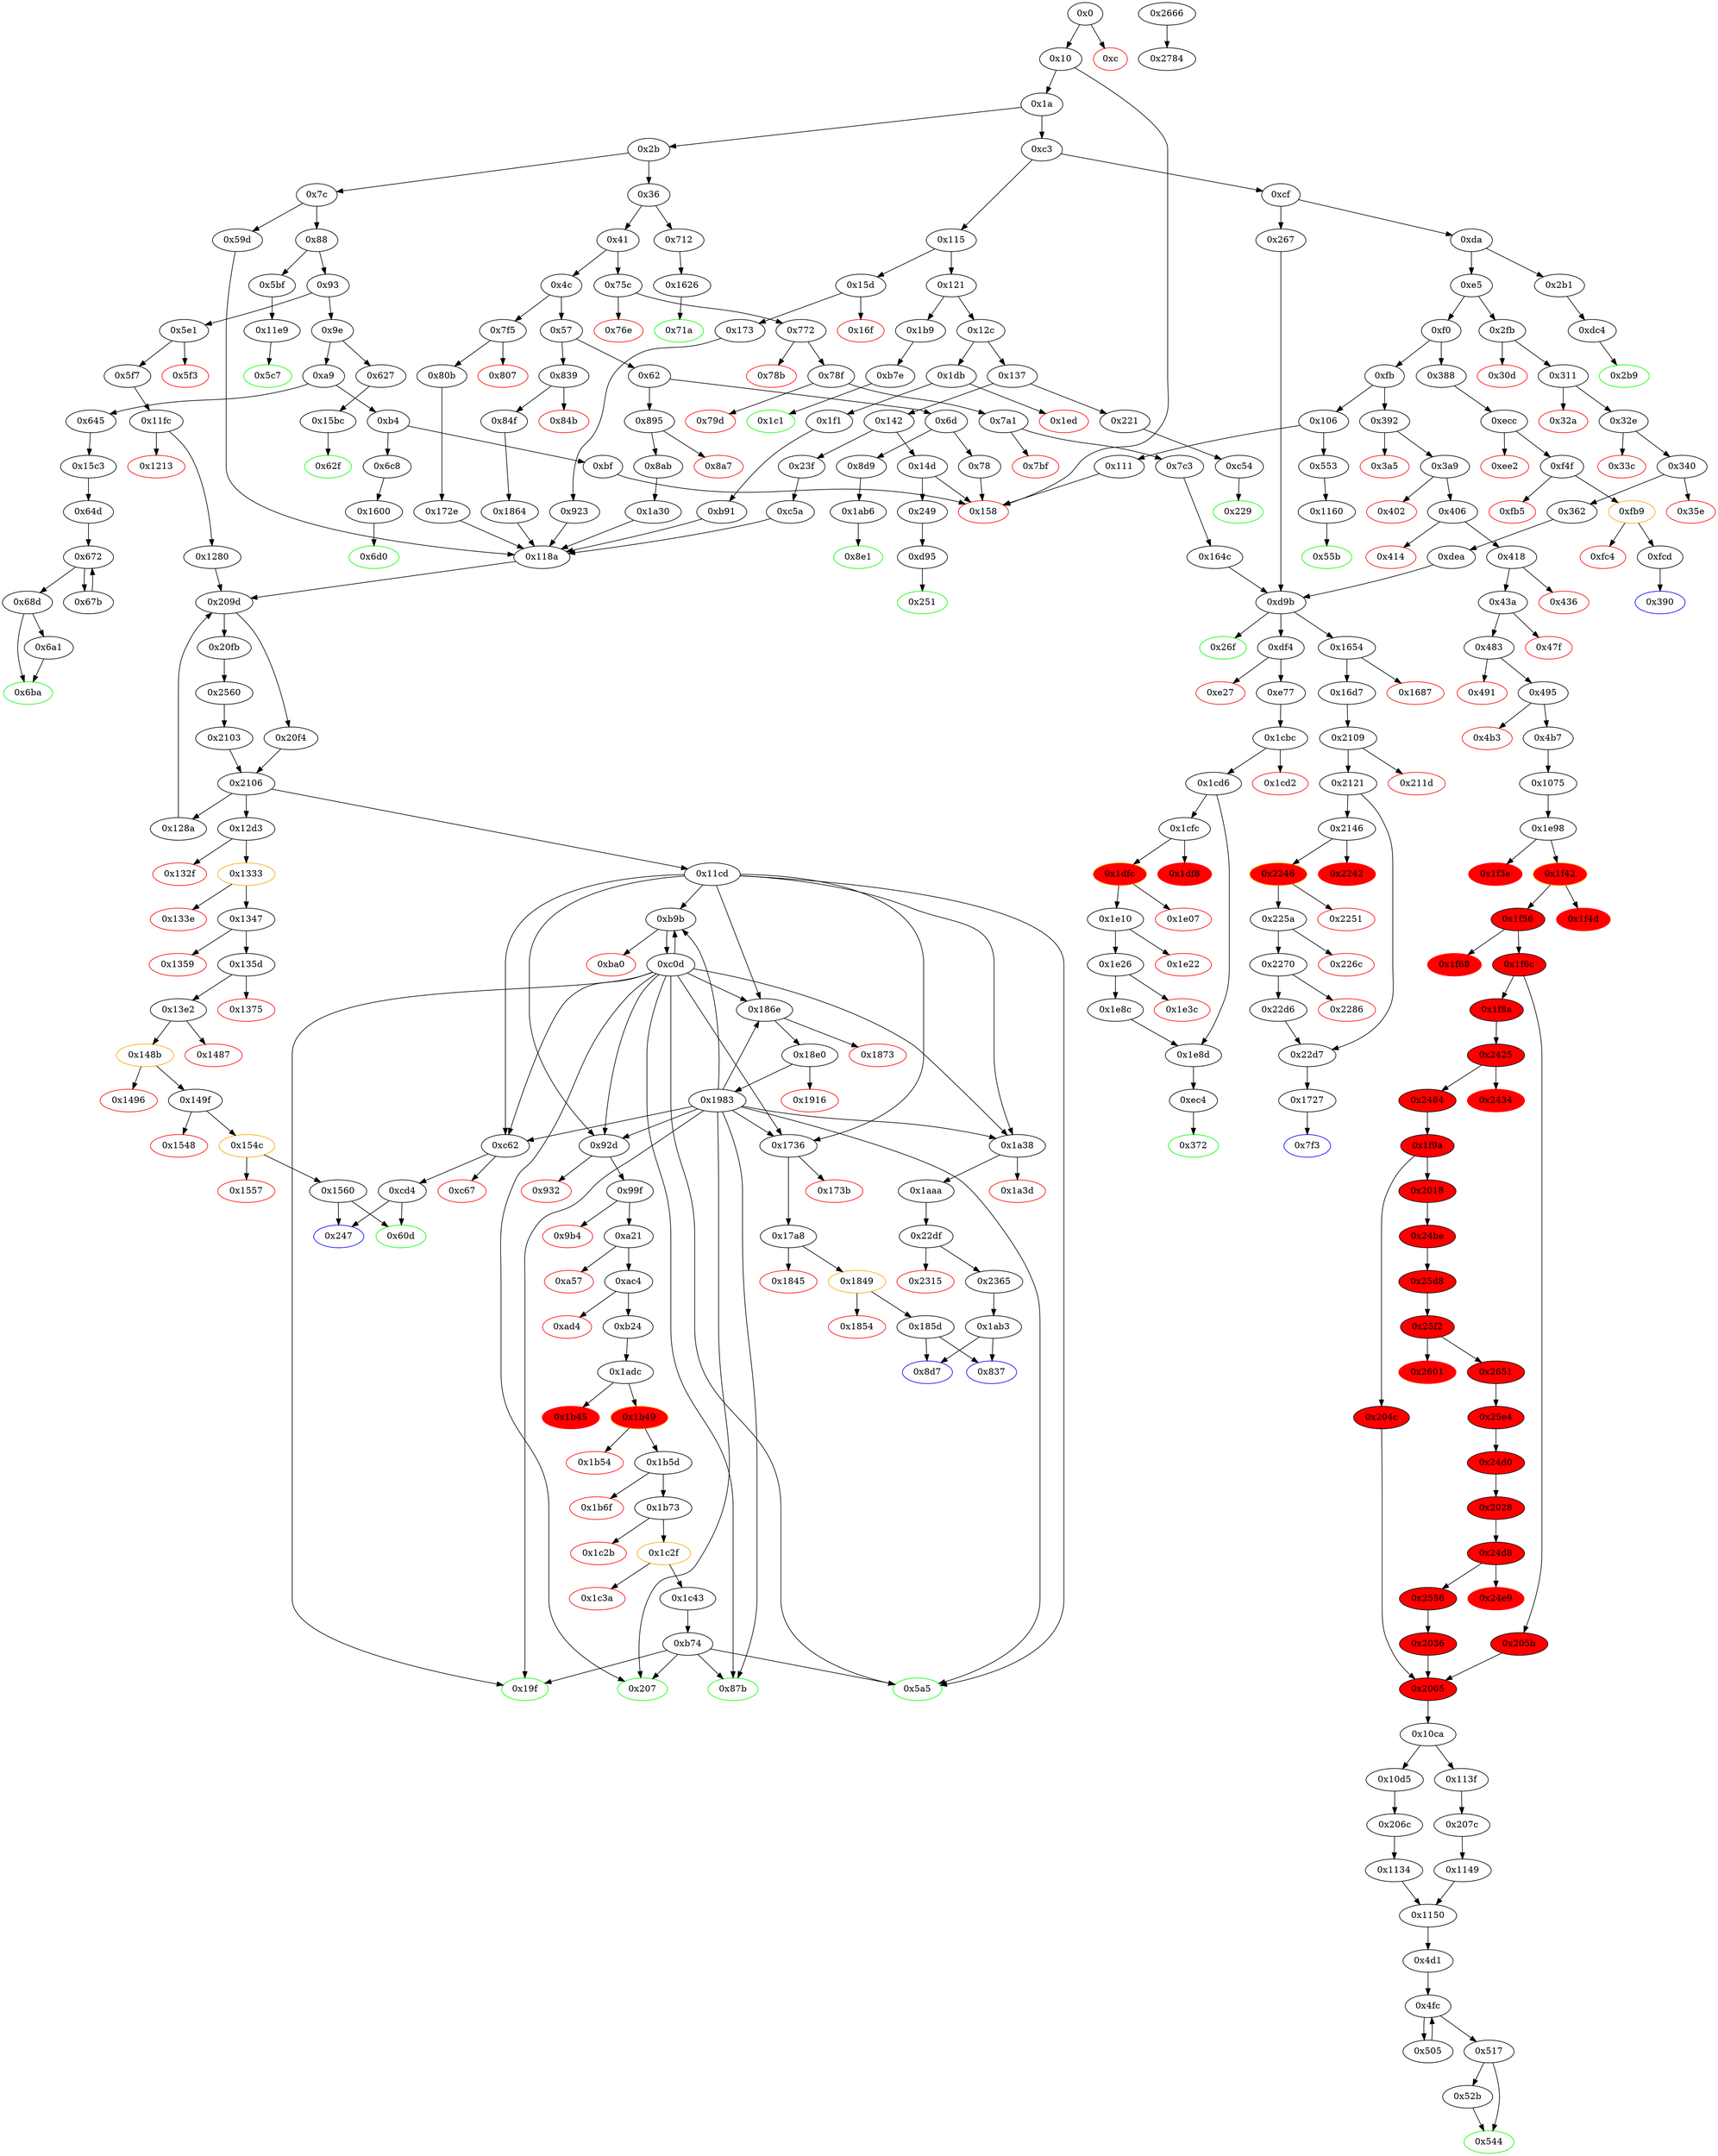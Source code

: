 strict digraph "" {
"0x6d" [fillcolor=white, id="0x6d", style=filled, tooltip="Block 0x6d\n[0x6d:0x77]\n---\nPredecessors: [0x62]\nSuccessors: [0x78, 0x8d9]\n---\n0x6d DUP1\n0x6e PUSH4 0xfc0c546a\n0x73 EQ\n0x74 PUSH2 0x8d9\n0x77 JUMPI\n---\n0x6e: V35 = 0xfc0c546a\n0x73: V36 = EQ 0xfc0c546a V13\n0x74: V37 = 0x8d9\n0x77: JUMPI 0x8d9 V36\n---\nEntry stack: [V13]\nStack pops: 1\nStack additions: [S0]\nExit stack: [V13]\n\nDef sites:\nV13: {0x1a.0x1f}\n"];
"0x4fc" [fillcolor=white, id="0x4fc", style=filled, tooltip="Block 0x4fc\n[0x4fc:0x504]\n---\nPredecessors: [0x4d1, 0x505]\nSuccessors: [0x505, 0x517]\n---\n0x4fc JUMPDEST\n0x4fd DUP4\n0x4fe DUP2\n0x4ff LT\n0x500 ISZERO\n0x501 PUSH2 0x517\n0x504 JUMPI\n---\n0x4fc: JUMPDEST \n0x4ff: V364 = LT S0 V360\n0x500: V365 = ISZERO V364\n0x501: V366 = 0x517\n0x504: JUMPI 0x517 V365\n---\nEntry stack: [V13, {0x0, 0x16}, S9, V351, V353, V359, V362, V360, V360, V359, V362, S0]\nStack pops: 4\nStack additions: [S3, S2, S1, S0]\nExit stack: [V13, {0x0, 0x16}, S9, V351, V353, V359, V362, V360, V360, V359, V362, S0]\n\nDef sites:\nV13: {0x1a.0x1f}\n{0x0, 0x16}: {0x206c.0x2071, 0x207c.0x2084}\nS9: {0x10d5.0x1123, 0x207c.0x2087}\nV351: {0x4d1.0x4d4}\nV353: {0x4d1.0x4db}\nV359: {0x4d1.0x4ed}\nV362: {0x4d1.0x4f5}\nV360: {0x4d1.0x4f1}\nV360: {0x4d1.0x4f1}\nV359: {0x4d1.0x4ed}\nV362: {0x4d1.0x4f5}\nS0: {0x4d1.0x4fa, 0x505.0x510}\n"];
"0x15d" [fillcolor=white, id="0x15d", style=filled, tooltip="Block 0x15d\n[0x15d:0x16e]\n---\nPredecessors: [0x115]\nSuccessors: [0x16f, 0x173]\n---\n0x15d JUMPDEST\n0x15e PUSH2 0x19f\n0x161 PUSH1 0x4\n0x163 DUP1\n0x164 CALLDATASIZE\n0x165 SUB\n0x166 PUSH1 0x20\n0x168 DUP2\n0x169 LT\n0x16a ISZERO\n0x16b PUSH2 0x173\n0x16e JUMPI\n---\n0x15d: JUMPDEST \n0x15e: V99 = 0x19f\n0x161: V100 = 0x4\n0x164: V101 = CALLDATASIZE\n0x165: V102 = SUB V101 0x4\n0x166: V103 = 0x20\n0x169: V104 = LT V102 0x20\n0x16a: V105 = ISZERO V104\n0x16b: V106 = 0x173\n0x16e: JUMPI 0x173 V105\n---\nEntry stack: [V13]\nStack pops: 0\nStack additions: [0x19f, 0x4, V102]\nExit stack: [V13, 0x19f, 0x4, V102]\n\nDef sites:\nV13: {0x1a.0x1f}\n"];
"0x1dfc" [color=orange, fillcolor=red, id="0x1dfc", style=filled, tooltip="Block 0x1dfc\n[0x1dfc:0x1e06]\n---\nPredecessors: [0x1cfc]\nSuccessors: [0x1e07, 0x1e10]\n---\n0x1dfc JUMPDEST\n0x1dfd POP\n0x1dfe GAS\n0x1dff CALL\n0x1e00 ISZERO\n0x1e01 DUP1\n0x1e02 ISZERO\n0x1e03 PUSH2 0x1e10\n0x1e06 JUMPI\n---\n0x1dfc: JUMPDEST \n0x1dfe: V1778 = GAS\n0x1dff: V1779 = CALL V1778 V1734 0x0 V1770 V1771 V1770 0x20\n0x1e00: V1780 = ISZERO V1779\n0x1e02: V1781 = ISZERO V1780\n0x1e03: V1782 = 0x1e10\n0x1e06: JUMPI 0x1e10 V1781\n---\nEntry stack: [V13, 0x7f3, S19, S18, S17, S16, S15, 0xec4, V927, 0x0, V1717, V1720, V1734, 0x23b872dd, V1767, 0x20, V1770, V1771, V1770, 0x0, V1734, V1774]\nStack pops: 7\nStack additions: [V1780]\nExit stack: [V13, 0x7f3, S19, S18, S17, S16, S15, 0xec4, V927, 0x0, V1717, V1720, V1734, 0x23b872dd, V1767, V1780]\n\nDef sites:\nV13: {0x1a.0x1f}\n0x7f3: {0x75c.0x75d}\nS19: {0x7a1.0x7a7, 0x1a.0x1f}\nS18: {0x7a1.0x7a3, 0x2fb.0x2fc}\nS17: {0x340.0x346, 0x7c3.0x7cf}\nS16: {0x340.0x342, 0x7c3.0x7d9}\nS15: {0xdea.0xdeb, 0x7c3.0x7e3, 0x1a.0x1f}\n0xec4: {0xe77.0xe78}\nV927: {0xe77.0xe8d}\n0x0: {0x1cbc.0x1cbd}\nV1717: {0x1cd6.0x1cdc}\nV1720: {0x1cd6.0x1ce6}\nV1734: {0x1cfc.0x1d34}\n0x23b872dd: {0x1cfc.0x1d35}\nV1767: {0x1cfc.0x1ddd}\n0x20: {0x1cfc.0x1de3}\nV1770: {0x1cfc.0x1de7}\nV1771: {0x1cfc.0x1dea}\nV1770: {0x1cfc.0x1de7}\n0x0: {0x1cfc.0x1dec}\nV1734: {0x1cfc.0x1d34}\nV1774: {0x1cfc.0x1df1}\n"];
"0x12c" [fillcolor=white, id="0x12c", style=filled, tooltip="Block 0x12c\n[0x12c:0x136]\n---\nPredecessors: [0x121]\nSuccessors: [0x137, 0x1db]\n---\n0x12c DUP1\n0x12d PUSH4 0x516ae993\n0x132 EQ\n0x133 PUSH2 0x1db\n0x136 JUMPI\n---\n0x12d: V86 = 0x516ae993\n0x132: V87 = EQ 0x516ae993 V13\n0x133: V88 = 0x1db\n0x136: JUMPI 0x1db V87\n---\nEntry stack: [V13]\nStack pops: 1\nStack additions: [S0]\nExit stack: [V13]\n\nDef sites:\nV13: {0x1a.0x1f}\n"];
"0xba0" [color=red, fillcolor=white, id="0xba0", style=filled, tooltip="Block 0xba0\n[0xba0:0xc0c]\n---\nPredecessors: [0xb9b]\nSuccessors: []\n---\n0xba0 PUSH1 0x40\n0xba2 MLOAD\n0xba3 PUSH32 0x8c379a000000000000000000000000000000000000000000000000000000000\n0xbc4 DUP2\n0xbc5 MSTORE\n0xbc6 PUSH1 0x4\n0xbc8 ADD\n0xbc9 DUP1\n0xbca DUP1\n0xbcb PUSH1 0x20\n0xbcd ADD\n0xbce DUP3\n0xbcf DUP2\n0xbd0 SUB\n0xbd1 DUP3\n0xbd2 MSTORE\n0xbd3 PUSH1 0x20\n0xbd5 DUP2\n0xbd6 MSTORE\n0xbd7 PUSH1 0x20\n0xbd9 ADD\n0xbda DUP1\n0xbdb PUSH32 0x4f776e61626c653a2063616c6c6572206973206e6f7420746865206f776e6572\n0xbfc DUP2\n0xbfd MSTORE\n0xbfe POP\n0xbff PUSH1 0x20\n0xc01 ADD\n0xc02 SWAP2\n0xc03 POP\n0xc04 POP\n0xc05 PUSH1 0x40\n0xc07 MLOAD\n0xc08 DUP1\n0xc09 SWAP2\n0xc0a SUB\n0xc0b SWAP1\n0xc0c REVERT\n---\n0xba0: V790 = 0x40\n0xba2: V791 = M[0x40]\n0xba3: V792 = 0x8c379a000000000000000000000000000000000000000000000000000000000\n0xbc5: M[V791] = 0x8c379a000000000000000000000000000000000000000000000000000000000\n0xbc6: V793 = 0x4\n0xbc8: V794 = ADD 0x4 V791\n0xbcb: V795 = 0x20\n0xbcd: V796 = ADD 0x20 V794\n0xbd0: V797 = SUB V796 V794\n0xbd2: M[V794] = V797\n0xbd3: V798 = 0x20\n0xbd6: M[V796] = 0x20\n0xbd7: V799 = 0x20\n0xbd9: V800 = ADD 0x20 V796\n0xbdb: V801 = 0x4f776e61626c653a2063616c6c6572206973206e6f7420746865206f776e6572\n0xbfd: M[V800] = 0x4f776e61626c653a2063616c6c6572206973206e6f7420746865206f776e6572\n0xbff: V802 = 0x20\n0xc01: V803 = ADD 0x20 V800\n0xc05: V804 = 0x40\n0xc07: V805 = M[0x40]\n0xc0a: V806 = SUB V803 V805\n0xc0c: REVERT V805 V806\n---\nEntry stack: [V13, S11, S10, S9, S8, S7, S6, S5, S4, S3, S2, S1, S0]\nStack pops: 0\nStack additions: []\nExit stack: [V13, S11, S10, S9, S8, S7, S6, S5, S4, S3, S2, S1, S0]\n\nDef sites:\nV13: {0x1a.0x1f}\nS11: {0x839.0x83a, 0x1db.0x1dc, 0x1a.0x1f, 0x15d.0x15e, 0x59d.0x59e}\nS10: {0x1a.0x1f, 0x118a.0x118b, 0x84f.0x86b, 0x1f1.0x1f7, 0x173.0x18f, 0x7f5.0x7f6}\nS9: {0x80b.0x827, 0x1a.0x1f, 0xb91.0xb92, 0x5e1.0x5e2, 0x923.0x924, 0x20f4.0x20f4, 0x1864.0x1865}\nS8: {0x839.0x83a, 0x1db.0x1dc, 0x1a.0x1f, 0x15d.0x15e, 0x59d.0x59e, 0xb91.0xb94, 0x5f7.0x5fd, 0x172e.0x172f, 0x923.0x926, 0x1864.0x1867}\nS7: {0x1a.0x1f, 0x11fc.0x11fd, 0x1f1.0x1f7, 0x173.0x18f, 0x895.0x896, 0x7f5.0x7f6, 0x128a.0x12c6, 0x118a.0x118b, 0x84f.0x86b}\nS6: {0x1a.0x1f, 0x23f.0x240, 0xb91.0xb92, 0x20f4.0x20f4, 0x80b.0x827, 0x8ab.0x8c7, 0x5e1.0x5e2, 0x2560.0x25ce, 0x923.0x924, 0x1864.0x1865}\nS5: {0x839.0x83a, 0x1db.0x1dc, 0x1a.0x1f, 0x15d.0x15e, 0xc5a.0xc5b, 0x59d.0x59e, 0xb91.0xb94, 0x1a30.0x1a31, 0x5f7.0x5fd, 0x172e.0x172f, 0x923.0x926, 0x1864.0x1867}\nS4: {0x1a.0x1f, 0x11fc.0x11fd, 0x1f1.0x1f7, 0x173.0x18f, 0x895.0x896, 0x7f5.0x7f6, 0x118a.0x118b, 0x128a.0x12c6, 0x84f.0x86b}\nS3: {0x1a.0x1f, 0x23f.0x240, 0xb91.0xb92, 0x20f4.0x20f4, 0x80b.0x827, 0x8ab.0x8c7, 0x5e1.0x5e2, 0x2560.0x25ce, 0x923.0x924, 0x1864.0x1865}\nS2: {0x839.0x83a, 0x1db.0x1dc, 0x1a.0x1f, 0x15d.0x15e, 0xc5a.0xc5b, 0x59d.0x59e, 0xb91.0xb94, 0x1a30.0x1a31, 0x5f7.0x5fd, 0x172e.0x172f, 0x923.0x926, 0x1864.0x1867}\nS1: {0x1a.0x1f, 0x11fc.0x11fd, 0x1f1.0x1f7, 0x173.0x18f, 0x895.0x896, 0x7f5.0x7f6, 0x118a.0x118b, 0x128a.0x12c6, 0x84f.0x86b}\nS0: {0x1a.0x1f, 0x23f.0x240, 0xb91.0xb92, 0x20f4.0x20f4, 0x80b.0x827, 0x8ab.0x8c7, 0x5e1.0x5e2, 0x2560.0x25ce, 0x923.0x924, 0x1864.0x1865}\n"];
"0x5a5" [color=green, fillcolor=white, id="0x5a5", style=filled, tooltip="Block 0x5a5\n[0x5a5:0x5be]\n---\nPredecessors: [0xb74, 0xc0d, 0x11cd, 0x1983]\nSuccessors: []\n---\n0x5a5 JUMPDEST\n0x5a6 PUSH1 0x40\n0x5a8 MLOAD\n0x5a9 DUP1\n0x5aa DUP3\n0x5ab ISZERO\n0x5ac ISZERO\n0x5ad ISZERO\n0x5ae ISZERO\n0x5af DUP2\n0x5b0 MSTORE\n0x5b1 PUSH1 0x20\n0x5b3 ADD\n0x5b4 SWAP2\n0x5b5 POP\n0x5b6 POP\n0x5b7 PUSH1 0x40\n0x5b9 MLOAD\n0x5ba DUP1\n0x5bb SWAP2\n0x5bc SUB\n0x5bd SWAP1\n0x5be RETURN\n---\n0x5a5: JUMPDEST \n0x5a6: V408 = 0x40\n0x5a8: V409 = M[0x40]\n0x5ab: V410 = ISZERO V1132\n0x5ac: V411 = ISZERO V410\n0x5ad: V412 = ISZERO V411\n0x5ae: V413 = ISZERO V412\n0x5b0: M[V409] = V413\n0x5b1: V414 = 0x20\n0x5b3: V415 = ADD 0x20 V409\n0x5b7: V416 = 0x40\n0x5b9: V417 = M[0x40]\n0x5bc: V418 = SUB V415 V417\n0x5be: RETURN V417 V418\n---\nEntry stack: [V13, S12, S11, S10, S9, S8, S7, S6, S5, S4, S3, S2, S1, V1132]\nStack pops: 1\nStack additions: []\nExit stack: [V13, S12, S11, S10, S9, S8, S7, S6, S5, S4, S3, S2, S1]\n\nDef sites:\nV13: {0x1a.0x1f}\nS12: {0x839.0x83a, 0x1db.0x1dc, 0x1a.0x1f, 0x15d.0x15e, 0x59d.0x59e}\nS11: {0x1a.0x1f, 0x118a.0x118b, 0x84f.0x86b, 0x1f1.0x1f7, 0x173.0x18f, 0x7f5.0x7f6}\nS10: {0x80b.0x827, 0x1a.0x1f, 0xb91.0xb92, 0x5e1.0x5e2, 0x923.0x924, 0x20f4.0x20f4, 0x1864.0x1865}\nS9: {0x839.0x83a, 0x1db.0x1dc, 0x1a.0x1f, 0x15d.0x15e, 0x59d.0x59e, 0xb91.0xb94, 0x5f7.0x5fd, 0x172e.0x172f, 0x923.0x926, 0x1864.0x1867}\nS8: {0x1a.0x1f, 0x11fc.0x11fd, 0x1f1.0x1f7, 0x173.0x18f, 0x895.0x896, 0x7f5.0x7f6, 0x128a.0x12c6, 0x118a.0x118b, 0x84f.0x86b}\nS7: {0x1a.0x1f, 0x23f.0x240, 0xb91.0xb92, 0x20f4.0x20f4, 0x80b.0x827, 0x8ab.0x8c7, 0x5e1.0x5e2, 0x2560.0x25ce, 0x923.0x924, 0x1864.0x1865}\nS6: {0x839.0x83a, 0x1db.0x1dc, 0x1a.0x1f, 0x15d.0x15e, 0xc5a.0xc5b, 0x59d.0x59e, 0xb91.0xb94, 0x1a30.0x1a31, 0x5f7.0x5fd, 0x172e.0x172f, 0x923.0x926, 0x1864.0x1867}\nS5: {0x1a.0x1f, 0x11fc.0x11fd, 0x1f1.0x1f7, 0x173.0x18f, 0x895.0x896, 0x7f5.0x7f6, 0x118a.0x118b, 0x128a.0x12c6, 0x84f.0x86b}\nS4: {0x1a.0x1f, 0x23f.0x240, 0xb91.0xb92, 0x20f4.0x20f4, 0x80b.0x827, 0x8ab.0x8c7, 0x5e1.0x5e2, 0x2560.0x25ce, 0x923.0x924, 0x1864.0x1865}\nS3: {0x839.0x83a, 0x1db.0x1dc, 0x1a.0x1f, 0x15d.0x15e, 0xc5a.0xc5b, 0x59d.0x59e, 0xb91.0xb94, 0x1a30.0x1a31, 0x5f7.0x5fd, 0x172e.0x172f, 0x923.0x926, 0x1864.0x1867}\nS2: {0x1a.0x1f, 0x11fc.0x11fd, 0x1f1.0x1f7, 0x173.0x18f, 0x895.0x896, 0x7f5.0x7f6, 0x118a.0x118b, 0x128a.0x12c6, 0x84f.0x86b}\nS1: {0x1a.0x1f, 0x23f.0x240, 0xb91.0xb92, 0x20f4.0x20f4, 0x80b.0x827, 0x8ab.0x8c7, 0x5e1.0x5e2, 0x2560.0x25ce, 0x923.0x924, 0x1864.0x1865}\nV1132: {0x11cd.0x11e4}\n"];
"0x8d7" [color=blue, fillcolor=white, id="0x8d7", style=filled, tooltip="Block 0x8d7\n[0x8d7:0x8d8]\n---\nPredecessors: [0x185d, 0x1ab3]\nSuccessors: []\n---\n0x8d7 JUMPDEST\n0x8d8 STOP\n---\n0x8d7: JUMPDEST \n0x8d8: STOP \n---\nEntry stack: []\nStack pops: 0\nStack additions: []\nExit stack: []\n\nDef sites:\n"];
"0xfcd" [fillcolor=white, id="0xfcd", style=filled, tooltip="Block 0xfcd\n[0xfcd:0x1074]\n---\nPredecessors: [0xfb9]\nSuccessors: [0x390]\n---\n0xfcd JUMPDEST\n0xfce POP\n0xfcf POP\n0xfd0 POP\n0xfd1 POP\n0xfd2 PUSH1 0x1\n0xfd4 PUSH1 0x6\n0xfd6 PUSH1 0x14\n0xfd8 PUSH2 0x100\n0xfdb EXP\n0xfdc DUP2\n0xfdd SLOAD\n0xfde DUP2\n0xfdf PUSH1 0xff\n0xfe1 MUL\n0xfe2 NOT\n0xfe3 AND\n0xfe4 SWAP1\n0xfe5 DUP4\n0xfe6 ISZERO\n0xfe7 ISZERO\n0xfe8 MUL\n0xfe9 OR\n0xfea SWAP1\n0xfeb SSTORE\n0xfec POP\n0xfed TIMESTAMP\n0xfee PUSH1 0x7\n0xff0 DUP2\n0xff1 SWAP1\n0xff2 SSTORE\n0xff3 POP\n0xff4 PUSH32 0xbe9b076dc5b65990cca9dd9d7366682482e7817a6f6bc7f4faf4dc32af497f32\n0x1015 PUSH1 0x7\n0x1017 SLOAD\n0x1018 PUSH1 0x40\n0x101a MLOAD\n0x101b DUP1\n0x101c DUP3\n0x101d DUP2\n0x101e MSTORE\n0x101f PUSH1 0x20\n0x1021 ADD\n0x1022 SWAP2\n0x1023 POP\n0x1024 POP\n0x1025 PUSH1 0x40\n0x1027 MLOAD\n0x1028 DUP1\n0x1029 SWAP2\n0x102a SUB\n0x102b SWAP1\n0x102c LOG1\n0x102d PUSH1 0x1\n0x102f PUSH1 0x6\n0x1031 PUSH1 0x15\n0x1033 PUSH2 0x100\n0x1036 EXP\n0x1037 DUP2\n0x1038 SLOAD\n0x1039 DUP2\n0x103a PUSH1 0xff\n0x103c MUL\n0x103d NOT\n0x103e AND\n0x103f SWAP1\n0x1040 DUP4\n0x1041 ISZERO\n0x1042 ISZERO\n0x1043 MUL\n0x1044 OR\n0x1045 SWAP1\n0x1046 SSTORE\n0x1047 POP\n0x1048 PUSH32 0x2bc0eacdfebad290333386d197b095ce32cd5255c124a3463dc1182da1e909f4\n0x1069 PUSH1 0x40\n0x106b MLOAD\n0x106c PUSH1 0x40\n0x106e MLOAD\n0x106f DUP1\n0x1070 SWAP2\n0x1071 SUB\n0x1072 SWAP1\n0x1073 LOG1\n0x1074 JUMP\n---\n0xfcd: JUMPDEST \n0xfd2: V1006 = 0x1\n0xfd4: V1007 = 0x6\n0xfd6: V1008 = 0x14\n0xfd8: V1009 = 0x100\n0xfdb: V1010 = EXP 0x100 0x14\n0xfdd: V1011 = S[0x6]\n0xfdf: V1012 = 0xff\n0xfe1: V1013 = MUL 0xff 0x10000000000000000000000000000000000000000\n0xfe2: V1014 = NOT 0xff0000000000000000000000000000000000000000\n0xfe3: V1015 = AND 0xffffffffffffffffffffff00ffffffffffffffffffffffffffffffffffffffff V1011\n0xfe6: V1016 = ISZERO 0x1\n0xfe7: V1017 = ISZERO 0x0\n0xfe8: V1018 = MUL 0x1 0x10000000000000000000000000000000000000000\n0xfe9: V1019 = OR 0x10000000000000000000000000000000000000000 V1015\n0xfeb: S[0x6] = V1019\n0xfed: V1020 = TIMESTAMP\n0xfee: V1021 = 0x7\n0xff2: S[0x7] = V1020\n0xff4: V1022 = 0xbe9b076dc5b65990cca9dd9d7366682482e7817a6f6bc7f4faf4dc32af497f32\n0x1015: V1023 = 0x7\n0x1017: V1024 = S[0x7]\n0x1018: V1025 = 0x40\n0x101a: V1026 = M[0x40]\n0x101e: M[V1026] = V1024\n0x101f: V1027 = 0x20\n0x1021: V1028 = ADD 0x20 V1026\n0x1025: V1029 = 0x40\n0x1027: V1030 = M[0x40]\n0x102a: V1031 = SUB V1028 V1030\n0x102c: LOG V1030 V1031 0xbe9b076dc5b65990cca9dd9d7366682482e7817a6f6bc7f4faf4dc32af497f32\n0x102d: V1032 = 0x1\n0x102f: V1033 = 0x6\n0x1031: V1034 = 0x15\n0x1033: V1035 = 0x100\n0x1036: V1036 = EXP 0x100 0x15\n0x1038: V1037 = S[0x6]\n0x103a: V1038 = 0xff\n0x103c: V1039 = MUL 0xff 0x1000000000000000000000000000000000000000000\n0x103d: V1040 = NOT 0xff000000000000000000000000000000000000000000\n0x103e: V1041 = AND 0xffffffffffffffffffff00ffffffffffffffffffffffffffffffffffffffffff V1037\n0x1041: V1042 = ISZERO 0x1\n0x1042: V1043 = ISZERO 0x0\n0x1043: V1044 = MUL 0x1 0x1000000000000000000000000000000000000000000\n0x1044: V1045 = OR 0x1000000000000000000000000000000000000000000 V1041\n0x1046: S[0x6] = V1045\n0x1048: V1046 = 0x2bc0eacdfebad290333386d197b095ce32cd5255c124a3463dc1182da1e909f4\n0x1069: V1047 = 0x40\n0x106b: V1048 = M[0x40]\n0x106c: V1049 = 0x40\n0x106e: V1050 = M[0x40]\n0x1071: V1051 = SUB V1048 V1050\n0x1073: LOG V1050 V1051 0x2bc0eacdfebad290333386d197b095ce32cd5255c124a3463dc1182da1e909f4\n0x1074: JUMP 0x390\n---\nEntry stack: [V13, 0x390, V977, 0x79ba5097, V986, V999]\nStack pops: 5\nStack additions: []\nExit stack: [V13]\n\nDef sites:\nV13: {0x1a.0x1f}\n0x390: {0x388.0x389}\nV977: {0xf4f.0xf88}\n0x79ba5097: {0xf4f.0xf89}\nV986: {0xf4f.0xf9f}\nV999: {0xfb9.0xfbd}\n"];
"0x8a7" [color=red, fillcolor=white, id="0x8a7", style=filled, tooltip="Block 0x8a7\n[0x8a7:0x8aa]\n---\nPredecessors: [0x895]\nSuccessors: []\n---\n0x8a7 PUSH1 0x0\n0x8a9 DUP1\n0x8aa REVERT\n---\n0x8a7: V636 = 0x0\n0x8aa: REVERT 0x0 0x0\n---\nEntry stack: [V13, 0x8d7, 0x4, V631]\nStack pops: 0\nStack additions: []\nExit stack: [V13, 0x8d7, 0x4, V631]\n\nDef sites:\nV13: {0x1a.0x1f}\n0x8d7: {0x895.0x896}\n0x4: {0x895.0x899}\nV631: {0x895.0x89d}\n"];
"0x2246" [color=orange, fillcolor=red, id="0x2246", style=filled, tooltip="Block 0x2246\n[0x2246:0x2250]\n---\nPredecessors: [0x2146]\nSuccessors: [0x2251, 0x225a]\n---\n0x2246 JUMPDEST\n0x2247 POP\n0x2248 GAS\n0x2249 CALL\n0x224a ISZERO\n0x224b DUP1\n0x224c ISZERO\n0x224d PUSH2 0x225a\n0x2250 JUMPI\n---\n0x2246: JUMPDEST \n0x2248: V2024 = GAS\n0x2249: V2025 = CALL V2024 V1980 0x0 V2016 V2017 V2016 0x20\n0x224a: V2026 = ISZERO V2025\n0x224c: V2027 = ISZERO V2026\n0x224d: V2028 = 0x225a\n0x2250: JUMPI 0x225a V2027\n---\nEntry stack: [V13, 0x7f3, S21, S20, S19, S18, S17, 0x1727, V1414, S14, S13, S12, V1964, V1967, V1980, 0x23b872dd, V2013, 0x20, V2016, V2017, V2016, 0x0, V1980, V2020]\nStack pops: 7\nStack additions: [V2026]\nExit stack: [V13, 0x7f3, S21, S20, S19, S18, S17, 0x1727, V1414, S14, S13, S12, V1964, V1967, V1980, 0x23b872dd, V2013, V2026]\n\nDef sites:\nV13: {0x1a.0x1f}\n0x7f3: {0x75c.0x75d}\nS21: {0x7a1.0x7a7, 0x1a.0x1f}\nS20: {0x7a1.0x7a3, 0x2fb.0x2fc}\nS19: {0x340.0x346, 0x7c3.0x7cf}\nS18: {0x340.0x342, 0x7c3.0x7d9}\nS17: {0xdea.0xdeb, 0x7c3.0x7e3, 0x1a.0x1f}\n0x1727: {0x16d7.0x16d8}\nV1414: {0x16d7.0x16ed}\nS14: {0x340.0x346, 0x7c3.0x7cf}\nS13: {0x340.0x342, 0x7c3.0x7d9}\nS12: {0xdea.0xdeb, 0x7c3.0x7e3, 0x1a.0x1f}\nV1964: {0x2121.0x2127}\nV1967: {0x2121.0x2131}\nV1980: {0x2146.0x217e}\n0x23b872dd: {0x2146.0x217f}\nV2013: {0x2146.0x2227}\n0x20: {0x2146.0x222d}\nV2016: {0x2146.0x2231}\nV2017: {0x2146.0x2234}\nV2016: {0x2146.0x2231}\n0x0: {0x2146.0x2236}\nV1980: {0x2146.0x217e}\nV2020: {0x2146.0x223b}\n"];
"0x1f1" [fillcolor=white, id="0x1f1", style=filled, tooltip="Block 0x1f1\n[0x1f1:0x206]\n---\nPredecessors: [0x1db]\nSuccessors: [0xb91]\n---\n0x1f1 JUMPDEST\n0x1f2 DUP2\n0x1f3 ADD\n0x1f4 SWAP1\n0x1f5 DUP1\n0x1f6 DUP1\n0x1f7 CALLDATALOAD\n0x1f8 SWAP1\n0x1f9 PUSH1 0x20\n0x1fb ADD\n0x1fc SWAP1\n0x1fd SWAP3\n0x1fe SWAP2\n0x1ff SWAP1\n0x200 POP\n0x201 POP\n0x202 POP\n0x203 PUSH2 0xb91\n0x206 JUMP\n---\n0x1f1: JUMPDEST \n0x1f3: V148 = ADD 0x4 V142\n0x1f7: V149 = CALLDATALOAD 0x4\n0x1f9: V150 = 0x20\n0x1fb: V151 = ADD 0x20 0x4\n0x203: V152 = 0xb91\n0x206: JUMP 0xb91\n---\nEntry stack: [V13, 0x207, 0x4, V142]\nStack pops: 2\nStack additions: [V149]\nExit stack: [V13, 0x207, V149]\n\nDef sites:\nV13: {0x1a.0x1f}\n0x207: {0x1db.0x1dc}\n0x4: {0x1db.0x1df}\nV142: {0x1db.0x1e3}\n"];
"0x4c" [fillcolor=white, id="0x4c", style=filled, tooltip="Block 0x4c\n[0x4c:0x56]\n---\nPredecessors: [0x41]\nSuccessors: [0x57, 0x7f5]\n---\n0x4c DUP1\n0x4d PUSH4 0xea3ed44f\n0x52 EQ\n0x53 PUSH2 0x7f5\n0x56 JUMPI\n---\n0x4d: V26 = 0xea3ed44f\n0x52: V27 = EQ 0xea3ed44f V13\n0x53: V28 = 0x7f5\n0x56: JUMPI 0x7f5 V27\n---\nEntry stack: [V13]\nStack pops: 1\nStack additions: [S0]\nExit stack: [V13]\n\nDef sites:\nV13: {0x1a.0x1f}\n"];
"0x43a" [fillcolor=white, id="0x43a", style=filled, tooltip="Block 0x43a\n[0x43a:0x47e]\n---\nPredecessors: [0x418]\nSuccessors: [0x47f, 0x483]\n---\n0x43a JUMPDEST\n0x43b SWAP1\n0x43c SWAP2\n0x43d SWAP3\n0x43e SWAP4\n0x43f SWAP2\n0x440 SWAP3\n0x441 SWAP4\n0x442 SWAP1\n0x443 DUP1\n0x444 CALLDATALOAD\n0x445 SWAP1\n0x446 PUSH1 0x20\n0x448 ADD\n0x449 SWAP1\n0x44a SWAP3\n0x44b SWAP2\n0x44c SWAP1\n0x44d DUP1\n0x44e CALLDATALOAD\n0x44f SWAP1\n0x450 PUSH1 0x20\n0x452 ADD\n0x453 SWAP1\n0x454 SWAP3\n0x455 SWAP2\n0x456 SWAP1\n0x457 DUP1\n0x458 CALLDATALOAD\n0x459 SWAP1\n0x45a PUSH1 0x20\n0x45c ADD\n0x45d SWAP1\n0x45e SWAP3\n0x45f SWAP2\n0x460 SWAP1\n0x461 DUP1\n0x462 CALLDATALOAD\n0x463 SWAP1\n0x464 PUSH1 0x20\n0x466 ADD\n0x467 SWAP1\n0x468 SWAP3\n0x469 SWAP2\n0x46a SWAP1\n0x46b DUP1\n0x46c CALLDATALOAD\n0x46d SWAP1\n0x46e PUSH1 0x20\n0x470 ADD\n0x471 SWAP1\n0x472 PUSH5 0x100000000\n0x478 DUP2\n0x479 GT\n0x47a ISZERO\n0x47b PUSH2 0x483\n0x47e JUMPI\n---\n0x43a: JUMPDEST \n0x444: V306 = CALLDATALOAD 0x64\n0x446: V307 = 0x20\n0x448: V308 = ADD 0x20 0x64\n0x44e: V309 = CALLDATALOAD 0x84\n0x450: V310 = 0x20\n0x452: V311 = ADD 0x20 0x84\n0x458: V312 = CALLDATALOAD 0xa4\n0x45a: V313 = 0x20\n0x45c: V314 = ADD 0x20 0xa4\n0x462: V315 = CALLDATALOAD 0xc4\n0x464: V316 = 0x20\n0x466: V317 = ADD 0x20 0xc4\n0x46c: V318 = CALLDATALOAD 0xe4\n0x46e: V319 = 0x20\n0x470: V320 = ADD 0x20 0xe4\n0x472: V321 = 0x100000000\n0x479: V322 = GT V318 0x100000000\n0x47a: V323 = ISZERO V322\n0x47b: V324 = 0x483\n0x47e: JUMPI 0x483 V323\n---\nEntry stack: [V13, 0x4d1, V270, V275, V267, 0x4, V295, V293, 0x64]\nStack pops: 5\nStack additions: [S2, S1, V306, V309, V312, V315, S4, S3, 0x104, V318]\nExit stack: [V13, 0x4d1, V270, V275, V295, V293, V306, V309, V312, V315, V267, 0x4, 0x104, V318]\n\nDef sites:\nV13: {0x1a.0x1f}\n0x4d1: {0x392.0x393}\nV270: {0x3a9.0x3c5}\nV275: {0x3a9.0x3e5}\nV267: {0x3a9.0x3ab}\n0x4: {0x392.0x396}\nV295: {0x418.0x41e}\nV293: {0x418.0x41a}\n0x64: {0x3a9.0x3f3}\n"];
"0xec4" [fillcolor=white, id="0xec4", style=filled, tooltip="Block 0xec4\n[0xec4:0xecb]\n---\nPredecessors: [0x1e8d]\nSuccessors: [0x372]\n---\n0xec4 JUMPDEST\n0xec5 SWAP1\n0xec6 POP\n0xec7 SWAP3\n0xec8 SWAP2\n0xec9 POP\n0xeca POP\n0xecb JUMP\n---\n0xec4: JUMPDEST \n0xecb: JUMP S4\n---\nEntry stack: [V13, 0x7f3, S5, S4, S3, S2, S1, 0x0]\nStack pops: 5\nStack additions: [S0]\nExit stack: [V13, 0x7f3, S5, 0x0]\n\nDef sites:\nV13: {0x1a.0x1f}\n0x7f3: {0x75c.0x75d}\nS5: {0x7a1.0x7a7, 0x1a.0x1f}\nS4: {0x7a1.0x7a3, 0x2fb.0x2fc}\nS3: {0x340.0x346, 0x7c3.0x7cf}\nS2: {0x340.0x342, 0x7c3.0x7d9}\nS1: {0x7c3.0x7e3, 0xdea.0xdeb, 0x1a.0x1f}\n0x0: {0x1e8d.0x1e8e}\n"];
"0x1f6c" [fillcolor=red, id="0x1f6c", style=filled, tooltip="Block 0x1f6c\n[0x1f6c:0x1f89]\n---\nPredecessors: [0x1f56]\nSuccessors: [0x1f8a, 0x205b]\n---\n0x1f6c JUMPDEST\n0x1f6d DUP2\n0x1f6e ADD\n0x1f6f SWAP1\n0x1f70 DUP1\n0x1f71 DUP1\n0x1f72 MLOAD\n0x1f73 SWAP1\n0x1f74 PUSH1 0x20\n0x1f76 ADD\n0x1f77 SWAP1\n0x1f78 SWAP3\n0x1f79 SWAP2\n0x1f7a SWAP1\n0x1f7b POP\n0x1f7c POP\n0x1f7d POP\n0x1f7e SWAP1\n0x1f7f POP\n0x1f80 PUSH1 0x2\n0x1f82 SLOAD\n0x1f83 DUP2\n0x1f84 LT\n0x1f85 ISZERO\n0x1f86 PUSH2 0x205b\n0x1f89 JUMPI\n---\n0x1f6c: JUMPDEST \n0x1f6e: V1874 = ADD V1867 V1868\n0x1f72: V1875 = M[V1867]\n0x1f74: V1876 = 0x20\n0x1f76: V1877 = ADD 0x20 V1867\n0x1f80: V1878 = 0x2\n0x1f82: V1879 = S[0x2]\n0x1f84: V1880 = LT V1875 V1879\n0x1f85: V1881 = ISZERO V1880\n0x1f86: V1882 = 0x205b\n0x1f89: JUMPI 0x205b V1881\n---\nEntry stack: [V13, 0x4d1, V270, V275, V295, V293, V306, V309, V312, V315, V335, V333, V346, 0x0, 0x60, 0x0, 0x0, 0x10ca, V275, V1064, 0x0, 0x0, 0x1, 0x0, V1867, V1868]\nStack pops: 3\nStack additions: [V1875]\nExit stack: [V13, 0x4d1, V270, V275, V295, V293, V306, V309, V312, V315, V335, V333, V346, 0x0, 0x60, 0x0, 0x0, 0x10ca, V275, V1064, 0x0, 0x0, 0x1, V1875]\n\nDef sites:\nV13: {0x1a.0x1f}\n0x4d1: {0x392.0x393}\nV270: {0x3a9.0x3c5}\nV275: {0x3a9.0x3e5}\nV295: {0x418.0x41e}\nV293: {0x418.0x41a}\nV306: {0x43a.0x444}\nV309: {0x43a.0x44e}\nV312: {0x43a.0x458}\nV315: {0x43a.0x462}\nV335: {0x495.0x49b}\nV333: {0x495.0x497}\nV346: {0x4b7.0x4c1}\n0x0: {0x1075.0x1076}\n0x60: {0x1075.0x1078}\n0x0: {0x1075.0x107a}\n0x0: {0x1075.0x107a}\n0x10ca: {0x1075.0x107d}\nV275: {0x3a9.0x3e5}\nV1064: {0x1075.0x1093}\n0x0: {0x1e98.0x1e99}\n0x0: {0x1e98.0x1e99}\n0x1: {0x1e98.0x1e9e}\n0x0: {0x1e98.0x1ea2}\nV1867: {0x1f56.0x1f5d}\nV1868: {0x1f56.0x1f5e}\n"];
"0x1b45" [color=red, fillcolor=red, id="0x1b45", style=filled, tooltip="Block 0x1b45\n[0x1b45:0x1b48]\n---\nPredecessors: [0x1adc]\nSuccessors: []\n---\n0x1b45 PUSH1 0x0\n0x1b47 DUP1\n0x1b48 REVERT\n---\n0x1b45: V1623 = 0x0\n0x1b48: REVERT 0x0 0x0\n---\nEntry stack: [V13, S19, S18, S17, S16, S15, S14, 0xb74, S12, 0x0, 0x0, V1604, 0x18160ddd, V1613, 0x20, V1616, V1617, V1616, 0x0, V1604, V1620]\nStack pops: 0\nStack additions: []\nExit stack: [V13, S19, S18, S17, S16, S15, S14, 0xb74, S12, 0x0, 0x0, V1604, 0x18160ddd, V1613, 0x20, V1616, V1617, V1616, 0x0, V1604, V1620]\n\nDef sites:\nV13: {0x1a.0x1f}\nS19: {0x839.0x83a, 0x1db.0x1dc, 0x1a.0x1f, 0x15d.0x15e, 0x59d.0x59e}\nS18: {0x1a.0x1f, 0x118a.0x118b, 0x84f.0x86b, 0x1f1.0x1f7, 0x173.0x18f, 0x7f5.0x7f6}\nS17: {0x80b.0x827, 0x1a.0x1f, 0xb91.0xb92, 0x5e1.0x5e2, 0x923.0x924, 0x20f4.0x20f4, 0x1864.0x1865}\nS16: {0x839.0x83a, 0x1db.0x1dc, 0x1a.0x1f, 0x15d.0x15e, 0x59d.0x59e, 0xb91.0xb94, 0x5f7.0x5fd, 0x172e.0x172f, 0x923.0x926, 0x1864.0x1867}\nS15: {0x1a.0x1f, 0x11fc.0x11fd, 0x1f1.0x1f7, 0x173.0x18f, 0x895.0x896, 0x7f5.0x7f6, 0x128a.0x12c6, 0x118a.0x118b, 0x84f.0x86b}\nS14: {0x1a.0x1f, 0x23f.0x240, 0xb91.0xb92, 0x20f4.0x20f4, 0x80b.0x827, 0x8ab.0x8c7, 0x5e1.0x5e2, 0x2560.0x25ce, 0x923.0x924, 0x1864.0x1865}\n0xb74: {0xb24.0xb6c}\nS12: {0x1a.0x1f, 0x11fc.0x11fd, 0x1f1.0x1f7, 0x173.0x18f, 0x895.0x896, 0x7f5.0x7f6, 0x128a.0x12c6, 0x118a.0x118b, 0x84f.0x86b}\n0x0: {0x1adc.0x1add}\n0x0: {0x1adc.0x1add}\nV1604: {0x1adc.0x1b18}\n0x18160ddd: {0x1adc.0x1b19}\nV1613: {0x1adc.0x1b2f}\n0x20: {0x1adc.0x1b30}\nV1616: {0x1adc.0x1b34}\nV1617: {0x1adc.0x1b37}\nV1616: {0x1adc.0x1b34}\n0x0: {0x1adc.0x1b39}\nV1604: {0x1adc.0x1b18}\nV1620: {0x1adc.0x1b3e}\n"];
"0xf4f" [fillcolor=white, id="0xf4f", style=filled, tooltip="Block 0xf4f\n[0xf4f:0xfb4]\n---\nPredecessors: [0xecc]\nSuccessors: [0xfb5, 0xfb9]\n---\n0xf4f JUMPDEST\n0xf50 PUSH1 0x5\n0xf52 PUSH1 0x0\n0xf54 SWAP1\n0xf55 SLOAD\n0xf56 SWAP1\n0xf57 PUSH2 0x100\n0xf5a EXP\n0xf5b SWAP1\n0xf5c DIV\n0xf5d PUSH20 0xffffffffffffffffffffffffffffffffffffffff\n0xf72 AND\n0xf73 PUSH20 0xffffffffffffffffffffffffffffffffffffffff\n0xf88 AND\n0xf89 PUSH4 0x79ba5097\n0xf8e PUSH1 0x40\n0xf90 MLOAD\n0xf91 DUP2\n0xf92 PUSH4 0xffffffff\n0xf97 AND\n0xf98 PUSH1 0xe0\n0xf9a SHL\n0xf9b DUP2\n0xf9c MSTORE\n0xf9d PUSH1 0x4\n0xf9f ADD\n0xfa0 PUSH1 0x0\n0xfa2 PUSH1 0x40\n0xfa4 MLOAD\n0xfa5 DUP1\n0xfa6 DUP4\n0xfa7 SUB\n0xfa8 DUP2\n0xfa9 PUSH1 0x0\n0xfab DUP8\n0xfac DUP1\n0xfad EXTCODESIZE\n0xfae ISZERO\n0xfaf DUP1\n0xfb0 ISZERO\n0xfb1 PUSH2 0xfb9\n0xfb4 JUMPI\n---\n0xf4f: JUMPDEST \n0xf50: V968 = 0x5\n0xf52: V969 = 0x0\n0xf55: V970 = S[0x5]\n0xf57: V971 = 0x100\n0xf5a: V972 = EXP 0x100 0x0\n0xf5c: V973 = DIV V970 0x1\n0xf5d: V974 = 0xffffffffffffffffffffffffffffffffffffffff\n0xf72: V975 = AND 0xffffffffffffffffffffffffffffffffffffffff V973\n0xf73: V976 = 0xffffffffffffffffffffffffffffffffffffffff\n0xf88: V977 = AND 0xffffffffffffffffffffffffffffffffffffffff V975\n0xf89: V978 = 0x79ba5097\n0xf8e: V979 = 0x40\n0xf90: V980 = M[0x40]\n0xf92: V981 = 0xffffffff\n0xf97: V982 = AND 0xffffffff 0x79ba5097\n0xf98: V983 = 0xe0\n0xf9a: V984 = SHL 0xe0 0x79ba5097\n0xf9c: M[V980] = 0x79ba509700000000000000000000000000000000000000000000000000000000\n0xf9d: V985 = 0x4\n0xf9f: V986 = ADD 0x4 V980\n0xfa0: V987 = 0x0\n0xfa2: V988 = 0x40\n0xfa4: V989 = M[0x40]\n0xfa7: V990 = SUB V986 V989\n0xfa9: V991 = 0x0\n0xfad: V992 = EXTCODESIZE V977\n0xfae: V993 = ISZERO V992\n0xfb0: V994 = ISZERO V993\n0xfb1: V995 = 0xfb9\n0xfb4: JUMPI 0xfb9 V994\n---\nEntry stack: [V13, 0x390]\nStack pops: 0\nStack additions: [V977, 0x79ba5097, V986, 0x0, V989, V990, V989, 0x0, V977, V993]\nExit stack: [V13, 0x390, V977, 0x79ba5097, V986, 0x0, V989, V990, V989, 0x0, V977, V993]\n\nDef sites:\nV13: {0x1a.0x1f}\n0x390: {0x388.0x389}\n"];
"0x205b" [fillcolor=red, id="0x205b", style=filled, tooltip="Block 0x205b\n[0x205b:0x2064]\n---\nPredecessors: [0x1f6c]\nSuccessors: [0x2065]\n---\n0x205b JUMPDEST\n0x205c PUSH1 0x1\n0x205e DUP3\n0x205f SWAP4\n0x2060 POP\n0x2061 SWAP4\n0x2062 POP\n0x2063 POP\n0x2064 POP\n---\n0x205b: JUMPDEST \n0x205c: V1921 = 0x1\n---\nEntry stack: [V13, 0x4d1, V270, V275, V295, V293, V306, V309, V312, V315, V335, V333, V346, 0x0, 0x60, 0x0, 0x0, 0x10ca, V275, V1064, 0x0, 0x0, 0x1, V1875]\nStack pops: 4\nStack additions: [0x1, S1]\nExit stack: [V13, 0x4d1, V270, V275, V295, V293, V306, V309, V312, V315, V335, V333, V346, 0x0, 0x60, 0x0, 0x0, 0x10ca, V275, V1064, 0x1, 0x1]\n\nDef sites:\nV13: {0x1a.0x1f}\n0x4d1: {0x392.0x393}\nV270: {0x3a9.0x3c5}\nV275: {0x3a9.0x3e5}\nV295: {0x418.0x41e}\nV293: {0x418.0x41a}\nV306: {0x43a.0x444}\nV309: {0x43a.0x44e}\nV312: {0x43a.0x458}\nV315: {0x43a.0x462}\nV335: {0x495.0x49b}\nV333: {0x495.0x497}\nV346: {0x4b7.0x4c1}\n0x0: {0x1075.0x1076}\n0x60: {0x1075.0x1078}\n0x0: {0x1075.0x107a}\n0x0: {0x1075.0x107a}\n0x10ca: {0x1075.0x107d}\nV275: {0x3a9.0x3e5}\nV1064: {0x1075.0x1093}\n0x0: {0x1e98.0x1e99}\n0x0: {0x1e98.0x1e99}\n0x1: {0x1e98.0x1e9e}\nV1875: {0x1f6c.0x1f72}\n"];
"0x1a" [fillcolor=white, id="0x1a", style=filled, tooltip="Block 0x1a\n[0x1a:0x2a]\n---\nPredecessors: [0x10]\nSuccessors: [0x2b, 0xc3]\n---\n0x1a PUSH1 0x0\n0x1c CALLDATALOAD\n0x1d PUSH1 0xe0\n0x1f SHR\n0x20 DUP1\n0x21 PUSH4 0x8f32d59b\n0x26 GT\n0x27 PUSH2 0xc3\n0x2a JUMPI\n---\n0x1a: V10 = 0x0\n0x1c: V11 = CALLDATALOAD 0x0\n0x1d: V12 = 0xe0\n0x1f: V13 = SHR 0xe0 V11\n0x21: V14 = 0x8f32d59b\n0x26: V15 = GT 0x8f32d59b V13\n0x27: V16 = 0xc3\n0x2a: JUMPI 0xc3 V15\n---\nEntry stack: []\nStack pops: 0\nStack additions: [V13]\nExit stack: [V13]\n\nDef sites:\n"];
"0x7bf" [color=red, fillcolor=white, id="0x7bf", style=filled, tooltip="Block 0x7bf\n[0x7bf:0x7c2]\n---\nPredecessors: [0x7a1]\nSuccessors: []\n---\n0x7bf PUSH1 0x0\n0x7c1 DUP1\n0x7c2 REVERT\n---\n0x7bf: V572 = 0x0\n0x7c2: REVERT 0x0 0x0\n---\nEntry stack: [V13, 0x7f3, V544, 0x4, V562, V560, 0x24]\nStack pops: 0\nStack additions: []\nExit stack: [V13, 0x7f3, V544, 0x4, V562, V560, 0x24]\n\nDef sites:\nV13: {0x1a.0x1f}\n0x7f3: {0x75c.0x75d}\nV544: {0x772.0x774}\n0x4: {0x75c.0x760}\nV562: {0x7a1.0x7a7}\nV560: {0x7a1.0x7a3}\n0x24: {0x772.0x77c}\n"];
"0xc" [color=red, fillcolor=white, id="0xc", style=filled, tooltip="Block 0xc\n[0xc:0xf]\n---\nPredecessors: [0x0]\nSuccessors: []\n---\n0xc PUSH1 0x0\n0xe DUP1\n0xf REVERT\n---\n0xc: V5 = 0x0\n0xf: REVERT 0x0 0x0\n---\nEntry stack: [V2]\nStack pops: 0\nStack additions: []\nExit stack: [V2]\n\nDef sites:\nV2: {0x0.0x5}\n"];
"0x267" [fillcolor=white, id="0x267", style=filled, tooltip="Block 0x267\n[0x267:0x26e]\n---\nPredecessors: [0xcf]\nSuccessors: [0xd9b]\n---\n0x267 JUMPDEST\n0x268 PUSH2 0x26f\n0x26b PUSH2 0xd9b\n0x26e JUMP\n---\n0x267: JUMPDEST \n0x268: V184 = 0x26f\n0x26b: V185 = 0xd9b\n0x26e: JUMP 0xd9b\n---\nEntry stack: [V13]\nStack pops: 0\nStack additions: [0x26f]\nExit stack: [V13, 0x26f]\n\nDef sites:\nV13: {0x1a.0x1f}\n"];
"0x24be" [fillcolor=red, id="0x24be", style=filled, tooltip="Block 0x24be\n[0x24be:0x24cf]\n---\nPredecessors: [0x2018]\nSuccessors: [0x25d8]\n---\n0x24be JUMPDEST\n0x24bf PUSH1 0x0\n0x24c1 PUSH2 0x24d0\n0x24c4 DUP4\n0x24c5 PUSH1 0x20\n0x24c7 DUP5\n0x24c8 MUL\n0x24c9 PUSH1 0x4\n0x24cb ADD\n0x24cc PUSH2 0x25d8\n0x24cf JUMP\n---\n0x24be: JUMPDEST \n0x24bf: V2152 = 0x0\n0x24c1: V2153 = 0x24d0\n0x24c5: V2154 = 0x20\n0x24c8: V2155 = MUL 0x0 0x20\n0x24c9: V2156 = 0x4\n0x24cb: V2157 = ADD 0x4 0x0\n0x24cc: V2158 = 0x25d8\n0x24cf: JUMP 0x25d8\n---\nEntry stack: [V13, 0x4d1, V270, V275, V295, V293, V306, V309, V312, V315, V335, V333, V346, 0x0, 0x60, 0x0, 0x0, 0x10ca, V275, V1064, 0x0, 0x0, 0x0, V1875, V2151, 0x0, 0x2036, V1875, 0x2028, V1064, 0x0]\nStack pops: 2\nStack additions: [S1, S0, 0x0, 0x24d0, S1, 0x4]\nExit stack: [V13, 0x4d1, V270, V275, V295, V293, V306, V309, V312, V315, V335, V333, V346, 0x0, 0x60, 0x0, 0x0, 0x10ca, V275, V1064, 0x0, 0x0, 0x0, V1875, V2151, 0x0, 0x2036, V1875, 0x2028, V1064, 0x0, 0x0, 0x24d0, V1064, 0x4]\n\nDef sites:\nV13: {0x1a.0x1f}\n0x4d1: {0x392.0x393}\nV270: {0x3a9.0x3c5}\nV275: {0x3a9.0x3e5}\nV295: {0x418.0x41e}\nV293: {0x418.0x41a}\nV306: {0x43a.0x444}\nV309: {0x43a.0x44e}\nV312: {0x43a.0x458}\nV315: {0x43a.0x462}\nV335: {0x495.0x49b}\nV333: {0x495.0x497}\nV346: {0x4b7.0x4c1}\n0x0: {0x1075.0x1076}\n0x60: {0x1075.0x1078}\n0x0: {0x1075.0x107a}\n0x0: {0x1075.0x107a}\n0x10ca: {0x1075.0x107d}\nV275: {0x3a9.0x3e5}\nV1064: {0x1075.0x1093}\n0x0: {0x1e98.0x1e99}\n0x0: {0x1e98.0x1e99}\n0x0: {0x1f8a.0x1f8a}\nV1875: {0x1f6c.0x1f72}\nV2151: {0x2484.0x24b3}\n0x0: {0x2018.0x2018}\n0x2036: {0x2018.0x201a}\nV1875: {0x1f6c.0x1f72}\n0x2028: {0x2018.0x201e}\nV1064: {0x1075.0x1093}\n0x0: {0x2018.0x2022}\n"];
"0x149f" [fillcolor=white, id="0x149f", style=filled, tooltip="Block 0x149f\n[0x149f:0x1547]\n---\nPredecessors: [0x148b]\nSuccessors: [0x1548, 0x154c]\n---\n0x149f JUMPDEST\n0x14a0 POP\n0x14a1 POP\n0x14a2 POP\n0x14a3 POP\n0x14a4 PUSH1 0x6\n0x14a6 PUSH1 0x0\n0x14a8 SWAP1\n0x14a9 SLOAD\n0x14aa SWAP1\n0x14ab PUSH2 0x100\n0x14ae EXP\n0x14af SWAP1\n0x14b0 DIV\n0x14b1 PUSH20 0xffffffffffffffffffffffffffffffffffffffff\n0x14c6 AND\n0x14c7 PUSH20 0xffffffffffffffffffffffffffffffffffffffff\n0x14dc AND\n0x14dd PUSH4 0x40c10f19\n0x14e2 DUP3\n0x14e3 DUP6\n0x14e4 PUSH1 0x40\n0x14e6 MLOAD\n0x14e7 DUP4\n0x14e8 PUSH4 0xffffffff\n0x14ed AND\n0x14ee PUSH1 0xe0\n0x14f0 SHL\n0x14f1 DUP2\n0x14f2 MSTORE\n0x14f3 PUSH1 0x4\n0x14f5 ADD\n0x14f6 DUP1\n0x14f7 DUP4\n0x14f8 PUSH20 0xffffffffffffffffffffffffffffffffffffffff\n0x150d AND\n0x150e PUSH20 0xffffffffffffffffffffffffffffffffffffffff\n0x1523 AND\n0x1524 DUP2\n0x1525 MSTORE\n0x1526 PUSH1 0x20\n0x1528 ADD\n0x1529 DUP3\n0x152a DUP2\n0x152b MSTORE\n0x152c PUSH1 0x20\n0x152e ADD\n0x152f SWAP3\n0x1530 POP\n0x1531 POP\n0x1532 POP\n0x1533 PUSH1 0x0\n0x1535 PUSH1 0x40\n0x1537 MLOAD\n0x1538 DUP1\n0x1539 DUP4\n0x153a SUB\n0x153b DUP2\n0x153c PUSH1 0x0\n0x153e DUP8\n0x153f DUP1\n0x1540 EXTCODESIZE\n0x1541 ISZERO\n0x1542 DUP1\n0x1543 ISZERO\n0x1544 PUSH2 0x154c\n0x1547 JUMPI\n---\n0x149f: JUMPDEST \n0x14a4: V1294 = 0x6\n0x14a6: V1295 = 0x0\n0x14a9: V1296 = S[0x6]\n0x14ab: V1297 = 0x100\n0x14ae: V1298 = EXP 0x100 0x0\n0x14b0: V1299 = DIV V1296 0x1\n0x14b1: V1300 = 0xffffffffffffffffffffffffffffffffffffffff\n0x14c6: V1301 = AND 0xffffffffffffffffffffffffffffffffffffffff V1299\n0x14c7: V1302 = 0xffffffffffffffffffffffffffffffffffffffff\n0x14dc: V1303 = AND 0xffffffffffffffffffffffffffffffffffffffff V1301\n0x14dd: V1304 = 0x40c10f19\n0x14e4: V1305 = 0x40\n0x14e6: V1306 = M[0x40]\n0x14e8: V1307 = 0xffffffff\n0x14ed: V1308 = AND 0xffffffff 0x40c10f19\n0x14ee: V1309 = 0xe0\n0x14f0: V1310 = SHL 0xe0 0x40c10f19\n0x14f2: M[V1306] = 0x40c10f1900000000000000000000000000000000000000000000000000000000\n0x14f3: V1311 = 0x4\n0x14f5: V1312 = ADD 0x4 V1306\n0x14f8: V1313 = 0xffffffffffffffffffffffffffffffffffffffff\n0x150d: V1314 = AND 0xffffffffffffffffffffffffffffffffffffffff S4\n0x150e: V1315 = 0xffffffffffffffffffffffffffffffffffffffff\n0x1523: V1316 = AND 0xffffffffffffffffffffffffffffffffffffffff V1314\n0x1525: M[V1312] = V1316\n0x1526: V1317 = 0x20\n0x1528: V1318 = ADD 0x20 V1312\n0x152b: M[V1318] = S6\n0x152c: V1319 = 0x20\n0x152e: V1320 = ADD 0x20 V1318\n0x1533: V1321 = 0x0\n0x1535: V1322 = 0x40\n0x1537: V1323 = M[0x40]\n0x153a: V1324 = SUB V1320 V1323\n0x153c: V1325 = 0x0\n0x1540: V1326 = EXTCODESIZE V1303\n0x1541: V1327 = ISZERO V1326\n0x1543: V1328 = ISZERO V1327\n0x1544: V1329 = 0x154c\n0x1547: JUMPI 0x154c V1328\n---\nEntry stack: [S13, S12, S11, S10, S9, S8, S7, S6, S5, S4, V1257, 0xa24835d1, V1274, V1287]\nStack pops: 7\nStack additions: [S6, S5, S4, V1303, 0x40c10f19, V1320, 0x0, V1323, V1324, V1323, 0x0, V1303, V1327]\nExit stack: [S13, S12, S11, S10, S9, S8, S7, S6, S5, S4, V1303, 0x40c10f19, V1320, 0x0, V1323, V1324, V1323, 0x0, V1303, V1327]\n\nDef sites:\nS13: {0x80b.0x827, 0x1a.0x1f, 0xb91.0xb92, 0x5e1.0x5e2, 0x923.0x924, 0x20f4.0x20f4, 0x1864.0x1865}\nS12: {0x839.0x83a, 0x1db.0x1dc, 0x1a.0x1f, 0x15d.0x15e, 0x59d.0x59e, 0xb91.0xb94, 0x5f7.0x5fd, 0x172e.0x172f, 0x923.0x926, 0x1864.0x1867}\nS11: {0x1a.0x1f, 0x11fc.0x11fd, 0x1f1.0x1f7, 0x173.0x18f, 0x895.0x896, 0x7f5.0x7f6, 0x128a.0x12c6, 0x118a.0x118b, 0x84f.0x86b}\nS10: {0x1a.0x1f, 0x23f.0x240, 0xb91.0xb92, 0x20f4.0x20f4, 0x80b.0x827, 0x8ab.0x8c7, 0x5e1.0x5e2, 0x2560.0x25ce, 0x923.0x924, 0x1864.0x1865}\nS9: {0x839.0x83a, 0x1db.0x1dc, 0x1a.0x1f, 0x15d.0x15e, 0xc5a.0xc5b, 0x59d.0x59e, 0xb91.0xb94, 0x1a30.0x1a31, 0x5f7.0x5fd, 0x172e.0x172f, 0x923.0x926, 0x1864.0x1867}\nS8: {0x1a.0x1f, 0x11fc.0x11fd, 0x1f1.0x1f7, 0x173.0x18f, 0x895.0x896, 0x7f5.0x7f6, 0x118a.0x118b, 0x128a.0x12c6, 0x84f.0x86b}\nS7: {0x1a.0x1f, 0x23f.0x240, 0xb91.0xb92, 0x20f4.0x20f4, 0x80b.0x827, 0x8ab.0x8c7, 0x5e1.0x5e2, 0x2560.0x25ce, 0x923.0x924, 0x1864.0x1865}\nS6: {0x839.0x83a, 0x1db.0x1dc, 0x1a.0x1f, 0x15d.0x15e, 0xc5a.0xc5b, 0x59d.0x59e, 0xb91.0xb94, 0x1a30.0x1a31, 0x5f7.0x5fd, 0x172e.0x172f, 0x923.0x926, 0x1864.0x1867}\nS5: {0x1a.0x1f, 0x11fc.0x11fd, 0x1f1.0x1f7, 0x173.0x18f, 0x895.0x896, 0x7f5.0x7f6, 0x118a.0x118b, 0x128a.0x12c6, 0x84f.0x86b}\nS4: {0x1a.0x1f, 0x23f.0x240, 0xb91.0xb92, 0x20f4.0x20f4, 0x80b.0x827, 0x8ab.0x8c7, 0x5e1.0x5e2, 0x2560.0x25ce, 0x923.0x924, 0x1864.0x1865}\nV1257: {0x13e2.0x141b}\n0xa24835d1: {0x13e2.0x141c}\nV1274: {0x13e2.0x146d}\nV1287: {0x148b.0x148f}\n"];
"0x1b9" [fillcolor=white, id="0x1b9", style=filled, tooltip="Block 0x1b9\n[0x1b9:0x1c0]\n---\nPredecessors: [0x121]\nSuccessors: [0xb7e]\n---\n0x1b9 JUMPDEST\n0x1ba PUSH2 0x1c1\n0x1bd PUSH2 0xb7e\n0x1c0 JUMP\n---\n0x1b9: JUMPDEST \n0x1ba: V126 = 0x1c1\n0x1bd: V127 = 0xb7e\n0x1c0: JUMP 0xb7e\n---\nEntry stack: [V13]\nStack pops: 0\nStack additions: [0x1c1]\nExit stack: [V13, 0x1c1]\n\nDef sites:\nV13: {0x1a.0x1f}\n"];
"0x113f" [fillcolor=white, id="0x113f", style=filled, tooltip="Block 0x113f\n[0x113f:0x1148]\n---\nPredecessors: [0x10ca]\nSuccessors: [0x207c]\n---\n0x113f JUMPDEST\n0x1140 PUSH2 0x1149\n0x1143 PUSH1 0xb\n0x1145 PUSH2 0x207c\n0x1148 JUMP\n---\n0x113f: JUMPDEST \n0x1140: V1105 = 0x1149\n0x1143: V1106 = 0xb\n0x1145: V1107 = 0x207c\n0x1148: JUMP 0x207c\n---\nEntry stack: [V13, 0x4d1, V270, V275, V295, V293, V306, V309, V312, V315, V335, V333, V346, 0x0, 0x60, S1, {0x0, 0x1}]\nStack pops: 0\nStack additions: [0x1149, 0xb]\nExit stack: [V13, 0x4d1, V270, V275, V295, V293, V306, V309, V312, V315, V335, V333, V346, 0x0, 0x60, S1, {0x0, 0x1}, 0x1149, 0xb]\n\nDef sites:\nV13: {0x1a.0x1f}\n0x4d1: {0x392.0x393}\nV270: {0x3a9.0x3c5}\nV275: {0x3a9.0x3e5}\nV295: {0x418.0x41e}\nV293: {0x418.0x41a}\nV306: {0x43a.0x444}\nV309: {0x43a.0x44e}\nV312: {0x43a.0x458}\nV315: {0x43a.0x462}\nV335: {0x495.0x49b}\nV333: {0x495.0x497}\nV346: {0x4b7.0x4c1}\n0x0: {0x1075.0x1076}\n0x60: {0x1075.0x1078}\nS1: {0x205b.0x205c, 0x204c.0x204d, 0x2036.0x203e}\n{0x0, 0x1}: {0x1e98.0x1e9e, 0x1f8a.0x1f8a}\n"];
"0x25d8" [fillcolor=red, id="0x25d8", style=filled, tooltip="Block 0x25d8\n[0x25d8:0x25e3]\n---\nPredecessors: [0x24be]\nSuccessors: [0x25f2]\n---\n0x25d8 JUMPDEST\n0x25d9 PUSH1 0x0\n0x25db PUSH2 0x25e4\n0x25de DUP4\n0x25df DUP4\n0x25e0 PUSH2 0x25f2\n0x25e3 JUMP\n---\n0x25d8: JUMPDEST \n0x25d9: V2212 = 0x0\n0x25db: V2213 = 0x25e4\n0x25e0: V2214 = 0x25f2\n0x25e3: JUMP 0x25f2\n---\nEntry stack: [V13, 0x4d1, V270, V275, V295, V293, V306, V309, V312, V315, V335, V333, V346, 0x0, 0x60, 0x0, 0x0, 0x10ca, V275, V1064, 0x0, 0x0, 0x0, V1875, V2151, 0x0, 0x2036, V1875, 0x2028, V1064, 0x0, 0x0, 0x24d0, V1064, 0x4]\nStack pops: 2\nStack additions: [S1, S0, 0x0, 0x25e4, S1, S0]\nExit stack: [V13, 0x4d1, V270, V275, V295, V293, V306, V309, V312, V315, V335, V333, V346, 0x0, 0x60, 0x0, 0x0, 0x10ca, V275, V1064, 0x0, 0x0, 0x0, V1875, V2151, 0x0, 0x2036, V1875, 0x2028, V1064, 0x0, 0x0, 0x24d0, V1064, 0x4, 0x0, 0x25e4, V1064, 0x4]\n\nDef sites:\nV13: {0x1a.0x1f}\n0x4d1: {0x392.0x393}\nV270: {0x3a9.0x3c5}\nV275: {0x3a9.0x3e5}\nV295: {0x418.0x41e}\nV293: {0x418.0x41a}\nV306: {0x43a.0x444}\nV309: {0x43a.0x44e}\nV312: {0x43a.0x458}\nV315: {0x43a.0x462}\nV335: {0x495.0x49b}\nV333: {0x495.0x497}\nV346: {0x4b7.0x4c1}\n0x0: {0x1075.0x1076}\n0x60: {0x1075.0x1078}\n0x0: {0x1075.0x107a}\n0x0: {0x1075.0x107a}\n0x10ca: {0x1075.0x107d}\nV275: {0x3a9.0x3e5}\nV1064: {0x1075.0x1093}\n0x0: {0x1e98.0x1e99}\n0x0: {0x1e98.0x1e99}\n0x0: {0x1f8a.0x1f8a}\nV1875: {0x1f6c.0x1f72}\nV2151: {0x2484.0x24b3}\n0x0: {0x2018.0x2018}\n0x2036: {0x2018.0x201a}\nV1875: {0x1f6c.0x1f72}\n0x2028: {0x2018.0x201e}\nV1064: {0x1075.0x1093}\n0x0: {0x2018.0x2022}\n0x0: {0x24be.0x24bf}\n0x24d0: {0x24be.0x24c1}\nV1064: {0x1075.0x1093}\n0x4: {0x24be.0x24cb}\n"];
"0xe5" [fillcolor=white, id="0xe5", style=filled, tooltip="Block 0xe5\n[0xe5:0xef]\n---\nPredecessors: [0xda]\nSuccessors: [0xf0, 0x2fb]\n---\n0xe5 DUP1\n0xe6 PUSH4 0x80274db7\n0xeb EQ\n0xec PUSH2 0x2fb\n0xef JUMPI\n---\n0xe6: V67 = 0x80274db7\n0xeb: V68 = EQ 0x80274db7 V13\n0xec: V69 = 0x2fb\n0xef: JUMPI 0x2fb V68\n---\nEntry stack: [V13]\nStack pops: 1\nStack additions: [S0]\nExit stack: [V13]\n\nDef sites:\nV13: {0x1a.0x1f}\n"];
"0x2242" [color=red, fillcolor=red, id="0x2242", style=filled, tooltip="Block 0x2242\n[0x2242:0x2245]\n---\nPredecessors: [0x2146]\nSuccessors: []\n---\n0x2242 PUSH1 0x0\n0x2244 DUP1\n0x2245 REVERT\n---\n0x2242: V2023 = 0x0\n0x2245: REVERT 0x0 0x0\n---\nEntry stack: [V13, 0x7f3, S21, S20, S19, S18, S17, 0x1727, V1414, S14, S13, S12, V1964, V1967, V1980, 0x23b872dd, V2013, 0x20, V2016, V2017, V2016, 0x0, V1980, V2020]\nStack pops: 0\nStack additions: []\nExit stack: [V13, 0x7f3, S21, S20, S19, S18, S17, 0x1727, V1414, S14, S13, S12, V1964, V1967, V1980, 0x23b872dd, V2013, 0x20, V2016, V2017, V2016, 0x0, V1980, V2020]\n\nDef sites:\nV13: {0x1a.0x1f}\n0x7f3: {0x75c.0x75d}\nS21: {0x7a1.0x7a7, 0x1a.0x1f}\nS20: {0x7a1.0x7a3, 0x2fb.0x2fc}\nS19: {0x340.0x346, 0x7c3.0x7cf}\nS18: {0x340.0x342, 0x7c3.0x7d9}\nS17: {0xdea.0xdeb, 0x7c3.0x7e3, 0x1a.0x1f}\n0x1727: {0x16d7.0x16d8}\nV1414: {0x16d7.0x16ed}\nS14: {0x340.0x346, 0x7c3.0x7cf}\nS13: {0x340.0x342, 0x7c3.0x7d9}\nS12: {0xdea.0xdeb, 0x7c3.0x7e3, 0x1a.0x1f}\nV1964: {0x2121.0x2127}\nV1967: {0x2121.0x2131}\nV1980: {0x2146.0x217e}\n0x23b872dd: {0x2146.0x217f}\nV2013: {0x2146.0x2227}\n0x20: {0x2146.0x222d}\nV2016: {0x2146.0x2231}\nV2017: {0x2146.0x2234}\nV2016: {0x2146.0x2231}\n0x0: {0x2146.0x2236}\nV1980: {0x2146.0x217e}\nV2020: {0x2146.0x223b}\n"];
"0x1f42" [color=orange, fillcolor=red, id="0x1f42", style=filled, tooltip="Block 0x1f42\n[0x1f42:0x1f4c]\n---\nPredecessors: [0x1e98]\nSuccessors: [0x1f4d, 0x1f56]\n---\n0x1f42 JUMPDEST\n0x1f43 POP\n0x1f44 GAS\n0x1f45 STATICCALL\n0x1f46 ISZERO\n0x1f47 DUP1\n0x1f48 ISZERO\n0x1f49 PUSH2 0x1f56\n0x1f4c JUMPI\n---\n0x1f42: JUMPDEST \n0x1f44: V1857 = GAS\n0x1f45: V1858 = STATICCALL V1857 V1832 V1850 V1851 V1850 0x20\n0x1f46: V1859 = ISZERO V1858\n0x1f48: V1860 = ISZERO V1859\n0x1f49: V1861 = 0x1f56\n0x1f4c: JUMPI 0x1f56 V1860\n---\nEntry stack: [V13, 0x4d1, V270, V275, V295, V293, V306, V309, V312, V315, V335, V333, V346, 0x0, 0x60, 0x0, 0x0, 0x10ca, V275, V1064, 0x0, 0x0, 0x1, 0x0, V1832, 0x84955c88, V1847, 0x20, V1850, V1851, V1850, V1832, V1853]\nStack pops: 6\nStack additions: [V1859]\nExit stack: [V13, 0x4d1, V270, V275, V295, V293, V306, V309, V312, V315, V335, V333, V346, 0x0, 0x60, 0x0, 0x0, 0x10ca, V275, V1064, 0x0, 0x0, 0x1, 0x0, V1832, 0x84955c88, V1847, V1859]\n\nDef sites:\nV13: {0x1a.0x1f}\n0x4d1: {0x392.0x393}\nV270: {0x3a9.0x3c5}\nV275: {0x3a9.0x3e5}\nV295: {0x418.0x41e}\nV293: {0x418.0x41a}\nV306: {0x43a.0x444}\nV309: {0x43a.0x44e}\nV312: {0x43a.0x458}\nV315: {0x43a.0x462}\nV335: {0x495.0x49b}\nV333: {0x495.0x497}\nV346: {0x4b7.0x4c1}\n0x0: {0x1075.0x1076}\n0x60: {0x1075.0x1078}\n0x0: {0x1075.0x107a}\n0x0: {0x1075.0x107a}\n0x10ca: {0x1075.0x107d}\nV275: {0x3a9.0x3e5}\nV1064: {0x1075.0x1093}\n0x0: {0x1e98.0x1e99}\n0x0: {0x1e98.0x1e99}\n0x1: {0x1e98.0x1e9e}\n0x0: {0x1e98.0x1ea2}\nV1832: {0x1e98.0x1edc}\n0x84955c88: {0x1e98.0x1edd}\nV1847: {0x1e98.0x1f27}\n0x20: {0x1e98.0x1f2b}\nV1850: {0x1e98.0x1f2f}\nV1851: {0x1e98.0x1f32}\nV1850: {0x1e98.0x1f2f}\nV1832: {0x1e98.0x1edc}\nV1853: {0x1e98.0x1f37}\n"];
"0x78" [fillcolor=white, id="0x78", style=filled, tooltip="Block 0x78\n[0x78:0x7b]\n---\nPredecessors: [0x6d]\nSuccessors: [0x158]\n---\n0x78 PUSH2 0x158\n0x7b JUMP\n---\n0x78: V38 = 0x158\n0x7b: JUMP 0x158\n---\nEntry stack: [V13]\nStack pops: 0\nStack additions: []\nExit stack: [V13]\n\nDef sites:\nV13: {0x1a.0x1f}\n"];
"0x772" [fillcolor=white, id="0x772", style=filled, tooltip="Block 0x772\n[0x772:0x78a]\n---\nPredecessors: [0x75c]\nSuccessors: [0x78b, 0x78f]\n---\n0x772 JUMPDEST\n0x773 DUP2\n0x774 ADD\n0x775 SWAP1\n0x776 DUP1\n0x777 DUP1\n0x778 CALLDATALOAD\n0x779 SWAP1\n0x77a PUSH1 0x20\n0x77c ADD\n0x77d SWAP1\n0x77e PUSH5 0x100000000\n0x784 DUP2\n0x785 GT\n0x786 ISZERO\n0x787 PUSH2 0x78f\n0x78a JUMPI\n---\n0x772: JUMPDEST \n0x774: V544 = ADD 0x4 V538\n0x778: V545 = CALLDATALOAD 0x4\n0x77a: V546 = 0x20\n0x77c: V547 = ADD 0x20 0x4\n0x77e: V548 = 0x100000000\n0x785: V549 = GT V545 0x100000000\n0x786: V550 = ISZERO V549\n0x787: V551 = 0x78f\n0x78a: JUMPI 0x78f V550\n---\nEntry stack: [V13, 0x7f3, 0x4, V538]\nStack pops: 2\nStack additions: [V544, S1, 0x24, V545]\nExit stack: [V13, 0x7f3, V544, 0x4, 0x24, V545]\n\nDef sites:\nV13: {0x1a.0x1f}\n0x7f3: {0x75c.0x75d}\n0x4: {0x75c.0x760}\nV538: {0x75c.0x764}\n"];
"0x1b5d" [fillcolor=white, id="0x1b5d", style=filled, tooltip="Block 0x1b5d\n[0x1b5d:0x1b6e]\n---\nPredecessors: [0x1b49]\nSuccessors: [0x1b6f, 0x1b73]\n---\n0x1b5d JUMPDEST\n0x1b5e POP\n0x1b5f POP\n0x1b60 POP\n0x1b61 POP\n0x1b62 PUSH1 0x40\n0x1b64 MLOAD\n0x1b65 RETURNDATASIZE\n0x1b66 PUSH1 0x20\n0x1b68 DUP2\n0x1b69 LT\n0x1b6a ISZERO\n0x1b6b PUSH2 0x1b73\n0x1b6e JUMPI\n---\n0x1b5d: JUMPDEST \n0x1b62: V1633 = 0x40\n0x1b64: V1634 = M[0x40]\n0x1b65: V1635 = RETURNDATASIZE\n0x1b66: V1636 = 0x20\n0x1b69: V1637 = LT V1635 0x20\n0x1b6a: V1638 = ISZERO V1637\n0x1b6b: V1639 = 0x1b73\n0x1b6e: JUMPI 0x1b73 V1638\n---\nEntry stack: [V13, S13, S12, S11, S10, S9, S8, 0xb74, S6, 0x0, 0x0, V1604, 0x18160ddd, V1613, V1626]\nStack pops: 4\nStack additions: [V1634, V1635]\nExit stack: [V13, S13, S12, S11, S10, S9, S8, 0xb74, S6, 0x0, 0x0, V1634, V1635]\n\nDef sites:\nV13: {0x1a.0x1f}\nS13: {0x839.0x83a, 0x1db.0x1dc, 0x1a.0x1f, 0x15d.0x15e, 0x59d.0x59e}\nS12: {0x1a.0x1f, 0x118a.0x118b, 0x84f.0x86b, 0x1f1.0x1f7, 0x173.0x18f, 0x7f5.0x7f6}\nS11: {0x80b.0x827, 0x1a.0x1f, 0xb91.0xb92, 0x5e1.0x5e2, 0x923.0x924, 0x20f4.0x20f4, 0x1864.0x1865}\nS10: {0x839.0x83a, 0x1db.0x1dc, 0x1a.0x1f, 0x15d.0x15e, 0x59d.0x59e, 0xb91.0xb94, 0x5f7.0x5fd, 0x172e.0x172f, 0x923.0x926, 0x1864.0x1867}\nS9: {0x1a.0x1f, 0x11fc.0x11fd, 0x1f1.0x1f7, 0x173.0x18f, 0x895.0x896, 0x7f5.0x7f6, 0x128a.0x12c6, 0x118a.0x118b, 0x84f.0x86b}\nS8: {0x1a.0x1f, 0x23f.0x240, 0xb91.0xb92, 0x20f4.0x20f4, 0x80b.0x827, 0x8ab.0x8c7, 0x5e1.0x5e2, 0x2560.0x25ce, 0x923.0x924, 0x1864.0x1865}\n0xb74: {0xb24.0xb6c}\nS6: {0x1a.0x1f, 0x11fc.0x11fd, 0x1f1.0x1f7, 0x173.0x18f, 0x895.0x896, 0x7f5.0x7f6, 0x128a.0x12c6, 0x118a.0x118b, 0x84f.0x86b}\n0x0: {0x1adc.0x1add}\n0x0: {0x1adc.0x1add}\nV1604: {0x1adc.0x1b18}\n0x18160ddd: {0x1adc.0x1b19}\nV1613: {0x1adc.0x1b2f}\nV1626: {0x1b49.0x1b4d}\n"];
"0x3a9" [fillcolor=white, id="0x3a9", style=filled, tooltip="Block 0x3a9\n[0x3a9:0x401]\n---\nPredecessors: [0x392]\nSuccessors: [0x402, 0x406]\n---\n0x3a9 JUMPDEST\n0x3aa DUP2\n0x3ab ADD\n0x3ac SWAP1\n0x3ad DUP1\n0x3ae DUP1\n0x3af CALLDATALOAD\n0x3b0 PUSH20 0xffffffffffffffffffffffffffffffffffffffff\n0x3c5 AND\n0x3c6 SWAP1\n0x3c7 PUSH1 0x20\n0x3c9 ADD\n0x3ca SWAP1\n0x3cb SWAP3\n0x3cc SWAP2\n0x3cd SWAP1\n0x3ce DUP1\n0x3cf CALLDATALOAD\n0x3d0 PUSH20 0xffffffffffffffffffffffffffffffffffffffff\n0x3e5 AND\n0x3e6 SWAP1\n0x3e7 PUSH1 0x20\n0x3e9 ADD\n0x3ea SWAP1\n0x3eb SWAP3\n0x3ec SWAP2\n0x3ed SWAP1\n0x3ee DUP1\n0x3ef CALLDATALOAD\n0x3f0 SWAP1\n0x3f1 PUSH1 0x20\n0x3f3 ADD\n0x3f4 SWAP1\n0x3f5 PUSH5 0x100000000\n0x3fb DUP2\n0x3fc GT\n0x3fd ISZERO\n0x3fe PUSH2 0x406\n0x401 JUMPI\n---\n0x3a9: JUMPDEST \n0x3ab: V267 = ADD 0x4 V261\n0x3af: V268 = CALLDATALOAD 0x4\n0x3b0: V269 = 0xffffffffffffffffffffffffffffffffffffffff\n0x3c5: V270 = AND 0xffffffffffffffffffffffffffffffffffffffff V268\n0x3c7: V271 = 0x20\n0x3c9: V272 = ADD 0x20 0x4\n0x3cf: V273 = CALLDATALOAD 0x24\n0x3d0: V274 = 0xffffffffffffffffffffffffffffffffffffffff\n0x3e5: V275 = AND 0xffffffffffffffffffffffffffffffffffffffff V273\n0x3e7: V276 = 0x20\n0x3e9: V277 = ADD 0x20 0x24\n0x3ef: V278 = CALLDATALOAD 0x44\n0x3f1: V279 = 0x20\n0x3f3: V280 = ADD 0x20 0x44\n0x3f5: V281 = 0x100000000\n0x3fc: V282 = GT V278 0x100000000\n0x3fd: V283 = ISZERO V282\n0x3fe: V284 = 0x406\n0x401: JUMPI 0x406 V283\n---\nEntry stack: [V13, 0x4d1, 0x4, V261]\nStack pops: 2\nStack additions: [V270, V275, V267, S1, 0x64, V278]\nExit stack: [V13, 0x4d1, V270, V275, V267, 0x4, 0x64, V278]\n\nDef sites:\nV13: {0x1a.0x1f}\n0x4d1: {0x392.0x393}\n0x4: {0x392.0x396}\nV261: {0x392.0x39a}\n"];
"0x32e" [fillcolor=white, id="0x32e", style=filled, tooltip="Block 0x32e\n[0x32e:0x33b]\n---\nPredecessors: [0x311]\nSuccessors: [0x33c, 0x340]\n---\n0x32e JUMPDEST\n0x32f DUP3\n0x330 ADD\n0x331 DUP4\n0x332 PUSH1 0x20\n0x334 DUP3\n0x335 ADD\n0x336 GT\n0x337 ISZERO\n0x338 PUSH2 0x340\n0x33b JUMPI\n---\n0x32e: JUMPDEST \n0x330: V228 = ADD 0x4 V220\n0x332: V229 = 0x20\n0x335: V230 = ADD V228 0x20\n0x336: V231 = GT V230 V219\n0x337: V232 = ISZERO V231\n0x338: V233 = 0x340\n0x33b: JUMPI 0x340 V232\n---\nEntry stack: [V13, 0x372, V219, 0x4, 0x24, V220]\nStack pops: 4\nStack additions: [S3, S2, S1, V228]\nExit stack: [V13, 0x372, V219, 0x4, 0x24, V228]\n\nDef sites:\nV13: {0x1a.0x1f}\n0x372: {0x2fb.0x2fc}\nV219: {0x311.0x313}\n0x4: {0x2fb.0x2ff}\n0x24: {0x311.0x31b}\nV220: {0x311.0x317}\n"];
"0x2556" [fillcolor=red, id="0x2556", style=filled, tooltip="Block 0x2556\n[0x2556:0x255f]\n---\nPredecessors: [0x24d8]\nSuccessors: [0x2036]\n---\n0x2556 JUMPDEST\n0x2557 DUP1\n0x2558 SWAP2\n0x2559 POP\n0x255a POP\n0x255b SWAP3\n0x255c SWAP2\n0x255d POP\n0x255e POP\n0x255f JUMP\n---\n0x2556: JUMPDEST \n0x255f: JUMP 0x2036\n---\nEntry stack: [V13, 0x4d1, V270, V275, V295, V293, V306, V309, V312, V315, V335, V333, V346, 0x0, 0x60, 0x0, 0x0, 0x10ca, V275, V1064, 0x0, 0x0, 0x0, V1875, V2151, 0x0, 0x2036, V2216, V1875, 0x0, V2160]\nStack pops: 5\nStack additions: [S0]\nExit stack: [V13, 0x4d1, V270, V275, V295, V293, V306, V309, V312, V315, V335, V333, V346, 0x0, 0x60, 0x0, 0x0, 0x10ca, V275, V1064, 0x0, 0x0, 0x0, V1875, V2151, 0x0, V2160]\n\nDef sites:\nV13: {0x1a.0x1f}\n0x4d1: {0x392.0x393}\nV270: {0x3a9.0x3c5}\nV275: {0x3a9.0x3e5}\nV295: {0x418.0x41e}\nV293: {0x418.0x41a}\nV306: {0x43a.0x444}\nV309: {0x43a.0x44e}\nV312: {0x43a.0x458}\nV315: {0x43a.0x462}\nV335: {0x495.0x49b}\nV333: {0x495.0x497}\nV346: {0x4b7.0x4c1}\n0x0: {0x1075.0x1076}\n0x60: {0x1075.0x1078}\n0x0: {0x1075.0x107a}\n0x0: {0x1075.0x107a}\n0x10ca: {0x1075.0x107d}\nV275: {0x3a9.0x3e5}\nV1064: {0x1075.0x1093}\n0x0: {0x1e98.0x1e99}\n0x0: {0x1e98.0x1e99}\n0x0: {0x1f8a.0x1f8a}\nV1875: {0x1f6c.0x1f72}\nV2151: {0x2484.0x24b3}\n0x0: {0x2018.0x2018}\n0x2036: {0x2018.0x201a}\nV2216: {0x25e4.0x25e7}\nV1875: {0x1f6c.0x1f72}\n0x0: {0x24d8.0x24d9}\nV2160: {0x24d8.0x24de}\n"];
"0x2b9" [color=green, fillcolor=white, id="0x2b9", style=filled, tooltip="Block 0x2b9\n[0x2b9:0x2fa]\n---\nPredecessors: [0xdc4]\nSuccessors: []\n---\n0x2b9 JUMPDEST\n0x2ba PUSH1 0x40\n0x2bc MLOAD\n0x2bd DUP1\n0x2be DUP3\n0x2bf PUSH20 0xffffffffffffffffffffffffffffffffffffffff\n0x2d4 AND\n0x2d5 PUSH20 0xffffffffffffffffffffffffffffffffffffffff\n0x2ea AND\n0x2eb DUP2\n0x2ec MSTORE\n0x2ed PUSH1 0x20\n0x2ef ADD\n0x2f0 SWAP2\n0x2f1 POP\n0x2f2 POP\n0x2f3 PUSH1 0x40\n0x2f5 MLOAD\n0x2f6 DUP1\n0x2f7 SWAP2\n0x2f8 SUB\n0x2f9 SWAP1\n0x2fa RETURN\n---\n0x2b9: JUMPDEST \n0x2ba: V199 = 0x40\n0x2bc: V200 = M[0x40]\n0x2bf: V201 = 0xffffffffffffffffffffffffffffffffffffffff\n0x2d4: V202 = AND 0xffffffffffffffffffffffffffffffffffffffff V889\n0x2d5: V203 = 0xffffffffffffffffffffffffffffffffffffffff\n0x2ea: V204 = AND 0xffffffffffffffffffffffffffffffffffffffff V202\n0x2ec: M[V200] = V204\n0x2ed: V205 = 0x20\n0x2ef: V206 = ADD 0x20 V200\n0x2f3: V207 = 0x40\n0x2f5: V208 = M[0x40]\n0x2f8: V209 = SUB V206 V208\n0x2fa: RETURN V208 V209\n---\nEntry stack: [V13, 0x2b9, V889]\nStack pops: 1\nStack additions: []\nExit stack: [V13, 0x2b9]\n\nDef sites:\nV13: {0x1a.0x1f}\n0x2b9: {0x2b1.0x2b2}\nV889: {0xdc4.0xde7}\n"];
"0x1f4d" [color=red, fillcolor=red, id="0x1f4d", style=filled, tooltip="Block 0x1f4d\n[0x1f4d:0x1f55]\n---\nPredecessors: [0x1f42]\nSuccessors: []\n---\n0x1f4d RETURNDATASIZE\n0x1f4e PUSH1 0x0\n0x1f50 DUP1\n0x1f51 RETURNDATACOPY\n0x1f52 RETURNDATASIZE\n0x1f53 PUSH1 0x0\n0x1f55 REVERT\n---\n0x1f4d: V1862 = RETURNDATASIZE\n0x1f4e: V1863 = 0x0\n0x1f51: RETURNDATACOPY 0x0 0x0 V1862\n0x1f52: V1864 = RETURNDATASIZE\n0x1f53: V1865 = 0x0\n0x1f55: REVERT 0x0 V1864\n---\nEntry stack: [V13, 0x4d1, V270, V275, V295, V293, V306, V309, V312, V315, V335, V333, V346, 0x0, 0x60, 0x0, 0x0, 0x10ca, V275, V1064, 0x0, 0x0, 0x1, 0x0, V1832, 0x84955c88, V1847, V1859]\nStack pops: 0\nStack additions: []\nExit stack: [V13, 0x4d1, V270, V275, V295, V293, V306, V309, V312, V315, V335, V333, V346, 0x0, 0x60, 0x0, 0x0, 0x10ca, V275, V1064, 0x0, 0x0, 0x1, 0x0, V1832, 0x84955c88, V1847, V1859]\n\nDef sites:\nV13: {0x1a.0x1f}\n0x4d1: {0x392.0x393}\nV270: {0x3a9.0x3c5}\nV275: {0x3a9.0x3e5}\nV295: {0x418.0x41e}\nV293: {0x418.0x41a}\nV306: {0x43a.0x444}\nV309: {0x43a.0x44e}\nV312: {0x43a.0x458}\nV315: {0x43a.0x462}\nV335: {0x495.0x49b}\nV333: {0x495.0x497}\nV346: {0x4b7.0x4c1}\n0x0: {0x1075.0x1076}\n0x60: {0x1075.0x1078}\n0x0: {0x1075.0x107a}\n0x0: {0x1075.0x107a}\n0x10ca: {0x1075.0x107d}\nV275: {0x3a9.0x3e5}\nV1064: {0x1075.0x1093}\n0x0: {0x1e98.0x1e99}\n0x0: {0x1e98.0x1e99}\n0x1: {0x1e98.0x1e9e}\n0x0: {0x1e98.0x1ea2}\nV1832: {0x1e98.0x1edc}\n0x84955c88: {0x1e98.0x1edd}\nV1847: {0x1e98.0x1f27}\nV1859: {0x1f42.0x1f46}\n"];
"0x2028" [fillcolor=red, id="0x2028", style=filled, tooltip="Block 0x2028\n[0x2028:0x2035]\n---\nPredecessors: [0x24d0]\nSuccessors: [0x24d8]\n---\n0x2028 JUMPDEST\n0x2029 PUSH2 0x24d8\n0x202c SWAP1\n0x202d SWAP2\n0x202e SWAP1\n0x202f PUSH4 0xffffffff\n0x2034 AND\n0x2035 JUMP\n---\n0x2028: JUMPDEST \n0x2029: V1911 = 0x24d8\n0x202f: V1912 = 0xffffffff\n0x2034: V1913 = AND 0xffffffff 0x24d8\n0x2035: JUMP 0x24d8\n---\nEntry stack: [V13, 0x4d1, V270, V275, V295, V293, V306, V309, V312, V315, V335, V333, V346, 0x0, 0x60, 0x0, 0x0, 0x10ca, V275, V1064, 0x0, 0x0, 0x0, V1875, V2151, 0x0, 0x2036, V1875, V2216]\nStack pops: 2\nStack additions: [S0, S1]\nExit stack: [V13, 0x4d1, V270, V275, V295, V293, V306, V309, V312, V315, V335, V333, V346, 0x0, 0x60, 0x0, 0x0, 0x10ca, V275, V1064, 0x0, 0x0, 0x0, V1875, V2151, 0x0, 0x2036, V2216, V1875]\n\nDef sites:\nV13: {0x1a.0x1f}\n0x4d1: {0x392.0x393}\nV270: {0x3a9.0x3c5}\nV275: {0x3a9.0x3e5}\nV295: {0x418.0x41e}\nV293: {0x418.0x41a}\nV306: {0x43a.0x444}\nV309: {0x43a.0x44e}\nV312: {0x43a.0x458}\nV315: {0x43a.0x462}\nV335: {0x495.0x49b}\nV333: {0x495.0x497}\nV346: {0x4b7.0x4c1}\n0x0: {0x1075.0x1076}\n0x60: {0x1075.0x1078}\n0x0: {0x1075.0x107a}\n0x0: {0x1075.0x107a}\n0x10ca: {0x1075.0x107d}\nV275: {0x3a9.0x3e5}\nV1064: {0x1075.0x1093}\n0x0: {0x1e98.0x1e99}\n0x0: {0x1e98.0x1e99}\n0x0: {0x1f8a.0x1f8a}\nV1875: {0x1f6c.0x1f72}\nV2151: {0x2484.0x24b3}\n0x0: {0x2018.0x2018}\n0x2036: {0x2018.0x201a}\nV1875: {0x1f6c.0x1f72}\nV2216: {0x25e4.0x25e7}\n"];
"0x2121" [fillcolor=white, id="0x2121", style=filled, tooltip="Block 0x2121\n[0x2121:0x2145]\n---\nPredecessors: [0x2109]\nSuccessors: [0x2146, 0x22d7]\n---\n0x2121 JUMPDEST\n0x2122 DUP2\n0x2123 ADD\n0x2124 SWAP1\n0x2125 DUP1\n0x2126 DUP1\n0x2127 MLOAD\n0x2128 SWAP1\n0x2129 PUSH1 0x20\n0x212b ADD\n0x212c SWAP1\n0x212d SWAP3\n0x212e SWAP2\n0x212f SWAP1\n0x2130 DUP1\n0x2131 MLOAD\n0x2132 SWAP1\n0x2133 PUSH1 0x20\n0x2135 ADD\n0x2136 SWAP1\n0x2137 SWAP3\n0x2138 SWAP2\n0x2139 SWAP1\n0x213a POP\n0x213b POP\n0x213c POP\n0x213d SWAP2\n0x213e POP\n0x213f SWAP2\n0x2140 POP\n0x2141 DUP1\n0x2142 PUSH2 0x22d7\n0x2145 JUMPI\n---\n0x2121: JUMPDEST \n0x2123: V1963 = ADD V1956 V1957\n0x2127: V1964 = M[V1956]\n0x2129: V1965 = 0x20\n0x212b: V1966 = ADD 0x20 V1956\n0x2131: V1967 = M[V1966]\n0x2133: V1968 = 0x20\n0x2135: V1969 = ADD 0x20 V1966\n0x2142: V1970 = 0x22d7\n0x2145: JUMPI 0x22d7 V1967\n---\nEntry stack: [V13, 0x7f3, S13, S12, S11, S10, S9, 0x1727, V1414, S6, S5, S4, 0x0, 0x0, V1956, V1957]\nStack pops: 4\nStack additions: [V1964, V1967]\nExit stack: [V13, 0x7f3, S13, S12, S11, S10, S9, 0x1727, V1414, S6, S5, S4, V1964, V1967]\n\nDef sites:\nV13: {0x1a.0x1f}\n0x7f3: {0x75c.0x75d}\nS13: {0x7a1.0x7a7, 0x1a.0x1f}\nS12: {0x7a1.0x7a3, 0x2fb.0x2fc}\nS11: {0x340.0x346, 0x7c3.0x7cf}\nS10: {0x340.0x342, 0x7c3.0x7d9}\nS9: {0xdea.0xdeb, 0x7c3.0x7e3, 0x1a.0x1f}\n0x1727: {0x16d7.0x16d8}\nV1414: {0x16d7.0x16ed}\nS6: {0x340.0x346, 0x7c3.0x7cf}\nS5: {0x340.0x342, 0x7c3.0x7d9}\nS4: {0xdea.0xdeb, 0x7c3.0x7e3, 0x1a.0x1f}\n0x0: {0x2109.0x210a}\n0x0: {0x2109.0x210a}\nV1956: {0x2109.0x2111}\nV1957: {0x2109.0x2113}\n"];
"0xb7e" [fillcolor=white, id="0xb7e", style=filled, tooltip="Block 0xb7e\n[0xb7e:0xb90]\n---\nPredecessors: [0x1b9]\nSuccessors: [0x1c1]\n---\n0xb7e JUMPDEST\n0xb7f PUSH1 0x6\n0xb81 PUSH1 0x14\n0xb83 SWAP1\n0xb84 SLOAD\n0xb85 SWAP1\n0xb86 PUSH2 0x100\n0xb89 EXP\n0xb8a SWAP1\n0xb8b DIV\n0xb8c PUSH1 0xff\n0xb8e AND\n0xb8f DUP2\n0xb90 JUMP\n---\n0xb7e: JUMPDEST \n0xb7f: V778 = 0x6\n0xb81: V779 = 0x14\n0xb84: V780 = S[0x6]\n0xb86: V781 = 0x100\n0xb89: V782 = EXP 0x100 0x14\n0xb8b: V783 = DIV V780 0x10000000000000000000000000000000000000000\n0xb8c: V784 = 0xff\n0xb8e: V785 = AND 0xff V783\n0xb90: JUMP 0x1c1\n---\nEntry stack: [V13, 0x1c1]\nStack pops: 1\nStack additions: [S0, V785]\nExit stack: [V13, 0x1c1, V785]\n\nDef sites:\nV13: {0x1a.0x1f}\n0x1c1: {0x1b9.0x1ba}\n"];
"0x15c3" [fillcolor=white, id="0x15c3", style=filled, tooltip="Block 0x15c3\n[0x15c3:0x15ff]\n---\nPredecessors: [0x645]\nSuccessors: [0x64d]\n---\n0x15c3 JUMPDEST\n0x15c4 PUSH1 0x60\n0x15c6 PUSH1 0x40\n0x15c8 MLOAD\n0x15c9 DUP1\n0x15ca PUSH1 0x40\n0x15cc ADD\n0x15cd PUSH1 0x40\n0x15cf MSTORE\n0x15d0 DUP1\n0x15d1 PUSH1 0x5\n0x15d3 DUP2\n0x15d4 MSTORE\n0x15d5 PUSH1 0x20\n0x15d7 ADD\n0x15d8 PUSH32 0x312e302e30000000000000000000000000000000000000000000000000000000\n0x15f9 DUP2\n0x15fa MSTORE\n0x15fb POP\n0x15fc SWAP1\n0x15fd POP\n0x15fe SWAP1\n0x15ff JUMP\n---\n0x15c3: JUMPDEST \n0x15c4: V1352 = 0x60\n0x15c6: V1353 = 0x40\n0x15c8: V1354 = M[0x40]\n0x15ca: V1355 = 0x40\n0x15cc: V1356 = ADD 0x40 V1354\n0x15cd: V1357 = 0x40\n0x15cf: M[0x40] = V1356\n0x15d1: V1358 = 0x5\n0x15d4: M[V1354] = 0x5\n0x15d5: V1359 = 0x20\n0x15d7: V1360 = ADD 0x20 V1354\n0x15d8: V1361 = 0x312e302e30000000000000000000000000000000000000000000000000000000\n0x15fa: M[V1360] = 0x312e302e30000000000000000000000000000000000000000000000000000000\n0x15ff: JUMP 0x64d\n---\nEntry stack: [V13, 0x64d]\nStack pops: 1\nStack additions: [V1354]\nExit stack: [V13, V1354]\n\nDef sites:\nV13: {0x1a.0x1f}\n0x64d: {0x645.0x646}\n"];
"0x1ab6" [fillcolor=white, id="0x1ab6", style=filled, tooltip="Block 0x1ab6\n[0x1ab6:0x1adb]\n---\nPredecessors: [0x8d9]\nSuccessors: [0x8e1]\n---\n0x1ab6 JUMPDEST\n0x1ab7 PUSH1 0x4\n0x1ab9 PUSH1 0x0\n0x1abb SWAP1\n0x1abc SLOAD\n0x1abd SWAP1\n0x1abe PUSH2 0x100\n0x1ac1 EXP\n0x1ac2 SWAP1\n0x1ac3 DIV\n0x1ac4 PUSH20 0xffffffffffffffffffffffffffffffffffffffff\n0x1ad9 AND\n0x1ada DUP2\n0x1adb JUMP\n---\n0x1ab6: JUMPDEST \n0x1ab7: V1586 = 0x4\n0x1ab9: V1587 = 0x0\n0x1abc: V1588 = S[0x4]\n0x1abe: V1589 = 0x100\n0x1ac1: V1590 = EXP 0x100 0x0\n0x1ac3: V1591 = DIV V1588 0x1\n0x1ac4: V1592 = 0xffffffffffffffffffffffffffffffffffffffff\n0x1ad9: V1593 = AND 0xffffffffffffffffffffffffffffffffffffffff V1591\n0x1adb: JUMP 0x8e1\n---\nEntry stack: [V13, 0x8e1]\nStack pops: 1\nStack additions: [S0, V1593]\nExit stack: [V13, 0x8e1, V1593]\n\nDef sites:\nV13: {0x1a.0x1f}\n0x8e1: {0x8d9.0x8da}\n"];
"0x52b" [fillcolor=white, id="0x52b", style=filled, tooltip="Block 0x52b\n[0x52b:0x543]\n---\nPredecessors: [0x517]\nSuccessors: [0x544]\n---\n0x52b DUP1\n0x52c DUP3\n0x52d SUB\n0x52e DUP1\n0x52f MLOAD\n0x530 PUSH1 0x1\n0x532 DUP4\n0x533 PUSH1 0x20\n0x535 SUB\n0x536 PUSH2 0x100\n0x539 EXP\n0x53a SUB\n0x53b NOT\n0x53c AND\n0x53d DUP2\n0x53e MSTORE\n0x53f PUSH1 0x20\n0x541 ADD\n0x542 SWAP2\n0x543 POP\n---\n0x52d: V378 = SUB V373 V375\n0x52f: V379 = M[V378]\n0x530: V380 = 0x1\n0x533: V381 = 0x20\n0x535: V382 = SUB 0x20 V375\n0x536: V383 = 0x100\n0x539: V384 = EXP 0x100 V382\n0x53a: V385 = SUB V384 0x1\n0x53b: V386 = NOT V385\n0x53c: V387 = AND V386 V379\n0x53e: M[V378] = V387\n0x53f: V388 = 0x20\n0x541: V389 = ADD 0x20 V378\n---\nEntry stack: [V13, {0x0, 0x16}, S4, V351, V353, V373, V375]\nStack pops: 2\nStack additions: [V389, S0]\nExit stack: [V13, {0x0, 0x16}, S4, V351, V353, V389, V375]\n\nDef sites:\nV13: {0x1a.0x1f}\n{0x0, 0x16}: {0x206c.0x2071, 0x207c.0x2084}\nS4: {0x10d5.0x1123, 0x207c.0x2087}\nV351: {0x4d1.0x4d4}\nV353: {0x4d1.0x4db}\nV373: {0x517.0x520}\nV375: {0x517.0x524}\n"];
"0x76e" [color=red, fillcolor=white, id="0x76e", style=filled, tooltip="Block 0x76e\n[0x76e:0x771]\n---\nPredecessors: [0x75c]\nSuccessors: []\n---\n0x76e PUSH1 0x0\n0x770 DUP1\n0x771 REVERT\n---\n0x76e: V543 = 0x0\n0x771: REVERT 0x0 0x0\n---\nEntry stack: [V13, 0x7f3, 0x4, V538]\nStack pops: 0\nStack additions: []\nExit stack: [V13, 0x7f3, 0x4, V538]\n\nDef sites:\nV13: {0x1a.0x1f}\n0x7f3: {0x75c.0x75d}\n0x4: {0x75c.0x760}\nV538: {0x75c.0x764}\n"];
"0x6d0" [color=green, fillcolor=white, id="0x6d0", style=filled, tooltip="Block 0x6d0\n[0x6d0:0x711]\n---\nPredecessors: [0x1600]\nSuccessors: []\n---\n0x6d0 JUMPDEST\n0x6d1 PUSH1 0x40\n0x6d3 MLOAD\n0x6d4 DUP1\n0x6d5 DUP3\n0x6d6 PUSH20 0xffffffffffffffffffffffffffffffffffffffff\n0x6eb AND\n0x6ec PUSH20 0xffffffffffffffffffffffffffffffffffffffff\n0x701 AND\n0x702 DUP2\n0x703 MSTORE\n0x704 PUSH1 0x20\n0x706 ADD\n0x707 SWAP2\n0x708 POP\n0x709 POP\n0x70a PUSH1 0x40\n0x70c MLOAD\n0x70d DUP1\n0x70e SWAP2\n0x70f SUB\n0x710 SWAP1\n0x711 RETURN\n---\n0x6d0: JUMPDEST \n0x6d1: V511 = 0x40\n0x6d3: V512 = M[0x40]\n0x6d6: V513 = 0xffffffffffffffffffffffffffffffffffffffff\n0x6eb: V514 = AND 0xffffffffffffffffffffffffffffffffffffffff V1369\n0x6ec: V515 = 0xffffffffffffffffffffffffffffffffffffffff\n0x701: V516 = AND 0xffffffffffffffffffffffffffffffffffffffff V514\n0x703: M[V512] = V516\n0x704: V517 = 0x20\n0x706: V518 = ADD 0x20 V512\n0x70a: V519 = 0x40\n0x70c: V520 = M[0x40]\n0x70f: V521 = SUB V518 V520\n0x711: RETURN V520 V521\n---\nEntry stack: [V13, 0x6d0, V1369]\nStack pops: 1\nStack additions: []\nExit stack: [V13, 0x6d0]\n\nDef sites:\nV13: {0x1a.0x1f}\n0x6d0: {0x6c8.0x6c9}\nV1369: {0x1600.0x1623}\n"];
"0x1ab3" [fillcolor=white, id="0x1ab3", style=filled, tooltip="Block 0x1ab3\n[0x1ab3:0x1ab5]\n---\nPredecessors: [0x2365]\nSuccessors: [0x837, 0x8d7]\n---\n0x1ab3 JUMPDEST\n0x1ab4 POP\n0x1ab5 JUMP\n---\n0x1ab3: JUMPDEST \n0x1ab5: JUMP S1\n---\nEntry stack: [V13, S11, S10, S9, S8, S7, S6, S5, S4, S3, S2, S1, S0]\nStack pops: 2\nStack additions: []\nExit stack: [V13, S11, S10, S9, S8, S7, S6, S5, S4, S3, S2]\n\nDef sites:\nV13: {0x1a.0x1f}\nS11: {0x839.0x83a, 0x1db.0x1dc, 0x1a.0x1f, 0x15d.0x15e, 0x59d.0x59e}\nS10: {0x1a.0x1f, 0x118a.0x118b, 0x84f.0x86b, 0x1f1.0x1f7, 0x173.0x18f, 0x7f5.0x7f6}\nS9: {0x80b.0x827, 0x1a.0x1f, 0xb91.0xb92, 0x5e1.0x5e2, 0x923.0x924, 0x20f4.0x20f4, 0x1864.0x1865}\nS8: {0x839.0x83a, 0x1db.0x1dc, 0x1a.0x1f, 0x15d.0x15e, 0x59d.0x59e, 0xb91.0xb94, 0x5f7.0x5fd, 0x172e.0x172f, 0x923.0x926, 0x1864.0x1867}\nS7: {0x1a.0x1f, 0x11fc.0x11fd, 0x1f1.0x1f7, 0x173.0x18f, 0x895.0x896, 0x7f5.0x7f6, 0x128a.0x12c6, 0x118a.0x118b, 0x84f.0x86b}\nS6: {0x1a.0x1f, 0x23f.0x240, 0xb91.0xb92, 0x20f4.0x20f4, 0x80b.0x827, 0x8ab.0x8c7, 0x5e1.0x5e2, 0x2560.0x25ce, 0x923.0x924, 0x1864.0x1865}\nS5: {0x839.0x83a, 0x1db.0x1dc, 0x1a.0x1f, 0x15d.0x15e, 0xc5a.0xc5b, 0x59d.0x59e, 0xb91.0xb94, 0x1a30.0x1a31, 0x5f7.0x5fd, 0x172e.0x172f, 0x923.0x926, 0x1864.0x1867}\nS4: {0x1a.0x1f, 0x11fc.0x11fd, 0x1f1.0x1f7, 0x173.0x18f, 0x895.0x896, 0x7f5.0x7f6, 0x118a.0x118b, 0x128a.0x12c6, 0x84f.0x86b}\nS3: {0x1a.0x1f, 0x23f.0x240, 0xb91.0xb92, 0x20f4.0x20f4, 0x80b.0x827, 0x8ab.0x8c7, 0x5e1.0x5e2, 0x2560.0x25ce, 0x923.0x924, 0x1864.0x1865}\nS2: {0x839.0x83a, 0x1db.0x1dc, 0x1a.0x1f, 0x15d.0x15e, 0xc5a.0xc5b, 0x59d.0x59e, 0xb91.0xb94, 0x1a30.0x1a31, 0x5f7.0x5fd, 0x172e.0x172f, 0x923.0x926, 0x1864.0x1867}\nS1: {0x1a.0x1f, 0x11fc.0x11fd, 0x1f1.0x1f7, 0x173.0x18f, 0x895.0x896, 0x7f5.0x7f6, 0x118a.0x118b, 0x128a.0x12c6, 0x84f.0x86b}\nS0: {0x1a.0x1f, 0x23f.0x240, 0xb91.0xb92, 0x20f4.0x20f4, 0x80b.0x827, 0x8ab.0x8c7, 0x5e1.0x5e2, 0x2560.0x25ce, 0x923.0x924, 0x1864.0x1865}\n"];
"0x142" [fillcolor=white, id="0x142", style=filled, tooltip="Block 0x142\n[0x142:0x14c]\n---\nPredecessors: [0x137]\nSuccessors: [0x14d, 0x23f]\n---\n0x142 DUP1\n0x143 PUSH4 0x715018a6\n0x148 EQ\n0x149 PUSH2 0x23f\n0x14c JUMPI\n---\n0x143: V92 = 0x715018a6\n0x148: V93 = EQ 0x715018a6 V13\n0x149: V94 = 0x23f\n0x14c: JUMPI 0x23f V93\n---\nEntry stack: [V13]\nStack pops: 1\nStack additions: [S0]\nExit stack: [V13]\n\nDef sites:\nV13: {0x1a.0x1f}\n"];
"0x1134" [fillcolor=white, id="0x1134", style=filled, tooltip="Block 0x1134\n[0x1134:0x113e]\n---\nPredecessors: [0x206c]\nSuccessors: [0x1150]\n---\n0x1134 JUMPDEST\n0x1135 SWAP4\n0x1136 POP\n0x1137 SWAP4\n0x1138 POP\n0x1139 POP\n0x113a POP\n0x113b PUSH2 0x1150\n0x113e JUMP\n---\n0x1134: JUMPDEST \n0x113b: V1104 = 0x1150\n0x113e: JUMP 0x1150\n---\nEntry stack: [V13, 0x4d1, V270, V275, V295, V293, V306, V309, V312, V315, V335, V333, V346, 0x0, 0x60, S3, {0x0, 0x1}, 0x0, V1098]\nStack pops: 6\nStack additions: [S1, S0]\nExit stack: [V13, 0x4d1, V270, V275, V295, V293, V306, V309, V312, V315, V335, V333, V346, 0x0, V1098]\n\nDef sites:\nV13: {0x1a.0x1f}\n0x4d1: {0x392.0x393}\nV270: {0x3a9.0x3c5}\nV275: {0x3a9.0x3e5}\nV295: {0x418.0x41e}\nV293: {0x418.0x41a}\nV306: {0x43a.0x444}\nV309: {0x43a.0x44e}\nV312: {0x43a.0x458}\nV315: {0x43a.0x462}\nV335: {0x495.0x49b}\nV333: {0x495.0x497}\nV346: {0x4b7.0x4c1}\n0x0: {0x1075.0x1076}\n0x60: {0x1075.0x1078}\nS3: {0x205b.0x205c, 0x204c.0x204d, 0x2036.0x203e}\n{0x0, 0x1}: {0x1e98.0x1e9e, 0x1f8a.0x1f8a}\n0x0: {0x206c.0x2071}\nV1098: {0x10d5.0x1123}\n"];
"0x1b54" [color=red, fillcolor=white, id="0x1b54", style=filled, tooltip="Block 0x1b54\n[0x1b54:0x1b5c]\n---\nPredecessors: [0x1b49]\nSuccessors: []\n---\n0x1b54 RETURNDATASIZE\n0x1b55 PUSH1 0x0\n0x1b57 DUP1\n0x1b58 RETURNDATACOPY\n0x1b59 RETURNDATASIZE\n0x1b5a PUSH1 0x0\n0x1b5c REVERT\n---\n0x1b54: V1629 = RETURNDATASIZE\n0x1b55: V1630 = 0x0\n0x1b58: RETURNDATACOPY 0x0 0x0 V1629\n0x1b59: V1631 = RETURNDATASIZE\n0x1b5a: V1632 = 0x0\n0x1b5c: REVERT 0x0 V1631\n---\nEntry stack: [V13, S13, S12, S11, S10, S9, S8, 0xb74, S6, 0x0, 0x0, V1604, 0x18160ddd, V1613, V1626]\nStack pops: 0\nStack additions: []\nExit stack: [V13, S13, S12, S11, S10, S9, S8, 0xb74, S6, 0x0, 0x0, V1604, 0x18160ddd, V1613, V1626]\n\nDef sites:\nV13: {0x1a.0x1f}\nS13: {0x839.0x83a, 0x1db.0x1dc, 0x1a.0x1f, 0x15d.0x15e, 0x59d.0x59e}\nS12: {0x1a.0x1f, 0x118a.0x118b, 0x84f.0x86b, 0x1f1.0x1f7, 0x173.0x18f, 0x7f5.0x7f6}\nS11: {0x80b.0x827, 0x1a.0x1f, 0xb91.0xb92, 0x5e1.0x5e2, 0x923.0x924, 0x20f4.0x20f4, 0x1864.0x1865}\nS10: {0x839.0x83a, 0x1db.0x1dc, 0x1a.0x1f, 0x15d.0x15e, 0x59d.0x59e, 0xb91.0xb94, 0x5f7.0x5fd, 0x172e.0x172f, 0x923.0x926, 0x1864.0x1867}\nS9: {0x1a.0x1f, 0x11fc.0x11fd, 0x1f1.0x1f7, 0x173.0x18f, 0x895.0x896, 0x7f5.0x7f6, 0x128a.0x12c6, 0x118a.0x118b, 0x84f.0x86b}\nS8: {0x1a.0x1f, 0x23f.0x240, 0xb91.0xb92, 0x20f4.0x20f4, 0x80b.0x827, 0x8ab.0x8c7, 0x5e1.0x5e2, 0x2560.0x25ce, 0x923.0x924, 0x1864.0x1865}\n0xb74: {0xb24.0xb6c}\nS6: {0x1a.0x1f, 0x11fc.0x11fd, 0x1f1.0x1f7, 0x173.0x18f, 0x895.0x896, 0x7f5.0x7f6, 0x128a.0x12c6, 0x118a.0x118b, 0x84f.0x86b}\n0x0: {0x1adc.0x1add}\n0x0: {0x1adc.0x1add}\nV1604: {0x1adc.0x1b18}\n0x18160ddd: {0x1adc.0x1b19}\nV1613: {0x1adc.0x1b2f}\nV1626: {0x1b49.0x1b4d}\n"];
"0x2251" [color=red, fillcolor=white, id="0x2251", style=filled, tooltip="Block 0x2251\n[0x2251:0x2259]\n---\nPredecessors: [0x2246]\nSuccessors: []\n---\n0x2251 RETURNDATASIZE\n0x2252 PUSH1 0x0\n0x2254 DUP1\n0x2255 RETURNDATACOPY\n0x2256 RETURNDATASIZE\n0x2257 PUSH1 0x0\n0x2259 REVERT\n---\n0x2251: V2029 = RETURNDATASIZE\n0x2252: V2030 = 0x0\n0x2255: RETURNDATACOPY 0x0 0x0 V2029\n0x2256: V2031 = RETURNDATASIZE\n0x2257: V2032 = 0x0\n0x2259: REVERT 0x0 V2031\n---\nEntry stack: [V13, 0x7f3, S15, S14, S13, S12, S11, 0x1727, V1414, S8, S7, S6, V1964, V1967, V1980, 0x23b872dd, V2013, V2026]\nStack pops: 0\nStack additions: []\nExit stack: [V13, 0x7f3, S15, S14, S13, S12, S11, 0x1727, V1414, S8, S7, S6, V1964, V1967, V1980, 0x23b872dd, V2013, V2026]\n\nDef sites:\nV13: {0x1a.0x1f}\n0x7f3: {0x75c.0x75d}\nS15: {0x7a1.0x7a7, 0x1a.0x1f}\nS14: {0x7a1.0x7a3, 0x2fb.0x2fc}\nS13: {0x340.0x346, 0x7c3.0x7cf}\nS12: {0x340.0x342, 0x7c3.0x7d9}\nS11: {0xdea.0xdeb, 0x7c3.0x7e3, 0x1a.0x1f}\n0x1727: {0x16d7.0x16d8}\nV1414: {0x16d7.0x16ed}\nS8: {0x340.0x346, 0x7c3.0x7cf}\nS7: {0x340.0x342, 0x7c3.0x7d9}\nS6: {0xdea.0xdeb, 0x7c3.0x7e3, 0x1a.0x1f}\nV1964: {0x2121.0x2127}\nV1967: {0x2121.0x2131}\nV1980: {0x2146.0x217e}\n0x23b872dd: {0x2146.0x217f}\nV2013: {0x2146.0x2227}\nV2026: {0x2246.0x224a}\n"];
"0x93" [fillcolor=white, id="0x93", style=filled, tooltip="Block 0x93\n[0x93:0x9d]\n---\nPredecessors: [0x88]\nSuccessors: [0x9e, 0x5e1]\n---\n0x93 DUP1\n0x94 PUSH4 0xa3908e1b\n0x99 EQ\n0x9a PUSH2 0x5e1\n0x9d JUMPI\n---\n0x94: V45 = 0xa3908e1b\n0x99: V46 = EQ 0xa3908e1b V13\n0x9a: V47 = 0x5e1\n0x9d: JUMPI 0x5e1 V46\n---\nEntry stack: [V13]\nStack pops: 1\nStack additions: [S0]\nExit stack: [V13]\n\nDef sites:\nV13: {0x1a.0x1f}\n"];
"0x2036" [fillcolor=red, id="0x2036", style=filled, tooltip="Block 0x2036\n[0x2036:0x204b]\n---\nPredecessors: [0x2556]\nSuccessors: [0x2065]\n---\n0x2036 JUMPDEST\n0x2037 SWAP1\n0x2038 POP\n0x2039 PUSH1 0x2\n0x203b SLOAD\n0x203c DUP2\n0x203d LT\n0x203e ISZERO\n0x203f DUP5\n0x2040 SWAP6\n0x2041 POP\n0x2042 SWAP6\n0x2043 POP\n0x2044 POP\n0x2045 POP\n0x2046 POP\n0x2047 POP\n0x2048 PUSH2 0x2065\n0x204b JUMP\n---\n0x2036: JUMPDEST \n0x2039: V1914 = 0x2\n0x203b: V1915 = S[0x2]\n0x203d: V1916 = LT V2160 V1915\n0x203e: V1917 = ISZERO V1916\n0x2048: V1918 = 0x2065\n0x204b: JUMP 0x2065\n---\nEntry stack: [V13, 0x4d1, V270, V275, V295, V293, V306, V309, V312, V315, V335, V333, V346, 0x0, 0x60, 0x0, 0x0, 0x10ca, V275, V1064, 0x0, 0x0, 0x0, V1875, V2151, 0x0, V2160]\nStack pops: 7\nStack additions: [V1917, S4]\nExit stack: [V13, 0x4d1, V270, V275, V295, V293, V306, V309, V312, V315, V335, V333, V346, 0x0, 0x60, 0x0, 0x0, 0x10ca, V275, V1064, V1917, 0x0]\n\nDef sites:\nV13: {0x1a.0x1f}\n0x4d1: {0x392.0x393}\nV270: {0x3a9.0x3c5}\nV275: {0x3a9.0x3e5}\nV295: {0x418.0x41e}\nV293: {0x418.0x41a}\nV306: {0x43a.0x444}\nV309: {0x43a.0x44e}\nV312: {0x43a.0x458}\nV315: {0x43a.0x462}\nV335: {0x495.0x49b}\nV333: {0x495.0x497}\nV346: {0x4b7.0x4c1}\n0x0: {0x1075.0x1076}\n0x60: {0x1075.0x1078}\n0x0: {0x1075.0x107a}\n0x0: {0x1075.0x107a}\n0x10ca: {0x1075.0x107d}\nV275: {0x3a9.0x3e5}\nV1064: {0x1075.0x1093}\n0x0: {0x1e98.0x1e99}\n0x0: {0x1e98.0x1e99}\n0x0: {0x1f8a.0x1f8a}\nV1875: {0x1f6c.0x1f72}\nV2151: {0x2484.0x24b3}\n0x0: {0x2018.0x2018}\nV2160: {0x24d8.0x24de}\n"];
"0x5c7" [color=green, fillcolor=white, id="0x5c7", style=filled, tooltip="Block 0x5c7\n[0x5c7:0x5e0]\n---\nPredecessors: [0x11e9]\nSuccessors: []\n---\n0x5c7 JUMPDEST\n0x5c8 PUSH1 0x40\n0x5ca MLOAD\n0x5cb DUP1\n0x5cc DUP3\n0x5cd ISZERO\n0x5ce ISZERO\n0x5cf ISZERO\n0x5d0 ISZERO\n0x5d1 DUP2\n0x5d2 MSTORE\n0x5d3 PUSH1 0x20\n0x5d5 ADD\n0x5d6 SWAP2\n0x5d7 POP\n0x5d8 POP\n0x5d9 PUSH1 0x40\n0x5db MLOAD\n0x5dc DUP1\n0x5dd SWAP2\n0x5de SUB\n0x5df SWAP1\n0x5e0 RETURN\n---\n0x5c7: JUMPDEST \n0x5c8: V421 = 0x40\n0x5ca: V422 = M[0x40]\n0x5cd: V423 = ISZERO V1140\n0x5ce: V424 = ISZERO V423\n0x5cf: V425 = ISZERO V424\n0x5d0: V426 = ISZERO V425\n0x5d2: M[V422] = V426\n0x5d3: V427 = 0x20\n0x5d5: V428 = ADD 0x20 V422\n0x5d9: V429 = 0x40\n0x5db: V430 = M[0x40]\n0x5de: V431 = SUB V428 V430\n0x5e0: RETURN V430 V431\n---\nEntry stack: [V13, 0x5c7, V1140]\nStack pops: 1\nStack additions: []\nExit stack: [V13, 0x5c7]\n\nDef sites:\nV13: {0x1a.0x1f}\n0x5c7: {0x5bf.0x5c0}\nV1140: {0x11e9.0x11f9}\n"];
"0x1f8a" [fillcolor=red, id="0x1f8a", style=filled, tooltip="Block 0x1f8a\n[0x1f8a:0x1f99]\n---\nPredecessors: [0x1f6c]\nSuccessors: [0x2425]\n---\n0x1f8a PUSH1 0x0\n0x1f8c SWAP2\n0x1f8d POP\n0x1f8e PUSH1 0x0\n0x1f90 PUSH2 0x1f9a\n0x1f93 DUP7\n0x1f94 PUSH1 0x0\n0x1f96 PUSH2 0x2425\n0x1f99 JUMP\n---\n0x1f8a: V1883 = 0x0\n0x1f8e: V1884 = 0x0\n0x1f90: V1885 = 0x1f9a\n0x1f94: V1886 = 0x0\n0x1f96: V1887 = 0x2425\n0x1f99: JUMP 0x2425\n---\nEntry stack: [V13, 0x4d1, V270, V275, V295, V293, V306, V309, V312, V315, V335, V333, V346, 0x0, 0x60, 0x0, 0x0, 0x10ca, V275, V1064, 0x0, 0x0, 0x1, V1875]\nStack pops: 5\nStack additions: [S4, S3, S2, 0x0, S0, 0x0, 0x1f9a, S4, 0x0]\nExit stack: [V13, 0x4d1, V270, V275, V295, V293, V306, V309, V312, V315, V335, V333, V346, 0x0, 0x60, 0x0, 0x0, 0x10ca, V275, V1064, 0x0, 0x0, 0x0, V1875, 0x0, 0x1f9a, V1064, 0x0]\n\nDef sites:\nV13: {0x1a.0x1f}\n0x4d1: {0x392.0x393}\nV270: {0x3a9.0x3c5}\nV275: {0x3a9.0x3e5}\nV295: {0x418.0x41e}\nV293: {0x418.0x41a}\nV306: {0x43a.0x444}\nV309: {0x43a.0x44e}\nV312: {0x43a.0x458}\nV315: {0x43a.0x462}\nV335: {0x495.0x49b}\nV333: {0x495.0x497}\nV346: {0x4b7.0x4c1}\n0x0: {0x1075.0x1076}\n0x60: {0x1075.0x1078}\n0x0: {0x1075.0x107a}\n0x0: {0x1075.0x107a}\n0x10ca: {0x1075.0x107d}\nV275: {0x3a9.0x3e5}\nV1064: {0x1075.0x1093}\n0x0: {0x1e98.0x1e99}\n0x0: {0x1e98.0x1e99}\n0x1: {0x1e98.0x1e9e}\nV1875: {0x1f6c.0x1f72}\n"];
"0x71a" [color=green, fillcolor=white, id="0x71a", style=filled, tooltip="Block 0x71a\n[0x71a:0x75b]\n---\nPredecessors: [0x1626]\nSuccessors: []\n---\n0x71a JUMPDEST\n0x71b PUSH1 0x40\n0x71d MLOAD\n0x71e DUP1\n0x71f DUP3\n0x720 PUSH20 0xffffffffffffffffffffffffffffffffffffffff\n0x735 AND\n0x736 PUSH20 0xffffffffffffffffffffffffffffffffffffffff\n0x74b AND\n0x74c DUP2\n0x74d MSTORE\n0x74e PUSH1 0x20\n0x750 ADD\n0x751 SWAP2\n0x752 POP\n0x753 POP\n0x754 PUSH1 0x40\n0x756 MLOAD\n0x757 DUP1\n0x758 SWAP2\n0x759 SUB\n0x75a SWAP1\n0x75b RETURN\n---\n0x71a: JUMPDEST \n0x71b: V524 = 0x40\n0x71d: V525 = M[0x40]\n0x720: V526 = 0xffffffffffffffffffffffffffffffffffffffff\n0x735: V527 = AND 0xffffffffffffffffffffffffffffffffffffffff V1377\n0x736: V528 = 0xffffffffffffffffffffffffffffffffffffffff\n0x74b: V529 = AND 0xffffffffffffffffffffffffffffffffffffffff V527\n0x74d: M[V525] = V529\n0x74e: V530 = 0x20\n0x750: V531 = ADD 0x20 V525\n0x754: V532 = 0x40\n0x756: V533 = M[0x40]\n0x759: V534 = SUB V531 V533\n0x75b: RETURN V533 V534\n---\nEntry stack: [V13, 0x71a, V1377]\nStack pops: 1\nStack additions: []\nExit stack: [V13, 0x71a]\n\nDef sites:\nV13: {0x1a.0x1f}\n0x71a: {0x712.0x713}\nV1377: {0x1626.0x1649}\n"];
"0x1a3d" [color=red, fillcolor=white, id="0x1a3d", style=filled, tooltip="Block 0x1a3d\n[0x1a3d:0x1aa9]\n---\nPredecessors: [0x1a38]\nSuccessors: []\n---\n0x1a3d PUSH1 0x40\n0x1a3f MLOAD\n0x1a40 PUSH32 0x8c379a000000000000000000000000000000000000000000000000000000000\n0x1a61 DUP2\n0x1a62 MSTORE\n0x1a63 PUSH1 0x4\n0x1a65 ADD\n0x1a66 DUP1\n0x1a67 DUP1\n0x1a68 PUSH1 0x20\n0x1a6a ADD\n0x1a6b DUP3\n0x1a6c DUP2\n0x1a6d SUB\n0x1a6e DUP3\n0x1a6f MSTORE\n0x1a70 PUSH1 0x20\n0x1a72 DUP2\n0x1a73 MSTORE\n0x1a74 PUSH1 0x20\n0x1a76 ADD\n0x1a77 DUP1\n0x1a78 PUSH32 0x4f776e61626c653a2063616c6c6572206973206e6f7420746865206f776e6572\n0x1a99 DUP2\n0x1a9a MSTORE\n0x1a9b POP\n0x1a9c PUSH1 0x20\n0x1a9e ADD\n0x1a9f SWAP2\n0x1aa0 POP\n0x1aa1 POP\n0x1aa2 PUSH1 0x40\n0x1aa4 MLOAD\n0x1aa5 DUP1\n0x1aa6 SWAP2\n0x1aa7 SUB\n0x1aa8 SWAP1\n0x1aa9 REVERT\n---\n0x1a3d: V1567 = 0x40\n0x1a3f: V1568 = M[0x40]\n0x1a40: V1569 = 0x8c379a000000000000000000000000000000000000000000000000000000000\n0x1a62: M[V1568] = 0x8c379a000000000000000000000000000000000000000000000000000000000\n0x1a63: V1570 = 0x4\n0x1a65: V1571 = ADD 0x4 V1568\n0x1a68: V1572 = 0x20\n0x1a6a: V1573 = ADD 0x20 V1571\n0x1a6d: V1574 = SUB V1573 V1571\n0x1a6f: M[V1571] = V1574\n0x1a70: V1575 = 0x20\n0x1a73: M[V1573] = 0x20\n0x1a74: V1576 = 0x20\n0x1a76: V1577 = ADD 0x20 V1573\n0x1a78: V1578 = 0x4f776e61626c653a2063616c6c6572206973206e6f7420746865206f776e6572\n0x1a9a: M[V1577] = 0x4f776e61626c653a2063616c6c6572206973206e6f7420746865206f776e6572\n0x1a9c: V1579 = 0x20\n0x1a9e: V1580 = ADD 0x20 V1577\n0x1aa2: V1581 = 0x40\n0x1aa4: V1582 = M[0x40]\n0x1aa7: V1583 = SUB V1580 V1582\n0x1aa9: REVERT V1582 V1583\n---\nEntry stack: [V13, S11, S10, S9, S8, S7, S6, S5, S4, S3, S2, S1, S0]\nStack pops: 0\nStack additions: []\nExit stack: [V13, S11, S10, S9, S8, S7, S6, S5, S4, S3, S2, S1, S0]\n\nDef sites:\nV13: {0x1a.0x1f}\nS11: {0x839.0x83a, 0x1db.0x1dc, 0x1a.0x1f, 0x15d.0x15e, 0x59d.0x59e}\nS10: {0x1a.0x1f, 0x118a.0x118b, 0x84f.0x86b, 0x1f1.0x1f7, 0x173.0x18f, 0x7f5.0x7f6}\nS9: {0x80b.0x827, 0x1a.0x1f, 0xb91.0xb92, 0x5e1.0x5e2, 0x923.0x924, 0x20f4.0x20f4, 0x1864.0x1865}\nS8: {0x839.0x83a, 0x1db.0x1dc, 0x1a.0x1f, 0x15d.0x15e, 0x59d.0x59e, 0xb91.0xb94, 0x5f7.0x5fd, 0x172e.0x172f, 0x923.0x926, 0x1864.0x1867}\nS7: {0x1a.0x1f, 0x11fc.0x11fd, 0x1f1.0x1f7, 0x173.0x18f, 0x895.0x896, 0x7f5.0x7f6, 0x128a.0x12c6, 0x118a.0x118b, 0x84f.0x86b}\nS6: {0x1a.0x1f, 0x23f.0x240, 0xb91.0xb92, 0x20f4.0x20f4, 0x80b.0x827, 0x8ab.0x8c7, 0x5e1.0x5e2, 0x2560.0x25ce, 0x923.0x924, 0x1864.0x1865}\nS5: {0x839.0x83a, 0x1db.0x1dc, 0x1a.0x1f, 0x15d.0x15e, 0xc5a.0xc5b, 0x59d.0x59e, 0xb91.0xb94, 0x1a30.0x1a31, 0x5f7.0x5fd, 0x172e.0x172f, 0x923.0x926, 0x1864.0x1867}\nS4: {0x1a.0x1f, 0x11fc.0x11fd, 0x1f1.0x1f7, 0x173.0x18f, 0x895.0x896, 0x7f5.0x7f6, 0x118a.0x118b, 0x128a.0x12c6, 0x84f.0x86b}\nS3: {0x1a.0x1f, 0x23f.0x240, 0xb91.0xb92, 0x20f4.0x20f4, 0x80b.0x827, 0x8ab.0x8c7, 0x5e1.0x5e2, 0x2560.0x25ce, 0x923.0x924, 0x1864.0x1865}\nS2: {0x839.0x83a, 0x1db.0x1dc, 0x1a.0x1f, 0x15d.0x15e, 0xc5a.0xc5b, 0x59d.0x59e, 0xb91.0xb94, 0x1a30.0x1a31, 0x5f7.0x5fd, 0x172e.0x172f, 0x923.0x926, 0x1864.0x1867}\nS1: {0x1a.0x1f, 0x11fc.0x11fd, 0x1f1.0x1f7, 0x173.0x18f, 0x895.0x896, 0x7f5.0x7f6, 0x118a.0x118b, 0x128a.0x12c6, 0x84f.0x86b}\nS0: {0x1a.0x1f, 0x23f.0x240, 0xb91.0xb92, 0x20f4.0x20f4, 0x80b.0x827, 0x8ab.0x8c7, 0x5e1.0x5e2, 0x2560.0x25ce, 0x923.0x924, 0x1864.0x1865}\n"];
"0xfb" [fillcolor=white, id="0xfb", style=filled, tooltip="Block 0xfb\n[0xfb:0x105]\n---\nPredecessors: [0xf0]\nSuccessors: [0x106, 0x392]\n---\n0xfb DUP1\n0xfc PUSH4 0x83947ea0\n0x101 EQ\n0x102 PUSH2 0x392\n0x105 JUMPI\n---\n0xfc: V73 = 0x83947ea0\n0x101: V74 = EQ 0x83947ea0 V13\n0x102: V75 = 0x392\n0x105: JUMPI 0x392 V74\n---\nEntry stack: [V13]\nStack pops: 1\nStack additions: [S0]\nExit stack: [V13]\n\nDef sites:\nV13: {0x1a.0x1f}\n"];
"0x388" [fillcolor=white, id="0x388", style=filled, tooltip="Block 0x388\n[0x388:0x38f]\n---\nPredecessors: [0xf0]\nSuccessors: [0xecc]\n---\n0x388 JUMPDEST\n0x389 PUSH2 0x390\n0x38c PUSH2 0xecc\n0x38f JUMP\n---\n0x388: JUMPDEST \n0x389: V256 = 0x390\n0x38c: V257 = 0xecc\n0x38f: JUMP 0xecc\n---\nEntry stack: [V13]\nStack pops: 0\nStack additions: [0x390]\nExit stack: [V13, 0x390]\n\nDef sites:\nV13: {0x1a.0x1f}\n"];
"0x62f" [color=green, fillcolor=white, id="0x62f", style=filled, tooltip="Block 0x62f\n[0x62f:0x644]\n---\nPredecessors: [0x15bc]\nSuccessors: []\n---\n0x62f JUMPDEST\n0x630 PUSH1 0x40\n0x632 MLOAD\n0x633 DUP1\n0x634 DUP3\n0x635 DUP2\n0x636 MSTORE\n0x637 PUSH1 0x20\n0x639 ADD\n0x63a SWAP2\n0x63b POP\n0x63c POP\n0x63d PUSH1 0x40\n0x63f MLOAD\n0x640 DUP1\n0x641 SWAP2\n0x642 SUB\n0x643 SWAP1\n0x644 RETURN\n---\n0x62f: JUMPDEST \n0x630: V459 = 0x40\n0x632: V460 = M[0x40]\n0x636: M[V460] = 0x93a800\n0x637: V461 = 0x20\n0x639: V462 = ADD 0x20 V460\n0x63d: V463 = 0x40\n0x63f: V464 = M[0x40]\n0x642: V465 = SUB V462 V464\n0x644: RETURN V464 V465\n---\nEntry stack: [V13, 0x62f, 0x93a800]\nStack pops: 1\nStack additions: []\nExit stack: [V13, 0x62f]\n\nDef sites:\nV13: {0x1a.0x1f}\n0x62f: {0x627.0x628}\n0x93a800: {0x15bc.0x15bd}\n"];
"0x1e10" [fillcolor=white, id="0x1e10", style=filled, tooltip="Block 0x1e10\n[0x1e10:0x1e21]\n---\nPredecessors: [0x1dfc]\nSuccessors: [0x1e22, 0x1e26]\n---\n0x1e10 JUMPDEST\n0x1e11 POP\n0x1e12 POP\n0x1e13 POP\n0x1e14 POP\n0x1e15 PUSH1 0x40\n0x1e17 MLOAD\n0x1e18 RETURNDATASIZE\n0x1e19 PUSH1 0x20\n0x1e1b DUP2\n0x1e1c LT\n0x1e1d ISZERO\n0x1e1e PUSH2 0x1e26\n0x1e21 JUMPI\n---\n0x1e10: JUMPDEST \n0x1e15: V1787 = 0x40\n0x1e17: V1788 = M[0x40]\n0x1e18: V1789 = RETURNDATASIZE\n0x1e19: V1790 = 0x20\n0x1e1c: V1791 = LT V1789 0x20\n0x1e1d: V1792 = ISZERO V1791\n0x1e1e: V1793 = 0x1e26\n0x1e21: JUMPI 0x1e26 V1792\n---\nEntry stack: [V13, 0x7f3, S13, S12, S11, S10, S9, 0xec4, V927, 0x0, V1717, V1720, V1734, 0x23b872dd, V1767, V1780]\nStack pops: 4\nStack additions: [V1788, V1789]\nExit stack: [V13, 0x7f3, S13, S12, S11, S10, S9, 0xec4, V927, 0x0, V1717, V1720, V1788, V1789]\n\nDef sites:\nV13: {0x1a.0x1f}\n0x7f3: {0x75c.0x75d}\nS13: {0x7a1.0x7a7, 0x1a.0x1f}\nS12: {0x7a1.0x7a3, 0x2fb.0x2fc}\nS11: {0x340.0x346, 0x7c3.0x7cf}\nS10: {0x340.0x342, 0x7c3.0x7d9}\nS9: {0xdea.0xdeb, 0x7c3.0x7e3, 0x1a.0x1f}\n0xec4: {0xe77.0xe78}\nV927: {0xe77.0xe8d}\n0x0: {0x1cbc.0x1cbd}\nV1717: {0x1cd6.0x1cdc}\nV1720: {0x1cd6.0x1ce6}\nV1734: {0x1cfc.0x1d34}\n0x23b872dd: {0x1cfc.0x1d35}\nV1767: {0x1cfc.0x1ddd}\nV1780: {0x1dfc.0x1e00}\n"];
"0x2103" [fillcolor=white, id="0x2103", style=filled, tooltip="Block 0x2103\n[0x2103:0x2105]\n---\nPredecessors: [0x2560]\nSuccessors: [0x2106]\n---\n0x2103 JUMPDEST\n0x2104 SWAP1\n0x2105 POP\n---\n0x2103: JUMPDEST \n---\nEntry stack: [V13, S17, S16, S15, S14, S13, S12, S11, S10, S9, S8, S7, S6, S5, S4, S3, {0x11cd, 0x128a, 0x12d3}, 0x0, V2211]\nStack pops: 2\nStack additions: [S0]\nExit stack: [V13, S17, S16, S15, S14, S13, S12, S11, S10, S9, S8, S7, S6, S5, S4, S3, {0x11cd, 0x128a, 0x12d3}, V2211]\n\nDef sites:\nV13: {0x1a.0x1f}\nS17: {0x839.0x83a, 0x1db.0x1dc, 0x1a.0x1f, 0x15d.0x15e, 0x59d.0x59e}\nS16: {0x1a.0x1f, 0x118a.0x118b, 0x84f.0x86b, 0x1f1.0x1f7, 0x173.0x18f, 0x7f5.0x7f6}\nS15: {0x80b.0x827, 0x1a.0x1f, 0xb91.0xb92, 0x5e1.0x5e2, 0x923.0x924, 0x20f4.0x20f4, 0x1864.0x1865}\nS14: {0x839.0x83a, 0x1db.0x1dc, 0x1a.0x1f, 0x15d.0x15e, 0x59d.0x59e, 0xb91.0xb94, 0x5f7.0x5fd, 0x172e.0x172f, 0x923.0x926, 0x1864.0x1867}\nS13: {0x1a.0x1f, 0x11fc.0x11fd, 0x1f1.0x1f7, 0x173.0x18f, 0x895.0x896, 0x7f5.0x7f6, 0x128a.0x12c6, 0x118a.0x118b, 0x84f.0x86b}\nS12: {0x1a.0x1f, 0x23f.0x240, 0xb91.0xb92, 0x20f4.0x20f4, 0x80b.0x827, 0x8ab.0x8c7, 0x5e1.0x5e2, 0x2560.0x25ce, 0x923.0x924, 0x1864.0x1865}\nS11: {0x839.0x83a, 0x1db.0x1dc, 0x1a.0x1f, 0x15d.0x15e, 0xc5a.0xc5b, 0x59d.0x59e, 0xb91.0xb94, 0x1a30.0x1a31, 0x5f7.0x5fd, 0x172e.0x172f, 0x923.0x926, 0x1864.0x1867}\nS10: {0x1a.0x1f, 0x11fc.0x11fd, 0x1f1.0x1f7, 0x173.0x18f, 0x895.0x896, 0x7f5.0x7f6, 0x118a.0x118b, 0x128a.0x12c6, 0x84f.0x86b}\nS9: {0x1a.0x1f, 0x23f.0x240, 0xb91.0xb92, 0x20f4.0x20f4, 0x80b.0x827, 0x8ab.0x8c7, 0x5e1.0x5e2, 0x2560.0x25ce, 0x923.0x924, 0x1864.0x1865}\nS8: {0x839.0x83a, 0x1db.0x1dc, 0x1a.0x1f, 0x15d.0x15e, 0xc5a.0xc5b, 0x59d.0x59e, 0xb91.0xb94, 0x1a30.0x1a31, 0x5f7.0x5fd, 0x172e.0x172f, 0x923.0x926, 0x1864.0x1867}\nS7: {0x1a.0x1f, 0x11fc.0x11fd, 0x1f1.0x1f7, 0x173.0x18f, 0x895.0x896, 0x7f5.0x7f6, 0x118a.0x118b, 0x128a.0x12c6, 0x84f.0x86b}\nS6: {0x1a.0x1f, 0x23f.0x240, 0xb91.0xb92, 0x20f4.0x20f4, 0x80b.0x827, 0x8ab.0x8c7, 0x5e1.0x5e2, 0x2560.0x25ce, 0x923.0x924, 0x1864.0x1865}\nS5: {0xc5a.0xc5b, 0x59d.0x59e, 0xb91.0xb94, 0x1a30.0x1a31, 0x5f7.0x5fd, 0x172e.0x172f, 0x923.0x926, 0x1864.0x1867}\nS4: {0x128a.0x12c6, 0x118a.0x118b, 0x11fc.0x11fd}\nS3: {0x1280.0x1281, 0x128a.0x12c7, 0x118a.0x11c5}\n{0x11cd, 0x128a, 0x12d3}: {0x1280.0x1283, 0x128a.0x12cc, 0x118a.0x11c6}\n0x0: {0x209d.0x209e}\nV2211: {0x2560.0x25ce}\n"];
"0x9e" [fillcolor=white, id="0x9e", style=filled, tooltip="Block 0x9e\n[0x9e:0xa8]\n---\nPredecessors: [0x93]\nSuccessors: [0xa9, 0x627]\n---\n0x9e DUP1\n0x9f PUSH4 0xaa74fee5\n0xa4 EQ\n0xa5 PUSH2 0x627\n0xa8 JUMPI\n---\n0x9f: V48 = 0xaa74fee5\n0xa4: V49 = EQ 0xaa74fee5 V13\n0xa5: V50 = 0x627\n0xa8: JUMPI 0x627 V49\n---\nEntry stack: [V13]\nStack pops: 1\nStack additions: [S0]\nExit stack: [V13]\n\nDef sites:\nV13: {0x1a.0x1f}\n"];
"0xdf4" [fillcolor=white, id="0xdf4", style=filled, tooltip="Block 0xdf4\n[0xdf4:0xe26]\n---\nPredecessors: [0xd9b]\nSuccessors: [0xe27, 0xe77]\n---\n0xdf4 JUMPDEST\n0xdf5 PUSH20 0xffffffffffffffffffffffffffffffffffffffff\n0xe0a AND\n0xe0b CALLER\n0xe0c PUSH20 0xffffffffffffffffffffffffffffffffffffffff\n0xe21 AND\n0xe22 EQ\n0xe23 PUSH2 0xe77\n0xe26 JUMPI\n---\n0xdf4: JUMPDEST \n0xdf5: V893 = 0xffffffffffffffffffffffffffffffffffffffff\n0xe0a: V894 = AND 0xffffffffffffffffffffffffffffffffffffffff V881\n0xe0b: V895 = CALLER\n0xe0c: V896 = 0xffffffffffffffffffffffffffffffffffffffff\n0xe21: V897 = AND 0xffffffffffffffffffffffffffffffffffffffff V895\n0xe22: V898 = EQ V897 V894\n0xe23: V899 = 0xe77\n0xe26: JUMPI 0xe77 V898\n---\nEntry stack: [V13, 0x7f3, S5, S4, S3, S2, S1, V881]\nStack pops: 1\nStack additions: []\nExit stack: [V13, 0x7f3, S5, S4, S3, S2, S1]\n\nDef sites:\nV13: {0x1a.0x1f}\n0x7f3: {0x75c.0x75d}\nS5: {0x7a1.0x7a7, 0x1a.0x1f}\nS4: {0x7a1.0x7a3, 0x2fb.0x2fc}\nS3: {0x340.0x346, 0x7c3.0x7cf}\nS2: {0x340.0x342, 0x7c3.0x7d9}\nS1: {0xdea.0xdeb, 0x7c3.0x7e3, 0x1a.0x1f}\nV881: {0xd9b.0xdbf}\n"];
"0x79d" [color=red, fillcolor=white, id="0x79d", style=filled, tooltip="Block 0x79d\n[0x79d:0x7a0]\n---\nPredecessors: [0x78f]\nSuccessors: []\n---\n0x79d PUSH1 0x0\n0x79f DUP1\n0x7a0 REVERT\n---\n0x79d: V559 = 0x0\n0x7a0: REVERT 0x0 0x0\n---\nEntry stack: [V13, 0x7f3, V544, 0x4, 0x24, V553]\nStack pops: 0\nStack additions: []\nExit stack: [V13, 0x7f3, V544, 0x4, 0x24, V553]\n\nDef sites:\nV13: {0x1a.0x1f}\n0x7f3: {0x75c.0x75d}\nV544: {0x772.0x774}\n0x4: {0x75c.0x760}\n0x24: {0x772.0x77c}\nV553: {0x78f.0x791}\n"];
"0x16d7" [fillcolor=white, id="0x16d7", style=filled, tooltip="Block 0x16d7\n[0x16d7:0x1726]\n---\nPredecessors: [0x1654]\nSuccessors: [0x2109]\n---\n0x16d7 JUMPDEST\n0x16d8 PUSH2 0x1727\n0x16db DUP6\n0x16dc DUP6\n0x16dd DUP1\n0x16de DUP1\n0x16df PUSH1 0x1f\n0x16e1 ADD\n0x16e2 PUSH1 0x20\n0x16e4 DUP1\n0x16e5 SWAP2\n0x16e6 DIV\n0x16e7 MUL\n0x16e8 PUSH1 0x20\n0x16ea ADD\n0x16eb PUSH1 0x40\n0x16ed MLOAD\n0x16ee SWAP1\n0x16ef DUP2\n0x16f0 ADD\n0x16f1 PUSH1 0x40\n0x16f3 MSTORE\n0x16f4 DUP1\n0x16f5 SWAP4\n0x16f6 SWAP3\n0x16f7 SWAP2\n0x16f8 SWAP1\n0x16f9 DUP2\n0x16fa DUP2\n0x16fb MSTORE\n0x16fc PUSH1 0x20\n0x16fe ADD\n0x16ff DUP4\n0x1700 DUP4\n0x1701 DUP1\n0x1702 DUP3\n0x1703 DUP5\n0x1704 CALLDATACOPY\n0x1705 PUSH1 0x0\n0x1707 DUP2\n0x1708 DUP5\n0x1709 ADD\n0x170a MSTORE\n0x170b PUSH1 0x1f\n0x170d NOT\n0x170e PUSH1 0x1f\n0x1710 DUP3\n0x1711 ADD\n0x1712 AND\n0x1713 SWAP1\n0x1714 POP\n0x1715 DUP1\n0x1716 DUP4\n0x1717 ADD\n0x1718 SWAP3\n0x1719 POP\n0x171a POP\n0x171b POP\n0x171c POP\n0x171d POP\n0x171e POP\n0x171f POP\n0x1720 DUP5\n0x1721 DUP5\n0x1722 DUP5\n0x1723 PUSH2 0x2109\n0x1726 JUMP\n---\n0x16d7: JUMPDEST \n0x16d8: V1405 = 0x1727\n0x16df: V1406 = 0x1f\n0x16e1: V1407 = ADD 0x1f S3\n0x16e2: V1408 = 0x20\n0x16e6: V1409 = DIV V1407 0x20\n0x16e7: V1410 = MUL V1409 0x20\n0x16e8: V1411 = 0x20\n0x16ea: V1412 = ADD 0x20 V1410\n0x16eb: V1413 = 0x40\n0x16ed: V1414 = M[0x40]\n0x16f0: V1415 = ADD V1414 V1412\n0x16f1: V1416 = 0x40\n0x16f3: M[0x40] = V1415\n0x16fb: M[V1414] = S3\n0x16fc: V1417 = 0x20\n0x16fe: V1418 = ADD 0x20 V1414\n0x1704: CALLDATACOPY V1418 S4 S3\n0x1705: V1419 = 0x0\n0x1709: V1420 = ADD V1418 S3\n0x170a: M[V1420] = 0x0\n0x170b: V1421 = 0x1f\n0x170d: V1422 = NOT 0x1f\n0x170e: V1423 = 0x1f\n0x1711: V1424 = ADD S3 0x1f\n0x1712: V1425 = AND V1424 0xffffffffffffffffffffffffffffffffffffffffffffffffffffffffffffffe0\n0x1717: V1426 = ADD V1418 V1425\n0x1723: V1427 = 0x2109\n0x1726: JUMP 0x2109\n---\nEntry stack: [V13, 0x7f3, S4, S3, S2, S1, S0]\nStack pops: 5\nStack additions: [S4, S3, S2, S1, S0, 0x1727, V1414, S2, S1, S0]\nExit stack: [V13, 0x7f3, S4, S3, S2, S1, S0, 0x1727, V1414, S2, S1, S0]\n\nDef sites:\nV13: {0x1a.0x1f}\n0x7f3: {0x75c.0x75d}\nS4: {0x7a1.0x7a7, 0x1a.0x1f}\nS3: {0x7a1.0x7a3, 0x2fb.0x2fc}\nS2: {0x340.0x346, 0x7c3.0x7cf}\nS1: {0x340.0x342, 0x7c3.0x7d9}\nS0: {0xdea.0xdeb, 0x7c3.0x7e3, 0x1a.0x1f}\n"];
"0x372" [color=green, fillcolor=white, id="0x372", style=filled, tooltip="Block 0x372\n[0x372:0x387]\n---\nPredecessors: [0xec4]\nSuccessors: []\n---\n0x372 JUMPDEST\n0x373 PUSH1 0x40\n0x375 MLOAD\n0x376 DUP1\n0x377 DUP3\n0x378 DUP2\n0x379 MSTORE\n0x37a PUSH1 0x20\n0x37c ADD\n0x37d SWAP2\n0x37e POP\n0x37f POP\n0x380 PUSH1 0x40\n0x382 MLOAD\n0x383 DUP1\n0x384 SWAP2\n0x385 SUB\n0x386 SWAP1\n0x387 RETURN\n---\n0x372: JUMPDEST \n0x373: V249 = 0x40\n0x375: V250 = M[0x40]\n0x379: M[V250] = 0x0\n0x37a: V251 = 0x20\n0x37c: V252 = ADD 0x20 V250\n0x380: V253 = 0x40\n0x382: V254 = M[0x40]\n0x385: V255 = SUB V252 V254\n0x387: RETURN V254 V255\n---\nEntry stack: [V13, 0x7f3, V562, 0x0]\nStack pops: 1\nStack additions: []\nExit stack: [V13, 0x7f3, V562]\n\nDef sites:\nV13: {0x1a.0x1f}\n0x7f3: {0x75c.0x75d}\nV562: {0x7a1.0x7a7}\n0x0: {0x1e8d_0x1e8c.0x1e8e, 0x1e8d_0x1cd6.0x1e8e}\n"];
"0x1075" [fillcolor=white, id="0x1075", style=filled, tooltip="Block 0x1075\n[0x1075:0x10c9]\n---\nPredecessors: [0x4b7]\nSuccessors: [0x1e98]\n---\n0x1075 JUMPDEST\n0x1076 PUSH1 0x0\n0x1078 PUSH1 0x60\n0x107a PUSH1 0x0\n0x107c DUP1\n0x107d PUSH2 0x10ca\n0x1080 DUP15\n0x1081 DUP15\n0x1082 DUP15\n0x1083 DUP1\n0x1084 DUP1\n0x1085 PUSH1 0x1f\n0x1087 ADD\n0x1088 PUSH1 0x20\n0x108a DUP1\n0x108b SWAP2\n0x108c DIV\n0x108d MUL\n0x108e PUSH1 0x20\n0x1090 ADD\n0x1091 PUSH1 0x40\n0x1093 MLOAD\n0x1094 SWAP1\n0x1095 DUP2\n0x1096 ADD\n0x1097 PUSH1 0x40\n0x1099 MSTORE\n0x109a DUP1\n0x109b SWAP4\n0x109c SWAP3\n0x109d SWAP2\n0x109e SWAP1\n0x109f DUP2\n0x10a0 DUP2\n0x10a1 MSTORE\n0x10a2 PUSH1 0x20\n0x10a4 ADD\n0x10a5 DUP4\n0x10a6 DUP4\n0x10a7 DUP1\n0x10a8 DUP3\n0x10a9 DUP5\n0x10aa CALLDATACOPY\n0x10ab PUSH1 0x0\n0x10ad DUP2\n0x10ae DUP5\n0x10af ADD\n0x10b0 MSTORE\n0x10b1 PUSH1 0x1f\n0x10b3 NOT\n0x10b4 PUSH1 0x1f\n0x10b6 DUP3\n0x10b7 ADD\n0x10b8 AND\n0x10b9 SWAP1\n0x10ba POP\n0x10bb DUP1\n0x10bc DUP4\n0x10bd ADD\n0x10be SWAP3\n0x10bf POP\n0x10c0 POP\n0x10c1 POP\n0x10c2 POP\n0x10c3 POP\n0x10c4 POP\n0x10c5 POP\n0x10c6 PUSH2 0x1e98\n0x10c9 JUMP\n---\n0x1075: JUMPDEST \n0x1076: V1052 = 0x0\n0x1078: V1053 = 0x60\n0x107a: V1054 = 0x0\n0x107d: V1055 = 0x10ca\n0x1085: V1056 = 0x1f\n0x1087: V1057 = ADD 0x1f V293\n0x1088: V1058 = 0x20\n0x108c: V1059 = DIV V1057 0x20\n0x108d: V1060 = MUL V1059 0x20\n0x108e: V1061 = 0x20\n0x1090: V1062 = ADD 0x20 V1060\n0x1091: V1063 = 0x40\n0x1093: V1064 = M[0x40]\n0x1096: V1065 = ADD V1064 V1062\n0x1097: V1066 = 0x40\n0x1099: M[0x40] = V1065\n0x10a1: M[V1064] = V293\n0x10a2: V1067 = 0x20\n0x10a4: V1068 = ADD 0x20 V1064\n0x10aa: CALLDATACOPY V1068 V295 V293\n0x10ab: V1069 = 0x0\n0x10af: V1070 = ADD V1068 V293\n0x10b0: M[V1070] = 0x0\n0x10b1: V1071 = 0x1f\n0x10b3: V1072 = NOT 0x1f\n0x10b4: V1073 = 0x1f\n0x10b7: V1074 = ADD V293 0x1f\n0x10b8: V1075 = AND V1074 0xffffffffffffffffffffffffffffffffffffffffffffffffffffffffffffffe0\n0x10bd: V1076 = ADD V1068 V1075\n0x10c6: V1077 = 0x1e98\n0x10c9: JUMP 0x1e98\n---\nEntry stack: [V13, 0x4d1, V270, V275, V295, V293, V306, V309, V312, V315, V335, V333, V346]\nStack pops: 10\nStack additions: [S9, S8, S7, S6, S5, S4, S3, S2, S1, S0, 0x0, 0x60, 0x0, 0x0, 0x10ca, S9, V1064]\nExit stack: [V13, 0x4d1, V270, V275, V295, V293, V306, V309, V312, V315, V335, V333, V346, 0x0, 0x60, 0x0, 0x0, 0x10ca, V275, V1064]\n\nDef sites:\nV13: {0x1a.0x1f}\n0x4d1: {0x392.0x393}\nV270: {0x3a9.0x3c5}\nV275: {0x3a9.0x3e5}\nV295: {0x418.0x41e}\nV293: {0x418.0x41a}\nV306: {0x43a.0x444}\nV309: {0x43a.0x44e}\nV312: {0x43a.0x458}\nV315: {0x43a.0x462}\nV335: {0x495.0x49b}\nV333: {0x495.0x497}\nV346: {0x4b7.0x4c1}\n"];
"0x211d" [color=red, fillcolor=white, id="0x211d", style=filled, tooltip="Block 0x211d\n[0x211d:0x2120]\n---\nPredecessors: [0x2109]\nSuccessors: []\n---\n0x211d PUSH1 0x0\n0x211f DUP1\n0x2120 REVERT\n---\n0x211d: V1962 = 0x0\n0x2120: REVERT 0x0 0x0\n---\nEntry stack: [V13, 0x7f3, S13, S12, S11, S10, S9, 0x1727, V1414, S6, S5, S4, 0x0, 0x0, V1956, V1957]\nStack pops: 0\nStack additions: []\nExit stack: [V13, 0x7f3, S13, S12, S11, S10, S9, 0x1727, V1414, S6, S5, S4, 0x0, 0x0, V1956, V1957]\n\nDef sites:\nV13: {0x1a.0x1f}\n0x7f3: {0x75c.0x75d}\nS13: {0x7a1.0x7a7, 0x1a.0x1f}\nS12: {0x7a1.0x7a3, 0x2fb.0x2fc}\nS11: {0x340.0x346, 0x7c3.0x7cf}\nS10: {0x340.0x342, 0x7c3.0x7d9}\nS9: {0xdea.0xdeb, 0x7c3.0x7e3, 0x1a.0x1f}\n0x1727: {0x16d7.0x16d8}\nV1414: {0x16d7.0x16ed}\nS6: {0x340.0x346, 0x7c3.0x7cf}\nS5: {0x340.0x342, 0x7c3.0x7d9}\nS4: {0xdea.0xdeb, 0x7c3.0x7e3, 0x1a.0x1f}\n0x0: {0x2109.0x210a}\n0x0: {0x2109.0x210a}\nV1956: {0x2109.0x2111}\nV1957: {0x2109.0x2113}\n"];
"0x1a30" [fillcolor=white, id="0x1a30", style=filled, tooltip="Block 0x1a30\n[0x1a30:0x1a37]\n---\nPredecessors: [0x8ab]\nSuccessors: [0x118a]\n---\n0x1a30 JUMPDEST\n0x1a31 PUSH2 0x1a38\n0x1a34 PUSH2 0x118a\n0x1a37 JUMP\n---\n0x1a30: JUMPDEST \n0x1a31: V1564 = 0x1a38\n0x1a34: V1565 = 0x118a\n0x1a37: JUMP 0x118a\n---\nEntry stack: [V13, 0x8d7, V640]\nStack pops: 0\nStack additions: [0x1a38]\nExit stack: [V13, 0x8d7, V640, 0x1a38]\n\nDef sites:\nV13: {0x1a.0x1f}\n0x8d7: {0x895.0x896}\nV640: {0x8ab.0x8c7}\n"];
"0x1727" [fillcolor=white, id="0x1727", style=filled, tooltip="Block 0x1727\n[0x1727:0x172d]\n---\nPredecessors: [0x22d7]\nSuccessors: [0x7f3]\n---\n0x1727 JUMPDEST\n0x1728 POP\n0x1729 POP\n0x172a POP\n0x172b POP\n0x172c POP\n0x172d JUMP\n---\n0x1727: JUMPDEST \n0x172d: JUMP 0x7f3\n---\nEntry stack: [V13, 0x7f3, S4, S3, S2, S1, S0]\nStack pops: 6\nStack additions: []\nExit stack: [V13]\n\nDef sites:\nV13: {0x1a.0x1f}\n0x7f3: {0x75c.0x75d}\nS4: {0x7a1.0x7a7, 0x1a.0x1f}\nS3: {0x7a1.0x7a3, 0x2fb.0x2fc}\nS2: {0x340.0x346, 0x7c3.0x7cf}\nS1: {0x340.0x342, 0x7c3.0x7d9}\nS0: {0x7c3.0x7e3, 0xdea.0xdeb, 0x1a.0x1f}\n"];
"0x362" [fillcolor=white, id="0x362", style=filled, tooltip="Block 0x362\n[0x362:0x371]\n---\nPredecessors: [0x340]\nSuccessors: [0xdea]\n---\n0x362 JUMPDEST\n0x363 SWAP1\n0x364 SWAP2\n0x365 SWAP3\n0x366 SWAP4\n0x367 SWAP2\n0x368 SWAP3\n0x369 SWAP4\n0x36a SWAP1\n0x36b POP\n0x36c POP\n0x36d POP\n0x36e PUSH2 0xdea\n0x371 JUMP\n---\n0x362: JUMPDEST \n0x36e: V248 = 0xdea\n0x371: JUMP 0xdea\n---\nEntry stack: [V13, 0x372, V219, 0x4, V237, V235, 0x24]\nStack pops: 5\nStack additions: [S2, S1]\nExit stack: [V13, 0x372, V237, V235]\n\nDef sites:\nV13: {0x1a.0x1f}\n0x372: {0x2fb.0x2fc}\nV219: {0x311.0x313}\n0x4: {0x2fb.0x2ff}\nV237: {0x340.0x346}\nV235: {0x340.0x342}\n0x24: {0x311.0x31b}\n"];
"0x1f68" [color=red, fillcolor=red, id="0x1f68", style=filled, tooltip="Block 0x1f68\n[0x1f68:0x1f6b]\n---\nPredecessors: [0x1f56]\nSuccessors: []\n---\n0x1f68 PUSH1 0x0\n0x1f6a DUP1\n0x1f6b REVERT\n---\n0x1f68: V1873 = 0x0\n0x1f6b: REVERT 0x0 0x0\n---\nEntry stack: [V13, 0x4d1, V270, V275, V295, V293, V306, V309, V312, V315, V335, V333, V346, 0x0, 0x60, 0x0, 0x0, 0x10ca, V275, V1064, 0x0, 0x0, 0x1, 0x0, V1867, V1868]\nStack pops: 0\nStack additions: []\nExit stack: [V13, 0x4d1, V270, V275, V295, V293, V306, V309, V312, V315, V335, V333, V346, 0x0, 0x60, 0x0, 0x0, 0x10ca, V275, V1064, 0x0, 0x0, 0x1, 0x0, V1867, V1868]\n\nDef sites:\nV13: {0x1a.0x1f}\n0x4d1: {0x392.0x393}\nV270: {0x3a9.0x3c5}\nV275: {0x3a9.0x3e5}\nV295: {0x418.0x41e}\nV293: {0x418.0x41a}\nV306: {0x43a.0x444}\nV309: {0x43a.0x44e}\nV312: {0x43a.0x458}\nV315: {0x43a.0x462}\nV335: {0x495.0x49b}\nV333: {0x495.0x497}\nV346: {0x4b7.0x4c1}\n0x0: {0x1075.0x1076}\n0x60: {0x1075.0x1078}\n0x0: {0x1075.0x107a}\n0x0: {0x1075.0x107a}\n0x10ca: {0x1075.0x107d}\nV275: {0x3a9.0x3e5}\nV1064: {0x1075.0x1093}\n0x0: {0x1e98.0x1e99}\n0x0: {0x1e98.0x1e99}\n0x1: {0x1e98.0x1e9e}\n0x0: {0x1e98.0x1ea2}\nV1867: {0x1f56.0x1f5d}\nV1868: {0x1f56.0x1f5e}\n"];
"0x23f" [fillcolor=white, id="0x23f", style=filled, tooltip="Block 0x23f\n[0x23f:0x246]\n---\nPredecessors: [0x142]\nSuccessors: [0xc5a]\n---\n0x23f JUMPDEST\n0x240 PUSH2 0x247\n0x243 PUSH2 0xc5a\n0x246 JUMP\n---\n0x23f: JUMPDEST \n0x240: V173 = 0x247\n0x243: V174 = 0xc5a\n0x246: JUMP 0xc5a\n---\nEntry stack: [V13]\nStack pops: 0\nStack additions: [0x247]\nExit stack: [V13, 0x247]\n\nDef sites:\nV13: {0x1a.0x1f}\n"];
"0x2425" [fillcolor=red, id="0x2425", style=filled, tooltip="Block 0x2425\n[0x2425:0x2433]\n---\nPredecessors: [0x1f8a]\nSuccessors: [0x2434, 0x2484]\n---\n0x2425 JUMPDEST\n0x2426 PUSH1 0x0\n0x2428 PUSH1 0x4\n0x242a DUP3\n0x242b ADD\n0x242c DUP4\n0x242d MLOAD\n0x242e LT\n0x242f ISZERO\n0x2430 PUSH2 0x2484\n0x2433 JUMPI\n---\n0x2425: JUMPDEST \n0x2426: V2121 = 0x0\n0x2428: V2122 = 0x4\n0x242b: V2123 = ADD 0x0 0x4\n0x242d: V2124 = M[V1064]\n0x242e: V2125 = LT V2124 0x4\n0x242f: V2126 = ISZERO V2125\n0x2430: V2127 = 0x2484\n0x2433: JUMPI 0x2484 V2126\n---\nEntry stack: [V13, 0x4d1, V270, V275, V295, V293, V306, V309, V312, V315, V335, V333, V346, 0x0, 0x60, 0x0, 0x0, 0x10ca, V275, V1064, 0x0, 0x0, 0x0, V1875, 0x0, 0x1f9a, V1064, 0x0]\nStack pops: 2\nStack additions: [S1, S0, 0x0]\nExit stack: [V13, 0x4d1, V270, V275, V295, V293, V306, V309, V312, V315, V335, V333, V346, 0x0, 0x60, 0x0, 0x0, 0x10ca, V275, V1064, 0x0, 0x0, 0x0, V1875, 0x0, 0x1f9a, V1064, 0x0, 0x0]\n\nDef sites:\nV13: {0x1a.0x1f}\n0x4d1: {0x392.0x393}\nV270: {0x3a9.0x3c5}\nV275: {0x3a9.0x3e5}\nV295: {0x418.0x41e}\nV293: {0x418.0x41a}\nV306: {0x43a.0x444}\nV309: {0x43a.0x44e}\nV312: {0x43a.0x458}\nV315: {0x43a.0x462}\nV335: {0x495.0x49b}\nV333: {0x495.0x497}\nV346: {0x4b7.0x4c1}\n0x0: {0x1075.0x1076}\n0x60: {0x1075.0x1078}\n0x0: {0x1075.0x107a}\n0x0: {0x1075.0x107a}\n0x10ca: {0x1075.0x107d}\nV275: {0x3a9.0x3e5}\nV1064: {0x1075.0x1093}\n0x0: {0x1e98.0x1e99}\n0x0: {0x1e98.0x1e99}\n0x0: {0x1f8a.0x1f8a}\nV1875: {0x1f6c.0x1f72}\n0x0: {0x1f8a.0x1f8e}\n0x1f9a: {0x1f8a.0x1f90}\nV1064: {0x1075.0x1093}\n0x0: {0x1f8a.0x1f94}\n"];
"0x158" [color=red, fillcolor=white, id="0x158", style=filled, tooltip="Block 0x158\n[0x158:0x15c]\n---\nPredecessors: [0x10, 0x78, 0xbf, 0x111, 0x14d]\nSuccessors: []\n---\n0x158 JUMPDEST\n0x159 PUSH1 0x0\n0x15b DUP1\n0x15c REVERT\n---\n0x158: JUMPDEST \n0x159: V98 = 0x0\n0x15c: REVERT 0x0 0x0\n---\nEntry stack: [V13]\nStack pops: 0\nStack additions: []\nExit stack: [V13]\n\nDef sites:\nV13: {0x1a.0x1f}\n"];
"0x1983" [fillcolor=white, id="0x1983", style=filled, tooltip="Block 0x1983\n[0x1983:0x1a2f]\n---\nPredecessors: [0x18e0]\nSuccessors: [0x19f, 0x207, 0x5a5, 0x87b, 0x92d, 0xb9b, 0xc62, 0x1736, 0x186e, 0x1a38]\n---\n0x1983 JUMPDEST\n0x1984 DUP2\n0x1985 PUSH1 0x3\n0x1987 PUSH1 0x0\n0x1989 PUSH2 0x100\n0x198c EXP\n0x198d DUP2\n0x198e SLOAD\n0x198f DUP2\n0x1990 PUSH20 0xffffffffffffffffffffffffffffffffffffffff\n0x19a5 MUL\n0x19a6 NOT\n0x19a7 AND\n0x19a8 SWAP1\n0x19a9 DUP4\n0x19aa PUSH20 0xffffffffffffffffffffffffffffffffffffffff\n0x19bf AND\n0x19c0 MUL\n0x19c1 OR\n0x19c2 SWAP1\n0x19c3 SSTORE\n0x19c4 POP\n0x19c5 PUSH32 0x2d9c1b8b9564d60efd2f7c8a3742a514dae67760a74c804271e63b17420d100d\n0x19e6 DUP3\n0x19e7 PUSH1 0x40\n0x19e9 MLOAD\n0x19ea DUP1\n0x19eb DUP3\n0x19ec PUSH20 0xffffffffffffffffffffffffffffffffffffffff\n0x1a01 AND\n0x1a02 PUSH20 0xffffffffffffffffffffffffffffffffffffffff\n0x1a17 AND\n0x1a18 DUP2\n0x1a19 MSTORE\n0x1a1a PUSH1 0x20\n0x1a1c ADD\n0x1a1d SWAP2\n0x1a1e POP\n0x1a1f POP\n0x1a20 PUSH1 0x40\n0x1a22 MLOAD\n0x1a23 DUP1\n0x1a24 SWAP2\n0x1a25 SUB\n0x1a26 SWAP1\n0x1a27 LOG1\n0x1a28 PUSH1 0x1\n0x1a2a SWAP1\n0x1a2b POP\n0x1a2c SWAP2\n0x1a2d SWAP1\n0x1a2e POP\n0x1a2f JUMP\n---\n0x1983: JUMPDEST \n0x1985: V1538 = 0x3\n0x1987: V1539 = 0x0\n0x1989: V1540 = 0x100\n0x198c: V1541 = EXP 0x100 0x0\n0x198e: V1542 = S[0x3]\n0x1990: V1543 = 0xffffffffffffffffffffffffffffffffffffffff\n0x19a5: V1544 = MUL 0xffffffffffffffffffffffffffffffffffffffff 0x1\n0x19a6: V1545 = NOT 0xffffffffffffffffffffffffffffffffffffffff\n0x19a7: V1546 = AND 0xffffffffffffffffffffffff0000000000000000000000000000000000000000 V1542\n0x19aa: V1547 = 0xffffffffffffffffffffffffffffffffffffffff\n0x19bf: V1548 = AND 0xffffffffffffffffffffffffffffffffffffffff S1\n0x19c0: V1549 = MUL V1548 0x1\n0x19c1: V1550 = OR V1549 V1546\n0x19c3: S[0x3] = V1550\n0x19c5: V1551 = 0x2d9c1b8b9564d60efd2f7c8a3742a514dae67760a74c804271e63b17420d100d\n0x19e7: V1552 = 0x40\n0x19e9: V1553 = M[0x40]\n0x19ec: V1554 = 0xffffffffffffffffffffffffffffffffffffffff\n0x1a01: V1555 = AND 0xffffffffffffffffffffffffffffffffffffffff S1\n0x1a02: V1556 = 0xffffffffffffffffffffffffffffffffffffffff\n0x1a17: V1557 = AND 0xffffffffffffffffffffffffffffffffffffffff V1555\n0x1a19: M[V1553] = V1557\n0x1a1a: V1558 = 0x20\n0x1a1c: V1559 = ADD 0x20 V1553\n0x1a20: V1560 = 0x40\n0x1a22: V1561 = M[0x40]\n0x1a25: V1562 = SUB V1559 V1561\n0x1a27: LOG V1561 V1562 0x2d9c1b8b9564d60efd2f7c8a3742a514dae67760a74c804271e63b17420d100d\n0x1a28: V1563 = 0x1\n0x1a2f: JUMP S2\n---\nEntry stack: [V13, S11, S10, S9, S8, S7, S6, S5, S4, S3, S2, S1, S0]\nStack pops: 3\nStack additions: [0x1]\nExit stack: [V13, S11, S10, S9, S8, S7, S6, S5, S4, S3, 0x1]\n\nDef sites:\nV13: {0x1a.0x1f}\nS11: {0x839.0x83a, 0x1db.0x1dc, 0x1a.0x1f, 0x15d.0x15e, 0x59d.0x59e}\nS10: {0x1a.0x1f, 0x118a.0x118b, 0x84f.0x86b, 0x1f1.0x1f7, 0x173.0x18f, 0x7f5.0x7f6}\nS9: {0x80b.0x827, 0x1a.0x1f, 0xb91.0xb92, 0x5e1.0x5e2, 0x923.0x924, 0x20f4.0x20f4, 0x1864.0x1865}\nS8: {0x839.0x83a, 0x1db.0x1dc, 0x1a.0x1f, 0x15d.0x15e, 0x59d.0x59e, 0xb91.0xb94, 0x5f7.0x5fd, 0x172e.0x172f, 0x923.0x926, 0x1864.0x1867}\nS7: {0x1a.0x1f, 0x11fc.0x11fd, 0x1f1.0x1f7, 0x173.0x18f, 0x895.0x896, 0x7f5.0x7f6, 0x128a.0x12c6, 0x118a.0x118b, 0x84f.0x86b}\nS6: {0x1a.0x1f, 0x23f.0x240, 0xb91.0xb92, 0x20f4.0x20f4, 0x80b.0x827, 0x8ab.0x8c7, 0x5e1.0x5e2, 0x2560.0x25ce, 0x923.0x924, 0x1864.0x1865}\nS5: {0x839.0x83a, 0x1db.0x1dc, 0x1a.0x1f, 0x15d.0x15e, 0xc5a.0xc5b, 0x59d.0x59e, 0xb91.0xb94, 0x1a30.0x1a31, 0x5f7.0x5fd, 0x172e.0x172f, 0x923.0x926, 0x1864.0x1867}\nS4: {0x1a.0x1f, 0x11fc.0x11fd, 0x1f1.0x1f7, 0x173.0x18f, 0x895.0x896, 0x7f5.0x7f6, 0x118a.0x118b, 0x128a.0x12c6, 0x84f.0x86b}\nS3: {0x1a.0x1f, 0x23f.0x240, 0xb91.0xb92, 0x20f4.0x20f4, 0x80b.0x827, 0x8ab.0x8c7, 0x5e1.0x5e2, 0x2560.0x25ce, 0x923.0x924, 0x1864.0x1865}\nS2: {0x839.0x83a, 0x1db.0x1dc, 0x1a.0x1f, 0x15d.0x15e, 0xc5a.0xc5b, 0x59d.0x59e, 0xb91.0xb94, 0x1a30.0x1a31, 0x5f7.0x5fd, 0x172e.0x172f, 0x923.0x926, 0x1864.0x1867}\nS1: {0x1a.0x1f, 0x11fc.0x11fd, 0x1f1.0x1f7, 0x173.0x18f, 0x895.0x896, 0x7f5.0x7f6, 0x118a.0x118b, 0x128a.0x12c6, 0x84f.0x86b}\nS0: {0x1a.0x1f, 0x23f.0x240, 0xb91.0xb92, 0x20f4.0x20f4, 0x80b.0x827, 0x8ab.0x8c7, 0x5e1.0x5e2, 0x2560.0x25ce, 0x923.0x924, 0x1864.0x1865}\n"];
"0x18e0" [fillcolor=white, id="0x18e0", style=filled, tooltip="Block 0x18e0\n[0x18e0:0x1915]\n---\nPredecessors: [0x186e]\nSuccessors: [0x1916, 0x1983]\n---\n0x18e0 JUMPDEST\n0x18e1 PUSH1 0x0\n0x18e3 PUSH20 0xffffffffffffffffffffffffffffffffffffffff\n0x18f8 AND\n0x18f9 DUP3\n0x18fa PUSH20 0xffffffffffffffffffffffffffffffffffffffff\n0x190f AND\n0x1910 EQ\n0x1911 ISZERO\n0x1912 PUSH2 0x1983\n0x1915 JUMPI\n---\n0x18e0: JUMPDEST \n0x18e1: V1513 = 0x0\n0x18e3: V1514 = 0xffffffffffffffffffffffffffffffffffffffff\n0x18f8: V1515 = AND 0xffffffffffffffffffffffffffffffffffffffff 0x0\n0x18fa: V1516 = 0xffffffffffffffffffffffffffffffffffffffff\n0x190f: V1517 = AND 0xffffffffffffffffffffffffffffffffffffffff S1\n0x1910: V1518 = EQ V1517 0x0\n0x1911: V1519 = ISZERO V1518\n0x1912: V1520 = 0x1983\n0x1915: JUMPI 0x1983 V1519\n---\nEntry stack: [V13, S11, S10, S9, S8, S7, S6, S5, S4, S3, S2, S1, S0]\nStack pops: 2\nStack additions: [S1, S0]\nExit stack: [V13, S11, S10, S9, S8, S7, S6, S5, S4, S3, S2, S1, S0]\n\nDef sites:\nV13: {0x1a.0x1f}\nS11: {0x839.0x83a, 0x1db.0x1dc, 0x1a.0x1f, 0x15d.0x15e, 0x59d.0x59e}\nS10: {0x1a.0x1f, 0x118a.0x118b, 0x84f.0x86b, 0x1f1.0x1f7, 0x173.0x18f, 0x7f5.0x7f6}\nS9: {0x80b.0x827, 0x1a.0x1f, 0xb91.0xb92, 0x5e1.0x5e2, 0x923.0x924, 0x20f4.0x20f4, 0x1864.0x1865}\nS8: {0x839.0x83a, 0x1db.0x1dc, 0x1a.0x1f, 0x15d.0x15e, 0x59d.0x59e, 0xb91.0xb94, 0x5f7.0x5fd, 0x172e.0x172f, 0x923.0x926, 0x1864.0x1867}\nS7: {0x1a.0x1f, 0x11fc.0x11fd, 0x1f1.0x1f7, 0x173.0x18f, 0x895.0x896, 0x7f5.0x7f6, 0x128a.0x12c6, 0x118a.0x118b, 0x84f.0x86b}\nS6: {0x1a.0x1f, 0x23f.0x240, 0xb91.0xb92, 0x20f4.0x20f4, 0x80b.0x827, 0x8ab.0x8c7, 0x5e1.0x5e2, 0x2560.0x25ce, 0x923.0x924, 0x1864.0x1865}\nS5: {0x839.0x83a, 0x1db.0x1dc, 0x1a.0x1f, 0x15d.0x15e, 0xc5a.0xc5b, 0x59d.0x59e, 0xb91.0xb94, 0x1a30.0x1a31, 0x5f7.0x5fd, 0x172e.0x172f, 0x923.0x926, 0x1864.0x1867}\nS4: {0x1a.0x1f, 0x11fc.0x11fd, 0x1f1.0x1f7, 0x173.0x18f, 0x895.0x896, 0x7f5.0x7f6, 0x118a.0x118b, 0x128a.0x12c6, 0x84f.0x86b}\nS3: {0x1a.0x1f, 0x23f.0x240, 0xb91.0xb92, 0x20f4.0x20f4, 0x80b.0x827, 0x8ab.0x8c7, 0x5e1.0x5e2, 0x2560.0x25ce, 0x923.0x924, 0x1864.0x1865}\nS2: {0x839.0x83a, 0x1db.0x1dc, 0x1a.0x1f, 0x15d.0x15e, 0xc5a.0xc5b, 0x59d.0x59e, 0xb91.0xb94, 0x1a30.0x1a31, 0x5f7.0x5fd, 0x172e.0x172f, 0x923.0x926, 0x1864.0x1867}\nS1: {0x1a.0x1f, 0x11fc.0x11fd, 0x1f1.0x1f7, 0x173.0x18f, 0x895.0x896, 0x7f5.0x7f6, 0x118a.0x118b, 0x128a.0x12c6, 0x84f.0x86b}\nS0: {0x1a.0x1f, 0x23f.0x240, 0xb91.0xb92, 0x20f4.0x20f4, 0x80b.0x827, 0x8ab.0x8c7, 0x5e1.0x5e2, 0x2560.0x25ce, 0x923.0x924, 0x1864.0x1865}\n"];
"0x1f3e" [color=red, fillcolor=red, id="0x1f3e", style=filled, tooltip="Block 0x1f3e\n[0x1f3e:0x1f41]\n---\nPredecessors: [0x1e98]\nSuccessors: []\n---\n0x1f3e PUSH1 0x0\n0x1f40 DUP1\n0x1f41 REVERT\n---\n0x1f3e: V1856 = 0x0\n0x1f41: REVERT 0x0 0x0\n---\nEntry stack: [V13, 0x4d1, V270, V275, V295, V293, V306, V309, V312, V315, V335, V333, V346, 0x0, 0x60, 0x0, 0x0, 0x10ca, V275, V1064, 0x0, 0x0, 0x1, 0x0, V1832, 0x84955c88, V1847, 0x20, V1850, V1851, V1850, V1832, V1853]\nStack pops: 0\nStack additions: []\nExit stack: [V13, 0x4d1, V270, V275, V295, V293, V306, V309, V312, V315, V335, V333, V346, 0x0, 0x60, 0x0, 0x0, 0x10ca, V275, V1064, 0x0, 0x0, 0x1, 0x0, V1832, 0x84955c88, V1847, 0x20, V1850, V1851, V1850, V1832, V1853]\n\nDef sites:\nV13: {0x1a.0x1f}\n0x4d1: {0x392.0x393}\nV270: {0x3a9.0x3c5}\nV275: {0x3a9.0x3e5}\nV295: {0x418.0x41e}\nV293: {0x418.0x41a}\nV306: {0x43a.0x444}\nV309: {0x43a.0x44e}\nV312: {0x43a.0x458}\nV315: {0x43a.0x462}\nV335: {0x495.0x49b}\nV333: {0x495.0x497}\nV346: {0x4b7.0x4c1}\n0x0: {0x1075.0x1076}\n0x60: {0x1075.0x1078}\n0x0: {0x1075.0x107a}\n0x0: {0x1075.0x107a}\n0x10ca: {0x1075.0x107d}\nV275: {0x3a9.0x3e5}\nV1064: {0x1075.0x1093}\n0x0: {0x1e98.0x1e99}\n0x0: {0x1e98.0x1e99}\n0x1: {0x1e98.0x1e9e}\n0x0: {0x1e98.0x1ea2}\nV1832: {0x1e98.0x1edc}\n0x84955c88: {0x1e98.0x1edd}\nV1847: {0x1e98.0x1f27}\n0x20: {0x1e98.0x1f2b}\nV1850: {0x1e98.0x1f2f}\nV1851: {0x1e98.0x1f32}\nV1850: {0x1e98.0x1f2f}\nV1832: {0x1e98.0x1edc}\nV1853: {0x1e98.0x1f37}\n"];
"0xa21" [fillcolor=white, id="0xa21", style=filled, tooltip="Block 0xa21\n[0xa21:0xa56]\n---\nPredecessors: [0x99f]\nSuccessors: [0xa57, 0xac4]\n---\n0xa21 JUMPDEST\n0xa22 PUSH1 0x0\n0xa24 PUSH20 0xffffffffffffffffffffffffffffffffffffffff\n0xa39 AND\n0xa3a DUP3\n0xa3b PUSH20 0xffffffffffffffffffffffffffffffffffffffff\n0xa50 AND\n0xa51 EQ\n0xa52 ISZERO\n0xa53 PUSH2 0xac4\n0xa56 JUMPI\n---\n0xa21: JUMPDEST \n0xa22: V704 = 0x0\n0xa24: V705 = 0xffffffffffffffffffffffffffffffffffffffff\n0xa39: V706 = AND 0xffffffffffffffffffffffffffffffffffffffff 0x0\n0xa3b: V707 = 0xffffffffffffffffffffffffffffffffffffffff\n0xa50: V708 = AND 0xffffffffffffffffffffffffffffffffffffffff S1\n0xa51: V709 = EQ V708 0x0\n0xa52: V710 = ISZERO V709\n0xa53: V711 = 0xac4\n0xa56: JUMPI 0xac4 V710\n---\nEntry stack: [V13, S11, S10, S9, S8, S7, S6, S5, S4, S3, S2, S1, S0]\nStack pops: 2\nStack additions: [S1, S0]\nExit stack: [V13, S11, S10, S9, S8, S7, S6, S5, S4, S3, S2, S1, S0]\n\nDef sites:\nV13: {0x1a.0x1f}\nS11: {0x839.0x83a, 0x1db.0x1dc, 0x1a.0x1f, 0x15d.0x15e, 0x59d.0x59e}\nS10: {0x1a.0x1f, 0x118a.0x118b, 0x84f.0x86b, 0x1f1.0x1f7, 0x173.0x18f, 0x7f5.0x7f6}\nS9: {0x80b.0x827, 0x1a.0x1f, 0xb91.0xb92, 0x5e1.0x5e2, 0x923.0x924, 0x20f4.0x20f4, 0x1864.0x1865}\nS8: {0x839.0x83a, 0x1db.0x1dc, 0x1a.0x1f, 0x15d.0x15e, 0x59d.0x59e, 0xb91.0xb94, 0x5f7.0x5fd, 0x172e.0x172f, 0x923.0x926, 0x1864.0x1867}\nS7: {0x1a.0x1f, 0x11fc.0x11fd, 0x1f1.0x1f7, 0x173.0x18f, 0x895.0x896, 0x7f5.0x7f6, 0x128a.0x12c6, 0x118a.0x118b, 0x84f.0x86b}\nS6: {0x1a.0x1f, 0x23f.0x240, 0xb91.0xb92, 0x20f4.0x20f4, 0x80b.0x827, 0x8ab.0x8c7, 0x5e1.0x5e2, 0x2560.0x25ce, 0x923.0x924, 0x1864.0x1865}\nS5: {0x839.0x83a, 0x1db.0x1dc, 0x1a.0x1f, 0x15d.0x15e, 0xc5a.0xc5b, 0x59d.0x59e, 0xb91.0xb94, 0x1a30.0x1a31, 0x5f7.0x5fd, 0x172e.0x172f, 0x923.0x926, 0x1864.0x1867}\nS4: {0x1a.0x1f, 0x11fc.0x11fd, 0x1f1.0x1f7, 0x173.0x18f, 0x895.0x896, 0x7f5.0x7f6, 0x118a.0x118b, 0x128a.0x12c6, 0x84f.0x86b}\nS3: {0x1a.0x1f, 0x23f.0x240, 0xb91.0xb92, 0x20f4.0x20f4, 0x80b.0x827, 0x8ab.0x8c7, 0x5e1.0x5e2, 0x2560.0x25ce, 0x923.0x924, 0x1864.0x1865}\nS2: {0x839.0x83a, 0x1db.0x1dc, 0x1a.0x1f, 0x15d.0x15e, 0xc5a.0xc5b, 0x59d.0x59e, 0xb91.0xb94, 0x1a30.0x1a31, 0x5f7.0x5fd, 0x172e.0x172f, 0x923.0x926, 0x1864.0x1867}\nS1: {0x1a.0x1f, 0x11fc.0x11fd, 0x1f1.0x1f7, 0x173.0x18f, 0x895.0x896, 0x7f5.0x7f6, 0x118a.0x118b, 0x128a.0x12c6, 0x84f.0x86b}\nS0: {0x1a.0x1f, 0x23f.0x240, 0xb91.0xb92, 0x20f4.0x20f4, 0x80b.0x827, 0x8ab.0x8c7, 0x5e1.0x5e2, 0x2560.0x25ce, 0x923.0x924, 0x1864.0x1865}\n"];
"0x10d5" [fillcolor=white, id="0x10d5", style=filled, tooltip="Block 0x10d5\n[0x10d5:0x1133]\n---\nPredecessors: [0x10ca]\nSuccessors: [0x206c]\n---\n0x10d5 PUSH2 0x1134\n0x10d8 DUP15\n0x10d9 DUP3\n0x10da PUSH1 0x40\n0x10dc MLOAD\n0x10dd PUSH1 0x20\n0x10df ADD\n0x10e0 DUP1\n0x10e1 DUP4\n0x10e2 PUSH20 0xffffffffffffffffffffffffffffffffffffffff\n0x10f7 AND\n0x10f8 PUSH20 0xffffffffffffffffffffffffffffffffffffffff\n0x110d AND\n0x110e DUP2\n0x110f MSTORE\n0x1110 PUSH1 0x20\n0x1112 ADD\n0x1113 DUP3\n0x1114 ISZERO\n0x1115 ISZERO\n0x1116 ISZERO\n0x1117 ISZERO\n0x1118 DUP2\n0x1119 MSTORE\n0x111a PUSH1 0x20\n0x111c ADD\n0x111d SWAP3\n0x111e POP\n0x111f POP\n0x1120 POP\n0x1121 PUSH1 0x40\n0x1123 MLOAD\n0x1124 PUSH1 0x20\n0x1126 DUP2\n0x1127 DUP4\n0x1128 SUB\n0x1129 SUB\n0x112a DUP2\n0x112b MSTORE\n0x112c SWAP1\n0x112d PUSH1 0x40\n0x112f MSTORE\n0x1130 PUSH2 0x206c\n0x1133 JUMP\n---\n0x10d5: V1080 = 0x1134\n0x10da: V1081 = 0x40\n0x10dc: V1082 = M[0x40]\n0x10dd: V1083 = 0x20\n0x10df: V1084 = ADD 0x20 V1082\n0x10e2: V1085 = 0xffffffffffffffffffffffffffffffffffffffff\n0x10f7: V1086 = AND 0xffffffffffffffffffffffffffffffffffffffff V275\n0x10f8: V1087 = 0xffffffffffffffffffffffffffffffffffffffff\n0x110d: V1088 = AND 0xffffffffffffffffffffffffffffffffffffffff V1086\n0x110f: M[V1084] = V1088\n0x1110: V1089 = 0x20\n0x1112: V1090 = ADD 0x20 V1084\n0x1114: V1091 = ISZERO {0x0, 0x1}\n0x1115: V1092 = ISZERO V1091\n0x1116: V1093 = ISZERO V1092\n0x1117: V1094 = ISZERO V1093\n0x1119: M[V1090] = V1094\n0x111a: V1095 = 0x20\n0x111c: V1096 = ADD 0x20 V1090\n0x1121: V1097 = 0x40\n0x1123: V1098 = M[0x40]\n0x1124: V1099 = 0x20\n0x1128: V1100 = SUB V1096 V1098\n0x1129: V1101 = SUB V1100 0x20\n0x112b: M[V1098] = V1101\n0x112d: V1102 = 0x40\n0x112f: M[0x40] = V1096\n0x1130: V1103 = 0x206c\n0x1133: JUMP 0x206c\n---\nEntry stack: [V13, 0x4d1, V270, V275, V295, V293, V306, V309, V312, V315, V335, V333, V346, 0x0, 0x60, S1, {0x0, 0x1}]\nStack pops: 14\nStack additions: [S13, S12, S11, S10, S9, S8, S7, S6, S5, S4, S3, S2, S1, S0, 0x1134, V1098]\nExit stack: [V13, 0x4d1, V270, V275, V295, V293, V306, V309, V312, V315, V335, V333, V346, 0x0, 0x60, S1, {0x0, 0x1}, 0x1134, V1098]\n\nDef sites:\nV13: {0x1a.0x1f}\n0x4d1: {0x392.0x393}\nV270: {0x3a9.0x3c5}\nV275: {0x3a9.0x3e5}\nV295: {0x418.0x41e}\nV293: {0x418.0x41a}\nV306: {0x43a.0x444}\nV309: {0x43a.0x44e}\nV312: {0x43a.0x458}\nV315: {0x43a.0x462}\nV335: {0x495.0x49b}\nV333: {0x495.0x497}\nV346: {0x4b7.0x4c1}\n0x0: {0x1075.0x1076}\n0x60: {0x1075.0x1078}\nS1: {0x205b.0x205c, 0x204c.0x204d, 0x2036.0x203e}\n{0x0, 0x1}: {0x1e98.0x1e9e, 0x1f8a.0x1f8a}\n"];
"0x84f" [fillcolor=white, id="0x84f", style=filled, tooltip="Block 0x84f\n[0x84f:0x87a]\n---\nPredecessors: [0x839]\nSuccessors: [0x1864]\n---\n0x84f JUMPDEST\n0x850 DUP2\n0x851 ADD\n0x852 SWAP1\n0x853 DUP1\n0x854 DUP1\n0x855 CALLDATALOAD\n0x856 PUSH20 0xffffffffffffffffffffffffffffffffffffffff\n0x86b AND\n0x86c SWAP1\n0x86d PUSH1 0x20\n0x86f ADD\n0x870 SWAP1\n0x871 SWAP3\n0x872 SWAP2\n0x873 SWAP1\n0x874 POP\n0x875 POP\n0x876 POP\n0x877 PUSH2 0x1864\n0x87a JUMP\n---\n0x84f: JUMPDEST \n0x851: V610 = ADD 0x4 V604\n0x855: V611 = CALLDATALOAD 0x4\n0x856: V612 = 0xffffffffffffffffffffffffffffffffffffffff\n0x86b: V613 = AND 0xffffffffffffffffffffffffffffffffffffffff V611\n0x86d: V614 = 0x20\n0x86f: V615 = ADD 0x20 0x4\n0x877: V616 = 0x1864\n0x87a: JUMP 0x1864\n---\nEntry stack: [V13, 0x87b, 0x4, V604]\nStack pops: 2\nStack additions: [V613]\nExit stack: [V13, 0x87b, V613]\n\nDef sites:\nV13: {0x1a.0x1f}\n0x87b: {0x839.0x83a}\n0x4: {0x839.0x83d}\nV604: {0x839.0x841}\n"];
"0xb74" [fillcolor=white, id="0xb74", style=filled, tooltip="Block 0xb74\n[0xb74:0xb7d]\n---\nPredecessors: [0x1c43]\nSuccessors: [0x19f, 0x207, 0x5a5, 0x87b]\n---\n0xb74 JUMPDEST\n0xb75 POP\n0xb76 PUSH1 0x1\n0xb78 SWAP1\n0xb79 POP\n0xb7a SWAP2\n0xb7b SWAP1\n0xb7c POP\n0xb7d JUMP\n---\n0xb74: JUMPDEST \n0xb76: V777 = 0x1\n0xb7d: JUMP S3\n---\nEntry stack: [V13, S3, S2, S1, 0x1]\nStack pops: 4\nStack additions: [0x1]\nExit stack: [V13, 0x1]\n\nDef sites:\nV13: {0x1a.0x1f}\nS3: {0x839.0x83a, 0x1db.0x1dc, 0x1a.0x1f, 0x15d.0x15e, 0x59d.0x59e}\nS2: {0x1a.0x1f, 0x118a.0x118b, 0x84f.0x86b, 0x1f1.0x1f7, 0x173.0x18f, 0x7f5.0x7f6}\nS1: {0x80b.0x827, 0x1a.0x1f, 0xb91.0xb92, 0x923.0x924, 0x20f4.0x20f4, 0x1864.0x1865, 0x5e1.0x5e2}\n0x1: {0x1c43.0x1cb3}\n"];
"0x1687" [color=red, fillcolor=white, id="0x1687", style=filled, tooltip="Block 0x1687\n[0x1687:0x16d6]\n---\nPredecessors: [0x1654]\nSuccessors: []\n---\n0x1687 PUSH1 0x40\n0x1689 MLOAD\n0x168a PUSH32 0x8c379a000000000000000000000000000000000000000000000000000000000\n0x16ab DUP2\n0x16ac MSTORE\n0x16ad PUSH1 0x4\n0x16af ADD\n0x16b0 DUP1\n0x16b1 DUP1\n0x16b2 PUSH1 0x20\n0x16b4 ADD\n0x16b5 DUP3\n0x16b6 DUP2\n0x16b7 SUB\n0x16b8 DUP3\n0x16b9 MSTORE\n0x16ba PUSH1 0x24\n0x16bc DUP2\n0x16bd MSTORE\n0x16be PUSH1 0x20\n0x16c0 ADD\n0x16c1 DUP1\n0x16c2 PUSH2 0x26de\n0x16c5 PUSH1 0x24\n0x16c7 SWAP2\n0x16c8 CODECOPY\n0x16c9 PUSH1 0x40\n0x16cb ADD\n0x16cc SWAP2\n0x16cd POP\n0x16ce POP\n0x16cf PUSH1 0x40\n0x16d1 MLOAD\n0x16d2 DUP1\n0x16d3 SWAP2\n0x16d4 SUB\n0x16d5 SWAP1\n0x16d6 REVERT\n---\n0x1687: V1387 = 0x40\n0x1689: V1388 = M[0x40]\n0x168a: V1389 = 0x8c379a000000000000000000000000000000000000000000000000000000000\n0x16ac: M[V1388] = 0x8c379a000000000000000000000000000000000000000000000000000000000\n0x16ad: V1390 = 0x4\n0x16af: V1391 = ADD 0x4 V1388\n0x16b2: V1392 = 0x20\n0x16b4: V1393 = ADD 0x20 V1391\n0x16b7: V1394 = SUB V1393 V1391\n0x16b9: M[V1391] = V1394\n0x16ba: V1395 = 0x24\n0x16bd: M[V1393] = 0x24\n0x16be: V1396 = 0x20\n0x16c0: V1397 = ADD 0x20 V1393\n0x16c2: V1398 = 0x26de\n0x16c5: V1399 = 0x24\n0x16c8: CODECOPY V1397 0x26de 0x24\n0x16c9: V1400 = 0x40\n0x16cb: V1401 = ADD 0x40 V1397\n0x16cf: V1402 = 0x40\n0x16d1: V1403 = M[0x40]\n0x16d4: V1404 = SUB V1401 V1403\n0x16d6: REVERT V1403 V1404\n---\nEntry stack: [V13, 0x7f3, S4, S3, S2, S1, S0]\nStack pops: 0\nStack additions: []\nExit stack: [V13, 0x7f3, S4, S3, S2, S1, S0]\n\nDef sites:\nV13: {0x1a.0x1f}\n0x7f3: {0x75c.0x75d}\nS4: {0x7a1.0x7a7, 0x1a.0x1f}\nS3: {0x7a1.0x7a3, 0x2fb.0x2fc}\nS2: {0x340.0x346, 0x7c3.0x7cf}\nS1: {0x340.0x342, 0x7c3.0x7d9}\nS0: {0xdea.0xdeb, 0x7c3.0x7e3, 0x1a.0x1f}\n"];
"0x11fc" [fillcolor=white, id="0x11fc", style=filled, tooltip="Block 0x11fc\n[0x11fc:0x1212]\n---\nPredecessors: [0x5f7]\nSuccessors: [0x1213, 0x1280]\n---\n0x11fc JUMPDEST\n0x11fd PUSH1 0x0\n0x11ff PUSH1 0x6\n0x1201 PUSH1 0x15\n0x1203 SWAP1\n0x1204 SLOAD\n0x1205 SWAP1\n0x1206 PUSH2 0x100\n0x1209 EXP\n0x120a SWAP1\n0x120b DIV\n0x120c PUSH1 0xff\n0x120e AND\n0x120f PUSH2 0x1280\n0x1212 JUMPI\n---\n0x11fc: JUMPDEST \n0x11fd: V1141 = 0x0\n0x11ff: V1142 = 0x6\n0x1201: V1143 = 0x15\n0x1204: V1144 = S[0x6]\n0x1206: V1145 = 0x100\n0x1209: V1146 = EXP 0x100 0x15\n0x120b: V1147 = DIV V1144 0x1000000000000000000000000000000000000000000\n0x120c: V1148 = 0xff\n0x120e: V1149 = AND 0xff V1147\n0x120f: V1150 = 0x1280\n0x1212: JUMPI 0x1280 V1149\n---\nEntry stack: [V13, 0x60d, V442]\nStack pops: 0\nStack additions: [0x0]\nExit stack: [V13, 0x60d, V442, 0x0]\n\nDef sites:\nV13: {0x1a.0x1f}\n0x60d: {0x5e1.0x5e2}\nV442: {0x5f7.0x5fd}\n"];
"0x0" [fillcolor=white, id="0x0", style=filled, tooltip="Block 0x0\n[0x0:0xb]\n---\nPredecessors: []\nSuccessors: [0xc, 0x10]\n---\n0x0 PUSH1 0x80\n0x2 PUSH1 0x40\n0x4 MSTORE\n0x5 CALLVALUE\n0x6 DUP1\n0x7 ISZERO\n0x8 PUSH2 0x10\n0xb JUMPI\n---\n0x0: V0 = 0x80\n0x2: V1 = 0x40\n0x4: M[0x40] = 0x80\n0x5: V2 = CALLVALUE\n0x7: V3 = ISZERO V2\n0x8: V4 = 0x10\n0xb: JUMPI 0x10 V3\n---\nEntry stack: []\nStack pops: 0\nStack additions: [V2]\nExit stack: [V2]\n\nDef sites:\n"];
"0x57" [fillcolor=white, id="0x57", style=filled, tooltip="Block 0x57\n[0x57:0x61]\n---\nPredecessors: [0x4c]\nSuccessors: [0x62, 0x839]\n---\n0x57 DUP1\n0x58 PUSH4 0xece70b22\n0x5d EQ\n0x5e PUSH2 0x839\n0x61 JUMPI\n---\n0x58: V29 = 0xece70b22\n0x5d: V30 = EQ 0xece70b22 V13\n0x5e: V31 = 0x839\n0x61: JUMPI 0x839 V30\n---\nEntry stack: [V13]\nStack pops: 1\nStack additions: [S0]\nExit stack: [V13]\n\nDef sites:\nV13: {0x1a.0x1f}\n"];
"0x121" [fillcolor=white, id="0x121", style=filled, tooltip="Block 0x121\n[0x121:0x12b]\n---\nPredecessors: [0x115]\nSuccessors: [0x12c, 0x1b9]\n---\n0x121 DUP1\n0x122 PUSH4 0x158ef93e\n0x127 EQ\n0x128 PUSH2 0x1b9\n0x12b JUMPI\n---\n0x122: V83 = 0x158ef93e\n0x127: V84 = EQ 0x158ef93e V13\n0x128: V85 = 0x1b9\n0x12b: JUMPI 0x1b9 V84\n---\nEntry stack: [V13]\nStack pops: 1\nStack additions: [S0]\nExit stack: [V13]\n\nDef sites:\nV13: {0x1a.0x1f}\n"];
"0x247" [color=blue, fillcolor=white, id="0x247", style=filled, tooltip="Block 0x247\n[0x247:0x248]\n---\nPredecessors: [0xcd4, 0x1560]\nSuccessors: []\n---\n0x247 JUMPDEST\n0x248 STOP\n---\n0x247: JUMPDEST \n0x248: STOP \n---\nEntry stack: [S6, S5, S4, S3, S2, S1, 0x1]\nStack pops: 0\nStack additions: []\nExit stack: [S6, S5, S4, S3, S2, S1, 0x1]\n\nDef sites:\nS6: {0x80b.0x827, 0x1a.0x1f, 0xb91.0xb92, 0x5e1.0x5e2, 0x923.0x924, 0x20f4.0x20f4, 0x1864.0x1865}\nS5: {0x839.0x83a, 0x1db.0x1dc, 0x1a.0x1f, 0x15d.0x15e, 0x59d.0x59e, 0xb91.0xb94, 0x5f7.0x5fd, 0x172e.0x172f, 0x923.0x926, 0x1864.0x1867}\nS4: {0x1a.0x1f, 0x11fc.0x11fd, 0x1f1.0x1f7, 0x173.0x18f, 0x895.0x896, 0x7f5.0x7f6, 0x128a.0x12c6, 0x118a.0x118b, 0x84f.0x86b}\nS3: {0x1a.0x1f, 0x23f.0x240, 0xb91.0xb92, 0x20f4.0x20f4, 0x80b.0x827, 0x8ab.0x8c7, 0x5e1.0x5e2, 0x2560.0x25ce, 0x923.0x924, 0x1864.0x1865}\nS2: {0x839.0x83a, 0x1db.0x1dc, 0x1a.0x1f, 0x15d.0x15e, 0xc5a.0xc5b, 0x59d.0x59e, 0xb91.0xb94, 0x1a30.0x1a31, 0x5f7.0x5fd, 0x172e.0x172f, 0x923.0x926, 0x1864.0x1867}\nS1: {0x1a.0x1f, 0x11fc.0x11fd, 0x1f1.0x1f7, 0x173.0x18f, 0x895.0x896, 0x7f5.0x7f6, 0x118a.0x118b, 0x128a.0x12c6, 0x84f.0x86b}\n0x1: {0x1560.0x15b3}\n"];
"0x932" [color=red, fillcolor=white, id="0x932", style=filled, tooltip="Block 0x932\n[0x932:0x99e]\n---\nPredecessors: [0x92d]\nSuccessors: []\n---\n0x932 PUSH1 0x40\n0x934 MLOAD\n0x935 PUSH32 0x8c379a000000000000000000000000000000000000000000000000000000000\n0x956 DUP2\n0x957 MSTORE\n0x958 PUSH1 0x4\n0x95a ADD\n0x95b DUP1\n0x95c DUP1\n0x95d PUSH1 0x20\n0x95f ADD\n0x960 DUP3\n0x961 DUP2\n0x962 SUB\n0x963 DUP3\n0x964 MSTORE\n0x965 PUSH1 0x20\n0x967 DUP2\n0x968 MSTORE\n0x969 PUSH1 0x20\n0x96b ADD\n0x96c DUP1\n0x96d PUSH32 0x4f776e61626c653a2063616c6c6572206973206e6f7420746865206f776e6572\n0x98e DUP2\n0x98f MSTORE\n0x990 POP\n0x991 PUSH1 0x20\n0x993 ADD\n0x994 SWAP2\n0x995 POP\n0x996 POP\n0x997 PUSH1 0x40\n0x999 MLOAD\n0x99a DUP1\n0x99b SWAP2\n0x99c SUB\n0x99d SWAP1\n0x99e REVERT\n---\n0x932: V661 = 0x40\n0x934: V662 = M[0x40]\n0x935: V663 = 0x8c379a000000000000000000000000000000000000000000000000000000000\n0x957: M[V662] = 0x8c379a000000000000000000000000000000000000000000000000000000000\n0x958: V664 = 0x4\n0x95a: V665 = ADD 0x4 V662\n0x95d: V666 = 0x20\n0x95f: V667 = ADD 0x20 V665\n0x962: V668 = SUB V667 V665\n0x964: M[V665] = V668\n0x965: V669 = 0x20\n0x968: M[V667] = 0x20\n0x969: V670 = 0x20\n0x96b: V671 = ADD 0x20 V667\n0x96d: V672 = 0x4f776e61626c653a2063616c6c6572206973206e6f7420746865206f776e6572\n0x98f: M[V671] = 0x4f776e61626c653a2063616c6c6572206973206e6f7420746865206f776e6572\n0x991: V673 = 0x20\n0x993: V674 = ADD 0x20 V671\n0x997: V675 = 0x40\n0x999: V676 = M[0x40]\n0x99c: V677 = SUB V674 V676\n0x99e: REVERT V676 V677\n---\nEntry stack: [V13, S11, S10, S9, S8, S7, S6, S5, S4, S3, S2, S1, S0]\nStack pops: 0\nStack additions: []\nExit stack: [V13, S11, S10, S9, S8, S7, S6, S5, S4, S3, S2, S1, S0]\n\nDef sites:\nV13: {0x1a.0x1f}\nS11: {0x839.0x83a, 0x1db.0x1dc, 0x1a.0x1f, 0x15d.0x15e, 0x59d.0x59e}\nS10: {0x1a.0x1f, 0x118a.0x118b, 0x84f.0x86b, 0x1f1.0x1f7, 0x173.0x18f, 0x7f5.0x7f6}\nS9: {0x80b.0x827, 0x1a.0x1f, 0xb91.0xb92, 0x5e1.0x5e2, 0x923.0x924, 0x20f4.0x20f4, 0x1864.0x1865}\nS8: {0x839.0x83a, 0x1db.0x1dc, 0x1a.0x1f, 0x15d.0x15e, 0x59d.0x59e, 0xb91.0xb94, 0x5f7.0x5fd, 0x172e.0x172f, 0x923.0x926, 0x1864.0x1867}\nS7: {0x1a.0x1f, 0x11fc.0x11fd, 0x1f1.0x1f7, 0x173.0x18f, 0x895.0x896, 0x7f5.0x7f6, 0x128a.0x12c6, 0x118a.0x118b, 0x84f.0x86b}\nS6: {0x1a.0x1f, 0x23f.0x240, 0xb91.0xb92, 0x20f4.0x20f4, 0x80b.0x827, 0x8ab.0x8c7, 0x5e1.0x5e2, 0x2560.0x25ce, 0x923.0x924, 0x1864.0x1865}\nS5: {0x839.0x83a, 0x1db.0x1dc, 0x1a.0x1f, 0x15d.0x15e, 0xc5a.0xc5b, 0x59d.0x59e, 0xb91.0xb94, 0x1a30.0x1a31, 0x5f7.0x5fd, 0x172e.0x172f, 0x923.0x926, 0x1864.0x1867}\nS4: {0x1a.0x1f, 0x11fc.0x11fd, 0x1f1.0x1f7, 0x173.0x18f, 0x895.0x896, 0x7f5.0x7f6, 0x118a.0x118b, 0x128a.0x12c6, 0x84f.0x86b}\nS3: {0x1a.0x1f, 0x23f.0x240, 0xb91.0xb92, 0x20f4.0x20f4, 0x80b.0x827, 0x8ab.0x8c7, 0x5e1.0x5e2, 0x2560.0x25ce, 0x923.0x924, 0x1864.0x1865}\nS2: {0x839.0x83a, 0x1db.0x1dc, 0x1a.0x1f, 0x15d.0x15e, 0xc5a.0xc5b, 0x59d.0x59e, 0xb91.0xb94, 0x1a30.0x1a31, 0x5f7.0x5fd, 0x172e.0x172f, 0x923.0x926, 0x1864.0x1867}\nS1: {0x1a.0x1f, 0x11fc.0x11fd, 0x1f1.0x1f7, 0x173.0x18f, 0x895.0x896, 0x7f5.0x7f6, 0x118a.0x118b, 0x128a.0x12c6, 0x84f.0x86b}\nS0: {0x1a.0x1f, 0x23f.0x240, 0xb91.0xb92, 0x20f4.0x20f4, 0x80b.0x827, 0x8ab.0x8c7, 0x5e1.0x5e2, 0x2560.0x25ce, 0x923.0x924, 0x1864.0x1865}\n"];
"0x62" [fillcolor=white, id="0x62", style=filled, tooltip="Block 0x62\n[0x62:0x6c]\n---\nPredecessors: [0x57]\nSuccessors: [0x6d, 0x895]\n---\n0x62 DUP1\n0x63 PUSH4 0xf2fde38b\n0x68 EQ\n0x69 PUSH2 0x895\n0x6c JUMPI\n---\n0x63: V32 = 0xf2fde38b\n0x68: V33 = EQ 0xf2fde38b V13\n0x69: V34 = 0x895\n0x6c: JUMPI 0x895 V33\n---\nEntry stack: [V13]\nStack pops: 1\nStack additions: [S0]\nExit stack: [V13]\n\nDef sites:\nV13: {0x1a.0x1f}\n"];
"0x390" [color=blue, fillcolor=white, id="0x390", style=filled, tooltip="Block 0x390\n[0x390:0x391]\n---\nPredecessors: [0xfcd]\nSuccessors: []\n---\n0x390 JUMPDEST\n0x391 STOP\n---\n0x390: JUMPDEST \n0x391: STOP \n---\nEntry stack: [V13]\nStack pops: 0\nStack additions: []\nExit stack: [V13]\n\nDef sites:\nV13: {0x1a.0x1f}\n"];
"0x1548" [color=red, fillcolor=white, id="0x1548", style=filled, tooltip="Block 0x1548\n[0x1548:0x154b]\n---\nPredecessors: [0x149f]\nSuccessors: []\n---\n0x1548 PUSH1 0x0\n0x154a DUP1\n0x154b REVERT\n---\n0x1548: V1330 = 0x0\n0x154b: REVERT 0x0 0x0\n---\nEntry stack: [S19, S18, S17, S16, S15, S14, S13, S12, S11, S10, V1303, 0x40c10f19, V1320, 0x0, V1323, V1324, V1323, 0x0, V1303, V1327]\nStack pops: 0\nStack additions: []\nExit stack: [S19, S18, S17, S16, S15, S14, S13, S12, S11, S10, V1303, 0x40c10f19, V1320, 0x0, V1323, V1324, V1323, 0x0, V1303, V1327]\n\nDef sites:\nS19: {0x80b.0x827, 0x1a.0x1f, 0xb91.0xb92, 0x5e1.0x5e2, 0x923.0x924, 0x20f4.0x20f4, 0x1864.0x1865}\nS18: {0x839.0x83a, 0x1db.0x1dc, 0x1a.0x1f, 0x15d.0x15e, 0x59d.0x59e, 0xb91.0xb94, 0x5f7.0x5fd, 0x172e.0x172f, 0x923.0x926, 0x1864.0x1867}\nS17: {0x1a.0x1f, 0x11fc.0x11fd, 0x1f1.0x1f7, 0x173.0x18f, 0x895.0x896, 0x7f5.0x7f6, 0x128a.0x12c6, 0x118a.0x118b, 0x84f.0x86b}\nS16: {0x1a.0x1f, 0x23f.0x240, 0xb91.0xb92, 0x20f4.0x20f4, 0x80b.0x827, 0x8ab.0x8c7, 0x5e1.0x5e2, 0x2560.0x25ce, 0x923.0x924, 0x1864.0x1865}\nS15: {0x839.0x83a, 0x1db.0x1dc, 0x1a.0x1f, 0x15d.0x15e, 0xc5a.0xc5b, 0x59d.0x59e, 0xb91.0xb94, 0x1a30.0x1a31, 0x5f7.0x5fd, 0x172e.0x172f, 0x923.0x926, 0x1864.0x1867}\nS14: {0x1a.0x1f, 0x11fc.0x11fd, 0x1f1.0x1f7, 0x173.0x18f, 0x895.0x896, 0x7f5.0x7f6, 0x118a.0x118b, 0x128a.0x12c6, 0x84f.0x86b}\nS13: {0x1a.0x1f, 0x23f.0x240, 0xb91.0xb92, 0x20f4.0x20f4, 0x80b.0x827, 0x8ab.0x8c7, 0x5e1.0x5e2, 0x2560.0x25ce, 0x923.0x924, 0x1864.0x1865}\nS12: {0x839.0x83a, 0x1db.0x1dc, 0x1a.0x1f, 0x15d.0x15e, 0xc5a.0xc5b, 0x59d.0x59e, 0xb91.0xb94, 0x1a30.0x1a31, 0x5f7.0x5fd, 0x172e.0x172f, 0x923.0x926, 0x1864.0x1867}\nS11: {0x1a.0x1f, 0x11fc.0x11fd, 0x1f1.0x1f7, 0x173.0x18f, 0x895.0x896, 0x7f5.0x7f6, 0x118a.0x118b, 0x128a.0x12c6, 0x84f.0x86b}\nS10: {0x1a.0x1f, 0x23f.0x240, 0xb91.0xb92, 0x20f4.0x20f4, 0x80b.0x827, 0x8ab.0x8c7, 0x5e1.0x5e2, 0x2560.0x25ce, 0x923.0x924, 0x1864.0x1865}\nV1303: {0x149f.0x14dc}\n0x40c10f19: {0x149f.0x14dd}\nV1320: {0x149f.0x152e}\n0x0: {0x149f.0x1533}\nV1323: {0x149f.0x1537}\nV1324: {0x149f.0x153a}\nV1323: {0x149f.0x1537}\n0x0: {0x149f.0x153c}\nV1303: {0x149f.0x14dc}\nV1327: {0x149f.0x1541}\n"];
"0x923" [fillcolor=white, id="0x923", style=filled, tooltip="Block 0x923\n[0x923:0x92c]\n---\nPredecessors: [0x173]\nSuccessors: [0x118a]\n---\n0x923 JUMPDEST\n0x924 PUSH1 0x0\n0x926 PUSH2 0x92d\n0x929 PUSH2 0x118a\n0x92c JUMP\n---\n0x923: JUMPDEST \n0x924: V657 = 0x0\n0x926: V658 = 0x92d\n0x929: V659 = 0x118a\n0x92c: JUMP 0x118a\n---\nEntry stack: [V13, 0x19f, V111]\nStack pops: 0\nStack additions: [0x0, 0x92d]\nExit stack: [V13, 0x19f, V111, 0x0, 0x92d]\n\nDef sites:\nV13: {0x1a.0x1f}\n0x19f: {0x15d.0x15e}\nV111: {0x173.0x18f}\n"];
"0x20f4" [fillcolor=white, id="0x20f4", style=filled, tooltip="Block 0x20f4\n[0x20f4:0x20fa]\n---\nPredecessors: [0x209d]\nSuccessors: [0x2106]\n---\n0x20f4 CALLER\n0x20f5 SWAP1\n0x20f6 POP\n0x20f7 PUSH2 0x2106\n0x20fa JUMP\n---\n0x20f4: V1950 = CALLER\n0x20f7: V1951 = 0x2106\n0x20fa: JUMP 0x2106\n---\nEntry stack: [V13, S16, S15, S14, S13, S12, S11, S10, S9, S8, S7, S6, S5, S4, S3, S2, {0x11cd, 0x128a, 0x12d3}, 0x0]\nStack pops: 1\nStack additions: [V1950]\nExit stack: [V13, S16, S15, S14, S13, S12, S11, S10, S9, S8, S7, S6, S5, S4, S3, S2, {0x11cd, 0x128a, 0x12d3}, V1950]\n\nDef sites:\nV13: {0x1a.0x1f}\nS16: {0x839.0x83a, 0x1db.0x1dc, 0x1a.0x1f, 0x15d.0x15e, 0x59d.0x59e}\nS15: {0x1a.0x1f, 0x118a.0x118b, 0x84f.0x86b, 0x1f1.0x1f7, 0x173.0x18f, 0x7f5.0x7f6}\nS14: {0x80b.0x827, 0x1a.0x1f, 0xb91.0xb92, 0x5e1.0x5e2, 0x923.0x924, 0x20f4.0x20f4, 0x1864.0x1865}\nS13: {0x839.0x83a, 0x1db.0x1dc, 0x1a.0x1f, 0x15d.0x15e, 0x59d.0x59e, 0xb91.0xb94, 0x5f7.0x5fd, 0x172e.0x172f, 0x923.0x926, 0x1864.0x1867}\nS12: {0x1a.0x1f, 0x11fc.0x11fd, 0x1f1.0x1f7, 0x173.0x18f, 0x895.0x896, 0x7f5.0x7f6, 0x128a.0x12c6, 0x118a.0x118b, 0x84f.0x86b}\nS11: {0x1a.0x1f, 0x23f.0x240, 0xb91.0xb92, 0x20f4.0x20f4, 0x80b.0x827, 0x8ab.0x8c7, 0x5e1.0x5e2, 0x2560.0x25ce, 0x923.0x924, 0x1864.0x1865}\nS10: {0x839.0x83a, 0x1db.0x1dc, 0x1a.0x1f, 0x15d.0x15e, 0xc5a.0xc5b, 0x59d.0x59e, 0xb91.0xb94, 0x1a30.0x1a31, 0x5f7.0x5fd, 0x172e.0x172f, 0x923.0x926, 0x1864.0x1867}\nS9: {0x1a.0x1f, 0x11fc.0x11fd, 0x1f1.0x1f7, 0x173.0x18f, 0x895.0x896, 0x7f5.0x7f6, 0x118a.0x118b, 0x128a.0x12c6, 0x84f.0x86b}\nS8: {0x1a.0x1f, 0x23f.0x240, 0xb91.0xb92, 0x20f4.0x20f4, 0x80b.0x827, 0x8ab.0x8c7, 0x5e1.0x5e2, 0x2560.0x25ce, 0x923.0x924, 0x1864.0x1865}\nS7: {0x839.0x83a, 0x1db.0x1dc, 0x1a.0x1f, 0x15d.0x15e, 0xc5a.0xc5b, 0x59d.0x59e, 0xb91.0xb94, 0x1a30.0x1a31, 0x5f7.0x5fd, 0x172e.0x172f, 0x923.0x926, 0x1864.0x1867}\nS6: {0x1a.0x1f, 0x11fc.0x11fd, 0x1f1.0x1f7, 0x173.0x18f, 0x895.0x896, 0x7f5.0x7f6, 0x118a.0x118b, 0x128a.0x12c6, 0x84f.0x86b}\nS5: {0x1a.0x1f, 0x23f.0x240, 0xb91.0xb92, 0x20f4.0x20f4, 0x80b.0x827, 0x8ab.0x8c7, 0x5e1.0x5e2, 0x2560.0x25ce, 0x923.0x924, 0x1864.0x1865}\nS4: {0xc5a.0xc5b, 0x59d.0x59e, 0xb91.0xb94, 0x1a30.0x1a31, 0x5f7.0x5fd, 0x172e.0x172f, 0x923.0x926, 0x1864.0x1867}\nS3: {0x128a.0x12c6, 0x118a.0x118b, 0x11fc.0x11fd}\nS2: {0x1280.0x1281, 0x128a.0x12c7, 0x118a.0x11c5}\n{0x11cd, 0x128a, 0x12d3}: {0x1280.0x1283, 0x128a.0x12cc, 0x118a.0x11c6}\n0x0: {0x209d.0x209e}\n"];
"0xc0d" [fillcolor=white, id="0xc0d", style=filled, tooltip="Block 0xc0d\n[0xc0d:0xc53]\n---\nPredecessors: [0xb9b]\nSuccessors: [0x19f, 0x207, 0x5a5, 0x87b, 0x92d, 0xb9b, 0xc62, 0x1736, 0x186e, 0x1a38]\n---\n0xc0d JUMPDEST\n0xc0e DUP2\n0xc0f PUSH1 0x2\n0xc11 DUP2\n0xc12 SWAP1\n0xc13 SSTORE\n0xc14 POP\n0xc15 PUSH32 0xe43cbc6e431335d3c8bed1088480303872cac29a9dad5607362b82bfa2cd6d24\n0xc36 DUP3\n0xc37 PUSH1 0x40\n0xc39 MLOAD\n0xc3a DUP1\n0xc3b DUP3\n0xc3c DUP2\n0xc3d MSTORE\n0xc3e PUSH1 0x20\n0xc40 ADD\n0xc41 SWAP2\n0xc42 POP\n0xc43 POP\n0xc44 PUSH1 0x40\n0xc46 MLOAD\n0xc47 DUP1\n0xc48 SWAP2\n0xc49 SUB\n0xc4a SWAP1\n0xc4b LOG1\n0xc4c PUSH1 0x1\n0xc4e SWAP1\n0xc4f POP\n0xc50 SWAP2\n0xc51 SWAP1\n0xc52 POP\n0xc53 JUMP\n---\n0xc0d: JUMPDEST \n0xc0f: V807 = 0x2\n0xc13: S[0x2] = S1\n0xc15: V808 = 0xe43cbc6e431335d3c8bed1088480303872cac29a9dad5607362b82bfa2cd6d24\n0xc37: V809 = 0x40\n0xc39: V810 = M[0x40]\n0xc3d: M[V810] = S1\n0xc3e: V811 = 0x20\n0xc40: V812 = ADD 0x20 V810\n0xc44: V813 = 0x40\n0xc46: V814 = M[0x40]\n0xc49: V815 = SUB V812 V814\n0xc4b: LOG V814 V815 0xe43cbc6e431335d3c8bed1088480303872cac29a9dad5607362b82bfa2cd6d24\n0xc4c: V816 = 0x1\n0xc53: JUMP S2\n---\nEntry stack: [V13, S11, S10, S9, S8, S7, S6, S5, S4, S3, S2, S1, S0]\nStack pops: 3\nStack additions: [0x1]\nExit stack: [V13, S11, S10, S9, S8, S7, S6, S5, S4, S3, 0x1]\n\nDef sites:\nV13: {0x1a.0x1f}\nS11: {0x839.0x83a, 0x1db.0x1dc, 0x1a.0x1f, 0x15d.0x15e, 0x59d.0x59e}\nS10: {0x1a.0x1f, 0x118a.0x118b, 0x84f.0x86b, 0x1f1.0x1f7, 0x173.0x18f, 0x7f5.0x7f6}\nS9: {0x80b.0x827, 0x1a.0x1f, 0xb91.0xb92, 0x5e1.0x5e2, 0x923.0x924, 0x20f4.0x20f4, 0x1864.0x1865}\nS8: {0x839.0x83a, 0x1db.0x1dc, 0x1a.0x1f, 0x15d.0x15e, 0x59d.0x59e, 0xb91.0xb94, 0x5f7.0x5fd, 0x172e.0x172f, 0x923.0x926, 0x1864.0x1867}\nS7: {0x1a.0x1f, 0x11fc.0x11fd, 0x1f1.0x1f7, 0x173.0x18f, 0x895.0x896, 0x7f5.0x7f6, 0x128a.0x12c6, 0x118a.0x118b, 0x84f.0x86b}\nS6: {0x1a.0x1f, 0x23f.0x240, 0xb91.0xb92, 0x20f4.0x20f4, 0x80b.0x827, 0x8ab.0x8c7, 0x5e1.0x5e2, 0x2560.0x25ce, 0x923.0x924, 0x1864.0x1865}\nS5: {0x839.0x83a, 0x1db.0x1dc, 0x1a.0x1f, 0x15d.0x15e, 0xc5a.0xc5b, 0x59d.0x59e, 0xb91.0xb94, 0x1a30.0x1a31, 0x5f7.0x5fd, 0x172e.0x172f, 0x923.0x926, 0x1864.0x1867}\nS4: {0x1a.0x1f, 0x11fc.0x11fd, 0x1f1.0x1f7, 0x173.0x18f, 0x895.0x896, 0x7f5.0x7f6, 0x118a.0x118b, 0x128a.0x12c6, 0x84f.0x86b}\nS3: {0x1a.0x1f, 0x23f.0x240, 0xb91.0xb92, 0x20f4.0x20f4, 0x80b.0x827, 0x8ab.0x8c7, 0x5e1.0x5e2, 0x2560.0x25ce, 0x923.0x924, 0x1864.0x1865}\nS2: {0x839.0x83a, 0x1db.0x1dc, 0x1a.0x1f, 0x15d.0x15e, 0xc5a.0xc5b, 0x59d.0x59e, 0xb91.0xb94, 0x1a30.0x1a31, 0x5f7.0x5fd, 0x172e.0x172f, 0x923.0x926, 0x1864.0x1867}\nS1: {0x1a.0x1f, 0x11fc.0x11fd, 0x1f1.0x1f7, 0x173.0x18f, 0x895.0x896, 0x7f5.0x7f6, 0x118a.0x118b, 0x128a.0x12c6, 0x84f.0x86b}\nS0: {0x1a.0x1f, 0x23f.0x240, 0xb91.0xb92, 0x20f4.0x20f4, 0x80b.0x827, 0x8ab.0x8c7, 0x5e1.0x5e2, 0x2560.0x25ce, 0x923.0x924, 0x1864.0x1865}\n"];
"0x1873" [color=red, fillcolor=white, id="0x1873", style=filled, tooltip="Block 0x1873\n[0x1873:0x18df]\n---\nPredecessors: [0x186e]\nSuccessors: []\n---\n0x1873 PUSH1 0x40\n0x1875 MLOAD\n0x1876 PUSH32 0x8c379a000000000000000000000000000000000000000000000000000000000\n0x1897 DUP2\n0x1898 MSTORE\n0x1899 PUSH1 0x4\n0x189b ADD\n0x189c DUP1\n0x189d DUP1\n0x189e PUSH1 0x20\n0x18a0 ADD\n0x18a1 DUP3\n0x18a2 DUP2\n0x18a3 SUB\n0x18a4 DUP3\n0x18a5 MSTORE\n0x18a6 PUSH1 0x20\n0x18a8 DUP2\n0x18a9 MSTORE\n0x18aa PUSH1 0x20\n0x18ac ADD\n0x18ad DUP1\n0x18ae PUSH32 0x4f776e61626c653a2063616c6c6572206973206e6f7420746865206f776e6572\n0x18cf DUP2\n0x18d0 MSTORE\n0x18d1 POP\n0x18d2 PUSH1 0x20\n0x18d4 ADD\n0x18d5 SWAP2\n0x18d6 POP\n0x18d7 POP\n0x18d8 PUSH1 0x40\n0x18da MLOAD\n0x18db DUP1\n0x18dc SWAP2\n0x18dd SUB\n0x18de SWAP1\n0x18df REVERT\n---\n0x1873: V1496 = 0x40\n0x1875: V1497 = M[0x40]\n0x1876: V1498 = 0x8c379a000000000000000000000000000000000000000000000000000000000\n0x1898: M[V1497] = 0x8c379a000000000000000000000000000000000000000000000000000000000\n0x1899: V1499 = 0x4\n0x189b: V1500 = ADD 0x4 V1497\n0x189e: V1501 = 0x20\n0x18a0: V1502 = ADD 0x20 V1500\n0x18a3: V1503 = SUB V1502 V1500\n0x18a5: M[V1500] = V1503\n0x18a6: V1504 = 0x20\n0x18a9: M[V1502] = 0x20\n0x18aa: V1505 = 0x20\n0x18ac: V1506 = ADD 0x20 V1502\n0x18ae: V1507 = 0x4f776e61626c653a2063616c6c6572206973206e6f7420746865206f776e6572\n0x18d0: M[V1506] = 0x4f776e61626c653a2063616c6c6572206973206e6f7420746865206f776e6572\n0x18d2: V1508 = 0x20\n0x18d4: V1509 = ADD 0x20 V1506\n0x18d8: V1510 = 0x40\n0x18da: V1511 = M[0x40]\n0x18dd: V1512 = SUB V1509 V1511\n0x18df: REVERT V1511 V1512\n---\nEntry stack: [V13, S11, S10, S9, S8, S7, S6, S5, S4, S3, S2, S1, S0]\nStack pops: 0\nStack additions: []\nExit stack: [V13, S11, S10, S9, S8, S7, S6, S5, S4, S3, S2, S1, S0]\n\nDef sites:\nV13: {0x1a.0x1f}\nS11: {0x839.0x83a, 0x1db.0x1dc, 0x1a.0x1f, 0x15d.0x15e, 0x59d.0x59e}\nS10: {0x1a.0x1f, 0x118a.0x118b, 0x84f.0x86b, 0x1f1.0x1f7, 0x173.0x18f, 0x7f5.0x7f6}\nS9: {0x80b.0x827, 0x1a.0x1f, 0xb91.0xb92, 0x5e1.0x5e2, 0x923.0x924, 0x20f4.0x20f4, 0x1864.0x1865}\nS8: {0x839.0x83a, 0x1db.0x1dc, 0x1a.0x1f, 0x15d.0x15e, 0x59d.0x59e, 0xb91.0xb94, 0x5f7.0x5fd, 0x172e.0x172f, 0x923.0x926, 0x1864.0x1867}\nS7: {0x1a.0x1f, 0x11fc.0x11fd, 0x1f1.0x1f7, 0x173.0x18f, 0x895.0x896, 0x7f5.0x7f6, 0x128a.0x12c6, 0x118a.0x118b, 0x84f.0x86b}\nS6: {0x1a.0x1f, 0x23f.0x240, 0xb91.0xb92, 0x20f4.0x20f4, 0x80b.0x827, 0x8ab.0x8c7, 0x5e1.0x5e2, 0x2560.0x25ce, 0x923.0x924, 0x1864.0x1865}\nS5: {0x839.0x83a, 0x1db.0x1dc, 0x1a.0x1f, 0x15d.0x15e, 0xc5a.0xc5b, 0x59d.0x59e, 0xb91.0xb94, 0x1a30.0x1a31, 0x5f7.0x5fd, 0x172e.0x172f, 0x923.0x926, 0x1864.0x1867}\nS4: {0x1a.0x1f, 0x11fc.0x11fd, 0x1f1.0x1f7, 0x173.0x18f, 0x895.0x896, 0x7f5.0x7f6, 0x118a.0x118b, 0x128a.0x12c6, 0x84f.0x86b}\nS3: {0x1a.0x1f, 0x23f.0x240, 0xb91.0xb92, 0x20f4.0x20f4, 0x80b.0x827, 0x8ab.0x8c7, 0x5e1.0x5e2, 0x2560.0x25ce, 0x923.0x924, 0x1864.0x1865}\nS2: {0x839.0x83a, 0x1db.0x1dc, 0x1a.0x1f, 0x15d.0x15e, 0xc5a.0xc5b, 0x59d.0x59e, 0xb91.0xb94, 0x1a30.0x1a31, 0x5f7.0x5fd, 0x172e.0x172f, 0x923.0x926, 0x1864.0x1867}\nS1: {0x1a.0x1f, 0x11fc.0x11fd, 0x1f1.0x1f7, 0x173.0x18f, 0x895.0x896, 0x7f5.0x7f6, 0x118a.0x118b, 0x128a.0x12c6, 0x84f.0x86b}\nS0: {0x1a.0x1f, 0x23f.0x240, 0xb91.0xb92, 0x20f4.0x20f4, 0x80b.0x827, 0x8ab.0x8c7, 0x5e1.0x5e2, 0x2560.0x25ce, 0x923.0x924, 0x1864.0x1865}\n"];
"0x36" [fillcolor=white, id="0x36", style=filled, tooltip="Block 0x36\n[0x36:0x40]\n---\nPredecessors: [0x2b]\nSuccessors: [0x41, 0x712]\n---\n0x36 DUP1\n0x37 PUSH4 0xc42bd05a\n0x3c EQ\n0x3d PUSH2 0x712\n0x40 JUMPI\n---\n0x37: V20 = 0xc42bd05a\n0x3c: V21 = EQ 0xc42bd05a V13\n0x3d: V22 = 0x712\n0x40: JUMPI 0x712 V21\n---\nEntry stack: [V13]\nStack pops: 1\nStack additions: [S0]\nExit stack: [V13]\n\nDef sites:\nV13: {0x1a.0x1f}\n"];
"0x8ab" [fillcolor=white, id="0x8ab", style=filled, tooltip="Block 0x8ab\n[0x8ab:0x8d6]\n---\nPredecessors: [0x895]\nSuccessors: [0x1a30]\n---\n0x8ab JUMPDEST\n0x8ac DUP2\n0x8ad ADD\n0x8ae SWAP1\n0x8af DUP1\n0x8b0 DUP1\n0x8b1 CALLDATALOAD\n0x8b2 PUSH20 0xffffffffffffffffffffffffffffffffffffffff\n0x8c7 AND\n0x8c8 SWAP1\n0x8c9 PUSH1 0x20\n0x8cb ADD\n0x8cc SWAP1\n0x8cd SWAP3\n0x8ce SWAP2\n0x8cf SWAP1\n0x8d0 POP\n0x8d1 POP\n0x8d2 POP\n0x8d3 PUSH2 0x1a30\n0x8d6 JUMP\n---\n0x8ab: JUMPDEST \n0x8ad: V637 = ADD 0x4 V631\n0x8b1: V638 = CALLDATALOAD 0x4\n0x8b2: V639 = 0xffffffffffffffffffffffffffffffffffffffff\n0x8c7: V640 = AND 0xffffffffffffffffffffffffffffffffffffffff V638\n0x8c9: V641 = 0x20\n0x8cb: V642 = ADD 0x20 0x4\n0x8d3: V643 = 0x1a30\n0x8d6: JUMP 0x1a30\n---\nEntry stack: [V13, 0x8d7, 0x4, V631]\nStack pops: 2\nStack additions: [V640]\nExit stack: [V13, 0x8d7, V640]\n\nDef sites:\nV13: {0x1a.0x1f}\n0x8d7: {0x895.0x896}\n0x4: {0x895.0x899}\nV631: {0x895.0x89d}\n"];
"0x1557" [color=red, fillcolor=white, id="0x1557", style=filled, tooltip="Block 0x1557\n[0x1557:0x155f]\n---\nPredecessors: [0x154c]\nSuccessors: []\n---\n0x1557 RETURNDATASIZE\n0x1558 PUSH1 0x0\n0x155a DUP1\n0x155b RETURNDATACOPY\n0x155c RETURNDATASIZE\n0x155d PUSH1 0x0\n0x155f REVERT\n---\n0x1557: V1336 = RETURNDATASIZE\n0x1558: V1337 = 0x0\n0x155b: RETURNDATACOPY 0x0 0x0 V1336\n0x155c: V1338 = RETURNDATASIZE\n0x155d: V1339 = 0x0\n0x155f: REVERT 0x0 V1338\n---\nEntry stack: [S13, S12, S11, S10, S9, S8, S7, S6, S5, S4, V1303, 0x40c10f19, V1320, V1333]\nStack pops: 0\nStack additions: []\nExit stack: [S13, S12, S11, S10, S9, S8, S7, S6, S5, S4, V1303, 0x40c10f19, V1320, V1333]\n\nDef sites:\nS13: {0x80b.0x827, 0x1a.0x1f, 0xb91.0xb92, 0x5e1.0x5e2, 0x923.0x924, 0x20f4.0x20f4, 0x1864.0x1865}\nS12: {0x839.0x83a, 0x1db.0x1dc, 0x1a.0x1f, 0x15d.0x15e, 0x59d.0x59e, 0xb91.0xb94, 0x5f7.0x5fd, 0x172e.0x172f, 0x923.0x926, 0x1864.0x1867}\nS11: {0x1a.0x1f, 0x11fc.0x11fd, 0x1f1.0x1f7, 0x173.0x18f, 0x895.0x896, 0x7f5.0x7f6, 0x128a.0x12c6, 0x118a.0x118b, 0x84f.0x86b}\nS10: {0x1a.0x1f, 0x23f.0x240, 0xb91.0xb92, 0x20f4.0x20f4, 0x80b.0x827, 0x8ab.0x8c7, 0x5e1.0x5e2, 0x2560.0x25ce, 0x923.0x924, 0x1864.0x1865}\nS9: {0x839.0x83a, 0x1db.0x1dc, 0x1a.0x1f, 0x15d.0x15e, 0xc5a.0xc5b, 0x59d.0x59e, 0xb91.0xb94, 0x1a30.0x1a31, 0x5f7.0x5fd, 0x172e.0x172f, 0x923.0x926, 0x1864.0x1867}\nS8: {0x1a.0x1f, 0x11fc.0x11fd, 0x1f1.0x1f7, 0x173.0x18f, 0x895.0x896, 0x7f5.0x7f6, 0x118a.0x118b, 0x128a.0x12c6, 0x84f.0x86b}\nS7: {0x1a.0x1f, 0x23f.0x240, 0xb91.0xb92, 0x20f4.0x20f4, 0x80b.0x827, 0x8ab.0x8c7, 0x5e1.0x5e2, 0x2560.0x25ce, 0x923.0x924, 0x1864.0x1865}\nS6: {0x839.0x83a, 0x1db.0x1dc, 0x1a.0x1f, 0x15d.0x15e, 0xc5a.0xc5b, 0x59d.0x59e, 0xb91.0xb94, 0x1a30.0x1a31, 0x5f7.0x5fd, 0x172e.0x172f, 0x923.0x926, 0x1864.0x1867}\nS5: {0x1a.0x1f, 0x11fc.0x11fd, 0x1f1.0x1f7, 0x173.0x18f, 0x895.0x896, 0x7f5.0x7f6, 0x118a.0x118b, 0x128a.0x12c6, 0x84f.0x86b}\nS4: {0x1a.0x1f, 0x23f.0x240, 0xb91.0xb92, 0x20f4.0x20f4, 0x80b.0x827, 0x8ab.0x8c7, 0x5e1.0x5e2, 0x2560.0x25ce, 0x923.0x924, 0x1864.0x1865}\nV1303: {0x149f.0x14dc}\n0x40c10f19: {0x149f.0x14dd}\nV1320: {0x149f.0x152e}\nV1333: {0x154c.0x1550}\n"];
"0x7c" [fillcolor=white, id="0x7c", style=filled, tooltip="Block 0x7c\n[0x7c:0x87]\n---\nPredecessors: [0x2b]\nSuccessors: [0x88, 0x59d]\n---\n0x7c JUMPDEST\n0x7d DUP1\n0x7e PUSH4 0x8f32d59b\n0x83 EQ\n0x84 PUSH2 0x59d\n0x87 JUMPI\n---\n0x7c: JUMPDEST \n0x7e: V39 = 0x8f32d59b\n0x83: V40 = EQ 0x8f32d59b V13\n0x84: V41 = 0x59d\n0x87: JUMPI 0x59d V40\n---\nEntry stack: [V13]\nStack pops: 1\nStack additions: [S0]\nExit stack: [V13]\n\nDef sites:\nV13: {0x1a.0x1f}\n"];
"0x1f56" [fillcolor=red, id="0x1f56", style=filled, tooltip="Block 0x1f56\n[0x1f56:0x1f67]\n---\nPredecessors: [0x1f42]\nSuccessors: [0x1f68, 0x1f6c]\n---\n0x1f56 JUMPDEST\n0x1f57 POP\n0x1f58 POP\n0x1f59 POP\n0x1f5a POP\n0x1f5b PUSH1 0x40\n0x1f5d MLOAD\n0x1f5e RETURNDATASIZE\n0x1f5f PUSH1 0x20\n0x1f61 DUP2\n0x1f62 LT\n0x1f63 ISZERO\n0x1f64 PUSH2 0x1f6c\n0x1f67 JUMPI\n---\n0x1f56: JUMPDEST \n0x1f5b: V1866 = 0x40\n0x1f5d: V1867 = M[0x40]\n0x1f5e: V1868 = RETURNDATASIZE\n0x1f5f: V1869 = 0x20\n0x1f62: V1870 = LT V1868 0x20\n0x1f63: V1871 = ISZERO V1870\n0x1f64: V1872 = 0x1f6c\n0x1f67: JUMPI 0x1f6c V1871\n---\nEntry stack: [V13, 0x4d1, V270, V275, V295, V293, V306, V309, V312, V315, V335, V333, V346, 0x0, 0x60, 0x0, 0x0, 0x10ca, V275, V1064, 0x0, 0x0, 0x1, 0x0, V1832, 0x84955c88, V1847, V1859]\nStack pops: 4\nStack additions: [V1867, V1868]\nExit stack: [V13, 0x4d1, V270, V275, V295, V293, V306, V309, V312, V315, V335, V333, V346, 0x0, 0x60, 0x0, 0x0, 0x10ca, V275, V1064, 0x0, 0x0, 0x1, 0x0, V1867, V1868]\n\nDef sites:\nV13: {0x1a.0x1f}\n0x4d1: {0x392.0x393}\nV270: {0x3a9.0x3c5}\nV275: {0x3a9.0x3e5}\nV295: {0x418.0x41e}\nV293: {0x418.0x41a}\nV306: {0x43a.0x444}\nV309: {0x43a.0x44e}\nV312: {0x43a.0x458}\nV315: {0x43a.0x462}\nV335: {0x495.0x49b}\nV333: {0x495.0x497}\nV346: {0x4b7.0x4c1}\n0x0: {0x1075.0x1076}\n0x60: {0x1075.0x1078}\n0x0: {0x1075.0x107a}\n0x0: {0x1075.0x107a}\n0x10ca: {0x1075.0x107d}\nV275: {0x3a9.0x3e5}\nV1064: {0x1075.0x1093}\n0x0: {0x1e98.0x1e99}\n0x0: {0x1e98.0x1e99}\n0x1: {0x1e98.0x1e9e}\n0x0: {0x1e98.0x1ea2}\nV1832: {0x1e98.0x1edc}\n0x84955c88: {0x1e98.0x1edd}\nV1847: {0x1e98.0x1f27}\nV1859: {0x1f42.0x1f46}\n"];
"0x1654" [fillcolor=white, id="0x1654", style=filled, tooltip="Block 0x1654\n[0x1654:0x1686]\n---\nPredecessors: [0xd9b]\nSuccessors: [0x1687, 0x16d7]\n---\n0x1654 JUMPDEST\n0x1655 PUSH20 0xffffffffffffffffffffffffffffffffffffffff\n0x166a AND\n0x166b CALLER\n0x166c PUSH20 0xffffffffffffffffffffffffffffffffffffffff\n0x1681 AND\n0x1682 EQ\n0x1683 PUSH2 0x16d7\n0x1686 JUMPI\n---\n0x1654: JUMPDEST \n0x1655: V1380 = 0xffffffffffffffffffffffffffffffffffffffff\n0x166a: V1381 = AND 0xffffffffffffffffffffffffffffffffffffffff V881\n0x166b: V1382 = CALLER\n0x166c: V1383 = 0xffffffffffffffffffffffffffffffffffffffff\n0x1681: V1384 = AND 0xffffffffffffffffffffffffffffffffffffffff V1382\n0x1682: V1385 = EQ V1384 V1381\n0x1683: V1386 = 0x16d7\n0x1686: JUMPI 0x16d7 V1385\n---\nEntry stack: [V13, 0x7f3, S5, S4, S3, S2, S1, V881]\nStack pops: 1\nStack additions: []\nExit stack: [V13, 0x7f3, S5, S4, S3, S2, S1]\n\nDef sites:\nV13: {0x1a.0x1f}\n0x7f3: {0x75c.0x75d}\nS5: {0x7a1.0x7a7, 0x1a.0x1f}\nS4: {0x7a1.0x7a3, 0x2fb.0x2fc}\nS3: {0x340.0x346, 0x7c3.0x7cf}\nS2: {0x340.0x342, 0x7c3.0x7d9}\nS1: {0xdea.0xdeb, 0x7c3.0x7e3, 0x1a.0x1f}\nV881: {0xd9b.0xdbf}\n"];
"0xb24" [fillcolor=white, id="0xb24", style=filled, tooltip="Block 0xb24\n[0xb24:0xb73]\n---\nPredecessors: [0xac4]\nSuccessors: [0x1adc]\n---\n0xb24 JUMPDEST\n0xb25 PUSH1 0x0\n0xb27 PUSH1 0x6\n0xb29 PUSH1 0x15\n0xb2b PUSH2 0x100\n0xb2e EXP\n0xb2f DUP2\n0xb30 SLOAD\n0xb31 DUP2\n0xb32 PUSH1 0xff\n0xb34 MUL\n0xb35 NOT\n0xb36 AND\n0xb37 SWAP1\n0xb38 DUP4\n0xb39 ISZERO\n0xb3a ISZERO\n0xb3b MUL\n0xb3c OR\n0xb3d SWAP1\n0xb3e SSTORE\n0xb3f POP\n0xb40 PUSH32 0x12d817cff9ef0fadf4f91fee7cdd7e4cc989af8751d7d9ce0bbe10c5fcb9116\n0xb61 PUSH1 0x40\n0xb63 MLOAD\n0xb64 PUSH1 0x40\n0xb66 MLOAD\n0xb67 DUP1\n0xb68 SWAP2\n0xb69 SUB\n0xb6a SWAP1\n0xb6b LOG1\n0xb6c PUSH2 0xb74\n0xb6f DUP3\n0xb70 PUSH2 0x1adc\n0xb73 JUMP\n---\n0xb24: JUMPDEST \n0xb25: V755 = 0x0\n0xb27: V756 = 0x6\n0xb29: V757 = 0x15\n0xb2b: V758 = 0x100\n0xb2e: V759 = EXP 0x100 0x15\n0xb30: V760 = S[0x6]\n0xb32: V761 = 0xff\n0xb34: V762 = MUL 0xff 0x1000000000000000000000000000000000000000000\n0xb35: V763 = NOT 0xff000000000000000000000000000000000000000000\n0xb36: V764 = AND 0xffffffffffffffffffff00ffffffffffffffffffffffffffffffffffffffffff V760\n0xb39: V765 = ISZERO 0x0\n0xb3a: V766 = ISZERO 0x1\n0xb3b: V767 = MUL 0x0 0x1000000000000000000000000000000000000000000\n0xb3c: V768 = OR 0x0 V764\n0xb3e: S[0x6] = V768\n0xb40: V769 = 0x12d817cff9ef0fadf4f91fee7cdd7e4cc989af8751d7d9ce0bbe10c5fcb9116\n0xb61: V770 = 0x40\n0xb63: V771 = M[0x40]\n0xb64: V772 = 0x40\n0xb66: V773 = M[0x40]\n0xb69: V774 = SUB V771 V773\n0xb6b: LOG V773 V774 0x12d817cff9ef0fadf4f91fee7cdd7e4cc989af8751d7d9ce0bbe10c5fcb9116\n0xb6c: V775 = 0xb74\n0xb70: V776 = 0x1adc\n0xb73: JUMP 0x1adc\n---\nEntry stack: [V13, S11, S10, S9, S8, S7, S6, S5, S4, S3, S2, S1, S0]\nStack pops: 2\nStack additions: [S1, S0, 0xb74, S1]\nExit stack: [V13, S11, S10, S9, S8, S7, S6, S5, S4, S3, S2, S1, S0, 0xb74, S1]\n\nDef sites:\nV13: {0x1a.0x1f}\nS11: {0x839.0x83a, 0x1db.0x1dc, 0x1a.0x1f, 0x15d.0x15e, 0x59d.0x59e}\nS10: {0x1a.0x1f, 0x118a.0x118b, 0x84f.0x86b, 0x1f1.0x1f7, 0x173.0x18f, 0x7f5.0x7f6}\nS9: {0x80b.0x827, 0x1a.0x1f, 0xb91.0xb92, 0x5e1.0x5e2, 0x923.0x924, 0x20f4.0x20f4, 0x1864.0x1865}\nS8: {0x839.0x83a, 0x1db.0x1dc, 0x1a.0x1f, 0x15d.0x15e, 0x59d.0x59e, 0xb91.0xb94, 0x5f7.0x5fd, 0x172e.0x172f, 0x923.0x926, 0x1864.0x1867}\nS7: {0x1a.0x1f, 0x11fc.0x11fd, 0x1f1.0x1f7, 0x173.0x18f, 0x895.0x896, 0x7f5.0x7f6, 0x128a.0x12c6, 0x118a.0x118b, 0x84f.0x86b}\nS6: {0x1a.0x1f, 0x23f.0x240, 0xb91.0xb92, 0x20f4.0x20f4, 0x80b.0x827, 0x8ab.0x8c7, 0x5e1.0x5e2, 0x2560.0x25ce, 0x923.0x924, 0x1864.0x1865}\nS5: {0x839.0x83a, 0x1db.0x1dc, 0x1a.0x1f, 0x15d.0x15e, 0xc5a.0xc5b, 0x59d.0x59e, 0xb91.0xb94, 0x1a30.0x1a31, 0x5f7.0x5fd, 0x172e.0x172f, 0x923.0x926, 0x1864.0x1867}\nS4: {0x1a.0x1f, 0x11fc.0x11fd, 0x1f1.0x1f7, 0x173.0x18f, 0x895.0x896, 0x7f5.0x7f6, 0x118a.0x118b, 0x128a.0x12c6, 0x84f.0x86b}\nS3: {0x1a.0x1f, 0x23f.0x240, 0xb91.0xb92, 0x20f4.0x20f4, 0x80b.0x827, 0x8ab.0x8c7, 0x5e1.0x5e2, 0x2560.0x25ce, 0x923.0x924, 0x1864.0x1865}\nS2: {0x839.0x83a, 0x1db.0x1dc, 0x1a.0x1f, 0x15d.0x15e, 0xc5a.0xc5b, 0x59d.0x59e, 0xb91.0xb94, 0x1a30.0x1a31, 0x5f7.0x5fd, 0x172e.0x172f, 0x923.0x926, 0x1864.0x1867}\nS1: {0x1a.0x1f, 0x11fc.0x11fd, 0x1f1.0x1f7, 0x173.0x18f, 0x895.0x896, 0x7f5.0x7f6, 0x118a.0x118b, 0x128a.0x12c6, 0x84f.0x86b}\nS0: {0x1a.0x1f, 0x23f.0x240, 0xb91.0xb92, 0x20f4.0x20f4, 0x80b.0x827, 0x8ab.0x8c7, 0x5e1.0x5e2, 0x2560.0x25ce, 0x923.0x924, 0x1864.0x1865}\n"];
"0x1160" [fillcolor=white, id="0x1160", style=filled, tooltip="Block 0x1160\n[0x1160:0x1189]\n---\nPredecessors: [0x553]\nSuccessors: [0x55b]\n---\n0x1160 JUMPDEST\n0x1161 PUSH1 0x0\n0x1163 PUSH1 0x1\n0x1165 PUSH1 0x0\n0x1167 SWAP1\n0x1168 SLOAD\n0x1169 SWAP1\n0x116a PUSH2 0x100\n0x116d EXP\n0x116e SWAP1\n0x116f DIV\n0x1170 PUSH20 0xffffffffffffffffffffffffffffffffffffffff\n0x1185 AND\n0x1186 SWAP1\n0x1187 POP\n0x1188 SWAP1\n0x1189 JUMP\n---\n0x1160: JUMPDEST \n0x1161: V1108 = 0x0\n0x1163: V1109 = 0x1\n0x1165: V1110 = 0x0\n0x1168: V1111 = S[0x1]\n0x116a: V1112 = 0x100\n0x116d: V1113 = EXP 0x100 0x0\n0x116f: V1114 = DIV V1111 0x1\n0x1170: V1115 = 0xffffffffffffffffffffffffffffffffffffffff\n0x1185: V1116 = AND 0xffffffffffffffffffffffffffffffffffffffff V1114\n0x1189: JUMP 0x55b\n---\nEntry stack: [V13, 0x55b]\nStack pops: 1\nStack additions: [V1116]\nExit stack: [V13, V1116]\n\nDef sites:\nV13: {0x1a.0x1f}\n0x55b: {0x553.0x554}\n"];
"0x1b6f" [color=red, fillcolor=white, id="0x1b6f", style=filled, tooltip="Block 0x1b6f\n[0x1b6f:0x1b72]\n---\nPredecessors: [0x1b5d]\nSuccessors: []\n---\n0x1b6f PUSH1 0x0\n0x1b71 DUP1\n0x1b72 REVERT\n---\n0x1b6f: V1640 = 0x0\n0x1b72: REVERT 0x0 0x0\n---\nEntry stack: [V13, S11, S10, S9, S8, S7, S6, 0xb74, S4, 0x0, 0x0, V1634, V1635]\nStack pops: 0\nStack additions: []\nExit stack: [V13, S11, S10, S9, S8, S7, S6, 0xb74, S4, 0x0, 0x0, V1634, V1635]\n\nDef sites:\nV13: {0x1a.0x1f}\nS11: {0x839.0x83a, 0x1db.0x1dc, 0x1a.0x1f, 0x15d.0x15e, 0x59d.0x59e}\nS10: {0x1a.0x1f, 0x118a.0x118b, 0x84f.0x86b, 0x1f1.0x1f7, 0x173.0x18f, 0x7f5.0x7f6}\nS9: {0x80b.0x827, 0x1a.0x1f, 0xb91.0xb92, 0x5e1.0x5e2, 0x923.0x924, 0x20f4.0x20f4, 0x1864.0x1865}\nS8: {0x839.0x83a, 0x1db.0x1dc, 0x1a.0x1f, 0x15d.0x15e, 0x59d.0x59e, 0xb91.0xb94, 0x5f7.0x5fd, 0x172e.0x172f, 0x923.0x926, 0x1864.0x1867}\nS7: {0x1a.0x1f, 0x11fc.0x11fd, 0x1f1.0x1f7, 0x173.0x18f, 0x895.0x896, 0x7f5.0x7f6, 0x128a.0x12c6, 0x118a.0x118b, 0x84f.0x86b}\nS6: {0x1a.0x1f, 0x23f.0x240, 0xb91.0xb92, 0x20f4.0x20f4, 0x80b.0x827, 0x8ab.0x8c7, 0x5e1.0x5e2, 0x2560.0x25ce, 0x923.0x924, 0x1864.0x1865}\n0xb74: {0xb24.0xb6c}\nS4: {0x1a.0x1f, 0x11fc.0x11fd, 0x1f1.0x1f7, 0x173.0x18f, 0x895.0x896, 0x7f5.0x7f6, 0x128a.0x12c6, 0x118a.0x118b, 0x84f.0x86b}\n0x0: {0x1adc.0x1add}\n0x0: {0x1adc.0x1add}\nV1634: {0x1b5d.0x1b64}\nV1635: {0x1b5d.0x1b65}\n"];
"0x172e" [fillcolor=white, id="0x172e", style=filled, tooltip="Block 0x172e\n[0x172e:0x1735]\n---\nPredecessors: [0x80b]\nSuccessors: [0x118a]\n---\n0x172e JUMPDEST\n0x172f PUSH2 0x1736\n0x1732 PUSH2 0x118a\n0x1735 JUMP\n---\n0x172e: JUMPDEST \n0x172f: V1428 = 0x1736\n0x1732: V1429 = 0x118a\n0x1735: JUMP 0x118a\n---\nEntry stack: [V13, 0x837, V597]\nStack pops: 0\nStack additions: [0x1736]\nExit stack: [V13, 0x837, V597, 0x1736]\n\nDef sites:\nV13: {0x1a.0x1f}\n0x837: {0x7f5.0x7f6}\nV597: {0x80b.0x827}\n"];
"0x135d" [fillcolor=white, id="0x135d", style=filled, tooltip="Block 0x135d\n[0x135d:0x1374]\n---\nPredecessors: [0x1347]\nSuccessors: [0x1375, 0x13e2]\n---\n0x135d JUMPDEST\n0x135e DUP2\n0x135f ADD\n0x1360 SWAP1\n0x1361 DUP1\n0x1362 DUP1\n0x1363 MLOAD\n0x1364 SWAP1\n0x1365 PUSH1 0x20\n0x1367 ADD\n0x1368 SWAP1\n0x1369 SWAP3\n0x136a SWAP2\n0x136b SWAP1\n0x136c POP\n0x136d POP\n0x136e POP\n0x136f LT\n0x1370 ISZERO\n0x1371 PUSH2 0x13e2\n0x1374 JUMPI\n---\n0x135d: JUMPDEST \n0x135f: V1224 = ADD V1217 V1218\n0x1363: V1225 = M[V1217]\n0x1365: V1226 = 0x20\n0x1367: V1227 = ADD 0x20 V1217\n0x136f: V1228 = LT V1225 S2\n0x1370: V1229 = ISZERO V1228\n0x1371: V1230 = 0x13e2\n0x1374: JUMPI 0x13e2 V1229\n---\nEntry stack: [S12, S11, S10, S9, S8, S7, S6, S5, S4, S3, S2, V1217, V1218]\nStack pops: 3\nStack additions: []\nExit stack: [S12, S11, S10, S9, S8, S7, S6, S5, S4, S3]\n\nDef sites:\nS12: {0x80b.0x827, 0x1a.0x1f, 0xb91.0xb92, 0x5e1.0x5e2, 0x923.0x924, 0x20f4.0x20f4, 0x1864.0x1865}\nS11: {0x839.0x83a, 0x1db.0x1dc, 0x1a.0x1f, 0x15d.0x15e, 0x59d.0x59e, 0xb91.0xb94, 0x5f7.0x5fd, 0x172e.0x172f, 0x923.0x926, 0x1864.0x1867}\nS10: {0x1a.0x1f, 0x11fc.0x11fd, 0x1f1.0x1f7, 0x173.0x18f, 0x895.0x896, 0x7f5.0x7f6, 0x128a.0x12c6, 0x118a.0x118b, 0x84f.0x86b}\nS9: {0x1a.0x1f, 0x23f.0x240, 0xb91.0xb92, 0x20f4.0x20f4, 0x80b.0x827, 0x8ab.0x8c7, 0x5e1.0x5e2, 0x2560.0x25ce, 0x923.0x924, 0x1864.0x1865}\nS8: {0x839.0x83a, 0x1db.0x1dc, 0x1a.0x1f, 0x15d.0x15e, 0xc5a.0xc5b, 0x59d.0x59e, 0xb91.0xb94, 0x1a30.0x1a31, 0x5f7.0x5fd, 0x172e.0x172f, 0x923.0x926, 0x1864.0x1867}\nS7: {0x1a.0x1f, 0x11fc.0x11fd, 0x1f1.0x1f7, 0x173.0x18f, 0x895.0x896, 0x7f5.0x7f6, 0x118a.0x118b, 0x128a.0x12c6, 0x84f.0x86b}\nS6: {0x1a.0x1f, 0x23f.0x240, 0xb91.0xb92, 0x20f4.0x20f4, 0x80b.0x827, 0x8ab.0x8c7, 0x5e1.0x5e2, 0x2560.0x25ce, 0x923.0x924, 0x1864.0x1865}\nS5: {0x839.0x83a, 0x1db.0x1dc, 0x1a.0x1f, 0x15d.0x15e, 0xc5a.0xc5b, 0x59d.0x59e, 0xb91.0xb94, 0x1a30.0x1a31, 0x5f7.0x5fd, 0x172e.0x172f, 0x923.0x926, 0x1864.0x1867}\nS4: {0x1a.0x1f, 0x11fc.0x11fd, 0x1f1.0x1f7, 0x173.0x18f, 0x895.0x896, 0x7f5.0x7f6, 0x118a.0x118b, 0x128a.0x12c6, 0x84f.0x86b}\nS3: {0x1a.0x1f, 0x23f.0x240, 0xb91.0xb92, 0x20f4.0x20f4, 0x80b.0x827, 0x8ab.0x8c7, 0x5e1.0x5e2, 0x2560.0x25ce, 0x923.0x924, 0x1864.0x1865}\nS2: {0xc5a.0xc5b, 0x59d.0x59e, 0xb91.0xb94, 0x1a30.0x1a31, 0x5f7.0x5fd, 0x172e.0x172f, 0x923.0x926, 0x1864.0x1867}\nV1217: {0x1347.0x134e}\nV1218: {0x1347.0x134f}\n"];
"0x712" [fillcolor=white, id="0x712", style=filled, tooltip="Block 0x712\n[0x712:0x719]\n---\nPredecessors: [0x36]\nSuccessors: [0x1626]\n---\n0x712 JUMPDEST\n0x713 PUSH2 0x71a\n0x716 PUSH2 0x1626\n0x719 JUMP\n---\n0x712: JUMPDEST \n0x713: V522 = 0x71a\n0x716: V523 = 0x1626\n0x719: JUMP 0x1626\n---\nEntry stack: [V13]\nStack pops: 0\nStack additions: [0x71a]\nExit stack: [V13, 0x71a]\n\nDef sites:\nV13: {0x1a.0x1f}\n"];
"0x22df" [fillcolor=white, id="0x22df", style=filled, tooltip="Block 0x22df\n[0x22df:0x2314]\n---\nPredecessors: [0x1aaa]\nSuccessors: [0x2315, 0x2365]\n---\n0x22df JUMPDEST\n0x22e0 PUSH1 0x0\n0x22e2 PUSH20 0xffffffffffffffffffffffffffffffffffffffff\n0x22f7 AND\n0x22f8 DUP2\n0x22f9 PUSH20 0xffffffffffffffffffffffffffffffffffffffff\n0x230e AND\n0x230f EQ\n0x2310 ISZERO\n0x2311 PUSH2 0x2365\n0x2314 JUMPI\n---\n0x22df: JUMPDEST \n0x22e0: V2064 = 0x0\n0x22e2: V2065 = 0xffffffffffffffffffffffffffffffffffffffff\n0x22f7: V2066 = AND 0xffffffffffffffffffffffffffffffffffffffff 0x0\n0x22f9: V2067 = 0xffffffffffffffffffffffffffffffffffffffff\n0x230e: V2068 = AND 0xffffffffffffffffffffffffffffffffffffffff S0\n0x230f: V2069 = EQ V2068 0x0\n0x2310: V2070 = ISZERO V2069\n0x2311: V2071 = 0x2365\n0x2314: JUMPI 0x2365 V2070\n---\nEntry stack: [V13, S13, S12, S11, S10, S9, S8, S7, S6, S5, S4, S3, S2, 0x1ab3, S0]\nStack pops: 1\nStack additions: [S0]\nExit stack: [V13, S13, S12, S11, S10, S9, S8, S7, S6, S5, S4, S3, S2, 0x1ab3, S0]\n\nDef sites:\nV13: {0x1a.0x1f}\nS13: {0x839.0x83a, 0x1db.0x1dc, 0x1a.0x1f, 0x15d.0x15e, 0x59d.0x59e}\nS12: {0x1a.0x1f, 0x118a.0x118b, 0x84f.0x86b, 0x1f1.0x1f7, 0x173.0x18f, 0x7f5.0x7f6}\nS11: {0x80b.0x827, 0x1a.0x1f, 0xb91.0xb92, 0x5e1.0x5e2, 0x923.0x924, 0x20f4.0x20f4, 0x1864.0x1865}\nS10: {0x839.0x83a, 0x1db.0x1dc, 0x1a.0x1f, 0x15d.0x15e, 0x59d.0x59e, 0xb91.0xb94, 0x5f7.0x5fd, 0x172e.0x172f, 0x923.0x926, 0x1864.0x1867}\nS9: {0x1a.0x1f, 0x11fc.0x11fd, 0x1f1.0x1f7, 0x173.0x18f, 0x895.0x896, 0x7f5.0x7f6, 0x128a.0x12c6, 0x118a.0x118b, 0x84f.0x86b}\nS8: {0x1a.0x1f, 0x23f.0x240, 0xb91.0xb92, 0x20f4.0x20f4, 0x80b.0x827, 0x8ab.0x8c7, 0x5e1.0x5e2, 0x2560.0x25ce, 0x923.0x924, 0x1864.0x1865}\nS7: {0x839.0x83a, 0x1db.0x1dc, 0x1a.0x1f, 0x15d.0x15e, 0xc5a.0xc5b, 0x59d.0x59e, 0xb91.0xb94, 0x1a30.0x1a31, 0x5f7.0x5fd, 0x172e.0x172f, 0x923.0x926, 0x1864.0x1867}\nS6: {0x1a.0x1f, 0x11fc.0x11fd, 0x1f1.0x1f7, 0x173.0x18f, 0x895.0x896, 0x7f5.0x7f6, 0x118a.0x118b, 0x128a.0x12c6, 0x84f.0x86b}\nS5: {0x1a.0x1f, 0x23f.0x240, 0xb91.0xb92, 0x20f4.0x20f4, 0x80b.0x827, 0x8ab.0x8c7, 0x5e1.0x5e2, 0x2560.0x25ce, 0x923.0x924, 0x1864.0x1865}\nS4: {0x839.0x83a, 0x1db.0x1dc, 0x1a.0x1f, 0x15d.0x15e, 0xc5a.0xc5b, 0x59d.0x59e, 0xb91.0xb94, 0x1a30.0x1a31, 0x5f7.0x5fd, 0x172e.0x172f, 0x923.0x926, 0x1864.0x1867}\nS3: {0x1a.0x1f, 0x11fc.0x11fd, 0x1f1.0x1f7, 0x173.0x18f, 0x895.0x896, 0x7f5.0x7f6, 0x118a.0x118b, 0x128a.0x12c6, 0x84f.0x86b}\nS2: {0x1a.0x1f, 0x23f.0x240, 0xb91.0xb92, 0x20f4.0x20f4, 0x80b.0x827, 0x8ab.0x8c7, 0x5e1.0x5e2, 0x2560.0x25ce, 0x923.0x924, 0x1864.0x1865}\n0x1ab3: {0x1aaa.0x1aab}\nS0: {0x1a.0x1f, 0x23f.0x240, 0xb91.0xb92, 0x20f4.0x20f4, 0x80b.0x827, 0x8ab.0x8c7, 0x5e1.0x5e2, 0x2560.0x25ce, 0x923.0x924, 0x1864.0x1865}\n"];
"0xdc4" [fillcolor=white, id="0xdc4", style=filled, tooltip="Block 0xdc4\n[0xdc4:0xde9]\n---\nPredecessors: [0x2b1]\nSuccessors: [0x2b9]\n---\n0xdc4 JUMPDEST\n0xdc5 PUSH1 0x3\n0xdc7 PUSH1 0x0\n0xdc9 SWAP1\n0xdca SLOAD\n0xdcb SWAP1\n0xdcc PUSH2 0x100\n0xdcf EXP\n0xdd0 SWAP1\n0xdd1 DIV\n0xdd2 PUSH20 0xffffffffffffffffffffffffffffffffffffffff\n0xde7 AND\n0xde8 DUP2\n0xde9 JUMP\n---\n0xdc4: JUMPDEST \n0xdc5: V882 = 0x3\n0xdc7: V883 = 0x0\n0xdca: V884 = S[0x3]\n0xdcc: V885 = 0x100\n0xdcf: V886 = EXP 0x100 0x0\n0xdd1: V887 = DIV V884 0x1\n0xdd2: V888 = 0xffffffffffffffffffffffffffffffffffffffff\n0xde7: V889 = AND 0xffffffffffffffffffffffffffffffffffffffff V887\n0xde9: JUMP 0x2b9\n---\nEntry stack: [V13, 0x2b9]\nStack pops: 1\nStack additions: [S0, V889]\nExit stack: [V13, 0x2b9, V889]\n\nDef sites:\nV13: {0x1a.0x1f}\n0x2b9: {0x2b1.0x2b2}\n"];
"0x392" [fillcolor=white, id="0x392", style=filled, tooltip="Block 0x392\n[0x392:0x3a4]\n---\nPredecessors: [0xfb]\nSuccessors: [0x3a5, 0x3a9]\n---\n0x392 JUMPDEST\n0x393 PUSH2 0x4d1\n0x396 PUSH1 0x4\n0x398 DUP1\n0x399 CALLDATASIZE\n0x39a SUB\n0x39b PUSH2 0x120\n0x39e DUP2\n0x39f LT\n0x3a0 ISZERO\n0x3a1 PUSH2 0x3a9\n0x3a4 JUMPI\n---\n0x392: JUMPDEST \n0x393: V258 = 0x4d1\n0x396: V259 = 0x4\n0x399: V260 = CALLDATASIZE\n0x39a: V261 = SUB V260 0x4\n0x39b: V262 = 0x120\n0x39f: V263 = LT V261 0x120\n0x3a0: V264 = ISZERO V263\n0x3a1: V265 = 0x3a9\n0x3a4: JUMPI 0x3a9 V264\n---\nEntry stack: [V13]\nStack pops: 0\nStack additions: [0x4d1, 0x4, V261]\nExit stack: [V13, 0x4d1, 0x4, V261]\n\nDef sites:\nV13: {0x1a.0x1f}\n"];
"0x2601" [color=red, fillcolor=red, id="0x2601", style=filled, tooltip="Block 0x2601\n[0x2601:0x2650]\n---\nPredecessors: [0x25f2]\nSuccessors: []\n---\n0x2601 PUSH1 0x40\n0x2603 MLOAD\n0x2604 PUSH32 0x8c379a000000000000000000000000000000000000000000000000000000000\n0x2625 DUP2\n0x2626 MSTORE\n0x2627 PUSH1 0x4\n0x2629 ADD\n0x262a DUP1\n0x262b DUP1\n0x262c PUSH1 0x20\n0x262e ADD\n0x262f DUP3\n0x2630 DUP2\n0x2631 SUB\n0x2632 DUP3\n0x2633 MSTORE\n0x2634 PUSH1 0x26\n0x2636 DUP2\n0x2637 MSTORE\n0x2638 PUSH1 0x20\n0x263a ADD\n0x263b DUP1\n0x263c PUSH2 0x268d\n0x263f PUSH1 0x26\n0x2641 SWAP2\n0x2642 CODECOPY\n0x2643 PUSH1 0x40\n0x2645 ADD\n0x2646 SWAP2\n0x2647 POP\n0x2648 POP\n0x2649 PUSH1 0x40\n0x264b MLOAD\n0x264c DUP1\n0x264d SWAP2\n0x264e SUB\n0x264f SWAP1\n0x2650 REVERT\n---\n0x2601: V2224 = 0x40\n0x2603: V2225 = M[0x40]\n0x2604: V2226 = 0x8c379a000000000000000000000000000000000000000000000000000000000\n0x2626: M[V2225] = 0x8c379a000000000000000000000000000000000000000000000000000000000\n0x2627: V2227 = 0x4\n0x2629: V2228 = ADD 0x4 V2225\n0x262c: V2229 = 0x20\n0x262e: V2230 = ADD 0x20 V2228\n0x2631: V2231 = SUB V2230 V2228\n0x2633: M[V2228] = V2231\n0x2634: V2232 = 0x26\n0x2637: M[V2230] = 0x26\n0x2638: V2233 = 0x20\n0x263a: V2234 = ADD 0x20 V2230\n0x263c: V2235 = 0x268d\n0x263f: V2236 = 0x26\n0x2642: CODECOPY V2234 0x268d 0x26\n0x2643: V2237 = 0x40\n0x2645: V2238 = ADD 0x40 V2234\n0x2649: V2239 = 0x40\n0x264b: V2240 = M[0x40]\n0x264e: V2241 = SUB V2238 V2240\n0x2650: REVERT V2240 V2241\n---\nEntry stack: [V13, 0x4d1, V270, V275, V295, V293, V306, V309, V312, V315, V335, V333, V346, 0x0, 0x60, 0x0, 0x0, 0x10ca, V275, V1064, 0x0, 0x0, 0x0, V1875, V2151, 0x0, 0x2036, V1875, 0x2028, V1064, 0x0, 0x0, 0x24d0, V1064, 0x4, 0x0, 0x25e4, V1064, 0x4, 0x0]\nStack pops: 0\nStack additions: []\nExit stack: [V13, 0x4d1, V270, V275, V295, V293, V306, V309, V312, V315, V335, V333, V346, 0x0, 0x60, 0x0, 0x0, 0x10ca, V275, V1064, 0x0, 0x0, 0x0, V1875, V2151, 0x0, 0x2036, V1875, 0x2028, V1064, 0x0, 0x0, 0x24d0, V1064, 0x4, 0x0, 0x25e4, V1064, 0x4, 0x0]\n\nDef sites:\nV13: {0x1a.0x1f}\n0x4d1: {0x392.0x393}\nV270: {0x3a9.0x3c5}\nV275: {0x3a9.0x3e5}\nV295: {0x418.0x41e}\nV293: {0x418.0x41a}\nV306: {0x43a.0x444}\nV309: {0x43a.0x44e}\nV312: {0x43a.0x458}\nV315: {0x43a.0x462}\nV335: {0x495.0x49b}\nV333: {0x495.0x497}\nV346: {0x4b7.0x4c1}\n0x0: {0x1075.0x1076}\n0x60: {0x1075.0x1078}\n0x0: {0x1075.0x107a}\n0x0: {0x1075.0x107a}\n0x10ca: {0x1075.0x107d}\nV275: {0x3a9.0x3e5}\nV1064: {0x1075.0x1093}\n0x0: {0x1e98.0x1e99}\n0x0: {0x1e98.0x1e99}\n0x0: {0x1f8a.0x1f8a}\nV1875: {0x1f6c.0x1f72}\nV2151: {0x2484.0x24b3}\n0x0: {0x2018.0x2018}\n0x2036: {0x2018.0x201a}\nV1875: {0x1f6c.0x1f72}\n0x2028: {0x2018.0x201e}\nV1064: {0x1075.0x1093}\n0x0: {0x2018.0x2022}\n0x0: {0x24be.0x24bf}\n0x24d0: {0x24be.0x24c1}\nV1064: {0x1075.0x1093}\n0x4: {0x24be.0x24cb}\n0x0: {0x25d8.0x25d9}\n0x25e4: {0x25d8.0x25db}\nV1064: {0x1075.0x1093}\n0x4: {0x24be.0x24cb}\n0x0: {0x25f2.0x25f3}\n"];
"0x1149" [fillcolor=white, id="0x1149", style=filled, tooltip="Block 0x1149\n[0x1149:0x114f]\n---\nPredecessors: [0x207c]\nSuccessors: [0x1150]\n---\n0x1149 JUMPDEST\n0x114a SWAP4\n0x114b POP\n0x114c SWAP4\n0x114d POP\n0x114e POP\n0x114f POP\n---\n0x1149: JUMPDEST \n---\nEntry stack: [V13, 0x4d1, V270, V275, V295, V293, V306, V309, V312, V315, V335, V333, V346, 0x0, 0x60, S3, {0x0, 0x1}, 0x16, V1930]\nStack pops: 6\nStack additions: [S1, S0]\nExit stack: [V13, 0x4d1, V270, V275, V295, V293, V306, V309, V312, V315, V335, V333, V346, 0x16, V1930]\n\nDef sites:\nV13: {0x1a.0x1f}\n0x4d1: {0x392.0x393}\nV270: {0x3a9.0x3c5}\nV275: {0x3a9.0x3e5}\nV295: {0x418.0x41e}\nV293: {0x418.0x41a}\nV306: {0x43a.0x444}\nV309: {0x43a.0x44e}\nV312: {0x43a.0x458}\nV315: {0x43a.0x462}\nV335: {0x495.0x49b}\nV333: {0x495.0x497}\nV346: {0x4b7.0x4c1}\n0x0: {0x1075.0x1076}\n0x60: {0x1075.0x1078}\nS3: {0x205b.0x205c, 0x204c.0x204d, 0x2036.0x203e}\n{0x0, 0x1}: {0x1e98.0x1e9e, 0x1f8a.0x1f8a}\n0x16: {0x207c.0x2084}\nV1930: {0x207c.0x2087}\n"];
"0x2fb" [fillcolor=white, id="0x2fb", style=filled, tooltip="Block 0x2fb\n[0x2fb:0x30c]\n---\nPredecessors: [0xe5]\nSuccessors: [0x30d, 0x311]\n---\n0x2fb JUMPDEST\n0x2fc PUSH2 0x372\n0x2ff PUSH1 0x4\n0x301 DUP1\n0x302 CALLDATASIZE\n0x303 SUB\n0x304 PUSH1 0x20\n0x306 DUP2\n0x307 LT\n0x308 ISZERO\n0x309 PUSH2 0x311\n0x30c JUMPI\n---\n0x2fb: JUMPDEST \n0x2fc: V210 = 0x372\n0x2ff: V211 = 0x4\n0x302: V212 = CALLDATASIZE\n0x303: V213 = SUB V212 0x4\n0x304: V214 = 0x20\n0x307: V215 = LT V213 0x20\n0x308: V216 = ISZERO V215\n0x309: V217 = 0x311\n0x30c: JUMPI 0x311 V216\n---\nEntry stack: [V13]\nStack pops: 0\nStack additions: [0x372, 0x4, V213]\nExit stack: [V13, 0x372, 0x4, V213]\n\nDef sites:\nV13: {0x1a.0x1f}\n"];
"0x1845" [color=red, fillcolor=white, id="0x1845", style=filled, tooltip="Block 0x1845\n[0x1845:0x1848]\n---\nPredecessors: [0x17a8]\nSuccessors: []\n---\n0x1845 PUSH1 0x0\n0x1847 DUP1\n0x1848 REVERT\n---\n0x1845: V1482 = 0x0\n0x1848: REVERT 0x0 0x0\n---\nEntry stack: [V13, S18, S17, S16, S15, S14, S13, S12, S11, S10, V1457, 0xf2fde38b, V1472, 0x0, V1475, V1476, V1475, 0x0, V1457, V1479]\nStack pops: 0\nStack additions: []\nExit stack: [V13, S18, S17, S16, S15, S14, S13, S12, S11, S10, V1457, 0xf2fde38b, V1472, 0x0, V1475, V1476, V1475, 0x0, V1457, V1479]\n\nDef sites:\nV13: {0x1a.0x1f}\nS18: {0x839.0x83a, 0x1db.0x1dc, 0x1a.0x1f, 0x15d.0x15e, 0x59d.0x59e}\nS17: {0x1a.0x1f, 0x118a.0x118b, 0x84f.0x86b, 0x1f1.0x1f7, 0x173.0x18f, 0x7f5.0x7f6}\nS16: {0x80b.0x827, 0x1a.0x1f, 0xb91.0xb92, 0x5e1.0x5e2, 0x923.0x924, 0x20f4.0x20f4, 0x1864.0x1865}\nS15: {0x839.0x83a, 0x1db.0x1dc, 0x1a.0x1f, 0x15d.0x15e, 0x59d.0x59e, 0xb91.0xb94, 0x5f7.0x5fd, 0x172e.0x172f, 0x923.0x926, 0x1864.0x1867}\nS14: {0x1a.0x1f, 0x11fc.0x11fd, 0x1f1.0x1f7, 0x173.0x18f, 0x895.0x896, 0x7f5.0x7f6, 0x128a.0x12c6, 0x118a.0x118b, 0x84f.0x86b}\nS13: {0x1a.0x1f, 0x23f.0x240, 0xb91.0xb92, 0x20f4.0x20f4, 0x80b.0x827, 0x8ab.0x8c7, 0x5e1.0x5e2, 0x2560.0x25ce, 0x923.0x924, 0x1864.0x1865}\nS12: {0x839.0x83a, 0x1db.0x1dc, 0x1a.0x1f, 0x15d.0x15e, 0xc5a.0xc5b, 0x59d.0x59e, 0xb91.0xb94, 0x1a30.0x1a31, 0x5f7.0x5fd, 0x172e.0x172f, 0x923.0x926, 0x1864.0x1867}\nS11: {0x1a.0x1f, 0x11fc.0x11fd, 0x1f1.0x1f7, 0x173.0x18f, 0x895.0x896, 0x7f5.0x7f6, 0x118a.0x118b, 0x128a.0x12c6, 0x84f.0x86b}\nS10: {0x1a.0x1f, 0x23f.0x240, 0xb91.0xb92, 0x20f4.0x20f4, 0x80b.0x827, 0x8ab.0x8c7, 0x5e1.0x5e2, 0x2560.0x25ce, 0x923.0x924, 0x1864.0x1865}\nV1457: {0x17a8.0x17e1}\n0xf2fde38b: {0x17a8.0x17e2}\nV1472: {0x17a8.0x182c}\n0x0: {0x17a8.0x1830}\nV1475: {0x17a8.0x1834}\nV1476: {0x17a8.0x1837}\nV1475: {0x17a8.0x1834}\n0x0: {0x17a8.0x1839}\nV1457: {0x17a8.0x17e1}\nV1479: {0x17a8.0x183e}\n"];
"0x1a38" [fillcolor=white, id="0x1a38", style=filled, tooltip="Block 0x1a38\n[0x1a38:0x1a3c]\n---\nPredecessors: [0xc0d, 0x11cd, 0x1983]\nSuccessors: [0x1a3d, 0x1aaa]\n---\n0x1a38 JUMPDEST\n0x1a39 PUSH2 0x1aaa\n0x1a3c JUMPI\n---\n0x1a38: JUMPDEST \n0x1a39: V1566 = 0x1aaa\n0x1a3c: JUMPI 0x1aaa V1132\n---\nEntry stack: [V13, S12, S11, S10, S9, S8, S7, S6, S5, S4, S3, S2, S1, V1132]\nStack pops: 1\nStack additions: []\nExit stack: [V13, S12, S11, S10, S9, S8, S7, S6, S5, S4, S3, S2, S1]\n\nDef sites:\nV13: {0x1a.0x1f}\nS12: {0x839.0x83a, 0x1db.0x1dc, 0x1a.0x1f, 0x15d.0x15e, 0x59d.0x59e}\nS11: {0x1a.0x1f, 0x118a.0x118b, 0x84f.0x86b, 0x1f1.0x1f7, 0x173.0x18f, 0x7f5.0x7f6}\nS10: {0x80b.0x827, 0x1a.0x1f, 0xb91.0xb92, 0x5e1.0x5e2, 0x923.0x924, 0x20f4.0x20f4, 0x1864.0x1865}\nS9: {0x839.0x83a, 0x1db.0x1dc, 0x1a.0x1f, 0x15d.0x15e, 0x59d.0x59e, 0xb91.0xb94, 0x5f7.0x5fd, 0x172e.0x172f, 0x923.0x926, 0x1864.0x1867}\nS8: {0x1a.0x1f, 0x11fc.0x11fd, 0x1f1.0x1f7, 0x173.0x18f, 0x895.0x896, 0x7f5.0x7f6, 0x128a.0x12c6, 0x118a.0x118b, 0x84f.0x86b}\nS7: {0x1a.0x1f, 0x23f.0x240, 0xb91.0xb92, 0x20f4.0x20f4, 0x80b.0x827, 0x8ab.0x8c7, 0x5e1.0x5e2, 0x2560.0x25ce, 0x923.0x924, 0x1864.0x1865}\nS6: {0x839.0x83a, 0x1db.0x1dc, 0x1a.0x1f, 0x15d.0x15e, 0xc5a.0xc5b, 0x59d.0x59e, 0xb91.0xb94, 0x1a30.0x1a31, 0x5f7.0x5fd, 0x172e.0x172f, 0x923.0x926, 0x1864.0x1867}\nS5: {0x1a.0x1f, 0x11fc.0x11fd, 0x1f1.0x1f7, 0x173.0x18f, 0x895.0x896, 0x7f5.0x7f6, 0x118a.0x118b, 0x128a.0x12c6, 0x84f.0x86b}\nS4: {0x1a.0x1f, 0x23f.0x240, 0xb91.0xb92, 0x20f4.0x20f4, 0x80b.0x827, 0x8ab.0x8c7, 0x5e1.0x5e2, 0x2560.0x25ce, 0x923.0x924, 0x1864.0x1865}\nS3: {0x839.0x83a, 0x1db.0x1dc, 0x1a.0x1f, 0x15d.0x15e, 0xc5a.0xc5b, 0x59d.0x59e, 0xb91.0xb94, 0x1a30.0x1a31, 0x5f7.0x5fd, 0x172e.0x172f, 0x923.0x926, 0x1864.0x1867}\nS2: {0x1a.0x1f, 0x11fc.0x11fd, 0x1f1.0x1f7, 0x173.0x18f, 0x895.0x896, 0x7f5.0x7f6, 0x118a.0x118b, 0x128a.0x12c6, 0x84f.0x86b}\nS1: {0x1a.0x1f, 0x23f.0x240, 0xb91.0xb92, 0x20f4.0x20f4, 0x80b.0x827, 0x8ab.0x8c7, 0x5e1.0x5e2, 0x2560.0x25ce, 0x923.0x924, 0x1864.0x1865}\nV1132: {0x11cd.0x11e4}\n"];
"0x402" [color=red, fillcolor=white, id="0x402", style=filled, tooltip="Block 0x402\n[0x402:0x405]\n---\nPredecessors: [0x3a9]\nSuccessors: []\n---\n0x402 PUSH1 0x0\n0x404 DUP1\n0x405 REVERT\n---\n0x402: V285 = 0x0\n0x405: REVERT 0x0 0x0\n---\nEntry stack: [V13, 0x4d1, V270, V275, V267, 0x4, 0x64, V278]\nStack pops: 0\nStack additions: []\nExit stack: [V13, 0x4d1, V270, V275, V267, 0x4, 0x64, V278]\n\nDef sites:\nV13: {0x1a.0x1f}\n0x4d1: {0x392.0x393}\nV270: {0x3a9.0x3c5}\nV275: {0x3a9.0x3e5}\nV267: {0x3a9.0x3ab}\n0x4: {0x392.0x396}\n0x64: {0x3a9.0x3f3}\nV278: {0x3a9.0x3ef}\n"];
"0xcf" [fillcolor=white, id="0xcf", style=filled, tooltip="Block 0xcf\n[0xcf:0xd9]\n---\nPredecessors: [0xc3]\nSuccessors: [0xda, 0x267]\n---\n0xcf DUP1\n0xd0 PUSH4 0x74e861d6\n0xd5 EQ\n0xd6 PUSH2 0x267\n0xd9 JUMPI\n---\n0xd0: V61 = 0x74e861d6\n0xd5: V62 = EQ 0x74e861d6 V13\n0xd6: V63 = 0x267\n0xd9: JUMPI 0x267 V62\n---\nEntry stack: [V13]\nStack pops: 1\nStack additions: [S0]\nExit stack: [V13]\n\nDef sites:\nV13: {0x1a.0x1f}\n"];
"0x2484" [fillcolor=red, id="0x2484", style=filled, tooltip="Block 0x2484\n[0x2484:0x24bd]\n---\nPredecessors: [0x2425]\nSuccessors: [0x1f9a]\n---\n0x2484 JUMPDEST\n0x2485 PUSH1 0x20\n0x2487 DUP3\n0x2488 ADD\n0x2489 SWAP2\n0x248a POP\n0x248b DUP2\n0x248c DUP4\n0x248d ADD\n0x248e MLOAD\n0x248f SWAP1\n0x2490 POP\n0x2491 PUSH32 0xffffffff00000000000000000000000000000000000000000000000000000000\n0x24b2 DUP2\n0x24b3 AND\n0x24b4 SWAP1\n0x24b5 POP\n0x24b6 DUP1\n0x24b7 SWAP1\n0x24b8 POP\n0x24b9 SWAP3\n0x24ba SWAP2\n0x24bb POP\n0x24bc POP\n0x24bd JUMP\n---\n0x2484: JUMPDEST \n0x2485: V2146 = 0x20\n0x2488: V2147 = ADD 0x0 0x20\n0x248d: V2148 = ADD V1064 0x20\n0x248e: V2149 = M[V2148]\n0x2491: V2150 = 0xffffffff00000000000000000000000000000000000000000000000000000000\n0x24b3: V2151 = AND V2149 0xffffffff00000000000000000000000000000000000000000000000000000000\n0x24bd: JUMP 0x1f9a\n---\nEntry stack: [V13, 0x4d1, V270, V275, V295, V293, V306, V309, V312, V315, V335, V333, V346, 0x0, 0x60, 0x0, 0x0, 0x10ca, V275, V1064, 0x0, 0x0, 0x0, V1875, 0x0, 0x1f9a, V1064, 0x0, 0x0]\nStack pops: 4\nStack additions: [V2151]\nExit stack: [V13, 0x4d1, V270, V275, V295, V293, V306, V309, V312, V315, V335, V333, V346, 0x0, 0x60, 0x0, 0x0, 0x10ca, V275, V1064, 0x0, 0x0, 0x0, V1875, 0x0, V2151]\n\nDef sites:\nV13: {0x1a.0x1f}\n0x4d1: {0x392.0x393}\nV270: {0x3a9.0x3c5}\nV275: {0x3a9.0x3e5}\nV295: {0x418.0x41e}\nV293: {0x418.0x41a}\nV306: {0x43a.0x444}\nV309: {0x43a.0x44e}\nV312: {0x43a.0x458}\nV315: {0x43a.0x462}\nV335: {0x495.0x49b}\nV333: {0x495.0x497}\nV346: {0x4b7.0x4c1}\n0x0: {0x1075.0x1076}\n0x60: {0x1075.0x1078}\n0x0: {0x1075.0x107a}\n0x0: {0x1075.0x107a}\n0x10ca: {0x1075.0x107d}\nV275: {0x3a9.0x3e5}\nV1064: {0x1075.0x1093}\n0x0: {0x1e98.0x1e99}\n0x0: {0x1e98.0x1e99}\n0x0: {0x1f8a.0x1f8a}\nV1875: {0x1f6c.0x1f72}\n0x0: {0x1f8a.0x1f8e}\n0x1f9a: {0x1f8a.0x1f90}\nV1064: {0x1075.0x1093}\n0x0: {0x1f8a.0x1f94}\n0x0: {0x2425.0x2426}\n"];
"0x1864" [fillcolor=white, id="0x1864", style=filled, tooltip="Block 0x1864\n[0x1864:0x186d]\n---\nPredecessors: [0x84f]\nSuccessors: [0x118a]\n---\n0x1864 JUMPDEST\n0x1865 PUSH1 0x0\n0x1867 PUSH2 0x186e\n0x186a PUSH2 0x118a\n0x186d JUMP\n---\n0x1864: JUMPDEST \n0x1865: V1492 = 0x0\n0x1867: V1493 = 0x186e\n0x186a: V1494 = 0x118a\n0x186d: JUMP 0x118a\n---\nEntry stack: [V13, 0x87b, V613]\nStack pops: 0\nStack additions: [0x0, 0x186e]\nExit stack: [V13, 0x87b, V613, 0x0, 0x186e]\n\nDef sites:\nV13: {0x1a.0x1f}\n0x87b: {0x839.0x83a}\nV613: {0x84f.0x86b}\n"];
"0x839" [fillcolor=white, id="0x839", style=filled, tooltip="Block 0x839\n[0x839:0x84a]\n---\nPredecessors: [0x57]\nSuccessors: [0x84b, 0x84f]\n---\n0x839 JUMPDEST\n0x83a PUSH2 0x87b\n0x83d PUSH1 0x4\n0x83f DUP1\n0x840 CALLDATASIZE\n0x841 SUB\n0x842 PUSH1 0x20\n0x844 DUP2\n0x845 LT\n0x846 ISZERO\n0x847 PUSH2 0x84f\n0x84a JUMPI\n---\n0x839: JUMPDEST \n0x83a: V601 = 0x87b\n0x83d: V602 = 0x4\n0x840: V603 = CALLDATASIZE\n0x841: V604 = SUB V603 0x4\n0x842: V605 = 0x20\n0x845: V606 = LT V604 0x20\n0x846: V607 = ISZERO V606\n0x847: V608 = 0x84f\n0x84a: JUMPI 0x84f V607\n---\nEntry stack: [V13]\nStack pops: 0\nStack additions: [0x87b, 0x4, V604]\nExit stack: [V13, 0x87b, 0x4, V604]\n\nDef sites:\nV13: {0x1a.0x1f}\n"];
"0x1e8c" [fillcolor=white, id="0x1e8c", style=filled, tooltip="Block 0x1e8c\n[0x1e8c:0x1e8c]\n---\nPredecessors: [0x1e26]\nSuccessors: [0x1e8d]\n---\n0x1e8c JUMPDEST\n---\n0x1e8c: JUMPDEST \n---\nEntry stack: [V13, 0x7f3, S9, S8, S7, S6, S5, 0xec4, V927, 0x0, V1717, V1720]\nStack pops: 0\nStack additions: []\nExit stack: [V13, 0x7f3, S9, S8, S7, S6, S5, 0xec4, V927, 0x0, V1717, V1720]\n\nDef sites:\nV13: {0x1a.0x1f}\n0x7f3: {0x75c.0x75d}\nS9: {0x7a1.0x7a7, 0x1a.0x1f}\nS8: {0x7a1.0x7a3, 0x2fb.0x2fc}\nS7: {0x340.0x346, 0x7c3.0x7cf}\nS6: {0x340.0x342, 0x7c3.0x7d9}\nS5: {0xdea.0xdeb, 0x7c3.0x7e3, 0x1a.0x1f}\n0xec4: {0xe77.0xe78}\nV927: {0xe77.0xe8d}\n0x0: {0x1cbc.0x1cbd}\nV1717: {0x1cd6.0x1cdc}\nV1720: {0x1cd6.0x1ce6}\n"];
"0xf0" [fillcolor=white, id="0xf0", style=filled, tooltip="Block 0xf0\n[0xf0:0xfa]\n---\nPredecessors: [0xe5]\nSuccessors: [0xfb, 0x388]\n---\n0xf0 DUP1\n0xf1 PUSH4 0x8129fc1c\n0xf6 EQ\n0xf7 PUSH2 0x388\n0xfa JUMPI\n---\n0xf1: V70 = 0x8129fc1c\n0xf6: V71 = EQ 0x8129fc1c V13\n0xf7: V72 = 0x388\n0xfa: JUMPI 0x388 V71\n---\nEntry stack: [V13]\nStack pops: 1\nStack additions: [S0]\nExit stack: [V13]\n\nDef sites:\nV13: {0x1a.0x1f}\n"];
"0xc5a" [fillcolor=white, id="0xc5a", style=filled, tooltip="Block 0xc5a\n[0xc5a:0xc61]\n---\nPredecessors: [0x23f]\nSuccessors: [0x118a]\n---\n0xc5a JUMPDEST\n0xc5b PUSH2 0xc62\n0xc5e PUSH2 0x118a\n0xc61 JUMP\n---\n0xc5a: JUMPDEST \n0xc5b: V819 = 0xc62\n0xc5e: V820 = 0x118a\n0xc61: JUMP 0x118a\n---\nEntry stack: [V13, 0x247]\nStack pops: 0\nStack additions: [0xc62]\nExit stack: [V13, 0x247, 0xc62]\n\nDef sites:\nV13: {0x1a.0x1f}\n0x247: {0x23f.0x240}\n"];
"0x1b73" [fillcolor=white, id="0x1b73", style=filled, tooltip="Block 0x1b73\n[0x1b73:0x1c2a]\n---\nPredecessors: [0x1b5d]\nSuccessors: [0x1c2b, 0x1c2f]\n---\n0x1b73 JUMPDEST\n0x1b74 DUP2\n0x1b75 ADD\n0x1b76 SWAP1\n0x1b77 DUP1\n0x1b78 DUP1\n0x1b79 MLOAD\n0x1b7a SWAP1\n0x1b7b PUSH1 0x20\n0x1b7d ADD\n0x1b7e SWAP1\n0x1b7f SWAP3\n0x1b80 SWAP2\n0x1b81 SWAP1\n0x1b82 POP\n0x1b83 POP\n0x1b84 POP\n0x1b85 SWAP1\n0x1b86 POP\n0x1b87 PUSH1 0x6\n0x1b89 PUSH1 0x0\n0x1b8b SWAP1\n0x1b8c SLOAD\n0x1b8d SWAP1\n0x1b8e PUSH2 0x100\n0x1b91 EXP\n0x1b92 SWAP1\n0x1b93 DIV\n0x1b94 PUSH20 0xffffffffffffffffffffffffffffffffffffffff\n0x1ba9 AND\n0x1baa PUSH20 0xffffffffffffffffffffffffffffffffffffffff\n0x1bbf AND\n0x1bc0 PUSH4 0x40c10f19\n0x1bc5 DUP5\n0x1bc6 DUP4\n0x1bc7 PUSH1 0x40\n0x1bc9 MLOAD\n0x1bca DUP4\n0x1bcb PUSH4 0xffffffff\n0x1bd0 AND\n0x1bd1 PUSH1 0xe0\n0x1bd3 SHL\n0x1bd4 DUP2\n0x1bd5 MSTORE\n0x1bd6 PUSH1 0x4\n0x1bd8 ADD\n0x1bd9 DUP1\n0x1bda DUP4\n0x1bdb PUSH20 0xffffffffffffffffffffffffffffffffffffffff\n0x1bf0 AND\n0x1bf1 PUSH20 0xffffffffffffffffffffffffffffffffffffffff\n0x1c06 AND\n0x1c07 DUP2\n0x1c08 MSTORE\n0x1c09 PUSH1 0x20\n0x1c0b ADD\n0x1c0c DUP3\n0x1c0d DUP2\n0x1c0e MSTORE\n0x1c0f PUSH1 0x20\n0x1c11 ADD\n0x1c12 SWAP3\n0x1c13 POP\n0x1c14 POP\n0x1c15 POP\n0x1c16 PUSH1 0x0\n0x1c18 PUSH1 0x40\n0x1c1a MLOAD\n0x1c1b DUP1\n0x1c1c DUP4\n0x1c1d SUB\n0x1c1e DUP2\n0x1c1f PUSH1 0x0\n0x1c21 DUP8\n0x1c22 DUP1\n0x1c23 EXTCODESIZE\n0x1c24 ISZERO\n0x1c25 DUP1\n0x1c26 ISZERO\n0x1c27 PUSH2 0x1c2f\n0x1c2a JUMPI\n---\n0x1b73: JUMPDEST \n0x1b75: V1641 = ADD V1634 V1635\n0x1b79: V1642 = M[V1634]\n0x1b7b: V1643 = 0x20\n0x1b7d: V1644 = ADD 0x20 V1634\n0x1b87: V1645 = 0x6\n0x1b89: V1646 = 0x0\n0x1b8c: V1647 = S[0x6]\n0x1b8e: V1648 = 0x100\n0x1b91: V1649 = EXP 0x100 0x0\n0x1b93: V1650 = DIV V1647 0x1\n0x1b94: V1651 = 0xffffffffffffffffffffffffffffffffffffffff\n0x1ba9: V1652 = AND 0xffffffffffffffffffffffffffffffffffffffff V1650\n0x1baa: V1653 = 0xffffffffffffffffffffffffffffffffffffffff\n0x1bbf: V1654 = AND 0xffffffffffffffffffffffffffffffffffffffff V1652\n0x1bc0: V1655 = 0x40c10f19\n0x1bc7: V1656 = 0x40\n0x1bc9: V1657 = M[0x40]\n0x1bcb: V1658 = 0xffffffff\n0x1bd0: V1659 = AND 0xffffffff 0x40c10f19\n0x1bd1: V1660 = 0xe0\n0x1bd3: V1661 = SHL 0xe0 0x40c10f19\n0x1bd5: M[V1657] = 0x40c10f1900000000000000000000000000000000000000000000000000000000\n0x1bd6: V1662 = 0x4\n0x1bd8: V1663 = ADD 0x4 V1657\n0x1bdb: V1664 = 0xffffffffffffffffffffffffffffffffffffffff\n0x1bf0: V1665 = AND 0xffffffffffffffffffffffffffffffffffffffff S4\n0x1bf1: V1666 = 0xffffffffffffffffffffffffffffffffffffffff\n0x1c06: V1667 = AND 0xffffffffffffffffffffffffffffffffffffffff V1665\n0x1c08: M[V1663] = V1667\n0x1c09: V1668 = 0x20\n0x1c0b: V1669 = ADD 0x20 V1663\n0x1c0e: M[V1669] = V1642\n0x1c0f: V1670 = 0x20\n0x1c11: V1671 = ADD 0x20 V1669\n0x1c16: V1672 = 0x0\n0x1c18: V1673 = 0x40\n0x1c1a: V1674 = M[0x40]\n0x1c1d: V1675 = SUB V1671 V1674\n0x1c1f: V1676 = 0x0\n0x1c23: V1677 = EXTCODESIZE V1654\n0x1c24: V1678 = ISZERO V1677\n0x1c26: V1679 = ISZERO V1678\n0x1c27: V1680 = 0x1c2f\n0x1c2a: JUMPI 0x1c2f V1679\n---\nEntry stack: [V13, S11, S10, S9, S8, S7, S6, 0xb74, S4, 0x0, 0x0, V1634, V1635]\nStack pops: 5\nStack additions: [S4, S3, V1642, V1654, 0x40c10f19, V1671, 0x0, V1674, V1675, V1674, 0x0, V1654, V1678]\nExit stack: [S9, S8, S7, S6, 0xb74, S4, 0x0, V1642, V1654, 0x40c10f19, V1671, 0x0, V1674, V1675, V1674, 0x0, V1654, V1678]\n\nDef sites:\nV13: {0x1a.0x1f}\nS11: {0x839.0x83a, 0x1db.0x1dc, 0x1a.0x1f, 0x15d.0x15e, 0x59d.0x59e}\nS10: {0x1a.0x1f, 0x118a.0x118b, 0x84f.0x86b, 0x1f1.0x1f7, 0x173.0x18f, 0x7f5.0x7f6}\nS9: {0x80b.0x827, 0x1a.0x1f, 0xb91.0xb92, 0x5e1.0x5e2, 0x923.0x924, 0x20f4.0x20f4, 0x1864.0x1865}\nS8: {0x839.0x83a, 0x1db.0x1dc, 0x1a.0x1f, 0x15d.0x15e, 0x59d.0x59e, 0xb91.0xb94, 0x5f7.0x5fd, 0x172e.0x172f, 0x923.0x926, 0x1864.0x1867}\nS7: {0x1a.0x1f, 0x11fc.0x11fd, 0x1f1.0x1f7, 0x173.0x18f, 0x895.0x896, 0x7f5.0x7f6, 0x128a.0x12c6, 0x118a.0x118b, 0x84f.0x86b}\nS6: {0x1a.0x1f, 0x23f.0x240, 0xb91.0xb92, 0x20f4.0x20f4, 0x80b.0x827, 0x8ab.0x8c7, 0x5e1.0x5e2, 0x2560.0x25ce, 0x923.0x924, 0x1864.0x1865}\n0xb74: {0xb24.0xb6c}\nS4: {0x1a.0x1f, 0x11fc.0x11fd, 0x1f1.0x1f7, 0x173.0x18f, 0x895.0x896, 0x7f5.0x7f6, 0x128a.0x12c6, 0x118a.0x118b, 0x84f.0x86b}\n0x0: {0x1adc.0x1add}\n0x0: {0x1adc.0x1add}\nV1634: {0x1b5d.0x1b64}\nV1635: {0x1b5d.0x1b65}\n"];
"0x24d8" [fillcolor=red, id="0x24d8", style=filled, tooltip="Block 0x24d8\n[0x24d8:0x24e8]\n---\nPredecessors: [0x2028]\nSuccessors: [0x24e9, 0x2556]\n---\n0x24d8 JUMPDEST\n0x24d9 PUSH1 0x0\n0x24db DUP1\n0x24dc DUP3\n0x24dd DUP5\n0x24de ADD\n0x24df SWAP1\n0x24e0 POP\n0x24e1 DUP4\n0x24e2 DUP2\n0x24e3 LT\n0x24e4 ISZERO\n0x24e5 PUSH2 0x2556\n0x24e8 JUMPI\n---\n0x24d8: JUMPDEST \n0x24d9: V2159 = 0x0\n0x24de: V2160 = ADD V2216 V1875\n0x24e3: V2161 = LT V2160 V2216\n0x24e4: V2162 = ISZERO V2161\n0x24e5: V2163 = 0x2556\n0x24e8: JUMPI 0x2556 V2162\n---\nEntry stack: [V13, 0x4d1, V270, V275, V295, V293, V306, V309, V312, V315, V335, V333, V346, 0x0, 0x60, 0x0, 0x0, 0x10ca, V275, V1064, 0x0, 0x0, 0x0, V1875, V2151, 0x0, 0x2036, V2216, V1875]\nStack pops: 2\nStack additions: [S1, S0, 0x0, V2160]\nExit stack: [V13, 0x4d1, V270, V275, V295, V293, V306, V309, V312, V315, V335, V333, V346, 0x0, 0x60, 0x0, 0x0, 0x10ca, V275, V1064, 0x0, 0x0, 0x0, V1875, V2151, 0x0, 0x2036, V2216, V1875, 0x0, V2160]\n\nDef sites:\nV13: {0x1a.0x1f}\n0x4d1: {0x392.0x393}\nV270: {0x3a9.0x3c5}\nV275: {0x3a9.0x3e5}\nV295: {0x418.0x41e}\nV293: {0x418.0x41a}\nV306: {0x43a.0x444}\nV309: {0x43a.0x44e}\nV312: {0x43a.0x458}\nV315: {0x43a.0x462}\nV335: {0x495.0x49b}\nV333: {0x495.0x497}\nV346: {0x4b7.0x4c1}\n0x0: {0x1075.0x1076}\n0x60: {0x1075.0x1078}\n0x0: {0x1075.0x107a}\n0x0: {0x1075.0x107a}\n0x10ca: {0x1075.0x107d}\nV275: {0x3a9.0x3e5}\nV1064: {0x1075.0x1093}\n0x0: {0x1e98.0x1e99}\n0x0: {0x1e98.0x1e99}\n0x0: {0x1f8a.0x1f8a}\nV1875: {0x1f6c.0x1f72}\nV2151: {0x2484.0x24b3}\n0x0: {0x2018.0x2018}\n0x2036: {0x2018.0x201a}\nV2216: {0x25e4.0x25e7}\nV1875: {0x1f6c.0x1f72}\n"];
"0x1c3a" [color=red, fillcolor=white, id="0x1c3a", style=filled, tooltip="Block 0x1c3a\n[0x1c3a:0x1c42]\n---\nPredecessors: [0x1c2f]\nSuccessors: []\n---\n0x1c3a RETURNDATASIZE\n0x1c3b PUSH1 0x0\n0x1c3d DUP1\n0x1c3e RETURNDATACOPY\n0x1c3f RETURNDATASIZE\n0x1c40 PUSH1 0x0\n0x1c42 REVERT\n---\n0x1c3a: V1687 = RETURNDATASIZE\n0x1c3b: V1688 = 0x0\n0x1c3e: RETURNDATACOPY 0x0 0x0 V1687\n0x1c3f: V1689 = RETURNDATASIZE\n0x1c40: V1690 = 0x0\n0x1c42: REVERT 0x0 V1689\n---\nEntry stack: [V13, S10, S9, S8, 0xb74, S6, 0x0, V1642, V1654, 0x40c10f19, V1671, V1684]\nStack pops: 0\nStack additions: []\nExit stack: [V13, S10, S9, S8, 0xb74, S6, 0x0, V1642, V1654, 0x40c10f19, V1671, V1684]\n\nDef sites:\nV13: {0x1a.0x1f}\nS10: {0x839.0x83a, 0x1db.0x1dc, 0x1a.0x1f, 0x15d.0x15e, 0x59d.0x59e}\nS9: {0x1a.0x1f, 0x118a.0x118b, 0x84f.0x86b, 0x1f1.0x1f7, 0x173.0x18f, 0x7f5.0x7f6}\nS8: {0x80b.0x827, 0x1a.0x1f, 0xb91.0xb92, 0x923.0x924, 0x20f4.0x20f4, 0x1864.0x1865, 0x5e1.0x5e2}\n0xb74: {0xb24.0xb6c}\nS6: {0x1a.0x1f, 0x118a.0x118b, 0x84f.0x86b, 0x1f1.0x1f7, 0x173.0x18f, 0x7f5.0x7f6}\n0x0: {0x1adc.0x1add}\nV1642: {0x1b73.0x1b79}\nV1654: {0x1b73.0x1bbf}\n0x40c10f19: {0x1b73.0x1bc0}\nV1671: {0x1b73.0x1c11}\nV1684: {0x1c2f.0x1c33}\n"];
"0x505" [fillcolor=white, id="0x505", style=filled, tooltip="Block 0x505\n[0x505:0x516]\n---\nPredecessors: [0x4fc]\nSuccessors: [0x4fc]\n---\n0x505 DUP1\n0x506 DUP3\n0x507 ADD\n0x508 MLOAD\n0x509 DUP2\n0x50a DUP5\n0x50b ADD\n0x50c MSTORE\n0x50d PUSH1 0x20\n0x50f DUP2\n0x510 ADD\n0x511 SWAP1\n0x512 POP\n0x513 PUSH2 0x4fc\n0x516 JUMP\n---\n0x507: V367 = ADD V362 S0\n0x508: V368 = M[V367]\n0x50b: V369 = ADD V359 S0\n0x50c: M[V369] = V368\n0x50d: V370 = 0x20\n0x510: V371 = ADD S0 0x20\n0x513: V372 = 0x4fc\n0x516: JUMP 0x4fc\n---\nEntry stack: [V13, {0x0, 0x16}, S9, V351, V353, V359, V362, V360, V360, V359, V362, S0]\nStack pops: 3\nStack additions: [S2, S1, V371]\nExit stack: [V13, {0x0, 0x16}, S9, V351, V353, V359, V362, V360, V360, V359, V362, V371]\n\nDef sites:\nV13: {0x1a.0x1f}\n{0x0, 0x16}: {0x206c.0x2071, 0x207c.0x2084}\nS9: {0x10d5.0x1123, 0x207c.0x2087}\nV351: {0x4d1.0x4d4}\nV353: {0x4d1.0x4db}\nV359: {0x4d1.0x4ed}\nV362: {0x4d1.0x4f5}\nV360: {0x4d1.0x4f1}\nV360: {0x4d1.0x4f1}\nV359: {0x4d1.0x4ed}\nV362: {0x4d1.0x4f5}\nS0: {0x4d1.0x4fa, 0x505.0x510}\n"];
"0x1496" [color=red, fillcolor=white, id="0x1496", style=filled, tooltip="Block 0x1496\n[0x1496:0x149e]\n---\nPredecessors: [0x148b]\nSuccessors: []\n---\n0x1496 RETURNDATASIZE\n0x1497 PUSH1 0x0\n0x1499 DUP1\n0x149a RETURNDATACOPY\n0x149b RETURNDATASIZE\n0x149c PUSH1 0x0\n0x149e REVERT\n---\n0x1496: V1290 = RETURNDATASIZE\n0x1497: V1291 = 0x0\n0x149a: RETURNDATACOPY 0x0 0x0 V1290\n0x149b: V1292 = RETURNDATASIZE\n0x149c: V1293 = 0x0\n0x149e: REVERT 0x0 V1292\n---\nEntry stack: [S13, S12, S11, S10, S9, S8, S7, S6, S5, S4, V1257, 0xa24835d1, V1274, V1287]\nStack pops: 0\nStack additions: []\nExit stack: [S13, S12, S11, S10, S9, S8, S7, S6, S5, S4, V1257, 0xa24835d1, V1274, V1287]\n\nDef sites:\nS13: {0x80b.0x827, 0x1a.0x1f, 0xb91.0xb92, 0x5e1.0x5e2, 0x923.0x924, 0x20f4.0x20f4, 0x1864.0x1865}\nS12: {0x839.0x83a, 0x1db.0x1dc, 0x1a.0x1f, 0x15d.0x15e, 0x59d.0x59e, 0xb91.0xb94, 0x5f7.0x5fd, 0x172e.0x172f, 0x923.0x926, 0x1864.0x1867}\nS11: {0x1a.0x1f, 0x11fc.0x11fd, 0x1f1.0x1f7, 0x173.0x18f, 0x895.0x896, 0x7f5.0x7f6, 0x128a.0x12c6, 0x118a.0x118b, 0x84f.0x86b}\nS10: {0x1a.0x1f, 0x23f.0x240, 0xb91.0xb92, 0x20f4.0x20f4, 0x80b.0x827, 0x8ab.0x8c7, 0x5e1.0x5e2, 0x2560.0x25ce, 0x923.0x924, 0x1864.0x1865}\nS9: {0x839.0x83a, 0x1db.0x1dc, 0x1a.0x1f, 0x15d.0x15e, 0xc5a.0xc5b, 0x59d.0x59e, 0xb91.0xb94, 0x1a30.0x1a31, 0x5f7.0x5fd, 0x172e.0x172f, 0x923.0x926, 0x1864.0x1867}\nS8: {0x1a.0x1f, 0x11fc.0x11fd, 0x1f1.0x1f7, 0x173.0x18f, 0x895.0x896, 0x7f5.0x7f6, 0x118a.0x118b, 0x128a.0x12c6, 0x84f.0x86b}\nS7: {0x1a.0x1f, 0x23f.0x240, 0xb91.0xb92, 0x20f4.0x20f4, 0x80b.0x827, 0x8ab.0x8c7, 0x5e1.0x5e2, 0x2560.0x25ce, 0x923.0x924, 0x1864.0x1865}\nS6: {0x839.0x83a, 0x1db.0x1dc, 0x1a.0x1f, 0x15d.0x15e, 0xc5a.0xc5b, 0x59d.0x59e, 0xb91.0xb94, 0x1a30.0x1a31, 0x5f7.0x5fd, 0x172e.0x172f, 0x923.0x926, 0x1864.0x1867}\nS5: {0x1a.0x1f, 0x11fc.0x11fd, 0x1f1.0x1f7, 0x173.0x18f, 0x895.0x896, 0x7f5.0x7f6, 0x118a.0x118b, 0x128a.0x12c6, 0x84f.0x86b}\nS4: {0x1a.0x1f, 0x23f.0x240, 0xb91.0xb92, 0x20f4.0x20f4, 0x80b.0x827, 0x8ab.0x8c7, 0x5e1.0x5e2, 0x2560.0x25ce, 0x923.0x924, 0x1864.0x1865}\nV1257: {0x13e2.0x141b}\n0xa24835d1: {0x13e2.0x141c}\nV1274: {0x13e2.0x146d}\nV1287: {0x148b.0x148f}\n"];
"0x1600" [fillcolor=white, id="0x1600", style=filled, tooltip="Block 0x1600\n[0x1600:0x1625]\n---\nPredecessors: [0x6c8]\nSuccessors: [0x6d0]\n---\n0x1600 JUMPDEST\n0x1601 PUSH1 0x5\n0x1603 PUSH1 0x0\n0x1605 SWAP1\n0x1606 SLOAD\n0x1607 SWAP1\n0x1608 PUSH2 0x100\n0x160b EXP\n0x160c SWAP1\n0x160d DIV\n0x160e PUSH20 0xffffffffffffffffffffffffffffffffffffffff\n0x1623 AND\n0x1624 DUP2\n0x1625 JUMP\n---\n0x1600: JUMPDEST \n0x1601: V1362 = 0x5\n0x1603: V1363 = 0x0\n0x1606: V1364 = S[0x5]\n0x1608: V1365 = 0x100\n0x160b: V1366 = EXP 0x100 0x0\n0x160d: V1367 = DIV V1364 0x1\n0x160e: V1368 = 0xffffffffffffffffffffffffffffffffffffffff\n0x1623: V1369 = AND 0xffffffffffffffffffffffffffffffffffffffff V1367\n0x1625: JUMP 0x6d0\n---\nEntry stack: [V13, 0x6d0]\nStack pops: 1\nStack additions: [S0, V1369]\nExit stack: [V13, 0x6d0, V1369]\n\nDef sites:\nV13: {0x1a.0x1f}\n0x6d0: {0x6c8.0x6c9}\n"];
"0x154c" [color=orange, fillcolor=white, id="0x154c", style=filled, tooltip="Block 0x154c\n[0x154c:0x1556]\n---\nPredecessors: [0x149f]\nSuccessors: [0x1557, 0x1560]\n---\n0x154c JUMPDEST\n0x154d POP\n0x154e GAS\n0x154f CALL\n0x1550 ISZERO\n0x1551 DUP1\n0x1552 ISZERO\n0x1553 PUSH2 0x1560\n0x1556 JUMPI\n---\n0x154c: JUMPDEST \n0x154e: V1331 = GAS\n0x154f: V1332 = CALL V1331 V1303 0x0 V1323 V1324 V1323 0x0\n0x1550: V1333 = ISZERO V1332\n0x1552: V1334 = ISZERO V1333\n0x1553: V1335 = 0x1560\n0x1556: JUMPI 0x1560 V1334\n---\nEntry stack: [S19, S18, S17, S16, S15, S14, S13, S12, S11, S10, V1303, 0x40c10f19, V1320, 0x0, V1323, V1324, V1323, 0x0, V1303, V1327]\nStack pops: 7\nStack additions: [V1333]\nExit stack: [S19, S18, S17, S16, S15, S14, S13, S12, S11, S10, V1303, 0x40c10f19, V1320, V1333]\n\nDef sites:\nS19: {0x80b.0x827, 0x1a.0x1f, 0xb91.0xb92, 0x5e1.0x5e2, 0x923.0x924, 0x20f4.0x20f4, 0x1864.0x1865}\nS18: {0x839.0x83a, 0x1db.0x1dc, 0x1a.0x1f, 0x15d.0x15e, 0x59d.0x59e, 0xb91.0xb94, 0x5f7.0x5fd, 0x172e.0x172f, 0x923.0x926, 0x1864.0x1867}\nS17: {0x1a.0x1f, 0x11fc.0x11fd, 0x1f1.0x1f7, 0x173.0x18f, 0x895.0x896, 0x7f5.0x7f6, 0x128a.0x12c6, 0x118a.0x118b, 0x84f.0x86b}\nS16: {0x1a.0x1f, 0x23f.0x240, 0xb91.0xb92, 0x20f4.0x20f4, 0x80b.0x827, 0x8ab.0x8c7, 0x5e1.0x5e2, 0x2560.0x25ce, 0x923.0x924, 0x1864.0x1865}\nS15: {0x839.0x83a, 0x1db.0x1dc, 0x1a.0x1f, 0x15d.0x15e, 0xc5a.0xc5b, 0x59d.0x59e, 0xb91.0xb94, 0x1a30.0x1a31, 0x5f7.0x5fd, 0x172e.0x172f, 0x923.0x926, 0x1864.0x1867}\nS14: {0x1a.0x1f, 0x11fc.0x11fd, 0x1f1.0x1f7, 0x173.0x18f, 0x895.0x896, 0x7f5.0x7f6, 0x118a.0x118b, 0x128a.0x12c6, 0x84f.0x86b}\nS13: {0x1a.0x1f, 0x23f.0x240, 0xb91.0xb92, 0x20f4.0x20f4, 0x80b.0x827, 0x8ab.0x8c7, 0x5e1.0x5e2, 0x2560.0x25ce, 0x923.0x924, 0x1864.0x1865}\nS12: {0x839.0x83a, 0x1db.0x1dc, 0x1a.0x1f, 0x15d.0x15e, 0xc5a.0xc5b, 0x59d.0x59e, 0xb91.0xb94, 0x1a30.0x1a31, 0x5f7.0x5fd, 0x172e.0x172f, 0x923.0x926, 0x1864.0x1867}\nS11: {0x1a.0x1f, 0x11fc.0x11fd, 0x1f1.0x1f7, 0x173.0x18f, 0x895.0x896, 0x7f5.0x7f6, 0x118a.0x118b, 0x128a.0x12c6, 0x84f.0x86b}\nS10: {0x1a.0x1f, 0x23f.0x240, 0xb91.0xb92, 0x20f4.0x20f4, 0x80b.0x827, 0x8ab.0x8c7, 0x5e1.0x5e2, 0x2560.0x25ce, 0x923.0x924, 0x1864.0x1865}\nV1303: {0x149f.0x14dc}\n0x40c10f19: {0x149f.0x14dd}\nV1320: {0x149f.0x152e}\n0x0: {0x149f.0x1533}\nV1323: {0x149f.0x1537}\nV1324: {0x149f.0x153a}\nV1323: {0x149f.0x1537}\n0x0: {0x149f.0x153c}\nV1303: {0x149f.0x14dc}\nV1327: {0x149f.0x1541}\n"];
"0x3a5" [color=red, fillcolor=white, id="0x3a5", style=filled, tooltip="Block 0x3a5\n[0x3a5:0x3a8]\n---\nPredecessors: [0x392]\nSuccessors: []\n---\n0x3a5 PUSH1 0x0\n0x3a7 DUP1\n0x3a8 REVERT\n---\n0x3a5: V266 = 0x0\n0x3a8: REVERT 0x0 0x0\n---\nEntry stack: [V13, 0x4d1, 0x4, V261]\nStack pops: 0\nStack additions: []\nExit stack: [V13, 0x4d1, 0x4, V261]\n\nDef sites:\nV13: {0x1a.0x1f}\n0x4d1: {0x392.0x393}\n0x4: {0x392.0x396}\nV261: {0x392.0x39a}\n"];
"0x491" [color=red, fillcolor=white, id="0x491", style=filled, tooltip="Block 0x491\n[0x491:0x494]\n---\nPredecessors: [0x483]\nSuccessors: []\n---\n0x491 PUSH1 0x0\n0x493 DUP1\n0x494 REVERT\n---\n0x491: V332 = 0x0\n0x494: REVERT 0x0 0x0\n---\nEntry stack: [V13, 0x4d1, V270, V275, V295, V293, V306, V309, V312, V315, V267, 0x4, 0x104, V326]\nStack pops: 0\nStack additions: []\nExit stack: [V13, 0x4d1, V270, V275, V295, V293, V306, V309, V312, V315, V267, 0x4, 0x104, V326]\n\nDef sites:\nV13: {0x1a.0x1f}\n0x4d1: {0x392.0x393}\nV270: {0x3a9.0x3c5}\nV275: {0x3a9.0x3e5}\nV295: {0x418.0x41e}\nV293: {0x418.0x41a}\nV306: {0x43a.0x444}\nV309: {0x43a.0x44e}\nV312: {0x43a.0x458}\nV315: {0x43a.0x462}\nV267: {0x3a9.0x3ab}\n0x4: {0x392.0x396}\n0x104: {0x43a.0x470}\nV326: {0x483.0x485}\n"];
"0x2286" [color=red, fillcolor=white, id="0x2286", style=filled, tooltip="Block 0x2286\n[0x2286:0x22d5]\n---\nPredecessors: [0x2270]\nSuccessors: []\n---\n0x2286 PUSH1 0x40\n0x2288 MLOAD\n0x2289 PUSH32 0x8c379a000000000000000000000000000000000000000000000000000000000\n0x22aa DUP2\n0x22ab MSTORE\n0x22ac PUSH1 0x4\n0x22ae ADD\n0x22af DUP1\n0x22b0 DUP1\n0x22b1 PUSH1 0x20\n0x22b3 ADD\n0x22b4 DUP3\n0x22b5 DUP2\n0x22b6 SUB\n0x22b7 DUP3\n0x22b8 MSTORE\n0x22b9 PUSH1 0x2b\n0x22bb DUP2\n0x22bc MSTORE\n0x22bd PUSH1 0x20\n0x22bf ADD\n0x22c0 DUP1\n0x22c1 PUSH2 0x26b3\n0x22c4 PUSH1 0x2b\n0x22c6 SWAP2\n0x22c7 CODECOPY\n0x22c8 PUSH1 0x40\n0x22ca ADD\n0x22cb SWAP2\n0x22cc POP\n0x22cd POP\n0x22ce PUSH1 0x40\n0x22d0 MLOAD\n0x22d1 DUP1\n0x22d2 SWAP2\n0x22d3 SUB\n0x22d4 SWAP1\n0x22d5 REVERT\n---\n0x2286: V2046 = 0x40\n0x2288: V2047 = M[0x40]\n0x2289: V2048 = 0x8c379a000000000000000000000000000000000000000000000000000000000\n0x22ab: M[V2047] = 0x8c379a000000000000000000000000000000000000000000000000000000000\n0x22ac: V2049 = 0x4\n0x22ae: V2050 = ADD 0x4 V2047\n0x22b1: V2051 = 0x20\n0x22b3: V2052 = ADD 0x20 V2050\n0x22b6: V2053 = SUB V2052 V2050\n0x22b8: M[V2050] = V2053\n0x22b9: V2054 = 0x2b\n0x22bc: M[V2052] = 0x2b\n0x22bd: V2055 = 0x20\n0x22bf: V2056 = ADD 0x20 V2052\n0x22c1: V2057 = 0x26b3\n0x22c4: V2058 = 0x2b\n0x22c7: CODECOPY V2056 0x26b3 0x2b\n0x22c8: V2059 = 0x40\n0x22ca: V2060 = ADD 0x40 V2056\n0x22ce: V2061 = 0x40\n0x22d0: V2062 = M[0x40]\n0x22d3: V2063 = SUB V2060 V2062\n0x22d5: REVERT V2062 V2063\n---\nEntry stack: [V13, 0x7f3, S11, S10, S9, S8, S7, 0x1727, V1414, S4, S3, S2, V1964, V1967]\nStack pops: 0\nStack additions: []\nExit stack: [V13, 0x7f3, S11, S10, S9, S8, S7, 0x1727, V1414, S4, S3, S2, V1964, V1967]\n\nDef sites:\nV13: {0x1a.0x1f}\n0x7f3: {0x75c.0x75d}\nS11: {0x7a1.0x7a7, 0x1a.0x1f}\nS10: {0x7a1.0x7a3, 0x2fb.0x2fc}\nS9: {0x340.0x346, 0x7c3.0x7cf}\nS8: {0x340.0x342, 0x7c3.0x7d9}\nS7: {0xdea.0xdeb, 0x7c3.0x7e3, 0x1a.0x1f}\n0x1727: {0x16d7.0x16d8}\nV1414: {0x16d7.0x16ed}\nS4: {0x340.0x346, 0x7c3.0x7cf}\nS3: {0x340.0x342, 0x7c3.0x7d9}\nS2: {0xdea.0xdeb, 0x7c3.0x7e3, 0x1a.0x1f}\nV1964: {0x2121.0x2127}\nV1967: {0x2121.0x2131}\n"];
"0xa9" [fillcolor=white, id="0xa9", style=filled, tooltip="Block 0xa9\n[0xa9:0xb3]\n---\nPredecessors: [0x9e]\nSuccessors: [0xb4, 0x645]\n---\n0xa9 DUP1\n0xaa PUSH4 0xad61ccd5\n0xaf EQ\n0xb0 PUSH2 0x645\n0xb3 JUMPI\n---\n0xaa: V51 = 0xad61ccd5\n0xaf: V52 = EQ 0xad61ccd5 V13\n0xb0: V53 = 0x645\n0xb3: JUMPI 0x645 V52\n---\nEntry stack: [V13]\nStack pops: 1\nStack additions: [S0]\nExit stack: [V13]\n\nDef sites:\nV13: {0x1a.0x1f}\n"];
"0x78f" [fillcolor=white, id="0x78f", style=filled, tooltip="Block 0x78f\n[0x78f:0x79c]\n---\nPredecessors: [0x772]\nSuccessors: [0x79d, 0x7a1]\n---\n0x78f JUMPDEST\n0x790 DUP3\n0x791 ADD\n0x792 DUP4\n0x793 PUSH1 0x20\n0x795 DUP3\n0x796 ADD\n0x797 GT\n0x798 ISZERO\n0x799 PUSH2 0x7a1\n0x79c JUMPI\n---\n0x78f: JUMPDEST \n0x791: V553 = ADD 0x4 V545\n0x793: V554 = 0x20\n0x796: V555 = ADD V553 0x20\n0x797: V556 = GT V555 V544\n0x798: V557 = ISZERO V556\n0x799: V558 = 0x7a1\n0x79c: JUMPI 0x7a1 V557\n---\nEntry stack: [V13, 0x7f3, V544, 0x4, 0x24, V545]\nStack pops: 4\nStack additions: [S3, S2, S1, V553]\nExit stack: [V13, 0x7f3, V544, 0x4, 0x24, V553]\n\nDef sites:\nV13: {0x1a.0x1f}\n0x7f3: {0x75c.0x75d}\nV544: {0x772.0x774}\n0x4: {0x75c.0x760}\n0x24: {0x772.0x77c}\nV545: {0x772.0x778}\n"];
"0xad4" [color=red, fillcolor=white, id="0xad4", style=filled, tooltip="Block 0xad4\n[0xad4:0xb23]\n---\nPredecessors: [0xac4]\nSuccessors: []\n---\n0xad4 PUSH1 0x40\n0xad6 MLOAD\n0xad7 PUSH32 0x8c379a000000000000000000000000000000000000000000000000000000000\n0xaf8 DUP2\n0xaf9 MSTORE\n0xafa PUSH1 0x4\n0xafc ADD\n0xafd DUP1\n0xafe DUP1\n0xaff PUSH1 0x20\n0xb01 ADD\n0xb02 DUP3\n0xb03 DUP2\n0xb04 SUB\n0xb05 DUP3\n0xb06 MSTORE\n0xb07 PUSH1 0x27\n0xb09 DUP2\n0xb0a MSTORE\n0xb0b PUSH1 0x20\n0xb0d ADD\n0xb0e DUP1\n0xb0f PUSH2 0x272e\n0xb12 PUSH1 0x27\n0xb14 SWAP2\n0xb15 CODECOPY\n0xb16 PUSH1 0x40\n0xb18 ADD\n0xb19 SWAP2\n0xb1a POP\n0xb1b POP\n0xb1c PUSH1 0x40\n0xb1e MLOAD\n0xb1f DUP1\n0xb20 SWAP2\n0xb21 SUB\n0xb22 SWAP1\n0xb23 REVERT\n---\n0xad4: V737 = 0x40\n0xad6: V738 = M[0x40]\n0xad7: V739 = 0x8c379a000000000000000000000000000000000000000000000000000000000\n0xaf9: M[V738] = 0x8c379a000000000000000000000000000000000000000000000000000000000\n0xafa: V740 = 0x4\n0xafc: V741 = ADD 0x4 V738\n0xaff: V742 = 0x20\n0xb01: V743 = ADD 0x20 V741\n0xb04: V744 = SUB V743 V741\n0xb06: M[V741] = V744\n0xb07: V745 = 0x27\n0xb0a: M[V743] = 0x27\n0xb0b: V746 = 0x20\n0xb0d: V747 = ADD 0x20 V743\n0xb0f: V748 = 0x272e\n0xb12: V749 = 0x27\n0xb15: CODECOPY V747 0x272e 0x27\n0xb16: V750 = 0x40\n0xb18: V751 = ADD 0x40 V747\n0xb1c: V752 = 0x40\n0xb1e: V753 = M[0x40]\n0xb21: V754 = SUB V751 V753\n0xb23: REVERT V753 V754\n---\nEntry stack: [V13, S11, S10, S9, S8, S7, S6, S5, S4, S3, S2, S1, S0]\nStack pops: 0\nStack additions: []\nExit stack: [V13, S11, S10, S9, S8, S7, S6, S5, S4, S3, S2, S1, S0]\n\nDef sites:\nV13: {0x1a.0x1f}\nS11: {0x839.0x83a, 0x1db.0x1dc, 0x1a.0x1f, 0x15d.0x15e, 0x59d.0x59e}\nS10: {0x1a.0x1f, 0x118a.0x118b, 0x84f.0x86b, 0x1f1.0x1f7, 0x173.0x18f, 0x7f5.0x7f6}\nS9: {0x80b.0x827, 0x1a.0x1f, 0xb91.0xb92, 0x5e1.0x5e2, 0x923.0x924, 0x20f4.0x20f4, 0x1864.0x1865}\nS8: {0x839.0x83a, 0x1db.0x1dc, 0x1a.0x1f, 0x15d.0x15e, 0x59d.0x59e, 0xb91.0xb94, 0x5f7.0x5fd, 0x172e.0x172f, 0x923.0x926, 0x1864.0x1867}\nS7: {0x1a.0x1f, 0x11fc.0x11fd, 0x1f1.0x1f7, 0x173.0x18f, 0x895.0x896, 0x7f5.0x7f6, 0x128a.0x12c6, 0x118a.0x118b, 0x84f.0x86b}\nS6: {0x1a.0x1f, 0x23f.0x240, 0xb91.0xb92, 0x20f4.0x20f4, 0x80b.0x827, 0x8ab.0x8c7, 0x5e1.0x5e2, 0x2560.0x25ce, 0x923.0x924, 0x1864.0x1865}\nS5: {0x839.0x83a, 0x1db.0x1dc, 0x1a.0x1f, 0x15d.0x15e, 0xc5a.0xc5b, 0x59d.0x59e, 0xb91.0xb94, 0x1a30.0x1a31, 0x5f7.0x5fd, 0x172e.0x172f, 0x923.0x926, 0x1864.0x1867}\nS4: {0x1a.0x1f, 0x11fc.0x11fd, 0x1f1.0x1f7, 0x173.0x18f, 0x895.0x896, 0x7f5.0x7f6, 0x118a.0x118b, 0x128a.0x12c6, 0x84f.0x86b}\nS3: {0x1a.0x1f, 0x23f.0x240, 0xb91.0xb92, 0x20f4.0x20f4, 0x80b.0x827, 0x8ab.0x8c7, 0x5e1.0x5e2, 0x2560.0x25ce, 0x923.0x924, 0x1864.0x1865}\nS2: {0x839.0x83a, 0x1db.0x1dc, 0x1a.0x1f, 0x15d.0x15e, 0xc5a.0xc5b, 0x59d.0x59e, 0xb91.0xb94, 0x1a30.0x1a31, 0x5f7.0x5fd, 0x172e.0x172f, 0x923.0x926, 0x1864.0x1867}\nS1: {0x1a.0x1f, 0x11fc.0x11fd, 0x1f1.0x1f7, 0x173.0x18f, 0x895.0x896, 0x7f5.0x7f6, 0x118a.0x118b, 0x128a.0x12c6, 0x84f.0x86b}\nS0: {0x1a.0x1f, 0x23f.0x240, 0xb91.0xb92, 0x20f4.0x20f4, 0x80b.0x827, 0x8ab.0x8c7, 0x5e1.0x5e2, 0x2560.0x25ce, 0x923.0x924, 0x1864.0x1865}\n"];
"0x553" [fillcolor=white, id="0x553", style=filled, tooltip="Block 0x553\n[0x553:0x55a]\n---\nPredecessors: [0x106]\nSuccessors: [0x1160]\n---\n0x553 JUMPDEST\n0x554 PUSH2 0x55b\n0x557 PUSH2 0x1160\n0x55a JUMP\n---\n0x553: JUMPDEST \n0x554: V393 = 0x55b\n0x557: V394 = 0x1160\n0x55a: JUMP 0x1160\n---\nEntry stack: [V13]\nStack pops: 0\nStack additions: [0x55b]\nExit stack: [V13, 0x55b]\n\nDef sites:\nV13: {0x1a.0x1f}\n"];
"0x1cd6" [fillcolor=white, id="0x1cd6", style=filled, tooltip="Block 0x1cd6\n[0x1cd6:0x1cfb]\n---\nPredecessors: [0x1cbc]\nSuccessors: [0x1cfc, 0x1e8d]\n---\n0x1cd6 JUMPDEST\n0x1cd7 DUP2\n0x1cd8 ADD\n0x1cd9 SWAP1\n0x1cda DUP1\n0x1cdb DUP1\n0x1cdc MLOAD\n0x1cdd SWAP1\n0x1cde PUSH1 0x20\n0x1ce0 ADD\n0x1ce1 SWAP1\n0x1ce2 SWAP3\n0x1ce3 SWAP2\n0x1ce4 SWAP1\n0x1ce5 DUP1\n0x1ce6 MLOAD\n0x1ce7 SWAP1\n0x1ce8 PUSH1 0x20\n0x1cea ADD\n0x1ceb SWAP1\n0x1cec SWAP3\n0x1ced SWAP2\n0x1cee SWAP1\n0x1cef POP\n0x1cf0 POP\n0x1cf1 POP\n0x1cf2 SWAP2\n0x1cf3 POP\n0x1cf4 SWAP2\n0x1cf5 POP\n0x1cf6 DUP1\n0x1cf7 ISZERO\n0x1cf8 PUSH2 0x1e8d\n0x1cfb JUMPI\n---\n0x1cd6: JUMPDEST \n0x1cd8: V1716 = ADD V1709 V1710\n0x1cdc: V1717 = M[V1709]\n0x1cde: V1718 = 0x20\n0x1ce0: V1719 = ADD 0x20 V1709\n0x1ce6: V1720 = M[V1719]\n0x1ce8: V1721 = 0x20\n0x1cea: V1722 = ADD 0x20 V1719\n0x1cf7: V1723 = ISZERO V1720\n0x1cf8: V1724 = 0x1e8d\n0x1cfb: JUMPI 0x1e8d V1723\n---\nEntry stack: [V13, 0x7f3, S11, S10, S9, S8, S7, 0xec4, V927, 0x0, 0x0, 0x0, V1709, V1710]\nStack pops: 4\nStack additions: [V1717, V1720]\nExit stack: [V13, 0x7f3, S11, S10, S9, S8, S7, 0xec4, V927, 0x0, V1717, V1720]\n\nDef sites:\nV13: {0x1a.0x1f}\n0x7f3: {0x75c.0x75d}\nS11: {0x7a1.0x7a7, 0x1a.0x1f}\nS10: {0x7a1.0x7a3, 0x2fb.0x2fc}\nS9: {0x340.0x346, 0x7c3.0x7cf}\nS8: {0x340.0x342, 0x7c3.0x7d9}\nS7: {0xdea.0xdeb, 0x7c3.0x7e3, 0x1a.0x1f}\n0xec4: {0xe77.0xe78}\nV927: {0xe77.0xe8d}\n0x0: {0x1cbc.0x1cbd}\n0x0: {0x1cbc.0x1cbd}\n0x0: {0x1cbc.0x1cc0}\nV1709: {0x1cbc.0x1cc6}\nV1710: {0x1cbc.0x1cc8}\n"];
"0x414" [color=red, fillcolor=white, id="0x414", style=filled, tooltip="Block 0x414\n[0x414:0x417]\n---\nPredecessors: [0x406]\nSuccessors: []\n---\n0x414 PUSH1 0x0\n0x416 DUP1\n0x417 REVERT\n---\n0x414: V292 = 0x0\n0x417: REVERT 0x0 0x0\n---\nEntry stack: [V13, 0x4d1, V270, V275, V267, 0x4, 0x64, V286]\nStack pops: 0\nStack additions: []\nExit stack: [V13, 0x4d1, V270, V275, V267, 0x4, 0x64, V286]\n\nDef sites:\nV13: {0x1a.0x1f}\n0x4d1: {0x392.0x393}\nV270: {0x3a9.0x3c5}\nV275: {0x3a9.0x3e5}\nV267: {0x3a9.0x3ab}\n0x4: {0x392.0x396}\n0x64: {0x3a9.0x3f3}\nV286: {0x406.0x408}\n"];
"0x807" [color=red, fillcolor=white, id="0x807", style=filled, tooltip="Block 0x807\n[0x807:0x80a]\n---\nPredecessors: [0x7f5]\nSuccessors: []\n---\n0x807 PUSH1 0x0\n0x809 DUP1\n0x80a REVERT\n---\n0x807: V593 = 0x0\n0x80a: REVERT 0x0 0x0\n---\nEntry stack: [V13, 0x837, 0x4, V588]\nStack pops: 0\nStack additions: []\nExit stack: [V13, 0x837, 0x4, V588]\n\nDef sites:\nV13: {0x1a.0x1f}\n0x837: {0x7f5.0x7f6}\n0x4: {0x7f5.0x7f9}\nV588: {0x7f5.0x7fd}\n"];
"0x249" [fillcolor=white, id="0x249", style=filled, tooltip="Block 0x249\n[0x249:0x250]\n---\nPredecessors: [0x14d]\nSuccessors: [0xd95]\n---\n0x249 JUMPDEST\n0x24a PUSH2 0x251\n0x24d PUSH2 0xd95\n0x250 JUMP\n---\n0x249: JUMPDEST \n0x24a: V175 = 0x251\n0x24d: V176 = 0xd95\n0x250: JUMP 0xd95\n---\nEntry stack: [V13]\nStack pops: 0\nStack additions: [0x251]\nExit stack: [V13, 0x251]\n\nDef sites:\nV13: {0x1a.0x1f}\n"];
"0x30d" [color=red, fillcolor=white, id="0x30d", style=filled, tooltip="Block 0x30d\n[0x30d:0x310]\n---\nPredecessors: [0x2fb]\nSuccessors: []\n---\n0x30d PUSH1 0x0\n0x30f DUP1\n0x310 REVERT\n---\n0x30d: V218 = 0x0\n0x310: REVERT 0x0 0x0\n---\nEntry stack: [V13, 0x372, 0x4, V213]\nStack pops: 0\nStack additions: []\nExit stack: [V13, 0x372, 0x4, V213]\n\nDef sites:\nV13: {0x1a.0x1f}\n0x372: {0x2fb.0x2fc}\n0x4: {0x2fb.0x2ff}\nV213: {0x2fb.0x303}\n"];
"0x1e8d" [fillcolor=white, id="0x1e8d", style=filled, tooltip="Block 0x1e8d\n[0x1e8d:0x1e97]\n---\nPredecessors: [0x1cd6, 0x1e8c]\nSuccessors: [0xec4]\n---\n0x1e8d JUMPDEST\n0x1e8e PUSH1 0x0\n0x1e90 SWAP3\n0x1e91 POP\n0x1e92 POP\n0x1e93 POP\n0x1e94 SWAP2\n0x1e95 SWAP1\n0x1e96 POP\n0x1e97 JUMP\n---\n0x1e8d: JUMPDEST \n0x1e8e: V1818 = 0x0\n0x1e97: JUMP 0xec4\n---\nEntry stack: [V13, 0x7f3, S9, S8, S7, S6, S5, 0xec4, V927, 0x0, V1717, V1720]\nStack pops: 5\nStack additions: [0x0]\nExit stack: [V13, 0x7f3, S9, S8, S7, S6, S5, 0x0]\n\nDef sites:\nV13: {0x1a.0x1f}\n0x7f3: {0x75c.0x75d}\nS9: {0x7a1.0x7a7, 0x1a.0x1f}\nS8: {0x7a1.0x7a3, 0x2fb.0x2fc}\nS7: {0x340.0x346, 0x7c3.0x7cf}\nS6: {0x340.0x342, 0x7c3.0x7d9}\nS5: {0x7c3.0x7e3, 0xdea.0xdeb, 0x1a.0x1f}\n0xec4: {0xe77.0xe78}\nV927: {0xe77.0xe8d}\n0x0: {0x1cbc.0x1cbd}\nV1717: {0x1cd6.0x1cdc}\nV1720: {0x1cd6.0x1ce6}\n"];
"0x2666" [fillcolor=white, id="0x2666", style=filled, tooltip="Block 0x2666\n[0x2666:0x2783]\n---\nPredecessors: []\nSuccessors: [0x2784]\n---\n0x2666 INVALID\n0x2667 MISSING 0x4f\n0x2668 PUSH24 0x6e61626c653a206e6577206f776e65722069732074686520\n0x2681 PUSH27 0x65726f2061646472657373475245415445525f4f525f455155414c\n0x269d MISSING 0x5f\n0x269e SLOAD\n0x269f MISSING 0x4f\n0x26a0 MISSING 0x5f\n0x26a1 CALLER\n0x26a2 ORIGIN\n0x26a3 MISSING 0x5f\n0x26a4 MISSING 0x4c\n0x26a5 GASLIMIT\n0x26a6 MISSING 0x4e\n0x26a7 MISSING 0x47\n0x26a8 SLOAD\n0x26a9 MISSING 0x48\n0x26aa MISSING 0x5f\n0x26ab MSTORE\n0x26ac GASLIMIT\n0x26ad MLOAD\n0x26ae SSTORE\n0x26af MISSING 0x49\n0x26b0 MSTORE\n0x26b1 GASLIMIT\n0x26b2 DIFFICULTY\n0x26b3 NUMBER\n0x26b4 PUSH9 0x617267696e67206661\n0x26be PUSH10 0x6c732061667465722065\n0x26c9 PUSH25 0x65637574696e67207468652066756e6374696f6e47534e5265\n0x26e3 PUSH4 0x69706965\n0x26e8 PUSH15 0x743a2063616c6c6572206973206e6f\n0x26f8 PUSH21 0x2052656c61794875624368617267696e6720666169\n0x270e PUSH13 0x73206265666f72652065786563\n0x271c PUSH22 0x74696e67207468652066756e6374696f6e4e6f742061\n0x2733 PUSH3 0x6c6520\n0x2737 PUSH21 0x6f2064697361626c6520746f6b656e206d69677261\n0x274d PUSH21 0x696f6e20796574475245415445525f4f525f455155\n0x2763 COINBASE\n0x2764 MISSING 0x4c\n0x2765 MISSING 0x5f\n0x2766 SLOAD\n0x2767 MISSING 0x4f\n0x2768 MISSING 0x5f\n0x2769 CALLVALUE\n0x276a MISSING 0x5f\n0x276b MISSING 0x4c\n0x276c GASLIMIT\n0x276d MISSING 0x4e\n0x276e MISSING 0x47\n0x276f SLOAD\n0x2770 MISSING 0x48\n0x2771 MISSING 0x5f\n0x2772 MSTORE\n0x2773 GASLIMIT\n0x2774 MLOAD\n0x2775 SSTORE\n0x2776 MISSING 0x49\n0x2777 MSTORE\n0x2778 GASLIMIT\n0x2779 DIFFICULTY\n0x277a LOG2\n0x277b PUSH6 0x627a7a723158\n0x2782 SHA3\n0x2783 RETURNDATACOPY\n---\n0x2666: INVALID \n0x2667: MISSING 0x4f\n0x2668: V2246 = 0x6e61626c653a206e6577206f776e65722069732074686520\n0x2681: V2247 = 0x65726f2061646472657373475245415445525f4f525f455155414c\n0x269d: MISSING 0x5f\n0x269e: V2248 = S[S0]\n0x269f: MISSING 0x4f\n0x26a0: MISSING 0x5f\n0x26a1: V2249 = CALLER\n0x26a2: V2250 = ORIGIN\n0x26a3: MISSING 0x5f\n0x26a4: MISSING 0x4c\n0x26a5: V2251 = GASLIMIT\n0x26a6: MISSING 0x4e\n0x26a7: MISSING 0x47\n0x26a8: V2252 = S[S0]\n0x26a9: MISSING 0x48\n0x26aa: MISSING 0x5f\n0x26ab: M[S0] = S1\n0x26ac: V2253 = GASLIMIT\n0x26ad: V2254 = M[V2253]\n0x26ae: S[V2254] = S2\n0x26af: MISSING 0x49\n0x26b0: M[S0] = S1\n0x26b1: V2255 = GASLIMIT\n0x26b2: V2256 = DIFFICULTY\n0x26b3: V2257 = NUMBER\n0x26b4: V2258 = 0x617267696e67206661\n0x26be: V2259 = 0x6c732061667465722065\n0x26c9: V2260 = 0x65637574696e67207468652066756e6374696f6e47534e5265\n0x26e3: V2261 = 0x69706965\n0x26e8: V2262 = 0x743a2063616c6c6572206973206e6f\n0x26f8: V2263 = 0x2052656c61794875624368617267696e6720666169\n0x270e: V2264 = 0x73206265666f72652065786563\n0x271c: V2265 = 0x74696e67207468652066756e6374696f6e4e6f742061\n0x2733: V2266 = 0x6c6520\n0x2737: V2267 = 0x6f2064697361626c6520746f6b656e206d69677261\n0x274d: V2268 = 0x696f6e20796574475245415445525f4f525f455155\n0x2763: V2269 = COINBASE\n0x2764: MISSING 0x4c\n0x2765: MISSING 0x5f\n0x2766: V2270 = S[S0]\n0x2767: MISSING 0x4f\n0x2768: MISSING 0x5f\n0x2769: V2271 = CALLVALUE\n0x276a: MISSING 0x5f\n0x276b: MISSING 0x4c\n0x276c: V2272 = GASLIMIT\n0x276d: MISSING 0x4e\n0x276e: MISSING 0x47\n0x276f: V2273 = S[S0]\n0x2770: MISSING 0x48\n0x2771: MISSING 0x5f\n0x2772: M[S0] = S1\n0x2773: V2274 = GASLIMIT\n0x2774: V2275 = M[V2274]\n0x2775: S[V2275] = S2\n0x2776: MISSING 0x49\n0x2777: M[S0] = S1\n0x2778: V2276 = GASLIMIT\n0x2779: V2277 = DIFFICULTY\n0x277a: LOG V2277 V2276 S2 S3\n0x277b: V2278 = 0x627a7a723158\n0x2782: V2279 = SHA3 0x627a7a723158 S4\n0x2783: RETURNDATACOPY V2279 S5 S6\n---\nEntry stack: []\nStack pops: 0\nStack additions: [0x65726f2061646472657373475245415445525f4f525f455155414c, 0x6e61626c653a206e6577206f776e65722069732074686520, V2248, V2250, V2249, V2251, V2252, V2269, 0x696f6e20796574475245415445525f4f525f455155, 0x6f2064697361626c6520746f6b656e206d69677261, 0x6c6520, 0x74696e67207468652066756e6374696f6e4e6f742061, 0x73206265666f72652065786563, 0x2052656c61794875624368617267696e6720666169, 0x743a2063616c6c6572206973206e6f, 0x69706965, 0x65637574696e67207468652066756e6374696f6e47534e5265, 0x6c732061667465722065, 0x617267696e67206661, V2257, V2256, V2255, V2270, V2271, V2272, V2273]\nExit stack: []\n\nDef sites:\n"];
"0xbf" [fillcolor=white, id="0xbf", style=filled, tooltip="Block 0xbf\n[0xbf:0xc2]\n---\nPredecessors: [0xb4]\nSuccessors: [0x158]\n---\n0xbf PUSH2 0x158\n0xc2 JUMP\n---\n0xbf: V57 = 0x158\n0xc2: JUMP 0x158\n---\nEntry stack: [V13]\nStack pops: 0\nStack additions: []\nExit stack: [V13]\n\nDef sites:\nV13: {0x1a.0x1f}\n"];
"0x5bf" [fillcolor=white, id="0x5bf", style=filled, tooltip="Block 0x5bf\n[0x5bf:0x5c6]\n---\nPredecessors: [0x88]\nSuccessors: [0x11e9]\n---\n0x5bf JUMPDEST\n0x5c0 PUSH2 0x5c7\n0x5c3 PUSH2 0x11e9\n0x5c6 JUMP\n---\n0x5bf: JUMPDEST \n0x5c0: V419 = 0x5c7\n0x5c3: V420 = 0x11e9\n0x5c6: JUMP 0x11e9\n---\nEntry stack: [V13]\nStack pops: 0\nStack additions: [0x5c7]\nExit stack: [V13, 0x5c7]\n\nDef sites:\nV13: {0x1a.0x1f}\n"];
"0x4b7" [fillcolor=white, id="0x4b7", style=filled, tooltip="Block 0x4b7\n[0x4b7:0x4d0]\n---\nPredecessors: [0x495]\nSuccessors: [0x1075]\n---\n0x4b7 JUMPDEST\n0x4b8 SWAP1\n0x4b9 SWAP2\n0x4ba SWAP3\n0x4bb SWAP4\n0x4bc SWAP2\n0x4bd SWAP3\n0x4be SWAP4\n0x4bf SWAP1\n0x4c0 DUP1\n0x4c1 CALLDATALOAD\n0x4c2 SWAP1\n0x4c3 PUSH1 0x20\n0x4c5 ADD\n0x4c6 SWAP1\n0x4c7 SWAP3\n0x4c8 SWAP2\n0x4c9 SWAP1\n0x4ca POP\n0x4cb POP\n0x4cc POP\n0x4cd PUSH2 0x1075\n0x4d0 JUMP\n---\n0x4b7: JUMPDEST \n0x4c1: V346 = CALLDATALOAD 0x104\n0x4c3: V347 = 0x20\n0x4c5: V348 = ADD 0x20 0x104\n0x4cd: V349 = 0x1075\n0x4d0: JUMP 0x1075\n---\nEntry stack: [V13, 0x4d1, V270, V275, V295, V293, V306, V309, V312, V315, V267, 0x4, V335, V333, 0x104]\nStack pops: 5\nStack additions: [S2, S1, V346]\nExit stack: [V13, 0x4d1, V270, V275, V295, V293, V306, V309, V312, V315, V335, V333, V346]\n\nDef sites:\nV13: {0x1a.0x1f}\n0x4d1: {0x392.0x393}\nV270: {0x3a9.0x3c5}\nV275: {0x3a9.0x3e5}\nV295: {0x418.0x41e}\nV293: {0x418.0x41a}\nV306: {0x43a.0x444}\nV309: {0x43a.0x44e}\nV312: {0x43a.0x458}\nV315: {0x43a.0x462}\nV267: {0x3a9.0x3ab}\n0x4: {0x392.0x396}\nV335: {0x495.0x49b}\nV333: {0x495.0x497}\n0x104: {0x43a.0x470}\n"];
"0x1c43" [fillcolor=white, id="0x1c43", style=filled, tooltip="Block 0x1c43\n[0x1c43:0x1cbb]\n---\nPredecessors: [0x1c2f]\nSuccessors: [0xb74]\n---\n0x1c43 JUMPDEST\n0x1c44 POP\n0x1c45 POP\n0x1c46 POP\n0x1c47 POP\n0x1c48 PUSH32 0xcadc1556166a2c135f4d4582b072ddd45fd61ffb5a9712c813a0aec4c135d0ed\n0x1c69 DUP4\n0x1c6a DUP3\n0x1c6b PUSH1 0x40\n0x1c6d MLOAD\n0x1c6e DUP1\n0x1c6f DUP4\n0x1c70 PUSH20 0xffffffffffffffffffffffffffffffffffffffff\n0x1c85 AND\n0x1c86 PUSH20 0xffffffffffffffffffffffffffffffffffffffff\n0x1c9b AND\n0x1c9c DUP2\n0x1c9d MSTORE\n0x1c9e PUSH1 0x20\n0x1ca0 ADD\n0x1ca1 DUP3\n0x1ca2 DUP2\n0x1ca3 MSTORE\n0x1ca4 PUSH1 0x20\n0x1ca6 ADD\n0x1ca7 SWAP3\n0x1ca8 POP\n0x1ca9 POP\n0x1caa POP\n0x1cab PUSH1 0x40\n0x1cad MLOAD\n0x1cae DUP1\n0x1caf SWAP2\n0x1cb0 SUB\n0x1cb1 SWAP1\n0x1cb2 LOG1\n0x1cb3 PUSH1 0x1\n0x1cb5 SWAP2\n0x1cb6 POP\n0x1cb7 POP\n0x1cb8 SWAP2\n0x1cb9 SWAP1\n0x1cba POP\n0x1cbb JUMP\n---\n0x1c43: JUMPDEST \n0x1c48: V1691 = 0xcadc1556166a2c135f4d4582b072ddd45fd61ffb5a9712c813a0aec4c135d0ed\n0x1c6b: V1692 = 0x40\n0x1c6d: V1693 = M[0x40]\n0x1c70: V1694 = 0xffffffffffffffffffffffffffffffffffffffff\n0x1c85: V1695 = AND 0xffffffffffffffffffffffffffffffffffffffff S6\n0x1c86: V1696 = 0xffffffffffffffffffffffffffffffffffffffff\n0x1c9b: V1697 = AND 0xffffffffffffffffffffffffffffffffffffffff V1695\n0x1c9d: M[V1693] = V1697\n0x1c9e: V1698 = 0x20\n0x1ca0: V1699 = ADD 0x20 V1693\n0x1ca3: M[V1699] = V1642\n0x1ca4: V1700 = 0x20\n0x1ca6: V1701 = ADD 0x20 V1699\n0x1cab: V1702 = 0x40\n0x1cad: V1703 = M[0x40]\n0x1cb0: V1704 = SUB V1701 V1703\n0x1cb2: LOG V1703 V1704 0xcadc1556166a2c135f4d4582b072ddd45fd61ffb5a9712c813a0aec4c135d0ed\n0x1cb3: V1705 = 0x1\n0x1cbb: JUMP 0xb74\n---\nEntry stack: [V13, S10, S9, S8, 0xb74, S6, 0x0, V1642, V1654, 0x40c10f19, V1671, V1684]\nStack pops: 8\nStack additions: [0x1]\nExit stack: [V13, S10, S9, S8, 0x1]\n\nDef sites:\nV13: {0x1a.0x1f}\nS10: {0x839.0x83a, 0x1db.0x1dc, 0x1a.0x1f, 0x15d.0x15e, 0x59d.0x59e}\nS9: {0x1a.0x1f, 0x118a.0x118b, 0x84f.0x86b, 0x1f1.0x1f7, 0x173.0x18f, 0x7f5.0x7f6}\nS8: {0x80b.0x827, 0x1a.0x1f, 0xb91.0xb92, 0x923.0x924, 0x20f4.0x20f4, 0x1864.0x1865, 0x5e1.0x5e2}\n0xb74: {0xb24.0xb6c}\nS6: {0x1a.0x1f, 0x118a.0x118b, 0x84f.0x86b, 0x1f1.0x1f7, 0x173.0x18f, 0x7f5.0x7f6}\n0x0: {0x1adc.0x1add}\nV1642: {0x1b73.0x1b79}\nV1654: {0x1b73.0x1bbf}\n0x40c10f19: {0x1b73.0x1bc0}\nV1671: {0x1b73.0x1c11}\nV1684: {0x1c2f.0x1c33}\n"];
"0x1916" [color=red, fillcolor=white, id="0x1916", style=filled, tooltip="Block 0x1916\n[0x1916:0x1982]\n---\nPredecessors: [0x18e0]\nSuccessors: []\n---\n0x1916 PUSH1 0x40\n0x1918 MLOAD\n0x1919 PUSH32 0x8c379a000000000000000000000000000000000000000000000000000000000\n0x193a DUP2\n0x193b MSTORE\n0x193c PUSH1 0x4\n0x193e ADD\n0x193f DUP1\n0x1940 DUP1\n0x1941 PUSH1 0x20\n0x1943 ADD\n0x1944 DUP3\n0x1945 DUP2\n0x1946 SUB\n0x1947 DUP3\n0x1948 MSTORE\n0x1949 PUSH1 0x17\n0x194b DUP2\n0x194c MSTORE\n0x194d PUSH1 0x20\n0x194f ADD\n0x1950 DUP1\n0x1951 PUSH32 0x496e76616c696420726573657276652061646472657373000000000000000000\n0x1972 DUP2\n0x1973 MSTORE\n0x1974 POP\n0x1975 PUSH1 0x20\n0x1977 ADD\n0x1978 SWAP2\n0x1979 POP\n0x197a POP\n0x197b PUSH1 0x40\n0x197d MLOAD\n0x197e DUP1\n0x197f SWAP2\n0x1980 SUB\n0x1981 SWAP1\n0x1982 REVERT\n---\n0x1916: V1521 = 0x40\n0x1918: V1522 = M[0x40]\n0x1919: V1523 = 0x8c379a000000000000000000000000000000000000000000000000000000000\n0x193b: M[V1522] = 0x8c379a000000000000000000000000000000000000000000000000000000000\n0x193c: V1524 = 0x4\n0x193e: V1525 = ADD 0x4 V1522\n0x1941: V1526 = 0x20\n0x1943: V1527 = ADD 0x20 V1525\n0x1946: V1528 = SUB V1527 V1525\n0x1948: M[V1525] = V1528\n0x1949: V1529 = 0x17\n0x194c: M[V1527] = 0x17\n0x194d: V1530 = 0x20\n0x194f: V1531 = ADD 0x20 V1527\n0x1951: V1532 = 0x496e76616c696420726573657276652061646472657373000000000000000000\n0x1973: M[V1531] = 0x496e76616c696420726573657276652061646472657373000000000000000000\n0x1975: V1533 = 0x20\n0x1977: V1534 = ADD 0x20 V1531\n0x197b: V1535 = 0x40\n0x197d: V1536 = M[0x40]\n0x1980: V1537 = SUB V1534 V1536\n0x1982: REVERT V1536 V1537\n---\nEntry stack: [V13, S11, S10, S9, S8, S7, S6, S5, S4, S3, S2, S1, S0]\nStack pops: 0\nStack additions: []\nExit stack: [V13, S11, S10, S9, S8, S7, S6, S5, S4, S3, S2, S1, S0]\n\nDef sites:\nV13: {0x1a.0x1f}\nS11: {0x839.0x83a, 0x1db.0x1dc, 0x1a.0x1f, 0x15d.0x15e, 0x59d.0x59e}\nS10: {0x1a.0x1f, 0x118a.0x118b, 0x84f.0x86b, 0x1f1.0x1f7, 0x173.0x18f, 0x7f5.0x7f6}\nS9: {0x80b.0x827, 0x1a.0x1f, 0xb91.0xb92, 0x5e1.0x5e2, 0x923.0x924, 0x20f4.0x20f4, 0x1864.0x1865}\nS8: {0x839.0x83a, 0x1db.0x1dc, 0x1a.0x1f, 0x15d.0x15e, 0x59d.0x59e, 0xb91.0xb94, 0x5f7.0x5fd, 0x172e.0x172f, 0x923.0x926, 0x1864.0x1867}\nS7: {0x1a.0x1f, 0x11fc.0x11fd, 0x1f1.0x1f7, 0x173.0x18f, 0x895.0x896, 0x7f5.0x7f6, 0x128a.0x12c6, 0x118a.0x118b, 0x84f.0x86b}\nS6: {0x1a.0x1f, 0x23f.0x240, 0xb91.0xb92, 0x20f4.0x20f4, 0x80b.0x827, 0x8ab.0x8c7, 0x5e1.0x5e2, 0x2560.0x25ce, 0x923.0x924, 0x1864.0x1865}\nS5: {0x839.0x83a, 0x1db.0x1dc, 0x1a.0x1f, 0x15d.0x15e, 0xc5a.0xc5b, 0x59d.0x59e, 0xb91.0xb94, 0x1a30.0x1a31, 0x5f7.0x5fd, 0x172e.0x172f, 0x923.0x926, 0x1864.0x1867}\nS4: {0x1a.0x1f, 0x11fc.0x11fd, 0x1f1.0x1f7, 0x173.0x18f, 0x895.0x896, 0x7f5.0x7f6, 0x118a.0x118b, 0x128a.0x12c6, 0x84f.0x86b}\nS3: {0x1a.0x1f, 0x23f.0x240, 0xb91.0xb92, 0x20f4.0x20f4, 0x80b.0x827, 0x8ab.0x8c7, 0x5e1.0x5e2, 0x2560.0x25ce, 0x923.0x924, 0x1864.0x1865}\nS2: {0x839.0x83a, 0x1db.0x1dc, 0x1a.0x1f, 0x15d.0x15e, 0xc5a.0xc5b, 0x59d.0x59e, 0xb91.0xb94, 0x1a30.0x1a31, 0x5f7.0x5fd, 0x172e.0x172f, 0x923.0x926, 0x1864.0x1867}\nS1: {0x1a.0x1f, 0x11fc.0x11fd, 0x1f1.0x1f7, 0x173.0x18f, 0x895.0x896, 0x7f5.0x7f6, 0x118a.0x118b, 0x128a.0x12c6, 0x84f.0x86b}\nS0: {0x1a.0x1f, 0x23f.0x240, 0xb91.0xb92, 0x20f4.0x20f4, 0x80b.0x827, 0x8ab.0x8c7, 0x5e1.0x5e2, 0x2560.0x25ce, 0x923.0x924, 0x1864.0x1865}\n"];
"0x1626" [fillcolor=white, id="0x1626", style=filled, tooltip="Block 0x1626\n[0x1626:0x164b]\n---\nPredecessors: [0x712]\nSuccessors: [0x71a]\n---\n0x1626 JUMPDEST\n0x1627 PUSH1 0x6\n0x1629 PUSH1 0x0\n0x162b SWAP1\n0x162c SLOAD\n0x162d SWAP1\n0x162e PUSH2 0x100\n0x1631 EXP\n0x1632 SWAP1\n0x1633 DIV\n0x1634 PUSH20 0xffffffffffffffffffffffffffffffffffffffff\n0x1649 AND\n0x164a DUP2\n0x164b JUMP\n---\n0x1626: JUMPDEST \n0x1627: V1370 = 0x6\n0x1629: V1371 = 0x0\n0x162c: V1372 = S[0x6]\n0x162e: V1373 = 0x100\n0x1631: V1374 = EXP 0x100 0x0\n0x1633: V1375 = DIV V1372 0x1\n0x1634: V1376 = 0xffffffffffffffffffffffffffffffffffffffff\n0x1649: V1377 = AND 0xffffffffffffffffffffffffffffffffffffffff V1375\n0x164b: JUMP 0x71a\n---\nEntry stack: [V13, 0x71a]\nStack pops: 1\nStack additions: [S0, V1377]\nExit stack: [V13, 0x71a, V1377]\n\nDef sites:\nV13: {0x1a.0x1f}\n0x71a: {0x712.0x713}\n"];
"0x1849" [color=orange, fillcolor=white, id="0x1849", style=filled, tooltip="Block 0x1849\n[0x1849:0x1853]\n---\nPredecessors: [0x17a8]\nSuccessors: [0x1854, 0x185d]\n---\n0x1849 JUMPDEST\n0x184a POP\n0x184b GAS\n0x184c CALL\n0x184d ISZERO\n0x184e DUP1\n0x184f ISZERO\n0x1850 PUSH2 0x185d\n0x1853 JUMPI\n---\n0x1849: JUMPDEST \n0x184b: V1483 = GAS\n0x184c: V1484 = CALL V1483 V1457 0x0 V1475 V1476 V1475 0x0\n0x184d: V1485 = ISZERO V1484\n0x184f: V1486 = ISZERO V1485\n0x1850: V1487 = 0x185d\n0x1853: JUMPI 0x185d V1486\n---\nEntry stack: [V13, S18, S17, S16, S15, S14, S13, S12, S11, S10, V1457, 0xf2fde38b, V1472, 0x0, V1475, V1476, V1475, 0x0, V1457, V1479]\nStack pops: 7\nStack additions: [V1485]\nExit stack: [V13, S18, S17, S16, S15, S14, S13, S12, S11, S10, V1457, 0xf2fde38b, V1472, V1485]\n\nDef sites:\nV13: {0x1a.0x1f}\nS18: {0x839.0x83a, 0x1db.0x1dc, 0x1a.0x1f, 0x15d.0x15e, 0x59d.0x59e}\nS17: {0x1a.0x1f, 0x118a.0x118b, 0x84f.0x86b, 0x1f1.0x1f7, 0x173.0x18f, 0x7f5.0x7f6}\nS16: {0x80b.0x827, 0x1a.0x1f, 0xb91.0xb92, 0x5e1.0x5e2, 0x923.0x924, 0x20f4.0x20f4, 0x1864.0x1865}\nS15: {0x839.0x83a, 0x1db.0x1dc, 0x1a.0x1f, 0x15d.0x15e, 0x59d.0x59e, 0xb91.0xb94, 0x5f7.0x5fd, 0x172e.0x172f, 0x923.0x926, 0x1864.0x1867}\nS14: {0x1a.0x1f, 0x11fc.0x11fd, 0x1f1.0x1f7, 0x173.0x18f, 0x895.0x896, 0x7f5.0x7f6, 0x128a.0x12c6, 0x118a.0x118b, 0x84f.0x86b}\nS13: {0x1a.0x1f, 0x23f.0x240, 0xb91.0xb92, 0x20f4.0x20f4, 0x80b.0x827, 0x8ab.0x8c7, 0x5e1.0x5e2, 0x2560.0x25ce, 0x923.0x924, 0x1864.0x1865}\nS12: {0x839.0x83a, 0x1db.0x1dc, 0x1a.0x1f, 0x15d.0x15e, 0xc5a.0xc5b, 0x59d.0x59e, 0xb91.0xb94, 0x1a30.0x1a31, 0x5f7.0x5fd, 0x172e.0x172f, 0x923.0x926, 0x1864.0x1867}\nS11: {0x1a.0x1f, 0x11fc.0x11fd, 0x1f1.0x1f7, 0x173.0x18f, 0x895.0x896, 0x7f5.0x7f6, 0x118a.0x118b, 0x128a.0x12c6, 0x84f.0x86b}\nS10: {0x1a.0x1f, 0x23f.0x240, 0xb91.0xb92, 0x20f4.0x20f4, 0x80b.0x827, 0x8ab.0x8c7, 0x5e1.0x5e2, 0x2560.0x25ce, 0x923.0x924, 0x1864.0x1865}\nV1457: {0x17a8.0x17e1}\n0xf2fde38b: {0x17a8.0x17e2}\nV1472: {0x17a8.0x182c}\n0x0: {0x17a8.0x1830}\nV1475: {0x17a8.0x1834}\nV1476: {0x17a8.0x1837}\nV1475: {0x17a8.0x1834}\n0x0: {0x17a8.0x1839}\nV1457: {0x17a8.0x17e1}\nV1479: {0x17a8.0x183e}\n"];
"0x229" [color=green, fillcolor=white, id="0x229", style=filled, tooltip="Block 0x229\n[0x229:0x23e]\n---\nPredecessors: [0xc54]\nSuccessors: []\n---\n0x229 JUMPDEST\n0x22a PUSH1 0x40\n0x22c MLOAD\n0x22d DUP1\n0x22e DUP3\n0x22f DUP2\n0x230 MSTORE\n0x231 PUSH1 0x20\n0x233 ADD\n0x234 SWAP2\n0x235 POP\n0x236 POP\n0x237 PUSH1 0x40\n0x239 MLOAD\n0x23a DUP1\n0x23b SWAP2\n0x23c SUB\n0x23d SWAP1\n0x23e RETURN\n---\n0x229: JUMPDEST \n0x22a: V166 = 0x40\n0x22c: V167 = M[0x40]\n0x230: M[V167] = V818\n0x231: V168 = 0x20\n0x233: V169 = ADD 0x20 V167\n0x237: V170 = 0x40\n0x239: V171 = M[0x40]\n0x23c: V172 = SUB V169 V171\n0x23e: RETURN V171 V172\n---\nEntry stack: [V13, 0x229, V818]\nStack pops: 1\nStack additions: []\nExit stack: [V13, 0x229]\n\nDef sites:\nV13: {0x1a.0x1f}\n0x229: {0x221.0x222}\nV818: {0xc54.0xc57}\n"];
"0x8e1" [color=green, fillcolor=white, id="0x8e1", style=filled, tooltip="Block 0x8e1\n[0x8e1:0x922]\n---\nPredecessors: [0x1ab6]\nSuccessors: []\n---\n0x8e1 JUMPDEST\n0x8e2 PUSH1 0x40\n0x8e4 MLOAD\n0x8e5 DUP1\n0x8e6 DUP3\n0x8e7 PUSH20 0xffffffffffffffffffffffffffffffffffffffff\n0x8fc AND\n0x8fd PUSH20 0xffffffffffffffffffffffffffffffffffffffff\n0x912 AND\n0x913 DUP2\n0x914 MSTORE\n0x915 PUSH1 0x20\n0x917 ADD\n0x918 SWAP2\n0x919 POP\n0x91a POP\n0x91b PUSH1 0x40\n0x91d MLOAD\n0x91e DUP1\n0x91f SWAP2\n0x920 SUB\n0x921 SWAP1\n0x922 RETURN\n---\n0x8e1: JUMPDEST \n0x8e2: V646 = 0x40\n0x8e4: V647 = M[0x40]\n0x8e7: V648 = 0xffffffffffffffffffffffffffffffffffffffff\n0x8fc: V649 = AND 0xffffffffffffffffffffffffffffffffffffffff V1593\n0x8fd: V650 = 0xffffffffffffffffffffffffffffffffffffffff\n0x912: V651 = AND 0xffffffffffffffffffffffffffffffffffffffff V649\n0x914: M[V647] = V651\n0x915: V652 = 0x20\n0x917: V653 = ADD 0x20 V647\n0x91b: V654 = 0x40\n0x91d: V655 = M[0x40]\n0x920: V656 = SUB V653 V655\n0x922: RETURN V655 V656\n---\nEntry stack: [V13, 0x8e1, V1593]\nStack pops: 1\nStack additions: []\nExit stack: [V13, 0x8e1]\n\nDef sites:\nV13: {0x1a.0x1f}\n0x8e1: {0x8d9.0x8da}\nV1593: {0x1ab6.0x1ad9}\n"];
"0x115" [fillcolor=white, id="0x115", style=filled, tooltip="Block 0x115\n[0x115:0x120]\n---\nPredecessors: [0xc3]\nSuccessors: [0x121, 0x15d]\n---\n0x115 JUMPDEST\n0x116 DUP1\n0x117 PUSH4 0x1373f949\n0x11c EQ\n0x11d PUSH2 0x15d\n0x120 JUMPI\n---\n0x115: JUMPDEST \n0x117: V80 = 0x1373f949\n0x11c: V81 = EQ 0x1373f949 V13\n0x11d: V82 = 0x15d\n0x120: JUMPI 0x15d V81\n---\nEntry stack: [V13]\nStack pops: 1\nStack additions: [S0]\nExit stack: [V13]\n\nDef sites:\nV13: {0x1a.0x1f}\n"];
"0x340" [fillcolor=white, id="0x340", style=filled, tooltip="Block 0x340\n[0x340:0x35d]\n---\nPredecessors: [0x32e]\nSuccessors: [0x35e, 0x362]\n---\n0x340 JUMPDEST\n0x341 DUP1\n0x342 CALLDATALOAD\n0x343 SWAP1\n0x344 PUSH1 0x20\n0x346 ADD\n0x347 SWAP2\n0x348 DUP5\n0x349 PUSH1 0x1\n0x34b DUP4\n0x34c MUL\n0x34d DUP5\n0x34e ADD\n0x34f GT\n0x350 PUSH5 0x100000000\n0x356 DUP4\n0x357 GT\n0x358 OR\n0x359 ISZERO\n0x35a PUSH2 0x362\n0x35d JUMPI\n---\n0x340: JUMPDEST \n0x342: V235 = CALLDATALOAD V228\n0x344: V236 = 0x20\n0x346: V237 = ADD 0x20 V228\n0x349: V238 = 0x1\n0x34c: V239 = MUL V235 0x1\n0x34e: V240 = ADD V237 V239\n0x34f: V241 = GT V240 V219\n0x350: V242 = 0x100000000\n0x357: V243 = GT V235 0x100000000\n0x358: V244 = OR V243 V241\n0x359: V245 = ISZERO V244\n0x35a: V246 = 0x362\n0x35d: JUMPI 0x362 V245\n---\nEntry stack: [V13, 0x372, V219, 0x4, 0x24, V228]\nStack pops: 4\nStack additions: [S3, S2, V237, V235, S1]\nExit stack: [V13, 0x372, V219, 0x4, V237, V235, 0x24]\n\nDef sites:\nV13: {0x1a.0x1f}\n0x372: {0x2fb.0x2fc}\nV219: {0x311.0x313}\n0x4: {0x2fb.0x2ff}\n0x24: {0x311.0x31b}\nV228: {0x32e.0x330}\n"];
"0x33c" [color=red, fillcolor=white, id="0x33c", style=filled, tooltip="Block 0x33c\n[0x33c:0x33f]\n---\nPredecessors: [0x32e]\nSuccessors: []\n---\n0x33c PUSH1 0x0\n0x33e DUP1\n0x33f REVERT\n---\n0x33c: V234 = 0x0\n0x33f: REVERT 0x0 0x0\n---\nEntry stack: [V13, 0x372, V219, 0x4, 0x24, V228]\nStack pops: 0\nStack additions: []\nExit stack: [V13, 0x372, V219, 0x4, 0x24, V228]\n\nDef sites:\nV13: {0x1a.0x1f}\n0x372: {0x2fb.0x2fc}\nV219: {0x311.0x313}\n0x4: {0x2fb.0x2ff}\n0x24: {0x311.0x31b}\nV228: {0x32e.0x330}\n"];
"0x24d0" [fillcolor=red, id="0x24d0", style=filled, tooltip="Block 0x24d0\n[0x24d0:0x24d7]\n---\nPredecessors: [0x25e4]\nSuccessors: [0x2028]\n---\n0x24d0 JUMPDEST\n0x24d1 SWAP1\n0x24d2 POP\n0x24d3 SWAP3\n0x24d4 SWAP2\n0x24d5 POP\n0x24d6 POP\n0x24d7 JUMP\n---\n0x24d0: JUMPDEST \n0x24d7: JUMP 0x2028\n---\nEntry stack: [V13, 0x4d1, V270, V275, V295, V293, V306, V309, V312, V315, V335, V333, V346, 0x0, 0x60, 0x0, 0x0, 0x10ca, V275, V1064, 0x0, 0x0, 0x0, V1875, V2151, 0x0, 0x2036, V1875, 0x2028, V1064, 0x0, 0x0, V2216]\nStack pops: 5\nStack additions: [S0]\nExit stack: [V13, 0x4d1, V270, V275, V295, V293, V306, V309, V312, V315, V335, V333, V346, 0x0, 0x60, 0x0, 0x0, 0x10ca, V275, V1064, 0x0, 0x0, 0x0, V1875, V2151, 0x0, 0x2036, V1875, V2216]\n\nDef sites:\nV13: {0x1a.0x1f}\n0x4d1: {0x392.0x393}\nV270: {0x3a9.0x3c5}\nV275: {0x3a9.0x3e5}\nV295: {0x418.0x41e}\nV293: {0x418.0x41a}\nV306: {0x43a.0x444}\nV309: {0x43a.0x44e}\nV312: {0x43a.0x458}\nV315: {0x43a.0x462}\nV335: {0x495.0x49b}\nV333: {0x495.0x497}\nV346: {0x4b7.0x4c1}\n0x0: {0x1075.0x1076}\n0x60: {0x1075.0x1078}\n0x0: {0x1075.0x107a}\n0x0: {0x1075.0x107a}\n0x10ca: {0x1075.0x107d}\nV275: {0x3a9.0x3e5}\nV1064: {0x1075.0x1093}\n0x0: {0x1e98.0x1e99}\n0x0: {0x1e98.0x1e99}\n0x0: {0x1f8a.0x1f8a}\nV1875: {0x1f6c.0x1f72}\nV2151: {0x2484.0x24b3}\n0x0: {0x2018.0x2018}\n0x2036: {0x2018.0x201a}\nV1875: {0x1f6c.0x1f72}\n0x2028: {0x2018.0x201e}\nV1064: {0x1075.0x1093}\n0x0: {0x2018.0x2022}\n0x0: {0x24be.0x24bf}\nV2216: {0x25e4.0x25e7}\n"];
"0x221" [fillcolor=white, id="0x221", style=filled, tooltip="Block 0x221\n[0x221:0x228]\n---\nPredecessors: [0x137]\nSuccessors: [0xc54]\n---\n0x221 JUMPDEST\n0x222 PUSH2 0x229\n0x225 PUSH2 0xc54\n0x228 JUMP\n---\n0x221: JUMPDEST \n0x222: V164 = 0x229\n0x225: V165 = 0xc54\n0x228: JUMP 0xc54\n---\nEntry stack: [V13]\nStack pops: 0\nStack additions: [0x229]\nExit stack: [V13, 0x229]\n\nDef sites:\nV13: {0x1a.0x1f}\n"];
"0x10ca" [fillcolor=white, id="0x10ca", style=filled, tooltip="Block 0x10ca\n[0x10ca:0x10d4]\n---\nPredecessors: [0x2065]\nSuccessors: [0x10d5, 0x113f]\n---\n0x10ca JUMPDEST\n0x10cb SWAP2\n0x10cc POP\n0x10cd SWAP2\n0x10ce POP\n0x10cf DUP2\n0x10d0 ISZERO\n0x10d1 PUSH2 0x113f\n0x10d4 JUMPI\n---\n0x10ca: JUMPDEST \n0x10d0: V1078 = ISZERO S1\n0x10d1: V1079 = 0x113f\n0x10d4: JUMPI 0x113f V1078\n---\nEntry stack: [V13, 0x4d1, V270, V275, V295, V293, V306, V309, V312, V315, V335, V333, V346, 0x0, 0x60, 0x0, 0x0, S1, {0x0, 0x1}]\nStack pops: 4\nStack additions: [S1, S0]\nExit stack: [V13, 0x4d1, V270, V275, V295, V293, V306, V309, V312, V315, V335, V333, V346, 0x0, 0x60, S1, {0x0, 0x1}]\n\nDef sites:\nV13: {0x1a.0x1f}\n0x4d1: {0x392.0x393}\nV270: {0x3a9.0x3c5}\nV275: {0x3a9.0x3e5}\nV295: {0x418.0x41e}\nV293: {0x418.0x41a}\nV306: {0x43a.0x444}\nV309: {0x43a.0x44e}\nV312: {0x43a.0x458}\nV315: {0x43a.0x462}\nV335: {0x495.0x49b}\nV333: {0x495.0x497}\nV346: {0x4b7.0x4c1}\n0x0: {0x1075.0x1076}\n0x60: {0x1075.0x1078}\n0x0: {0x1075.0x107a}\n0x0: {0x1075.0x107a}\nS1: {0x205b.0x205c, 0x204c.0x204d, 0x2036.0x203e}\n{0x0, 0x1}: {0x1e98.0x1e9e, 0x1f8a.0x1f8a}\n"];
"0x4b3" [color=red, fillcolor=white, id="0x4b3", style=filled, tooltip="Block 0x4b3\n[0x4b3:0x4b6]\n---\nPredecessors: [0x495]\nSuccessors: []\n---\n0x4b3 PUSH1 0x0\n0x4b5 DUP1\n0x4b6 REVERT\n---\n0x4b3: V345 = 0x0\n0x4b6: REVERT 0x0 0x0\n---\nEntry stack: [V13, 0x4d1, V270, V275, V295, V293, V306, V309, V312, V315, V267, 0x4, V335, V333, 0x104]\nStack pops: 0\nStack additions: []\nExit stack: [V13, 0x4d1, V270, V275, V295, V293, V306, V309, V312, V315, V267, 0x4, V335, V333, 0x104]\n\nDef sites:\nV13: {0x1a.0x1f}\n0x4d1: {0x392.0x393}\nV270: {0x3a9.0x3c5}\nV275: {0x3a9.0x3e5}\nV295: {0x418.0x41e}\nV293: {0x418.0x41a}\nV306: {0x43a.0x444}\nV309: {0x43a.0x44e}\nV312: {0x43a.0x458}\nV315: {0x43a.0x462}\nV267: {0x3a9.0x3ab}\n0x4: {0x392.0x396}\nV335: {0x495.0x49b}\nV333: {0x495.0x497}\n0x104: {0x43a.0x470}\n"];
"0xd95" [fillcolor=white, id="0xd95", style=filled, tooltip="Block 0xd95\n[0xd95:0xd9a]\n---\nPredecessors: [0x249]\nSuccessors: [0x251]\n---\n0xd95 JUMPDEST\n0xd96 PUSH1 0x2\n0xd98 SLOAD\n0xd99 DUP2\n0xd9a JUMP\n---\n0xd95: JUMPDEST \n0xd96: V872 = 0x2\n0xd98: V873 = S[0x2]\n0xd9a: JUMP 0x251\n---\nEntry stack: [V13, 0x251]\nStack pops: 1\nStack additions: [S0, V873]\nExit stack: [V13, 0x251, V873]\n\nDef sites:\nV13: {0x1a.0x1f}\n0x251: {0x249.0x24a}\n"];
"0x418" [fillcolor=white, id="0x418", style=filled, tooltip="Block 0x418\n[0x418:0x435]\n---\nPredecessors: [0x406]\nSuccessors: [0x436, 0x43a]\n---\n0x418 JUMPDEST\n0x419 DUP1\n0x41a CALLDATALOAD\n0x41b SWAP1\n0x41c PUSH1 0x20\n0x41e ADD\n0x41f SWAP2\n0x420 DUP5\n0x421 PUSH1 0x1\n0x423 DUP4\n0x424 MUL\n0x425 DUP5\n0x426 ADD\n0x427 GT\n0x428 PUSH5 0x100000000\n0x42e DUP4\n0x42f GT\n0x430 OR\n0x431 ISZERO\n0x432 PUSH2 0x43a\n0x435 JUMPI\n---\n0x418: JUMPDEST \n0x41a: V293 = CALLDATALOAD V286\n0x41c: V294 = 0x20\n0x41e: V295 = ADD 0x20 V286\n0x421: V296 = 0x1\n0x424: V297 = MUL V293 0x1\n0x426: V298 = ADD V295 V297\n0x427: V299 = GT V298 V267\n0x428: V300 = 0x100000000\n0x42f: V301 = GT V293 0x100000000\n0x430: V302 = OR V301 V299\n0x431: V303 = ISZERO V302\n0x432: V304 = 0x43a\n0x435: JUMPI 0x43a V303\n---\nEntry stack: [V13, 0x4d1, V270, V275, V267, 0x4, 0x64, V286]\nStack pops: 4\nStack additions: [S3, S2, V295, V293, S1]\nExit stack: [V13, 0x4d1, V270, V275, V267, 0x4, V295, V293, 0x64]\n\nDef sites:\nV13: {0x1a.0x1f}\n0x4d1: {0x392.0x393}\nV270: {0x3a9.0x3c5}\nV275: {0x3a9.0x3e5}\nV267: {0x3a9.0x3ab}\n0x4: {0x392.0x396}\n0x64: {0x3a9.0x3f3}\nV286: {0x406.0x408}\n"];
"0x544" [color=green, fillcolor=white, id="0x544", style=filled, tooltip="Block 0x544\n[0x544:0x552]\n---\nPredecessors: [0x517, 0x52b]\nSuccessors: []\n---\n0x544 JUMPDEST\n0x545 POP\n0x546 SWAP4\n0x547 POP\n0x548 POP\n0x549 POP\n0x54a POP\n0x54b PUSH1 0x40\n0x54d MLOAD\n0x54e DUP1\n0x54f SWAP2\n0x550 SUB\n0x551 SWAP1\n0x552 RETURN\n---\n0x544: JUMPDEST \n0x54b: V390 = 0x40\n0x54d: V391 = M[0x40]\n0x550: V392 = SUB S1 V391\n0x552: RETURN V391 V392\n---\nEntry stack: [V13, {0x0, 0x16}, S4, V351, V353, S1, V375]\nStack pops: 6\nStack additions: []\nExit stack: [V13]\n\nDef sites:\nV13: {0x1a.0x1f}\n{0x0, 0x16}: {0x206c.0x2071, 0x207c.0x2084}\nS4: {0x10d5.0x1123, 0x207c.0x2087}\nV351: {0x4d1.0x4d4}\nV353: {0x4d1.0x4db}\nS1: {0x52b.0x541, 0x517.0x520}\nV375: {0x517.0x524}\n"];
"0xb91" [fillcolor=white, id="0xb91", style=filled, tooltip="Block 0xb91\n[0xb91:0xb9a]\n---\nPredecessors: [0x1f1]\nSuccessors: [0x118a]\n---\n0xb91 JUMPDEST\n0xb92 PUSH1 0x0\n0xb94 PUSH2 0xb9b\n0xb97 PUSH2 0x118a\n0xb9a JUMP\n---\n0xb91: JUMPDEST \n0xb92: V786 = 0x0\n0xb94: V787 = 0xb9b\n0xb97: V788 = 0x118a\n0xb9a: JUMP 0x118a\n---\nEntry stack: [V13, 0x207, V149]\nStack pops: 0\nStack additions: [0x0, 0xb9b]\nExit stack: [V13, 0x207, V149, 0x0, 0xb9b]\n\nDef sites:\nV13: {0x1a.0x1f}\n0x207: {0x1db.0x1dc}\nV149: {0x1f1.0x1f7}\n"];
"0x75c" [fillcolor=white, id="0x75c", style=filled, tooltip="Block 0x75c\n[0x75c:0x76d]\n---\nPredecessors: [0x41]\nSuccessors: [0x76e, 0x772]\n---\n0x75c JUMPDEST\n0x75d PUSH2 0x7f3\n0x760 PUSH1 0x4\n0x762 DUP1\n0x763 CALLDATASIZE\n0x764 SUB\n0x765 PUSH1 0x80\n0x767 DUP2\n0x768 LT\n0x769 ISZERO\n0x76a PUSH2 0x772\n0x76d JUMPI\n---\n0x75c: JUMPDEST \n0x75d: V535 = 0x7f3\n0x760: V536 = 0x4\n0x763: V537 = CALLDATASIZE\n0x764: V538 = SUB V537 0x4\n0x765: V539 = 0x80\n0x768: V540 = LT V538 0x80\n0x769: V541 = ISZERO V540\n0x76a: V542 = 0x772\n0x76d: JUMPI 0x772 V541\n---\nEntry stack: [V13]\nStack pops: 0\nStack additions: [0x7f3, 0x4, V538]\nExit stack: [V13, 0x7f3, 0x4, V538]\n\nDef sites:\nV13: {0x1a.0x1f}\n"];
"0xc54" [fillcolor=white, id="0xc54", style=filled, tooltip="Block 0xc54\n[0xc54:0xc59]\n---\nPredecessors: [0x221]\nSuccessors: [0x229]\n---\n0xc54 JUMPDEST\n0xc55 PUSH1 0x7\n0xc57 SLOAD\n0xc58 DUP2\n0xc59 JUMP\n---\n0xc54: JUMPDEST \n0xc55: V817 = 0x7\n0xc57: V818 = S[0x7]\n0xc59: JUMP 0x229\n---\nEntry stack: [V13, 0x229]\nStack pops: 1\nStack additions: [S0, V818]\nExit stack: [V13, 0x229, V818]\n\nDef sites:\nV13: {0x1a.0x1f}\n0x229: {0x221.0x222}\n"];
"0x1347" [fillcolor=white, id="0x1347", style=filled, tooltip="Block 0x1347\n[0x1347:0x1358]\n---\nPredecessors: [0x1333]\nSuccessors: [0x1359, 0x135d]\n---\n0x1347 JUMPDEST\n0x1348 POP\n0x1349 POP\n0x134a POP\n0x134b POP\n0x134c PUSH1 0x40\n0x134e MLOAD\n0x134f RETURNDATASIZE\n0x1350 PUSH1 0x20\n0x1352 DUP2\n0x1353 LT\n0x1354 ISZERO\n0x1355 PUSH2 0x135d\n0x1358 JUMPI\n---\n0x1347: JUMPDEST \n0x134c: V1216 = 0x40\n0x134e: V1217 = M[0x40]\n0x134f: V1218 = RETURNDATASIZE\n0x1350: V1219 = 0x20\n0x1353: V1220 = LT V1218 0x20\n0x1354: V1221 = ISZERO V1220\n0x1355: V1222 = 0x135d\n0x1358: JUMPI 0x135d V1221\n---\nEntry stack: [S14, S13, S12, S11, S10, S9, S8, S7, S6, S5, S4, S3, S2, V1197, V1209]\nStack pops: 4\nStack additions: [V1217, V1218]\nExit stack: [S14, S13, S12, S11, S10, S9, S8, S7, S6, S5, S4, V1217, V1218]\n\nDef sites:\nS14: {0x80b.0x827, 0x1a.0x1f, 0xb91.0xb92, 0x5e1.0x5e2, 0x923.0x924, 0x20f4.0x20f4, 0x1864.0x1865}\nS13: {0x839.0x83a, 0x1db.0x1dc, 0x1a.0x1f, 0x15d.0x15e, 0x59d.0x59e, 0xb91.0xb94, 0x5f7.0x5fd, 0x172e.0x172f, 0x923.0x926, 0x1864.0x1867}\nS12: {0x1a.0x1f, 0x11fc.0x11fd, 0x1f1.0x1f7, 0x173.0x18f, 0x895.0x896, 0x7f5.0x7f6, 0x128a.0x12c6, 0x118a.0x118b, 0x84f.0x86b}\nS11: {0x1a.0x1f, 0x23f.0x240, 0xb91.0xb92, 0x20f4.0x20f4, 0x80b.0x827, 0x8ab.0x8c7, 0x5e1.0x5e2, 0x2560.0x25ce, 0x923.0x924, 0x1864.0x1865}\nS10: {0x839.0x83a, 0x1db.0x1dc, 0x1a.0x1f, 0x15d.0x15e, 0xc5a.0xc5b, 0x59d.0x59e, 0xb91.0xb94, 0x1a30.0x1a31, 0x5f7.0x5fd, 0x172e.0x172f, 0x923.0x926, 0x1864.0x1867}\nS9: {0x1a.0x1f, 0x11fc.0x11fd, 0x1f1.0x1f7, 0x173.0x18f, 0x895.0x896, 0x7f5.0x7f6, 0x118a.0x118b, 0x128a.0x12c6, 0x84f.0x86b}\nS8: {0x1a.0x1f, 0x23f.0x240, 0xb91.0xb92, 0x20f4.0x20f4, 0x80b.0x827, 0x8ab.0x8c7, 0x5e1.0x5e2, 0x2560.0x25ce, 0x923.0x924, 0x1864.0x1865}\nS7: {0x839.0x83a, 0x1db.0x1dc, 0x1a.0x1f, 0x15d.0x15e, 0xc5a.0xc5b, 0x59d.0x59e, 0xb91.0xb94, 0x1a30.0x1a31, 0x5f7.0x5fd, 0x172e.0x172f, 0x923.0x926, 0x1864.0x1867}\nS6: {0x1a.0x1f, 0x11fc.0x11fd, 0x1f1.0x1f7, 0x173.0x18f, 0x895.0x896, 0x7f5.0x7f6, 0x118a.0x118b, 0x128a.0x12c6, 0x84f.0x86b}\nS5: {0x1a.0x1f, 0x23f.0x240, 0xb91.0xb92, 0x20f4.0x20f4, 0x80b.0x827, 0x8ab.0x8c7, 0x5e1.0x5e2, 0x2560.0x25ce, 0x923.0x924, 0x1864.0x1865}\nS4: {0xc5a.0xc5b, 0x59d.0x59e, 0xb91.0xb94, 0x1a30.0x1a31, 0x5f7.0x5fd, 0x172e.0x172f, 0x923.0x926, 0x1864.0x1867}\nS3: {0x118a.0x118b, 0x128a.0x12c6, 0x11fc.0x11fd}\nS2: {0x1280.0x1281, 0x118a.0x11c5, 0x128a.0x12c7}\nV1197: {0x12d3.0x1318}\nV1209: {0x1333.0x1337}\n"];
"0x41" [fillcolor=white, id="0x41", style=filled, tooltip="Block 0x41\n[0x41:0x4b]\n---\nPredecessors: [0x36]\nSuccessors: [0x4c, 0x75c]\n---\n0x41 DUP1\n0x42 PUSH4 0xe06e0e22\n0x47 EQ\n0x48 PUSH2 0x75c\n0x4b JUMPI\n---\n0x42: V23 = 0xe06e0e22\n0x47: V24 = EQ 0xe06e0e22 V13\n0x48: V25 = 0x75c\n0x4b: JUMPI 0x75c V24\n---\nEntry stack: [V13]\nStack pops: 1\nStack additions: [S0]\nExit stack: [V13]\n\nDef sites:\nV13: {0x1a.0x1f}\n"];
"0x20fb" [fillcolor=white, id="0x20fb", style=filled, tooltip="Block 0x20fb\n[0x20fb:0x2102]\n---\nPredecessors: [0x209d]\nSuccessors: [0x2560]\n---\n0x20fb JUMPDEST\n0x20fc PUSH2 0x2103\n0x20ff PUSH2 0x2560\n0x2102 JUMP\n---\n0x20fb: JUMPDEST \n0x20fc: V1952 = 0x2103\n0x20ff: V1953 = 0x2560\n0x2102: JUMP 0x2560\n---\nEntry stack: [V13, S16, S15, S14, S13, S12, S11, S10, S9, S8, S7, S6, S5, S4, S3, S2, {0x11cd, 0x128a, 0x12d3}, 0x0]\nStack pops: 0\nStack additions: [0x2103]\nExit stack: [V13, S16, S15, S14, S13, S12, S11, S10, S9, S8, S7, S6, S5, S4, S3, S2, {0x11cd, 0x128a, 0x12d3}, 0x0, 0x2103]\n\nDef sites:\nV13: {0x1a.0x1f}\nS16: {0x839.0x83a, 0x1db.0x1dc, 0x1a.0x1f, 0x15d.0x15e, 0x59d.0x59e}\nS15: {0x1a.0x1f, 0x118a.0x118b, 0x84f.0x86b, 0x1f1.0x1f7, 0x173.0x18f, 0x7f5.0x7f6}\nS14: {0x80b.0x827, 0x1a.0x1f, 0xb91.0xb92, 0x5e1.0x5e2, 0x923.0x924, 0x20f4.0x20f4, 0x1864.0x1865}\nS13: {0x839.0x83a, 0x1db.0x1dc, 0x1a.0x1f, 0x15d.0x15e, 0x59d.0x59e, 0xb91.0xb94, 0x5f7.0x5fd, 0x172e.0x172f, 0x923.0x926, 0x1864.0x1867}\nS12: {0x1a.0x1f, 0x11fc.0x11fd, 0x1f1.0x1f7, 0x173.0x18f, 0x895.0x896, 0x7f5.0x7f6, 0x128a.0x12c6, 0x118a.0x118b, 0x84f.0x86b}\nS11: {0x1a.0x1f, 0x23f.0x240, 0xb91.0xb92, 0x20f4.0x20f4, 0x80b.0x827, 0x8ab.0x8c7, 0x5e1.0x5e2, 0x2560.0x25ce, 0x923.0x924, 0x1864.0x1865}\nS10: {0x839.0x83a, 0x1db.0x1dc, 0x1a.0x1f, 0x15d.0x15e, 0xc5a.0xc5b, 0x59d.0x59e, 0xb91.0xb94, 0x1a30.0x1a31, 0x5f7.0x5fd, 0x172e.0x172f, 0x923.0x926, 0x1864.0x1867}\nS9: {0x1a.0x1f, 0x11fc.0x11fd, 0x1f1.0x1f7, 0x173.0x18f, 0x895.0x896, 0x7f5.0x7f6, 0x118a.0x118b, 0x128a.0x12c6, 0x84f.0x86b}\nS8: {0x1a.0x1f, 0x23f.0x240, 0xb91.0xb92, 0x20f4.0x20f4, 0x80b.0x827, 0x8ab.0x8c7, 0x5e1.0x5e2, 0x2560.0x25ce, 0x923.0x924, 0x1864.0x1865}\nS7: {0x839.0x83a, 0x1db.0x1dc, 0x1a.0x1f, 0x15d.0x15e, 0xc5a.0xc5b, 0x59d.0x59e, 0xb91.0xb94, 0x1a30.0x1a31, 0x5f7.0x5fd, 0x172e.0x172f, 0x923.0x926, 0x1864.0x1867}\nS6: {0x1a.0x1f, 0x11fc.0x11fd, 0x1f1.0x1f7, 0x173.0x18f, 0x895.0x896, 0x7f5.0x7f6, 0x118a.0x118b, 0x128a.0x12c6, 0x84f.0x86b}\nS5: {0x1a.0x1f, 0x23f.0x240, 0xb91.0xb92, 0x20f4.0x20f4, 0x80b.0x827, 0x8ab.0x8c7, 0x5e1.0x5e2, 0x2560.0x25ce, 0x923.0x924, 0x1864.0x1865}\nS4: {0xc5a.0xc5b, 0x59d.0x59e, 0xb91.0xb94, 0x1a30.0x1a31, 0x5f7.0x5fd, 0x172e.0x172f, 0x923.0x926, 0x1864.0x1867}\nS3: {0x128a.0x12c6, 0x118a.0x118b, 0x11fc.0x11fd}\nS2: {0x1280.0x1281, 0x128a.0x12c7, 0x118a.0x11c5}\n{0x11cd, 0x128a, 0x12d3}: {0x1280.0x1283, 0x128a.0x12cc, 0x118a.0x11c6}\n0x0: {0x209d.0x209e}\n"];
"0x1db" [fillcolor=white, id="0x1db", style=filled, tooltip="Block 0x1db\n[0x1db:0x1ec]\n---\nPredecessors: [0x12c]\nSuccessors: [0x1ed, 0x1f1]\n---\n0x1db JUMPDEST\n0x1dc PUSH2 0x207\n0x1df PUSH1 0x4\n0x1e1 DUP1\n0x1e2 CALLDATASIZE\n0x1e3 SUB\n0x1e4 PUSH1 0x20\n0x1e6 DUP2\n0x1e7 LT\n0x1e8 ISZERO\n0x1e9 PUSH2 0x1f1\n0x1ec JUMPI\n---\n0x1db: JUMPDEST \n0x1dc: V139 = 0x207\n0x1df: V140 = 0x4\n0x1e2: V141 = CALLDATASIZE\n0x1e3: V142 = SUB V141 0x4\n0x1e4: V143 = 0x20\n0x1e7: V144 = LT V142 0x20\n0x1e8: V145 = ISZERO V144\n0x1e9: V146 = 0x1f1\n0x1ec: JUMPI 0x1f1 V145\n---\nEntry stack: [V13]\nStack pops: 0\nStack additions: [0x207, 0x4, V142]\nExit stack: [V13, 0x207, 0x4, V142]\n\nDef sites:\nV13: {0x1a.0x1f}\n"];
"0xda" [fillcolor=white, id="0xda", style=filled, tooltip="Block 0xda\n[0xda:0xe4]\n---\nPredecessors: [0xcf]\nSuccessors: [0xe5, 0x2b1]\n---\n0xda DUP1\n0xdb PUSH4 0x7f133997\n0xe0 EQ\n0xe1 PUSH2 0x2b1\n0xe4 JUMPI\n---\n0xdb: V64 = 0x7f133997\n0xe0: V65 = EQ 0x7f133997 V13\n0xe1: V66 = 0x2b1\n0xe4: JUMPI 0x2b1 V65\n---\nEntry stack: [V13]\nStack pops: 1\nStack additions: [S0]\nExit stack: [V13]\n\nDef sites:\nV13: {0x1a.0x1f}\n"];
"0x1e26" [fillcolor=white, id="0x1e26", style=filled, tooltip="Block 0x1e26\n[0x1e26:0x1e3b]\n---\nPredecessors: [0x1e10]\nSuccessors: [0x1e3c, 0x1e8c]\n---\n0x1e26 JUMPDEST\n0x1e27 DUP2\n0x1e28 ADD\n0x1e29 SWAP1\n0x1e2a DUP1\n0x1e2b DUP1\n0x1e2c MLOAD\n0x1e2d SWAP1\n0x1e2e PUSH1 0x20\n0x1e30 ADD\n0x1e31 SWAP1\n0x1e32 SWAP3\n0x1e33 SWAP2\n0x1e34 SWAP1\n0x1e35 POP\n0x1e36 POP\n0x1e37 POP\n0x1e38 PUSH2 0x1e8c\n0x1e3b JUMPI\n---\n0x1e26: JUMPDEST \n0x1e28: V1795 = ADD V1788 V1789\n0x1e2c: V1796 = M[V1788]\n0x1e2e: V1797 = 0x20\n0x1e30: V1798 = ADD 0x20 V1788\n0x1e38: V1799 = 0x1e8c\n0x1e3b: JUMPI 0x1e8c V1796\n---\nEntry stack: [V13, 0x7f3, S11, S10, S9, S8, S7, 0xec4, V927, 0x0, V1717, V1720, V1788, V1789]\nStack pops: 2\nStack additions: []\nExit stack: [V13, 0x7f3, S11, S10, S9, S8, S7, 0xec4, V927, 0x0, V1717, V1720]\n\nDef sites:\nV13: {0x1a.0x1f}\n0x7f3: {0x75c.0x75d}\nS11: {0x7a1.0x7a7, 0x1a.0x1f}\nS10: {0x7a1.0x7a3, 0x2fb.0x2fc}\nS9: {0x340.0x346, 0x7c3.0x7cf}\nS8: {0x340.0x342, 0x7c3.0x7d9}\nS7: {0xdea.0xdeb, 0x7c3.0x7e3, 0x1a.0x1f}\n0xec4: {0xe77.0xe78}\nV927: {0xe77.0xe8d}\n0x0: {0x1cbc.0x1cbd}\nV1717: {0x1cd6.0x1cdc}\nV1720: {0x1cd6.0x1ce6}\nV1788: {0x1e10.0x1e17}\nV1789: {0x1e10.0x1e18}\n"];
"0xecc" [fillcolor=white, id="0xecc", style=filled, tooltip="Block 0xecc\n[0xecc:0xee1]\n---\nPredecessors: [0x388]\nSuccessors: [0xee2, 0xf4f]\n---\n0xecc JUMPDEST\n0xecd PUSH1 0x6\n0xecf PUSH1 0x14\n0xed1 SWAP1\n0xed2 SLOAD\n0xed3 SWAP1\n0xed4 PUSH2 0x100\n0xed7 EXP\n0xed8 SWAP1\n0xed9 DIV\n0xeda PUSH1 0xff\n0xedc AND\n0xedd ISZERO\n0xede PUSH2 0xf4f\n0xee1 JUMPI\n---\n0xecc: JUMPDEST \n0xecd: V941 = 0x6\n0xecf: V942 = 0x14\n0xed2: V943 = S[0x6]\n0xed4: V944 = 0x100\n0xed7: V945 = EXP 0x100 0x14\n0xed9: V946 = DIV V943 0x10000000000000000000000000000000000000000\n0xeda: V947 = 0xff\n0xedc: V948 = AND 0xff V946\n0xedd: V949 = ISZERO V948\n0xede: V950 = 0xf4f\n0xee1: JUMPI 0xf4f V949\n---\nEntry stack: [V13, 0x390]\nStack pops: 0\nStack additions: []\nExit stack: [V13, 0x390]\n\nDef sites:\nV13: {0x1a.0x1f}\n0x390: {0x388.0x389}\n"];
"0x8d9" [fillcolor=white, id="0x8d9", style=filled, tooltip="Block 0x8d9\n[0x8d9:0x8e0]\n---\nPredecessors: [0x6d]\nSuccessors: [0x1ab6]\n---\n0x8d9 JUMPDEST\n0x8da PUSH2 0x8e1\n0x8dd PUSH2 0x1ab6\n0x8e0 JUMP\n---\n0x8d9: JUMPDEST \n0x8da: V644 = 0x8e1\n0x8dd: V645 = 0x1ab6\n0x8e0: JUMP 0x1ab6\n---\nEntry stack: [V13]\nStack pops: 0\nStack additions: [0x8e1]\nExit stack: [V13, 0x8e1]\n\nDef sites:\nV13: {0x1a.0x1f}\n"];
"0x1cbc" [fillcolor=white, id="0x1cbc", style=filled, tooltip="Block 0x1cbc\n[0x1cbc:0x1cd1]\n---\nPredecessors: [0xe77]\nSuccessors: [0x1cd2, 0x1cd6]\n---\n0x1cbc JUMPDEST\n0x1cbd PUSH1 0x0\n0x1cbf DUP1\n0x1cc0 PUSH1 0x0\n0x1cc2 DUP4\n0x1cc3 DUP1\n0x1cc4 PUSH1 0x20\n0x1cc6 ADD\n0x1cc7 SWAP1\n0x1cc8 MLOAD\n0x1cc9 PUSH1 0x40\n0x1ccb DUP2\n0x1ccc LT\n0x1ccd ISZERO\n0x1cce PUSH2 0x1cd6\n0x1cd1 JUMPI\n---\n0x1cbc: JUMPDEST \n0x1cbd: V1706 = 0x0\n0x1cc0: V1707 = 0x0\n0x1cc4: V1708 = 0x20\n0x1cc6: V1709 = ADD 0x20 V927\n0x1cc8: V1710 = M[V927]\n0x1cc9: V1711 = 0x40\n0x1ccc: V1712 = LT V1710 0x40\n0x1ccd: V1713 = ISZERO V1712\n0x1cce: V1714 = 0x1cd6\n0x1cd1: JUMPI 0x1cd6 V1713\n---\nEntry stack: [V13, 0x7f3, S6, S5, S4, S3, S2, 0xec4, V927]\nStack pops: 1\nStack additions: [S0, 0x0, 0x0, 0x0, V1709, V1710]\nExit stack: [V13, 0x7f3, S6, S5, S4, S3, S2, 0xec4, V927, 0x0, 0x0, 0x0, V1709, V1710]\n\nDef sites:\nV13: {0x1a.0x1f}\n0x7f3: {0x75c.0x75d}\nS6: {0x7a1.0x7a7, 0x1a.0x1f}\nS5: {0x7a1.0x7a3, 0x2fb.0x2fc}\nS4: {0x340.0x346, 0x7c3.0x7cf}\nS3: {0x340.0x342, 0x7c3.0x7d9}\nS2: {0xdea.0xdeb, 0x7c3.0x7e3, 0x1a.0x1f}\n0xec4: {0xe77.0xe78}\nV927: {0xe77.0xe8d}\n"];
"0x32a" [color=red, fillcolor=white, id="0x32a", style=filled, tooltip="Block 0x32a\n[0x32a:0x32d]\n---\nPredecessors: [0x311]\nSuccessors: []\n---\n0x32a PUSH1 0x0\n0x32c DUP1\n0x32d REVERT\n---\n0x32a: V227 = 0x0\n0x32d: REVERT 0x0 0x0\n---\nEntry stack: [V13, 0x372, V219, 0x4, 0x24, V220]\nStack pops: 0\nStack additions: []\nExit stack: [V13, 0x372, V219, 0x4, 0x24, V220]\n\nDef sites:\nV13: {0x1a.0x1f}\n0x372: {0x2fb.0x2fc}\nV219: {0x311.0x313}\n0x4: {0x2fb.0x2ff}\n0x24: {0x311.0x31b}\nV220: {0x311.0x317}\n"];
"0x2560" [fillcolor=white, id="0x2560", style=filled, tooltip="Block 0x2560\n[0x2560:0x25d7]\n---\nPredecessors: [0x20fb]\nSuccessors: [0x2103]\n---\n0x2560 JUMPDEST\n0x2561 PUSH1 0x0\n0x2563 PUSH1 0x60\n0x2565 PUSH1 0x0\n0x2567 CALLDATASIZE\n0x2568 DUP1\n0x2569 DUP1\n0x256a PUSH1 0x1f\n0x256c ADD\n0x256d PUSH1 0x20\n0x256f DUP1\n0x2570 SWAP2\n0x2571 DIV\n0x2572 MUL\n0x2573 PUSH1 0x20\n0x2575 ADD\n0x2576 PUSH1 0x40\n0x2578 MLOAD\n0x2579 SWAP1\n0x257a DUP2\n0x257b ADD\n0x257c PUSH1 0x40\n0x257e MSTORE\n0x257f DUP1\n0x2580 SWAP4\n0x2581 SWAP3\n0x2582 SWAP2\n0x2583 SWAP1\n0x2584 DUP2\n0x2585 DUP2\n0x2586 MSTORE\n0x2587 PUSH1 0x20\n0x2589 ADD\n0x258a DUP4\n0x258b DUP4\n0x258c DUP1\n0x258d DUP3\n0x258e DUP5\n0x258f CALLDATACOPY\n0x2590 PUSH1 0x0\n0x2592 DUP2\n0x2593 DUP5\n0x2594 ADD\n0x2595 MSTORE\n0x2596 PUSH1 0x1f\n0x2598 NOT\n0x2599 PUSH1 0x1f\n0x259b DUP3\n0x259c ADD\n0x259d AND\n0x259e SWAP1\n0x259f POP\n0x25a0 DUP1\n0x25a1 DUP4\n0x25a2 ADD\n0x25a3 SWAP3\n0x25a4 POP\n0x25a5 POP\n0x25a6 POP\n0x25a7 POP\n0x25a8 POP\n0x25a9 POP\n0x25aa POP\n0x25ab SWAP1\n0x25ac POP\n0x25ad PUSH1 0x0\n0x25af DUP1\n0x25b0 CALLDATASIZE\n0x25b1 SWAP1\n0x25b2 POP\n0x25b3 SWAP1\n0x25b4 POP\n0x25b5 PUSH20 0xffffffffffffffffffffffffffffffffffffffff\n0x25ca DUP2\n0x25cb DUP4\n0x25cc ADD\n0x25cd MLOAD\n0x25ce AND\n0x25cf SWAP3\n0x25d0 POP\n0x25d1 DUP3\n0x25d2 SWAP3\n0x25d3 POP\n0x25d4 POP\n0x25d5 POP\n0x25d6 SWAP1\n0x25d7 JUMP\n---\n0x2560: JUMPDEST \n0x2561: V2181 = 0x0\n0x2563: V2182 = 0x60\n0x2565: V2183 = 0x0\n0x2567: V2184 = CALLDATASIZE\n0x256a: V2185 = 0x1f\n0x256c: V2186 = ADD 0x1f V2184\n0x256d: V2187 = 0x20\n0x2571: V2188 = DIV V2186 0x20\n0x2572: V2189 = MUL V2188 0x20\n0x2573: V2190 = 0x20\n0x2575: V2191 = ADD 0x20 V2189\n0x2576: V2192 = 0x40\n0x2578: V2193 = M[0x40]\n0x257b: V2194 = ADD V2193 V2191\n0x257c: V2195 = 0x40\n0x257e: M[0x40] = V2194\n0x2586: M[V2193] = V2184\n0x2587: V2196 = 0x20\n0x2589: V2197 = ADD 0x20 V2193\n0x258f: CALLDATACOPY V2197 0x0 V2184\n0x2590: V2198 = 0x0\n0x2594: V2199 = ADD V2197 V2184\n0x2595: M[V2199] = 0x0\n0x2596: V2200 = 0x1f\n0x2598: V2201 = NOT 0x1f\n0x2599: V2202 = 0x1f\n0x259c: V2203 = ADD V2184 0x1f\n0x259d: V2204 = AND V2203 0xffffffffffffffffffffffffffffffffffffffffffffffffffffffffffffffe0\n0x25a2: V2205 = ADD V2197 V2204\n0x25ad: V2206 = 0x0\n0x25b0: V2207 = CALLDATASIZE\n0x25b5: V2208 = 0xffffffffffffffffffffffffffffffffffffffff\n0x25cc: V2209 = ADD V2193 V2207\n0x25cd: V2210 = M[V2209]\n0x25ce: V2211 = AND V2210 0xffffffffffffffffffffffffffffffffffffffff\n0x25d7: JUMP 0x2103\n---\nEntry stack: [V13, S17, S16, S15, S14, S13, S12, S11, S10, S9, S8, S7, S6, S5, S4, S3, {0x11cd, 0x128a, 0x12d3}, 0x0, 0x2103]\nStack pops: 1\nStack additions: [V2211]\nExit stack: [V13, S17, S16, S15, S14, S13, S12, S11, S10, S9, S8, S7, S6, S5, S4, S3, {0x11cd, 0x128a, 0x12d3}, 0x0, V2211]\n\nDef sites:\nV13: {0x1a.0x1f}\nS17: {0x839.0x83a, 0x1db.0x1dc, 0x1a.0x1f, 0x15d.0x15e, 0x59d.0x59e}\nS16: {0x1a.0x1f, 0x118a.0x118b, 0x84f.0x86b, 0x1f1.0x1f7, 0x173.0x18f, 0x7f5.0x7f6}\nS15: {0x80b.0x827, 0x1a.0x1f, 0xb91.0xb92, 0x5e1.0x5e2, 0x923.0x924, 0x20f4.0x20f4, 0x1864.0x1865}\nS14: {0x839.0x83a, 0x1db.0x1dc, 0x1a.0x1f, 0x15d.0x15e, 0x59d.0x59e, 0xb91.0xb94, 0x5f7.0x5fd, 0x172e.0x172f, 0x923.0x926, 0x1864.0x1867}\nS13: {0x1a.0x1f, 0x11fc.0x11fd, 0x1f1.0x1f7, 0x173.0x18f, 0x895.0x896, 0x7f5.0x7f6, 0x128a.0x12c6, 0x118a.0x118b, 0x84f.0x86b}\nS12: {0x1a.0x1f, 0x23f.0x240, 0xb91.0xb92, 0x20f4.0x20f4, 0x80b.0x827, 0x8ab.0x8c7, 0x5e1.0x5e2, 0x2560.0x25ce, 0x923.0x924, 0x1864.0x1865}\nS11: {0x839.0x83a, 0x1db.0x1dc, 0x1a.0x1f, 0x15d.0x15e, 0xc5a.0xc5b, 0x59d.0x59e, 0xb91.0xb94, 0x1a30.0x1a31, 0x5f7.0x5fd, 0x172e.0x172f, 0x923.0x926, 0x1864.0x1867}\nS10: {0x1a.0x1f, 0x11fc.0x11fd, 0x1f1.0x1f7, 0x173.0x18f, 0x895.0x896, 0x7f5.0x7f6, 0x118a.0x118b, 0x128a.0x12c6, 0x84f.0x86b}\nS9: {0x1a.0x1f, 0x23f.0x240, 0xb91.0xb92, 0x20f4.0x20f4, 0x80b.0x827, 0x8ab.0x8c7, 0x5e1.0x5e2, 0x2560.0x25ce, 0x923.0x924, 0x1864.0x1865}\nS8: {0x839.0x83a, 0x1db.0x1dc, 0x1a.0x1f, 0x15d.0x15e, 0xc5a.0xc5b, 0x59d.0x59e, 0xb91.0xb94, 0x1a30.0x1a31, 0x5f7.0x5fd, 0x172e.0x172f, 0x923.0x926, 0x1864.0x1867}\nS7: {0x1a.0x1f, 0x11fc.0x11fd, 0x1f1.0x1f7, 0x173.0x18f, 0x895.0x896, 0x7f5.0x7f6, 0x118a.0x118b, 0x128a.0x12c6, 0x84f.0x86b}\nS6: {0x1a.0x1f, 0x23f.0x240, 0xb91.0xb92, 0x20f4.0x20f4, 0x80b.0x827, 0x8ab.0x8c7, 0x5e1.0x5e2, 0x2560.0x25ce, 0x923.0x924, 0x1864.0x1865}\nS5: {0xc5a.0xc5b, 0x59d.0x59e, 0xb91.0xb94, 0x1a30.0x1a31, 0x5f7.0x5fd, 0x172e.0x172f, 0x923.0x926, 0x1864.0x1867}\nS4: {0x128a.0x12c6, 0x118a.0x118b, 0x11fc.0x11fd}\nS3: {0x1280.0x1281, 0x128a.0x12c7, 0x118a.0x11c5}\n{0x11cd, 0x128a, 0x12d3}: {0x1280.0x1283, 0x128a.0x12cc, 0x118a.0x11c6}\n0x0: {0x209d.0x209e}\n0x2103: {0x20fb.0x20fc}\n"];
"0x22d7" [fillcolor=white, id="0x22d7", style=filled, tooltip="Block 0x22d7\n[0x22d7:0x22de]\n---\nPredecessors: [0x2121, 0x22d6]\nSuccessors: [0x1727]\n---\n0x22d7 JUMPDEST\n0x22d8 POP\n0x22d9 POP\n0x22da POP\n0x22db POP\n0x22dc POP\n0x22dd POP\n0x22de JUMP\n---\n0x22d7: JUMPDEST \n0x22de: JUMP 0x1727\n---\nEntry stack: [V13, 0x7f3, S11, S10, S9, S8, S7, 0x1727, V1414, S4, S3, S2, V1964, V1967]\nStack pops: 7\nStack additions: []\nExit stack: [V13, 0x7f3, S11, S10, S9, S8, S7]\n\nDef sites:\nV13: {0x1a.0x1f}\n0x7f3: {0x75c.0x75d}\nS11: {0x7a1.0x7a7, 0x1a.0x1f}\nS10: {0x7a1.0x7a3, 0x2fb.0x2fc}\nS9: {0x340.0x346, 0x7c3.0x7cf}\nS8: {0x340.0x342, 0x7c3.0x7d9}\nS7: {0x7c3.0x7e3, 0xdea.0xdeb, 0x1a.0x1f}\n0x1727: {0x16d7.0x16d8}\nV1414: {0x16d7.0x16ed}\nS4: {0x340.0x346, 0x7c3.0x7cf}\nS3: {0x340.0x342, 0x7c3.0x7d9}\nS2: {0x7c3.0x7e3, 0xdea.0xdeb, 0x1a.0x1f}\nV1964: {0x2121.0x2127}\nV1967: {0x2121.0x2131}\n"];
"0x226c" [color=red, fillcolor=white, id="0x226c", style=filled, tooltip="Block 0x226c\n[0x226c:0x226f]\n---\nPredecessors: [0x225a]\nSuccessors: []\n---\n0x226c PUSH1 0x0\n0x226e DUP1\n0x226f REVERT\n---\n0x226c: V2040 = 0x0\n0x226f: REVERT 0x0 0x0\n---\nEntry stack: [V13, 0x7f3, S13, S12, S11, S10, S9, 0x1727, V1414, S6, S5, S4, V1964, V1967, V2034, V2035]\nStack pops: 0\nStack additions: []\nExit stack: [V13, 0x7f3, S13, S12, S11, S10, S9, 0x1727, V1414, S6, S5, S4, V1964, V1967, V2034, V2035]\n\nDef sites:\nV13: {0x1a.0x1f}\n0x7f3: {0x75c.0x75d}\nS13: {0x7a1.0x7a7, 0x1a.0x1f}\nS12: {0x7a1.0x7a3, 0x2fb.0x2fc}\nS11: {0x340.0x346, 0x7c3.0x7cf}\nS10: {0x340.0x342, 0x7c3.0x7d9}\nS9: {0xdea.0xdeb, 0x7c3.0x7e3, 0x1a.0x1f}\n0x1727: {0x16d7.0x16d8}\nV1414: {0x16d7.0x16ed}\nS6: {0x340.0x346, 0x7c3.0x7cf}\nS5: {0x340.0x342, 0x7c3.0x7d9}\nS4: {0xdea.0xdeb, 0x7c3.0x7e3, 0x1a.0x1f}\nV1964: {0x2121.0x2127}\nV1967: {0x2121.0x2131}\nV2034: {0x225a.0x2261}\nV2035: {0x225a.0x2262}\n"];
"0x1f9a" [fillcolor=red, id="0x1f9a", style=filled, tooltip="Block 0x1f9a\n[0x1f9a:0x2017]\n---\nPredecessors: [0x2484]\nSuccessors: [0x2018, 0x204c]\n---\n0x1f9a JUMPDEST\n0x1f9b SWAP1\n0x1f9c POP\n0x1f9d PUSH1 0x40\n0x1f9f MLOAD\n0x1fa0 DUP1\n0x1fa1 DUP1\n0x1fa2 PUSH32 0x636f6e766572742875696e743235362900000000000000000000000000000000\n0x1fc3 DUP2\n0x1fc4 MSTORE\n0x1fc5 POP\n0x1fc6 PUSH1 0x10\n0x1fc8 ADD\n0x1fc9 SWAP1\n0x1fca POP\n0x1fcb PUSH1 0x40\n0x1fcd MLOAD\n0x1fce DUP1\n0x1fcf SWAP2\n0x1fd0 SUB\n0x1fd1 SWAP1\n0x1fd2 SHA3\n0x1fd3 PUSH28 0xffffffffffffffffffffffffffffffffffffffffffffffffffffffff\n0x1ff0 NOT\n0x1ff1 AND\n0x1ff2 DUP2\n0x1ff3 PUSH28 0xffffffffffffffffffffffffffffffffffffffffffffffffffffffff\n0x2010 NOT\n0x2011 AND\n0x2012 EQ\n0x2013 ISZERO\n0x2014 PUSH2 0x204c\n0x2017 JUMPI\n---\n0x1f9a: JUMPDEST \n0x1f9d: V1888 = 0x40\n0x1f9f: V1889 = M[0x40]\n0x1fa2: V1890 = 0x636f6e766572742875696e743235362900000000000000000000000000000000\n0x1fc4: M[V1889] = 0x636f6e766572742875696e743235362900000000000000000000000000000000\n0x1fc6: V1891 = 0x10\n0x1fc8: V1892 = ADD 0x10 V1889\n0x1fcb: V1893 = 0x40\n0x1fcd: V1894 = M[0x40]\n0x1fd0: V1895 = SUB V1892 V1894\n0x1fd2: V1896 = SHA3 V1894 V1895\n0x1fd3: V1897 = 0xffffffffffffffffffffffffffffffffffffffffffffffffffffffff\n0x1ff0: V1898 = NOT 0xffffffffffffffffffffffffffffffffffffffffffffffffffffffff\n0x1ff1: V1899 = AND 0xffffffff00000000000000000000000000000000000000000000000000000000 V1896\n0x1ff3: V1900 = 0xffffffffffffffffffffffffffffffffffffffffffffffffffffffff\n0x2010: V1901 = NOT 0xffffffffffffffffffffffffffffffffffffffffffffffffffffffff\n0x2011: V1902 = AND 0xffffffff00000000000000000000000000000000000000000000000000000000 V2151\n0x2012: V1903 = EQ V1902 V1899\n0x2013: V1904 = ISZERO V1903\n0x2014: V1905 = 0x204c\n0x2017: JUMPI 0x204c V1904\n---\nEntry stack: [V13, 0x4d1, V270, V275, V295, V293, V306, V309, V312, V315, V335, V333, V346, 0x0, 0x60, 0x0, 0x0, 0x10ca, V275, V1064, 0x0, 0x0, 0x0, V1875, 0x0, V2151]\nStack pops: 2\nStack additions: [S0]\nExit stack: [V13, 0x4d1, V270, V275, V295, V293, V306, V309, V312, V315, V335, V333, V346, 0x0, 0x60, 0x0, 0x0, 0x10ca, V275, V1064, 0x0, 0x0, 0x0, V1875, V2151]\n\nDef sites:\nV13: {0x1a.0x1f}\n0x4d1: {0x392.0x393}\nV270: {0x3a9.0x3c5}\nV275: {0x3a9.0x3e5}\nV295: {0x418.0x41e}\nV293: {0x418.0x41a}\nV306: {0x43a.0x444}\nV309: {0x43a.0x44e}\nV312: {0x43a.0x458}\nV315: {0x43a.0x462}\nV335: {0x495.0x49b}\nV333: {0x495.0x497}\nV346: {0x4b7.0x4c1}\n0x0: {0x1075.0x1076}\n0x60: {0x1075.0x1078}\n0x0: {0x1075.0x107a}\n0x0: {0x1075.0x107a}\n0x10ca: {0x1075.0x107d}\nV275: {0x3a9.0x3e5}\nV1064: {0x1075.0x1093}\n0x0: {0x1e98.0x1e99}\n0x0: {0x1e98.0x1e99}\n0x0: {0x1f8a.0x1f8a}\nV1875: {0x1f6c.0x1f72}\n0x0: {0x1f8a.0x1f8e}\nV2151: {0x2484.0x24b3}\n"];
"0x2106" [fillcolor=white, id="0x2106", style=filled, tooltip="Block 0x2106\n[0x2106:0x2108]\n---\nPredecessors: [0x20f4, 0x2103]\nSuccessors: [0x11cd, 0x128a, 0x12d3]\n---\n0x2106 JUMPDEST\n0x2107 SWAP1\n0x2108 JUMP\n---\n0x2106: JUMPDEST \n0x2108: JUMP {0x11cd, 0x128a, 0x12d3}\n---\nEntry stack: [V13, S16, S15, S14, S13, S12, S11, S10, S9, S8, S7, S6, S5, S4, S3, S2, {0x11cd, 0x128a, 0x12d3}, S0]\nStack pops: 2\nStack additions: [S0]\nExit stack: [V13, S16, S15, S14, S13, S12, S11, S10, S9, S8, S7, S6, S5, S4, S3, S2, S0]\n\nDef sites:\nV13: {0x1a.0x1f}\nS16: {0x839.0x83a, 0x1db.0x1dc, 0x1a.0x1f, 0x15d.0x15e, 0x59d.0x59e}\nS15: {0x1a.0x1f, 0x118a.0x118b, 0x84f.0x86b, 0x1f1.0x1f7, 0x173.0x18f, 0x7f5.0x7f6}\nS14: {0x80b.0x827, 0x1a.0x1f, 0xb91.0xb92, 0x5e1.0x5e2, 0x923.0x924, 0x20f4.0x20f4, 0x1864.0x1865}\nS13: {0x839.0x83a, 0x1db.0x1dc, 0x1a.0x1f, 0x15d.0x15e, 0x59d.0x59e, 0xb91.0xb94, 0x5f7.0x5fd, 0x172e.0x172f, 0x923.0x926, 0x1864.0x1867}\nS12: {0x1a.0x1f, 0x11fc.0x11fd, 0x1f1.0x1f7, 0x173.0x18f, 0x895.0x896, 0x7f5.0x7f6, 0x128a.0x12c6, 0x118a.0x118b, 0x84f.0x86b}\nS11: {0x1a.0x1f, 0x23f.0x240, 0xb91.0xb92, 0x20f4.0x20f4, 0x80b.0x827, 0x8ab.0x8c7, 0x5e1.0x5e2, 0x2560.0x25ce, 0x923.0x924, 0x1864.0x1865}\nS10: {0x839.0x83a, 0x1db.0x1dc, 0x1a.0x1f, 0x15d.0x15e, 0xc5a.0xc5b, 0x59d.0x59e, 0xb91.0xb94, 0x1a30.0x1a31, 0x5f7.0x5fd, 0x172e.0x172f, 0x923.0x926, 0x1864.0x1867}\nS9: {0x1a.0x1f, 0x11fc.0x11fd, 0x1f1.0x1f7, 0x173.0x18f, 0x895.0x896, 0x7f5.0x7f6, 0x118a.0x118b, 0x128a.0x12c6, 0x84f.0x86b}\nS8: {0x1a.0x1f, 0x23f.0x240, 0xb91.0xb92, 0x20f4.0x20f4, 0x80b.0x827, 0x8ab.0x8c7, 0x5e1.0x5e2, 0x2560.0x25ce, 0x923.0x924, 0x1864.0x1865}\nS7: {0x839.0x83a, 0x1db.0x1dc, 0x1a.0x1f, 0x15d.0x15e, 0xc5a.0xc5b, 0x59d.0x59e, 0xb91.0xb94, 0x1a30.0x1a31, 0x5f7.0x5fd, 0x172e.0x172f, 0x923.0x926, 0x1864.0x1867}\nS6: {0x1a.0x1f, 0x11fc.0x11fd, 0x1f1.0x1f7, 0x173.0x18f, 0x895.0x896, 0x7f5.0x7f6, 0x118a.0x118b, 0x128a.0x12c6, 0x84f.0x86b}\nS5: {0x1a.0x1f, 0x23f.0x240, 0xb91.0xb92, 0x20f4.0x20f4, 0x80b.0x827, 0x8ab.0x8c7, 0x5e1.0x5e2, 0x2560.0x25ce, 0x923.0x924, 0x1864.0x1865}\nS4: {0xc5a.0xc5b, 0x59d.0x59e, 0xb91.0xb94, 0x1a30.0x1a31, 0x5f7.0x5fd, 0x172e.0x172f, 0x923.0x926, 0x1864.0x1867}\nS3: {0x118a.0x118b, 0x128a.0x12c6, 0x11fc.0x11fd}\nS2: {0x1280.0x1281, 0x118a.0x11c5, 0x128a.0x12c7}\n{0x11cd, 0x128a, 0x12d3}: {0x1280.0x1283, 0x118a.0x11c6, 0x128a.0x12cc}\nS0: {0x2560.0x25ce, 0x20f4.0x20f4}\n"];
"0x13e2" [fillcolor=white, id="0x13e2", style=filled, tooltip="Block 0x13e2\n[0x13e2:0x1486]\n---\nPredecessors: [0x135d]\nSuccessors: [0x1487, 0x148b]\n---\n0x13e2 JUMPDEST\n0x13e3 PUSH1 0x5\n0x13e5 PUSH1 0x0\n0x13e7 SWAP1\n0x13e8 SLOAD\n0x13e9 SWAP1\n0x13ea PUSH2 0x100\n0x13ed EXP\n0x13ee SWAP1\n0x13ef DIV\n0x13f0 PUSH20 0xffffffffffffffffffffffffffffffffffffffff\n0x1405 AND\n0x1406 PUSH20 0xffffffffffffffffffffffffffffffffffffffff\n0x141b AND\n0x141c PUSH4 0xa24835d1\n0x1421 DUP3\n0x1422 DUP6\n0x1423 PUSH1 0x40\n0x1425 MLOAD\n0x1426 DUP4\n0x1427 PUSH4 0xffffffff\n0x142c AND\n0x142d PUSH1 0xe0\n0x142f SHL\n0x1430 DUP2\n0x1431 MSTORE\n0x1432 PUSH1 0x4\n0x1434 ADD\n0x1435 DUP1\n0x1436 DUP4\n0x1437 PUSH20 0xffffffffffffffffffffffffffffffffffffffff\n0x144c AND\n0x144d PUSH20 0xffffffffffffffffffffffffffffffffffffffff\n0x1462 AND\n0x1463 DUP2\n0x1464 MSTORE\n0x1465 PUSH1 0x20\n0x1467 ADD\n0x1468 DUP3\n0x1469 DUP2\n0x146a MSTORE\n0x146b PUSH1 0x20\n0x146d ADD\n0x146e SWAP3\n0x146f POP\n0x1470 POP\n0x1471 POP\n0x1472 PUSH1 0x0\n0x1474 PUSH1 0x40\n0x1476 MLOAD\n0x1477 DUP1\n0x1478 DUP4\n0x1479 SUB\n0x147a DUP2\n0x147b PUSH1 0x0\n0x147d DUP8\n0x147e DUP1\n0x147f EXTCODESIZE\n0x1480 ISZERO\n0x1481 DUP1\n0x1482 ISZERO\n0x1483 PUSH2 0x148b\n0x1486 JUMPI\n---\n0x13e2: JUMPDEST \n0x13e3: V1248 = 0x5\n0x13e5: V1249 = 0x0\n0x13e8: V1250 = S[0x5]\n0x13ea: V1251 = 0x100\n0x13ed: V1252 = EXP 0x100 0x0\n0x13ef: V1253 = DIV V1250 0x1\n0x13f0: V1254 = 0xffffffffffffffffffffffffffffffffffffffff\n0x1405: V1255 = AND 0xffffffffffffffffffffffffffffffffffffffff V1253\n0x1406: V1256 = 0xffffffffffffffffffffffffffffffffffffffff\n0x141b: V1257 = AND 0xffffffffffffffffffffffffffffffffffffffff V1255\n0x141c: V1258 = 0xa24835d1\n0x1423: V1259 = 0x40\n0x1425: V1260 = M[0x40]\n0x1427: V1261 = 0xffffffff\n0x142c: V1262 = AND 0xffffffff 0xa24835d1\n0x142d: V1263 = 0xe0\n0x142f: V1264 = SHL 0xe0 0xa24835d1\n0x1431: M[V1260] = 0xa24835d100000000000000000000000000000000000000000000000000000000\n0x1432: V1265 = 0x4\n0x1434: V1266 = ADD 0x4 V1260\n0x1437: V1267 = 0xffffffffffffffffffffffffffffffffffffffff\n0x144c: V1268 = AND 0xffffffffffffffffffffffffffffffffffffffff S0\n0x144d: V1269 = 0xffffffffffffffffffffffffffffffffffffffff\n0x1462: V1270 = AND 0xffffffffffffffffffffffffffffffffffffffff V1268\n0x1464: M[V1266] = V1270\n0x1465: V1271 = 0x20\n0x1467: V1272 = ADD 0x20 V1266\n0x146a: M[V1272] = S2\n0x146b: V1273 = 0x20\n0x146d: V1274 = ADD 0x20 V1272\n0x1472: V1275 = 0x0\n0x1474: V1276 = 0x40\n0x1476: V1277 = M[0x40]\n0x1479: V1278 = SUB V1274 V1277\n0x147b: V1279 = 0x0\n0x147f: V1280 = EXTCODESIZE V1257\n0x1480: V1281 = ISZERO V1280\n0x1482: V1282 = ISZERO V1281\n0x1483: V1283 = 0x148b\n0x1486: JUMPI 0x148b V1282\n---\nEntry stack: [S9, S8, S7, S6, S5, S4, S3, S2, S1, S0]\nStack pops: 3\nStack additions: [S2, S1, S0, V1257, 0xa24835d1, V1274, 0x0, V1277, V1278, V1277, 0x0, V1257, V1281]\nExit stack: [S9, S8, S7, S6, S5, S4, S3, S2, S1, S0, V1257, 0xa24835d1, V1274, 0x0, V1277, V1278, V1277, 0x0, V1257, V1281]\n\nDef sites:\nS9: {0x80b.0x827, 0x1a.0x1f, 0xb91.0xb92, 0x5e1.0x5e2, 0x923.0x924, 0x20f4.0x20f4, 0x1864.0x1865}\nS8: {0x839.0x83a, 0x1db.0x1dc, 0x1a.0x1f, 0x15d.0x15e, 0x59d.0x59e, 0xb91.0xb94, 0x5f7.0x5fd, 0x172e.0x172f, 0x923.0x926, 0x1864.0x1867}\nS7: {0x1a.0x1f, 0x11fc.0x11fd, 0x1f1.0x1f7, 0x173.0x18f, 0x895.0x896, 0x7f5.0x7f6, 0x128a.0x12c6, 0x118a.0x118b, 0x84f.0x86b}\nS6: {0x1a.0x1f, 0x23f.0x240, 0xb91.0xb92, 0x20f4.0x20f4, 0x80b.0x827, 0x8ab.0x8c7, 0x5e1.0x5e2, 0x2560.0x25ce, 0x923.0x924, 0x1864.0x1865}\nS5: {0x839.0x83a, 0x1db.0x1dc, 0x1a.0x1f, 0x15d.0x15e, 0xc5a.0xc5b, 0x59d.0x59e, 0xb91.0xb94, 0x1a30.0x1a31, 0x5f7.0x5fd, 0x172e.0x172f, 0x923.0x926, 0x1864.0x1867}\nS4: {0x1a.0x1f, 0x11fc.0x11fd, 0x1f1.0x1f7, 0x173.0x18f, 0x895.0x896, 0x7f5.0x7f6, 0x118a.0x118b, 0x128a.0x12c6, 0x84f.0x86b}\nS3: {0x1a.0x1f, 0x23f.0x240, 0xb91.0xb92, 0x20f4.0x20f4, 0x80b.0x827, 0x8ab.0x8c7, 0x5e1.0x5e2, 0x2560.0x25ce, 0x923.0x924, 0x1864.0x1865}\nS2: {0x839.0x83a, 0x1db.0x1dc, 0x1a.0x1f, 0x15d.0x15e, 0xc5a.0xc5b, 0x59d.0x59e, 0xb91.0xb94, 0x1a30.0x1a31, 0x5f7.0x5fd, 0x172e.0x172f, 0x923.0x926, 0x1864.0x1867}\nS1: {0x1a.0x1f, 0x11fc.0x11fd, 0x1f1.0x1f7, 0x173.0x18f, 0x895.0x896, 0x7f5.0x7f6, 0x118a.0x118b, 0x128a.0x12c6, 0x84f.0x86b}\nS0: {0x1a.0x1f, 0x23f.0x240, 0xb91.0xb92, 0x20f4.0x20f4, 0x80b.0x827, 0x8ab.0x8c7, 0x5e1.0x5e2, 0x2560.0x25ce, 0x923.0x924, 0x1864.0x1865}\n"];
"0xcd4" [fillcolor=white, id="0xcd4", style=filled, tooltip="Block 0xcd4\n[0xcd4:0xd94]\n---\nPredecessors: [0xc62]\nSuccessors: [0x247, 0x60d]\n---\n0xcd4 JUMPDEST\n0xcd5 PUSH1 0x0\n0xcd7 PUSH20 0xffffffffffffffffffffffffffffffffffffffff\n0xcec AND\n0xced PUSH1 0x1\n0xcef PUSH1 0x0\n0xcf1 SWAP1\n0xcf2 SLOAD\n0xcf3 SWAP1\n0xcf4 PUSH2 0x100\n0xcf7 EXP\n0xcf8 SWAP1\n0xcf9 DIV\n0xcfa PUSH20 0xffffffffffffffffffffffffffffffffffffffff\n0xd0f AND\n0xd10 PUSH20 0xffffffffffffffffffffffffffffffffffffffff\n0xd25 AND\n0xd26 PUSH32 0x8be0079c531659141344cd1fd0a4f28419497f9722a3daafe3b4186f6b6457e0\n0xd47 PUSH1 0x40\n0xd49 MLOAD\n0xd4a PUSH1 0x40\n0xd4c MLOAD\n0xd4d DUP1\n0xd4e SWAP2\n0xd4f SUB\n0xd50 SWAP1\n0xd51 LOG3\n0xd52 PUSH1 0x0\n0xd54 PUSH1 0x1\n0xd56 PUSH1 0x0\n0xd58 PUSH2 0x100\n0xd5b EXP\n0xd5c DUP2\n0xd5d SLOAD\n0xd5e DUP2\n0xd5f PUSH20 0xffffffffffffffffffffffffffffffffffffffff\n0xd74 MUL\n0xd75 NOT\n0xd76 AND\n0xd77 SWAP1\n0xd78 DUP4\n0xd79 PUSH20 0xffffffffffffffffffffffffffffffffffffffff\n0xd8e AND\n0xd8f MUL\n0xd90 OR\n0xd91 SWAP1\n0xd92 SSTORE\n0xd93 POP\n0xd94 JUMP\n---\n0xcd4: JUMPDEST \n0xcd5: V839 = 0x0\n0xcd7: V840 = 0xffffffffffffffffffffffffffffffffffffffff\n0xcec: V841 = AND 0xffffffffffffffffffffffffffffffffffffffff 0x0\n0xced: V842 = 0x1\n0xcef: V843 = 0x0\n0xcf2: V844 = S[0x1]\n0xcf4: V845 = 0x100\n0xcf7: V846 = EXP 0x100 0x0\n0xcf9: V847 = DIV V844 0x1\n0xcfa: V848 = 0xffffffffffffffffffffffffffffffffffffffff\n0xd0f: V849 = AND 0xffffffffffffffffffffffffffffffffffffffff V847\n0xd10: V850 = 0xffffffffffffffffffffffffffffffffffffffff\n0xd25: V851 = AND 0xffffffffffffffffffffffffffffffffffffffff V849\n0xd26: V852 = 0x8be0079c531659141344cd1fd0a4f28419497f9722a3daafe3b4186f6b6457e0\n0xd47: V853 = 0x40\n0xd49: V854 = M[0x40]\n0xd4a: V855 = 0x40\n0xd4c: V856 = M[0x40]\n0xd4f: V857 = SUB V854 V856\n0xd51: LOG V856 V857 0x8be0079c531659141344cd1fd0a4f28419497f9722a3daafe3b4186f6b6457e0 V851 0x0\n0xd52: V858 = 0x0\n0xd54: V859 = 0x1\n0xd56: V860 = 0x0\n0xd58: V861 = 0x100\n0xd5b: V862 = EXP 0x100 0x0\n0xd5d: V863 = S[0x1]\n0xd5f: V864 = 0xffffffffffffffffffffffffffffffffffffffff\n0xd74: V865 = MUL 0xffffffffffffffffffffffffffffffffffffffff 0x1\n0xd75: V866 = NOT 0xffffffffffffffffffffffffffffffffffffffff\n0xd76: V867 = AND 0xffffffffffffffffffffffff0000000000000000000000000000000000000000 V863\n0xd79: V868 = 0xffffffffffffffffffffffffffffffffffffffff\n0xd8e: V869 = AND 0xffffffffffffffffffffffffffffffffffffffff 0x0\n0xd8f: V870 = MUL 0x0 0x1\n0xd90: V871 = OR 0x0 V867\n0xd92: S[0x1] = V871\n0xd94: JUMP S0\n---\nEntry stack: [V13, S11, S10, S9, S8, S7, S6, S5, S4, S3, S2, S1, S0]\nStack pops: 1\nStack additions: []\nExit stack: [V13, S11, S10, S9, S8, S7, S6, S5, S4, S3, S2, S1]\n\nDef sites:\nV13: {0x1a.0x1f}\nS11: {0x839.0x83a, 0x1db.0x1dc, 0x1a.0x1f, 0x15d.0x15e, 0x59d.0x59e}\nS10: {0x1a.0x1f, 0x118a.0x118b, 0x84f.0x86b, 0x1f1.0x1f7, 0x173.0x18f, 0x7f5.0x7f6}\nS9: {0x80b.0x827, 0x1a.0x1f, 0xb91.0xb92, 0x5e1.0x5e2, 0x923.0x924, 0x20f4.0x20f4, 0x1864.0x1865}\nS8: {0x839.0x83a, 0x1db.0x1dc, 0x1a.0x1f, 0x15d.0x15e, 0x59d.0x59e, 0xb91.0xb94, 0x5f7.0x5fd, 0x172e.0x172f, 0x923.0x926, 0x1864.0x1867}\nS7: {0x1a.0x1f, 0x11fc.0x11fd, 0x1f1.0x1f7, 0x173.0x18f, 0x895.0x896, 0x7f5.0x7f6, 0x128a.0x12c6, 0x118a.0x118b, 0x84f.0x86b}\nS6: {0x1a.0x1f, 0x23f.0x240, 0xb91.0xb92, 0x20f4.0x20f4, 0x80b.0x827, 0x8ab.0x8c7, 0x5e1.0x5e2, 0x2560.0x25ce, 0x923.0x924, 0x1864.0x1865}\nS5: {0x839.0x83a, 0x1db.0x1dc, 0x1a.0x1f, 0x15d.0x15e, 0xc5a.0xc5b, 0x59d.0x59e, 0xb91.0xb94, 0x1a30.0x1a31, 0x5f7.0x5fd, 0x172e.0x172f, 0x923.0x926, 0x1864.0x1867}\nS4: {0x1a.0x1f, 0x11fc.0x11fd, 0x1f1.0x1f7, 0x173.0x18f, 0x895.0x896, 0x7f5.0x7f6, 0x118a.0x118b, 0x128a.0x12c6, 0x84f.0x86b}\nS3: {0x1a.0x1f, 0x23f.0x240, 0xb91.0xb92, 0x20f4.0x20f4, 0x80b.0x827, 0x8ab.0x8c7, 0x5e1.0x5e2, 0x2560.0x25ce, 0x923.0x924, 0x1864.0x1865}\nS2: {0x839.0x83a, 0x1db.0x1dc, 0x1a.0x1f, 0x15d.0x15e, 0xc5a.0xc5b, 0x59d.0x59e, 0xb91.0xb94, 0x1a30.0x1a31, 0x5f7.0x5fd, 0x172e.0x172f, 0x923.0x926, 0x1864.0x1867}\nS1: {0x1a.0x1f, 0x11fc.0x11fd, 0x1f1.0x1f7, 0x173.0x18f, 0x895.0x896, 0x7f5.0x7f6, 0x118a.0x118b, 0x128a.0x12c6, 0x84f.0x86b}\nS0: {0x1a.0x1f, 0x23f.0x240, 0xb91.0xb92, 0x20f4.0x20f4, 0x80b.0x827, 0x8ab.0x8c7, 0x5e1.0x5e2, 0x2560.0x25ce, 0x923.0x924, 0x1864.0x1865}\n"];
"0x24e9" [color=red, fillcolor=red, id="0x24e9", style=filled, tooltip="Block 0x24e9\n[0x24e9:0x2555]\n---\nPredecessors: [0x24d8]\nSuccessors: []\n---\n0x24e9 PUSH1 0x40\n0x24eb MLOAD\n0x24ec PUSH32 0x8c379a000000000000000000000000000000000000000000000000000000000\n0x250d DUP2\n0x250e MSTORE\n0x250f PUSH1 0x4\n0x2511 ADD\n0x2512 DUP1\n0x2513 DUP1\n0x2514 PUSH1 0x20\n0x2516 ADD\n0x2517 DUP3\n0x2518 DUP2\n0x2519 SUB\n0x251a DUP3\n0x251b MSTORE\n0x251c PUSH1 0x1b\n0x251e DUP2\n0x251f MSTORE\n0x2520 PUSH1 0x20\n0x2522 ADD\n0x2523 DUP1\n0x2524 PUSH32 0x536166654d6174683a206164646974696f6e206f766572666c6f770000000000\n0x2545 DUP2\n0x2546 MSTORE\n0x2547 POP\n0x2548 PUSH1 0x20\n0x254a ADD\n0x254b SWAP2\n0x254c POP\n0x254d POP\n0x254e PUSH1 0x40\n0x2550 MLOAD\n0x2551 DUP1\n0x2552 SWAP2\n0x2553 SUB\n0x2554 SWAP1\n0x2555 REVERT\n---\n0x24e9: V2164 = 0x40\n0x24eb: V2165 = M[0x40]\n0x24ec: V2166 = 0x8c379a000000000000000000000000000000000000000000000000000000000\n0x250e: M[V2165] = 0x8c379a000000000000000000000000000000000000000000000000000000000\n0x250f: V2167 = 0x4\n0x2511: V2168 = ADD 0x4 V2165\n0x2514: V2169 = 0x20\n0x2516: V2170 = ADD 0x20 V2168\n0x2519: V2171 = SUB V2170 V2168\n0x251b: M[V2168] = V2171\n0x251c: V2172 = 0x1b\n0x251f: M[V2170] = 0x1b\n0x2520: V2173 = 0x20\n0x2522: V2174 = ADD 0x20 V2170\n0x2524: V2175 = 0x536166654d6174683a206164646974696f6e206f766572666c6f770000000000\n0x2546: M[V2174] = 0x536166654d6174683a206164646974696f6e206f766572666c6f770000000000\n0x2548: V2176 = 0x20\n0x254a: V2177 = ADD 0x20 V2174\n0x254e: V2178 = 0x40\n0x2550: V2179 = M[0x40]\n0x2553: V2180 = SUB V2177 V2179\n0x2555: REVERT V2179 V2180\n---\nEntry stack: [V13, 0x4d1, V270, V275, V295, V293, V306, V309, V312, V315, V335, V333, V346, 0x0, 0x60, 0x0, 0x0, 0x10ca, V275, V1064, 0x0, 0x0, 0x0, V1875, V2151, 0x0, 0x2036, V2216, V1875, 0x0, V2160]\nStack pops: 0\nStack additions: []\nExit stack: [V13, 0x4d1, V270, V275, V295, V293, V306, V309, V312, V315, V335, V333, V346, 0x0, 0x60, 0x0, 0x0, 0x10ca, V275, V1064, 0x0, 0x0, 0x0, V1875, V2151, 0x0, 0x2036, V2216, V1875, 0x0, V2160]\n\nDef sites:\nV13: {0x1a.0x1f}\n0x4d1: {0x392.0x393}\nV270: {0x3a9.0x3c5}\nV275: {0x3a9.0x3e5}\nV295: {0x418.0x41e}\nV293: {0x418.0x41a}\nV306: {0x43a.0x444}\nV309: {0x43a.0x44e}\nV312: {0x43a.0x458}\nV315: {0x43a.0x462}\nV335: {0x495.0x49b}\nV333: {0x495.0x497}\nV346: {0x4b7.0x4c1}\n0x0: {0x1075.0x1076}\n0x60: {0x1075.0x1078}\n0x0: {0x1075.0x107a}\n0x0: {0x1075.0x107a}\n0x10ca: {0x1075.0x107d}\nV275: {0x3a9.0x3e5}\nV1064: {0x1075.0x1093}\n0x0: {0x1e98.0x1e99}\n0x0: {0x1e98.0x1e99}\n0x0: {0x1f8a.0x1f8a}\nV1875: {0x1f6c.0x1f72}\nV2151: {0x2484.0x24b3}\n0x0: {0x2018.0x2018}\n0x2036: {0x2018.0x201a}\nV2216: {0x25e4.0x25e7}\nV1875: {0x1f6c.0x1f72}\n0x0: {0x24d8.0x24d9}\nV2160: {0x24d8.0x24de}\n"];
"0xd9b" [fillcolor=white, id="0xd9b", style=filled, tooltip="Block 0xd9b\n[0xd9b:0xdc3]\n---\nPredecessors: [0x267, 0xdea, 0x164c]\nSuccessors: [0x26f, 0xdf4, 0x1654]\n---\n0xd9b JUMPDEST\n0xd9c PUSH1 0x0\n0xd9e DUP1\n0xd9f PUSH1 0x0\n0xda1 SWAP1\n0xda2 SLOAD\n0xda3 SWAP1\n0xda4 PUSH2 0x100\n0xda7 EXP\n0xda8 SWAP1\n0xda9 DIV\n0xdaa PUSH20 0xffffffffffffffffffffffffffffffffffffffff\n0xdbf AND\n0xdc0 SWAP1\n0xdc1 POP\n0xdc2 SWAP1\n0xdc3 JUMP\n---\n0xd9b: JUMPDEST \n0xd9c: V874 = 0x0\n0xd9f: V875 = 0x0\n0xda2: V876 = S[0x0]\n0xda4: V877 = 0x100\n0xda7: V878 = EXP 0x100 0x0\n0xda9: V879 = DIV V876 0x1\n0xdaa: V880 = 0xffffffffffffffffffffffffffffffffffffffff\n0xdbf: V881 = AND 0xffffffffffffffffffffffffffffffffffffffff V879\n0xdc3: JUMP {0x26f, 0xdf4, 0x1654}\n---\nEntry stack: [V13, 0x7f3, S5, S4, S3, S2, S1, {0x26f, 0xdf4, 0x1654}]\nStack pops: 1\nStack additions: [V881]\nExit stack: [V13, 0x7f3, S5, S4, S3, S2, S1, V881]\n\nDef sites:\nV13: {0x1a.0x1f}\n0x7f3: {0x75c.0x75d}\nS5: {0x7a1.0x7a7, 0x1a.0x1f}\nS4: {0x7a1.0x7a3, 0x2fb.0x2fc}\nS3: {0x340.0x346, 0x7c3.0x7cf}\nS2: {0x340.0x342, 0x7c3.0x7d9}\nS1: {0xdea.0xdeb, 0x7c3.0x7e3, 0x1a.0x1f}\n{0x26f, 0xdf4, 0x1654}: {0xdea.0xded, 0x164c.0x164d, 0x267.0x268}\n"];
"0x19f" [color=green, fillcolor=white, id="0x19f", style=filled, tooltip="Block 0x19f\n[0x19f:0x1b8]\n---\nPredecessors: [0xb74, 0xc0d, 0x1983]\nSuccessors: []\n---\n0x19f JUMPDEST\n0x1a0 PUSH1 0x40\n0x1a2 MLOAD\n0x1a3 DUP1\n0x1a4 DUP3\n0x1a5 ISZERO\n0x1a6 ISZERO\n0x1a7 ISZERO\n0x1a8 ISZERO\n0x1a9 DUP2\n0x1aa MSTORE\n0x1ab PUSH1 0x20\n0x1ad ADD\n0x1ae SWAP2\n0x1af POP\n0x1b0 POP\n0x1b1 PUSH1 0x40\n0x1b3 MLOAD\n0x1b4 DUP1\n0x1b5 SWAP2\n0x1b6 SUB\n0x1b7 SWAP1\n0x1b8 RETURN\n---\n0x19f: JUMPDEST \n0x1a0: V115 = 0x40\n0x1a2: V116 = M[0x40]\n0x1a5: V117 = ISZERO 0x1\n0x1a6: V118 = ISZERO 0x0\n0x1a7: V119 = ISZERO 0x1\n0x1a8: V120 = ISZERO 0x0\n0x1aa: M[V116] = 0x1\n0x1ab: V121 = 0x20\n0x1ad: V122 = ADD 0x20 V116\n0x1b1: V123 = 0x40\n0x1b3: V124 = M[0x40]\n0x1b6: V125 = SUB V122 V124\n0x1b8: RETURN V124 V125\n---\nEntry stack: [V13, S9, S8, S7, S6, S5, S4, S3, S2, S1, 0x1]\nStack pops: 1\nStack additions: []\nExit stack: [V13, S9, S8, S7, S6, S5, S4, S3, S2, S1]\n\nDef sites:\nV13: {0x1a.0x1f}\nS9: {0x839.0x83a, 0x1db.0x1dc, 0x1a.0x1f, 0x15d.0x15e, 0x59d.0x59e}\nS8: {0x1a.0x1f, 0x118a.0x118b, 0x84f.0x86b, 0x1f1.0x1f7, 0x173.0x18f, 0x7f5.0x7f6}\nS7: {0x80b.0x827, 0x1a.0x1f, 0xb91.0xb92, 0x5e1.0x5e2, 0x923.0x924, 0x20f4.0x20f4, 0x1864.0x1865}\nS6: {0x839.0x83a, 0x1db.0x1dc, 0x1a.0x1f, 0x15d.0x15e, 0x59d.0x59e, 0xb91.0xb94, 0x5f7.0x5fd, 0x172e.0x172f, 0x923.0x926, 0x1864.0x1867}\nS5: {0x1a.0x1f, 0x11fc.0x11fd, 0x1f1.0x1f7, 0x173.0x18f, 0x895.0x896, 0x7f5.0x7f6, 0x128a.0x12c6, 0x118a.0x118b, 0x84f.0x86b}\nS4: {0x1a.0x1f, 0x23f.0x240, 0xb91.0xb92, 0x20f4.0x20f4, 0x80b.0x827, 0x8ab.0x8c7, 0x5e1.0x5e2, 0x2560.0x25ce, 0x923.0x924, 0x1864.0x1865}\nS3: {0x839.0x83a, 0x1db.0x1dc, 0x1a.0x1f, 0x15d.0x15e, 0xc5a.0xc5b, 0x59d.0x59e, 0xb91.0xb94, 0x1a30.0x1a31, 0x5f7.0x5fd, 0x172e.0x172f, 0x923.0x926, 0x1864.0x1867}\nS2: {0x1a.0x1f, 0x11fc.0x11fd, 0x1f1.0x1f7, 0x173.0x18f, 0x895.0x896, 0x7f5.0x7f6, 0x118a.0x118b, 0x128a.0x12c6, 0x84f.0x86b}\nS1: {0x1a.0x1f, 0x23f.0x240, 0xb91.0xb92, 0x20f4.0x20f4, 0x80b.0x827, 0x8ab.0x8c7, 0x5e1.0x5e2, 0x2560.0x25ce, 0x923.0x924, 0x1864.0x1865}\n0x1: {0x1983.0x1a28, 0xc0d.0xc4c, 0xb74.0xb76}\n"];
"0x106" [fillcolor=white, id="0x106", style=filled, tooltip="Block 0x106\n[0x106:0x110]\n---\nPredecessors: [0xfb]\nSuccessors: [0x111, 0x553]\n---\n0x106 DUP1\n0x107 PUSH4 0x8da5cb5b\n0x10c EQ\n0x10d PUSH2 0x553\n0x110 JUMPI\n---\n0x107: V76 = 0x8da5cb5b\n0x10c: V77 = EQ 0x8da5cb5b V13\n0x10d: V78 = 0x553\n0x110: JUMPI 0x553 V77\n---\nEntry stack: [V13]\nStack pops: 1\nStack additions: [S0]\nExit stack: [V13]\n\nDef sites:\nV13: {0x1a.0x1f}\n"];
"0xfb5" [color=red, fillcolor=white, id="0xfb5", style=filled, tooltip="Block 0xfb5\n[0xfb5:0xfb8]\n---\nPredecessors: [0xf4f]\nSuccessors: []\n---\n0xfb5 PUSH1 0x0\n0xfb7 DUP1\n0xfb8 REVERT\n---\n0xfb5: V996 = 0x0\n0xfb8: REVERT 0x0 0x0\n---\nEntry stack: [V13, 0x390, V977, 0x79ba5097, V986, 0x0, V989, V990, V989, 0x0, V977, V993]\nStack pops: 0\nStack additions: []\nExit stack: [V13, 0x390, V977, 0x79ba5097, V986, 0x0, V989, V990, V989, 0x0, V977, V993]\n\nDef sites:\nV13: {0x1a.0x1f}\n0x390: {0x388.0x389}\nV977: {0xf4f.0xf88}\n0x79ba5097: {0xf4f.0xf89}\nV986: {0xf4f.0xf9f}\n0x0: {0xf4f.0xfa0}\nV989: {0xf4f.0xfa4}\nV990: {0xf4f.0xfa7}\nV989: {0xf4f.0xfa4}\n0x0: {0xf4f.0xfa9}\nV977: {0xf4f.0xf88}\nV993: {0xf4f.0xfae}\n"];
"0x22d6" [fillcolor=white, id="0x22d6", style=filled, tooltip="Block 0x22d6\n[0x22d6:0x22d6]\n---\nPredecessors: [0x2270]\nSuccessors: [0x22d7]\n---\n0x22d6 JUMPDEST\n---\n0x22d6: JUMPDEST \n---\nEntry stack: [V13, 0x7f3, S11, S10, S9, S8, S7, 0x1727, V1414, S4, S3, S2, V1964, V1967]\nStack pops: 0\nStack additions: []\nExit stack: [V13, 0x7f3, S11, S10, S9, S8, S7, 0x1727, V1414, S4, S3, S2, V1964, V1967]\n\nDef sites:\nV13: {0x1a.0x1f}\n0x7f3: {0x75c.0x75d}\nS11: {0x7a1.0x7a7, 0x1a.0x1f}\nS10: {0x7a1.0x7a3, 0x2fb.0x2fc}\nS9: {0x340.0x346, 0x7c3.0x7cf}\nS8: {0x340.0x342, 0x7c3.0x7d9}\nS7: {0xdea.0xdeb, 0x7c3.0x7e3, 0x1a.0x1f}\n0x1727: {0x16d7.0x16d8}\nV1414: {0x16d7.0x16ed}\nS4: {0x340.0x346, 0x7c3.0x7cf}\nS3: {0x340.0x342, 0x7c3.0x7d9}\nS2: {0xdea.0xdeb, 0x7c3.0x7e3, 0x1a.0x1f}\nV1964: {0x2121.0x2127}\nV1967: {0x2121.0x2131}\n"];
"0x68d" [fillcolor=white, id="0x68d", style=filled, tooltip="Block 0x68d\n[0x68d:0x6a0]\n---\nPredecessors: [0x672]\nSuccessors: [0x6a1, 0x6ba]\n---\n0x68d JUMPDEST\n0x68e POP\n0x68f POP\n0x690 POP\n0x691 POP\n0x692 SWAP1\n0x693 POP\n0x694 SWAP1\n0x695 DUP2\n0x696 ADD\n0x697 SWAP1\n0x698 PUSH1 0x1f\n0x69a AND\n0x69b DUP1\n0x69c ISZERO\n0x69d PUSH2 0x6ba\n0x6a0 JUMPI\n---\n0x68d: JUMPDEST \n0x696: V489 = ADD V476 V475\n0x698: V490 = 0x1f\n0x69a: V491 = AND 0x1f V476\n0x69c: V492 = ISZERO V491\n0x69d: V493 = 0x6ba\n0x6a0: JUMPI 0x6ba V492\n---\nEntry stack: [V13, V1354, V469, V469, V475, V478, V476, V476, V475, V478, S0]\nStack pops: 7\nStack additions: [V489, V491]\nExit stack: [V13, V1354, V469, V469, V489, V491]\n\nDef sites:\nV13: {0x1a.0x1f}\nV1354: {0x15c3.0x15c8}\nV469: {0x64d.0x650}\nV469: {0x64d.0x650}\nV475: {0x64d.0x663}\nV478: {0x64d.0x66b}\nV476: {0x64d.0x667}\nV476: {0x64d.0x667}\nV475: {0x64d.0x663}\nV478: {0x64d.0x66b}\nS0: {0x67b.0x686, 0x64d.0x670}\n"];
"0x12d3" [fillcolor=white, id="0x12d3", style=filled, tooltip="Block 0x12d3\n[0x12d3:0x132e]\n---\nPredecessors: [0x2106]\nSuccessors: [0x132f, 0x1333]\n---\n0x12d3 JUMPDEST\n0x12d4 PUSH1 0x40\n0x12d6 MLOAD\n0x12d7 DUP3\n0x12d8 PUSH4 0xffffffff\n0x12dd AND\n0x12de PUSH1 0xe0\n0x12e0 SHL\n0x12e1 DUP2\n0x12e2 MSTORE\n0x12e3 PUSH1 0x4\n0x12e5 ADD\n0x12e6 DUP1\n0x12e7 DUP3\n0x12e8 PUSH20 0xffffffffffffffffffffffffffffffffffffffff\n0x12fd AND\n0x12fe PUSH20 0xffffffffffffffffffffffffffffffffffffffff\n0x1313 AND\n0x1314 DUP2\n0x1315 MSTORE\n0x1316 PUSH1 0x20\n0x1318 ADD\n0x1319 SWAP2\n0x131a POP\n0x131b POP\n0x131c PUSH1 0x20\n0x131e PUSH1 0x40\n0x1320 MLOAD\n0x1321 DUP1\n0x1322 DUP4\n0x1323 SUB\n0x1324 DUP2\n0x1325 DUP7\n0x1326 DUP1\n0x1327 EXTCODESIZE\n0x1328 ISZERO\n0x1329 DUP1\n0x132a ISZERO\n0x132b PUSH2 0x1333\n0x132e JUMPI\n---\n0x12d3: JUMPDEST \n0x12d4: V1184 = 0x40\n0x12d6: V1185 = M[0x40]\n0x12d8: V1186 = 0xffffffff\n0x12dd: V1187 = AND 0xffffffff S1\n0x12de: V1188 = 0xe0\n0x12e0: V1189 = SHL 0xe0 V1187\n0x12e2: M[V1185] = V1189\n0x12e3: V1190 = 0x4\n0x12e5: V1191 = ADD 0x4 V1185\n0x12e8: V1192 = 0xffffffffffffffffffffffffffffffffffffffff\n0x12fd: V1193 = AND 0xffffffffffffffffffffffffffffffffffffffff S0\n0x12fe: V1194 = 0xffffffffffffffffffffffffffffffffffffffff\n0x1313: V1195 = AND 0xffffffffffffffffffffffffffffffffffffffff V1193\n0x1315: M[V1191] = V1195\n0x1316: V1196 = 0x20\n0x1318: V1197 = ADD 0x20 V1191\n0x131c: V1198 = 0x20\n0x131e: V1199 = 0x40\n0x1320: V1200 = M[0x40]\n0x1323: V1201 = SUB V1197 V1200\n0x1327: V1202 = EXTCODESIZE S2\n0x1328: V1203 = ISZERO V1202\n0x132a: V1204 = ISZERO V1203\n0x132b: V1205 = 0x1333\n0x132e: JUMPI 0x1333 V1204\n---\nEntry stack: [V13, S15, S14, S13, S12, S11, S10, S9, S8, S7, S6, S5, S4, S3, S2, S1, S0]\nStack pops: 3\nStack additions: [S2, S1, V1197, 0x20, V1200, V1201, V1200, S2, V1203]\nExit stack: [V13, S15, S14, S13, S12, S11, S10, S9, S8, S7, S6, S5, S4, S3, S2, S1, V1197, 0x20, V1200, V1201, V1200, S2, V1203]\n\nDef sites:\nV13: {0x1a.0x1f}\nS15: {0x839.0x83a, 0x1db.0x1dc, 0x1a.0x1f, 0x15d.0x15e, 0x59d.0x59e}\nS14: {0x1a.0x1f, 0x118a.0x118b, 0x84f.0x86b, 0x1f1.0x1f7, 0x173.0x18f, 0x7f5.0x7f6}\nS13: {0x80b.0x827, 0x1a.0x1f, 0xb91.0xb92, 0x5e1.0x5e2, 0x923.0x924, 0x20f4.0x20f4, 0x1864.0x1865}\nS12: {0x839.0x83a, 0x1db.0x1dc, 0x1a.0x1f, 0x15d.0x15e, 0x59d.0x59e, 0xb91.0xb94, 0x5f7.0x5fd, 0x172e.0x172f, 0x923.0x926, 0x1864.0x1867}\nS11: {0x1a.0x1f, 0x11fc.0x11fd, 0x1f1.0x1f7, 0x173.0x18f, 0x895.0x896, 0x7f5.0x7f6, 0x128a.0x12c6, 0x118a.0x118b, 0x84f.0x86b}\nS10: {0x1a.0x1f, 0x23f.0x240, 0xb91.0xb92, 0x20f4.0x20f4, 0x80b.0x827, 0x8ab.0x8c7, 0x5e1.0x5e2, 0x2560.0x25ce, 0x923.0x924, 0x1864.0x1865}\nS9: {0x839.0x83a, 0x1db.0x1dc, 0x1a.0x1f, 0x15d.0x15e, 0xc5a.0xc5b, 0x59d.0x59e, 0xb91.0xb94, 0x1a30.0x1a31, 0x5f7.0x5fd, 0x172e.0x172f, 0x923.0x926, 0x1864.0x1867}\nS8: {0x1a.0x1f, 0x11fc.0x11fd, 0x1f1.0x1f7, 0x173.0x18f, 0x895.0x896, 0x7f5.0x7f6, 0x118a.0x118b, 0x128a.0x12c6, 0x84f.0x86b}\nS7: {0x1a.0x1f, 0x23f.0x240, 0xb91.0xb92, 0x20f4.0x20f4, 0x80b.0x827, 0x8ab.0x8c7, 0x5e1.0x5e2, 0x2560.0x25ce, 0x923.0x924, 0x1864.0x1865}\nS6: {0x839.0x83a, 0x1db.0x1dc, 0x1a.0x1f, 0x15d.0x15e, 0xc5a.0xc5b, 0x59d.0x59e, 0xb91.0xb94, 0x1a30.0x1a31, 0x5f7.0x5fd, 0x172e.0x172f, 0x923.0x926, 0x1864.0x1867}\nS5: {0x1a.0x1f, 0x11fc.0x11fd, 0x1f1.0x1f7, 0x173.0x18f, 0x895.0x896, 0x7f5.0x7f6, 0x118a.0x118b, 0x128a.0x12c6, 0x84f.0x86b}\nS4: {0x1a.0x1f, 0x23f.0x240, 0xb91.0xb92, 0x20f4.0x20f4, 0x80b.0x827, 0x8ab.0x8c7, 0x5e1.0x5e2, 0x2560.0x25ce, 0x923.0x924, 0x1864.0x1865}\nS3: {0xc5a.0xc5b, 0x59d.0x59e, 0xb91.0xb94, 0x1a30.0x1a31, 0x5f7.0x5fd, 0x172e.0x172f, 0x923.0x926, 0x1864.0x1867}\nS2: {0x118a.0x118b, 0x128a.0x12c6, 0x11fc.0x11fd}\nS1: {0x1280.0x1281, 0x118a.0x11c5, 0x128a.0x12c7}\nS0: {0x2560.0x25ce, 0x20f4.0x20f4}\n"];
"0xc3" [fillcolor=white, id="0xc3", style=filled, tooltip="Block 0xc3\n[0xc3:0xce]\n---\nPredecessors: [0x1a]\nSuccessors: [0xcf, 0x115]\n---\n0xc3 JUMPDEST\n0xc4 DUP1\n0xc5 PUSH4 0x74e861d6\n0xca GT\n0xcb PUSH2 0x115\n0xce JUMPI\n---\n0xc3: JUMPDEST \n0xc5: V58 = 0x74e861d6\n0xca: V59 = GT 0x74e861d6 V13\n0xcb: V60 = 0x115\n0xce: JUMPI 0x115 V59\n---\nEntry stack: [V13]\nStack pops: 1\nStack additions: [S0]\nExit stack: [V13]\n\nDef sites:\nV13: {0x1a.0x1f}\n"];
"0x2651" [fillcolor=red, id="0x2651", style=filled, tooltip="Block 0x2651\n[0x2651:0x2665]\n---\nPredecessors: [0x25f2]\nSuccessors: [0x25e4]\n---\n0x2651 JUMPDEST\n0x2652 PUSH1 0x20\n0x2654 DUP3\n0x2655 ADD\n0x2656 SWAP2\n0x2657 POP\n0x2658 DUP2\n0x2659 DUP4\n0x265a ADD\n0x265b MLOAD\n0x265c SWAP1\n0x265d POP\n0x265e DUP1\n0x265f SWAP1\n0x2660 POP\n0x2661 SWAP3\n0x2662 SWAP2\n0x2663 POP\n0x2664 POP\n0x2665 JUMP\n---\n0x2651: JUMPDEST \n0x2652: V2242 = 0x20\n0x2655: V2243 = ADD 0x4 0x20\n0x265a: V2244 = ADD V1064 0x24\n0x265b: V2245 = M[V2244]\n0x2665: JUMP 0x25e4\n---\nEntry stack: [V13, 0x4d1, V270, V275, V295, V293, V306, V309, V312, V315, V335, V333, V346, 0x0, 0x60, 0x0, 0x0, 0x10ca, V275, V1064, 0x0, 0x0, 0x0, V1875, V2151, 0x0, 0x2036, V1875, 0x2028, V1064, 0x0, 0x0, 0x24d0, V1064, 0x4, 0x0, 0x25e4, V1064, 0x4, 0x0]\nStack pops: 4\nStack additions: [V2245]\nExit stack: [V13, 0x4d1, V270, V275, V295, V293, V306, V309, V312, V315, V335, V333, V346, 0x0, 0x60, 0x0, 0x0, 0x10ca, V275, V1064, 0x0, 0x0, 0x0, V1875, V2151, 0x0, 0x2036, V1875, 0x2028, V1064, 0x0, 0x0, 0x24d0, V1064, 0x4, 0x0, V2245]\n\nDef sites:\nV13: {0x1a.0x1f}\n0x4d1: {0x392.0x393}\nV270: {0x3a9.0x3c5}\nV275: {0x3a9.0x3e5}\nV295: {0x418.0x41e}\nV293: {0x418.0x41a}\nV306: {0x43a.0x444}\nV309: {0x43a.0x44e}\nV312: {0x43a.0x458}\nV315: {0x43a.0x462}\nV335: {0x495.0x49b}\nV333: {0x495.0x497}\nV346: {0x4b7.0x4c1}\n0x0: {0x1075.0x1076}\n0x60: {0x1075.0x1078}\n0x0: {0x1075.0x107a}\n0x0: {0x1075.0x107a}\n0x10ca: {0x1075.0x107d}\nV275: {0x3a9.0x3e5}\nV1064: {0x1075.0x1093}\n0x0: {0x1e98.0x1e99}\n0x0: {0x1e98.0x1e99}\n0x0: {0x1f8a.0x1f8a}\nV1875: {0x1f6c.0x1f72}\nV2151: {0x2484.0x24b3}\n0x0: {0x2018.0x2018}\n0x2036: {0x2018.0x201a}\nV1875: {0x1f6c.0x1f72}\n0x2028: {0x2018.0x201e}\nV1064: {0x1075.0x1093}\n0x0: {0x2018.0x2022}\n0x0: {0x24be.0x24bf}\n0x24d0: {0x24be.0x24c1}\nV1064: {0x1075.0x1093}\n0x4: {0x24be.0x24cb}\n0x0: {0x25d8.0x25d9}\n0x25e4: {0x25d8.0x25db}\nV1064: {0x1075.0x1093}\n0x4: {0x24be.0x24cb}\n0x0: {0x25f2.0x25f3}\n"];
"0x1e22" [color=red, fillcolor=white, id="0x1e22", style=filled, tooltip="Block 0x1e22\n[0x1e22:0x1e25]\n---\nPredecessors: [0x1e10]\nSuccessors: []\n---\n0x1e22 PUSH1 0x0\n0x1e24 DUP1\n0x1e25 REVERT\n---\n0x1e22: V1794 = 0x0\n0x1e25: REVERT 0x0 0x0\n---\nEntry stack: [V13, 0x7f3, S11, S10, S9, S8, S7, 0xec4, V927, 0x0, V1717, V1720, V1788, V1789]\nStack pops: 0\nStack additions: []\nExit stack: [V13, 0x7f3, S11, S10, S9, S8, S7, 0xec4, V927, 0x0, V1717, V1720, V1788, V1789]\n\nDef sites:\nV13: {0x1a.0x1f}\n0x7f3: {0x75c.0x75d}\nS11: {0x7a1.0x7a7, 0x1a.0x1f}\nS10: {0x7a1.0x7a3, 0x2fb.0x2fc}\nS9: {0x340.0x346, 0x7c3.0x7cf}\nS8: {0x340.0x342, 0x7c3.0x7d9}\nS7: {0xdea.0xdeb, 0x7c3.0x7e3, 0x1a.0x1f}\n0xec4: {0xe77.0xe78}\nV927: {0xe77.0xe8d}\n0x0: {0x1cbc.0x1cbd}\nV1717: {0x1cd6.0x1cdc}\nV1720: {0x1cd6.0x1ce6}\nV1788: {0x1e10.0x1e17}\nV1789: {0x1e10.0x1e18}\n"];
"0x133e" [color=red, fillcolor=white, id="0x133e", style=filled, tooltip="Block 0x133e\n[0x133e:0x1346]\n---\nPredecessors: [0x1333]\nSuccessors: []\n---\n0x133e RETURNDATASIZE\n0x133f PUSH1 0x0\n0x1341 DUP1\n0x1342 RETURNDATACOPY\n0x1343 RETURNDATASIZE\n0x1344 PUSH1 0x0\n0x1346 REVERT\n---\n0x133e: V1212 = RETURNDATASIZE\n0x133f: V1213 = 0x0\n0x1342: RETURNDATACOPY 0x0 0x0 V1212\n0x1343: V1214 = RETURNDATASIZE\n0x1344: V1215 = 0x0\n0x1346: REVERT 0x0 V1214\n---\nEntry stack: [S14, S13, S12, S11, S10, S9, S8, S7, S6, S5, S4, S3, S2, V1197, V1209]\nStack pops: 0\nStack additions: []\nExit stack: [S14, S13, S12, S11, S10, S9, S8, S7, S6, S5, S4, S3, S2, V1197, V1209]\n\nDef sites:\nS14: {0x80b.0x827, 0x1a.0x1f, 0xb91.0xb92, 0x5e1.0x5e2, 0x923.0x924, 0x20f4.0x20f4, 0x1864.0x1865}\nS13: {0x839.0x83a, 0x1db.0x1dc, 0x1a.0x1f, 0x15d.0x15e, 0x59d.0x59e, 0xb91.0xb94, 0x5f7.0x5fd, 0x172e.0x172f, 0x923.0x926, 0x1864.0x1867}\nS12: {0x1a.0x1f, 0x11fc.0x11fd, 0x1f1.0x1f7, 0x173.0x18f, 0x895.0x896, 0x7f5.0x7f6, 0x128a.0x12c6, 0x118a.0x118b, 0x84f.0x86b}\nS11: {0x1a.0x1f, 0x23f.0x240, 0xb91.0xb92, 0x20f4.0x20f4, 0x80b.0x827, 0x8ab.0x8c7, 0x5e1.0x5e2, 0x2560.0x25ce, 0x923.0x924, 0x1864.0x1865}\nS10: {0x839.0x83a, 0x1db.0x1dc, 0x1a.0x1f, 0x15d.0x15e, 0xc5a.0xc5b, 0x59d.0x59e, 0xb91.0xb94, 0x1a30.0x1a31, 0x5f7.0x5fd, 0x172e.0x172f, 0x923.0x926, 0x1864.0x1867}\nS9: {0x1a.0x1f, 0x11fc.0x11fd, 0x1f1.0x1f7, 0x173.0x18f, 0x895.0x896, 0x7f5.0x7f6, 0x118a.0x118b, 0x128a.0x12c6, 0x84f.0x86b}\nS8: {0x1a.0x1f, 0x23f.0x240, 0xb91.0xb92, 0x20f4.0x20f4, 0x80b.0x827, 0x8ab.0x8c7, 0x5e1.0x5e2, 0x2560.0x25ce, 0x923.0x924, 0x1864.0x1865}\nS7: {0x839.0x83a, 0x1db.0x1dc, 0x1a.0x1f, 0x15d.0x15e, 0xc5a.0xc5b, 0x59d.0x59e, 0xb91.0xb94, 0x1a30.0x1a31, 0x5f7.0x5fd, 0x172e.0x172f, 0x923.0x926, 0x1864.0x1867}\nS6: {0x1a.0x1f, 0x11fc.0x11fd, 0x1f1.0x1f7, 0x173.0x18f, 0x895.0x896, 0x7f5.0x7f6, 0x118a.0x118b, 0x128a.0x12c6, 0x84f.0x86b}\nS5: {0x1a.0x1f, 0x23f.0x240, 0xb91.0xb92, 0x20f4.0x20f4, 0x80b.0x827, 0x8ab.0x8c7, 0x5e1.0x5e2, 0x2560.0x25ce, 0x923.0x924, 0x1864.0x1865}\nS4: {0xc5a.0xc5b, 0x59d.0x59e, 0xb91.0xb94, 0x1a30.0x1a31, 0x5f7.0x5fd, 0x172e.0x172f, 0x923.0x926, 0x1864.0x1867}\nS3: {0x118a.0x118b, 0x128a.0x12c6, 0x11fc.0x11fd}\nS2: {0x1280.0x1281, 0x118a.0x11c5, 0x128a.0x12c7}\nV1197: {0x12d3.0x1318}\nV1209: {0x1333.0x1337}\n"];
"0x204c" [fillcolor=red, id="0x204c", style=filled, tooltip="Block 0x204c\n[0x204c:0x205a]\n---\nPredecessors: [0x1f9a]\nSuccessors: [0x2065]\n---\n0x204c JUMPDEST\n0x204d PUSH1 0x0\n0x204f DUP4\n0x2050 SWAP5\n0x2051 POP\n0x2052 SWAP5\n0x2053 POP\n0x2054 POP\n0x2055 POP\n0x2056 POP\n0x2057 PUSH2 0x2065\n0x205a JUMP\n---\n0x204c: JUMPDEST \n0x204d: V1919 = 0x0\n0x2057: V1920 = 0x2065\n0x205a: JUMP 0x2065\n---\nEntry stack: [V13, 0x4d1, V270, V275, V295, V293, V306, V309, V312, V315, V335, V333, V346, 0x0, 0x60, 0x0, 0x0, 0x10ca, V275, V1064, 0x0, 0x0, 0x0, V1875, V2151]\nStack pops: 5\nStack additions: [0x0, S2]\nExit stack: [V13, 0x4d1, V270, V275, V295, V293, V306, V309, V312, V315, V335, V333, V346, 0x0, 0x60, 0x0, 0x0, 0x10ca, V275, V1064, 0x0, 0x0]\n\nDef sites:\nV13: {0x1a.0x1f}\n0x4d1: {0x392.0x393}\nV270: {0x3a9.0x3c5}\nV275: {0x3a9.0x3e5}\nV295: {0x418.0x41e}\nV293: {0x418.0x41a}\nV306: {0x43a.0x444}\nV309: {0x43a.0x44e}\nV312: {0x43a.0x458}\nV315: {0x43a.0x462}\nV335: {0x495.0x49b}\nV333: {0x495.0x497}\nV346: {0x4b7.0x4c1}\n0x0: {0x1075.0x1076}\n0x60: {0x1075.0x1078}\n0x0: {0x1075.0x107a}\n0x0: {0x1075.0x107a}\n0x10ca: {0x1075.0x107d}\nV275: {0x3a9.0x3e5}\nV1064: {0x1075.0x1093}\n0x0: {0x1e98.0x1e99}\n0x0: {0x1e98.0x1e99}\n0x0: {0x1f8a.0x1f8a}\nV1875: {0x1f6c.0x1f72}\nV2151: {0x2484.0x24b3}\n"];
"0x78b" [color=red, fillcolor=white, id="0x78b", style=filled, tooltip="Block 0x78b\n[0x78b:0x78e]\n---\nPredecessors: [0x772]\nSuccessors: []\n---\n0x78b PUSH1 0x0\n0x78d DUP1\n0x78e REVERT\n---\n0x78b: V552 = 0x0\n0x78e: REVERT 0x0 0x0\n---\nEntry stack: [V13, 0x7f3, V544, 0x4, 0x24, V545]\nStack pops: 0\nStack additions: []\nExit stack: [V13, 0x7f3, V544, 0x4, 0x24, V545]\n\nDef sites:\nV13: {0x1a.0x1f}\n0x7f3: {0x75c.0x75d}\nV544: {0x772.0x774}\n0x4: {0x75c.0x760}\n0x24: {0x772.0x77c}\nV545: {0x772.0x778}\n"];
"0x1375" [color=red, fillcolor=white, id="0x1375", style=filled, tooltip="Block 0x1375\n[0x1375:0x13e1]\n---\nPredecessors: [0x135d]\nSuccessors: []\n---\n0x1375 PUSH1 0x40\n0x1377 MLOAD\n0x1378 PUSH32 0x8c379a000000000000000000000000000000000000000000000000000000000\n0x1399 DUP2\n0x139a MSTORE\n0x139b PUSH1 0x4\n0x139d ADD\n0x139e DUP1\n0x139f DUP1\n0x13a0 PUSH1 0x20\n0x13a2 ADD\n0x13a3 DUP3\n0x13a4 DUP2\n0x13a5 SUB\n0x13a6 DUP3\n0x13a7 MSTORE\n0x13a8 PUSH1 0x12\n0x13aa DUP2\n0x13ab MSTORE\n0x13ac PUSH1 0x20\n0x13ae ADD\n0x13af DUP1\n0x13b0 PUSH32 0x4e6f7420656e6f7567682062616c616e63650000000000000000000000000000\n0x13d1 DUP2\n0x13d2 MSTORE\n0x13d3 POP\n0x13d4 PUSH1 0x20\n0x13d6 ADD\n0x13d7 SWAP2\n0x13d8 POP\n0x13d9 POP\n0x13da PUSH1 0x40\n0x13dc MLOAD\n0x13dd DUP1\n0x13de SWAP2\n0x13df SUB\n0x13e0 SWAP1\n0x13e1 REVERT\n---\n0x1375: V1231 = 0x40\n0x1377: V1232 = M[0x40]\n0x1378: V1233 = 0x8c379a000000000000000000000000000000000000000000000000000000000\n0x139a: M[V1232] = 0x8c379a000000000000000000000000000000000000000000000000000000000\n0x139b: V1234 = 0x4\n0x139d: V1235 = ADD 0x4 V1232\n0x13a0: V1236 = 0x20\n0x13a2: V1237 = ADD 0x20 V1235\n0x13a5: V1238 = SUB V1237 V1235\n0x13a7: M[V1235] = V1238\n0x13a8: V1239 = 0x12\n0x13ab: M[V1237] = 0x12\n0x13ac: V1240 = 0x20\n0x13ae: V1241 = ADD 0x20 V1237\n0x13b0: V1242 = 0x4e6f7420656e6f7567682062616c616e63650000000000000000000000000000\n0x13d2: M[V1241] = 0x4e6f7420656e6f7567682062616c616e63650000000000000000000000000000\n0x13d4: V1243 = 0x20\n0x13d6: V1244 = ADD 0x20 V1241\n0x13da: V1245 = 0x40\n0x13dc: V1246 = M[0x40]\n0x13df: V1247 = SUB V1244 V1246\n0x13e1: REVERT V1246 V1247\n---\nEntry stack: [S9, S8, S7, S6, S5, S4, S3, S2, S1, S0]\nStack pops: 0\nStack additions: []\nExit stack: [S9, S8, S7, S6, S5, S4, S3, S2, S1, S0]\n\nDef sites:\nS9: {0x80b.0x827, 0x1a.0x1f, 0xb91.0xb92, 0x5e1.0x5e2, 0x923.0x924, 0x20f4.0x20f4, 0x1864.0x1865}\nS8: {0x839.0x83a, 0x1db.0x1dc, 0x1a.0x1f, 0x15d.0x15e, 0x59d.0x59e, 0xb91.0xb94, 0x5f7.0x5fd, 0x172e.0x172f, 0x923.0x926, 0x1864.0x1867}\nS7: {0x1a.0x1f, 0x11fc.0x11fd, 0x1f1.0x1f7, 0x173.0x18f, 0x895.0x896, 0x7f5.0x7f6, 0x128a.0x12c6, 0x118a.0x118b, 0x84f.0x86b}\nS6: {0x1a.0x1f, 0x23f.0x240, 0xb91.0xb92, 0x20f4.0x20f4, 0x80b.0x827, 0x8ab.0x8c7, 0x5e1.0x5e2, 0x2560.0x25ce, 0x923.0x924, 0x1864.0x1865}\nS5: {0x839.0x83a, 0x1db.0x1dc, 0x1a.0x1f, 0x15d.0x15e, 0xc5a.0xc5b, 0x59d.0x59e, 0xb91.0xb94, 0x1a30.0x1a31, 0x5f7.0x5fd, 0x172e.0x172f, 0x923.0x926, 0x1864.0x1867}\nS4: {0x1a.0x1f, 0x11fc.0x11fd, 0x1f1.0x1f7, 0x173.0x18f, 0x895.0x896, 0x7f5.0x7f6, 0x118a.0x118b, 0x128a.0x12c6, 0x84f.0x86b}\nS3: {0x1a.0x1f, 0x23f.0x240, 0xb91.0xb92, 0x20f4.0x20f4, 0x80b.0x827, 0x8ab.0x8c7, 0x5e1.0x5e2, 0x2560.0x25ce, 0x923.0x924, 0x1864.0x1865}\nS2: {0x839.0x83a, 0x1db.0x1dc, 0x1a.0x1f, 0x15d.0x15e, 0xc5a.0xc5b, 0x59d.0x59e, 0xb91.0xb94, 0x1a30.0x1a31, 0x5f7.0x5fd, 0x172e.0x172f, 0x923.0x926, 0x1864.0x1867}\nS1: {0x1a.0x1f, 0x11fc.0x11fd, 0x1f1.0x1f7, 0x173.0x18f, 0x895.0x896, 0x7f5.0x7f6, 0x118a.0x118b, 0x128a.0x12c6, 0x84f.0x86b}\nS0: {0x1a.0x1f, 0x23f.0x240, 0xb91.0xb92, 0x20f4.0x20f4, 0x80b.0x827, 0x8ab.0x8c7, 0x5e1.0x5e2, 0x2560.0x25ce, 0x923.0x924, 0x1864.0x1865}\n"];
"0x35e" [color=red, fillcolor=white, id="0x35e", style=filled, tooltip="Block 0x35e\n[0x35e:0x361]\n---\nPredecessors: [0x340]\nSuccessors: []\n---\n0x35e PUSH1 0x0\n0x360 DUP1\n0x361 REVERT\n---\n0x35e: V247 = 0x0\n0x361: REVERT 0x0 0x0\n---\nEntry stack: [V13, 0x372, V219, 0x4, V237, V235, 0x24]\nStack pops: 0\nStack additions: []\nExit stack: [V13, 0x372, V219, 0x4, V237, V235, 0x24]\n\nDef sites:\nV13: {0x1a.0x1f}\n0x372: {0x2fb.0x2fc}\nV219: {0x311.0x313}\n0x4: {0x2fb.0x2ff}\nV237: {0x340.0x346}\nV235: {0x340.0x342}\n0x24: {0x311.0x31b}\n"];
"0x10" [fillcolor=white, id="0x10", style=filled, tooltip="Block 0x10\n[0x10:0x19]\n---\nPredecessors: [0x0]\nSuccessors: [0x1a, 0x158]\n---\n0x10 JUMPDEST\n0x11 POP\n0x12 PUSH1 0x4\n0x14 CALLDATASIZE\n0x15 LT\n0x16 PUSH2 0x158\n0x19 JUMPI\n---\n0x10: JUMPDEST \n0x12: V6 = 0x4\n0x14: V7 = CALLDATASIZE\n0x15: V8 = LT V7 0x4\n0x16: V9 = 0x158\n0x19: JUMPI 0x158 V8\n---\nEntry stack: [V2]\nStack pops: 1\nStack additions: []\nExit stack: []\n\nDef sites:\nV2: {0x0.0x5}\n"];
"0x2434" [color=red, fillcolor=red, id="0x2434", style=filled, tooltip="Block 0x2434\n[0x2434:0x2483]\n---\nPredecessors: [0x2425]\nSuccessors: []\n---\n0x2434 PUSH1 0x40\n0x2436 MLOAD\n0x2437 PUSH32 0x8c379a000000000000000000000000000000000000000000000000000000000\n0x2458 DUP2\n0x2459 MSTORE\n0x245a PUSH1 0x4\n0x245c ADD\n0x245d DUP1\n0x245e DUP1\n0x245f PUSH1 0x20\n0x2461 ADD\n0x2462 DUP3\n0x2463 DUP2\n0x2464 SUB\n0x2465 DUP3\n0x2466 MSTORE\n0x2467 PUSH1 0x25\n0x2469 DUP2\n0x246a MSTORE\n0x246b PUSH1 0x20\n0x246d ADD\n0x246e DUP1\n0x246f PUSH2 0x2755\n0x2472 PUSH1 0x25\n0x2474 SWAP2\n0x2475 CODECOPY\n0x2476 PUSH1 0x40\n0x2478 ADD\n0x2479 SWAP2\n0x247a POP\n0x247b POP\n0x247c PUSH1 0x40\n0x247e MLOAD\n0x247f DUP1\n0x2480 SWAP2\n0x2481 SUB\n0x2482 SWAP1\n0x2483 REVERT\n---\n0x2434: V2128 = 0x40\n0x2436: V2129 = M[0x40]\n0x2437: V2130 = 0x8c379a000000000000000000000000000000000000000000000000000000000\n0x2459: M[V2129] = 0x8c379a000000000000000000000000000000000000000000000000000000000\n0x245a: V2131 = 0x4\n0x245c: V2132 = ADD 0x4 V2129\n0x245f: V2133 = 0x20\n0x2461: V2134 = ADD 0x20 V2132\n0x2464: V2135 = SUB V2134 V2132\n0x2466: M[V2132] = V2135\n0x2467: V2136 = 0x25\n0x246a: M[V2134] = 0x25\n0x246b: V2137 = 0x20\n0x246d: V2138 = ADD 0x20 V2134\n0x246f: V2139 = 0x2755\n0x2472: V2140 = 0x25\n0x2475: CODECOPY V2138 0x2755 0x25\n0x2476: V2141 = 0x40\n0x2478: V2142 = ADD 0x40 V2138\n0x247c: V2143 = 0x40\n0x247e: V2144 = M[0x40]\n0x2481: V2145 = SUB V2142 V2144\n0x2483: REVERT V2144 V2145\n---\nEntry stack: [V13, 0x4d1, V270, V275, V295, V293, V306, V309, V312, V315, V335, V333, V346, 0x0, 0x60, 0x0, 0x0, 0x10ca, V275, V1064, 0x0, 0x0, 0x0, V1875, 0x0, 0x1f9a, V1064, 0x0, 0x0]\nStack pops: 0\nStack additions: []\nExit stack: [V13, 0x4d1, V270, V275, V295, V293, V306, V309, V312, V315, V335, V333, V346, 0x0, 0x60, 0x0, 0x0, 0x10ca, V275, V1064, 0x0, 0x0, 0x0, V1875, 0x0, 0x1f9a, V1064, 0x0, 0x0]\n\nDef sites:\nV13: {0x1a.0x1f}\n0x4d1: {0x392.0x393}\nV270: {0x3a9.0x3c5}\nV275: {0x3a9.0x3e5}\nV295: {0x418.0x41e}\nV293: {0x418.0x41a}\nV306: {0x43a.0x444}\nV309: {0x43a.0x44e}\nV312: {0x43a.0x458}\nV315: {0x43a.0x462}\nV335: {0x495.0x49b}\nV333: {0x495.0x497}\nV346: {0x4b7.0x4c1}\n0x0: {0x1075.0x1076}\n0x60: {0x1075.0x1078}\n0x0: {0x1075.0x107a}\n0x0: {0x1075.0x107a}\n0x10ca: {0x1075.0x107d}\nV275: {0x3a9.0x3e5}\nV1064: {0x1075.0x1093}\n0x0: {0x1e98.0x1e99}\n0x0: {0x1e98.0x1e99}\n0x0: {0x1f8a.0x1f8a}\nV1875: {0x1f6c.0x1f72}\n0x0: {0x1f8a.0x1f8e}\n0x1f9a: {0x1f8a.0x1f90}\nV1064: {0x1075.0x1093}\n0x0: {0x1f8a.0x1f94}\n0x0: {0x2425.0x2426}\n"];
"0x173" [fillcolor=white, id="0x173", style=filled, tooltip="Block 0x173\n[0x173:0x19e]\n---\nPredecessors: [0x15d]\nSuccessors: [0x923]\n---\n0x173 JUMPDEST\n0x174 DUP2\n0x175 ADD\n0x176 SWAP1\n0x177 DUP1\n0x178 DUP1\n0x179 CALLDATALOAD\n0x17a PUSH20 0xffffffffffffffffffffffffffffffffffffffff\n0x18f AND\n0x190 SWAP1\n0x191 PUSH1 0x20\n0x193 ADD\n0x194 SWAP1\n0x195 SWAP3\n0x196 SWAP2\n0x197 SWAP1\n0x198 POP\n0x199 POP\n0x19a POP\n0x19b PUSH2 0x923\n0x19e JUMP\n---\n0x173: JUMPDEST \n0x175: V108 = ADD 0x4 V102\n0x179: V109 = CALLDATALOAD 0x4\n0x17a: V110 = 0xffffffffffffffffffffffffffffffffffffffff\n0x18f: V111 = AND 0xffffffffffffffffffffffffffffffffffffffff V109\n0x191: V112 = 0x20\n0x193: V113 = ADD 0x20 0x4\n0x19b: V114 = 0x923\n0x19e: JUMP 0x923\n---\nEntry stack: [V13, 0x19f, 0x4, V102]\nStack pops: 2\nStack additions: [V111]\nExit stack: [V13, 0x19f, V111]\n\nDef sites:\nV13: {0x1a.0x1f}\n0x19f: {0x15d.0x15e}\n0x4: {0x15d.0x161}\nV102: {0x15d.0x165}\n"];
"0x483" [fillcolor=white, id="0x483", style=filled, tooltip="Block 0x483\n[0x483:0x490]\n---\nPredecessors: [0x43a]\nSuccessors: [0x491, 0x495]\n---\n0x483 JUMPDEST\n0x484 DUP3\n0x485 ADD\n0x486 DUP4\n0x487 PUSH1 0x20\n0x489 DUP3\n0x48a ADD\n0x48b GT\n0x48c ISZERO\n0x48d PUSH2 0x495\n0x490 JUMPI\n---\n0x483: JUMPDEST \n0x485: V326 = ADD 0x4 V318\n0x487: V327 = 0x20\n0x48a: V328 = ADD V326 0x20\n0x48b: V329 = GT V328 V267\n0x48c: V330 = ISZERO V329\n0x48d: V331 = 0x495\n0x490: JUMPI 0x495 V330\n---\nEntry stack: [V13, 0x4d1, V270, V275, V295, V293, V306, V309, V312, V315, V267, 0x4, 0x104, V318]\nStack pops: 4\nStack additions: [S3, S2, S1, V326]\nExit stack: [V13, 0x4d1, V270, V275, V295, V293, V306, V309, V312, V315, V267, 0x4, 0x104, V326]\n\nDef sites:\nV13: {0x1a.0x1f}\n0x4d1: {0x392.0x393}\nV270: {0x3a9.0x3c5}\nV275: {0x3a9.0x3e5}\nV295: {0x418.0x41e}\nV293: {0x418.0x41a}\nV306: {0x43a.0x444}\nV309: {0x43a.0x44e}\nV312: {0x43a.0x458}\nV315: {0x43a.0x462}\nV267: {0x3a9.0x3ab}\n0x4: {0x392.0x396}\n0x104: {0x43a.0x470}\nV318: {0x43a.0x46c}\n"];
"0x645" [fillcolor=white, id="0x645", style=filled, tooltip="Block 0x645\n[0x645:0x64c]\n---\nPredecessors: [0xa9]\nSuccessors: [0x15c3]\n---\n0x645 JUMPDEST\n0x646 PUSH2 0x64d\n0x649 PUSH2 0x15c3\n0x64c JUMP\n---\n0x645: JUMPDEST \n0x646: V466 = 0x64d\n0x649: V467 = 0x15c3\n0x64c: JUMP 0x15c3\n---\nEntry stack: [V13]\nStack pops: 0\nStack additions: [0x64d]\nExit stack: [V13, 0x64d]\n\nDef sites:\nV13: {0x1a.0x1f}\n"];
"0x1c2f" [color=orange, fillcolor=white, id="0x1c2f", style=filled, tooltip="Block 0x1c2f\n[0x1c2f:0x1c39]\n---\nPredecessors: [0x1b73]\nSuccessors: [0x1c3a, 0x1c43]\n---\n0x1c2f JUMPDEST\n0x1c30 POP\n0x1c31 GAS\n0x1c32 CALL\n0x1c33 ISZERO\n0x1c34 DUP1\n0x1c35 ISZERO\n0x1c36 PUSH2 0x1c43\n0x1c39 JUMPI\n---\n0x1c2f: JUMPDEST \n0x1c31: V1682 = GAS\n0x1c32: V1683 = CALL V1682 V1654 0x0 V1674 V1675 V1674 0x0\n0x1c33: V1684 = ISZERO V1683\n0x1c35: V1685 = ISZERO V1684\n0x1c36: V1686 = 0x1c43\n0x1c39: JUMPI 0x1c43 V1685\n---\nEntry stack: [V13, S16, S15, S14, 0xb74, S12, 0x0, V1642, V1654, 0x40c10f19, V1671, 0x0, V1674, V1675, V1674, 0x0, V1654, V1678]\nStack pops: 7\nStack additions: [V1684]\nExit stack: [V13, S16, S15, S14, 0xb74, S12, 0x0, V1642, V1654, 0x40c10f19, V1671, V1684]\n\nDef sites:\nV13: {0x1a.0x1f}\nS16: {0x839.0x83a, 0x1db.0x1dc, 0x1a.0x1f, 0x15d.0x15e, 0x59d.0x59e}\nS15: {0x1a.0x1f, 0x118a.0x118b, 0x84f.0x86b, 0x1f1.0x1f7, 0x173.0x18f, 0x7f5.0x7f6}\nS14: {0x80b.0x827, 0x1a.0x1f, 0xb91.0xb92, 0x923.0x924, 0x20f4.0x20f4, 0x1864.0x1865, 0x5e1.0x5e2}\n0xb74: {0xb24.0xb6c}\nS12: {0x1a.0x1f, 0x118a.0x118b, 0x84f.0x86b, 0x1f1.0x1f7, 0x173.0x18f, 0x7f5.0x7f6}\n0x0: {0x1adc.0x1add}\nV1642: {0x1b73.0x1b79}\nV1654: {0x1b73.0x1bbf}\n0x40c10f19: {0x1b73.0x1bc0}\nV1671: {0x1b73.0x1c11}\n0x0: {0x1b73.0x1c16}\nV1674: {0x1b73.0x1c1a}\nV1675: {0x1b73.0x1c1d}\nV1674: {0x1b73.0x1c1a}\n0x0: {0x1b73.0x1c1f}\nV1654: {0x1b73.0x1bbf}\nV1678: {0x1b73.0x1c24}\n"];
"0xee2" [color=red, fillcolor=white, id="0xee2", style=filled, tooltip="Block 0xee2\n[0xee2:0xf4e]\n---\nPredecessors: [0xecc]\nSuccessors: []\n---\n0xee2 PUSH1 0x40\n0xee4 MLOAD\n0xee5 PUSH32 0x8c379a000000000000000000000000000000000000000000000000000000000\n0xf06 DUP2\n0xf07 MSTORE\n0xf08 PUSH1 0x4\n0xf0a ADD\n0xf0b DUP1\n0xf0c DUP1\n0xf0d PUSH1 0x20\n0xf0f ADD\n0xf10 DUP3\n0xf11 DUP2\n0xf12 SUB\n0xf13 DUP3\n0xf14 MSTORE\n0xf15 PUSH1 0x17\n0xf17 DUP2\n0xf18 MSTORE\n0xf19 PUSH1 0x20\n0xf1b ADD\n0xf1c DUP1\n0xf1d PUSH32 0x63616e6e6f7420696e697469616c697a65207477696365000000000000000000\n0xf3e DUP2\n0xf3f MSTORE\n0xf40 POP\n0xf41 PUSH1 0x20\n0xf43 ADD\n0xf44 SWAP2\n0xf45 POP\n0xf46 POP\n0xf47 PUSH1 0x40\n0xf49 MLOAD\n0xf4a DUP1\n0xf4b SWAP2\n0xf4c SUB\n0xf4d SWAP1\n0xf4e REVERT\n---\n0xee2: V951 = 0x40\n0xee4: V952 = M[0x40]\n0xee5: V953 = 0x8c379a000000000000000000000000000000000000000000000000000000000\n0xf07: M[V952] = 0x8c379a000000000000000000000000000000000000000000000000000000000\n0xf08: V954 = 0x4\n0xf0a: V955 = ADD 0x4 V952\n0xf0d: V956 = 0x20\n0xf0f: V957 = ADD 0x20 V955\n0xf12: V958 = SUB V957 V955\n0xf14: M[V955] = V958\n0xf15: V959 = 0x17\n0xf18: M[V957] = 0x17\n0xf19: V960 = 0x20\n0xf1b: V961 = ADD 0x20 V957\n0xf1d: V962 = 0x63616e6e6f7420696e697469616c697a65207477696365000000000000000000\n0xf3f: M[V961] = 0x63616e6e6f7420696e697469616c697a65207477696365000000000000000000\n0xf41: V963 = 0x20\n0xf43: V964 = ADD 0x20 V961\n0xf47: V965 = 0x40\n0xf49: V966 = M[0x40]\n0xf4c: V967 = SUB V964 V966\n0xf4e: REVERT V966 V967\n---\nEntry stack: [V13, 0x390]\nStack pops: 0\nStack additions: []\nExit stack: [V13, 0x390]\n\nDef sites:\nV13: {0x1a.0x1f}\n0x390: {0x388.0x389}\n"];
"0xfc4" [color=red, fillcolor=white, id="0xfc4", style=filled, tooltip="Block 0xfc4\n[0xfc4:0xfcc]\n---\nPredecessors: [0xfb9]\nSuccessors: []\n---\n0xfc4 RETURNDATASIZE\n0xfc5 PUSH1 0x0\n0xfc7 DUP1\n0xfc8 RETURNDATACOPY\n0xfc9 RETURNDATASIZE\n0xfca PUSH1 0x0\n0xfcc REVERT\n---\n0xfc4: V1002 = RETURNDATASIZE\n0xfc5: V1003 = 0x0\n0xfc8: RETURNDATACOPY 0x0 0x0 V1002\n0xfc9: V1004 = RETURNDATASIZE\n0xfca: V1005 = 0x0\n0xfcc: REVERT 0x0 V1004\n---\nEntry stack: [V13, 0x390, V977, 0x79ba5097, V986, V999]\nStack pops: 0\nStack additions: []\nExit stack: [V13, 0x390, V977, 0x79ba5097, V986, V999]\n\nDef sites:\nV13: {0x1a.0x1f}\n0x390: {0x388.0x389}\nV977: {0xf4f.0xf88}\n0x79ba5097: {0xf4f.0xf89}\nV986: {0xf4f.0xf9f}\nV999: {0xfb9.0xfbd}\n"];
"0x406" [fillcolor=white, id="0x406", style=filled, tooltip="Block 0x406\n[0x406:0x413]\n---\nPredecessors: [0x3a9]\nSuccessors: [0x414, 0x418]\n---\n0x406 JUMPDEST\n0x407 DUP3\n0x408 ADD\n0x409 DUP4\n0x40a PUSH1 0x20\n0x40c DUP3\n0x40d ADD\n0x40e GT\n0x40f ISZERO\n0x410 PUSH2 0x418\n0x413 JUMPI\n---\n0x406: JUMPDEST \n0x408: V286 = ADD 0x4 V278\n0x40a: V287 = 0x20\n0x40d: V288 = ADD V286 0x20\n0x40e: V289 = GT V288 V267\n0x40f: V290 = ISZERO V289\n0x410: V291 = 0x418\n0x413: JUMPI 0x418 V290\n---\nEntry stack: [V13, 0x4d1, V270, V275, V267, 0x4, 0x64, V278]\nStack pops: 4\nStack additions: [S3, S2, S1, V286]\nExit stack: [V13, 0x4d1, V270, V275, V267, 0x4, 0x64, V286]\n\nDef sites:\nV13: {0x1a.0x1f}\n0x4d1: {0x392.0x393}\nV270: {0x3a9.0x3c5}\nV275: {0x3a9.0x3e5}\nV267: {0x3a9.0x3ab}\n0x4: {0x392.0x396}\n0x64: {0x3a9.0x3f3}\nV278: {0x3a9.0x3ef}\n"];
"0x1487" [color=red, fillcolor=white, id="0x1487", style=filled, tooltip="Block 0x1487\n[0x1487:0x148a]\n---\nPredecessors: [0x13e2]\nSuccessors: []\n---\n0x1487 PUSH1 0x0\n0x1489 DUP1\n0x148a REVERT\n---\n0x1487: V1284 = 0x0\n0x148a: REVERT 0x0 0x0\n---\nEntry stack: [S19, S18, S17, S16, S15, S14, S13, S12, S11, S10, V1257, 0xa24835d1, V1274, 0x0, V1277, V1278, V1277, 0x0, V1257, V1281]\nStack pops: 0\nStack additions: []\nExit stack: [S19, S18, S17, S16, S15, S14, S13, S12, S11, S10, V1257, 0xa24835d1, V1274, 0x0, V1277, V1278, V1277, 0x0, V1257, V1281]\n\nDef sites:\nS19: {0x80b.0x827, 0x1a.0x1f, 0xb91.0xb92, 0x5e1.0x5e2, 0x923.0x924, 0x20f4.0x20f4, 0x1864.0x1865}\nS18: {0x839.0x83a, 0x1db.0x1dc, 0x1a.0x1f, 0x15d.0x15e, 0x59d.0x59e, 0xb91.0xb94, 0x5f7.0x5fd, 0x172e.0x172f, 0x923.0x926, 0x1864.0x1867}\nS17: {0x1a.0x1f, 0x11fc.0x11fd, 0x1f1.0x1f7, 0x173.0x18f, 0x895.0x896, 0x7f5.0x7f6, 0x128a.0x12c6, 0x118a.0x118b, 0x84f.0x86b}\nS16: {0x1a.0x1f, 0x23f.0x240, 0xb91.0xb92, 0x20f4.0x20f4, 0x80b.0x827, 0x8ab.0x8c7, 0x5e1.0x5e2, 0x2560.0x25ce, 0x923.0x924, 0x1864.0x1865}\nS15: {0x839.0x83a, 0x1db.0x1dc, 0x1a.0x1f, 0x15d.0x15e, 0xc5a.0xc5b, 0x59d.0x59e, 0xb91.0xb94, 0x1a30.0x1a31, 0x5f7.0x5fd, 0x172e.0x172f, 0x923.0x926, 0x1864.0x1867}\nS14: {0x1a.0x1f, 0x11fc.0x11fd, 0x1f1.0x1f7, 0x173.0x18f, 0x895.0x896, 0x7f5.0x7f6, 0x118a.0x118b, 0x128a.0x12c6, 0x84f.0x86b}\nS13: {0x1a.0x1f, 0x23f.0x240, 0xb91.0xb92, 0x20f4.0x20f4, 0x80b.0x827, 0x8ab.0x8c7, 0x5e1.0x5e2, 0x2560.0x25ce, 0x923.0x924, 0x1864.0x1865}\nS12: {0x839.0x83a, 0x1db.0x1dc, 0x1a.0x1f, 0x15d.0x15e, 0xc5a.0xc5b, 0x59d.0x59e, 0xb91.0xb94, 0x1a30.0x1a31, 0x5f7.0x5fd, 0x172e.0x172f, 0x923.0x926, 0x1864.0x1867}\nS11: {0x1a.0x1f, 0x11fc.0x11fd, 0x1f1.0x1f7, 0x173.0x18f, 0x895.0x896, 0x7f5.0x7f6, 0x118a.0x118b, 0x128a.0x12c6, 0x84f.0x86b}\nS10: {0x1a.0x1f, 0x23f.0x240, 0xb91.0xb92, 0x20f4.0x20f4, 0x80b.0x827, 0x8ab.0x8c7, 0x5e1.0x5e2, 0x2560.0x25ce, 0x923.0x924, 0x1864.0x1865}\nV1257: {0x13e2.0x141b}\n0xa24835d1: {0x13e2.0x141c}\nV1274: {0x13e2.0x146d}\n0x0: {0x13e2.0x1472}\nV1277: {0x13e2.0x1476}\nV1278: {0x13e2.0x1479}\nV1277: {0x13e2.0x1476}\n0x0: {0x13e2.0x147b}\nV1257: {0x13e2.0x141b}\nV1281: {0x13e2.0x1480}\n"];
"0x111" [fillcolor=white, id="0x111", style=filled, tooltip="Block 0x111\n[0x111:0x114]\n---\nPredecessors: [0x106]\nSuccessors: [0x158]\n---\n0x111 PUSH2 0x158\n0x114 JUMP\n---\n0x111: V79 = 0x158\n0x114: JUMP 0x158\n---\nEntry stack: [V13]\nStack pops: 0\nStack additions: []\nExit stack: [V13]\n\nDef sites:\nV13: {0x1a.0x1f}\n"];
"0x2109" [fillcolor=white, id="0x2109", style=filled, tooltip="Block 0x2109\n[0x2109:0x211c]\n---\nPredecessors: [0x16d7]\nSuccessors: [0x211d, 0x2121]\n---\n0x2109 JUMPDEST\n0x210a PUSH1 0x0\n0x210c DUP1\n0x210d DUP6\n0x210e DUP1\n0x210f PUSH1 0x20\n0x2111 ADD\n0x2112 SWAP1\n0x2113 MLOAD\n0x2114 PUSH1 0x40\n0x2116 DUP2\n0x2117 LT\n0x2118 ISZERO\n0x2119 PUSH2 0x2121\n0x211c JUMPI\n---\n0x2109: JUMPDEST \n0x210a: V1954 = 0x0\n0x210f: V1955 = 0x20\n0x2111: V1956 = ADD 0x20 V1414\n0x2113: V1957 = M[V1414]\n0x2114: V1958 = 0x40\n0x2117: V1959 = LT V1957 0x40\n0x2118: V1960 = ISZERO V1959\n0x2119: V1961 = 0x2121\n0x211c: JUMPI 0x2121 V1960\n---\nEntry stack: [V13, 0x7f3, S9, S8, S7, S6, S5, 0x1727, V1414, S2, S1, S0]\nStack pops: 4\nStack additions: [S3, S2, S1, S0, 0x0, 0x0, V1956, V1957]\nExit stack: [V13, 0x7f3, S9, S8, S7, S6, S5, 0x1727, V1414, S2, S1, S0, 0x0, 0x0, V1956, V1957]\n\nDef sites:\nV13: {0x1a.0x1f}\n0x7f3: {0x75c.0x75d}\nS9: {0x7a1.0x7a7, 0x1a.0x1f}\nS8: {0x7a1.0x7a3, 0x2fb.0x2fc}\nS7: {0x340.0x346, 0x7c3.0x7cf}\nS6: {0x340.0x342, 0x7c3.0x7d9}\nS5: {0xdea.0xdeb, 0x7c3.0x7e3, 0x1a.0x1f}\n0x1727: {0x16d7.0x16d8}\nV1414: {0x16d7.0x16ed}\nS2: {0x340.0x346, 0x7c3.0x7cf}\nS1: {0x340.0x342, 0x7c3.0x7d9}\nS0: {0xdea.0xdeb, 0x7c3.0x7e3, 0x1a.0x1f}\n"];
"0x88" [fillcolor=white, id="0x88", style=filled, tooltip="Block 0x88\n[0x88:0x92]\n---\nPredecessors: [0x7c]\nSuccessors: [0x93, 0x5bf]\n---\n0x88 DUP1\n0x89 PUSH4 0x98c8bece\n0x8e EQ\n0x8f PUSH2 0x5bf\n0x92 JUMPI\n---\n0x89: V42 = 0x98c8bece\n0x8e: V43 = EQ 0x98c8bece V13\n0x8f: V44 = 0x5bf\n0x92: JUMPI 0x5bf V43\n---\nEntry stack: [V13]\nStack pops: 1\nStack additions: [S0]\nExit stack: [V13]\n\nDef sites:\nV13: {0x1a.0x1f}\n"];
"0x25f2" [fillcolor=red, id="0x25f2", style=filled, tooltip="Block 0x25f2\n[0x25f2:0x2600]\n---\nPredecessors: [0x25d8]\nSuccessors: [0x2601, 0x2651]\n---\n0x25f2 JUMPDEST\n0x25f3 PUSH1 0x0\n0x25f5 PUSH1 0x20\n0x25f7 DUP3\n0x25f8 ADD\n0x25f9 DUP4\n0x25fa MLOAD\n0x25fb LT\n0x25fc ISZERO\n0x25fd PUSH2 0x2651\n0x2600 JUMPI\n---\n0x25f2: JUMPDEST \n0x25f3: V2217 = 0x0\n0x25f5: V2218 = 0x20\n0x25f8: V2219 = ADD 0x4 0x20\n0x25fa: V2220 = M[V1064]\n0x25fb: V2221 = LT V2220 0x24\n0x25fc: V2222 = ISZERO V2221\n0x25fd: V2223 = 0x2651\n0x2600: JUMPI 0x2651 V2222\n---\nEntry stack: [V13, 0x4d1, V270, V275, V295, V293, V306, V309, V312, V315, V335, V333, V346, 0x0, 0x60, 0x0, 0x0, 0x10ca, V275, V1064, 0x0, 0x0, 0x0, V1875, V2151, 0x0, 0x2036, V1875, 0x2028, V1064, 0x0, 0x0, 0x24d0, V1064, 0x4, 0x0, 0x25e4, V1064, 0x4]\nStack pops: 2\nStack additions: [S1, S0, 0x0]\nExit stack: [V13, 0x4d1, V270, V275, V295, V293, V306, V309, V312, V315, V335, V333, V346, 0x0, 0x60, 0x0, 0x0, 0x10ca, V275, V1064, 0x0, 0x0, 0x0, V1875, V2151, 0x0, 0x2036, V1875, 0x2028, V1064, 0x0, 0x0, 0x24d0, V1064, 0x4, 0x0, 0x25e4, V1064, 0x4, 0x0]\n\nDef sites:\nV13: {0x1a.0x1f}\n0x4d1: {0x392.0x393}\nV270: {0x3a9.0x3c5}\nV275: {0x3a9.0x3e5}\nV295: {0x418.0x41e}\nV293: {0x418.0x41a}\nV306: {0x43a.0x444}\nV309: {0x43a.0x44e}\nV312: {0x43a.0x458}\nV315: {0x43a.0x462}\nV335: {0x495.0x49b}\nV333: {0x495.0x497}\nV346: {0x4b7.0x4c1}\n0x0: {0x1075.0x1076}\n0x60: {0x1075.0x1078}\n0x0: {0x1075.0x107a}\n0x0: {0x1075.0x107a}\n0x10ca: {0x1075.0x107d}\nV275: {0x3a9.0x3e5}\nV1064: {0x1075.0x1093}\n0x0: {0x1e98.0x1e99}\n0x0: {0x1e98.0x1e99}\n0x0: {0x1f8a.0x1f8a}\nV1875: {0x1f6c.0x1f72}\nV2151: {0x2484.0x24b3}\n0x0: {0x2018.0x2018}\n0x2036: {0x2018.0x201a}\nV1875: {0x1f6c.0x1f72}\n0x2028: {0x2018.0x201e}\nV1064: {0x1075.0x1093}\n0x0: {0x2018.0x2022}\n0x0: {0x24be.0x24bf}\n0x24d0: {0x24be.0x24c1}\nV1064: {0x1075.0x1093}\n0x4: {0x24be.0x24cb}\n0x0: {0x25d8.0x25d9}\n0x25e4: {0x25d8.0x25db}\nV1064: {0x1075.0x1093}\n0x4: {0x24be.0x24cb}\n"];
"0x627" [fillcolor=white, id="0x627", style=filled, tooltip="Block 0x627\n[0x627:0x62e]\n---\nPredecessors: [0x9e]\nSuccessors: [0x15bc]\n---\n0x627 JUMPDEST\n0x628 PUSH2 0x62f\n0x62b PUSH2 0x15bc\n0x62e JUMP\n---\n0x627: JUMPDEST \n0x628: V457 = 0x62f\n0x62b: V458 = 0x15bc\n0x62e: JUMP 0x15bc\n---\nEntry stack: [V13]\nStack pops: 0\nStack additions: [0x62f]\nExit stack: [V13, 0x62f]\n\nDef sites:\nV13: {0x1a.0x1f}\n"];
"0x7a1" [fillcolor=white, id="0x7a1", style=filled, tooltip="Block 0x7a1\n[0x7a1:0x7be]\n---\nPredecessors: [0x78f]\nSuccessors: [0x7bf, 0x7c3]\n---\n0x7a1 JUMPDEST\n0x7a2 DUP1\n0x7a3 CALLDATALOAD\n0x7a4 SWAP1\n0x7a5 PUSH1 0x20\n0x7a7 ADD\n0x7a8 SWAP2\n0x7a9 DUP5\n0x7aa PUSH1 0x1\n0x7ac DUP4\n0x7ad MUL\n0x7ae DUP5\n0x7af ADD\n0x7b0 GT\n0x7b1 PUSH5 0x100000000\n0x7b7 DUP4\n0x7b8 GT\n0x7b9 OR\n0x7ba ISZERO\n0x7bb PUSH2 0x7c3\n0x7be JUMPI\n---\n0x7a1: JUMPDEST \n0x7a3: V560 = CALLDATALOAD V553\n0x7a5: V561 = 0x20\n0x7a7: V562 = ADD 0x20 V553\n0x7aa: V563 = 0x1\n0x7ad: V564 = MUL V560 0x1\n0x7af: V565 = ADD V562 V564\n0x7b0: V566 = GT V565 V544\n0x7b1: V567 = 0x100000000\n0x7b8: V568 = GT V560 0x100000000\n0x7b9: V569 = OR V568 V566\n0x7ba: V570 = ISZERO V569\n0x7bb: V571 = 0x7c3\n0x7be: JUMPI 0x7c3 V570\n---\nEntry stack: [V13, 0x7f3, V544, 0x4, 0x24, V553]\nStack pops: 4\nStack additions: [S3, S2, V562, V560, S1]\nExit stack: [V13, 0x7f3, V544, 0x4, V562, V560, 0x24]\n\nDef sites:\nV13: {0x1a.0x1f}\n0x7f3: {0x75c.0x75d}\nV544: {0x772.0x774}\n0x4: {0x75c.0x760}\n0x24: {0x772.0x77c}\nV553: {0x78f.0x791}\n"];
"0x207c" [fillcolor=white, id="0x207c", style=filled, tooltip="Block 0x207c\n[0x207c:0x209c]\n---\nPredecessors: [0x113f]\nSuccessors: [0x1149]\n---\n0x207c JUMPDEST\n0x207d PUSH1 0x0\n0x207f PUSH1 0x60\n0x2081 DUP3\n0x2082 PUSH1 0xb\n0x2084 ADD\n0x2085 PUSH1 0x40\n0x2087 MLOAD\n0x2088 DUP1\n0x2089 PUSH1 0x20\n0x208b ADD\n0x208c PUSH1 0x40\n0x208e MSTORE\n0x208f DUP1\n0x2090 PUSH1 0x0\n0x2092 DUP2\n0x2093 MSTORE\n0x2094 POP\n0x2095 SWAP2\n0x2096 POP\n0x2097 SWAP2\n0x2098 POP\n0x2099 SWAP2\n0x209a POP\n0x209b SWAP2\n0x209c JUMP\n---\n0x207c: JUMPDEST \n0x207d: V1925 = 0x0\n0x207f: V1926 = 0x60\n0x2082: V1927 = 0xb\n0x2084: V1928 = ADD 0xb 0xb\n0x2085: V1929 = 0x40\n0x2087: V1930 = M[0x40]\n0x2089: V1931 = 0x20\n0x208b: V1932 = ADD 0x20 V1930\n0x208c: V1933 = 0x40\n0x208e: M[0x40] = V1932\n0x2090: V1934 = 0x0\n0x2093: M[V1930] = 0x0\n0x209c: JUMP 0x1149\n---\nEntry stack: [V13, 0x4d1, V270, V275, V295, V293, V306, V309, V312, V315, V335, V333, V346, 0x0, 0x60, S3, {0x0, 0x1}, 0x1149, 0xb]\nStack pops: 2\nStack additions: [0x16, V1930]\nExit stack: [V13, 0x4d1, V270, V275, V295, V293, V306, V309, V312, V315, V335, V333, V346, 0x0, 0x60, S3, {0x0, 0x1}, 0x16, V1930]\n\nDef sites:\nV13: {0x1a.0x1f}\n0x4d1: {0x392.0x393}\nV270: {0x3a9.0x3c5}\nV275: {0x3a9.0x3e5}\nV295: {0x418.0x41e}\nV293: {0x418.0x41a}\nV306: {0x43a.0x444}\nV309: {0x43a.0x44e}\nV312: {0x43a.0x458}\nV315: {0x43a.0x462}\nV335: {0x495.0x49b}\nV333: {0x495.0x497}\nV346: {0x4b7.0x4c1}\n0x0: {0x1075.0x1076}\n0x60: {0x1075.0x1078}\nS3: {0x205b.0x205c, 0x204c.0x204d, 0x2036.0x203e}\n{0x0, 0x1}: {0x1e98.0x1e9e, 0x1f8a.0x1f8a}\n0x1149: {0x113f.0x1140}\n0xb: {0x113f.0x1143}\n"];
"0x1150" [fillcolor=white, id="0x1150", style=filled, tooltip="Block 0x1150\n[0x1150:0x115f]\n---\nPredecessors: [0x1134, 0x1149]\nSuccessors: [0x4d1]\n---\n0x1150 JUMPDEST\n0x1151 SWAP12\n0x1152 POP\n0x1153 SWAP12\n0x1154 SWAP10\n0x1155 POP\n0x1156 POP\n0x1157 POP\n0x1158 POP\n0x1159 POP\n0x115a POP\n0x115b POP\n0x115c POP\n0x115d POP\n0x115e POP\n0x115f JUMP\n---\n0x1150: JUMPDEST \n0x115f: JUMP 0x4d1\n---\nEntry stack: [V13, 0x4d1, V270, V275, V295, V293, V306, V309, V312, V315, V335, V333, V346, {0x0, 0x16}, S0]\nStack pops: 14\nStack additions: [S1, S0]\nExit stack: [V13, {0x0, 0x16}, S0]\n\nDef sites:\nV13: {0x1a.0x1f}\n0x4d1: {0x392.0x393}\nV270: {0x3a9.0x3c5}\nV275: {0x3a9.0x3e5}\nV295: {0x418.0x41e}\nV293: {0x418.0x41a}\nV306: {0x43a.0x444}\nV309: {0x43a.0x44e}\nV312: {0x43a.0x458}\nV315: {0x43a.0x462}\nV335: {0x495.0x49b}\nV333: {0x495.0x497}\nV346: {0x4b7.0x4c1}\n{0x0, 0x16}: {0x206c.0x2071, 0x207c.0x2084}\nS0: {0x10d5.0x1123, 0x207c.0x2087}\n"];
"0x128a" [fillcolor=white, id="0x128a", style=filled, tooltip="Block 0x128a\n[0x128a:0x12d2]\n---\nPredecessors: [0x2106]\nSuccessors: [0x209d]\n---\n0x128a JUMPDEST\n0x128b SWAP1\n0x128c POP\n0x128d DUP3\n0x128e PUSH1 0x5\n0x1290 PUSH1 0x0\n0x1292 SWAP1\n0x1293 SLOAD\n0x1294 SWAP1\n0x1295 PUSH2 0x100\n0x1298 EXP\n0x1299 SWAP1\n0x129a DIV\n0x129b PUSH20 0xffffffffffffffffffffffffffffffffffffffff\n0x12b0 AND\n0x12b1 PUSH20 0xffffffffffffffffffffffffffffffffffffffff\n0x12c6 AND\n0x12c7 PUSH4 0x70a08231\n0x12cc PUSH2 0x12d3\n0x12cf PUSH2 0x209d\n0x12d2 JUMP\n---\n0x128a: JUMPDEST \n0x128e: V1171 = 0x5\n0x1290: V1172 = 0x0\n0x1293: V1173 = S[0x5]\n0x1295: V1174 = 0x100\n0x1298: V1175 = EXP 0x100 0x0\n0x129a: V1176 = DIV V1173 0x1\n0x129b: V1177 = 0xffffffffffffffffffffffffffffffffffffffff\n0x12b0: V1178 = AND 0xffffffffffffffffffffffffffffffffffffffff V1176\n0x12b1: V1179 = 0xffffffffffffffffffffffffffffffffffffffff\n0x12c6: V1180 = AND 0xffffffffffffffffffffffffffffffffffffffff V1178\n0x12c7: V1181 = 0x70a08231\n0x12cc: V1182 = 0x12d3\n0x12cf: V1183 = 0x209d\n0x12d2: JUMP 0x209d\n---\nEntry stack: [V13, S15, S14, S13, S12, S11, S10, S9, S8, S7, S6, S5, S4, S3, S2, S1, S0]\nStack pops: 4\nStack additions: [S3, S2, S0, S3, V1180, 0x70a08231, 0x12d3]\nExit stack: [V13, S15, S14, S13, S12, S11, S10, S9, S8, S7, S6, S5, S4, S3, S2, S0, S3, V1180, 0x70a08231, 0x12d3]\n\nDef sites:\nV13: {0x1a.0x1f}\nS15: {0x839.0x83a, 0x1db.0x1dc, 0x1a.0x1f, 0x15d.0x15e, 0x59d.0x59e}\nS14: {0x1a.0x1f, 0x118a.0x118b, 0x84f.0x86b, 0x1f1.0x1f7, 0x173.0x18f, 0x7f5.0x7f6}\nS13: {0x80b.0x827, 0x1a.0x1f, 0xb91.0xb92, 0x5e1.0x5e2, 0x923.0x924, 0x20f4.0x20f4, 0x1864.0x1865}\nS12: {0x839.0x83a, 0x1db.0x1dc, 0x1a.0x1f, 0x15d.0x15e, 0x59d.0x59e, 0xb91.0xb94, 0x5f7.0x5fd, 0x172e.0x172f, 0x923.0x926, 0x1864.0x1867}\nS11: {0x1a.0x1f, 0x11fc.0x11fd, 0x1f1.0x1f7, 0x173.0x18f, 0x895.0x896, 0x7f5.0x7f6, 0x128a.0x12c6, 0x118a.0x118b, 0x84f.0x86b}\nS10: {0x1a.0x1f, 0x23f.0x240, 0xb91.0xb92, 0x20f4.0x20f4, 0x80b.0x827, 0x8ab.0x8c7, 0x5e1.0x5e2, 0x2560.0x25ce, 0x923.0x924, 0x1864.0x1865}\nS9: {0x839.0x83a, 0x1db.0x1dc, 0x1a.0x1f, 0x15d.0x15e, 0xc5a.0xc5b, 0x59d.0x59e, 0xb91.0xb94, 0x1a30.0x1a31, 0x5f7.0x5fd, 0x172e.0x172f, 0x923.0x926, 0x1864.0x1867}\nS8: {0x1a.0x1f, 0x11fc.0x11fd, 0x1f1.0x1f7, 0x173.0x18f, 0x895.0x896, 0x7f5.0x7f6, 0x118a.0x118b, 0x128a.0x12c6, 0x84f.0x86b}\nS7: {0x1a.0x1f, 0x23f.0x240, 0xb91.0xb92, 0x20f4.0x20f4, 0x80b.0x827, 0x8ab.0x8c7, 0x5e1.0x5e2, 0x2560.0x25ce, 0x923.0x924, 0x1864.0x1865}\nS6: {0x839.0x83a, 0x1db.0x1dc, 0x1a.0x1f, 0x15d.0x15e, 0xc5a.0xc5b, 0x59d.0x59e, 0xb91.0xb94, 0x1a30.0x1a31, 0x5f7.0x5fd, 0x172e.0x172f, 0x923.0x926, 0x1864.0x1867}\nS5: {0x1a.0x1f, 0x11fc.0x11fd, 0x1f1.0x1f7, 0x173.0x18f, 0x895.0x896, 0x7f5.0x7f6, 0x118a.0x118b, 0x128a.0x12c6, 0x84f.0x86b}\nS4: {0x1a.0x1f, 0x23f.0x240, 0xb91.0xb92, 0x20f4.0x20f4, 0x80b.0x827, 0x8ab.0x8c7, 0x5e1.0x5e2, 0x2560.0x25ce, 0x923.0x924, 0x1864.0x1865}\nS3: {0xc5a.0xc5b, 0x59d.0x59e, 0xb91.0xb94, 0x1a30.0x1a31, 0x5f7.0x5fd, 0x172e.0x172f, 0x923.0x926, 0x1864.0x1867}\nS2: {0x118a.0x118b, 0x128a.0x12c6, 0x11fc.0x11fd}\nS1: {0x1280.0x1281, 0x118a.0x11c5, 0x128a.0x12c7}\nS0: {0x2560.0x25ce, 0x20f4.0x20f4}\n"];
"0x148b" [color=orange, fillcolor=white, id="0x148b", style=filled, tooltip="Block 0x148b\n[0x148b:0x1495]\n---\nPredecessors: [0x13e2]\nSuccessors: [0x1496, 0x149f]\n---\n0x148b JUMPDEST\n0x148c POP\n0x148d GAS\n0x148e CALL\n0x148f ISZERO\n0x1490 DUP1\n0x1491 ISZERO\n0x1492 PUSH2 0x149f\n0x1495 JUMPI\n---\n0x148b: JUMPDEST \n0x148d: V1285 = GAS\n0x148e: V1286 = CALL V1285 V1257 0x0 V1277 V1278 V1277 0x0\n0x148f: V1287 = ISZERO V1286\n0x1491: V1288 = ISZERO V1287\n0x1492: V1289 = 0x149f\n0x1495: JUMPI 0x149f V1288\n---\nEntry stack: [S19, S18, S17, S16, S15, S14, S13, S12, S11, S10, V1257, 0xa24835d1, V1274, 0x0, V1277, V1278, V1277, 0x0, V1257, V1281]\nStack pops: 7\nStack additions: [V1287]\nExit stack: [S19, S18, S17, S16, S15, S14, S13, S12, S11, S10, V1257, 0xa24835d1, V1274, V1287]\n\nDef sites:\nS19: {0x80b.0x827, 0x1a.0x1f, 0xb91.0xb92, 0x5e1.0x5e2, 0x923.0x924, 0x20f4.0x20f4, 0x1864.0x1865}\nS18: {0x839.0x83a, 0x1db.0x1dc, 0x1a.0x1f, 0x15d.0x15e, 0x59d.0x59e, 0xb91.0xb94, 0x5f7.0x5fd, 0x172e.0x172f, 0x923.0x926, 0x1864.0x1867}\nS17: {0x1a.0x1f, 0x11fc.0x11fd, 0x1f1.0x1f7, 0x173.0x18f, 0x895.0x896, 0x7f5.0x7f6, 0x128a.0x12c6, 0x118a.0x118b, 0x84f.0x86b}\nS16: {0x1a.0x1f, 0x23f.0x240, 0xb91.0xb92, 0x20f4.0x20f4, 0x80b.0x827, 0x8ab.0x8c7, 0x5e1.0x5e2, 0x2560.0x25ce, 0x923.0x924, 0x1864.0x1865}\nS15: {0x839.0x83a, 0x1db.0x1dc, 0x1a.0x1f, 0x15d.0x15e, 0xc5a.0xc5b, 0x59d.0x59e, 0xb91.0xb94, 0x1a30.0x1a31, 0x5f7.0x5fd, 0x172e.0x172f, 0x923.0x926, 0x1864.0x1867}\nS14: {0x1a.0x1f, 0x11fc.0x11fd, 0x1f1.0x1f7, 0x173.0x18f, 0x895.0x896, 0x7f5.0x7f6, 0x118a.0x118b, 0x128a.0x12c6, 0x84f.0x86b}\nS13: {0x1a.0x1f, 0x23f.0x240, 0xb91.0xb92, 0x20f4.0x20f4, 0x80b.0x827, 0x8ab.0x8c7, 0x5e1.0x5e2, 0x2560.0x25ce, 0x923.0x924, 0x1864.0x1865}\nS12: {0x839.0x83a, 0x1db.0x1dc, 0x1a.0x1f, 0x15d.0x15e, 0xc5a.0xc5b, 0x59d.0x59e, 0xb91.0xb94, 0x1a30.0x1a31, 0x5f7.0x5fd, 0x172e.0x172f, 0x923.0x926, 0x1864.0x1867}\nS11: {0x1a.0x1f, 0x11fc.0x11fd, 0x1f1.0x1f7, 0x173.0x18f, 0x895.0x896, 0x7f5.0x7f6, 0x118a.0x118b, 0x128a.0x12c6, 0x84f.0x86b}\nS10: {0x1a.0x1f, 0x23f.0x240, 0xb91.0xb92, 0x20f4.0x20f4, 0x80b.0x827, 0x8ab.0x8c7, 0x5e1.0x5e2, 0x2560.0x25ce, 0x923.0x924, 0x1864.0x1865}\nV1257: {0x13e2.0x141b}\n0xa24835d1: {0x13e2.0x141c}\nV1274: {0x13e2.0x146d}\n0x0: {0x13e2.0x1472}\nV1277: {0x13e2.0x1476}\nV1278: {0x13e2.0x1479}\nV1277: {0x13e2.0x1476}\n0x0: {0x13e2.0x147b}\nV1257: {0x13e2.0x141b}\nV1281: {0x13e2.0x1480}\n"];
"0x7f3" [color=blue, fillcolor=white, id="0x7f3", style=filled, tooltip="Block 0x7f3\n[0x7f3:0x7f4]\n---\nPredecessors: [0x1727]\nSuccessors: []\n---\n0x7f3 JUMPDEST\n0x7f4 STOP\n---\n0x7f3: JUMPDEST \n0x7f4: STOP \n---\nEntry stack: [V13]\nStack pops: 0\nStack additions: []\nExit stack: [V13]\n\nDef sites:\nV13: {0x1a.0x1f}\n"];
"0x1cfc" [fillcolor=white, id="0x1cfc", style=filled, tooltip="Block 0x1cfc\n[0x1cfc:0x1df7]\n---\nPredecessors: [0x1cd6]\nSuccessors: [0x1df8, 0x1dfc]\n---\n0x1cfc PUSH1 0x4\n0x1cfe PUSH1 0x0\n0x1d00 SWAP1\n0x1d01 SLOAD\n0x1d02 SWAP1\n0x1d03 PUSH2 0x100\n0x1d06 EXP\n0x1d07 SWAP1\n0x1d08 DIV\n0x1d09 PUSH20 0xffffffffffffffffffffffffffffffffffffffff\n0x1d1e AND\n0x1d1f PUSH20 0xffffffffffffffffffffffffffffffffffffffff\n0x1d34 AND\n0x1d35 PUSH4 0x23b872dd\n0x1d3a DUP4\n0x1d3b PUSH1 0x3\n0x1d3d PUSH1 0x0\n0x1d3f SWAP1\n0x1d40 SLOAD\n0x1d41 SWAP1\n0x1d42 PUSH2 0x100\n0x1d45 EXP\n0x1d46 SWAP1\n0x1d47 DIV\n0x1d48 PUSH20 0xffffffffffffffffffffffffffffffffffffffff\n0x1d5d AND\n0x1d5e PUSH1 0x2\n0x1d60 SLOAD\n0x1d61 PUSH1 0x40\n0x1d63 MLOAD\n0x1d64 DUP5\n0x1d65 PUSH4 0xffffffff\n0x1d6a AND\n0x1d6b PUSH1 0xe0\n0x1d6d SHL\n0x1d6e DUP2\n0x1d6f MSTORE\n0x1d70 PUSH1 0x4\n0x1d72 ADD\n0x1d73 DUP1\n0x1d74 DUP5\n0x1d75 PUSH20 0xffffffffffffffffffffffffffffffffffffffff\n0x1d8a AND\n0x1d8b PUSH20 0xffffffffffffffffffffffffffffffffffffffff\n0x1da0 AND\n0x1da1 DUP2\n0x1da2 MSTORE\n0x1da3 PUSH1 0x20\n0x1da5 ADD\n0x1da6 DUP4\n0x1da7 PUSH20 0xffffffffffffffffffffffffffffffffffffffff\n0x1dbc AND\n0x1dbd PUSH20 0xffffffffffffffffffffffffffffffffffffffff\n0x1dd2 AND\n0x1dd3 DUP2\n0x1dd4 MSTORE\n0x1dd5 PUSH1 0x20\n0x1dd7 ADD\n0x1dd8 DUP3\n0x1dd9 DUP2\n0x1dda MSTORE\n0x1ddb PUSH1 0x20\n0x1ddd ADD\n0x1dde SWAP4\n0x1ddf POP\n0x1de0 POP\n0x1de1 POP\n0x1de2 POP\n0x1de3 PUSH1 0x20\n0x1de5 PUSH1 0x40\n0x1de7 MLOAD\n0x1de8 DUP1\n0x1de9 DUP4\n0x1dea SUB\n0x1deb DUP2\n0x1dec PUSH1 0x0\n0x1dee DUP8\n0x1def DUP1\n0x1df0 EXTCODESIZE\n0x1df1 ISZERO\n0x1df2 DUP1\n0x1df3 ISZERO\n0x1df4 PUSH2 0x1dfc\n0x1df7 JUMPI\n---\n0x1cfc: V1725 = 0x4\n0x1cfe: V1726 = 0x0\n0x1d01: V1727 = S[0x4]\n0x1d03: V1728 = 0x100\n0x1d06: V1729 = EXP 0x100 0x0\n0x1d08: V1730 = DIV V1727 0x1\n0x1d09: V1731 = 0xffffffffffffffffffffffffffffffffffffffff\n0x1d1e: V1732 = AND 0xffffffffffffffffffffffffffffffffffffffff V1730\n0x1d1f: V1733 = 0xffffffffffffffffffffffffffffffffffffffff\n0x1d34: V1734 = AND 0xffffffffffffffffffffffffffffffffffffffff V1732\n0x1d35: V1735 = 0x23b872dd\n0x1d3b: V1736 = 0x3\n0x1d3d: V1737 = 0x0\n0x1d40: V1738 = S[0x3]\n0x1d42: V1739 = 0x100\n0x1d45: V1740 = EXP 0x100 0x0\n0x1d47: V1741 = DIV V1738 0x1\n0x1d48: V1742 = 0xffffffffffffffffffffffffffffffffffffffff\n0x1d5d: V1743 = AND 0xffffffffffffffffffffffffffffffffffffffff V1741\n0x1d5e: V1744 = 0x2\n0x1d60: V1745 = S[0x2]\n0x1d61: V1746 = 0x40\n0x1d63: V1747 = M[0x40]\n0x1d65: V1748 = 0xffffffff\n0x1d6a: V1749 = AND 0xffffffff 0x23b872dd\n0x1d6b: V1750 = 0xe0\n0x1d6d: V1751 = SHL 0xe0 0x23b872dd\n0x1d6f: M[V1747] = 0x23b872dd00000000000000000000000000000000000000000000000000000000\n0x1d70: V1752 = 0x4\n0x1d72: V1753 = ADD 0x4 V1747\n0x1d75: V1754 = 0xffffffffffffffffffffffffffffffffffffffff\n0x1d8a: V1755 = AND 0xffffffffffffffffffffffffffffffffffffffff V1717\n0x1d8b: V1756 = 0xffffffffffffffffffffffffffffffffffffffff\n0x1da0: V1757 = AND 0xffffffffffffffffffffffffffffffffffffffff V1755\n0x1da2: M[V1753] = V1757\n0x1da3: V1758 = 0x20\n0x1da5: V1759 = ADD 0x20 V1753\n0x1da7: V1760 = 0xffffffffffffffffffffffffffffffffffffffff\n0x1dbc: V1761 = AND 0xffffffffffffffffffffffffffffffffffffffff V1743\n0x1dbd: V1762 = 0xffffffffffffffffffffffffffffffffffffffff\n0x1dd2: V1763 = AND 0xffffffffffffffffffffffffffffffffffffffff V1761\n0x1dd4: M[V1759] = V1763\n0x1dd5: V1764 = 0x20\n0x1dd7: V1765 = ADD 0x20 V1759\n0x1dda: M[V1765] = V1745\n0x1ddb: V1766 = 0x20\n0x1ddd: V1767 = ADD 0x20 V1765\n0x1de3: V1768 = 0x20\n0x1de5: V1769 = 0x40\n0x1de7: V1770 = M[0x40]\n0x1dea: V1771 = SUB V1767 V1770\n0x1dec: V1772 = 0x0\n0x1df0: V1773 = EXTCODESIZE V1734\n0x1df1: V1774 = ISZERO V1773\n0x1df3: V1775 = ISZERO V1774\n0x1df4: V1776 = 0x1dfc\n0x1df7: JUMPI 0x1dfc V1775\n---\nEntry stack: [V13, 0x7f3, S9, S8, S7, S6, S5, 0xec4, V927, 0x0, V1717, V1720]\nStack pops: 2\nStack additions: [S1, S0, V1734, 0x23b872dd, V1767, 0x20, V1770, V1771, V1770, 0x0, V1734, V1774]\nExit stack: [V13, 0x7f3, S9, S8, S7, S6, S5, 0xec4, V927, 0x0, V1717, V1720, V1734, 0x23b872dd, V1767, 0x20, V1770, V1771, V1770, 0x0, V1734, V1774]\n\nDef sites:\nV13: {0x1a.0x1f}\n0x7f3: {0x75c.0x75d}\nS9: {0x7a1.0x7a7, 0x1a.0x1f}\nS8: {0x7a1.0x7a3, 0x2fb.0x2fc}\nS7: {0x340.0x346, 0x7c3.0x7cf}\nS6: {0x340.0x342, 0x7c3.0x7d9}\nS5: {0xdea.0xdeb, 0x7c3.0x7e3, 0x1a.0x1f}\n0xec4: {0xe77.0xe78}\nV927: {0xe77.0xe8d}\n0x0: {0x1cbc.0x1cbd}\nV1717: {0x1cd6.0x1cdc}\nV1720: {0x1cd6.0x1ce6}\n"];
"0x2018" [fillcolor=red, id="0x2018", style=filled, tooltip="Block 0x2018\n[0x2018:0x2027]\n---\nPredecessors: [0x1f9a]\nSuccessors: [0x24be]\n---\n0x2018 PUSH1 0x0\n0x201a PUSH2 0x2036\n0x201d DUP4\n0x201e PUSH2 0x2028\n0x2021 DUP10\n0x2022 PUSH1 0x0\n0x2024 PUSH2 0x24be\n0x2027 JUMP\n---\n0x2018: V1906 = 0x0\n0x201a: V1907 = 0x2036\n0x201e: V1908 = 0x2028\n0x2022: V1909 = 0x0\n0x2024: V1910 = 0x24be\n0x2027: JUMP 0x24be\n---\nEntry stack: [V13, 0x4d1, V270, V275, V295, V293, V306, V309, V312, V315, V335, V333, V346, 0x0, 0x60, 0x0, 0x0, 0x10ca, V275, V1064, 0x0, 0x0, 0x0, V1875, V2151]\nStack pops: 6\nStack additions: [S5, S4, S3, S2, S1, S0, 0x0, 0x2036, S1, 0x2028, S5, 0x0]\nExit stack: [V13, 0x4d1, V270, V275, V295, V293, V306, V309, V312, V315, V335, V333, V346, 0x0, 0x60, 0x0, 0x0, 0x10ca, V275, V1064, 0x0, 0x0, 0x0, V1875, V2151, 0x0, 0x2036, V1875, 0x2028, V1064, 0x0]\n\nDef sites:\nV13: {0x1a.0x1f}\n0x4d1: {0x392.0x393}\nV270: {0x3a9.0x3c5}\nV275: {0x3a9.0x3e5}\nV295: {0x418.0x41e}\nV293: {0x418.0x41a}\nV306: {0x43a.0x444}\nV309: {0x43a.0x44e}\nV312: {0x43a.0x458}\nV315: {0x43a.0x462}\nV335: {0x495.0x49b}\nV333: {0x495.0x497}\nV346: {0x4b7.0x4c1}\n0x0: {0x1075.0x1076}\n0x60: {0x1075.0x1078}\n0x0: {0x1075.0x107a}\n0x0: {0x1075.0x107a}\n0x10ca: {0x1075.0x107d}\nV275: {0x3a9.0x3e5}\nV1064: {0x1075.0x1093}\n0x0: {0x1e98.0x1e99}\n0x0: {0x1e98.0x1e99}\n0x0: {0x1f8a.0x1f8a}\nV1875: {0x1f6c.0x1f72}\nV2151: {0x2484.0x24b3}\n"];
"0x1c2b" [color=red, fillcolor=white, id="0x1c2b", style=filled, tooltip="Block 0x1c2b\n[0x1c2b:0x1c2e]\n---\nPredecessors: [0x1b73]\nSuccessors: []\n---\n0x1c2b PUSH1 0x0\n0x1c2d DUP1\n0x1c2e REVERT\n---\n0x1c2b: V1681 = 0x0\n0x1c2e: REVERT 0x0 0x0\n---\nEntry stack: [V13, S16, S15, S14, 0xb74, S12, 0x0, V1642, V1654, 0x40c10f19, V1671, 0x0, V1674, V1675, V1674, 0x0, V1654, V1678]\nStack pops: 0\nStack additions: []\nExit stack: [V13, S16, S15, S14, 0xb74, S12, 0x0, V1642, V1654, 0x40c10f19, V1671, 0x0, V1674, V1675, V1674, 0x0, V1654, V1678]\n\nDef sites:\nV13: {0x1a.0x1f}\nS16: {0x839.0x83a, 0x1db.0x1dc, 0x1a.0x1f, 0x15d.0x15e, 0x59d.0x59e}\nS15: {0x1a.0x1f, 0x118a.0x118b, 0x84f.0x86b, 0x1f1.0x1f7, 0x173.0x18f, 0x7f5.0x7f6}\nS14: {0x80b.0x827, 0x1a.0x1f, 0xb91.0xb92, 0x923.0x924, 0x20f4.0x20f4, 0x1864.0x1865, 0x5e1.0x5e2}\n0xb74: {0xb24.0xb6c}\nS12: {0x1a.0x1f, 0x118a.0x118b, 0x84f.0x86b, 0x1f1.0x1f7, 0x173.0x18f, 0x7f5.0x7f6}\n0x0: {0x1adc.0x1add}\nV1642: {0x1b73.0x1b79}\nV1654: {0x1b73.0x1bbf}\n0x40c10f19: {0x1b73.0x1bc0}\nV1671: {0x1b73.0x1c11}\n0x0: {0x1b73.0x1c16}\nV1674: {0x1b73.0x1c1a}\nV1675: {0x1b73.0x1c1d}\nV1674: {0x1b73.0x1c1a}\n0x0: {0x1b73.0x1c1f}\nV1654: {0x1b73.0x1bbf}\nV1678: {0x1b73.0x1c24}\n"];
"0x11e9" [fillcolor=white, id="0x11e9", style=filled, tooltip="Block 0x11e9\n[0x11e9:0x11fb]\n---\nPredecessors: [0x5bf]\nSuccessors: [0x5c7]\n---\n0x11e9 JUMPDEST\n0x11ea PUSH1 0x6\n0x11ec PUSH1 0x15\n0x11ee SWAP1\n0x11ef SLOAD\n0x11f0 SWAP1\n0x11f1 PUSH2 0x100\n0x11f4 EXP\n0x11f5 SWAP1\n0x11f6 DIV\n0x11f7 PUSH1 0xff\n0x11f9 AND\n0x11fa DUP2\n0x11fb JUMP\n---\n0x11e9: JUMPDEST \n0x11ea: V1133 = 0x6\n0x11ec: V1134 = 0x15\n0x11ef: V1135 = S[0x6]\n0x11f1: V1136 = 0x100\n0x11f4: V1137 = EXP 0x100 0x15\n0x11f6: V1138 = DIV V1135 0x1000000000000000000000000000000000000000000\n0x11f7: V1139 = 0xff\n0x11f9: V1140 = AND 0xff V1138\n0x11fb: JUMP 0x5c7\n---\nEntry stack: [V13, 0x5c7]\nStack pops: 1\nStack additions: [S0, V1140]\nExit stack: [V13, 0x5c7, V1140]\n\nDef sites:\nV13: {0x1a.0x1f}\n0x5c7: {0x5bf.0x5c0}\n"];
"0x1e3c" [color=red, fillcolor=white, id="0x1e3c", style=filled, tooltip="Block 0x1e3c\n[0x1e3c:0x1e8b]\n---\nPredecessors: [0x1e26]\nSuccessors: []\n---\n0x1e3c PUSH1 0x40\n0x1e3e MLOAD\n0x1e3f PUSH32 0x8c379a000000000000000000000000000000000000000000000000000000000\n0x1e60 DUP2\n0x1e61 MSTORE\n0x1e62 PUSH1 0x4\n0x1e64 ADD\n0x1e65 DUP1\n0x1e66 DUP1\n0x1e67 PUSH1 0x20\n0x1e69 ADD\n0x1e6a DUP3\n0x1e6b DUP2\n0x1e6c SUB\n0x1e6d DUP3\n0x1e6e MSTORE\n0x1e6f PUSH1 0x2c\n0x1e71 DUP2\n0x1e72 MSTORE\n0x1e73 PUSH1 0x20\n0x1e75 ADD\n0x1e76 DUP1\n0x1e77 PUSH2 0x2702\n0x1e7a PUSH1 0x2c\n0x1e7c SWAP2\n0x1e7d CODECOPY\n0x1e7e PUSH1 0x40\n0x1e80 ADD\n0x1e81 SWAP2\n0x1e82 POP\n0x1e83 POP\n0x1e84 PUSH1 0x40\n0x1e86 MLOAD\n0x1e87 DUP1\n0x1e88 SWAP2\n0x1e89 SUB\n0x1e8a SWAP1\n0x1e8b REVERT\n---\n0x1e3c: V1800 = 0x40\n0x1e3e: V1801 = M[0x40]\n0x1e3f: V1802 = 0x8c379a000000000000000000000000000000000000000000000000000000000\n0x1e61: M[V1801] = 0x8c379a000000000000000000000000000000000000000000000000000000000\n0x1e62: V1803 = 0x4\n0x1e64: V1804 = ADD 0x4 V1801\n0x1e67: V1805 = 0x20\n0x1e69: V1806 = ADD 0x20 V1804\n0x1e6c: V1807 = SUB V1806 V1804\n0x1e6e: M[V1804] = V1807\n0x1e6f: V1808 = 0x2c\n0x1e72: M[V1806] = 0x2c\n0x1e73: V1809 = 0x20\n0x1e75: V1810 = ADD 0x20 V1806\n0x1e77: V1811 = 0x2702\n0x1e7a: V1812 = 0x2c\n0x1e7d: CODECOPY V1810 0x2702 0x2c\n0x1e7e: V1813 = 0x40\n0x1e80: V1814 = ADD 0x40 V1810\n0x1e84: V1815 = 0x40\n0x1e86: V1816 = M[0x40]\n0x1e89: V1817 = SUB V1814 V1816\n0x1e8b: REVERT V1816 V1817\n---\nEntry stack: [V13, 0x7f3, S9, S8, S7, S6, S5, 0xec4, V927, 0x0, V1717, V1720]\nStack pops: 0\nStack additions: []\nExit stack: [V13, 0x7f3, S9, S8, S7, S6, S5, 0xec4, V927, 0x0, V1717, V1720]\n\nDef sites:\nV13: {0x1a.0x1f}\n0x7f3: {0x75c.0x75d}\nS9: {0x7a1.0x7a7, 0x1a.0x1f}\nS8: {0x7a1.0x7a3, 0x2fb.0x2fc}\nS7: {0x340.0x346, 0x7c3.0x7cf}\nS6: {0x340.0x342, 0x7c3.0x7d9}\nS5: {0xdea.0xdeb, 0x7c3.0x7e3, 0x1a.0x1f}\n0xec4: {0xe77.0xe78}\nV927: {0xe77.0xe8d}\n0x0: {0x1cbc.0x1cbd}\nV1717: {0x1cd6.0x1cdc}\nV1720: {0x1cd6.0x1ce6}\n"];
"0x895" [fillcolor=white, id="0x895", style=filled, tooltip="Block 0x895\n[0x895:0x8a6]\n---\nPredecessors: [0x62]\nSuccessors: [0x8a7, 0x8ab]\n---\n0x895 JUMPDEST\n0x896 PUSH2 0x8d7\n0x899 PUSH1 0x4\n0x89b DUP1\n0x89c CALLDATASIZE\n0x89d SUB\n0x89e PUSH1 0x20\n0x8a0 DUP2\n0x8a1 LT\n0x8a2 ISZERO\n0x8a3 PUSH2 0x8ab\n0x8a6 JUMPI\n---\n0x895: JUMPDEST \n0x896: V628 = 0x8d7\n0x899: V629 = 0x4\n0x89c: V630 = CALLDATASIZE\n0x89d: V631 = SUB V630 0x4\n0x89e: V632 = 0x20\n0x8a1: V633 = LT V631 0x20\n0x8a2: V634 = ISZERO V633\n0x8a3: V635 = 0x8ab\n0x8a6: JUMPI 0x8ab V634\n---\nEntry stack: [V13]\nStack pops: 0\nStack additions: [0x8d7, 0x4, V631]\nExit stack: [V13, 0x8d7, 0x4, V631]\n\nDef sites:\nV13: {0x1a.0x1f}\n"];
"0xc62" [fillcolor=white, id="0xc62", style=filled, tooltip="Block 0xc62\n[0xc62:0xc66]\n---\nPredecessors: [0xc0d, 0x11cd, 0x1983]\nSuccessors: [0xc67, 0xcd4]\n---\n0xc62 JUMPDEST\n0xc63 PUSH2 0xcd4\n0xc66 JUMPI\n---\n0xc62: JUMPDEST \n0xc63: V821 = 0xcd4\n0xc66: JUMPI 0xcd4 V1132\n---\nEntry stack: [V13, S12, S11, S10, S9, S8, S7, S6, S5, S4, S3, S2, S1, V1132]\nStack pops: 1\nStack additions: []\nExit stack: [V13, S12, S11, S10, S9, S8, S7, S6, S5, S4, S3, S2, S1]\n\nDef sites:\nV13: {0x1a.0x1f}\nS12: {0x839.0x83a, 0x1db.0x1dc, 0x1a.0x1f, 0x15d.0x15e, 0x59d.0x59e}\nS11: {0x1a.0x1f, 0x118a.0x118b, 0x84f.0x86b, 0x1f1.0x1f7, 0x173.0x18f, 0x7f5.0x7f6}\nS10: {0x80b.0x827, 0x1a.0x1f, 0xb91.0xb92, 0x5e1.0x5e2, 0x923.0x924, 0x20f4.0x20f4, 0x1864.0x1865}\nS9: {0x839.0x83a, 0x1db.0x1dc, 0x1a.0x1f, 0x15d.0x15e, 0x59d.0x59e, 0xb91.0xb94, 0x5f7.0x5fd, 0x172e.0x172f, 0x923.0x926, 0x1864.0x1867}\nS8: {0x1a.0x1f, 0x11fc.0x11fd, 0x1f1.0x1f7, 0x173.0x18f, 0x895.0x896, 0x7f5.0x7f6, 0x128a.0x12c6, 0x118a.0x118b, 0x84f.0x86b}\nS7: {0x1a.0x1f, 0x23f.0x240, 0xb91.0xb92, 0x20f4.0x20f4, 0x80b.0x827, 0x8ab.0x8c7, 0x5e1.0x5e2, 0x2560.0x25ce, 0x923.0x924, 0x1864.0x1865}\nS6: {0x839.0x83a, 0x1db.0x1dc, 0x1a.0x1f, 0x15d.0x15e, 0xc5a.0xc5b, 0x59d.0x59e, 0xb91.0xb94, 0x1a30.0x1a31, 0x5f7.0x5fd, 0x172e.0x172f, 0x923.0x926, 0x1864.0x1867}\nS5: {0x1a.0x1f, 0x11fc.0x11fd, 0x1f1.0x1f7, 0x173.0x18f, 0x895.0x896, 0x7f5.0x7f6, 0x118a.0x118b, 0x128a.0x12c6, 0x84f.0x86b}\nS4: {0x1a.0x1f, 0x23f.0x240, 0xb91.0xb92, 0x20f4.0x20f4, 0x80b.0x827, 0x8ab.0x8c7, 0x5e1.0x5e2, 0x2560.0x25ce, 0x923.0x924, 0x1864.0x1865}\nS3: {0x839.0x83a, 0x1db.0x1dc, 0x1a.0x1f, 0x15d.0x15e, 0xc5a.0xc5b, 0x59d.0x59e, 0xb91.0xb94, 0x1a30.0x1a31, 0x5f7.0x5fd, 0x172e.0x172f, 0x923.0x926, 0x1864.0x1867}\nS2: {0x1a.0x1f, 0x11fc.0x11fd, 0x1f1.0x1f7, 0x173.0x18f, 0x895.0x896, 0x7f5.0x7f6, 0x118a.0x118b, 0x128a.0x12c6, 0x84f.0x86b}\nS1: {0x1a.0x1f, 0x23f.0x240, 0xb91.0xb92, 0x20f4.0x20f4, 0x80b.0x827, 0x8ab.0x8c7, 0x5e1.0x5e2, 0x2560.0x25ce, 0x923.0x924, 0x1864.0x1865}\nV1132: {0x11cd.0x11e4}\n"];
"0x164c" [fillcolor=white, id="0x164c", style=filled, tooltip="Block 0x164c\n[0x164c:0x1653]\n---\nPredecessors: [0x7c3]\nSuccessors: [0xd9b]\n---\n0x164c JUMPDEST\n0x164d PUSH2 0x1654\n0x1650 PUSH2 0xd9b\n0x1653 JUMP\n---\n0x164c: JUMPDEST \n0x164d: V1378 = 0x1654\n0x1650: V1379 = 0xd9b\n0x1653: JUMP 0xd9b\n---\nEntry stack: [V13, 0x7f3, V562, V560, V575, V578, V581]\nStack pops: 0\nStack additions: [0x1654]\nExit stack: [V13, 0x7f3, V562, V560, V575, V578, V581, 0x1654]\n\nDef sites:\nV13: {0x1a.0x1f}\n0x7f3: {0x75c.0x75d}\nV562: {0x7a1.0x7a7}\nV560: {0x7a1.0x7a3}\nV575: {0x7c3.0x7cf}\nV578: {0x7c3.0x7d9}\nV581: {0x7c3.0x7e3}\n"];
"0x6a1" [fillcolor=white, id="0x6a1", style=filled, tooltip="Block 0x6a1\n[0x6a1:0x6b9]\n---\nPredecessors: [0x68d]\nSuccessors: [0x6ba]\n---\n0x6a1 DUP1\n0x6a2 DUP3\n0x6a3 SUB\n0x6a4 DUP1\n0x6a5 MLOAD\n0x6a6 PUSH1 0x1\n0x6a8 DUP4\n0x6a9 PUSH1 0x20\n0x6ab SUB\n0x6ac PUSH2 0x100\n0x6af EXP\n0x6b0 SUB\n0x6b1 NOT\n0x6b2 AND\n0x6b3 DUP2\n0x6b4 MSTORE\n0x6b5 PUSH1 0x20\n0x6b7 ADD\n0x6b8 SWAP2\n0x6b9 POP\n---\n0x6a3: V494 = SUB V489 V491\n0x6a5: V495 = M[V494]\n0x6a6: V496 = 0x1\n0x6a9: V497 = 0x20\n0x6ab: V498 = SUB 0x20 V491\n0x6ac: V499 = 0x100\n0x6af: V500 = EXP 0x100 V498\n0x6b0: V501 = SUB V500 0x1\n0x6b1: V502 = NOT V501\n0x6b2: V503 = AND V502 V495\n0x6b4: M[V494] = V503\n0x6b5: V504 = 0x20\n0x6b7: V505 = ADD 0x20 V494\n---\nEntry stack: [V13, V1354, V469, V469, V489, V491]\nStack pops: 2\nStack additions: [V505, S0]\nExit stack: [V13, V1354, V469, V469, V505, V491]\n\nDef sites:\nV13: {0x1a.0x1f}\nV1354: {0x15c3.0x15c8}\nV469: {0x64d.0x650}\nV469: {0x64d.0x650}\nV489: {0x68d.0x696}\nV491: {0x68d.0x69a}\n"];
"0x118a" [fillcolor=white, id="0x118a", style=filled, tooltip="Block 0x118a\n[0x118a:0x11cc]\n---\nPredecessors: [0x59d, 0x923, 0xb91, 0xc5a, 0x172e, 0x1864, 0x1a30]\nSuccessors: [0x209d]\n---\n0x118a JUMPDEST\n0x118b PUSH1 0x0\n0x118d PUSH1 0x1\n0x118f PUSH1 0x0\n0x1191 SWAP1\n0x1192 SLOAD\n0x1193 SWAP1\n0x1194 PUSH2 0x100\n0x1197 EXP\n0x1198 SWAP1\n0x1199 DIV\n0x119a PUSH20 0xffffffffffffffffffffffffffffffffffffffff\n0x11af AND\n0x11b0 PUSH20 0xffffffffffffffffffffffffffffffffffffffff\n0x11c5 AND\n0x11c6 PUSH2 0x11cd\n0x11c9 PUSH2 0x209d\n0x11cc JUMP\n---\n0x118a: JUMPDEST \n0x118b: V1117 = 0x0\n0x118d: V1118 = 0x1\n0x118f: V1119 = 0x0\n0x1192: V1120 = S[0x1]\n0x1194: V1121 = 0x100\n0x1197: V1122 = EXP 0x100 0x0\n0x1199: V1123 = DIV V1120 0x1\n0x119a: V1124 = 0xffffffffffffffffffffffffffffffffffffffff\n0x11af: V1125 = AND 0xffffffffffffffffffffffffffffffffffffffff V1123\n0x11b0: V1126 = 0xffffffffffffffffffffffffffffffffffffffff\n0x11c5: V1127 = AND 0xffffffffffffffffffffffffffffffffffffffff V1125\n0x11c6: V1128 = 0x11cd\n0x11c9: V1129 = 0x209d\n0x11cc: JUMP 0x209d\n---\nEntry stack: [V13, S3, S2, S1, {0x5a5, 0x92d, 0xb9b, 0xc62, 0x1736, 0x186e, 0x1a38}]\nStack pops: 0\nStack additions: [0x0, V1127, 0x11cd]\nExit stack: [V13, S3, S2, S1, {0x5a5, 0x92d, 0xb9b, 0xc62, 0x1736, 0x186e, 0x1a38}, 0x0, V1127, 0x11cd]\n\nDef sites:\nV13: {0x1a.0x1f}\nS3: {0x839.0x83a, 0x1db.0x1dc, 0x1a.0x1f, 0x15d.0x15e}\nS2: {0x1a.0x1f, 0x84f.0x86b, 0x895.0x896, 0x1f1.0x1f7, 0x173.0x18f, 0x7f5.0x7f6}\nS1: {0x80b.0x827, 0x1a.0x1f, 0x8ab.0x8c7, 0x23f.0x240, 0xb91.0xb92, 0x923.0x924, 0x1864.0x1865}\n{0x5a5, 0x92d, 0xb9b, 0xc62, 0x1736, 0x186e, 0x1a38}: {0xc5a.0xc5b, 0x59d.0x59e, 0x172e.0x172f, 0xb91.0xb94, 0x1a30.0x1a31, 0x923.0x926, 0x1864.0x1867}\n"];
"0x1280" [fillcolor=white, id="0x1280", style=filled, tooltip="Block 0x1280\n[0x1280:0x1289]\n---\nPredecessors: [0x11fc]\nSuccessors: [0x209d]\n---\n0x1280 JUMPDEST\n0x1281 PUSH1 0x0\n0x1283 PUSH2 0x128a\n0x1286 PUSH2 0x209d\n0x1289 JUMP\n---\n0x1280: JUMPDEST \n0x1281: V1168 = 0x0\n0x1283: V1169 = 0x128a\n0x1286: V1170 = 0x209d\n0x1289: JUMP 0x209d\n---\nEntry stack: [V13, 0x60d, V442, 0x0]\nStack pops: 0\nStack additions: [0x0, 0x128a]\nExit stack: [V13, 0x60d, V442, 0x0, 0x0, 0x128a]\n\nDef sites:\nV13: {0x1a.0x1f}\n0x60d: {0x5e1.0x5e2}\nV442: {0x5f7.0x5fd}\n0x0: {0x11fc.0x11fd}\n"];
"0x9b4" [color=red, fillcolor=white, id="0x9b4", style=filled, tooltip="Block 0x9b4\n[0x9b4:0xa20]\n---\nPredecessors: [0x99f]\nSuccessors: []\n---\n0x9b4 PUSH1 0x40\n0x9b6 MLOAD\n0x9b7 PUSH32 0x8c379a000000000000000000000000000000000000000000000000000000000\n0x9d8 DUP2\n0x9d9 MSTORE\n0x9da PUSH1 0x4\n0x9dc ADD\n0x9dd DUP1\n0x9de DUP1\n0x9df PUSH1 0x20\n0x9e1 ADD\n0x9e2 DUP3\n0x9e3 DUP2\n0x9e4 SUB\n0x9e5 DUP3\n0x9e6 MSTORE\n0x9e7 PUSH1 0x1d\n0x9e9 DUP2\n0x9ea MSTORE\n0x9eb PUSH1 0x20\n0x9ed ADD\n0x9ee DUP1\n0x9ef PUSH32 0x546f6b656e204d6967726174696f6e206e6f7420617661696c61626c65000000\n0xa10 DUP2\n0xa11 MSTORE\n0xa12 POP\n0xa13 PUSH1 0x20\n0xa15 ADD\n0xa16 SWAP2\n0xa17 POP\n0xa18 POP\n0xa19 PUSH1 0x40\n0xa1b MLOAD\n0xa1c DUP1\n0xa1d SWAP2\n0xa1e SUB\n0xa1f SWAP1\n0xa20 REVERT\n---\n0x9b4: V687 = 0x40\n0x9b6: V688 = M[0x40]\n0x9b7: V689 = 0x8c379a000000000000000000000000000000000000000000000000000000000\n0x9d9: M[V688] = 0x8c379a000000000000000000000000000000000000000000000000000000000\n0x9da: V690 = 0x4\n0x9dc: V691 = ADD 0x4 V688\n0x9df: V692 = 0x20\n0x9e1: V693 = ADD 0x20 V691\n0x9e4: V694 = SUB V693 V691\n0x9e6: M[V691] = V694\n0x9e7: V695 = 0x1d\n0x9ea: M[V693] = 0x1d\n0x9eb: V696 = 0x20\n0x9ed: V697 = ADD 0x20 V693\n0x9ef: V698 = 0x546f6b656e204d6967726174696f6e206e6f7420617661696c61626c65000000\n0xa11: M[V697] = 0x546f6b656e204d6967726174696f6e206e6f7420617661696c61626c65000000\n0xa13: V699 = 0x20\n0xa15: V700 = ADD 0x20 V697\n0xa19: V701 = 0x40\n0xa1b: V702 = M[0x40]\n0xa1e: V703 = SUB V700 V702\n0xa20: REVERT V702 V703\n---\nEntry stack: [V13, S11, S10, S9, S8, S7, S6, S5, S4, S3, S2, S1, S0]\nStack pops: 0\nStack additions: []\nExit stack: [V13, S11, S10, S9, S8, S7, S6, S5, S4, S3, S2, S1, S0]\n\nDef sites:\nV13: {0x1a.0x1f}\nS11: {0x839.0x83a, 0x1db.0x1dc, 0x1a.0x1f, 0x15d.0x15e, 0x59d.0x59e}\nS10: {0x1a.0x1f, 0x118a.0x118b, 0x84f.0x86b, 0x1f1.0x1f7, 0x173.0x18f, 0x7f5.0x7f6}\nS9: {0x80b.0x827, 0x1a.0x1f, 0xb91.0xb92, 0x5e1.0x5e2, 0x923.0x924, 0x20f4.0x20f4, 0x1864.0x1865}\nS8: {0x839.0x83a, 0x1db.0x1dc, 0x1a.0x1f, 0x15d.0x15e, 0x59d.0x59e, 0xb91.0xb94, 0x5f7.0x5fd, 0x172e.0x172f, 0x923.0x926, 0x1864.0x1867}\nS7: {0x1a.0x1f, 0x11fc.0x11fd, 0x1f1.0x1f7, 0x173.0x18f, 0x895.0x896, 0x7f5.0x7f6, 0x128a.0x12c6, 0x118a.0x118b, 0x84f.0x86b}\nS6: {0x1a.0x1f, 0x23f.0x240, 0xb91.0xb92, 0x20f4.0x20f4, 0x80b.0x827, 0x8ab.0x8c7, 0x5e1.0x5e2, 0x2560.0x25ce, 0x923.0x924, 0x1864.0x1865}\nS5: {0x839.0x83a, 0x1db.0x1dc, 0x1a.0x1f, 0x15d.0x15e, 0xc5a.0xc5b, 0x59d.0x59e, 0xb91.0xb94, 0x1a30.0x1a31, 0x5f7.0x5fd, 0x172e.0x172f, 0x923.0x926, 0x1864.0x1867}\nS4: {0x1a.0x1f, 0x11fc.0x11fd, 0x1f1.0x1f7, 0x173.0x18f, 0x895.0x896, 0x7f5.0x7f6, 0x118a.0x118b, 0x128a.0x12c6, 0x84f.0x86b}\nS3: {0x1a.0x1f, 0x23f.0x240, 0xb91.0xb92, 0x20f4.0x20f4, 0x80b.0x827, 0x8ab.0x8c7, 0x5e1.0x5e2, 0x2560.0x25ce, 0x923.0x924, 0x1864.0x1865}\nS2: {0x839.0x83a, 0x1db.0x1dc, 0x1a.0x1f, 0x15d.0x15e, 0xc5a.0xc5b, 0x59d.0x59e, 0xb91.0xb94, 0x1a30.0x1a31, 0x5f7.0x5fd, 0x172e.0x172f, 0x923.0x926, 0x1864.0x1867}\nS1: {0x1a.0x1f, 0x11fc.0x11fd, 0x1f1.0x1f7, 0x173.0x18f, 0x895.0x896, 0x7f5.0x7f6, 0x118a.0x118b, 0x128a.0x12c6, 0x84f.0x86b}\nS0: {0x1a.0x1f, 0x23f.0x240, 0xb91.0xb92, 0x20f4.0x20f4, 0x80b.0x827, 0x8ab.0x8c7, 0x5e1.0x5e2, 0x2560.0x25ce, 0x923.0x924, 0x1864.0x1865}\n"];
"0x1213" [color=red, fillcolor=white, id="0x1213", style=filled, tooltip="Block 0x1213\n[0x1213:0x127f]\n---\nPredecessors: [0x11fc]\nSuccessors: []\n---\n0x1213 PUSH1 0x40\n0x1215 MLOAD\n0x1216 PUSH32 0x8c379a000000000000000000000000000000000000000000000000000000000\n0x1237 DUP2\n0x1238 MSTORE\n0x1239 PUSH1 0x4\n0x123b ADD\n0x123c DUP1\n0x123d DUP1\n0x123e PUSH1 0x20\n0x1240 ADD\n0x1241 DUP3\n0x1242 DUP2\n0x1243 SUB\n0x1244 DUP3\n0x1245 MSTORE\n0x1246 PUSH1 0x1d\n0x1248 DUP2\n0x1249 MSTORE\n0x124a PUSH1 0x20\n0x124c ADD\n0x124d DUP1\n0x124e PUSH32 0x546f6b656e204d6967726174696f6e206e6f7420617661696c61626c65000000\n0x126f DUP2\n0x1270 MSTORE\n0x1271 POP\n0x1272 PUSH1 0x20\n0x1274 ADD\n0x1275 SWAP2\n0x1276 POP\n0x1277 POP\n0x1278 PUSH1 0x40\n0x127a MLOAD\n0x127b DUP1\n0x127c SWAP2\n0x127d SUB\n0x127e SWAP1\n0x127f REVERT\n---\n0x1213: V1151 = 0x40\n0x1215: V1152 = M[0x40]\n0x1216: V1153 = 0x8c379a000000000000000000000000000000000000000000000000000000000\n0x1238: M[V1152] = 0x8c379a000000000000000000000000000000000000000000000000000000000\n0x1239: V1154 = 0x4\n0x123b: V1155 = ADD 0x4 V1152\n0x123e: V1156 = 0x20\n0x1240: V1157 = ADD 0x20 V1155\n0x1243: V1158 = SUB V1157 V1155\n0x1245: M[V1155] = V1158\n0x1246: V1159 = 0x1d\n0x1249: M[V1157] = 0x1d\n0x124a: V1160 = 0x20\n0x124c: V1161 = ADD 0x20 V1157\n0x124e: V1162 = 0x546f6b656e204d6967726174696f6e206e6f7420617661696c61626c65000000\n0x1270: M[V1161] = 0x546f6b656e204d6967726174696f6e206e6f7420617661696c61626c65000000\n0x1272: V1163 = 0x20\n0x1274: V1164 = ADD 0x20 V1161\n0x1278: V1165 = 0x40\n0x127a: V1166 = M[0x40]\n0x127d: V1167 = SUB V1164 V1166\n0x127f: REVERT V1166 V1167\n---\nEntry stack: [V13, 0x60d, V442, 0x0]\nStack pops: 0\nStack additions: []\nExit stack: [V13, 0x60d, V442, 0x0]\n\nDef sites:\nV13: {0x1a.0x1f}\n0x60d: {0x5e1.0x5e2}\nV442: {0x5f7.0x5fd}\n0x0: {0x11fc.0x11fd}\n"];
"0x225a" [fillcolor=white, id="0x225a", style=filled, tooltip="Block 0x225a\n[0x225a:0x226b]\n---\nPredecessors: [0x2246]\nSuccessors: [0x226c, 0x2270]\n---\n0x225a JUMPDEST\n0x225b POP\n0x225c POP\n0x225d POP\n0x225e POP\n0x225f PUSH1 0x40\n0x2261 MLOAD\n0x2262 RETURNDATASIZE\n0x2263 PUSH1 0x20\n0x2265 DUP2\n0x2266 LT\n0x2267 ISZERO\n0x2268 PUSH2 0x2270\n0x226b JUMPI\n---\n0x225a: JUMPDEST \n0x225f: V2033 = 0x40\n0x2261: V2034 = M[0x40]\n0x2262: V2035 = RETURNDATASIZE\n0x2263: V2036 = 0x20\n0x2266: V2037 = LT V2035 0x20\n0x2267: V2038 = ISZERO V2037\n0x2268: V2039 = 0x2270\n0x226b: JUMPI 0x2270 V2038\n---\nEntry stack: [V13, 0x7f3, S15, S14, S13, S12, S11, 0x1727, V1414, S8, S7, S6, V1964, V1967, V1980, 0x23b872dd, V2013, V2026]\nStack pops: 4\nStack additions: [V2034, V2035]\nExit stack: [V13, 0x7f3, S15, S14, S13, S12, S11, 0x1727, V1414, S8, S7, S6, V1964, V1967, V2034, V2035]\n\nDef sites:\nV13: {0x1a.0x1f}\n0x7f3: {0x75c.0x75d}\nS15: {0x7a1.0x7a7, 0x1a.0x1f}\nS14: {0x7a1.0x7a3, 0x2fb.0x2fc}\nS13: {0x340.0x346, 0x7c3.0x7cf}\nS12: {0x340.0x342, 0x7c3.0x7d9}\nS11: {0xdea.0xdeb, 0x7c3.0x7e3, 0x1a.0x1f}\n0x1727: {0x16d7.0x16d8}\nV1414: {0x16d7.0x16ed}\nS8: {0x340.0x346, 0x7c3.0x7cf}\nS7: {0x340.0x342, 0x7c3.0x7d9}\nS6: {0xdea.0xdeb, 0x7c3.0x7e3, 0x1a.0x1f}\nV1964: {0x2121.0x2127}\nV1967: {0x2121.0x2131}\nV1980: {0x2146.0x217e}\n0x23b872dd: {0x2146.0x217f}\nV2013: {0x2146.0x2227}\nV2026: {0x2246.0x224a}\n"];
"0x1aaa" [fillcolor=white, id="0x1aaa", style=filled, tooltip="Block 0x1aaa\n[0x1aaa:0x1ab2]\n---\nPredecessors: [0x1a38]\nSuccessors: [0x22df]\n---\n0x1aaa JUMPDEST\n0x1aab PUSH2 0x1ab3\n0x1aae DUP2\n0x1aaf PUSH2 0x22df\n0x1ab2 JUMP\n---\n0x1aaa: JUMPDEST \n0x1aab: V1584 = 0x1ab3\n0x1aaf: V1585 = 0x22df\n0x1ab2: JUMP 0x22df\n---\nEntry stack: [V13, S11, S10, S9, S8, S7, S6, S5, S4, S3, S2, S1, S0]\nStack pops: 1\nStack additions: [S0, 0x1ab3, S0]\nExit stack: [V13, S11, S10, S9, S8, S7, S6, S5, S4, S3, S2, S1, S0, 0x1ab3, S0]\n\nDef sites:\nV13: {0x1a.0x1f}\nS11: {0x839.0x83a, 0x1db.0x1dc, 0x1a.0x1f, 0x15d.0x15e, 0x59d.0x59e}\nS10: {0x1a.0x1f, 0x118a.0x118b, 0x84f.0x86b, 0x1f1.0x1f7, 0x173.0x18f, 0x7f5.0x7f6}\nS9: {0x80b.0x827, 0x1a.0x1f, 0xb91.0xb92, 0x5e1.0x5e2, 0x923.0x924, 0x20f4.0x20f4, 0x1864.0x1865}\nS8: {0x839.0x83a, 0x1db.0x1dc, 0x1a.0x1f, 0x15d.0x15e, 0x59d.0x59e, 0xb91.0xb94, 0x5f7.0x5fd, 0x172e.0x172f, 0x923.0x926, 0x1864.0x1867}\nS7: {0x1a.0x1f, 0x11fc.0x11fd, 0x1f1.0x1f7, 0x173.0x18f, 0x895.0x896, 0x7f5.0x7f6, 0x128a.0x12c6, 0x118a.0x118b, 0x84f.0x86b}\nS6: {0x1a.0x1f, 0x23f.0x240, 0xb91.0xb92, 0x20f4.0x20f4, 0x80b.0x827, 0x8ab.0x8c7, 0x5e1.0x5e2, 0x2560.0x25ce, 0x923.0x924, 0x1864.0x1865}\nS5: {0x839.0x83a, 0x1db.0x1dc, 0x1a.0x1f, 0x15d.0x15e, 0xc5a.0xc5b, 0x59d.0x59e, 0xb91.0xb94, 0x1a30.0x1a31, 0x5f7.0x5fd, 0x172e.0x172f, 0x923.0x926, 0x1864.0x1867}\nS4: {0x1a.0x1f, 0x11fc.0x11fd, 0x1f1.0x1f7, 0x173.0x18f, 0x895.0x896, 0x7f5.0x7f6, 0x118a.0x118b, 0x128a.0x12c6, 0x84f.0x86b}\nS3: {0x1a.0x1f, 0x23f.0x240, 0xb91.0xb92, 0x20f4.0x20f4, 0x80b.0x827, 0x8ab.0x8c7, 0x5e1.0x5e2, 0x2560.0x25ce, 0x923.0x924, 0x1864.0x1865}\nS2: {0x839.0x83a, 0x1db.0x1dc, 0x1a.0x1f, 0x15d.0x15e, 0xc5a.0xc5b, 0x59d.0x59e, 0xb91.0xb94, 0x1a30.0x1a31, 0x5f7.0x5fd, 0x172e.0x172f, 0x923.0x926, 0x1864.0x1867}\nS1: {0x1a.0x1f, 0x11fc.0x11fd, 0x1f1.0x1f7, 0x173.0x18f, 0x895.0x896, 0x7f5.0x7f6, 0x118a.0x118b, 0x128a.0x12c6, 0x84f.0x86b}\nS0: {0x1a.0x1f, 0x23f.0x240, 0xb91.0xb92, 0x20f4.0x20f4, 0x80b.0x827, 0x8ab.0x8c7, 0x5e1.0x5e2, 0x2560.0x25ce, 0x923.0x924, 0x1864.0x1865}\n"];
"0x1333" [color=orange, fillcolor=white, id="0x1333", style=filled, tooltip="Block 0x1333\n[0x1333:0x133d]\n---\nPredecessors: [0x12d3]\nSuccessors: [0x133e, 0x1347]\n---\n0x1333 JUMPDEST\n0x1334 POP\n0x1335 GAS\n0x1336 STATICCALL\n0x1337 ISZERO\n0x1338 DUP1\n0x1339 ISZERO\n0x133a PUSH2 0x1347\n0x133d JUMPI\n---\n0x1333: JUMPDEST \n0x1335: V1207 = GAS\n0x1336: V1208 = STATICCALL V1207 S1 V1200 V1201 V1200 0x20\n0x1337: V1209 = ISZERO V1208\n0x1339: V1210 = ISZERO V1209\n0x133a: V1211 = 0x1347\n0x133d: JUMPI 0x1347 V1210\n---\nEntry stack: [S19, S18, S17, S16, S15, S14, S13, S12, S11, S10, S9, S8, S7, V1197, 0x20, V1200, V1201, V1200, S1, V1203]\nStack pops: 6\nStack additions: [V1209]\nExit stack: [S19, S18, S17, S16, S15, S14, S13, S12, S11, S10, S9, S8, S7, V1197, V1209]\n\nDef sites:\nS19: {0x80b.0x827, 0x1a.0x1f, 0xb91.0xb92, 0x5e1.0x5e2, 0x923.0x924, 0x20f4.0x20f4, 0x1864.0x1865}\nS18: {0x839.0x83a, 0x1db.0x1dc, 0x1a.0x1f, 0x15d.0x15e, 0x59d.0x59e, 0xb91.0xb94, 0x5f7.0x5fd, 0x172e.0x172f, 0x923.0x926, 0x1864.0x1867}\nS17: {0x1a.0x1f, 0x11fc.0x11fd, 0x1f1.0x1f7, 0x173.0x18f, 0x895.0x896, 0x7f5.0x7f6, 0x128a.0x12c6, 0x118a.0x118b, 0x84f.0x86b}\nS16: {0x1a.0x1f, 0x23f.0x240, 0xb91.0xb92, 0x20f4.0x20f4, 0x80b.0x827, 0x8ab.0x8c7, 0x5e1.0x5e2, 0x2560.0x25ce, 0x923.0x924, 0x1864.0x1865}\nS15: {0x839.0x83a, 0x1db.0x1dc, 0x1a.0x1f, 0x15d.0x15e, 0xc5a.0xc5b, 0x59d.0x59e, 0xb91.0xb94, 0x1a30.0x1a31, 0x5f7.0x5fd, 0x172e.0x172f, 0x923.0x926, 0x1864.0x1867}\nS14: {0x1a.0x1f, 0x11fc.0x11fd, 0x1f1.0x1f7, 0x173.0x18f, 0x895.0x896, 0x7f5.0x7f6, 0x118a.0x118b, 0x128a.0x12c6, 0x84f.0x86b}\nS13: {0x1a.0x1f, 0x23f.0x240, 0xb91.0xb92, 0x20f4.0x20f4, 0x80b.0x827, 0x8ab.0x8c7, 0x5e1.0x5e2, 0x2560.0x25ce, 0x923.0x924, 0x1864.0x1865}\nS12: {0x839.0x83a, 0x1db.0x1dc, 0x1a.0x1f, 0x15d.0x15e, 0xc5a.0xc5b, 0x59d.0x59e, 0xb91.0xb94, 0x1a30.0x1a31, 0x5f7.0x5fd, 0x172e.0x172f, 0x923.0x926, 0x1864.0x1867}\nS11: {0x1a.0x1f, 0x11fc.0x11fd, 0x1f1.0x1f7, 0x173.0x18f, 0x895.0x896, 0x7f5.0x7f6, 0x118a.0x118b, 0x128a.0x12c6, 0x84f.0x86b}\nS10: {0x1a.0x1f, 0x23f.0x240, 0xb91.0xb92, 0x20f4.0x20f4, 0x80b.0x827, 0x8ab.0x8c7, 0x5e1.0x5e2, 0x2560.0x25ce, 0x923.0x924, 0x1864.0x1865}\nS9: {0xc5a.0xc5b, 0x59d.0x59e, 0xb91.0xb94, 0x1a30.0x1a31, 0x5f7.0x5fd, 0x172e.0x172f, 0x923.0x926, 0x1864.0x1867}\nS8: {0x118a.0x118b, 0x128a.0x12c6, 0x11fc.0x11fd}\nS7: {0x1280.0x1281, 0x118a.0x11c5, 0x128a.0x12c7}\nV1197: {0x12d3.0x1318}\n0x20: {0x12d3.0x131c}\nV1200: {0x12d3.0x1320}\nV1201: {0x12d3.0x1323}\nV1200: {0x12d3.0x1320}\nS1: {0x118a.0x118b, 0x128a.0x12c6, 0x11fc.0x11fd}\nV1203: {0x12d3.0x1328}\n"];
"0x5f7" [fillcolor=white, id="0x5f7", style=filled, tooltip="Block 0x5f7\n[0x5f7:0x60c]\n---\nPredecessors: [0x5e1]\nSuccessors: [0x11fc]\n---\n0x5f7 JUMPDEST\n0x5f8 DUP2\n0x5f9 ADD\n0x5fa SWAP1\n0x5fb DUP1\n0x5fc DUP1\n0x5fd CALLDATALOAD\n0x5fe SWAP1\n0x5ff PUSH1 0x20\n0x601 ADD\n0x602 SWAP1\n0x603 SWAP3\n0x604 SWAP2\n0x605 SWAP1\n0x606 POP\n0x607 POP\n0x608 POP\n0x609 PUSH2 0x11fc\n0x60c JUMP\n---\n0x5f7: JUMPDEST \n0x5f9: V441 = ADD 0x4 V435\n0x5fd: V442 = CALLDATALOAD 0x4\n0x5ff: V443 = 0x20\n0x601: V444 = ADD 0x20 0x4\n0x609: V445 = 0x11fc\n0x60c: JUMP 0x11fc\n---\nEntry stack: [V13, 0x60d, 0x4, V435]\nStack pops: 2\nStack additions: [V442]\nExit stack: [V13, 0x60d, V442]\n\nDef sites:\nV13: {0x1a.0x1f}\n0x60d: {0x5e1.0x5e2}\n0x4: {0x5e1.0x5e5}\nV435: {0x5e1.0x5e9}\n"];
"0x251" [color=green, fillcolor=white, id="0x251", style=filled, tooltip="Block 0x251\n[0x251:0x266]\n---\nPredecessors: [0xd95]\nSuccessors: []\n---\n0x251 JUMPDEST\n0x252 PUSH1 0x40\n0x254 MLOAD\n0x255 DUP1\n0x256 DUP3\n0x257 DUP2\n0x258 MSTORE\n0x259 PUSH1 0x20\n0x25b ADD\n0x25c SWAP2\n0x25d POP\n0x25e POP\n0x25f PUSH1 0x40\n0x261 MLOAD\n0x262 DUP1\n0x263 SWAP2\n0x264 SUB\n0x265 SWAP1\n0x266 RETURN\n---\n0x251: JUMPDEST \n0x252: V177 = 0x40\n0x254: V178 = M[0x40]\n0x258: M[V178] = V873\n0x259: V179 = 0x20\n0x25b: V180 = ADD 0x20 V178\n0x25f: V181 = 0x40\n0x261: V182 = M[0x40]\n0x264: V183 = SUB V180 V182\n0x266: RETURN V182 V183\n---\nEntry stack: [V13, 0x251, V873]\nStack pops: 1\nStack additions: []\nExit stack: [V13, 0x251]\n\nDef sites:\nV13: {0x1a.0x1f}\n0x251: {0x249.0x24a}\nV873: {0xd95.0xd98}\n"];
"0xb9b" [fillcolor=white, id="0xb9b", style=filled, tooltip="Block 0xb9b\n[0xb9b:0xb9f]\n---\nPredecessors: [0xc0d, 0x11cd, 0x1983]\nSuccessors: [0xba0, 0xc0d]\n---\n0xb9b JUMPDEST\n0xb9c PUSH2 0xc0d\n0xb9f JUMPI\n---\n0xb9b: JUMPDEST \n0xb9c: V789 = 0xc0d\n0xb9f: JUMPI 0xc0d V1132\n---\nEntry stack: [V13, S12, S11, S10, S9, S8, S7, S6, S5, S4, S3, S2, S1, V1132]\nStack pops: 1\nStack additions: []\nExit stack: [V13, S12, S11, S10, S9, S8, S7, S6, S5, S4, S3, S2, S1]\n\nDef sites:\nV13: {0x1a.0x1f}\nS12: {0x839.0x83a, 0x1db.0x1dc, 0x1a.0x1f, 0x15d.0x15e, 0x59d.0x59e}\nS11: {0x1a.0x1f, 0x118a.0x118b, 0x84f.0x86b, 0x1f1.0x1f7, 0x173.0x18f, 0x7f5.0x7f6}\nS10: {0x80b.0x827, 0x1a.0x1f, 0xb91.0xb92, 0x5e1.0x5e2, 0x923.0x924, 0x20f4.0x20f4, 0x1864.0x1865}\nS9: {0x839.0x83a, 0x1db.0x1dc, 0x1a.0x1f, 0x15d.0x15e, 0x59d.0x59e, 0xb91.0xb94, 0x5f7.0x5fd, 0x172e.0x172f, 0x923.0x926, 0x1864.0x1867}\nS8: {0x1a.0x1f, 0x11fc.0x11fd, 0x1f1.0x1f7, 0x173.0x18f, 0x895.0x896, 0x7f5.0x7f6, 0x128a.0x12c6, 0x118a.0x118b, 0x84f.0x86b}\nS7: {0x1a.0x1f, 0x23f.0x240, 0xb91.0xb92, 0x20f4.0x20f4, 0x80b.0x827, 0x8ab.0x8c7, 0x5e1.0x5e2, 0x2560.0x25ce, 0x923.0x924, 0x1864.0x1865}\nS6: {0x839.0x83a, 0x1db.0x1dc, 0x1a.0x1f, 0x15d.0x15e, 0xc5a.0xc5b, 0x59d.0x59e, 0xb91.0xb94, 0x1a30.0x1a31, 0x5f7.0x5fd, 0x172e.0x172f, 0x923.0x926, 0x1864.0x1867}\nS5: {0x1a.0x1f, 0x11fc.0x11fd, 0x1f1.0x1f7, 0x173.0x18f, 0x895.0x896, 0x7f5.0x7f6, 0x118a.0x118b, 0x128a.0x12c6, 0x84f.0x86b}\nS4: {0x1a.0x1f, 0x23f.0x240, 0xb91.0xb92, 0x20f4.0x20f4, 0x80b.0x827, 0x8ab.0x8c7, 0x5e1.0x5e2, 0x2560.0x25ce, 0x923.0x924, 0x1864.0x1865}\nS3: {0x839.0x83a, 0x1db.0x1dc, 0x1a.0x1f, 0x15d.0x15e, 0xc5a.0xc5b, 0x59d.0x59e, 0xb91.0xb94, 0x1a30.0x1a31, 0x5f7.0x5fd, 0x172e.0x172f, 0x923.0x926, 0x1864.0x1867}\nS2: {0x1a.0x1f, 0x11fc.0x11fd, 0x1f1.0x1f7, 0x173.0x18f, 0x895.0x896, 0x7f5.0x7f6, 0x118a.0x118b, 0x128a.0x12c6, 0x84f.0x86b}\nS1: {0x1a.0x1f, 0x23f.0x240, 0xb91.0xb92, 0x20f4.0x20f4, 0x80b.0x827, 0x8ab.0x8c7, 0x5e1.0x5e2, 0x2560.0x25ce, 0x923.0x924, 0x1864.0x1865}\nV1132: {0x11cd.0x11e4}\n"];
"0x99f" [fillcolor=white, id="0x99f", style=filled, tooltip="Block 0x99f\n[0x99f:0x9b3]\n---\nPredecessors: [0x92d]\nSuccessors: [0x9b4, 0xa21]\n---\n0x99f JUMPDEST\n0x9a0 PUSH1 0x6\n0x9a2 PUSH1 0x15\n0x9a4 SWAP1\n0x9a5 SLOAD\n0x9a6 SWAP1\n0x9a7 PUSH2 0x100\n0x9aa EXP\n0x9ab SWAP1\n0x9ac DIV\n0x9ad PUSH1 0xff\n0x9af AND\n0x9b0 PUSH2 0xa21\n0x9b3 JUMPI\n---\n0x99f: JUMPDEST \n0x9a0: V678 = 0x6\n0x9a2: V679 = 0x15\n0x9a5: V680 = S[0x6]\n0x9a7: V681 = 0x100\n0x9aa: V682 = EXP 0x100 0x15\n0x9ac: V683 = DIV V680 0x1000000000000000000000000000000000000000000\n0x9ad: V684 = 0xff\n0x9af: V685 = AND 0xff V683\n0x9b0: V686 = 0xa21\n0x9b3: JUMPI 0xa21 V685\n---\nEntry stack: [V13, S11, S10, S9, S8, S7, S6, S5, S4, S3, S2, S1, S0]\nStack pops: 0\nStack additions: []\nExit stack: [V13, S11, S10, S9, S8, S7, S6, S5, S4, S3, S2, S1, S0]\n\nDef sites:\nV13: {0x1a.0x1f}\nS11: {0x839.0x83a, 0x1db.0x1dc, 0x1a.0x1f, 0x15d.0x15e, 0x59d.0x59e}\nS10: {0x1a.0x1f, 0x118a.0x118b, 0x84f.0x86b, 0x1f1.0x1f7, 0x173.0x18f, 0x7f5.0x7f6}\nS9: {0x80b.0x827, 0x1a.0x1f, 0xb91.0xb92, 0x5e1.0x5e2, 0x923.0x924, 0x20f4.0x20f4, 0x1864.0x1865}\nS8: {0x839.0x83a, 0x1db.0x1dc, 0x1a.0x1f, 0x15d.0x15e, 0x59d.0x59e, 0xb91.0xb94, 0x5f7.0x5fd, 0x172e.0x172f, 0x923.0x926, 0x1864.0x1867}\nS7: {0x1a.0x1f, 0x11fc.0x11fd, 0x1f1.0x1f7, 0x173.0x18f, 0x895.0x896, 0x7f5.0x7f6, 0x128a.0x12c6, 0x118a.0x118b, 0x84f.0x86b}\nS6: {0x1a.0x1f, 0x23f.0x240, 0xb91.0xb92, 0x20f4.0x20f4, 0x80b.0x827, 0x8ab.0x8c7, 0x5e1.0x5e2, 0x2560.0x25ce, 0x923.0x924, 0x1864.0x1865}\nS5: {0x839.0x83a, 0x1db.0x1dc, 0x1a.0x1f, 0x15d.0x15e, 0xc5a.0xc5b, 0x59d.0x59e, 0xb91.0xb94, 0x1a30.0x1a31, 0x5f7.0x5fd, 0x172e.0x172f, 0x923.0x926, 0x1864.0x1867}\nS4: {0x1a.0x1f, 0x11fc.0x11fd, 0x1f1.0x1f7, 0x173.0x18f, 0x895.0x896, 0x7f5.0x7f6, 0x118a.0x118b, 0x128a.0x12c6, 0x84f.0x86b}\nS3: {0x1a.0x1f, 0x23f.0x240, 0xb91.0xb92, 0x20f4.0x20f4, 0x80b.0x827, 0x8ab.0x8c7, 0x5e1.0x5e2, 0x2560.0x25ce, 0x923.0x924, 0x1864.0x1865}\nS2: {0x839.0x83a, 0x1db.0x1dc, 0x1a.0x1f, 0x15d.0x15e, 0xc5a.0xc5b, 0x59d.0x59e, 0xb91.0xb94, 0x1a30.0x1a31, 0x5f7.0x5fd, 0x172e.0x172f, 0x923.0x926, 0x1864.0x1867}\nS1: {0x1a.0x1f, 0x11fc.0x11fd, 0x1f1.0x1f7, 0x173.0x18f, 0x895.0x896, 0x7f5.0x7f6, 0x118a.0x118b, 0x128a.0x12c6, 0x84f.0x86b}\nS0: {0x1a.0x1f, 0x23f.0x240, 0xb91.0xb92, 0x20f4.0x20f4, 0x80b.0x827, 0x8ab.0x8c7, 0x5e1.0x5e2, 0x2560.0x25ce, 0x923.0x924, 0x1864.0x1865}\n"];
"0x2b1" [fillcolor=white, id="0x2b1", style=filled, tooltip="Block 0x2b1\n[0x2b1:0x2b8]\n---\nPredecessors: [0xda]\nSuccessors: [0xdc4]\n---\n0x2b1 JUMPDEST\n0x2b2 PUSH2 0x2b9\n0x2b5 PUSH2 0xdc4\n0x2b8 JUMP\n---\n0x2b1: JUMPDEST \n0x2b2: V197 = 0x2b9\n0x2b5: V198 = 0xdc4\n0x2b8: JUMP 0xdc4\n---\nEntry stack: [V13]\nStack pops: 0\nStack additions: [0x2b9]\nExit stack: [V13, 0x2b9]\n\nDef sites:\nV13: {0x1a.0x1f}\n"];
"0x1df8" [color=red, fillcolor=red, id="0x1df8", style=filled, tooltip="Block 0x1df8\n[0x1df8:0x1dfb]\n---\nPredecessors: [0x1cfc]\nSuccessors: []\n---\n0x1df8 PUSH1 0x0\n0x1dfa DUP1\n0x1dfb REVERT\n---\n0x1df8: V1777 = 0x0\n0x1dfb: REVERT 0x0 0x0\n---\nEntry stack: [V13, 0x7f3, S19, S18, S17, S16, S15, 0xec4, V927, 0x0, V1717, V1720, V1734, 0x23b872dd, V1767, 0x20, V1770, V1771, V1770, 0x0, V1734, V1774]\nStack pops: 0\nStack additions: []\nExit stack: [V13, 0x7f3, S19, S18, S17, S16, S15, 0xec4, V927, 0x0, V1717, V1720, V1734, 0x23b872dd, V1767, 0x20, V1770, V1771, V1770, 0x0, V1734, V1774]\n\nDef sites:\nV13: {0x1a.0x1f}\n0x7f3: {0x75c.0x75d}\nS19: {0x7a1.0x7a7, 0x1a.0x1f}\nS18: {0x7a1.0x7a3, 0x2fb.0x2fc}\nS17: {0x340.0x346, 0x7c3.0x7cf}\nS16: {0x340.0x342, 0x7c3.0x7d9}\nS15: {0xdea.0xdeb, 0x7c3.0x7e3, 0x1a.0x1f}\n0xec4: {0xe77.0xe78}\nV927: {0xe77.0xe8d}\n0x0: {0x1cbc.0x1cbd}\nV1717: {0x1cd6.0x1cdc}\nV1720: {0x1cd6.0x1ce6}\nV1734: {0x1cfc.0x1d34}\n0x23b872dd: {0x1cfc.0x1d35}\nV1767: {0x1cfc.0x1ddd}\n0x20: {0x1cfc.0x1de3}\nV1770: {0x1cfc.0x1de7}\nV1771: {0x1cfc.0x1dea}\nV1770: {0x1cfc.0x1de7}\n0x0: {0x1cfc.0x1dec}\nV1734: {0x1cfc.0x1d34}\nV1774: {0x1cfc.0x1df1}\n"];
"0x4d1" [fillcolor=white, id="0x4d1", style=filled, tooltip="Block 0x4d1\n[0x4d1:0x4fb]\n---\nPredecessors: [0x1150]\nSuccessors: [0x4fc]\n---\n0x4d1 JUMPDEST\n0x4d2 PUSH1 0x40\n0x4d4 MLOAD\n0x4d5 DUP1\n0x4d6 DUP4\n0x4d7 DUP2\n0x4d8 MSTORE\n0x4d9 PUSH1 0x20\n0x4db ADD\n0x4dc DUP1\n0x4dd PUSH1 0x20\n0x4df ADD\n0x4e0 DUP3\n0x4e1 DUP2\n0x4e2 SUB\n0x4e3 DUP3\n0x4e4 MSTORE\n0x4e5 DUP4\n0x4e6 DUP2\n0x4e7 DUP2\n0x4e8 MLOAD\n0x4e9 DUP2\n0x4ea MSTORE\n0x4eb PUSH1 0x20\n0x4ed ADD\n0x4ee SWAP2\n0x4ef POP\n0x4f0 DUP1\n0x4f1 MLOAD\n0x4f2 SWAP1\n0x4f3 PUSH1 0x20\n0x4f5 ADD\n0x4f6 SWAP1\n0x4f7 DUP1\n0x4f8 DUP4\n0x4f9 DUP4\n0x4fa PUSH1 0x0\n---\n0x4d1: JUMPDEST \n0x4d2: V350 = 0x40\n0x4d4: V351 = M[0x40]\n0x4d8: M[V351] = {0x0, 0x16}\n0x4d9: V352 = 0x20\n0x4db: V353 = ADD 0x20 V351\n0x4dd: V354 = 0x20\n0x4df: V355 = ADD 0x20 V353\n0x4e2: V356 = SUB V355 V351\n0x4e4: M[V353] = V356\n0x4e8: V357 = M[S0]\n0x4ea: M[V355] = V357\n0x4eb: V358 = 0x20\n0x4ed: V359 = ADD 0x20 V355\n0x4f1: V360 = M[S0]\n0x4f3: V361 = 0x20\n0x4f5: V362 = ADD 0x20 S0\n0x4fa: V363 = 0x0\n---\nEntry stack: [V13, {0x0, 0x16}, S0]\nStack pops: 2\nStack additions: [S1, S0, V351, V353, V359, V362, V360, V360, V359, V362, 0x0]\nExit stack: [V13, {0x0, 0x16}, S0, V351, V353, V359, V362, V360, V360, V359, V362, 0x0]\n\nDef sites:\nV13: {0x1a.0x1f}\n{0x0, 0x16}: {0x206c.0x2071, 0x207c.0x2084}\nS0: {0x10d5.0x1123, 0x207c.0x2087}\n"];
"0x2365" [fillcolor=white, id="0x2365", style=filled, tooltip="Block 0x2365\n[0x2365:0x2424]\n---\nPredecessors: [0x22df]\nSuccessors: [0x1ab3]\n---\n0x2365 JUMPDEST\n0x2366 DUP1\n0x2367 PUSH20 0xffffffffffffffffffffffffffffffffffffffff\n0x237c AND\n0x237d PUSH1 0x1\n0x237f PUSH1 0x0\n0x2381 SWAP1\n0x2382 SLOAD\n0x2383 SWAP1\n0x2384 PUSH2 0x100\n0x2387 EXP\n0x2388 SWAP1\n0x2389 DIV\n0x238a PUSH20 0xffffffffffffffffffffffffffffffffffffffff\n0x239f AND\n0x23a0 PUSH20 0xffffffffffffffffffffffffffffffffffffffff\n0x23b5 AND\n0x23b6 PUSH32 0x8be0079c531659141344cd1fd0a4f28419497f9722a3daafe3b4186f6b6457e0\n0x23d7 PUSH1 0x40\n0x23d9 MLOAD\n0x23da PUSH1 0x40\n0x23dc MLOAD\n0x23dd DUP1\n0x23de SWAP2\n0x23df SUB\n0x23e0 SWAP1\n0x23e1 LOG3\n0x23e2 DUP1\n0x23e3 PUSH1 0x1\n0x23e5 PUSH1 0x0\n0x23e7 PUSH2 0x100\n0x23ea EXP\n0x23eb DUP2\n0x23ec SLOAD\n0x23ed DUP2\n0x23ee PUSH20 0xffffffffffffffffffffffffffffffffffffffff\n0x2403 MUL\n0x2404 NOT\n0x2405 AND\n0x2406 SWAP1\n0x2407 DUP4\n0x2408 PUSH20 0xffffffffffffffffffffffffffffffffffffffff\n0x241d AND\n0x241e MUL\n0x241f OR\n0x2420 SWAP1\n0x2421 SSTORE\n0x2422 POP\n0x2423 POP\n0x2424 JUMP\n---\n0x2365: JUMPDEST \n0x2367: V2090 = 0xffffffffffffffffffffffffffffffffffffffff\n0x237c: V2091 = AND 0xffffffffffffffffffffffffffffffffffffffff S0\n0x237d: V2092 = 0x1\n0x237f: V2093 = 0x0\n0x2382: V2094 = S[0x1]\n0x2384: V2095 = 0x100\n0x2387: V2096 = EXP 0x100 0x0\n0x2389: V2097 = DIV V2094 0x1\n0x238a: V2098 = 0xffffffffffffffffffffffffffffffffffffffff\n0x239f: V2099 = AND 0xffffffffffffffffffffffffffffffffffffffff V2097\n0x23a0: V2100 = 0xffffffffffffffffffffffffffffffffffffffff\n0x23b5: V2101 = AND 0xffffffffffffffffffffffffffffffffffffffff V2099\n0x23b6: V2102 = 0x8be0079c531659141344cd1fd0a4f28419497f9722a3daafe3b4186f6b6457e0\n0x23d7: V2103 = 0x40\n0x23d9: V2104 = M[0x40]\n0x23da: V2105 = 0x40\n0x23dc: V2106 = M[0x40]\n0x23df: V2107 = SUB V2104 V2106\n0x23e1: LOG V2106 V2107 0x8be0079c531659141344cd1fd0a4f28419497f9722a3daafe3b4186f6b6457e0 V2101 V2091\n0x23e3: V2108 = 0x1\n0x23e5: V2109 = 0x0\n0x23e7: V2110 = 0x100\n0x23ea: V2111 = EXP 0x100 0x0\n0x23ec: V2112 = S[0x1]\n0x23ee: V2113 = 0xffffffffffffffffffffffffffffffffffffffff\n0x2403: V2114 = MUL 0xffffffffffffffffffffffffffffffffffffffff 0x1\n0x2404: V2115 = NOT 0xffffffffffffffffffffffffffffffffffffffff\n0x2405: V2116 = AND 0xffffffffffffffffffffffff0000000000000000000000000000000000000000 V2112\n0x2408: V2117 = 0xffffffffffffffffffffffffffffffffffffffff\n0x241d: V2118 = AND 0xffffffffffffffffffffffffffffffffffffffff S0\n0x241e: V2119 = MUL V2118 0x1\n0x241f: V2120 = OR V2119 V2116\n0x2421: S[0x1] = V2120\n0x2424: JUMP 0x1ab3\n---\nEntry stack: [V13, S13, S12, S11, S10, S9, S8, S7, S6, S5, S4, S3, S2, 0x1ab3, S0]\nStack pops: 2\nStack additions: []\nExit stack: [V13, S13, S12, S11, S10, S9, S8, S7, S6, S5, S4, S3, S2]\n\nDef sites:\nV13: {0x1a.0x1f}\nS13: {0x839.0x83a, 0x1db.0x1dc, 0x1a.0x1f, 0x15d.0x15e, 0x59d.0x59e}\nS12: {0x1a.0x1f, 0x118a.0x118b, 0x84f.0x86b, 0x1f1.0x1f7, 0x173.0x18f, 0x7f5.0x7f6}\nS11: {0x80b.0x827, 0x1a.0x1f, 0xb91.0xb92, 0x5e1.0x5e2, 0x923.0x924, 0x20f4.0x20f4, 0x1864.0x1865}\nS10: {0x839.0x83a, 0x1db.0x1dc, 0x1a.0x1f, 0x15d.0x15e, 0x59d.0x59e, 0xb91.0xb94, 0x5f7.0x5fd, 0x172e.0x172f, 0x923.0x926, 0x1864.0x1867}\nS9: {0x1a.0x1f, 0x11fc.0x11fd, 0x1f1.0x1f7, 0x173.0x18f, 0x895.0x896, 0x7f5.0x7f6, 0x128a.0x12c6, 0x118a.0x118b, 0x84f.0x86b}\nS8: {0x1a.0x1f, 0x23f.0x240, 0xb91.0xb92, 0x20f4.0x20f4, 0x80b.0x827, 0x8ab.0x8c7, 0x5e1.0x5e2, 0x2560.0x25ce, 0x923.0x924, 0x1864.0x1865}\nS7: {0x839.0x83a, 0x1db.0x1dc, 0x1a.0x1f, 0x15d.0x15e, 0xc5a.0xc5b, 0x59d.0x59e, 0xb91.0xb94, 0x1a30.0x1a31, 0x5f7.0x5fd, 0x172e.0x172f, 0x923.0x926, 0x1864.0x1867}\nS6: {0x1a.0x1f, 0x11fc.0x11fd, 0x1f1.0x1f7, 0x173.0x18f, 0x895.0x896, 0x7f5.0x7f6, 0x118a.0x118b, 0x128a.0x12c6, 0x84f.0x86b}\nS5: {0x1a.0x1f, 0x23f.0x240, 0xb91.0xb92, 0x20f4.0x20f4, 0x80b.0x827, 0x8ab.0x8c7, 0x5e1.0x5e2, 0x2560.0x25ce, 0x923.0x924, 0x1864.0x1865}\nS4: {0x839.0x83a, 0x1db.0x1dc, 0x1a.0x1f, 0x15d.0x15e, 0xc5a.0xc5b, 0x59d.0x59e, 0xb91.0xb94, 0x1a30.0x1a31, 0x5f7.0x5fd, 0x172e.0x172f, 0x923.0x926, 0x1864.0x1867}\nS3: {0x1a.0x1f, 0x11fc.0x11fd, 0x1f1.0x1f7, 0x173.0x18f, 0x895.0x896, 0x7f5.0x7f6, 0x118a.0x118b, 0x128a.0x12c6, 0x84f.0x86b}\nS2: {0x1a.0x1f, 0x23f.0x240, 0xb91.0xb92, 0x20f4.0x20f4, 0x80b.0x827, 0x8ab.0x8c7, 0x5e1.0x5e2, 0x2560.0x25ce, 0x923.0x924, 0x1864.0x1865}\n0x1ab3: {0x1aaa.0x1aab}\nS0: {0x1a.0x1f, 0x23f.0x240, 0xb91.0xb92, 0x20f4.0x20f4, 0x80b.0x827, 0x8ab.0x8c7, 0x5e1.0x5e2, 0x2560.0x25ce, 0x923.0x924, 0x1864.0x1865}\n"];
"0x1359" [color=red, fillcolor=white, id="0x1359", style=filled, tooltip="Block 0x1359\n[0x1359:0x135c]\n---\nPredecessors: [0x1347]\nSuccessors: []\n---\n0x1359 PUSH1 0x0\n0x135b DUP1\n0x135c REVERT\n---\n0x1359: V1223 = 0x0\n0x135c: REVERT 0x0 0x0\n---\nEntry stack: [S12, S11, S10, S9, S8, S7, S6, S5, S4, S3, S2, V1217, V1218]\nStack pops: 0\nStack additions: []\nExit stack: [S12, S11, S10, S9, S8, S7, S6, S5, S4, S3, S2, V1217, V1218]\n\nDef sites:\nS12: {0x80b.0x827, 0x1a.0x1f, 0xb91.0xb92, 0x5e1.0x5e2, 0x923.0x924, 0x20f4.0x20f4, 0x1864.0x1865}\nS11: {0x839.0x83a, 0x1db.0x1dc, 0x1a.0x1f, 0x15d.0x15e, 0x59d.0x59e, 0xb91.0xb94, 0x5f7.0x5fd, 0x172e.0x172f, 0x923.0x926, 0x1864.0x1867}\nS10: {0x1a.0x1f, 0x11fc.0x11fd, 0x1f1.0x1f7, 0x173.0x18f, 0x895.0x896, 0x7f5.0x7f6, 0x128a.0x12c6, 0x118a.0x118b, 0x84f.0x86b}\nS9: {0x1a.0x1f, 0x23f.0x240, 0xb91.0xb92, 0x20f4.0x20f4, 0x80b.0x827, 0x8ab.0x8c7, 0x5e1.0x5e2, 0x2560.0x25ce, 0x923.0x924, 0x1864.0x1865}\nS8: {0x839.0x83a, 0x1db.0x1dc, 0x1a.0x1f, 0x15d.0x15e, 0xc5a.0xc5b, 0x59d.0x59e, 0xb91.0xb94, 0x1a30.0x1a31, 0x5f7.0x5fd, 0x172e.0x172f, 0x923.0x926, 0x1864.0x1867}\nS7: {0x1a.0x1f, 0x11fc.0x11fd, 0x1f1.0x1f7, 0x173.0x18f, 0x895.0x896, 0x7f5.0x7f6, 0x118a.0x118b, 0x128a.0x12c6, 0x84f.0x86b}\nS6: {0x1a.0x1f, 0x23f.0x240, 0xb91.0xb92, 0x20f4.0x20f4, 0x80b.0x827, 0x8ab.0x8c7, 0x5e1.0x5e2, 0x2560.0x25ce, 0x923.0x924, 0x1864.0x1865}\nS5: {0x839.0x83a, 0x1db.0x1dc, 0x1a.0x1f, 0x15d.0x15e, 0xc5a.0xc5b, 0x59d.0x59e, 0xb91.0xb94, 0x1a30.0x1a31, 0x5f7.0x5fd, 0x172e.0x172f, 0x923.0x926, 0x1864.0x1867}\nS4: {0x1a.0x1f, 0x11fc.0x11fd, 0x1f1.0x1f7, 0x173.0x18f, 0x895.0x896, 0x7f5.0x7f6, 0x118a.0x118b, 0x128a.0x12c6, 0x84f.0x86b}\nS3: {0x1a.0x1f, 0x23f.0x240, 0xb91.0xb92, 0x20f4.0x20f4, 0x80b.0x827, 0x8ab.0x8c7, 0x5e1.0x5e2, 0x2560.0x25ce, 0x923.0x924, 0x1864.0x1865}\nS2: {0xc5a.0xc5b, 0x59d.0x59e, 0xb91.0xb94, 0x1a30.0x1a31, 0x5f7.0x5fd, 0x172e.0x172f, 0x923.0x926, 0x1864.0x1867}\nV1217: {0x1347.0x134e}\nV1218: {0x1347.0x134f}\n"];
"0x837" [color=blue, fillcolor=white, id="0x837", style=filled, tooltip="Block 0x837\n[0x837:0x838]\n---\nPredecessors: [0x185d, 0x1ab3]\nSuccessors: []\n---\n0x837 JUMPDEST\n0x838 STOP\n---\n0x837: JUMPDEST \n0x838: STOP \n---\nEntry stack: []\nStack pops: 0\nStack additions: []\nExit stack: []\n\nDef sites:\n"];
"0x17a8" [fillcolor=white, id="0x17a8", style=filled, tooltip="Block 0x17a8\n[0x17a8:0x1844]\n---\nPredecessors: [0x1736]\nSuccessors: [0x1845, 0x1849]\n---\n0x17a8 JUMPDEST\n0x17a9 PUSH1 0x5\n0x17ab PUSH1 0x0\n0x17ad SWAP1\n0x17ae SLOAD\n0x17af SWAP1\n0x17b0 PUSH2 0x100\n0x17b3 EXP\n0x17b4 SWAP1\n0x17b5 DIV\n0x17b6 PUSH20 0xffffffffffffffffffffffffffffffffffffffff\n0x17cb AND\n0x17cc PUSH20 0xffffffffffffffffffffffffffffffffffffffff\n0x17e1 AND\n0x17e2 PUSH4 0xf2fde38b\n0x17e7 DUP3\n0x17e8 PUSH1 0x40\n0x17ea MLOAD\n0x17eb DUP3\n0x17ec PUSH4 0xffffffff\n0x17f1 AND\n0x17f2 PUSH1 0xe0\n0x17f4 SHL\n0x17f5 DUP2\n0x17f6 MSTORE\n0x17f7 PUSH1 0x4\n0x17f9 ADD\n0x17fa DUP1\n0x17fb DUP3\n0x17fc PUSH20 0xffffffffffffffffffffffffffffffffffffffff\n0x1811 AND\n0x1812 PUSH20 0xffffffffffffffffffffffffffffffffffffffff\n0x1827 AND\n0x1828 DUP2\n0x1829 MSTORE\n0x182a PUSH1 0x20\n0x182c ADD\n0x182d SWAP2\n0x182e POP\n0x182f POP\n0x1830 PUSH1 0x0\n0x1832 PUSH1 0x40\n0x1834 MLOAD\n0x1835 DUP1\n0x1836 DUP4\n0x1837 SUB\n0x1838 DUP2\n0x1839 PUSH1 0x0\n0x183b DUP8\n0x183c DUP1\n0x183d EXTCODESIZE\n0x183e ISZERO\n0x183f DUP1\n0x1840 ISZERO\n0x1841 PUSH2 0x1849\n0x1844 JUMPI\n---\n0x17a8: JUMPDEST \n0x17a9: V1448 = 0x5\n0x17ab: V1449 = 0x0\n0x17ae: V1450 = S[0x5]\n0x17b0: V1451 = 0x100\n0x17b3: V1452 = EXP 0x100 0x0\n0x17b5: V1453 = DIV V1450 0x1\n0x17b6: V1454 = 0xffffffffffffffffffffffffffffffffffffffff\n0x17cb: V1455 = AND 0xffffffffffffffffffffffffffffffffffffffff V1453\n0x17cc: V1456 = 0xffffffffffffffffffffffffffffffffffffffff\n0x17e1: V1457 = AND 0xffffffffffffffffffffffffffffffffffffffff V1455\n0x17e2: V1458 = 0xf2fde38b\n0x17e8: V1459 = 0x40\n0x17ea: V1460 = M[0x40]\n0x17ec: V1461 = 0xffffffff\n0x17f1: V1462 = AND 0xffffffff 0xf2fde38b\n0x17f2: V1463 = 0xe0\n0x17f4: V1464 = SHL 0xe0 0xf2fde38b\n0x17f6: M[V1460] = 0xf2fde38b00000000000000000000000000000000000000000000000000000000\n0x17f7: V1465 = 0x4\n0x17f9: V1466 = ADD 0x4 V1460\n0x17fc: V1467 = 0xffffffffffffffffffffffffffffffffffffffff\n0x1811: V1468 = AND 0xffffffffffffffffffffffffffffffffffffffff S0\n0x1812: V1469 = 0xffffffffffffffffffffffffffffffffffffffff\n0x1827: V1470 = AND 0xffffffffffffffffffffffffffffffffffffffff V1468\n0x1829: M[V1466] = V1470\n0x182a: V1471 = 0x20\n0x182c: V1472 = ADD 0x20 V1466\n0x1830: V1473 = 0x0\n0x1832: V1474 = 0x40\n0x1834: V1475 = M[0x40]\n0x1837: V1476 = SUB V1472 V1475\n0x1839: V1477 = 0x0\n0x183d: V1478 = EXTCODESIZE V1457\n0x183e: V1479 = ISZERO V1478\n0x1840: V1480 = ISZERO V1479\n0x1841: V1481 = 0x1849\n0x1844: JUMPI 0x1849 V1480\n---\nEntry stack: [V13, S11, S10, S9, S8, S7, S6, S5, S4, S3, S2, S1, S0]\nStack pops: 1\nStack additions: [S0, V1457, 0xf2fde38b, V1472, 0x0, V1475, V1476, V1475, 0x0, V1457, V1479]\nExit stack: [S9, S8, S7, S6, S5, S4, S3, S2, S1, S0, V1457, 0xf2fde38b, V1472, 0x0, V1475, V1476, V1475, 0x0, V1457, V1479]\n\nDef sites:\nV13: {0x1a.0x1f}\nS11: {0x839.0x83a, 0x1db.0x1dc, 0x1a.0x1f, 0x15d.0x15e, 0x59d.0x59e}\nS10: {0x1a.0x1f, 0x118a.0x118b, 0x84f.0x86b, 0x1f1.0x1f7, 0x173.0x18f, 0x7f5.0x7f6}\nS9: {0x80b.0x827, 0x1a.0x1f, 0xb91.0xb92, 0x5e1.0x5e2, 0x923.0x924, 0x20f4.0x20f4, 0x1864.0x1865}\nS8: {0x839.0x83a, 0x1db.0x1dc, 0x1a.0x1f, 0x15d.0x15e, 0x59d.0x59e, 0xb91.0xb94, 0x5f7.0x5fd, 0x172e.0x172f, 0x923.0x926, 0x1864.0x1867}\nS7: {0x1a.0x1f, 0x11fc.0x11fd, 0x1f1.0x1f7, 0x173.0x18f, 0x895.0x896, 0x7f5.0x7f6, 0x128a.0x12c6, 0x118a.0x118b, 0x84f.0x86b}\nS6: {0x1a.0x1f, 0x23f.0x240, 0xb91.0xb92, 0x20f4.0x20f4, 0x80b.0x827, 0x8ab.0x8c7, 0x5e1.0x5e2, 0x2560.0x25ce, 0x923.0x924, 0x1864.0x1865}\nS5: {0x839.0x83a, 0x1db.0x1dc, 0x1a.0x1f, 0x15d.0x15e, 0xc5a.0xc5b, 0x59d.0x59e, 0xb91.0xb94, 0x1a30.0x1a31, 0x5f7.0x5fd, 0x172e.0x172f, 0x923.0x926, 0x1864.0x1867}\nS4: {0x1a.0x1f, 0x11fc.0x11fd, 0x1f1.0x1f7, 0x173.0x18f, 0x895.0x896, 0x7f5.0x7f6, 0x118a.0x118b, 0x128a.0x12c6, 0x84f.0x86b}\nS3: {0x1a.0x1f, 0x23f.0x240, 0xb91.0xb92, 0x20f4.0x20f4, 0x80b.0x827, 0x8ab.0x8c7, 0x5e1.0x5e2, 0x2560.0x25ce, 0x923.0x924, 0x1864.0x1865}\nS2: {0x839.0x83a, 0x1db.0x1dc, 0x1a.0x1f, 0x15d.0x15e, 0xc5a.0xc5b, 0x59d.0x59e, 0xb91.0xb94, 0x1a30.0x1a31, 0x5f7.0x5fd, 0x172e.0x172f, 0x923.0x926, 0x1864.0x1867}\nS1: {0x1a.0x1f, 0x11fc.0x11fd, 0x1f1.0x1f7, 0x173.0x18f, 0x895.0x896, 0x7f5.0x7f6, 0x118a.0x118b, 0x128a.0x12c6, 0x84f.0x86b}\nS0: {0x1a.0x1f, 0x23f.0x240, 0xb91.0xb92, 0x20f4.0x20f4, 0x80b.0x827, 0x8ab.0x8c7, 0x5e1.0x5e2, 0x2560.0x25ce, 0x923.0x924, 0x1864.0x1865}\n"];
"0x1560" [fillcolor=white, id="0x1560", style=filled, tooltip="Block 0x1560\n[0x1560:0x15bb]\n---\nPredecessors: [0x154c]\nSuccessors: [0x247, 0x60d]\n---\n0x1560 JUMPDEST\n0x1561 POP\n0x1562 POP\n0x1563 POP\n0x1564 POP\n0x1565 DUP1\n0x1566 PUSH20 0xffffffffffffffffffffffffffffffffffffffff\n0x157b AND\n0x157c PUSH32 0x91f710b4f850878cc143b360b8fb1388d9b27d3af8e2963d785b97a9f8a8f626\n0x159d DUP5\n0x159e PUSH1 0x40\n0x15a0 MLOAD\n0x15a1 DUP1\n0x15a2 DUP3\n0x15a3 DUP2\n0x15a4 MSTORE\n0x15a5 PUSH1 0x20\n0x15a7 ADD\n0x15a8 SWAP2\n0x15a9 POP\n0x15aa POP\n0x15ab PUSH1 0x40\n0x15ad MLOAD\n0x15ae DUP1\n0x15af SWAP2\n0x15b0 SUB\n0x15b1 SWAP1\n0x15b2 LOG2\n0x15b3 PUSH1 0x1\n0x15b5 SWAP2\n0x15b6 POP\n0x15b7 POP\n0x15b8 SWAP2\n0x15b9 SWAP1\n0x15ba POP\n0x15bb JUMP\n---\n0x1560: JUMPDEST \n0x1566: V1340 = 0xffffffffffffffffffffffffffffffffffffffff\n0x157b: V1341 = AND 0xffffffffffffffffffffffffffffffffffffffff S4\n0x157c: V1342 = 0x91f710b4f850878cc143b360b8fb1388d9b27d3af8e2963d785b97a9f8a8f626\n0x159e: V1343 = 0x40\n0x15a0: V1344 = M[0x40]\n0x15a4: M[V1344] = S6\n0x15a5: V1345 = 0x20\n0x15a7: V1346 = ADD 0x20 V1344\n0x15ab: V1347 = 0x40\n0x15ad: V1348 = M[0x40]\n0x15b0: V1349 = SUB V1346 V1348\n0x15b2: LOG V1348 V1349 0x91f710b4f850878cc143b360b8fb1388d9b27d3af8e2963d785b97a9f8a8f626 V1341\n0x15b3: V1350 = 0x1\n0x15bb: JUMP S7\n---\nEntry stack: [S13, S12, S11, S10, S9, S8, S7, S6, S5, S4, V1303, 0x40c10f19, V1320, V1333]\nStack pops: 8\nStack additions: [0x1]\nExit stack: [S13, S12, S11, S10, S9, S8, 0x1]\n\nDef sites:\nS13: {0x80b.0x827, 0x1a.0x1f, 0xb91.0xb92, 0x5e1.0x5e2, 0x923.0x924, 0x20f4.0x20f4, 0x1864.0x1865}\nS12: {0x839.0x83a, 0x1db.0x1dc, 0x1a.0x1f, 0x15d.0x15e, 0x59d.0x59e, 0xb91.0xb94, 0x5f7.0x5fd, 0x172e.0x172f, 0x923.0x926, 0x1864.0x1867}\nS11: {0x1a.0x1f, 0x11fc.0x11fd, 0x1f1.0x1f7, 0x173.0x18f, 0x895.0x896, 0x7f5.0x7f6, 0x128a.0x12c6, 0x118a.0x118b, 0x84f.0x86b}\nS10: {0x1a.0x1f, 0x23f.0x240, 0xb91.0xb92, 0x20f4.0x20f4, 0x80b.0x827, 0x8ab.0x8c7, 0x5e1.0x5e2, 0x2560.0x25ce, 0x923.0x924, 0x1864.0x1865}\nS9: {0x839.0x83a, 0x1db.0x1dc, 0x1a.0x1f, 0x15d.0x15e, 0xc5a.0xc5b, 0x59d.0x59e, 0xb91.0xb94, 0x1a30.0x1a31, 0x5f7.0x5fd, 0x172e.0x172f, 0x923.0x926, 0x1864.0x1867}\nS8: {0x1a.0x1f, 0x11fc.0x11fd, 0x1f1.0x1f7, 0x173.0x18f, 0x895.0x896, 0x7f5.0x7f6, 0x118a.0x118b, 0x128a.0x12c6, 0x84f.0x86b}\nS7: {0x1a.0x1f, 0x23f.0x240, 0xb91.0xb92, 0x20f4.0x20f4, 0x80b.0x827, 0x8ab.0x8c7, 0x5e1.0x5e2, 0x2560.0x25ce, 0x923.0x924, 0x1864.0x1865}\nS6: {0x839.0x83a, 0x1db.0x1dc, 0x1a.0x1f, 0x15d.0x15e, 0xc5a.0xc5b, 0x59d.0x59e, 0xb91.0xb94, 0x1a30.0x1a31, 0x5f7.0x5fd, 0x172e.0x172f, 0x923.0x926, 0x1864.0x1867}\nS5: {0x1a.0x1f, 0x11fc.0x11fd, 0x1f1.0x1f7, 0x173.0x18f, 0x895.0x896, 0x7f5.0x7f6, 0x118a.0x118b, 0x128a.0x12c6, 0x84f.0x86b}\nS4: {0x1a.0x1f, 0x23f.0x240, 0xb91.0xb92, 0x20f4.0x20f4, 0x80b.0x827, 0x8ab.0x8c7, 0x5e1.0x5e2, 0x2560.0x25ce, 0x923.0x924, 0x1864.0x1865}\nV1303: {0x149f.0x14dc}\n0x40c10f19: {0x149f.0x14dd}\nV1320: {0x149f.0x152e}\nV1333: {0x154c.0x1550}\n"];
"0xa57" [color=red, fillcolor=white, id="0xa57", style=filled, tooltip="Block 0xa57\n[0xa57:0xac3]\n---\nPredecessors: [0xa21]\nSuccessors: []\n---\n0xa57 PUSH1 0x40\n0xa59 MLOAD\n0xa5a PUSH32 0x8c379a000000000000000000000000000000000000000000000000000000000\n0xa7b DUP2\n0xa7c MSTORE\n0xa7d PUSH1 0x4\n0xa7f ADD\n0xa80 DUP1\n0xa81 DUP1\n0xa82 PUSH1 0x20\n0xa84 ADD\n0xa85 DUP3\n0xa86 DUP2\n0xa87 SUB\n0xa88 DUP3\n0xa89 MSTORE\n0xa8a PUSH1 0x20\n0xa8c DUP2\n0xa8d MSTORE\n0xa8e PUSH1 0x20\n0xa90 ADD\n0xa91 DUP1\n0xa92 PUSH32 0x496e76616c6964207265736572766520616464726573732070726f7669646564\n0xab3 DUP2\n0xab4 MSTORE\n0xab5 POP\n0xab6 PUSH1 0x20\n0xab8 ADD\n0xab9 SWAP2\n0xaba POP\n0xabb POP\n0xabc PUSH1 0x40\n0xabe MLOAD\n0xabf DUP1\n0xac0 SWAP2\n0xac1 SUB\n0xac2 SWAP1\n0xac3 REVERT\n---\n0xa57: V712 = 0x40\n0xa59: V713 = M[0x40]\n0xa5a: V714 = 0x8c379a000000000000000000000000000000000000000000000000000000000\n0xa7c: M[V713] = 0x8c379a000000000000000000000000000000000000000000000000000000000\n0xa7d: V715 = 0x4\n0xa7f: V716 = ADD 0x4 V713\n0xa82: V717 = 0x20\n0xa84: V718 = ADD 0x20 V716\n0xa87: V719 = SUB V718 V716\n0xa89: M[V716] = V719\n0xa8a: V720 = 0x20\n0xa8d: M[V718] = 0x20\n0xa8e: V721 = 0x20\n0xa90: V722 = ADD 0x20 V718\n0xa92: V723 = 0x496e76616c6964207265736572766520616464726573732070726f7669646564\n0xab4: M[V722] = 0x496e76616c6964207265736572766520616464726573732070726f7669646564\n0xab6: V724 = 0x20\n0xab8: V725 = ADD 0x20 V722\n0xabc: V726 = 0x40\n0xabe: V727 = M[0x40]\n0xac1: V728 = SUB V725 V727\n0xac3: REVERT V727 V728\n---\nEntry stack: [V13, S11, S10, S9, S8, S7, S6, S5, S4, S3, S2, S1, S0]\nStack pops: 0\nStack additions: []\nExit stack: [V13, S11, S10, S9, S8, S7, S6, S5, S4, S3, S2, S1, S0]\n\nDef sites:\nV13: {0x1a.0x1f}\nS11: {0x839.0x83a, 0x1db.0x1dc, 0x1a.0x1f, 0x15d.0x15e, 0x59d.0x59e}\nS10: {0x1a.0x1f, 0x118a.0x118b, 0x84f.0x86b, 0x1f1.0x1f7, 0x173.0x18f, 0x7f5.0x7f6}\nS9: {0x80b.0x827, 0x1a.0x1f, 0xb91.0xb92, 0x5e1.0x5e2, 0x923.0x924, 0x20f4.0x20f4, 0x1864.0x1865}\nS8: {0x839.0x83a, 0x1db.0x1dc, 0x1a.0x1f, 0x15d.0x15e, 0x59d.0x59e, 0xb91.0xb94, 0x5f7.0x5fd, 0x172e.0x172f, 0x923.0x926, 0x1864.0x1867}\nS7: {0x1a.0x1f, 0x11fc.0x11fd, 0x1f1.0x1f7, 0x173.0x18f, 0x895.0x896, 0x7f5.0x7f6, 0x128a.0x12c6, 0x118a.0x118b, 0x84f.0x86b}\nS6: {0x1a.0x1f, 0x23f.0x240, 0xb91.0xb92, 0x20f4.0x20f4, 0x80b.0x827, 0x8ab.0x8c7, 0x5e1.0x5e2, 0x2560.0x25ce, 0x923.0x924, 0x1864.0x1865}\nS5: {0x839.0x83a, 0x1db.0x1dc, 0x1a.0x1f, 0x15d.0x15e, 0xc5a.0xc5b, 0x59d.0x59e, 0xb91.0xb94, 0x1a30.0x1a31, 0x5f7.0x5fd, 0x172e.0x172f, 0x923.0x926, 0x1864.0x1867}\nS4: {0x1a.0x1f, 0x11fc.0x11fd, 0x1f1.0x1f7, 0x173.0x18f, 0x895.0x896, 0x7f5.0x7f6, 0x118a.0x118b, 0x128a.0x12c6, 0x84f.0x86b}\nS3: {0x1a.0x1f, 0x23f.0x240, 0xb91.0xb92, 0x20f4.0x20f4, 0x80b.0x827, 0x8ab.0x8c7, 0x5e1.0x5e2, 0x2560.0x25ce, 0x923.0x924, 0x1864.0x1865}\nS2: {0x839.0x83a, 0x1db.0x1dc, 0x1a.0x1f, 0x15d.0x15e, 0xc5a.0xc5b, 0x59d.0x59e, 0xb91.0xb94, 0x1a30.0x1a31, 0x5f7.0x5fd, 0x172e.0x172f, 0x923.0x926, 0x1864.0x1867}\nS1: {0x1a.0x1f, 0x11fc.0x11fd, 0x1f1.0x1f7, 0x173.0x18f, 0x895.0x896, 0x7f5.0x7f6, 0x118a.0x118b, 0x128a.0x12c6, 0x84f.0x86b}\nS0: {0x1a.0x1f, 0x23f.0x240, 0xb91.0xb92, 0x20f4.0x20f4, 0x80b.0x827, 0x8ab.0x8c7, 0x5e1.0x5e2, 0x2560.0x25ce, 0x923.0x924, 0x1864.0x1865}\n"];
"0xb4" [fillcolor=white, id="0xb4", style=filled, tooltip="Block 0xb4\n[0xb4:0xbe]\n---\nPredecessors: [0xa9]\nSuccessors: [0xbf, 0x6c8]\n---\n0xb4 DUP1\n0xb5 PUSH4 0xb31c710a\n0xba EQ\n0xbb PUSH2 0x6c8\n0xbe JUMPI\n---\n0xb5: V54 = 0xb31c710a\n0xba: V55 = EQ 0xb31c710a V13\n0xbb: V56 = 0x6c8\n0xbe: JUMPI 0x6c8 V55\n---\nEntry stack: [V13]\nStack pops: 1\nStack additions: [S0]\nExit stack: [V13]\n\nDef sites:\nV13: {0x1a.0x1f}\n"];
"0x64d" [fillcolor=white, id="0x64d", style=filled, tooltip="Block 0x64d\n[0x64d:0x671]\n---\nPredecessors: [0x15c3]\nSuccessors: [0x672]\n---\n0x64d JUMPDEST\n0x64e PUSH1 0x40\n0x650 MLOAD\n0x651 DUP1\n0x652 DUP1\n0x653 PUSH1 0x20\n0x655 ADD\n0x656 DUP3\n0x657 DUP2\n0x658 SUB\n0x659 DUP3\n0x65a MSTORE\n0x65b DUP4\n0x65c DUP2\n0x65d DUP2\n0x65e MLOAD\n0x65f DUP2\n0x660 MSTORE\n0x661 PUSH1 0x20\n0x663 ADD\n0x664 SWAP2\n0x665 POP\n0x666 DUP1\n0x667 MLOAD\n0x668 SWAP1\n0x669 PUSH1 0x20\n0x66b ADD\n0x66c SWAP1\n0x66d DUP1\n0x66e DUP4\n0x66f DUP4\n0x670 PUSH1 0x0\n---\n0x64d: JUMPDEST \n0x64e: V468 = 0x40\n0x650: V469 = M[0x40]\n0x653: V470 = 0x20\n0x655: V471 = ADD 0x20 V469\n0x658: V472 = SUB V471 V469\n0x65a: M[V469] = V472\n0x65e: V473 = M[V1354]\n0x660: M[V471] = V473\n0x661: V474 = 0x20\n0x663: V475 = ADD 0x20 V471\n0x667: V476 = M[V1354]\n0x669: V477 = 0x20\n0x66b: V478 = ADD 0x20 V1354\n0x670: V479 = 0x0\n---\nEntry stack: [V13, V1354]\nStack pops: 1\nStack additions: [S0, V469, V469, V475, V478, V476, V476, V475, V478, 0x0]\nExit stack: [V13, V1354, V469, V469, V475, V478, V476, V476, V475, V478, 0x0]\n\nDef sites:\nV13: {0x1a.0x1f}\nV1354: {0x15c3.0x15c8}\n"];
"0x2146" [fillcolor=white, id="0x2146", style=filled, tooltip="Block 0x2146\n[0x2146:0x2241]\n---\nPredecessors: [0x2121]\nSuccessors: [0x2242, 0x2246]\n---\n0x2146 PUSH1 0x4\n0x2148 PUSH1 0x0\n0x214a SWAP1\n0x214b SLOAD\n0x214c SWAP1\n0x214d PUSH2 0x100\n0x2150 EXP\n0x2151 SWAP1\n0x2152 DIV\n0x2153 PUSH20 0xffffffffffffffffffffffffffffffffffffffff\n0x2168 AND\n0x2169 PUSH20 0xffffffffffffffffffffffffffffffffffffffff\n0x217e AND\n0x217f PUSH4 0x23b872dd\n0x2184 DUP4\n0x2185 PUSH1 0x3\n0x2187 PUSH1 0x0\n0x2189 SWAP1\n0x218a SLOAD\n0x218b SWAP1\n0x218c PUSH2 0x100\n0x218f EXP\n0x2190 SWAP1\n0x2191 DIV\n0x2192 PUSH20 0xffffffffffffffffffffffffffffffffffffffff\n0x21a7 AND\n0x21a8 PUSH1 0x2\n0x21aa SLOAD\n0x21ab PUSH1 0x40\n0x21ad MLOAD\n0x21ae DUP5\n0x21af PUSH4 0xffffffff\n0x21b4 AND\n0x21b5 PUSH1 0xe0\n0x21b7 SHL\n0x21b8 DUP2\n0x21b9 MSTORE\n0x21ba PUSH1 0x4\n0x21bc ADD\n0x21bd DUP1\n0x21be DUP5\n0x21bf PUSH20 0xffffffffffffffffffffffffffffffffffffffff\n0x21d4 AND\n0x21d5 PUSH20 0xffffffffffffffffffffffffffffffffffffffff\n0x21ea AND\n0x21eb DUP2\n0x21ec MSTORE\n0x21ed PUSH1 0x20\n0x21ef ADD\n0x21f0 DUP4\n0x21f1 PUSH20 0xffffffffffffffffffffffffffffffffffffffff\n0x2206 AND\n0x2207 PUSH20 0xffffffffffffffffffffffffffffffffffffffff\n0x221c AND\n0x221d DUP2\n0x221e MSTORE\n0x221f PUSH1 0x20\n0x2221 ADD\n0x2222 DUP3\n0x2223 DUP2\n0x2224 MSTORE\n0x2225 PUSH1 0x20\n0x2227 ADD\n0x2228 SWAP4\n0x2229 POP\n0x222a POP\n0x222b POP\n0x222c POP\n0x222d PUSH1 0x20\n0x222f PUSH1 0x40\n0x2231 MLOAD\n0x2232 DUP1\n0x2233 DUP4\n0x2234 SUB\n0x2235 DUP2\n0x2236 PUSH1 0x0\n0x2238 DUP8\n0x2239 DUP1\n0x223a EXTCODESIZE\n0x223b ISZERO\n0x223c DUP1\n0x223d ISZERO\n0x223e PUSH2 0x2246\n0x2241 JUMPI\n---\n0x2146: V1971 = 0x4\n0x2148: V1972 = 0x0\n0x214b: V1973 = S[0x4]\n0x214d: V1974 = 0x100\n0x2150: V1975 = EXP 0x100 0x0\n0x2152: V1976 = DIV V1973 0x1\n0x2153: V1977 = 0xffffffffffffffffffffffffffffffffffffffff\n0x2168: V1978 = AND 0xffffffffffffffffffffffffffffffffffffffff V1976\n0x2169: V1979 = 0xffffffffffffffffffffffffffffffffffffffff\n0x217e: V1980 = AND 0xffffffffffffffffffffffffffffffffffffffff V1978\n0x217f: V1981 = 0x23b872dd\n0x2185: V1982 = 0x3\n0x2187: V1983 = 0x0\n0x218a: V1984 = S[0x3]\n0x218c: V1985 = 0x100\n0x218f: V1986 = EXP 0x100 0x0\n0x2191: V1987 = DIV V1984 0x1\n0x2192: V1988 = 0xffffffffffffffffffffffffffffffffffffffff\n0x21a7: V1989 = AND 0xffffffffffffffffffffffffffffffffffffffff V1987\n0x21a8: V1990 = 0x2\n0x21aa: V1991 = S[0x2]\n0x21ab: V1992 = 0x40\n0x21ad: V1993 = M[0x40]\n0x21af: V1994 = 0xffffffff\n0x21b4: V1995 = AND 0xffffffff 0x23b872dd\n0x21b5: V1996 = 0xe0\n0x21b7: V1997 = SHL 0xe0 0x23b872dd\n0x21b9: M[V1993] = 0x23b872dd00000000000000000000000000000000000000000000000000000000\n0x21ba: V1998 = 0x4\n0x21bc: V1999 = ADD 0x4 V1993\n0x21bf: V2000 = 0xffffffffffffffffffffffffffffffffffffffff\n0x21d4: V2001 = AND 0xffffffffffffffffffffffffffffffffffffffff V1964\n0x21d5: V2002 = 0xffffffffffffffffffffffffffffffffffffffff\n0x21ea: V2003 = AND 0xffffffffffffffffffffffffffffffffffffffff V2001\n0x21ec: M[V1999] = V2003\n0x21ed: V2004 = 0x20\n0x21ef: V2005 = ADD 0x20 V1999\n0x21f1: V2006 = 0xffffffffffffffffffffffffffffffffffffffff\n0x2206: V2007 = AND 0xffffffffffffffffffffffffffffffffffffffff V1989\n0x2207: V2008 = 0xffffffffffffffffffffffffffffffffffffffff\n0x221c: V2009 = AND 0xffffffffffffffffffffffffffffffffffffffff V2007\n0x221e: M[V2005] = V2009\n0x221f: V2010 = 0x20\n0x2221: V2011 = ADD 0x20 V2005\n0x2224: M[V2011] = V1991\n0x2225: V2012 = 0x20\n0x2227: V2013 = ADD 0x20 V2011\n0x222d: V2014 = 0x20\n0x222f: V2015 = 0x40\n0x2231: V2016 = M[0x40]\n0x2234: V2017 = SUB V2013 V2016\n0x2236: V2018 = 0x0\n0x223a: V2019 = EXTCODESIZE V1980\n0x223b: V2020 = ISZERO V2019\n0x223d: V2021 = ISZERO V2020\n0x223e: V2022 = 0x2246\n0x2241: JUMPI 0x2246 V2021\n---\nEntry stack: [V13, 0x7f3, S11, S10, S9, S8, S7, 0x1727, V1414, S4, S3, S2, V1964, V1967]\nStack pops: 2\nStack additions: [S1, S0, V1980, 0x23b872dd, V2013, 0x20, V2016, V2017, V2016, 0x0, V1980, V2020]\nExit stack: [V13, 0x7f3, S11, S10, S9, S8, S7, 0x1727, V1414, S4, S3, S2, V1964, V1967, V1980, 0x23b872dd, V2013, 0x20, V2016, V2017, V2016, 0x0, V1980, V2020]\n\nDef sites:\nV13: {0x1a.0x1f}\n0x7f3: {0x75c.0x75d}\nS11: {0x7a1.0x7a7, 0x1a.0x1f}\nS10: {0x7a1.0x7a3, 0x2fb.0x2fc}\nS9: {0x340.0x346, 0x7c3.0x7cf}\nS8: {0x340.0x342, 0x7c3.0x7d9}\nS7: {0xdea.0xdeb, 0x7c3.0x7e3, 0x1a.0x1f}\n0x1727: {0x16d7.0x16d8}\nV1414: {0x16d7.0x16ed}\nS4: {0x340.0x346, 0x7c3.0x7cf}\nS3: {0x340.0x342, 0x7c3.0x7d9}\nS2: {0xdea.0xdeb, 0x7c3.0x7e3, 0x1a.0x1f}\nV1964: {0x2121.0x2127}\nV1967: {0x2121.0x2131}\n"];
"0x1ed" [color=red, fillcolor=white, id="0x1ed", style=filled, tooltip="Block 0x1ed\n[0x1ed:0x1f0]\n---\nPredecessors: [0x1db]\nSuccessors: []\n---\n0x1ed PUSH1 0x0\n0x1ef DUP1\n0x1f0 REVERT\n---\n0x1ed: V147 = 0x0\n0x1f0: REVERT 0x0 0x0\n---\nEntry stack: [V13, 0x207, 0x4, V142]\nStack pops: 0\nStack additions: []\nExit stack: [V13, 0x207, 0x4, V142]\n\nDef sites:\nV13: {0x1a.0x1f}\n0x207: {0x1db.0x1dc}\n0x4: {0x1db.0x1df}\nV142: {0x1db.0x1e3}\n"];
"0x209d" [fillcolor=white, id="0x209d", style=filled, tooltip="Block 0x209d\n[0x209d:0x20f3]\n---\nPredecessors: [0x118a, 0x1280, 0x128a]\nSuccessors: [0x20f4, 0x20fb]\n---\n0x209d JUMPDEST\n0x209e PUSH1 0x0\n0x20a0 DUP1\n0x20a1 PUSH1 0x0\n0x20a3 SWAP1\n0x20a4 SLOAD\n0x20a5 SWAP1\n0x20a6 PUSH2 0x100\n0x20a9 EXP\n0x20aa SWAP1\n0x20ab DIV\n0x20ac PUSH20 0xffffffffffffffffffffffffffffffffffffffff\n0x20c1 AND\n0x20c2 PUSH20 0xffffffffffffffffffffffffffffffffffffffff\n0x20d7 AND\n0x20d8 CALLER\n0x20d9 PUSH20 0xffffffffffffffffffffffffffffffffffffffff\n0x20ee AND\n0x20ef EQ\n0x20f0 PUSH2 0x20fb\n0x20f3 JUMPI\n---\n0x209d: JUMPDEST \n0x209e: V1935 = 0x0\n0x20a1: V1936 = 0x0\n0x20a4: V1937 = S[0x0]\n0x20a6: V1938 = 0x100\n0x20a9: V1939 = EXP 0x100 0x0\n0x20ab: V1940 = DIV V1937 0x1\n0x20ac: V1941 = 0xffffffffffffffffffffffffffffffffffffffff\n0x20c1: V1942 = AND 0xffffffffffffffffffffffffffffffffffffffff V1940\n0x20c2: V1943 = 0xffffffffffffffffffffffffffffffffffffffff\n0x20d7: V1944 = AND 0xffffffffffffffffffffffffffffffffffffffff V1942\n0x20d8: V1945 = CALLER\n0x20d9: V1946 = 0xffffffffffffffffffffffffffffffffffffffff\n0x20ee: V1947 = AND 0xffffffffffffffffffffffffffffffffffffffff V1945\n0x20ef: V1948 = EQ V1947 V1944\n0x20f0: V1949 = 0x20fb\n0x20f3: JUMPI 0x20fb V1948\n---\nEntry stack: [V13, S18, S17, S16, S15, S14, S13, S12, S11, S10, S9, S8, S7, S6, S5, S4, S3, S2, S1, {0x11cd, 0x128a, 0x12d3}]\nStack pops: 0\nStack additions: [0x0]\nExit stack: [S16, S15, S14, S13, S12, S11, S10, S9, S8, S7, S6, S5, S4, S3, S2, S1, {0x11cd, 0x128a, 0x12d3}, 0x0]\n\nDef sites:\nV13: {0x1a.0x1f}\nS18: {0x839.0x83a, 0x1db.0x1dc, 0x1a.0x1f, 0x15d.0x15e, 0x59d.0x59e}\nS17: {0x1a.0x1f, 0x118a.0x118b, 0x84f.0x86b, 0x1f1.0x1f7, 0x173.0x18f, 0x7f5.0x7f6}\nS16: {0x80b.0x827, 0x1a.0x1f, 0xb91.0xb92, 0x5e1.0x5e2, 0x923.0x924, 0x20f4.0x20f4, 0x1864.0x1865}\nS15: {0x839.0x83a, 0x1db.0x1dc, 0x1a.0x1f, 0x15d.0x15e, 0x59d.0x59e, 0xb91.0xb94, 0x5f7.0x5fd, 0x172e.0x172f, 0x923.0x926, 0x1864.0x1867}\nS14: {0x1a.0x1f, 0x11fc.0x11fd, 0x1f1.0x1f7, 0x173.0x18f, 0x895.0x896, 0x7f5.0x7f6, 0x128a.0x12c6, 0x118a.0x118b, 0x84f.0x86b}\nS13: {0x1a.0x1f, 0x23f.0x240, 0xb91.0xb92, 0x20f4.0x20f4, 0x80b.0x827, 0x8ab.0x8c7, 0x5e1.0x5e2, 0x2560.0x25ce, 0x923.0x924, 0x1864.0x1865}\nS12: {0x839.0x83a, 0x1db.0x1dc, 0x1a.0x1f, 0x15d.0x15e, 0xc5a.0xc5b, 0x59d.0x59e, 0xb91.0xb94, 0x1a30.0x1a31, 0x5f7.0x5fd, 0x172e.0x172f, 0x923.0x926, 0x1864.0x1867}\nS11: {0x1a.0x1f, 0x11fc.0x11fd, 0x1f1.0x1f7, 0x173.0x18f, 0x895.0x896, 0x7f5.0x7f6, 0x118a.0x118b, 0x128a.0x12c6, 0x84f.0x86b}\nS10: {0x1a.0x1f, 0x23f.0x240, 0xb91.0xb92, 0x20f4.0x20f4, 0x80b.0x827, 0x8ab.0x8c7, 0x5e1.0x5e2, 0x2560.0x25ce, 0x923.0x924, 0x1864.0x1865}\nS9: {0x839.0x83a, 0x1db.0x1dc, 0x1a.0x1f, 0x15d.0x15e, 0xc5a.0xc5b, 0x59d.0x59e, 0xb91.0xb94, 0x1a30.0x1a31, 0x5f7.0x5fd, 0x172e.0x172f, 0x923.0x926, 0x1864.0x1867}\nS8: {0x1a.0x1f, 0x11fc.0x11fd, 0x1f1.0x1f7, 0x173.0x18f, 0x895.0x896, 0x7f5.0x7f6, 0x118a.0x118b, 0x128a.0x12c6, 0x84f.0x86b}\nS7: {0x1a.0x1f, 0x23f.0x240, 0xb91.0xb92, 0x20f4.0x20f4, 0x80b.0x827, 0x8ab.0x8c7, 0x5e1.0x5e2, 0x2560.0x25ce, 0x923.0x924, 0x1864.0x1865}\nS6: {0x839.0x83a, 0x1db.0x1dc, 0x1a.0x1f, 0x15d.0x15e, 0xc5a.0xc5b, 0x59d.0x59e, 0xb91.0xb94, 0x1a30.0x1a31, 0x5f7.0x5fd, 0x172e.0x172f, 0x923.0x926, 0x1864.0x1867}\nS5: {0x1a.0x1f, 0x11fc.0x11fd, 0x1f1.0x1f7, 0x173.0x18f, 0x895.0x896, 0x7f5.0x7f6, 0x118a.0x118b, 0x128a.0x12c6, 0x84f.0x86b}\nS4: {0x1a.0x1f, 0x23f.0x240, 0xb91.0xb92, 0x20f4.0x20f4, 0x80b.0x827, 0x8ab.0x8c7, 0x5e1.0x5e2, 0x2560.0x25ce, 0x923.0x924, 0x1864.0x1865}\nS3: {0xc5a.0xc5b, 0x59d.0x59e, 0xb91.0xb94, 0x1a30.0x1a31, 0x5f7.0x5fd, 0x172e.0x172f, 0x923.0x926, 0x1864.0x1867}\nS2: {0x128a.0x12c6, 0x118a.0x118b, 0x11fc.0x11fd}\nS1: {0x1280.0x1281, 0x128a.0x12c7, 0x118a.0x11c5}\n{0x11cd, 0x128a, 0x12d3}: {0x1280.0x1283, 0x128a.0x12cc, 0x118a.0x11c6}\n"];
"0xe27" [color=red, fillcolor=white, id="0xe27", style=filled, tooltip="Block 0xe27\n[0xe27:0xe76]\n---\nPredecessors: [0xdf4]\nSuccessors: []\n---\n0xe27 PUSH1 0x40\n0xe29 MLOAD\n0xe2a PUSH32 0x8c379a000000000000000000000000000000000000000000000000000000000\n0xe4b DUP2\n0xe4c MSTORE\n0xe4d PUSH1 0x4\n0xe4f ADD\n0xe50 DUP1\n0xe51 DUP1\n0xe52 PUSH1 0x20\n0xe54 ADD\n0xe55 DUP3\n0xe56 DUP2\n0xe57 SUB\n0xe58 DUP3\n0xe59 MSTORE\n0xe5a PUSH1 0x24\n0xe5c DUP2\n0xe5d MSTORE\n0xe5e PUSH1 0x20\n0xe60 ADD\n0xe61 DUP1\n0xe62 PUSH2 0x26de\n0xe65 PUSH1 0x24\n0xe67 SWAP2\n0xe68 CODECOPY\n0xe69 PUSH1 0x40\n0xe6b ADD\n0xe6c SWAP2\n0xe6d POP\n0xe6e POP\n0xe6f PUSH1 0x40\n0xe71 MLOAD\n0xe72 DUP1\n0xe73 SWAP2\n0xe74 SUB\n0xe75 SWAP1\n0xe76 REVERT\n---\n0xe27: V900 = 0x40\n0xe29: V901 = M[0x40]\n0xe2a: V902 = 0x8c379a000000000000000000000000000000000000000000000000000000000\n0xe4c: M[V901] = 0x8c379a000000000000000000000000000000000000000000000000000000000\n0xe4d: V903 = 0x4\n0xe4f: V904 = ADD 0x4 V901\n0xe52: V905 = 0x20\n0xe54: V906 = ADD 0x20 V904\n0xe57: V907 = SUB V906 V904\n0xe59: M[V904] = V907\n0xe5a: V908 = 0x24\n0xe5d: M[V906] = 0x24\n0xe5e: V909 = 0x20\n0xe60: V910 = ADD 0x20 V906\n0xe62: V911 = 0x26de\n0xe65: V912 = 0x24\n0xe68: CODECOPY V910 0x26de 0x24\n0xe69: V913 = 0x40\n0xe6b: V914 = ADD 0x40 V910\n0xe6f: V915 = 0x40\n0xe71: V916 = M[0x40]\n0xe74: V917 = SUB V914 V916\n0xe76: REVERT V916 V917\n---\nEntry stack: [V13, 0x7f3, S4, S3, S2, S1, S0]\nStack pops: 0\nStack additions: []\nExit stack: [V13, 0x7f3, S4, S3, S2, S1, S0]\n\nDef sites:\nV13: {0x1a.0x1f}\n0x7f3: {0x75c.0x75d}\nS4: {0x7a1.0x7a7, 0x1a.0x1f}\nS3: {0x7a1.0x7a3, 0x2fb.0x2fc}\nS2: {0x340.0x346, 0x7c3.0x7cf}\nS1: {0x340.0x342, 0x7c3.0x7d9}\nS0: {0xdea.0xdeb, 0x7c3.0x7e3, 0x1a.0x1f}\n"];
"0x59d" [fillcolor=white, id="0x59d", style=filled, tooltip="Block 0x59d\n[0x59d:0x5a4]\n---\nPredecessors: [0x7c]\nSuccessors: [0x118a]\n---\n0x59d JUMPDEST\n0x59e PUSH2 0x5a5\n0x5a1 PUSH2 0x118a\n0x5a4 JUMP\n---\n0x59d: JUMPDEST \n0x59e: V406 = 0x5a5\n0x5a1: V407 = 0x118a\n0x5a4: JUMP 0x118a\n---\nEntry stack: [V13]\nStack pops: 0\nStack additions: [0x5a5]\nExit stack: [V13, 0x5a5]\n\nDef sites:\nV13: {0x1a.0x1f}\n"];
"0x186e" [fillcolor=white, id="0x186e", style=filled, tooltip="Block 0x186e\n[0x186e:0x1872]\n---\nPredecessors: [0xc0d, 0x11cd, 0x1983]\nSuccessors: [0x1873, 0x18e0]\n---\n0x186e JUMPDEST\n0x186f PUSH2 0x18e0\n0x1872 JUMPI\n---\n0x186e: JUMPDEST \n0x186f: V1495 = 0x18e0\n0x1872: JUMPI 0x18e0 V1132\n---\nEntry stack: [V13, S12, S11, S10, S9, S8, S7, S6, S5, S4, S3, S2, S1, V1132]\nStack pops: 1\nStack additions: []\nExit stack: [V13, S12, S11, S10, S9, S8, S7, S6, S5, S4, S3, S2, S1]\n\nDef sites:\nV13: {0x1a.0x1f}\nS12: {0x839.0x83a, 0x1db.0x1dc, 0x1a.0x1f, 0x15d.0x15e, 0x59d.0x59e}\nS11: {0x1a.0x1f, 0x118a.0x118b, 0x84f.0x86b, 0x1f1.0x1f7, 0x173.0x18f, 0x7f5.0x7f6}\nS10: {0x80b.0x827, 0x1a.0x1f, 0xb91.0xb92, 0x5e1.0x5e2, 0x923.0x924, 0x20f4.0x20f4, 0x1864.0x1865}\nS9: {0x839.0x83a, 0x1db.0x1dc, 0x1a.0x1f, 0x15d.0x15e, 0x59d.0x59e, 0xb91.0xb94, 0x5f7.0x5fd, 0x172e.0x172f, 0x923.0x926, 0x1864.0x1867}\nS8: {0x1a.0x1f, 0x11fc.0x11fd, 0x1f1.0x1f7, 0x173.0x18f, 0x895.0x896, 0x7f5.0x7f6, 0x128a.0x12c6, 0x118a.0x118b, 0x84f.0x86b}\nS7: {0x1a.0x1f, 0x23f.0x240, 0xb91.0xb92, 0x20f4.0x20f4, 0x80b.0x827, 0x8ab.0x8c7, 0x5e1.0x5e2, 0x2560.0x25ce, 0x923.0x924, 0x1864.0x1865}\nS6: {0x839.0x83a, 0x1db.0x1dc, 0x1a.0x1f, 0x15d.0x15e, 0xc5a.0xc5b, 0x59d.0x59e, 0xb91.0xb94, 0x1a30.0x1a31, 0x5f7.0x5fd, 0x172e.0x172f, 0x923.0x926, 0x1864.0x1867}\nS5: {0x1a.0x1f, 0x11fc.0x11fd, 0x1f1.0x1f7, 0x173.0x18f, 0x895.0x896, 0x7f5.0x7f6, 0x118a.0x118b, 0x128a.0x12c6, 0x84f.0x86b}\nS4: {0x1a.0x1f, 0x23f.0x240, 0xb91.0xb92, 0x20f4.0x20f4, 0x80b.0x827, 0x8ab.0x8c7, 0x5e1.0x5e2, 0x2560.0x25ce, 0x923.0x924, 0x1864.0x1865}\nS3: {0x839.0x83a, 0x1db.0x1dc, 0x1a.0x1f, 0x15d.0x15e, 0xc5a.0xc5b, 0x59d.0x59e, 0xb91.0xb94, 0x1a30.0x1a31, 0x5f7.0x5fd, 0x172e.0x172f, 0x923.0x926, 0x1864.0x1867}\nS2: {0x1a.0x1f, 0x11fc.0x11fd, 0x1f1.0x1f7, 0x173.0x18f, 0x895.0x896, 0x7f5.0x7f6, 0x118a.0x118b, 0x128a.0x12c6, 0x84f.0x86b}\nS1: {0x1a.0x1f, 0x23f.0x240, 0xb91.0xb92, 0x20f4.0x20f4, 0x80b.0x827, 0x8ab.0x8c7, 0x5e1.0x5e2, 0x2560.0x25ce, 0x923.0x924, 0x1864.0x1865}\nV1132: {0x11cd.0x11e4}\n"];
"0x26f" [color=green, fillcolor=white, id="0x26f", style=filled, tooltip="Block 0x26f\n[0x26f:0x2b0]\n---\nPredecessors: [0xd9b]\nSuccessors: []\n---\n0x26f JUMPDEST\n0x270 PUSH1 0x40\n0x272 MLOAD\n0x273 DUP1\n0x274 DUP3\n0x275 PUSH20 0xffffffffffffffffffffffffffffffffffffffff\n0x28a AND\n0x28b PUSH20 0xffffffffffffffffffffffffffffffffffffffff\n0x2a0 AND\n0x2a1 DUP2\n0x2a2 MSTORE\n0x2a3 PUSH1 0x20\n0x2a5 ADD\n0x2a6 SWAP2\n0x2a7 POP\n0x2a8 POP\n0x2a9 PUSH1 0x40\n0x2ab MLOAD\n0x2ac DUP1\n0x2ad SWAP2\n0x2ae SUB\n0x2af SWAP1\n0x2b0 RETURN\n---\n0x26f: JUMPDEST \n0x270: V186 = 0x40\n0x272: V187 = M[0x40]\n0x275: V188 = 0xffffffffffffffffffffffffffffffffffffffff\n0x28a: V189 = AND 0xffffffffffffffffffffffffffffffffffffffff V881\n0x28b: V190 = 0xffffffffffffffffffffffffffffffffffffffff\n0x2a0: V191 = AND 0xffffffffffffffffffffffffffffffffffffffff V189\n0x2a2: M[V187] = V191\n0x2a3: V192 = 0x20\n0x2a5: V193 = ADD 0x20 V187\n0x2a9: V194 = 0x40\n0x2ab: V195 = M[0x40]\n0x2ae: V196 = SUB V193 V195\n0x2b0: RETURN V195 V196\n---\nEntry stack: [V13, 0x7f3, S5, S4, S3, S2, S1, V881]\nStack pops: 1\nStack additions: []\nExit stack: [V13, 0x7f3, S5, S4, S3, S2, S1]\n\nDef sites:\nV13: {0x1a.0x1f}\n0x7f3: {0x75c.0x75d}\nS5: {0x7a1.0x7a7, 0x1a.0x1f}\nS4: {0x7a1.0x7a3, 0x2fb.0x2fc}\nS3: {0x340.0x346, 0x7c3.0x7cf}\nS2: {0x340.0x342, 0x7c3.0x7d9}\nS1: {0xdea.0xdeb, 0x7c3.0x7e3, 0x1a.0x1f}\nV881: {0xd9b.0xdbf}\n"];
"0x311" [fillcolor=white, id="0x311", style=filled, tooltip="Block 0x311\n[0x311:0x329]\n---\nPredecessors: [0x2fb]\nSuccessors: [0x32a, 0x32e]\n---\n0x311 JUMPDEST\n0x312 DUP2\n0x313 ADD\n0x314 SWAP1\n0x315 DUP1\n0x316 DUP1\n0x317 CALLDATALOAD\n0x318 SWAP1\n0x319 PUSH1 0x20\n0x31b ADD\n0x31c SWAP1\n0x31d PUSH5 0x100000000\n0x323 DUP2\n0x324 GT\n0x325 ISZERO\n0x326 PUSH2 0x32e\n0x329 JUMPI\n---\n0x311: JUMPDEST \n0x313: V219 = ADD 0x4 V213\n0x317: V220 = CALLDATALOAD 0x4\n0x319: V221 = 0x20\n0x31b: V222 = ADD 0x20 0x4\n0x31d: V223 = 0x100000000\n0x324: V224 = GT V220 0x100000000\n0x325: V225 = ISZERO V224\n0x326: V226 = 0x32e\n0x329: JUMPI 0x32e V225\n---\nEntry stack: [V13, 0x372, 0x4, V213]\nStack pops: 2\nStack additions: [V219, S1, 0x24, V220]\nExit stack: [V13, 0x372, V219, 0x4, 0x24, V220]\n\nDef sites:\nV13: {0x1a.0x1f}\n0x372: {0x2fb.0x2fc}\n0x4: {0x2fb.0x2ff}\nV213: {0x2fb.0x303}\n"];
"0xc67" [color=red, fillcolor=white, id="0xc67", style=filled, tooltip="Block 0xc67\n[0xc67:0xcd3]\n---\nPredecessors: [0xc62]\nSuccessors: []\n---\n0xc67 PUSH1 0x40\n0xc69 MLOAD\n0xc6a PUSH32 0x8c379a000000000000000000000000000000000000000000000000000000000\n0xc8b DUP2\n0xc8c MSTORE\n0xc8d PUSH1 0x4\n0xc8f ADD\n0xc90 DUP1\n0xc91 DUP1\n0xc92 PUSH1 0x20\n0xc94 ADD\n0xc95 DUP3\n0xc96 DUP2\n0xc97 SUB\n0xc98 DUP3\n0xc99 MSTORE\n0xc9a PUSH1 0x20\n0xc9c DUP2\n0xc9d MSTORE\n0xc9e PUSH1 0x20\n0xca0 ADD\n0xca1 DUP1\n0xca2 PUSH32 0x4f776e61626c653a2063616c6c6572206973206e6f7420746865206f776e6572\n0xcc3 DUP2\n0xcc4 MSTORE\n0xcc5 POP\n0xcc6 PUSH1 0x20\n0xcc8 ADD\n0xcc9 SWAP2\n0xcca POP\n0xccb POP\n0xccc PUSH1 0x40\n0xcce MLOAD\n0xccf DUP1\n0xcd0 SWAP2\n0xcd1 SUB\n0xcd2 SWAP1\n0xcd3 REVERT\n---\n0xc67: V822 = 0x40\n0xc69: V823 = M[0x40]\n0xc6a: V824 = 0x8c379a000000000000000000000000000000000000000000000000000000000\n0xc8c: M[V823] = 0x8c379a000000000000000000000000000000000000000000000000000000000\n0xc8d: V825 = 0x4\n0xc8f: V826 = ADD 0x4 V823\n0xc92: V827 = 0x20\n0xc94: V828 = ADD 0x20 V826\n0xc97: V829 = SUB V828 V826\n0xc99: M[V826] = V829\n0xc9a: V830 = 0x20\n0xc9d: M[V828] = 0x20\n0xc9e: V831 = 0x20\n0xca0: V832 = ADD 0x20 V828\n0xca2: V833 = 0x4f776e61626c653a2063616c6c6572206973206e6f7420746865206f776e6572\n0xcc4: M[V832] = 0x4f776e61626c653a2063616c6c6572206973206e6f7420746865206f776e6572\n0xcc6: V834 = 0x20\n0xcc8: V835 = ADD 0x20 V832\n0xccc: V836 = 0x40\n0xcce: V837 = M[0x40]\n0xcd1: V838 = SUB V835 V837\n0xcd3: REVERT V837 V838\n---\nEntry stack: [V13, S11, S10, S9, S8, S7, S6, S5, S4, S3, S2, S1, S0]\nStack pops: 0\nStack additions: []\nExit stack: [V13, S11, S10, S9, S8, S7, S6, S5, S4, S3, S2, S1, S0]\n\nDef sites:\nV13: {0x1a.0x1f}\nS11: {0x839.0x83a, 0x1db.0x1dc, 0x1a.0x1f, 0x15d.0x15e, 0x59d.0x59e}\nS10: {0x1a.0x1f, 0x118a.0x118b, 0x84f.0x86b, 0x1f1.0x1f7, 0x173.0x18f, 0x7f5.0x7f6}\nS9: {0x80b.0x827, 0x1a.0x1f, 0xb91.0xb92, 0x5e1.0x5e2, 0x923.0x924, 0x20f4.0x20f4, 0x1864.0x1865}\nS8: {0x839.0x83a, 0x1db.0x1dc, 0x1a.0x1f, 0x15d.0x15e, 0x59d.0x59e, 0xb91.0xb94, 0x5f7.0x5fd, 0x172e.0x172f, 0x923.0x926, 0x1864.0x1867}\nS7: {0x1a.0x1f, 0x11fc.0x11fd, 0x1f1.0x1f7, 0x173.0x18f, 0x895.0x896, 0x7f5.0x7f6, 0x128a.0x12c6, 0x118a.0x118b, 0x84f.0x86b}\nS6: {0x1a.0x1f, 0x23f.0x240, 0xb91.0xb92, 0x20f4.0x20f4, 0x80b.0x827, 0x8ab.0x8c7, 0x5e1.0x5e2, 0x2560.0x25ce, 0x923.0x924, 0x1864.0x1865}\nS5: {0x839.0x83a, 0x1db.0x1dc, 0x1a.0x1f, 0x15d.0x15e, 0xc5a.0xc5b, 0x59d.0x59e, 0xb91.0xb94, 0x1a30.0x1a31, 0x5f7.0x5fd, 0x172e.0x172f, 0x923.0x926, 0x1864.0x1867}\nS4: {0x1a.0x1f, 0x11fc.0x11fd, 0x1f1.0x1f7, 0x173.0x18f, 0x895.0x896, 0x7f5.0x7f6, 0x118a.0x118b, 0x128a.0x12c6, 0x84f.0x86b}\nS3: {0x1a.0x1f, 0x23f.0x240, 0xb91.0xb92, 0x20f4.0x20f4, 0x80b.0x827, 0x8ab.0x8c7, 0x5e1.0x5e2, 0x2560.0x25ce, 0x923.0x924, 0x1864.0x1865}\nS2: {0x839.0x83a, 0x1db.0x1dc, 0x1a.0x1f, 0x15d.0x15e, 0xc5a.0xc5b, 0x59d.0x59e, 0xb91.0xb94, 0x1a30.0x1a31, 0x5f7.0x5fd, 0x172e.0x172f, 0x923.0x926, 0x1864.0x1867}\nS1: {0x1a.0x1f, 0x11fc.0x11fd, 0x1f1.0x1f7, 0x173.0x18f, 0x895.0x896, 0x7f5.0x7f6, 0x118a.0x118b, 0x128a.0x12c6, 0x84f.0x86b}\nS0: {0x1a.0x1f, 0x23f.0x240, 0xb91.0xb92, 0x20f4.0x20f4, 0x80b.0x827, 0x8ab.0x8c7, 0x5e1.0x5e2, 0x2560.0x25ce, 0x923.0x924, 0x1864.0x1865}\n"];
"0x173b" [color=red, fillcolor=white, id="0x173b", style=filled, tooltip="Block 0x173b\n[0x173b:0x17a7]\n---\nPredecessors: [0x1736]\nSuccessors: []\n---\n0x173b PUSH1 0x40\n0x173d MLOAD\n0x173e PUSH32 0x8c379a000000000000000000000000000000000000000000000000000000000\n0x175f DUP2\n0x1760 MSTORE\n0x1761 PUSH1 0x4\n0x1763 ADD\n0x1764 DUP1\n0x1765 DUP1\n0x1766 PUSH1 0x20\n0x1768 ADD\n0x1769 DUP3\n0x176a DUP2\n0x176b SUB\n0x176c DUP3\n0x176d MSTORE\n0x176e PUSH1 0x20\n0x1770 DUP2\n0x1771 MSTORE\n0x1772 PUSH1 0x20\n0x1774 ADD\n0x1775 DUP1\n0x1776 PUSH32 0x4f776e61626c653a2063616c6c6572206973206e6f7420746865206f776e6572\n0x1797 DUP2\n0x1798 MSTORE\n0x1799 POP\n0x179a PUSH1 0x20\n0x179c ADD\n0x179d SWAP2\n0x179e POP\n0x179f POP\n0x17a0 PUSH1 0x40\n0x17a2 MLOAD\n0x17a3 DUP1\n0x17a4 SWAP2\n0x17a5 SUB\n0x17a6 SWAP1\n0x17a7 REVERT\n---\n0x173b: V1431 = 0x40\n0x173d: V1432 = M[0x40]\n0x173e: V1433 = 0x8c379a000000000000000000000000000000000000000000000000000000000\n0x1760: M[V1432] = 0x8c379a000000000000000000000000000000000000000000000000000000000\n0x1761: V1434 = 0x4\n0x1763: V1435 = ADD 0x4 V1432\n0x1766: V1436 = 0x20\n0x1768: V1437 = ADD 0x20 V1435\n0x176b: V1438 = SUB V1437 V1435\n0x176d: M[V1435] = V1438\n0x176e: V1439 = 0x20\n0x1771: M[V1437] = 0x20\n0x1772: V1440 = 0x20\n0x1774: V1441 = ADD 0x20 V1437\n0x1776: V1442 = 0x4f776e61626c653a2063616c6c6572206973206e6f7420746865206f776e6572\n0x1798: M[V1441] = 0x4f776e61626c653a2063616c6c6572206973206e6f7420746865206f776e6572\n0x179a: V1443 = 0x20\n0x179c: V1444 = ADD 0x20 V1441\n0x17a0: V1445 = 0x40\n0x17a2: V1446 = M[0x40]\n0x17a5: V1447 = SUB V1444 V1446\n0x17a7: REVERT V1446 V1447\n---\nEntry stack: [V13, S11, S10, S9, S8, S7, S6, S5, S4, S3, S2, S1, S0]\nStack pops: 0\nStack additions: []\nExit stack: [V13, S11, S10, S9, S8, S7, S6, S5, S4, S3, S2, S1, S0]\n\nDef sites:\nV13: {0x1a.0x1f}\nS11: {0x839.0x83a, 0x1db.0x1dc, 0x1a.0x1f, 0x15d.0x15e, 0x59d.0x59e}\nS10: {0x1a.0x1f, 0x118a.0x118b, 0x84f.0x86b, 0x1f1.0x1f7, 0x173.0x18f, 0x7f5.0x7f6}\nS9: {0x80b.0x827, 0x1a.0x1f, 0xb91.0xb92, 0x5e1.0x5e2, 0x923.0x924, 0x20f4.0x20f4, 0x1864.0x1865}\nS8: {0x839.0x83a, 0x1db.0x1dc, 0x1a.0x1f, 0x15d.0x15e, 0x59d.0x59e, 0xb91.0xb94, 0x5f7.0x5fd, 0x172e.0x172f, 0x923.0x926, 0x1864.0x1867}\nS7: {0x1a.0x1f, 0x11fc.0x11fd, 0x1f1.0x1f7, 0x173.0x18f, 0x895.0x896, 0x7f5.0x7f6, 0x128a.0x12c6, 0x118a.0x118b, 0x84f.0x86b}\nS6: {0x1a.0x1f, 0x23f.0x240, 0xb91.0xb92, 0x20f4.0x20f4, 0x80b.0x827, 0x8ab.0x8c7, 0x5e1.0x5e2, 0x2560.0x25ce, 0x923.0x924, 0x1864.0x1865}\nS5: {0x839.0x83a, 0x1db.0x1dc, 0x1a.0x1f, 0x15d.0x15e, 0xc5a.0xc5b, 0x59d.0x59e, 0xb91.0xb94, 0x1a30.0x1a31, 0x5f7.0x5fd, 0x172e.0x172f, 0x923.0x926, 0x1864.0x1867}\nS4: {0x1a.0x1f, 0x11fc.0x11fd, 0x1f1.0x1f7, 0x173.0x18f, 0x895.0x896, 0x7f5.0x7f6, 0x118a.0x118b, 0x128a.0x12c6, 0x84f.0x86b}\nS3: {0x1a.0x1f, 0x23f.0x240, 0xb91.0xb92, 0x20f4.0x20f4, 0x80b.0x827, 0x8ab.0x8c7, 0x5e1.0x5e2, 0x2560.0x25ce, 0x923.0x924, 0x1864.0x1865}\nS2: {0x839.0x83a, 0x1db.0x1dc, 0x1a.0x1f, 0x15d.0x15e, 0xc5a.0xc5b, 0x59d.0x59e, 0xb91.0xb94, 0x1a30.0x1a31, 0x5f7.0x5fd, 0x172e.0x172f, 0x923.0x926, 0x1864.0x1867}\nS1: {0x1a.0x1f, 0x11fc.0x11fd, 0x1f1.0x1f7, 0x173.0x18f, 0x895.0x896, 0x7f5.0x7f6, 0x118a.0x118b, 0x128a.0x12c6, 0x84f.0x86b}\nS0: {0x1a.0x1f, 0x23f.0x240, 0xb91.0xb92, 0x20f4.0x20f4, 0x80b.0x827, 0x8ab.0x8c7, 0x5e1.0x5e2, 0x2560.0x25ce, 0x923.0x924, 0x1864.0x1865}\n"];
"0x672" [fillcolor=white, id="0x672", style=filled, tooltip="Block 0x672\n[0x672:0x67a]\n---\nPredecessors: [0x64d, 0x67b]\nSuccessors: [0x67b, 0x68d]\n---\n0x672 JUMPDEST\n0x673 DUP4\n0x674 DUP2\n0x675 LT\n0x676 ISZERO\n0x677 PUSH2 0x68d\n0x67a JUMPI\n---\n0x672: JUMPDEST \n0x675: V480 = LT S0 V476\n0x676: V481 = ISZERO V480\n0x677: V482 = 0x68d\n0x67a: JUMPI 0x68d V481\n---\nEntry stack: [V13, V1354, V469, V469, V475, V478, V476, V476, V475, V478, S0]\nStack pops: 4\nStack additions: [S3, S2, S1, S0]\nExit stack: [V13, V1354, V469, V469, V475, V478, V476, V476, V475, V478, S0]\n\nDef sites:\nV13: {0x1a.0x1f}\nV1354: {0x15c3.0x15c8}\nV469: {0x64d.0x650}\nV469: {0x64d.0x650}\nV475: {0x64d.0x663}\nV478: {0x64d.0x66b}\nV476: {0x64d.0x667}\nV476: {0x64d.0x667}\nV475: {0x64d.0x663}\nV478: {0x64d.0x66b}\nS0: {0x67b.0x686, 0x64d.0x670}\n"];
"0x1e07" [color=red, fillcolor=white, id="0x1e07", style=filled, tooltip="Block 0x1e07\n[0x1e07:0x1e0f]\n---\nPredecessors: [0x1dfc]\nSuccessors: []\n---\n0x1e07 RETURNDATASIZE\n0x1e08 PUSH1 0x0\n0x1e0a DUP1\n0x1e0b RETURNDATACOPY\n0x1e0c RETURNDATASIZE\n0x1e0d PUSH1 0x0\n0x1e0f REVERT\n---\n0x1e07: V1783 = RETURNDATASIZE\n0x1e08: V1784 = 0x0\n0x1e0b: RETURNDATACOPY 0x0 0x0 V1783\n0x1e0c: V1785 = RETURNDATASIZE\n0x1e0d: V1786 = 0x0\n0x1e0f: REVERT 0x0 V1785\n---\nEntry stack: [V13, 0x7f3, S13, S12, S11, S10, S9, 0xec4, V927, 0x0, V1717, V1720, V1734, 0x23b872dd, V1767, V1780]\nStack pops: 0\nStack additions: []\nExit stack: [V13, 0x7f3, S13, S12, S11, S10, S9, 0xec4, V927, 0x0, V1717, V1720, V1734, 0x23b872dd, V1767, V1780]\n\nDef sites:\nV13: {0x1a.0x1f}\n0x7f3: {0x75c.0x75d}\nS13: {0x7a1.0x7a7, 0x1a.0x1f}\nS12: {0x7a1.0x7a3, 0x2fb.0x2fc}\nS11: {0x340.0x346, 0x7c3.0x7cf}\nS10: {0x340.0x342, 0x7c3.0x7d9}\nS9: {0xdea.0xdeb, 0x7c3.0x7e3, 0x1a.0x1f}\n0xec4: {0xe77.0xe78}\nV927: {0xe77.0xe8d}\n0x0: {0x1cbc.0x1cbd}\nV1717: {0x1cd6.0x1cdc}\nV1720: {0x1cd6.0x1ce6}\nV1734: {0x1cfc.0x1d34}\n0x23b872dd: {0x1cfc.0x1d35}\nV1767: {0x1cfc.0x1ddd}\nV1780: {0x1dfc.0x1e00}\n"];
"0x6ba" [color=green, fillcolor=white, id="0x6ba", style=filled, tooltip="Block 0x6ba\n[0x6ba:0x6c7]\n---\nPredecessors: [0x68d, 0x6a1]\nSuccessors: []\n---\n0x6ba JUMPDEST\n0x6bb POP\n0x6bc SWAP3\n0x6bd POP\n0x6be POP\n0x6bf POP\n0x6c0 PUSH1 0x40\n0x6c2 MLOAD\n0x6c3 DUP1\n0x6c4 SWAP2\n0x6c5 SUB\n0x6c6 SWAP1\n0x6c7 RETURN\n---\n0x6ba: JUMPDEST \n0x6c0: V506 = 0x40\n0x6c2: V507 = M[0x40]\n0x6c5: V508 = SUB S1 V507\n0x6c7: RETURN V507 V508\n---\nEntry stack: [V13, V1354, V469, V469, S1, V491]\nStack pops: 5\nStack additions: []\nExit stack: [V13]\n\nDef sites:\nV13: {0x1a.0x1f}\nV1354: {0x15c3.0x15c8}\nV469: {0x64d.0x650}\nV469: {0x64d.0x650}\nS1: {0x6a1.0x6b7, 0x68d.0x696}\nV491: {0x68d.0x69a}\n"];
"0x206c" [fillcolor=white, id="0x206c", style=filled, tooltip="Block 0x206c\n[0x206c:0x207b]\n---\nPredecessors: [0x10d5]\nSuccessors: [0x1134]\n---\n0x206c JUMPDEST\n0x206d PUSH1 0x0\n0x206f PUSH1 0x60\n0x2071 PUSH1 0x0\n0x2073 DUP4\n0x2074 SWAP2\n0x2075 POP\n0x2076 SWAP2\n0x2077 POP\n0x2078 SWAP2\n0x2079 POP\n0x207a SWAP2\n0x207b JUMP\n---\n0x206c: JUMPDEST \n0x206d: V1922 = 0x0\n0x206f: V1923 = 0x60\n0x2071: V1924 = 0x0\n0x207b: JUMP 0x1134\n---\nEntry stack: [V13, 0x4d1, V270, V275, V295, V293, V306, V309, V312, V315, V335, V333, V346, 0x0, 0x60, S3, {0x0, 0x1}, 0x1134, V1098]\nStack pops: 2\nStack additions: [0x0, S0]\nExit stack: [V13, 0x4d1, V270, V275, V295, V293, V306, V309, V312, V315, V335, V333, V346, 0x0, 0x60, S3, {0x0, 0x1}, 0x0, V1098]\n\nDef sites:\nV13: {0x1a.0x1f}\n0x4d1: {0x392.0x393}\nV270: {0x3a9.0x3c5}\nV275: {0x3a9.0x3e5}\nV295: {0x418.0x41e}\nV293: {0x418.0x41a}\nV306: {0x43a.0x444}\nV309: {0x43a.0x44e}\nV312: {0x43a.0x458}\nV315: {0x43a.0x462}\nV335: {0x495.0x49b}\nV333: {0x495.0x497}\nV346: {0x4b7.0x4c1}\n0x0: {0x1075.0x1076}\n0x60: {0x1075.0x1078}\nS3: {0x205b.0x205c, 0x204c.0x204d, 0x2036.0x203e}\n{0x0, 0x1}: {0x1e98.0x1e9e, 0x1f8a.0x1f8a}\n0x1134: {0x10d5.0x10d5}\nV1098: {0x10d5.0x1123}\n"];
"0x2b" [fillcolor=white, id="0x2b", style=filled, tooltip="Block 0x2b\n[0x2b:0x35]\n---\nPredecessors: [0x1a]\nSuccessors: [0x36, 0x7c]\n---\n0x2b DUP1\n0x2c PUSH4 0xc42bd05a\n0x31 GT\n0x32 PUSH2 0x7c\n0x35 JUMPI\n---\n0x2c: V17 = 0xc42bd05a\n0x31: V18 = GT 0xc42bd05a V13\n0x32: V19 = 0x7c\n0x35: JUMPI 0x7c V18\n---\nEntry stack: [V13]\nStack pops: 1\nStack additions: [S0]\nExit stack: [V13]\n\nDef sites:\nV13: {0x1a.0x1f}\n"];
"0x517" [fillcolor=white, id="0x517", style=filled, tooltip="Block 0x517\n[0x517:0x52a]\n---\nPredecessors: [0x4fc]\nSuccessors: [0x52b, 0x544]\n---\n0x517 JUMPDEST\n0x518 POP\n0x519 POP\n0x51a POP\n0x51b POP\n0x51c SWAP1\n0x51d POP\n0x51e SWAP1\n0x51f DUP2\n0x520 ADD\n0x521 SWAP1\n0x522 PUSH1 0x1f\n0x524 AND\n0x525 DUP1\n0x526 ISZERO\n0x527 PUSH2 0x544\n0x52a JUMPI\n---\n0x517: JUMPDEST \n0x520: V373 = ADD V360 V359\n0x522: V374 = 0x1f\n0x524: V375 = AND 0x1f V360\n0x526: V376 = ISZERO V375\n0x527: V377 = 0x544\n0x52a: JUMPI 0x544 V376\n---\nEntry stack: [V13, {0x0, 0x16}, S9, V351, V353, V359, V362, V360, V360, V359, V362, S0]\nStack pops: 7\nStack additions: [V373, V375]\nExit stack: [V13, {0x0, 0x16}, S9, V351, V353, V373, V375]\n\nDef sites:\nV13: {0x1a.0x1f}\n{0x0, 0x16}: {0x206c.0x2071, 0x207c.0x2084}\nS9: {0x10d5.0x1123, 0x207c.0x2087}\nV351: {0x4d1.0x4d4}\nV353: {0x4d1.0x4db}\nV359: {0x4d1.0x4ed}\nV362: {0x4d1.0x4f5}\nV360: {0x4d1.0x4f1}\nV360: {0x4d1.0x4f1}\nV359: {0x4d1.0x4ed}\nV362: {0x4d1.0x4f5}\nS0: {0x4d1.0x4fa, 0x505.0x510}\n"];
"0xe77" [fillcolor=white, id="0xe77", style=filled, tooltip="Block 0xe77\n[0xe77:0xec3]\n---\nPredecessors: [0xdf4]\nSuccessors: [0x1cbc]\n---\n0xe77 JUMPDEST\n0xe78 PUSH2 0xec4\n0xe7b DUP4\n0xe7c DUP4\n0xe7d DUP1\n0xe7e DUP1\n0xe7f PUSH1 0x1f\n0xe81 ADD\n0xe82 PUSH1 0x20\n0xe84 DUP1\n0xe85 SWAP2\n0xe86 DIV\n0xe87 MUL\n0xe88 PUSH1 0x20\n0xe8a ADD\n0xe8b PUSH1 0x40\n0xe8d MLOAD\n0xe8e SWAP1\n0xe8f DUP2\n0xe90 ADD\n0xe91 PUSH1 0x40\n0xe93 MSTORE\n0xe94 DUP1\n0xe95 SWAP4\n0xe96 SWAP3\n0xe97 SWAP2\n0xe98 SWAP1\n0xe99 DUP2\n0xe9a DUP2\n0xe9b MSTORE\n0xe9c PUSH1 0x20\n0xe9e ADD\n0xe9f DUP4\n0xea0 DUP4\n0xea1 DUP1\n0xea2 DUP3\n0xea3 DUP5\n0xea4 CALLDATACOPY\n0xea5 PUSH1 0x0\n0xea7 DUP2\n0xea8 DUP5\n0xea9 ADD\n0xeaa MSTORE\n0xeab PUSH1 0x1f\n0xead NOT\n0xeae PUSH1 0x1f\n0xeb0 DUP3\n0xeb1 ADD\n0xeb2 AND\n0xeb3 SWAP1\n0xeb4 POP\n0xeb5 DUP1\n0xeb6 DUP4\n0xeb7 ADD\n0xeb8 SWAP3\n0xeb9 POP\n0xeba POP\n0xebb POP\n0xebc POP\n0xebd POP\n0xebe POP\n0xebf POP\n0xec0 PUSH2 0x1cbc\n0xec3 JUMP\n---\n0xe77: JUMPDEST \n0xe78: V918 = 0xec4\n0xe7f: V919 = 0x1f\n0xe81: V920 = ADD 0x1f S1\n0xe82: V921 = 0x20\n0xe86: V922 = DIV V920 0x20\n0xe87: V923 = MUL V922 0x20\n0xe88: V924 = 0x20\n0xe8a: V925 = ADD 0x20 V923\n0xe8b: V926 = 0x40\n0xe8d: V927 = M[0x40]\n0xe90: V928 = ADD V927 V925\n0xe91: V929 = 0x40\n0xe93: M[0x40] = V928\n0xe9b: M[V927] = S1\n0xe9c: V930 = 0x20\n0xe9e: V931 = ADD 0x20 V927\n0xea4: CALLDATACOPY V931 S2 S1\n0xea5: V932 = 0x0\n0xea9: V933 = ADD V931 S1\n0xeaa: M[V933] = 0x0\n0xeab: V934 = 0x1f\n0xead: V935 = NOT 0x1f\n0xeae: V936 = 0x1f\n0xeb1: V937 = ADD S1 0x1f\n0xeb2: V938 = AND V937 0xffffffffffffffffffffffffffffffffffffffffffffffffffffffffffffffe0\n0xeb7: V939 = ADD V931 V938\n0xec0: V940 = 0x1cbc\n0xec3: JUMP 0x1cbc\n---\nEntry stack: [V13, 0x7f3, S4, S3, S2, S1, S0]\nStack pops: 3\nStack additions: [S2, S1, S0, 0xec4, V927]\nExit stack: [V13, 0x7f3, S4, S3, S2, S1, S0, 0xec4, V927]\n\nDef sites:\nV13: {0x1a.0x1f}\n0x7f3: {0x75c.0x75d}\nS4: {0x7a1.0x7a7, 0x1a.0x1f}\nS3: {0x7a1.0x7a3, 0x2fb.0x2fc}\nS2: {0x340.0x346, 0x7c3.0x7cf}\nS1: {0x340.0x342, 0x7c3.0x7d9}\nS0: {0xdea.0xdeb, 0x7c3.0x7e3, 0x1a.0x1f}\n"];
"0x137" [fillcolor=white, id="0x137", style=filled, tooltip="Block 0x137\n[0x137:0x141]\n---\nPredecessors: [0x12c]\nSuccessors: [0x142, 0x221]\n---\n0x137 DUP1\n0x138 PUSH4 0x5e4887bd\n0x13d EQ\n0x13e PUSH2 0x221\n0x141 JUMPI\n---\n0x138: V89 = 0x5e4887bd\n0x13d: V90 = EQ 0x5e4887bd V13\n0x13e: V91 = 0x221\n0x141: JUMPI 0x221 V90\n---\nEntry stack: [V13]\nStack pops: 1\nStack additions: [S0]\nExit stack: [V13]\n\nDef sites:\nV13: {0x1a.0x1f}\n"];
"0x7f5" [fillcolor=white, id="0x7f5", style=filled, tooltip="Block 0x7f5\n[0x7f5:0x806]\n---\nPredecessors: [0x4c]\nSuccessors: [0x807, 0x80b]\n---\n0x7f5 JUMPDEST\n0x7f6 PUSH2 0x837\n0x7f9 PUSH1 0x4\n0x7fb DUP1\n0x7fc CALLDATASIZE\n0x7fd SUB\n0x7fe PUSH1 0x20\n0x800 DUP2\n0x801 LT\n0x802 ISZERO\n0x803 PUSH2 0x80b\n0x806 JUMPI\n---\n0x7f5: JUMPDEST \n0x7f6: V585 = 0x837\n0x7f9: V586 = 0x4\n0x7fc: V587 = CALLDATASIZE\n0x7fd: V588 = SUB V587 0x4\n0x7fe: V589 = 0x20\n0x801: V590 = LT V588 0x20\n0x802: V591 = ISZERO V590\n0x803: V592 = 0x80b\n0x806: JUMPI 0x80b V591\n---\nEntry stack: [V13]\nStack pops: 0\nStack additions: [0x837, 0x4, V588]\nExit stack: [V13, 0x837, 0x4, V588]\n\nDef sites:\nV13: {0x1a.0x1f}\n"];
"0x55b" [color=green, fillcolor=white, id="0x55b", style=filled, tooltip="Block 0x55b\n[0x55b:0x59c]\n---\nPredecessors: [0x1160]\nSuccessors: []\n---\n0x55b JUMPDEST\n0x55c PUSH1 0x40\n0x55e MLOAD\n0x55f DUP1\n0x560 DUP3\n0x561 PUSH20 0xffffffffffffffffffffffffffffffffffffffff\n0x576 AND\n0x577 PUSH20 0xffffffffffffffffffffffffffffffffffffffff\n0x58c AND\n0x58d DUP2\n0x58e MSTORE\n0x58f PUSH1 0x20\n0x591 ADD\n0x592 SWAP2\n0x593 POP\n0x594 POP\n0x595 PUSH1 0x40\n0x597 MLOAD\n0x598 DUP1\n0x599 SWAP2\n0x59a SUB\n0x59b SWAP1\n0x59c RETURN\n---\n0x55b: JUMPDEST \n0x55c: V395 = 0x40\n0x55e: V396 = M[0x40]\n0x561: V397 = 0xffffffffffffffffffffffffffffffffffffffff\n0x576: V398 = AND 0xffffffffffffffffffffffffffffffffffffffff V1116\n0x577: V399 = 0xffffffffffffffffffffffffffffffffffffffff\n0x58c: V400 = AND 0xffffffffffffffffffffffffffffffffffffffff V398\n0x58e: M[V396] = V400\n0x58f: V401 = 0x20\n0x591: V402 = ADD 0x20 V396\n0x595: V403 = 0x40\n0x597: V404 = M[0x40]\n0x59a: V405 = SUB V402 V404\n0x59c: RETURN V404 V405\n---\nEntry stack: [V13, V1116]\nStack pops: 1\nStack additions: []\nExit stack: [V13]\n\nDef sites:\nV13: {0x1a.0x1f}\nV1116: {0x1160.0x1185}\n"];
"0x6c8" [fillcolor=white, id="0x6c8", style=filled, tooltip="Block 0x6c8\n[0x6c8:0x6cf]\n---\nPredecessors: [0xb4]\nSuccessors: [0x1600]\n---\n0x6c8 JUMPDEST\n0x6c9 PUSH2 0x6d0\n0x6cc PUSH2 0x1600\n0x6cf JUMP\n---\n0x6c8: JUMPDEST \n0x6c9: V509 = 0x6d0\n0x6cc: V510 = 0x1600\n0x6cf: JUMP 0x1600\n---\nEntry stack: [V13]\nStack pops: 0\nStack additions: [0x6d0]\nExit stack: [V13, 0x6d0]\n\nDef sites:\nV13: {0x1a.0x1f}\n"];
"0x14d" [fillcolor=white, id="0x14d", style=filled, tooltip="Block 0x14d\n[0x14d:0x157]\n---\nPredecessors: [0x142]\nSuccessors: [0x158, 0x249]\n---\n0x14d DUP1\n0x14e PUSH4 0x744c8c09\n0x153 EQ\n0x154 PUSH2 0x249\n0x157 JUMPI\n---\n0x14e: V95 = 0x744c8c09\n0x153: V96 = EQ 0x744c8c09 V13\n0x154: V97 = 0x249\n0x157: JUMPI 0x249 V96\n---\nEntry stack: [V13]\nStack pops: 1\nStack additions: [S0]\nExit stack: [V13]\n\nDef sites:\nV13: {0x1a.0x1f}\n"];
"0x16f" [color=red, fillcolor=white, id="0x16f", style=filled, tooltip="Block 0x16f\n[0x16f:0x172]\n---\nPredecessors: [0x15d]\nSuccessors: []\n---\n0x16f PUSH1 0x0\n0x171 DUP1\n0x172 REVERT\n---\n0x16f: V107 = 0x0\n0x172: REVERT 0x0 0x0\n---\nEntry stack: [V13, 0x19f, 0x4, V102]\nStack pops: 0\nStack additions: []\nExit stack: [V13, 0x19f, 0x4, V102]\n\nDef sites:\nV13: {0x1a.0x1f}\n0x19f: {0x15d.0x15e}\n0x4: {0x15d.0x161}\nV102: {0x15d.0x165}\n"];
"0x84b" [color=red, fillcolor=white, id="0x84b", style=filled, tooltip="Block 0x84b\n[0x84b:0x84e]\n---\nPredecessors: [0x839]\nSuccessors: []\n---\n0x84b PUSH1 0x0\n0x84d DUP1\n0x84e REVERT\n---\n0x84b: V609 = 0x0\n0x84e: REVERT 0x0 0x0\n---\nEntry stack: [V13, 0x87b, 0x4, V604]\nStack pops: 0\nStack additions: []\nExit stack: [V13, 0x87b, 0x4, V604]\n\nDef sites:\nV13: {0x1a.0x1f}\n0x87b: {0x839.0x83a}\n0x4: {0x839.0x83d}\nV604: {0x839.0x841}\n"];
"0x207" [color=green, fillcolor=white, id="0x207", style=filled, tooltip="Block 0x207\n[0x207:0x220]\n---\nPredecessors: [0xb74, 0xc0d, 0x1983]\nSuccessors: []\n---\n0x207 JUMPDEST\n0x208 PUSH1 0x40\n0x20a MLOAD\n0x20b DUP1\n0x20c DUP3\n0x20d ISZERO\n0x20e ISZERO\n0x20f ISZERO\n0x210 ISZERO\n0x211 DUP2\n0x212 MSTORE\n0x213 PUSH1 0x20\n0x215 ADD\n0x216 SWAP2\n0x217 POP\n0x218 POP\n0x219 PUSH1 0x40\n0x21b MLOAD\n0x21c DUP1\n0x21d SWAP2\n0x21e SUB\n0x21f SWAP1\n0x220 RETURN\n---\n0x207: JUMPDEST \n0x208: V153 = 0x40\n0x20a: V154 = M[0x40]\n0x20d: V155 = ISZERO S0\n0x20e: V156 = ISZERO V155\n0x20f: V157 = ISZERO V156\n0x210: V158 = ISZERO V157\n0x212: M[V154] = V158\n0x213: V159 = 0x20\n0x215: V160 = ADD 0x20 V154\n0x219: V161 = 0x40\n0x21b: V162 = M[0x40]\n0x21e: V163 = SUB V160 V162\n0x220: RETURN V162 V163\n---\nEntry stack: []\nStack pops: 1\nStack additions: []\nExit stack: []\n\nDef sites:\n"];
"0x15bc" [fillcolor=white, id="0x15bc", style=filled, tooltip="Block 0x15bc\n[0x15bc:0x15c2]\n---\nPredecessors: [0x627]\nSuccessors: [0x62f]\n---\n0x15bc JUMPDEST\n0x15bd PUSH3 0x93a800\n0x15c1 DUP2\n0x15c2 JUMP\n---\n0x15bc: JUMPDEST \n0x15bd: V1351 = 0x93a800\n0x15c2: JUMP 0x62f\n---\nEntry stack: [V13, 0x62f]\nStack pops: 1\nStack additions: [S0, 0x93a800]\nExit stack: [V13, 0x62f, 0x93a800]\n\nDef sites:\nV13: {0x1a.0x1f}\n0x62f: {0x627.0x628}\n"];
"0x1b49" [color=orange, fillcolor=red, id="0x1b49", style=filled, tooltip="Block 0x1b49\n[0x1b49:0x1b53]\n---\nPredecessors: [0x1adc]\nSuccessors: [0x1b54, 0x1b5d]\n---\n0x1b49 JUMPDEST\n0x1b4a POP\n0x1b4b GAS\n0x1b4c CALL\n0x1b4d ISZERO\n0x1b4e DUP1\n0x1b4f ISZERO\n0x1b50 PUSH2 0x1b5d\n0x1b53 JUMPI\n---\n0x1b49: JUMPDEST \n0x1b4b: V1624 = GAS\n0x1b4c: V1625 = CALL V1624 V1604 0x0 V1616 V1617 V1616 0x20\n0x1b4d: V1626 = ISZERO V1625\n0x1b4f: V1627 = ISZERO V1626\n0x1b50: V1628 = 0x1b5d\n0x1b53: JUMPI 0x1b5d V1627\n---\nEntry stack: [V13, S19, S18, S17, S16, S15, S14, 0xb74, S12, 0x0, 0x0, V1604, 0x18160ddd, V1613, 0x20, V1616, V1617, V1616, 0x0, V1604, V1620]\nStack pops: 7\nStack additions: [V1626]\nExit stack: [V13, S19, S18, S17, S16, S15, S14, 0xb74, S12, 0x0, 0x0, V1604, 0x18160ddd, V1613, V1626]\n\nDef sites:\nV13: {0x1a.0x1f}\nS19: {0x839.0x83a, 0x1db.0x1dc, 0x1a.0x1f, 0x15d.0x15e, 0x59d.0x59e}\nS18: {0x1a.0x1f, 0x118a.0x118b, 0x84f.0x86b, 0x1f1.0x1f7, 0x173.0x18f, 0x7f5.0x7f6}\nS17: {0x80b.0x827, 0x1a.0x1f, 0xb91.0xb92, 0x5e1.0x5e2, 0x923.0x924, 0x20f4.0x20f4, 0x1864.0x1865}\nS16: {0x839.0x83a, 0x1db.0x1dc, 0x1a.0x1f, 0x15d.0x15e, 0x59d.0x59e, 0xb91.0xb94, 0x5f7.0x5fd, 0x172e.0x172f, 0x923.0x926, 0x1864.0x1867}\nS15: {0x1a.0x1f, 0x11fc.0x11fd, 0x1f1.0x1f7, 0x173.0x18f, 0x895.0x896, 0x7f5.0x7f6, 0x128a.0x12c6, 0x118a.0x118b, 0x84f.0x86b}\nS14: {0x1a.0x1f, 0x23f.0x240, 0xb91.0xb92, 0x20f4.0x20f4, 0x80b.0x827, 0x8ab.0x8c7, 0x5e1.0x5e2, 0x2560.0x25ce, 0x923.0x924, 0x1864.0x1865}\n0xb74: {0xb24.0xb6c}\nS12: {0x1a.0x1f, 0x11fc.0x11fd, 0x1f1.0x1f7, 0x173.0x18f, 0x895.0x896, 0x7f5.0x7f6, 0x128a.0x12c6, 0x118a.0x118b, 0x84f.0x86b}\n0x0: {0x1adc.0x1add}\n0x0: {0x1adc.0x1add}\nV1604: {0x1adc.0x1b18}\n0x18160ddd: {0x1adc.0x1b19}\nV1613: {0x1adc.0x1b2f}\n0x20: {0x1adc.0x1b30}\nV1616: {0x1adc.0x1b34}\nV1617: {0x1adc.0x1b37}\nV1616: {0x1adc.0x1b34}\n0x0: {0x1adc.0x1b39}\nV1604: {0x1adc.0x1b18}\nV1620: {0x1adc.0x1b3e}\n"];
"0x87b" [color=green, fillcolor=white, id="0x87b", style=filled, tooltip="Block 0x87b\n[0x87b:0x894]\n---\nPredecessors: [0xb74, 0xc0d, 0x1983]\nSuccessors: []\n---\n0x87b JUMPDEST\n0x87c PUSH1 0x40\n0x87e MLOAD\n0x87f DUP1\n0x880 DUP3\n0x881 ISZERO\n0x882 ISZERO\n0x883 ISZERO\n0x884 ISZERO\n0x885 DUP2\n0x886 MSTORE\n0x887 PUSH1 0x20\n0x889 ADD\n0x88a SWAP2\n0x88b POP\n0x88c POP\n0x88d PUSH1 0x40\n0x88f MLOAD\n0x890 DUP1\n0x891 SWAP2\n0x892 SUB\n0x893 SWAP1\n0x894 RETURN\n---\n0x87b: JUMPDEST \n0x87c: V617 = 0x40\n0x87e: V618 = M[0x40]\n0x881: V619 = ISZERO S0\n0x882: V620 = ISZERO V619\n0x883: V621 = ISZERO V620\n0x884: V622 = ISZERO V621\n0x886: M[V618] = V622\n0x887: V623 = 0x20\n0x889: V624 = ADD 0x20 V618\n0x88d: V625 = 0x40\n0x88f: V626 = M[0x40]\n0x892: V627 = SUB V624 V626\n0x894: RETURN V626 V627\n---\nEntry stack: []\nStack pops: 1\nStack additions: []\nExit stack: []\n\nDef sites:\n"];
"0x1cd2" [color=red, fillcolor=white, id="0x1cd2", style=filled, tooltip="Block 0x1cd2\n[0x1cd2:0x1cd5]\n---\nPredecessors: [0x1cbc]\nSuccessors: []\n---\n0x1cd2 PUSH1 0x0\n0x1cd4 DUP1\n0x1cd5 REVERT\n---\n0x1cd2: V1715 = 0x0\n0x1cd5: REVERT 0x0 0x0\n---\nEntry stack: [V13, 0x7f3, S11, S10, S9, S8, S7, 0xec4, V927, 0x0, 0x0, 0x0, V1709, V1710]\nStack pops: 0\nStack additions: []\nExit stack: [V13, 0x7f3, S11, S10, S9, S8, S7, 0xec4, V927, 0x0, 0x0, 0x0, V1709, V1710]\n\nDef sites:\nV13: {0x1a.0x1f}\n0x7f3: {0x75c.0x75d}\nS11: {0x7a1.0x7a7, 0x1a.0x1f}\nS10: {0x7a1.0x7a3, 0x2fb.0x2fc}\nS9: {0x340.0x346, 0x7c3.0x7cf}\nS8: {0x340.0x342, 0x7c3.0x7d9}\nS7: {0xdea.0xdeb, 0x7c3.0x7e3, 0x1a.0x1f}\n0xec4: {0xe77.0xe78}\nV927: {0xe77.0xe8d}\n0x0: {0x1cbc.0x1cbd}\n0x0: {0x1cbc.0x1cbd}\n0x0: {0x1cbc.0x1cc0}\nV1709: {0x1cbc.0x1cc6}\nV1710: {0x1cbc.0x1cc8}\n"];
"0x132f" [color=red, fillcolor=white, id="0x132f", style=filled, tooltip="Block 0x132f\n[0x132f:0x1332]\n---\nPredecessors: [0x12d3]\nSuccessors: []\n---\n0x132f PUSH1 0x0\n0x1331 DUP1\n0x1332 REVERT\n---\n0x132f: V1206 = 0x0\n0x1332: REVERT 0x0 0x0\n---\nEntry stack: [S19, S18, S17, S16, S15, S14, S13, S12, S11, S10, S9, S8, S7, V1197, 0x20, V1200, V1201, V1200, S1, V1203]\nStack pops: 0\nStack additions: []\nExit stack: [S19, S18, S17, S16, S15, S14, S13, S12, S11, S10, S9, S8, S7, V1197, 0x20, V1200, V1201, V1200, S1, V1203]\n\nDef sites:\nS19: {0x80b.0x827, 0x1a.0x1f, 0xb91.0xb92, 0x5e1.0x5e2, 0x923.0x924, 0x20f4.0x20f4, 0x1864.0x1865}\nS18: {0x839.0x83a, 0x1db.0x1dc, 0x1a.0x1f, 0x15d.0x15e, 0x59d.0x59e, 0xb91.0xb94, 0x5f7.0x5fd, 0x172e.0x172f, 0x923.0x926, 0x1864.0x1867}\nS17: {0x1a.0x1f, 0x11fc.0x11fd, 0x1f1.0x1f7, 0x173.0x18f, 0x895.0x896, 0x7f5.0x7f6, 0x128a.0x12c6, 0x118a.0x118b, 0x84f.0x86b}\nS16: {0x1a.0x1f, 0x23f.0x240, 0xb91.0xb92, 0x20f4.0x20f4, 0x80b.0x827, 0x8ab.0x8c7, 0x5e1.0x5e2, 0x2560.0x25ce, 0x923.0x924, 0x1864.0x1865}\nS15: {0x839.0x83a, 0x1db.0x1dc, 0x1a.0x1f, 0x15d.0x15e, 0xc5a.0xc5b, 0x59d.0x59e, 0xb91.0xb94, 0x1a30.0x1a31, 0x5f7.0x5fd, 0x172e.0x172f, 0x923.0x926, 0x1864.0x1867}\nS14: {0x1a.0x1f, 0x11fc.0x11fd, 0x1f1.0x1f7, 0x173.0x18f, 0x895.0x896, 0x7f5.0x7f6, 0x118a.0x118b, 0x128a.0x12c6, 0x84f.0x86b}\nS13: {0x1a.0x1f, 0x23f.0x240, 0xb91.0xb92, 0x20f4.0x20f4, 0x80b.0x827, 0x8ab.0x8c7, 0x5e1.0x5e2, 0x2560.0x25ce, 0x923.0x924, 0x1864.0x1865}\nS12: {0x839.0x83a, 0x1db.0x1dc, 0x1a.0x1f, 0x15d.0x15e, 0xc5a.0xc5b, 0x59d.0x59e, 0xb91.0xb94, 0x1a30.0x1a31, 0x5f7.0x5fd, 0x172e.0x172f, 0x923.0x926, 0x1864.0x1867}\nS11: {0x1a.0x1f, 0x11fc.0x11fd, 0x1f1.0x1f7, 0x173.0x18f, 0x895.0x896, 0x7f5.0x7f6, 0x118a.0x118b, 0x128a.0x12c6, 0x84f.0x86b}\nS10: {0x1a.0x1f, 0x23f.0x240, 0xb91.0xb92, 0x20f4.0x20f4, 0x80b.0x827, 0x8ab.0x8c7, 0x5e1.0x5e2, 0x2560.0x25ce, 0x923.0x924, 0x1864.0x1865}\nS9: {0xc5a.0xc5b, 0x59d.0x59e, 0xb91.0xb94, 0x1a30.0x1a31, 0x5f7.0x5fd, 0x172e.0x172f, 0x923.0x926, 0x1864.0x1867}\nS8: {0x118a.0x118b, 0x128a.0x12c6, 0x11fc.0x11fd}\nS7: {0x1280.0x1281, 0x118a.0x11c5, 0x128a.0x12c7}\nV1197: {0x12d3.0x1318}\n0x20: {0x12d3.0x131c}\nV1200: {0x12d3.0x1320}\nV1201: {0x12d3.0x1323}\nV1200: {0x12d3.0x1320}\nS1: {0x118a.0x118b, 0x128a.0x12c6, 0x11fc.0x11fd}\nV1203: {0x12d3.0x1328}\n"];
"0x47f" [color=red, fillcolor=white, id="0x47f", style=filled, tooltip="Block 0x47f\n[0x47f:0x482]\n---\nPredecessors: [0x43a]\nSuccessors: []\n---\n0x47f PUSH1 0x0\n0x481 DUP1\n0x482 REVERT\n---\n0x47f: V325 = 0x0\n0x482: REVERT 0x0 0x0\n---\nEntry stack: [V13, 0x4d1, V270, V275, V295, V293, V306, V309, V312, V315, V267, 0x4, 0x104, V318]\nStack pops: 0\nStack additions: []\nExit stack: [V13, 0x4d1, V270, V275, V295, V293, V306, V309, V312, V315, V267, 0x4, 0x104, V318]\n\nDef sites:\nV13: {0x1a.0x1f}\n0x4d1: {0x392.0x393}\nV270: {0x3a9.0x3c5}\nV275: {0x3a9.0x3e5}\nV295: {0x418.0x41e}\nV293: {0x418.0x41a}\nV306: {0x43a.0x444}\nV309: {0x43a.0x44e}\nV312: {0x43a.0x458}\nV315: {0x43a.0x462}\nV267: {0x3a9.0x3ab}\n0x4: {0x392.0x396}\n0x104: {0x43a.0x470}\nV318: {0x43a.0x46c}\n"];
"0x11cd" [fillcolor=white, id="0x11cd", style=filled, tooltip="Block 0x11cd\n[0x11cd:0x11e8]\n---\nPredecessors: [0x2106]\nSuccessors: [0x5a5, 0x92d, 0xb9b, 0xc62, 0x1736, 0x186e, 0x1a38]\n---\n0x11cd JUMPDEST\n0x11ce PUSH20 0xffffffffffffffffffffffffffffffffffffffff\n0x11e3 AND\n0x11e4 EQ\n0x11e5 SWAP1\n0x11e6 POP\n0x11e7 SWAP1\n0x11e8 JUMP\n---\n0x11cd: JUMPDEST \n0x11ce: V1130 = 0xffffffffffffffffffffffffffffffffffffffff\n0x11e3: V1131 = AND 0xffffffffffffffffffffffffffffffffffffffff S0\n0x11e4: V1132 = EQ V1131 S1\n0x11e8: JUMP S3\n---\nEntry stack: [V13, S15, S14, S13, S12, S11, S10, S9, S8, S7, S6, S5, S4, S3, S2, S1, S0]\nStack pops: 4\nStack additions: [V1132]\nExit stack: [V13, S15, S14, S13, S12, S11, S10, S9, S8, S7, S6, S5, S4, V1132]\n\nDef sites:\nV13: {0x1a.0x1f}\nS15: {0x839.0x83a, 0x1db.0x1dc, 0x1a.0x1f, 0x15d.0x15e, 0x59d.0x59e}\nS14: {0x1a.0x1f, 0x118a.0x118b, 0x84f.0x86b, 0x1f1.0x1f7, 0x173.0x18f, 0x7f5.0x7f6}\nS13: {0x80b.0x827, 0x1a.0x1f, 0xb91.0xb92, 0x5e1.0x5e2, 0x923.0x924, 0x20f4.0x20f4, 0x1864.0x1865}\nS12: {0x839.0x83a, 0x1db.0x1dc, 0x1a.0x1f, 0x15d.0x15e, 0x59d.0x59e, 0xb91.0xb94, 0x5f7.0x5fd, 0x172e.0x172f, 0x923.0x926, 0x1864.0x1867}\nS11: {0x1a.0x1f, 0x11fc.0x11fd, 0x1f1.0x1f7, 0x173.0x18f, 0x895.0x896, 0x7f5.0x7f6, 0x128a.0x12c6, 0x118a.0x118b, 0x84f.0x86b}\nS10: {0x1a.0x1f, 0x23f.0x240, 0xb91.0xb92, 0x20f4.0x20f4, 0x80b.0x827, 0x8ab.0x8c7, 0x5e1.0x5e2, 0x2560.0x25ce, 0x923.0x924, 0x1864.0x1865}\nS9: {0x839.0x83a, 0x1db.0x1dc, 0x1a.0x1f, 0x15d.0x15e, 0xc5a.0xc5b, 0x59d.0x59e, 0xb91.0xb94, 0x1a30.0x1a31, 0x5f7.0x5fd, 0x172e.0x172f, 0x923.0x926, 0x1864.0x1867}\nS8: {0x1a.0x1f, 0x11fc.0x11fd, 0x1f1.0x1f7, 0x173.0x18f, 0x895.0x896, 0x7f5.0x7f6, 0x118a.0x118b, 0x128a.0x12c6, 0x84f.0x86b}\nS7: {0x1a.0x1f, 0x23f.0x240, 0xb91.0xb92, 0x20f4.0x20f4, 0x80b.0x827, 0x8ab.0x8c7, 0x5e1.0x5e2, 0x2560.0x25ce, 0x923.0x924, 0x1864.0x1865}\nS6: {0x839.0x83a, 0x1db.0x1dc, 0x1a.0x1f, 0x15d.0x15e, 0xc5a.0xc5b, 0x59d.0x59e, 0xb91.0xb94, 0x1a30.0x1a31, 0x5f7.0x5fd, 0x172e.0x172f, 0x923.0x926, 0x1864.0x1867}\nS5: {0x1a.0x1f, 0x11fc.0x11fd, 0x1f1.0x1f7, 0x173.0x18f, 0x895.0x896, 0x7f5.0x7f6, 0x118a.0x118b, 0x128a.0x12c6, 0x84f.0x86b}\nS4: {0x1a.0x1f, 0x23f.0x240, 0xb91.0xb92, 0x20f4.0x20f4, 0x80b.0x827, 0x8ab.0x8c7, 0x5e1.0x5e2, 0x2560.0x25ce, 0x923.0x924, 0x1864.0x1865}\nS3: {0xc5a.0xc5b, 0x59d.0x59e, 0xb91.0xb94, 0x1a30.0x1a31, 0x5f7.0x5fd, 0x172e.0x172f, 0x923.0x926, 0x1864.0x1867}\nS2: {0x118a.0x118b, 0x128a.0x12c6, 0x11fc.0x11fd}\nS1: {0x1280.0x1281, 0x118a.0x11c5, 0x128a.0x12c7}\nS0: {0x2560.0x25ce, 0x20f4.0x20f4}\n"];
"0x495" [fillcolor=white, id="0x495", style=filled, tooltip="Block 0x495\n[0x495:0x4b2]\n---\nPredecessors: [0x483]\nSuccessors: [0x4b3, 0x4b7]\n---\n0x495 JUMPDEST\n0x496 DUP1\n0x497 CALLDATALOAD\n0x498 SWAP1\n0x499 PUSH1 0x20\n0x49b ADD\n0x49c SWAP2\n0x49d DUP5\n0x49e PUSH1 0x1\n0x4a0 DUP4\n0x4a1 MUL\n0x4a2 DUP5\n0x4a3 ADD\n0x4a4 GT\n0x4a5 PUSH5 0x100000000\n0x4ab DUP4\n0x4ac GT\n0x4ad OR\n0x4ae ISZERO\n0x4af PUSH2 0x4b7\n0x4b2 JUMPI\n---\n0x495: JUMPDEST \n0x497: V333 = CALLDATALOAD V326\n0x499: V334 = 0x20\n0x49b: V335 = ADD 0x20 V326\n0x49e: V336 = 0x1\n0x4a1: V337 = MUL V333 0x1\n0x4a3: V338 = ADD V335 V337\n0x4a4: V339 = GT V338 V267\n0x4a5: V340 = 0x100000000\n0x4ac: V341 = GT V333 0x100000000\n0x4ad: V342 = OR V341 V339\n0x4ae: V343 = ISZERO V342\n0x4af: V344 = 0x4b7\n0x4b2: JUMPI 0x4b7 V343\n---\nEntry stack: [V13, 0x4d1, V270, V275, V295, V293, V306, V309, V312, V315, V267, 0x4, 0x104, V326]\nStack pops: 4\nStack additions: [S3, S2, V335, V333, S1]\nExit stack: [V13, 0x4d1, V270, V275, V295, V293, V306, V309, V312, V315, V267, 0x4, V335, V333, 0x104]\n\nDef sites:\nV13: {0x1a.0x1f}\n0x4d1: {0x392.0x393}\nV270: {0x3a9.0x3c5}\nV275: {0x3a9.0x3e5}\nV295: {0x418.0x41e}\nV293: {0x418.0x41a}\nV306: {0x43a.0x444}\nV309: {0x43a.0x44e}\nV312: {0x43a.0x458}\nV315: {0x43a.0x462}\nV267: {0x3a9.0x3ab}\n0x4: {0x392.0x396}\n0x104: {0x43a.0x470}\nV326: {0x483.0x485}\n"];
"0x1e98" [fillcolor=white, id="0x1e98", style=filled, tooltip="Block 0x1e98\n[0x1e98:0x1f3d]\n---\nPredecessors: [0x1075]\nSuccessors: [0x1f3e, 0x1f42]\n---\n0x1e98 JUMPDEST\n0x1e99 PUSH1 0x0\n0x1e9b DUP1\n0x1e9c PUSH1 0x0\n0x1e9e PUSH1 0x1\n0x1ea0 SWAP1\n0x1ea1 POP\n0x1ea2 PUSH1 0x0\n0x1ea4 PUSH1 0x4\n0x1ea6 PUSH1 0x0\n0x1ea8 SWAP1\n0x1ea9 SLOAD\n0x1eaa SWAP1\n0x1eab PUSH2 0x100\n0x1eae EXP\n0x1eaf SWAP1\n0x1eb0 DIV\n0x1eb1 PUSH20 0xffffffffffffffffffffffffffffffffffffffff\n0x1ec6 AND\n0x1ec7 PUSH20 0xffffffffffffffffffffffffffffffffffffffff\n0x1edc AND\n0x1edd PUSH4 0x84955c88\n0x1ee2 DUP8\n0x1ee3 PUSH1 0x40\n0x1ee5 MLOAD\n0x1ee6 DUP3\n0x1ee7 PUSH4 0xffffffff\n0x1eec AND\n0x1eed PUSH1 0xe0\n0x1eef SHL\n0x1ef0 DUP2\n0x1ef1 MSTORE\n0x1ef2 PUSH1 0x4\n0x1ef4 ADD\n0x1ef5 DUP1\n0x1ef6 DUP3\n0x1ef7 PUSH20 0xffffffffffffffffffffffffffffffffffffffff\n0x1f0c AND\n0x1f0d PUSH20 0xffffffffffffffffffffffffffffffffffffffff\n0x1f22 AND\n0x1f23 DUP2\n0x1f24 MSTORE\n0x1f25 PUSH1 0x20\n0x1f27 ADD\n0x1f28 SWAP2\n0x1f29 POP\n0x1f2a POP\n0x1f2b PUSH1 0x20\n0x1f2d PUSH1 0x40\n0x1f2f MLOAD\n0x1f30 DUP1\n0x1f31 DUP4\n0x1f32 SUB\n0x1f33 DUP2\n0x1f34 DUP7\n0x1f35 DUP1\n0x1f36 EXTCODESIZE\n0x1f37 ISZERO\n0x1f38 DUP1\n0x1f39 ISZERO\n0x1f3a PUSH2 0x1f42\n0x1f3d JUMPI\n---\n0x1e98: JUMPDEST \n0x1e99: V1819 = 0x0\n0x1e9c: V1820 = 0x0\n0x1e9e: V1821 = 0x1\n0x1ea2: V1822 = 0x0\n0x1ea4: V1823 = 0x4\n0x1ea6: V1824 = 0x0\n0x1ea9: V1825 = S[0x4]\n0x1eab: V1826 = 0x100\n0x1eae: V1827 = EXP 0x100 0x0\n0x1eb0: V1828 = DIV V1825 0x1\n0x1eb1: V1829 = 0xffffffffffffffffffffffffffffffffffffffff\n0x1ec6: V1830 = AND 0xffffffffffffffffffffffffffffffffffffffff V1828\n0x1ec7: V1831 = 0xffffffffffffffffffffffffffffffffffffffff\n0x1edc: V1832 = AND 0xffffffffffffffffffffffffffffffffffffffff V1830\n0x1edd: V1833 = 0x84955c88\n0x1ee3: V1834 = 0x40\n0x1ee5: V1835 = M[0x40]\n0x1ee7: V1836 = 0xffffffff\n0x1eec: V1837 = AND 0xffffffff 0x84955c88\n0x1eed: V1838 = 0xe0\n0x1eef: V1839 = SHL 0xe0 0x84955c88\n0x1ef1: M[V1835] = 0x84955c8800000000000000000000000000000000000000000000000000000000\n0x1ef2: V1840 = 0x4\n0x1ef4: V1841 = ADD 0x4 V1835\n0x1ef7: V1842 = 0xffffffffffffffffffffffffffffffffffffffff\n0x1f0c: V1843 = AND 0xffffffffffffffffffffffffffffffffffffffff V275\n0x1f0d: V1844 = 0xffffffffffffffffffffffffffffffffffffffff\n0x1f22: V1845 = AND 0xffffffffffffffffffffffffffffffffffffffff V1843\n0x1f24: M[V1841] = V1845\n0x1f25: V1846 = 0x20\n0x1f27: V1847 = ADD 0x20 V1841\n0x1f2b: V1848 = 0x20\n0x1f2d: V1849 = 0x40\n0x1f2f: V1850 = M[0x40]\n0x1f32: V1851 = SUB V1847 V1850\n0x1f36: V1852 = EXTCODESIZE V1832\n0x1f37: V1853 = ISZERO V1852\n0x1f39: V1854 = ISZERO V1853\n0x1f3a: V1855 = 0x1f42\n0x1f3d: JUMPI 0x1f42 V1854\n---\nEntry stack: [V13, 0x4d1, V270, V275, V295, V293, V306, V309, V312, V315, V335, V333, V346, 0x0, 0x60, 0x0, 0x0, 0x10ca, V275, V1064]\nStack pops: 2\nStack additions: [S1, S0, 0x0, 0x0, 0x1, 0x0, V1832, 0x84955c88, V1847, 0x20, V1850, V1851, V1850, V1832, V1853]\nExit stack: [V13, 0x4d1, V270, V275, V295, V293, V306, V309, V312, V315, V335, V333, V346, 0x0, 0x60, 0x0, 0x0, 0x10ca, V275, V1064, 0x0, 0x0, 0x1, 0x0, V1832, 0x84955c88, V1847, 0x20, V1850, V1851, V1850, V1832, V1853]\n\nDef sites:\nV13: {0x1a.0x1f}\n0x4d1: {0x392.0x393}\nV270: {0x3a9.0x3c5}\nV275: {0x3a9.0x3e5}\nV295: {0x418.0x41e}\nV293: {0x418.0x41a}\nV306: {0x43a.0x444}\nV309: {0x43a.0x44e}\nV312: {0x43a.0x458}\nV315: {0x43a.0x462}\nV335: {0x495.0x49b}\nV333: {0x495.0x497}\nV346: {0x4b7.0x4c1}\n0x0: {0x1075.0x1076}\n0x60: {0x1075.0x1078}\n0x0: {0x1075.0x107a}\n0x0: {0x1075.0x107a}\n0x10ca: {0x1075.0x107d}\nV275: {0x3a9.0x3e5}\nV1064: {0x1075.0x1093}\n"];
"0x1854" [color=red, fillcolor=white, id="0x1854", style=filled, tooltip="Block 0x1854\n[0x1854:0x185c]\n---\nPredecessors: [0x1849]\nSuccessors: []\n---\n0x1854 RETURNDATASIZE\n0x1855 PUSH1 0x0\n0x1857 DUP1\n0x1858 RETURNDATACOPY\n0x1859 RETURNDATASIZE\n0x185a PUSH1 0x0\n0x185c REVERT\n---\n0x1854: V1488 = RETURNDATASIZE\n0x1855: V1489 = 0x0\n0x1858: RETURNDATACOPY 0x0 0x0 V1488\n0x1859: V1490 = RETURNDATASIZE\n0x185a: V1491 = 0x0\n0x185c: REVERT 0x0 V1490\n---\nEntry stack: [V13, S12, S11, S10, S9, S8, S7, S6, S5, S4, V1457, 0xf2fde38b, V1472, V1485]\nStack pops: 0\nStack additions: []\nExit stack: [V13, S12, S11, S10, S9, S8, S7, S6, S5, S4, V1457, 0xf2fde38b, V1472, V1485]\n\nDef sites:\nV13: {0x1a.0x1f}\nS12: {0x839.0x83a, 0x1db.0x1dc, 0x1a.0x1f, 0x15d.0x15e, 0x59d.0x59e}\nS11: {0x1a.0x1f, 0x118a.0x118b, 0x84f.0x86b, 0x1f1.0x1f7, 0x173.0x18f, 0x7f5.0x7f6}\nS10: {0x80b.0x827, 0x1a.0x1f, 0xb91.0xb92, 0x5e1.0x5e2, 0x923.0x924, 0x20f4.0x20f4, 0x1864.0x1865}\nS9: {0x839.0x83a, 0x1db.0x1dc, 0x1a.0x1f, 0x15d.0x15e, 0x59d.0x59e, 0xb91.0xb94, 0x5f7.0x5fd, 0x172e.0x172f, 0x923.0x926, 0x1864.0x1867}\nS8: {0x1a.0x1f, 0x11fc.0x11fd, 0x1f1.0x1f7, 0x173.0x18f, 0x895.0x896, 0x7f5.0x7f6, 0x128a.0x12c6, 0x118a.0x118b, 0x84f.0x86b}\nS7: {0x1a.0x1f, 0x23f.0x240, 0xb91.0xb92, 0x20f4.0x20f4, 0x80b.0x827, 0x8ab.0x8c7, 0x5e1.0x5e2, 0x2560.0x25ce, 0x923.0x924, 0x1864.0x1865}\nS6: {0x839.0x83a, 0x1db.0x1dc, 0x1a.0x1f, 0x15d.0x15e, 0xc5a.0xc5b, 0x59d.0x59e, 0xb91.0xb94, 0x1a30.0x1a31, 0x5f7.0x5fd, 0x172e.0x172f, 0x923.0x926, 0x1864.0x1867}\nS5: {0x1a.0x1f, 0x11fc.0x11fd, 0x1f1.0x1f7, 0x173.0x18f, 0x895.0x896, 0x7f5.0x7f6, 0x118a.0x118b, 0x128a.0x12c6, 0x84f.0x86b}\nS4: {0x1a.0x1f, 0x23f.0x240, 0xb91.0xb92, 0x20f4.0x20f4, 0x80b.0x827, 0x8ab.0x8c7, 0x5e1.0x5e2, 0x2560.0x25ce, 0x923.0x924, 0x1864.0x1865}\nV1457: {0x17a8.0x17e1}\n0xf2fde38b: {0x17a8.0x17e2}\nV1472: {0x17a8.0x182c}\nV1485: {0x1849.0x184d}\n"];
"0x60d" [color=green, fillcolor=white, id="0x60d", style=filled, tooltip="Block 0x60d\n[0x60d:0x626]\n---\nPredecessors: [0xcd4, 0x1560]\nSuccessors: []\n---\n0x60d JUMPDEST\n0x60e PUSH1 0x40\n0x610 MLOAD\n0x611 DUP1\n0x612 DUP3\n0x613 ISZERO\n0x614 ISZERO\n0x615 ISZERO\n0x616 ISZERO\n0x617 DUP2\n0x618 MSTORE\n0x619 PUSH1 0x20\n0x61b ADD\n0x61c SWAP2\n0x61d POP\n0x61e POP\n0x61f PUSH1 0x40\n0x621 MLOAD\n0x622 DUP1\n0x623 SWAP2\n0x624 SUB\n0x625 SWAP1\n0x626 RETURN\n---\n0x60d: JUMPDEST \n0x60e: V446 = 0x40\n0x610: V447 = M[0x40]\n0x613: V448 = ISZERO 0x1\n0x614: V449 = ISZERO 0x0\n0x615: V450 = ISZERO 0x1\n0x616: V451 = ISZERO 0x0\n0x618: M[V447] = 0x1\n0x619: V452 = 0x20\n0x61b: V453 = ADD 0x20 V447\n0x61f: V454 = 0x40\n0x621: V455 = M[0x40]\n0x624: V456 = SUB V453 V455\n0x626: RETURN V455 V456\n---\nEntry stack: [S6, S5, S4, S3, S2, S1, 0x1]\nStack pops: 1\nStack additions: []\nExit stack: [S6, S5, S4, S3, S2, S1]\n\nDef sites:\nS6: {0x80b.0x827, 0x1a.0x1f, 0xb91.0xb92, 0x5e1.0x5e2, 0x923.0x924, 0x20f4.0x20f4, 0x1864.0x1865}\nS5: {0x839.0x83a, 0x1db.0x1dc, 0x1a.0x1f, 0x15d.0x15e, 0x59d.0x59e, 0xb91.0xb94, 0x5f7.0x5fd, 0x172e.0x172f, 0x923.0x926, 0x1864.0x1867}\nS4: {0x1a.0x1f, 0x11fc.0x11fd, 0x1f1.0x1f7, 0x173.0x18f, 0x895.0x896, 0x7f5.0x7f6, 0x128a.0x12c6, 0x118a.0x118b, 0x84f.0x86b}\nS3: {0x1a.0x1f, 0x23f.0x240, 0xb91.0xb92, 0x20f4.0x20f4, 0x80b.0x827, 0x8ab.0x8c7, 0x5e1.0x5e2, 0x2560.0x25ce, 0x923.0x924, 0x1864.0x1865}\nS2: {0x839.0x83a, 0x1db.0x1dc, 0x1a.0x1f, 0x15d.0x15e, 0xc5a.0xc5b, 0x59d.0x59e, 0xb91.0xb94, 0x1a30.0x1a31, 0x5f7.0x5fd, 0x172e.0x172f, 0x923.0x926, 0x1864.0x1867}\nS1: {0x1a.0x1f, 0x11fc.0x11fd, 0x1f1.0x1f7, 0x173.0x18f, 0x895.0x896, 0x7f5.0x7f6, 0x118a.0x118b, 0x128a.0x12c6, 0x84f.0x86b}\n0x1: {0x1560.0x15b3}\n"];
"0xfb9" [color=orange, fillcolor=white, id="0xfb9", style=filled, tooltip="Block 0xfb9\n[0xfb9:0xfc3]\n---\nPredecessors: [0xf4f]\nSuccessors: [0xfc4, 0xfcd]\n---\n0xfb9 JUMPDEST\n0xfba POP\n0xfbb GAS\n0xfbc CALL\n0xfbd ISZERO\n0xfbe DUP1\n0xfbf ISZERO\n0xfc0 PUSH2 0xfcd\n0xfc3 JUMPI\n---\n0xfb9: JUMPDEST \n0xfbb: V997 = GAS\n0xfbc: V998 = CALL V997 V977 0x0 V989 V990 V989 0x0\n0xfbd: V999 = ISZERO V998\n0xfbf: V1000 = ISZERO V999\n0xfc0: V1001 = 0xfcd\n0xfc3: JUMPI 0xfcd V1000\n---\nEntry stack: [V13, 0x390, V977, 0x79ba5097, V986, 0x0, V989, V990, V989, 0x0, V977, V993]\nStack pops: 7\nStack additions: [V999]\nExit stack: [V13, 0x390, V977, 0x79ba5097, V986, V999]\n\nDef sites:\nV13: {0x1a.0x1f}\n0x390: {0x388.0x389}\nV977: {0xf4f.0xf88}\n0x79ba5097: {0xf4f.0xf89}\nV986: {0xf4f.0xf9f}\n0x0: {0xf4f.0xfa0}\nV989: {0xf4f.0xfa4}\nV990: {0xf4f.0xfa7}\nV989: {0xf4f.0xfa4}\n0x0: {0xf4f.0xfa9}\nV977: {0xf4f.0xf88}\nV993: {0xf4f.0xfae}\n"];
"0x1736" [fillcolor=white, id="0x1736", style=filled, tooltip="Block 0x1736\n[0x1736:0x173a]\n---\nPredecessors: [0xc0d, 0x11cd, 0x1983]\nSuccessors: [0x173b, 0x17a8]\n---\n0x1736 JUMPDEST\n0x1737 PUSH2 0x17a8\n0x173a JUMPI\n---\n0x1736: JUMPDEST \n0x1737: V1430 = 0x17a8\n0x173a: JUMPI 0x17a8 V1132\n---\nEntry stack: [V13, S12, S11, S10, S9, S8, S7, S6, S5, S4, S3, S2, S1, V1132]\nStack pops: 1\nStack additions: []\nExit stack: [V13, S12, S11, S10, S9, S8, S7, S6, S5, S4, S3, S2, S1]\n\nDef sites:\nV13: {0x1a.0x1f}\nS12: {0x839.0x83a, 0x1db.0x1dc, 0x1a.0x1f, 0x15d.0x15e, 0x59d.0x59e}\nS11: {0x1a.0x1f, 0x118a.0x118b, 0x84f.0x86b, 0x1f1.0x1f7, 0x173.0x18f, 0x7f5.0x7f6}\nS10: {0x80b.0x827, 0x1a.0x1f, 0xb91.0xb92, 0x5e1.0x5e2, 0x923.0x924, 0x20f4.0x20f4, 0x1864.0x1865}\nS9: {0x839.0x83a, 0x1db.0x1dc, 0x1a.0x1f, 0x15d.0x15e, 0x59d.0x59e, 0xb91.0xb94, 0x5f7.0x5fd, 0x172e.0x172f, 0x923.0x926, 0x1864.0x1867}\nS8: {0x1a.0x1f, 0x11fc.0x11fd, 0x1f1.0x1f7, 0x173.0x18f, 0x895.0x896, 0x7f5.0x7f6, 0x128a.0x12c6, 0x118a.0x118b, 0x84f.0x86b}\nS7: {0x1a.0x1f, 0x23f.0x240, 0xb91.0xb92, 0x20f4.0x20f4, 0x80b.0x827, 0x8ab.0x8c7, 0x5e1.0x5e2, 0x2560.0x25ce, 0x923.0x924, 0x1864.0x1865}\nS6: {0x839.0x83a, 0x1db.0x1dc, 0x1a.0x1f, 0x15d.0x15e, 0xc5a.0xc5b, 0x59d.0x59e, 0xb91.0xb94, 0x1a30.0x1a31, 0x5f7.0x5fd, 0x172e.0x172f, 0x923.0x926, 0x1864.0x1867}\nS5: {0x1a.0x1f, 0x11fc.0x11fd, 0x1f1.0x1f7, 0x173.0x18f, 0x895.0x896, 0x7f5.0x7f6, 0x118a.0x118b, 0x128a.0x12c6, 0x84f.0x86b}\nS4: {0x1a.0x1f, 0x23f.0x240, 0xb91.0xb92, 0x20f4.0x20f4, 0x80b.0x827, 0x8ab.0x8c7, 0x5e1.0x5e2, 0x2560.0x25ce, 0x923.0x924, 0x1864.0x1865}\nS3: {0x839.0x83a, 0x1db.0x1dc, 0x1a.0x1f, 0x15d.0x15e, 0xc5a.0xc5b, 0x59d.0x59e, 0xb91.0xb94, 0x1a30.0x1a31, 0x5f7.0x5fd, 0x172e.0x172f, 0x923.0x926, 0x1864.0x1867}\nS2: {0x1a.0x1f, 0x11fc.0x11fd, 0x1f1.0x1f7, 0x173.0x18f, 0x895.0x896, 0x7f5.0x7f6, 0x118a.0x118b, 0x128a.0x12c6, 0x84f.0x86b}\nS1: {0x1a.0x1f, 0x23f.0x240, 0xb91.0xb92, 0x20f4.0x20f4, 0x80b.0x827, 0x8ab.0x8c7, 0x5e1.0x5e2, 0x2560.0x25ce, 0x923.0x924, 0x1864.0x1865}\nV1132: {0x11cd.0x11e4}\n"];
"0x2065" [fillcolor=red, id="0x2065", style=filled, tooltip="Block 0x2065\n[0x2065:0x206b]\n---\nPredecessors: [0x2036, 0x204c, 0x205b]\nSuccessors: [0x10ca]\n---\n0x2065 JUMPDEST\n0x2066 SWAP3\n0x2067 POP\n0x2068 SWAP3\n0x2069 SWAP1\n0x206a POP\n0x206b JUMP\n---\n0x2065: JUMPDEST \n0x206b: JUMP 0x10ca\n---\nEntry stack: [V13, 0x4d1, V270, V275, V295, V293, V306, V309, V312, V315, V335, V333, V346, 0x0, 0x60, 0x0, 0x0, 0x10ca, V275, V1064, S1, {0x0, 0x1}]\nStack pops: 5\nStack additions: [S1, S0]\nExit stack: [V13, 0x4d1, V270, V275, V295, V293, V306, V309, V312, V315, V335, V333, V346, 0x0, 0x60, 0x0, 0x0, S1, {0x0, 0x1}]\n\nDef sites:\nV13: {0x1a.0x1f}\n0x4d1: {0x392.0x393}\nV270: {0x3a9.0x3c5}\nV275: {0x3a9.0x3e5}\nV295: {0x418.0x41e}\nV293: {0x418.0x41a}\nV306: {0x43a.0x444}\nV309: {0x43a.0x44e}\nV312: {0x43a.0x458}\nV315: {0x43a.0x462}\nV335: {0x495.0x49b}\nV333: {0x495.0x497}\nV346: {0x4b7.0x4c1}\n0x0: {0x1075.0x1076}\n0x60: {0x1075.0x1078}\n0x0: {0x1075.0x107a}\n0x0: {0x1075.0x107a}\n0x10ca: {0x1075.0x107d}\nV275: {0x3a9.0x3e5}\nV1064: {0x1075.0x1093}\nS1: {0x205b.0x205c, 0x204c.0x204d, 0x2036.0x203e}\n{0x0, 0x1}: {0x1e98.0x1e9e, 0x1f8a.0x1f8a}\n"];
"0x2270" [fillcolor=white, id="0x2270", style=filled, tooltip="Block 0x2270\n[0x2270:0x2285]\n---\nPredecessors: [0x225a]\nSuccessors: [0x2286, 0x22d6]\n---\n0x2270 JUMPDEST\n0x2271 DUP2\n0x2272 ADD\n0x2273 SWAP1\n0x2274 DUP1\n0x2275 DUP1\n0x2276 MLOAD\n0x2277 SWAP1\n0x2278 PUSH1 0x20\n0x227a ADD\n0x227b SWAP1\n0x227c SWAP3\n0x227d SWAP2\n0x227e SWAP1\n0x227f POP\n0x2280 POP\n0x2281 POP\n0x2282 PUSH2 0x22d6\n0x2285 JUMPI\n---\n0x2270: JUMPDEST \n0x2272: V2041 = ADD V2034 V2035\n0x2276: V2042 = M[V2034]\n0x2278: V2043 = 0x20\n0x227a: V2044 = ADD 0x20 V2034\n0x2282: V2045 = 0x22d6\n0x2285: JUMPI 0x22d6 V2042\n---\nEntry stack: [V13, 0x7f3, S13, S12, S11, S10, S9, 0x1727, V1414, S6, S5, S4, V1964, V1967, V2034, V2035]\nStack pops: 2\nStack additions: []\nExit stack: [V13, 0x7f3, S13, S12, S11, S10, S9, 0x1727, V1414, S6, S5, S4, V1964, V1967]\n\nDef sites:\nV13: {0x1a.0x1f}\n0x7f3: {0x75c.0x75d}\nS13: {0x7a1.0x7a7, 0x1a.0x1f}\nS12: {0x7a1.0x7a3, 0x2fb.0x2fc}\nS11: {0x340.0x346, 0x7c3.0x7cf}\nS10: {0x340.0x342, 0x7c3.0x7d9}\nS9: {0xdea.0xdeb, 0x7c3.0x7e3, 0x1a.0x1f}\n0x1727: {0x16d7.0x16d8}\nV1414: {0x16d7.0x16ed}\nS6: {0x340.0x346, 0x7c3.0x7cf}\nS5: {0x340.0x342, 0x7c3.0x7d9}\nS4: {0xdea.0xdeb, 0x7c3.0x7e3, 0x1a.0x1f}\nV1964: {0x2121.0x2127}\nV1967: {0x2121.0x2131}\nV2034: {0x225a.0x2261}\nV2035: {0x225a.0x2262}\n"];
"0x2784" [fillcolor=white, id="0x2784", style=filled, tooltip="Block 0x2784\n[0x2784:0x27b6]\n---\nPredecessors: [0x2666]\nSuccessors: []\n---\n0x2784 JUMPDEST\n0x2785 MISSING 0xed\n0x2786 SWAP7\n0x2787 SWAP16\n0x2788 MISSING 0xc2\n0x2789 MISSING 0x48\n0x278a PUSH12 0x4563bb9374460894cdb71175\n0x2797 MISSING 0xd8\n0x2798 MISSING 0xcc\n0x2799 MISSING 0x25\n0x279a MISSING 0xea\n0x279b MISSING 0xc5\n0x279c MISSING 0xb3\n0x279d PUSH25 0x3938168b2064736f6c63430005100032\n---\n0x2784: JUMPDEST \n0x2785: MISSING 0xed\n0x2788: MISSING 0xc2\n0x2789: MISSING 0x48\n0x278a: V2280 = 0x4563bb9374460894cdb71175\n0x2797: MISSING 0xd8\n0x2798: MISSING 0xcc\n0x2799: MISSING 0x25\n0x279a: MISSING 0xea\n0x279b: MISSING 0xc5\n0x279c: MISSING 0xb3\n0x279d: V2281 = 0x3938168b2064736f6c63430005100032\n---\nEntry stack: []\nStack pops: 0\nStack additions: [S16, S1, S2, S3, S4, S5, S6, S0, S8, S9, S10, S11, S12, S13, S14, S15, S7, 0x4563bb9374460894cdb71175, 0x3938168b2064736f6c63430005100032]\nExit stack: []\n\nDef sites:\n"];
"0x7c3" [fillcolor=white, id="0x7c3", style=filled, tooltip="Block 0x7c3\n[0x7c3:0x7f2]\n---\nPredecessors: [0x7a1]\nSuccessors: [0x164c]\n---\n0x7c3 JUMPDEST\n0x7c4 SWAP1\n0x7c5 SWAP2\n0x7c6 SWAP3\n0x7c7 SWAP4\n0x7c8 SWAP2\n0x7c9 SWAP3\n0x7ca SWAP4\n0x7cb SWAP1\n0x7cc DUP1\n0x7cd CALLDATALOAD\n0x7ce ISZERO\n0x7cf ISZERO\n0x7d0 SWAP1\n0x7d1 PUSH1 0x20\n0x7d3 ADD\n0x7d4 SWAP1\n0x7d5 SWAP3\n0x7d6 SWAP2\n0x7d7 SWAP1\n0x7d8 DUP1\n0x7d9 CALLDATALOAD\n0x7da SWAP1\n0x7db PUSH1 0x20\n0x7dd ADD\n0x7de SWAP1\n0x7df SWAP3\n0x7e0 SWAP2\n0x7e1 SWAP1\n0x7e2 DUP1\n0x7e3 CALLDATALOAD\n0x7e4 SWAP1\n0x7e5 PUSH1 0x20\n0x7e7 ADD\n0x7e8 SWAP1\n0x7e9 SWAP3\n0x7ea SWAP2\n0x7eb SWAP1\n0x7ec POP\n0x7ed POP\n0x7ee POP\n0x7ef PUSH2 0x164c\n0x7f2 JUMP\n---\n0x7c3: JUMPDEST \n0x7cd: V573 = CALLDATALOAD 0x24\n0x7ce: V574 = ISZERO V573\n0x7cf: V575 = ISZERO V574\n0x7d1: V576 = 0x20\n0x7d3: V577 = ADD 0x20 0x24\n0x7d9: V578 = CALLDATALOAD 0x44\n0x7db: V579 = 0x20\n0x7dd: V580 = ADD 0x20 0x44\n0x7e3: V581 = CALLDATALOAD 0x64\n0x7e5: V582 = 0x20\n0x7e7: V583 = ADD 0x20 0x64\n0x7ef: V584 = 0x164c\n0x7f2: JUMP 0x164c\n---\nEntry stack: [V13, 0x7f3, V544, 0x4, V562, V560, 0x24]\nStack pops: 5\nStack additions: [S2, S1, V575, V578, V581]\nExit stack: [V13, 0x7f3, V562, V560, V575, V578, V581]\n\nDef sites:\nV13: {0x1a.0x1f}\n0x7f3: {0x75c.0x75d}\nV544: {0x772.0x774}\n0x4: {0x75c.0x760}\nV562: {0x7a1.0x7a7}\nV560: {0x7a1.0x7a3}\n0x24: {0x772.0x77c}\n"];
"0xdea" [fillcolor=white, id="0xdea", style=filled, tooltip="Block 0xdea\n[0xdea:0xdf3]\n---\nPredecessors: [0x362]\nSuccessors: [0xd9b]\n---\n0xdea JUMPDEST\n0xdeb PUSH1 0x0\n0xded PUSH2 0xdf4\n0xdf0 PUSH2 0xd9b\n0xdf3 JUMP\n---\n0xdea: JUMPDEST \n0xdeb: V890 = 0x0\n0xded: V891 = 0xdf4\n0xdf0: V892 = 0xd9b\n0xdf3: JUMP 0xd9b\n---\nEntry stack: [V13, 0x372, V237, V235]\nStack pops: 0\nStack additions: [0x0, 0xdf4]\nExit stack: [V13, 0x372, V237, V235, 0x0, 0xdf4]\n\nDef sites:\nV13: {0x1a.0x1f}\n0x372: {0x2fb.0x2fc}\nV237: {0x340.0x346}\nV235: {0x340.0x342}\n"];
"0x5f3" [color=red, fillcolor=white, id="0x5f3", style=filled, tooltip="Block 0x5f3\n[0x5f3:0x5f6]\n---\nPredecessors: [0x5e1]\nSuccessors: []\n---\n0x5f3 PUSH1 0x0\n0x5f5 DUP1\n0x5f6 REVERT\n---\n0x5f3: V440 = 0x0\n0x5f6: REVERT 0x0 0x0\n---\nEntry stack: [V13, 0x60d, 0x4, V435]\nStack pops: 0\nStack additions: []\nExit stack: [V13, 0x60d, 0x4, V435]\n\nDef sites:\nV13: {0x1a.0x1f}\n0x60d: {0x5e1.0x5e2}\n0x4: {0x5e1.0x5e5}\nV435: {0x5e1.0x5e9}\n"];
"0x92d" [fillcolor=white, id="0x92d", style=filled, tooltip="Block 0x92d\n[0x92d:0x931]\n---\nPredecessors: [0xc0d, 0x11cd, 0x1983]\nSuccessors: [0x932, 0x99f]\n---\n0x92d JUMPDEST\n0x92e PUSH2 0x99f\n0x931 JUMPI\n---\n0x92d: JUMPDEST \n0x92e: V660 = 0x99f\n0x931: JUMPI 0x99f V1132\n---\nEntry stack: [V13, S12, S11, S10, S9, S8, S7, S6, S5, S4, S3, S2, S1, V1132]\nStack pops: 1\nStack additions: []\nExit stack: [V13, S12, S11, S10, S9, S8, S7, S6, S5, S4, S3, S2, S1]\n\nDef sites:\nV13: {0x1a.0x1f}\nS12: {0x839.0x83a, 0x1db.0x1dc, 0x1a.0x1f, 0x15d.0x15e, 0x59d.0x59e}\nS11: {0x1a.0x1f, 0x118a.0x118b, 0x84f.0x86b, 0x1f1.0x1f7, 0x173.0x18f, 0x7f5.0x7f6}\nS10: {0x80b.0x827, 0x1a.0x1f, 0xb91.0xb92, 0x5e1.0x5e2, 0x923.0x924, 0x20f4.0x20f4, 0x1864.0x1865}\nS9: {0x839.0x83a, 0x1db.0x1dc, 0x1a.0x1f, 0x15d.0x15e, 0x59d.0x59e, 0xb91.0xb94, 0x5f7.0x5fd, 0x172e.0x172f, 0x923.0x926, 0x1864.0x1867}\nS8: {0x1a.0x1f, 0x11fc.0x11fd, 0x1f1.0x1f7, 0x173.0x18f, 0x895.0x896, 0x7f5.0x7f6, 0x128a.0x12c6, 0x118a.0x118b, 0x84f.0x86b}\nS7: {0x1a.0x1f, 0x23f.0x240, 0xb91.0xb92, 0x20f4.0x20f4, 0x80b.0x827, 0x8ab.0x8c7, 0x5e1.0x5e2, 0x2560.0x25ce, 0x923.0x924, 0x1864.0x1865}\nS6: {0x839.0x83a, 0x1db.0x1dc, 0x1a.0x1f, 0x15d.0x15e, 0xc5a.0xc5b, 0x59d.0x59e, 0xb91.0xb94, 0x1a30.0x1a31, 0x5f7.0x5fd, 0x172e.0x172f, 0x923.0x926, 0x1864.0x1867}\nS5: {0x1a.0x1f, 0x11fc.0x11fd, 0x1f1.0x1f7, 0x173.0x18f, 0x895.0x896, 0x7f5.0x7f6, 0x118a.0x118b, 0x128a.0x12c6, 0x84f.0x86b}\nS4: {0x1a.0x1f, 0x23f.0x240, 0xb91.0xb92, 0x20f4.0x20f4, 0x80b.0x827, 0x8ab.0x8c7, 0x5e1.0x5e2, 0x2560.0x25ce, 0x923.0x924, 0x1864.0x1865}\nS3: {0x839.0x83a, 0x1db.0x1dc, 0x1a.0x1f, 0x15d.0x15e, 0xc5a.0xc5b, 0x59d.0x59e, 0xb91.0xb94, 0x1a30.0x1a31, 0x5f7.0x5fd, 0x172e.0x172f, 0x923.0x926, 0x1864.0x1867}\nS2: {0x1a.0x1f, 0x11fc.0x11fd, 0x1f1.0x1f7, 0x173.0x18f, 0x895.0x896, 0x7f5.0x7f6, 0x118a.0x118b, 0x128a.0x12c6, 0x84f.0x86b}\nS1: {0x1a.0x1f, 0x23f.0x240, 0xb91.0xb92, 0x20f4.0x20f4, 0x80b.0x827, 0x8ab.0x8c7, 0x5e1.0x5e2, 0x2560.0x25ce, 0x923.0x924, 0x1864.0x1865}\nV1132: {0x11cd.0x11e4}\n"];
"0x5e1" [fillcolor=white, id="0x5e1", style=filled, tooltip="Block 0x5e1\n[0x5e1:0x5f2]\n---\nPredecessors: [0x93]\nSuccessors: [0x5f3, 0x5f7]\n---\n0x5e1 JUMPDEST\n0x5e2 PUSH2 0x60d\n0x5e5 PUSH1 0x4\n0x5e7 DUP1\n0x5e8 CALLDATASIZE\n0x5e9 SUB\n0x5ea PUSH1 0x20\n0x5ec DUP2\n0x5ed LT\n0x5ee ISZERO\n0x5ef PUSH2 0x5f7\n0x5f2 JUMPI\n---\n0x5e1: JUMPDEST \n0x5e2: V432 = 0x60d\n0x5e5: V433 = 0x4\n0x5e8: V434 = CALLDATASIZE\n0x5e9: V435 = SUB V434 0x4\n0x5ea: V436 = 0x20\n0x5ed: V437 = LT V435 0x20\n0x5ee: V438 = ISZERO V437\n0x5ef: V439 = 0x5f7\n0x5f2: JUMPI 0x5f7 V438\n---\nEntry stack: [V13]\nStack pops: 0\nStack additions: [0x60d, 0x4, V435]\nExit stack: [V13, 0x60d, 0x4, V435]\n\nDef sites:\nV13: {0x1a.0x1f}\n"];
"0x1adc" [fillcolor=white, id="0x1adc", style=filled, tooltip="Block 0x1adc\n[0x1adc:0x1b44]\n---\nPredecessors: [0xb24]\nSuccessors: [0x1b45, 0x1b49]\n---\n0x1adc JUMPDEST\n0x1add PUSH1 0x0\n0x1adf DUP1\n0x1ae0 PUSH1 0x5\n0x1ae2 PUSH1 0x0\n0x1ae4 SWAP1\n0x1ae5 SLOAD\n0x1ae6 SWAP1\n0x1ae7 PUSH2 0x100\n0x1aea EXP\n0x1aeb SWAP1\n0x1aec DIV\n0x1aed PUSH20 0xffffffffffffffffffffffffffffffffffffffff\n0x1b02 AND\n0x1b03 PUSH20 0xffffffffffffffffffffffffffffffffffffffff\n0x1b18 AND\n0x1b19 PUSH4 0x18160ddd\n0x1b1e PUSH1 0x40\n0x1b20 MLOAD\n0x1b21 DUP2\n0x1b22 PUSH4 0xffffffff\n0x1b27 AND\n0x1b28 PUSH1 0xe0\n0x1b2a SHL\n0x1b2b DUP2\n0x1b2c MSTORE\n0x1b2d PUSH1 0x4\n0x1b2f ADD\n0x1b30 PUSH1 0x20\n0x1b32 PUSH1 0x40\n0x1b34 MLOAD\n0x1b35 DUP1\n0x1b36 DUP4\n0x1b37 SUB\n0x1b38 DUP2\n0x1b39 PUSH1 0x0\n0x1b3b DUP8\n0x1b3c DUP1\n0x1b3d EXTCODESIZE\n0x1b3e ISZERO\n0x1b3f DUP1\n0x1b40 ISZERO\n0x1b41 PUSH2 0x1b49\n0x1b44 JUMPI\n---\n0x1adc: JUMPDEST \n0x1add: V1594 = 0x0\n0x1ae0: V1595 = 0x5\n0x1ae2: V1596 = 0x0\n0x1ae5: V1597 = S[0x5]\n0x1ae7: V1598 = 0x100\n0x1aea: V1599 = EXP 0x100 0x0\n0x1aec: V1600 = DIV V1597 0x1\n0x1aed: V1601 = 0xffffffffffffffffffffffffffffffffffffffff\n0x1b02: V1602 = AND 0xffffffffffffffffffffffffffffffffffffffff V1600\n0x1b03: V1603 = 0xffffffffffffffffffffffffffffffffffffffff\n0x1b18: V1604 = AND 0xffffffffffffffffffffffffffffffffffffffff V1602\n0x1b19: V1605 = 0x18160ddd\n0x1b1e: V1606 = 0x40\n0x1b20: V1607 = M[0x40]\n0x1b22: V1608 = 0xffffffff\n0x1b27: V1609 = AND 0xffffffff 0x18160ddd\n0x1b28: V1610 = 0xe0\n0x1b2a: V1611 = SHL 0xe0 0x18160ddd\n0x1b2c: M[V1607] = 0x18160ddd00000000000000000000000000000000000000000000000000000000\n0x1b2d: V1612 = 0x4\n0x1b2f: V1613 = ADD 0x4 V1607\n0x1b30: V1614 = 0x20\n0x1b32: V1615 = 0x40\n0x1b34: V1616 = M[0x40]\n0x1b37: V1617 = SUB V1613 V1616\n0x1b39: V1618 = 0x0\n0x1b3d: V1619 = EXTCODESIZE V1604\n0x1b3e: V1620 = ISZERO V1619\n0x1b40: V1621 = ISZERO V1620\n0x1b41: V1622 = 0x1b49\n0x1b44: JUMPI 0x1b49 V1621\n---\nEntry stack: [V13, S13, S12, S11, S10, S9, S8, S7, S6, S5, S4, S3, S2, 0xb74, S0]\nStack pops: 0\nStack additions: [0x0, 0x0, V1604, 0x18160ddd, V1613, 0x20, V1616, V1617, V1616, 0x0, V1604, V1620]\nExit stack: [S8, S7, S6, S5, S4, S3, S2, 0xb74, S0, 0x0, 0x0, V1604, 0x18160ddd, V1613, 0x20, V1616, V1617, V1616, 0x0, V1604, V1620]\n\nDef sites:\nV13: {0x1a.0x1f}\nS13: {0x839.0x83a, 0x1db.0x1dc, 0x1a.0x1f, 0x15d.0x15e, 0x59d.0x59e}\nS12: {0x1a.0x1f, 0x118a.0x118b, 0x84f.0x86b, 0x1f1.0x1f7, 0x173.0x18f, 0x7f5.0x7f6}\nS11: {0x80b.0x827, 0x1a.0x1f, 0xb91.0xb92, 0x5e1.0x5e2, 0x923.0x924, 0x20f4.0x20f4, 0x1864.0x1865}\nS10: {0x839.0x83a, 0x1db.0x1dc, 0x1a.0x1f, 0x15d.0x15e, 0x59d.0x59e, 0xb91.0xb94, 0x5f7.0x5fd, 0x172e.0x172f, 0x923.0x926, 0x1864.0x1867}\nS9: {0x1a.0x1f, 0x11fc.0x11fd, 0x1f1.0x1f7, 0x173.0x18f, 0x895.0x896, 0x7f5.0x7f6, 0x128a.0x12c6, 0x118a.0x118b, 0x84f.0x86b}\nS8: {0x1a.0x1f, 0x23f.0x240, 0xb91.0xb92, 0x20f4.0x20f4, 0x80b.0x827, 0x8ab.0x8c7, 0x5e1.0x5e2, 0x2560.0x25ce, 0x923.0x924, 0x1864.0x1865}\nS7: {0x839.0x83a, 0x1db.0x1dc, 0x1a.0x1f, 0x15d.0x15e, 0xc5a.0xc5b, 0x59d.0x59e, 0xb91.0xb94, 0x1a30.0x1a31, 0x5f7.0x5fd, 0x172e.0x172f, 0x923.0x926, 0x1864.0x1867}\nS6: {0x1a.0x1f, 0x11fc.0x11fd, 0x1f1.0x1f7, 0x173.0x18f, 0x895.0x896, 0x7f5.0x7f6, 0x118a.0x118b, 0x128a.0x12c6, 0x84f.0x86b}\nS5: {0x1a.0x1f, 0x23f.0x240, 0xb91.0xb92, 0x20f4.0x20f4, 0x80b.0x827, 0x8ab.0x8c7, 0x5e1.0x5e2, 0x2560.0x25ce, 0x923.0x924, 0x1864.0x1865}\nS4: {0x839.0x83a, 0x1db.0x1dc, 0x1a.0x1f, 0x15d.0x15e, 0xc5a.0xc5b, 0x59d.0x59e, 0xb91.0xb94, 0x1a30.0x1a31, 0x5f7.0x5fd, 0x172e.0x172f, 0x923.0x926, 0x1864.0x1867}\nS3: {0x1a.0x1f, 0x11fc.0x11fd, 0x1f1.0x1f7, 0x173.0x18f, 0x895.0x896, 0x7f5.0x7f6, 0x118a.0x118b, 0x128a.0x12c6, 0x84f.0x86b}\nS2: {0x1a.0x1f, 0x23f.0x240, 0xb91.0xb92, 0x20f4.0x20f4, 0x80b.0x827, 0x8ab.0x8c7, 0x5e1.0x5e2, 0x2560.0x25ce, 0x923.0x924, 0x1864.0x1865}\n0xb74: {0xb24.0xb6c}\nS0: {0x1a.0x1f, 0x11fc.0x11fd, 0x1f1.0x1f7, 0x173.0x18f, 0x895.0x896, 0x7f5.0x7f6, 0x118a.0x118b, 0x128a.0x12c6, 0x84f.0x86b}\n"];
"0xac4" [fillcolor=white, id="0xac4", style=filled, tooltip="Block 0xac4\n[0xac4:0xad3]\n---\nPredecessors: [0xa21]\nSuccessors: [0xad4, 0xb24]\n---\n0xac4 JUMPDEST\n0xac5 PUSH3 0x93a800\n0xac9 PUSH1 0x7\n0xacb SLOAD\n0xacc TIMESTAMP\n0xacd SUB\n0xace LT\n0xacf ISZERO\n0xad0 PUSH2 0xb24\n0xad3 JUMPI\n---\n0xac4: JUMPDEST \n0xac5: V729 = 0x93a800\n0xac9: V730 = 0x7\n0xacb: V731 = S[0x7]\n0xacc: V732 = TIMESTAMP\n0xacd: V733 = SUB V732 V731\n0xace: V734 = LT V733 0x93a800\n0xacf: V735 = ISZERO V734\n0xad0: V736 = 0xb24\n0xad3: JUMPI 0xb24 V735\n---\nEntry stack: [V13, S11, S10, S9, S8, S7, S6, S5, S4, S3, S2, S1, S0]\nStack pops: 0\nStack additions: []\nExit stack: [V13, S11, S10, S9, S8, S7, S6, S5, S4, S3, S2, S1, S0]\n\nDef sites:\nV13: {0x1a.0x1f}\nS11: {0x839.0x83a, 0x1db.0x1dc, 0x1a.0x1f, 0x15d.0x15e, 0x59d.0x59e}\nS10: {0x1a.0x1f, 0x118a.0x118b, 0x84f.0x86b, 0x1f1.0x1f7, 0x173.0x18f, 0x7f5.0x7f6}\nS9: {0x80b.0x827, 0x1a.0x1f, 0xb91.0xb92, 0x5e1.0x5e2, 0x923.0x924, 0x20f4.0x20f4, 0x1864.0x1865}\nS8: {0x839.0x83a, 0x1db.0x1dc, 0x1a.0x1f, 0x15d.0x15e, 0x59d.0x59e, 0xb91.0xb94, 0x5f7.0x5fd, 0x172e.0x172f, 0x923.0x926, 0x1864.0x1867}\nS7: {0x1a.0x1f, 0x11fc.0x11fd, 0x1f1.0x1f7, 0x173.0x18f, 0x895.0x896, 0x7f5.0x7f6, 0x128a.0x12c6, 0x118a.0x118b, 0x84f.0x86b}\nS6: {0x1a.0x1f, 0x23f.0x240, 0xb91.0xb92, 0x20f4.0x20f4, 0x80b.0x827, 0x8ab.0x8c7, 0x5e1.0x5e2, 0x2560.0x25ce, 0x923.0x924, 0x1864.0x1865}\nS5: {0x839.0x83a, 0x1db.0x1dc, 0x1a.0x1f, 0x15d.0x15e, 0xc5a.0xc5b, 0x59d.0x59e, 0xb91.0xb94, 0x1a30.0x1a31, 0x5f7.0x5fd, 0x172e.0x172f, 0x923.0x926, 0x1864.0x1867}\nS4: {0x1a.0x1f, 0x11fc.0x11fd, 0x1f1.0x1f7, 0x173.0x18f, 0x895.0x896, 0x7f5.0x7f6, 0x118a.0x118b, 0x128a.0x12c6, 0x84f.0x86b}\nS3: {0x1a.0x1f, 0x23f.0x240, 0xb91.0xb92, 0x20f4.0x20f4, 0x80b.0x827, 0x8ab.0x8c7, 0x5e1.0x5e2, 0x2560.0x25ce, 0x923.0x924, 0x1864.0x1865}\nS2: {0x839.0x83a, 0x1db.0x1dc, 0x1a.0x1f, 0x15d.0x15e, 0xc5a.0xc5b, 0x59d.0x59e, 0xb91.0xb94, 0x1a30.0x1a31, 0x5f7.0x5fd, 0x172e.0x172f, 0x923.0x926, 0x1864.0x1867}\nS1: {0x1a.0x1f, 0x11fc.0x11fd, 0x1f1.0x1f7, 0x173.0x18f, 0x895.0x896, 0x7f5.0x7f6, 0x118a.0x118b, 0x128a.0x12c6, 0x84f.0x86b}\nS0: {0x1a.0x1f, 0x23f.0x240, 0xb91.0xb92, 0x20f4.0x20f4, 0x80b.0x827, 0x8ab.0x8c7, 0x5e1.0x5e2, 0x2560.0x25ce, 0x923.0x924, 0x1864.0x1865}\n"];
"0x25e4" [fillcolor=red, id="0x25e4", style=filled, tooltip="Block 0x25e4\n[0x25e4:0x25f1]\n---\nPredecessors: [0x2651]\nSuccessors: [0x24d0]\n---\n0x25e4 JUMPDEST\n0x25e5 PUSH1 0x0\n0x25e7 SHR\n0x25e8 SWAP1\n0x25e9 POP\n0x25ea DUP1\n0x25eb SWAP1\n0x25ec POP\n0x25ed SWAP3\n0x25ee SWAP2\n0x25ef POP\n0x25f0 POP\n0x25f1 JUMP\n---\n0x25e4: JUMPDEST \n0x25e5: V2215 = 0x0\n0x25e7: V2216 = SHR 0x0 V2245\n0x25f1: JUMP 0x24d0\n---\nEntry stack: [V13, 0x4d1, V270, V275, V295, V293, V306, V309, V312, V315, V335, V333, V346, 0x0, 0x60, 0x0, 0x0, 0x10ca, V275, V1064, 0x0, 0x0, 0x0, V1875, V2151, 0x0, 0x2036, V1875, 0x2028, V1064, 0x0, 0x0, 0x24d0, V1064, 0x4, 0x0, V2245]\nStack pops: 5\nStack additions: [V2216]\nExit stack: [V13, 0x4d1, V270, V275, V295, V293, V306, V309, V312, V315, V335, V333, V346, 0x0, 0x60, 0x0, 0x0, 0x10ca, V275, V1064, 0x0, 0x0, 0x0, V1875, V2151, 0x0, 0x2036, V1875, 0x2028, V1064, 0x0, 0x0, V2216]\n\nDef sites:\nV13: {0x1a.0x1f}\n0x4d1: {0x392.0x393}\nV270: {0x3a9.0x3c5}\nV275: {0x3a9.0x3e5}\nV295: {0x418.0x41e}\nV293: {0x418.0x41a}\nV306: {0x43a.0x444}\nV309: {0x43a.0x44e}\nV312: {0x43a.0x458}\nV315: {0x43a.0x462}\nV335: {0x495.0x49b}\nV333: {0x495.0x497}\nV346: {0x4b7.0x4c1}\n0x0: {0x1075.0x1076}\n0x60: {0x1075.0x1078}\n0x0: {0x1075.0x107a}\n0x0: {0x1075.0x107a}\n0x10ca: {0x1075.0x107d}\nV275: {0x3a9.0x3e5}\nV1064: {0x1075.0x1093}\n0x0: {0x1e98.0x1e99}\n0x0: {0x1e98.0x1e99}\n0x0: {0x1f8a.0x1f8a}\nV1875: {0x1f6c.0x1f72}\nV2151: {0x2484.0x24b3}\n0x0: {0x2018.0x2018}\n0x2036: {0x2018.0x201a}\nV1875: {0x1f6c.0x1f72}\n0x2028: {0x2018.0x201e}\nV1064: {0x1075.0x1093}\n0x0: {0x2018.0x2022}\n0x0: {0x24be.0x24bf}\n0x24d0: {0x24be.0x24c1}\nV1064: {0x1075.0x1093}\n0x4: {0x24be.0x24cb}\n0x0: {0x25d8.0x25d9}\nV2245: {0x2651.0x265b}\n"];
"0x185d" [fillcolor=white, id="0x185d", style=filled, tooltip="Block 0x185d\n[0x185d:0x1863]\n---\nPredecessors: [0x1849]\nSuccessors: [0x837, 0x8d7]\n---\n0x185d JUMPDEST\n0x185e POP\n0x185f POP\n0x1860 POP\n0x1861 POP\n0x1862 POP\n0x1863 JUMP\n---\n0x185d: JUMPDEST \n0x1863: JUMP S5\n---\nEntry stack: [V13, S12, S11, S10, S9, S8, S7, S6, S5, S4, V1457, 0xf2fde38b, V1472, V1485]\nStack pops: 6\nStack additions: []\nExit stack: [V13, S12, S11, S10, S9, S8, S7, S6]\n\nDef sites:\nV13: {0x1a.0x1f}\nS12: {0x839.0x83a, 0x1db.0x1dc, 0x1a.0x1f, 0x15d.0x15e, 0x59d.0x59e}\nS11: {0x1a.0x1f, 0x118a.0x118b, 0x84f.0x86b, 0x1f1.0x1f7, 0x173.0x18f, 0x7f5.0x7f6}\nS10: {0x80b.0x827, 0x1a.0x1f, 0xb91.0xb92, 0x5e1.0x5e2, 0x923.0x924, 0x20f4.0x20f4, 0x1864.0x1865}\nS9: {0x839.0x83a, 0x1db.0x1dc, 0x1a.0x1f, 0x15d.0x15e, 0x59d.0x59e, 0xb91.0xb94, 0x5f7.0x5fd, 0x172e.0x172f, 0x923.0x926, 0x1864.0x1867}\nS8: {0x1a.0x1f, 0x11fc.0x11fd, 0x1f1.0x1f7, 0x173.0x18f, 0x895.0x896, 0x7f5.0x7f6, 0x128a.0x12c6, 0x118a.0x118b, 0x84f.0x86b}\nS7: {0x1a.0x1f, 0x23f.0x240, 0xb91.0xb92, 0x20f4.0x20f4, 0x80b.0x827, 0x8ab.0x8c7, 0x5e1.0x5e2, 0x2560.0x25ce, 0x923.0x924, 0x1864.0x1865}\nS6: {0x839.0x83a, 0x1db.0x1dc, 0x1a.0x1f, 0x15d.0x15e, 0xc5a.0xc5b, 0x59d.0x59e, 0xb91.0xb94, 0x1a30.0x1a31, 0x5f7.0x5fd, 0x172e.0x172f, 0x923.0x926, 0x1864.0x1867}\nS5: {0x1a.0x1f, 0x11fc.0x11fd, 0x1f1.0x1f7, 0x173.0x18f, 0x895.0x896, 0x7f5.0x7f6, 0x118a.0x118b, 0x128a.0x12c6, 0x84f.0x86b}\nS4: {0x1a.0x1f, 0x23f.0x240, 0xb91.0xb92, 0x20f4.0x20f4, 0x80b.0x827, 0x8ab.0x8c7, 0x5e1.0x5e2, 0x2560.0x25ce, 0x923.0x924, 0x1864.0x1865}\nV1457: {0x17a8.0x17e1}\n0xf2fde38b: {0x17a8.0x17e2}\nV1472: {0x17a8.0x182c}\nV1485: {0x1849.0x184d}\n"];
"0x67b" [fillcolor=white, id="0x67b", style=filled, tooltip="Block 0x67b\n[0x67b:0x68c]\n---\nPredecessors: [0x672]\nSuccessors: [0x672]\n---\n0x67b DUP1\n0x67c DUP3\n0x67d ADD\n0x67e MLOAD\n0x67f DUP2\n0x680 DUP5\n0x681 ADD\n0x682 MSTORE\n0x683 PUSH1 0x20\n0x685 DUP2\n0x686 ADD\n0x687 SWAP1\n0x688 POP\n0x689 PUSH2 0x672\n0x68c JUMP\n---\n0x67d: V483 = ADD V478 S0\n0x67e: V484 = M[V483]\n0x681: V485 = ADD V475 S0\n0x682: M[V485] = V484\n0x683: V486 = 0x20\n0x686: V487 = ADD S0 0x20\n0x689: V488 = 0x672\n0x68c: JUMP 0x672\n---\nEntry stack: [V13, V1354, V469, V469, V475, V478, V476, V476, V475, V478, S0]\nStack pops: 3\nStack additions: [S2, S1, V487]\nExit stack: [V13, V1354, V469, V469, V475, V478, V476, V476, V475, V478, V487]\n\nDef sites:\nV13: {0x1a.0x1f}\nV1354: {0x15c3.0x15c8}\nV469: {0x64d.0x650}\nV469: {0x64d.0x650}\nV475: {0x64d.0x663}\nV478: {0x64d.0x66b}\nV476: {0x64d.0x667}\nV476: {0x64d.0x667}\nV475: {0x64d.0x663}\nV478: {0x64d.0x66b}\nS0: {0x67b.0x686, 0x64d.0x670}\n"];
"0x436" [color=red, fillcolor=white, id="0x436", style=filled, tooltip="Block 0x436\n[0x436:0x439]\n---\nPredecessors: [0x418]\nSuccessors: []\n---\n0x436 PUSH1 0x0\n0x438 DUP1\n0x439 REVERT\n---\n0x436: V305 = 0x0\n0x439: REVERT 0x0 0x0\n---\nEntry stack: [V13, 0x4d1, V270, V275, V267, 0x4, V295, V293, 0x64]\nStack pops: 0\nStack additions: []\nExit stack: [V13, 0x4d1, V270, V275, V267, 0x4, V295, V293, 0x64]\n\nDef sites:\nV13: {0x1a.0x1f}\n0x4d1: {0x392.0x393}\nV270: {0x3a9.0x3c5}\nV275: {0x3a9.0x3e5}\nV267: {0x3a9.0x3ab}\n0x4: {0x392.0x396}\nV295: {0x418.0x41e}\nV293: {0x418.0x41a}\n0x64: {0x3a9.0x3f3}\n"];
"0x80b" [fillcolor=white, id="0x80b", style=filled, tooltip="Block 0x80b\n[0x80b:0x836]\n---\nPredecessors: [0x7f5]\nSuccessors: [0x172e]\n---\n0x80b JUMPDEST\n0x80c DUP2\n0x80d ADD\n0x80e SWAP1\n0x80f DUP1\n0x810 DUP1\n0x811 CALLDATALOAD\n0x812 PUSH20 0xffffffffffffffffffffffffffffffffffffffff\n0x827 AND\n0x828 SWAP1\n0x829 PUSH1 0x20\n0x82b ADD\n0x82c SWAP1\n0x82d SWAP3\n0x82e SWAP2\n0x82f SWAP1\n0x830 POP\n0x831 POP\n0x832 POP\n0x833 PUSH2 0x172e\n0x836 JUMP\n---\n0x80b: JUMPDEST \n0x80d: V594 = ADD 0x4 V588\n0x811: V595 = CALLDATALOAD 0x4\n0x812: V596 = 0xffffffffffffffffffffffffffffffffffffffff\n0x827: V597 = AND 0xffffffffffffffffffffffffffffffffffffffff V595\n0x829: V598 = 0x20\n0x82b: V599 = ADD 0x20 0x4\n0x833: V600 = 0x172e\n0x836: JUMP 0x172e\n---\nEntry stack: [V13, 0x837, 0x4, V588]\nStack pops: 2\nStack additions: [V597]\nExit stack: [V13, 0x837, V597]\n\nDef sites:\nV13: {0x1a.0x1f}\n0x837: {0x7f5.0x7f6}\n0x4: {0x7f5.0x7f9}\nV588: {0x7f5.0x7fd}\n"];
"0x1c1" [color=green, fillcolor=white, id="0x1c1", style=filled, tooltip="Block 0x1c1\n[0x1c1:0x1da]\n---\nPredecessors: [0xb7e]\nSuccessors: []\n---\n0x1c1 JUMPDEST\n0x1c2 PUSH1 0x40\n0x1c4 MLOAD\n0x1c5 DUP1\n0x1c6 DUP3\n0x1c7 ISZERO\n0x1c8 ISZERO\n0x1c9 ISZERO\n0x1ca ISZERO\n0x1cb DUP2\n0x1cc MSTORE\n0x1cd PUSH1 0x20\n0x1cf ADD\n0x1d0 SWAP2\n0x1d1 POP\n0x1d2 POP\n0x1d3 PUSH1 0x40\n0x1d5 MLOAD\n0x1d6 DUP1\n0x1d7 SWAP2\n0x1d8 SUB\n0x1d9 SWAP1\n0x1da RETURN\n---\n0x1c1: JUMPDEST \n0x1c2: V128 = 0x40\n0x1c4: V129 = M[0x40]\n0x1c7: V130 = ISZERO V785\n0x1c8: V131 = ISZERO V130\n0x1c9: V132 = ISZERO V131\n0x1ca: V133 = ISZERO V132\n0x1cc: M[V129] = V133\n0x1cd: V134 = 0x20\n0x1cf: V135 = ADD 0x20 V129\n0x1d3: V136 = 0x40\n0x1d5: V137 = M[0x40]\n0x1d8: V138 = SUB V135 V137\n0x1da: RETURN V137 V138\n---\nEntry stack: [V13, 0x1c1, V785]\nStack pops: 1\nStack additions: []\nExit stack: [V13, 0x1c1]\n\nDef sites:\nV13: {0x1a.0x1f}\n0x1c1: {0x1b9.0x1ba}\nV785: {0xb7e.0xb8e}\n"];
"0x2315" [color=red, fillcolor=white, id="0x2315", style=filled, tooltip="Block 0x2315\n[0x2315:0x2364]\n---\nPredecessors: [0x22df]\nSuccessors: []\n---\n0x2315 PUSH1 0x40\n0x2317 MLOAD\n0x2318 PUSH32 0x8c379a000000000000000000000000000000000000000000000000000000000\n0x2339 DUP2\n0x233a MSTORE\n0x233b PUSH1 0x4\n0x233d ADD\n0x233e DUP1\n0x233f DUP1\n0x2340 PUSH1 0x20\n0x2342 ADD\n0x2343 DUP3\n0x2344 DUP2\n0x2345 SUB\n0x2346 DUP3\n0x2347 MSTORE\n0x2348 PUSH1 0x26\n0x234a DUP2\n0x234b MSTORE\n0x234c PUSH1 0x20\n0x234e ADD\n0x234f DUP1\n0x2350 PUSH2 0x2667\n0x2353 PUSH1 0x26\n0x2355 SWAP2\n0x2356 CODECOPY\n0x2357 PUSH1 0x40\n0x2359 ADD\n0x235a SWAP2\n0x235b POP\n0x235c POP\n0x235d PUSH1 0x40\n0x235f MLOAD\n0x2360 DUP1\n0x2361 SWAP2\n0x2362 SUB\n0x2363 SWAP1\n0x2364 REVERT\n---\n0x2315: V2072 = 0x40\n0x2317: V2073 = M[0x40]\n0x2318: V2074 = 0x8c379a000000000000000000000000000000000000000000000000000000000\n0x233a: M[V2073] = 0x8c379a000000000000000000000000000000000000000000000000000000000\n0x233b: V2075 = 0x4\n0x233d: V2076 = ADD 0x4 V2073\n0x2340: V2077 = 0x20\n0x2342: V2078 = ADD 0x20 V2076\n0x2345: V2079 = SUB V2078 V2076\n0x2347: M[V2076] = V2079\n0x2348: V2080 = 0x26\n0x234b: M[V2078] = 0x26\n0x234c: V2081 = 0x20\n0x234e: V2082 = ADD 0x20 V2078\n0x2350: V2083 = 0x2667\n0x2353: V2084 = 0x26\n0x2356: CODECOPY V2082 0x2667 0x26\n0x2357: V2085 = 0x40\n0x2359: V2086 = ADD 0x40 V2082\n0x235d: V2087 = 0x40\n0x235f: V2088 = M[0x40]\n0x2362: V2089 = SUB V2086 V2088\n0x2364: REVERT V2088 V2089\n---\nEntry stack: [V13, S13, S12, S11, S10, S9, S8, S7, S6, S5, S4, S3, S2, 0x1ab3, S0]\nStack pops: 0\nStack additions: []\nExit stack: [V13, S13, S12, S11, S10, S9, S8, S7, S6, S5, S4, S3, S2, 0x1ab3, S0]\n\nDef sites:\nV13: {0x1a.0x1f}\nS13: {0x839.0x83a, 0x1db.0x1dc, 0x1a.0x1f, 0x15d.0x15e, 0x59d.0x59e}\nS12: {0x1a.0x1f, 0x118a.0x118b, 0x84f.0x86b, 0x1f1.0x1f7, 0x173.0x18f, 0x7f5.0x7f6}\nS11: {0x80b.0x827, 0x1a.0x1f, 0xb91.0xb92, 0x5e1.0x5e2, 0x923.0x924, 0x20f4.0x20f4, 0x1864.0x1865}\nS10: {0x839.0x83a, 0x1db.0x1dc, 0x1a.0x1f, 0x15d.0x15e, 0x59d.0x59e, 0xb91.0xb94, 0x5f7.0x5fd, 0x172e.0x172f, 0x923.0x926, 0x1864.0x1867}\nS9: {0x1a.0x1f, 0x11fc.0x11fd, 0x1f1.0x1f7, 0x173.0x18f, 0x895.0x896, 0x7f5.0x7f6, 0x128a.0x12c6, 0x118a.0x118b, 0x84f.0x86b}\nS8: {0x1a.0x1f, 0x23f.0x240, 0xb91.0xb92, 0x20f4.0x20f4, 0x80b.0x827, 0x8ab.0x8c7, 0x5e1.0x5e2, 0x2560.0x25ce, 0x923.0x924, 0x1864.0x1865}\nS7: {0x839.0x83a, 0x1db.0x1dc, 0x1a.0x1f, 0x15d.0x15e, 0xc5a.0xc5b, 0x59d.0x59e, 0xb91.0xb94, 0x1a30.0x1a31, 0x5f7.0x5fd, 0x172e.0x172f, 0x923.0x926, 0x1864.0x1867}\nS6: {0x1a.0x1f, 0x11fc.0x11fd, 0x1f1.0x1f7, 0x173.0x18f, 0x895.0x896, 0x7f5.0x7f6, 0x118a.0x118b, 0x128a.0x12c6, 0x84f.0x86b}\nS5: {0x1a.0x1f, 0x23f.0x240, 0xb91.0xb92, 0x20f4.0x20f4, 0x80b.0x827, 0x8ab.0x8c7, 0x5e1.0x5e2, 0x2560.0x25ce, 0x923.0x924, 0x1864.0x1865}\nS4: {0x839.0x83a, 0x1db.0x1dc, 0x1a.0x1f, 0x15d.0x15e, 0xc5a.0xc5b, 0x59d.0x59e, 0xb91.0xb94, 0x1a30.0x1a31, 0x5f7.0x5fd, 0x172e.0x172f, 0x923.0x926, 0x1864.0x1867}\nS3: {0x1a.0x1f, 0x11fc.0x11fd, 0x1f1.0x1f7, 0x173.0x18f, 0x895.0x896, 0x7f5.0x7f6, 0x118a.0x118b, 0x128a.0x12c6, 0x84f.0x86b}\nS2: {0x1a.0x1f, 0x23f.0x240, 0xb91.0xb92, 0x20f4.0x20f4, 0x80b.0x827, 0x8ab.0x8c7, 0x5e1.0x5e2, 0x2560.0x25ce, 0x923.0x924, 0x1864.0x1865}\n0x1ab3: {0x1aaa.0x1aab}\nS0: {0x1a.0x1f, 0x23f.0x240, 0xb91.0xb92, 0x20f4.0x20f4, 0x80b.0x827, 0x8ab.0x8c7, 0x5e1.0x5e2, 0x2560.0x25ce, 0x923.0x924, 0x1864.0x1865}\n"];
"0x6d" -> "0x78";
"0x6d" -> "0x8d9";
"0x4fc" -> "0x517";
"0x4fc" -> "0x505";
"0x15d" -> "0x173";
"0x15d" -> "0x16f";
"0x1dfc" -> "0x1e10";
"0x1dfc" -> "0x1e07";
"0x12c" -> "0x1db";
"0x12c" -> "0x137";
"0xfcd" -> "0x390";
"0x2246" -> "0x225a";
"0x2246" -> "0x2251";
"0x1f1" -> "0xb91";
"0x4c" -> "0x7f5";
"0x4c" -> "0x57";
"0x43a" -> "0x483";
"0x43a" -> "0x47f";
"0xec4" -> "0x372";
"0x1f6c" -> "0x205b";
"0x1f6c" -> "0x1f8a";
"0xf4f" -> "0xfb5";
"0xf4f" -> "0xfb9";
"0x205b" -> "0x2065";
"0x1a" -> "0xc3";
"0x1a" -> "0x2b";
"0x267" -> "0xd9b";
"0x24be" -> "0x25d8";
"0x149f" -> "0x1548";
"0x149f" -> "0x154c";
"0x1b9" -> "0xb7e";
"0x113f" -> "0x207c";
"0x25d8" -> "0x25f2";
"0xe5" -> "0x2fb";
"0xe5" -> "0xf0";
"0x1f42" -> "0x1f4d";
"0x1f42" -> "0x1f56";
"0x78" -> "0x158";
"0x772" -> "0x78b";
"0x772" -> "0x78f";
"0x1b5d" -> "0x1b73";
"0x1b5d" -> "0x1b6f";
"0x3a9" -> "0x402";
"0x3a9" -> "0x406";
"0x32e" -> "0x340";
"0x32e" -> "0x33c";
"0x2556" -> "0x2036";
"0x2028" -> "0x24d8";
"0x2121" -> "0x22d7";
"0x2121" -> "0x2146";
"0xb7e" -> "0x1c1";
"0x15c3" -> "0x64d";
"0x1ab6" -> "0x8e1";
"0x52b" -> "0x544";
"0x1ab3" -> "0x837";
"0x1ab3" -> "0x8d7";
"0x142" -> "0x14d";
"0x142" -> "0x23f";
"0x1134" -> "0x1150";
"0x93" -> "0x5e1";
"0x93" -> "0x9e";
"0x2036" -> "0x2065";
"0x1f8a" -> "0x2425";
"0xfb" -> "0x106";
"0xfb" -> "0x392";
"0x388" -> "0xecc";
"0x1e10" -> "0x1e26";
"0x1e10" -> "0x1e22";
"0x2103" -> "0x2106";
"0x9e" -> "0x627";
"0x9e" -> "0xa9";
"0xdf4" -> "0xe27";
"0xdf4" -> "0xe77";
"0x16d7" -> "0x2109";
"0x1075" -> "0x1e98";
"0x1a30" -> "0x118a";
"0x1727" -> "0x7f3";
"0x362" -> "0xdea";
"0x23f" -> "0xc5a";
"0x2425" -> "0x2484";
"0x2425" -> "0x2434";
"0x1983" -> "0xb9b";
"0x1983" -> "0x19f";
"0x1983" -> "0x186e";
"0x1983" -> "0x92d";
"0x1983" -> "0xc62";
"0x1983" -> "0x207";
"0x1983" -> "0x1a38";
"0x1983" -> "0x87b";
"0x1983" -> "0x5a5";
"0x1983" -> "0x1736";
"0x18e0" -> "0x1983";
"0x18e0" -> "0x1916";
"0xa21" -> "0xa57";
"0xa21" -> "0xac4";
"0x10d5" -> "0x206c";
"0x84f" -> "0x1864";
"0xb74" -> "0x19f";
"0xb74" -> "0x87b";
"0xb74" -> "0x5a5";
"0xb74" -> "0x207";
"0x11fc" -> "0x1213";
"0x11fc" -> "0x1280";
"0x0" -> "0xc";
"0x0" -> "0x10";
"0x57" -> "0x839";
"0x57" -> "0x62";
"0x121" -> "0x1b9";
"0x121" -> "0x12c";
"0x62" -> "0x6d";
"0x62" -> "0x895";
"0x923" -> "0x118a";
"0x20f4" -> "0x2106";
"0xc0d" -> "0xb9b";
"0xc0d" -> "0x19f";
"0xc0d" -> "0x186e";
"0xc0d" -> "0x92d";
"0xc0d" -> "0xc62";
"0xc0d" -> "0x207";
"0xc0d" -> "0x1a38";
"0xc0d" -> "0x87b";
"0xc0d" -> "0x5a5";
"0xc0d" -> "0x1736";
"0x36" -> "0x712";
"0x36" -> "0x41";
"0x8ab" -> "0x1a30";
"0x7c" -> "0x59d";
"0x7c" -> "0x88";
"0x1f56" -> "0x1f68";
"0x1f56" -> "0x1f6c";
"0x1654" -> "0x1687";
"0x1654" -> "0x16d7";
"0xb24" -> "0x1adc";
"0x1160" -> "0x55b";
"0x172e" -> "0x118a";
"0x135d" -> "0x1375";
"0x135d" -> "0x13e2";
"0x712" -> "0x1626";
"0x22df" -> "0x2365";
"0x22df" -> "0x2315";
"0xdc4" -> "0x2b9";
"0x392" -> "0x3a9";
"0x392" -> "0x3a5";
"0x1149" -> "0x1150";
"0x2fb" -> "0x311";
"0x2fb" -> "0x30d";
"0x1a38" -> "0x1a3d";
"0x1a38" -> "0x1aaa";
"0xcf" -> "0x267";
"0xcf" -> "0xda";
"0x2484" -> "0x1f9a";
"0x1864" -> "0x118a";
"0x839" -> "0x84b";
"0x839" -> "0x84f";
"0x1e8c" -> "0x1e8d";
"0xf0" -> "0xfb";
"0xf0" -> "0x388";
"0xc5a" -> "0x118a";
"0x1b73" -> "0x1c2f";
"0x1b73" -> "0x1c2b";
"0x24d8" -> "0x2556";
"0x24d8" -> "0x24e9";
"0x505" -> "0x4fc";
"0x1600" -> "0x6d0";
"0x154c" -> "0x1557";
"0x154c" -> "0x1560";
"0xa9" -> "0x645";
"0xa9" -> "0xb4";
"0x78f" -> "0x79d";
"0x78f" -> "0x7a1";
"0x553" -> "0x1160";
"0x1cd6" -> "0x1cfc";
"0x1cd6" -> "0x1e8d";
"0x249" -> "0xd95";
"0x1e8d" -> "0xec4";
"0x2666" -> "0x2784";
"0xbf" -> "0x158";
"0x5bf" -> "0x11e9";
"0x4b7" -> "0x1075";
"0x1c43" -> "0xb74";
"0x1626" -> "0x71a";
"0x1849" -> "0x185d";
"0x1849" -> "0x1854";
"0x115" -> "0x15d";
"0x115" -> "0x121";
"0x340" -> "0x362";
"0x340" -> "0x35e";
"0x24d0" -> "0x2028";
"0x221" -> "0xc54";
"0x10ca" -> "0x10d5";
"0x10ca" -> "0x113f";
"0xd95" -> "0x251";
"0x418" -> "0x43a";
"0x418" -> "0x436";
"0xb91" -> "0x118a";
"0x75c" -> "0x76e";
"0x75c" -> "0x772";
"0xc54" -> "0x229";
"0x1347" -> "0x1359";
"0x1347" -> "0x135d";
"0x41" -> "0x75c";
"0x41" -> "0x4c";
"0x20fb" -> "0x2560";
"0x1db" -> "0x1ed";
"0x1db" -> "0x1f1";
"0xda" -> "0x2b1";
"0xda" -> "0xe5";
"0x1e26" -> "0x1e8c";
"0x1e26" -> "0x1e3c";
"0xecc" -> "0xee2";
"0xecc" -> "0xf4f";
"0x8d9" -> "0x1ab6";
"0x1cbc" -> "0x1cd2";
"0x1cbc" -> "0x1cd6";
"0x2560" -> "0x2103";
"0x22d7" -> "0x1727";
"0x1f9a" -> "0x2018";
"0x1f9a" -> "0x204c";
"0x2106" -> "0x128a";
"0x2106" -> "0x12d3";
"0x2106" -> "0x11cd";
"0x13e2" -> "0x148b";
"0x13e2" -> "0x1487";
"0xcd4" -> "0x60d";
"0xcd4" -> "0x247";
"0xd9b" -> "0x26f";
"0xd9b" -> "0x1654";
"0xd9b" -> "0xdf4";
"0x106" -> "0x553";
"0x106" -> "0x111";
"0x22d6" -> "0x22d7";
"0x68d" -> "0x6a1";
"0x68d" -> "0x6ba";
"0x12d3" -> "0x132f";
"0x12d3" -> "0x1333";
"0xc3" -> "0x115";
"0xc3" -> "0xcf";
"0x2651" -> "0x25e4";
"0x204c" -> "0x2065";
"0x10" -> "0x1a";
"0x10" -> "0x158";
"0x173" -> "0x923";
"0x483" -> "0x495";
"0x483" -> "0x491";
"0x645" -> "0x15c3";
"0x1c2f" -> "0x1c43";
"0x1c2f" -> "0x1c3a";
"0x406" -> "0x418";
"0x406" -> "0x414";
"0x111" -> "0x158";
"0x2109" -> "0x211d";
"0x2109" -> "0x2121";
"0x88" -> "0x5bf";
"0x88" -> "0x93";
"0x25f2" -> "0x2601";
"0x25f2" -> "0x2651";
"0x627" -> "0x15bc";
"0x7a1" -> "0x7bf";
"0x7a1" -> "0x7c3";
"0x207c" -> "0x1149";
"0x1150" -> "0x4d1";
"0x128a" -> "0x209d";
"0x148b" -> "0x1496";
"0x148b" -> "0x149f";
"0x1cfc" -> "0x1df8";
"0x1cfc" -> "0x1dfc";
"0x2018" -> "0x24be";
"0x11e9" -> "0x5c7";
"0x895" -> "0x8a7";
"0x895" -> "0x8ab";
"0xc62" -> "0xc67";
"0xc62" -> "0xcd4";
"0x164c" -> "0xd9b";
"0x6a1" -> "0x6ba";
"0x118a" -> "0x209d";
"0x1280" -> "0x209d";
"0x225a" -> "0x226c";
"0x225a" -> "0x2270";
"0x1aaa" -> "0x22df";
"0x1333" -> "0x1347";
"0x1333" -> "0x133e";
"0x5f7" -> "0x11fc";
"0xb9b" -> "0xc0d";
"0xb9b" -> "0xba0";
"0x99f" -> "0x9b4";
"0x99f" -> "0xa21";
"0x2b1" -> "0xdc4";
"0x4d1" -> "0x4fc";
"0x2365" -> "0x1ab3";
"0x17a8" -> "0x1845";
"0x17a8" -> "0x1849";
"0x1560" -> "0x60d";
"0x1560" -> "0x247";
"0xb4" -> "0x6c8";
"0xb4" -> "0xbf";
"0x64d" -> "0x672";
"0x2146" -> "0x2242";
"0x2146" -> "0x2246";
"0x209d" -> "0x20f4";
"0x209d" -> "0x20fb";
"0x59d" -> "0x118a";
"0x186e" -> "0x18e0";
"0x186e" -> "0x1873";
"0x311" -> "0x32a";
"0x311" -> "0x32e";
"0x672" -> "0x67b";
"0x672" -> "0x68d";
"0x206c" -> "0x1134";
"0x2b" -> "0x7c";
"0x2b" -> "0x36";
"0x517" -> "0x52b";
"0x517" -> "0x544";
"0xe77" -> "0x1cbc";
"0x137" -> "0x142";
"0x137" -> "0x221";
"0x7f5" -> "0x80b";
"0x7f5" -> "0x807";
"0x6c8" -> "0x1600";
"0x14d" -> "0x249";
"0x14d" -> "0x158";
"0x15bc" -> "0x62f";
"0x1b49" -> "0x1b5d";
"0x1b49" -> "0x1b54";
"0x11cd" -> "0x1736";
"0x11cd" -> "0x186e";
"0x11cd" -> "0x92d";
"0x11cd" -> "0xc62";
"0x11cd" -> "0x1a38";
"0x11cd" -> "0xb9b";
"0x11cd" -> "0x5a5";
"0x495" -> "0x4b7";
"0x495" -> "0x4b3";
"0x1e98" -> "0x1f3e";
"0x1e98" -> "0x1f42";
"0xfb9" -> "0xfc4";
"0xfb9" -> "0xfcd";
"0x1736" -> "0x173b";
"0x1736" -> "0x17a8";
"0x2065" -> "0x10ca";
"0x2270" -> "0x22d6";
"0x2270" -> "0x2286";
"0x7c3" -> "0x164c";
"0xdea" -> "0xd9b";
"0x92d" -> "0x932";
"0x92d" -> "0x99f";
"0x5e1" -> "0x5f3";
"0x5e1" -> "0x5f7";
"0x1adc" -> "0x1b49";
"0x1adc" -> "0x1b45";
"0xac4" -> "0xad4";
"0xac4" -> "0xb24";
"0x25e4" -> "0x24d0";
"0x185d" -> "0x837";
"0x185d" -> "0x8d7";
"0x67b" -> "0x672";
"0x80b" -> "0x172e";
}
